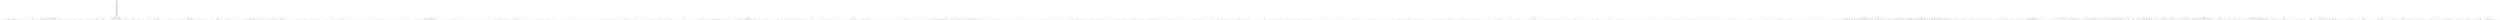 digraph {
	S0[label="S0: [0, 0] [0, 0] [0, 0] [0, 0] [0, 0] [0, 0] [0, 0] [0, 0] \n{}"];
	S1[label="S1: [0, 0] [26, 26] [26, 26] [26, 26] [26, 26] [26, 26] [26, 26] [26, 26] \n{T87J0:26-26:7}"];
	S2[label="S2: [26, 26] [26, 26] [26, 26] [26, 26] [26, 26] [26, 26] [26, 26] [88, 88] \n{T38J0:88-88:1, T87J0:26-26:7}"];
	S3[label="S3: [26, 26] [26, 26] [26, 26] [26, 26] [88, 88] [194, 194] [194, 194] [194, 194] \n{T38J0:88-88:1, T88J0:194-194:3}"];
	S4[label="S4: [27, 27] [27, 27] [27, 27] [27, 27] [88, 88] [194, 194] [194, 194] [194, 194] \n{T38J0:88-88:1, T88J0:194-194:3, T112J0:27-27:4}"];
	S5[label="S5: [51, 51] [51, 51] [51, 51] [51, 51] [88, 88] [194, 194] [194, 194] [194, 194] \n{T38J0:88-88:1, T88J0:194-194:3, T112J0:27-27:4, T114J0:51-51:4}"];
	S6[label="S6: [88, 88] [159, 159] [159, 159] [159, 159] [159, 159] [194, 194] [194, 194] [194, 194] \n{T38J0:88-88:1, T88J0:194-194:3, T113J0:159-159:4, T114J0:51-51:4}"];
	S7[label="S7: [159, 159] [159, 159] [159, 159] [159, 159] [194, 194] [194, 194] [194, 194] [1338, 1338] \n{T38J0:88-88:1, T39J0:1338-1338:1, T88J0:194-194:3, T113J0:159-159:4}"];
	S8[label="S8: [183, 183] [183, 183] [183, 183] [183, 183] [194, 194] [194, 194] [194, 194] [1338, 1338] \n{T39J0:1338-1338:1, T40J0:183-183:4, T88J0:194-194:3, T113J0:159-159:4}"];
	S9[label="S9: [194, 194] [194, 194] [194, 194] [982, 982] [982, 982] [982, 982] [982, 982] [1338, 1338] \n{T39J0:1338-1338:1, T40J0:183-183:4, T41J0:982-982:4, T88J0:194-194:3}"];
	S10[label="S10: [247, 247] [247, 247] [247, 247] [982, 982] [982, 982] [982, 982] [982, 982] [1338, 1338] \n{T39J0:1338-1338:1, T41J0:982-982:4, T88J0:194-194:3, T119J0:247-247:3}"];
	S11[label="S11: [272, 272] [272, 272] [272, 272] [982, 982] [982, 982] [982, 982] [982, 982] [1338, 1338] \n{T39J0:1338-1338:1, T41J0:982-982:4, T119J0:247-247:3, T120J0:272-272:3}"];
	S12[label="S12: [274, 274] [274, 274] [274, 274] [982, 982] [982, 982] [982, 982] [982, 982] [1338, 1338] \n{T39J0:1338-1338:1, T41J0:982-982:4, T120J0:272-272:3, T122J0:274-274:3}"];
	S13[label="S13: [982, 982] [982, 982] [982, 982] [982, 982] [1338, 1338] [1580, 1580] [1580, 1580] [1580, 1580] \n{T39J0:1338-1338:1, T41J0:982-982:4, T79J0:1580-1580:3, T122J0:274-274:3}"];
	S14[label="S14: [1000, 1000] [1000, 1000] [1000, 1000] [1000, 1000] [1338, 1338] [1580, 1580] [1580, 1580] [1580, 1580] \n{T39J0:1338-1338:1, T41J0:982-982:4, T79J0:1580-1580:3, T116J0:1000-1000:4}"];
	S15[label="S15: [1036, 1036] [1036, 1036] [1036, 1036] [1036, 1036] [1338, 1338] [1580, 1580] [1580, 1580] [1580, 1580] \n{T39J0:1338-1338:1, T79J0:1580-1580:3, T116J0:1000-1000:4, T117J0:1036-1036:4}"];
	S16[label="S16: [1036, 1036] [1036, 1036] [1054, 1054] [1054, 1054] [1338, 1338] [1580, 1580] [1580, 1580] [1580, 1580] \n{T39J0:1338-1338:1, T79J0:1580-1580:3, T117J0:1036-1036:4, T118J0:1054-1054:2}"];
	S17[label="S17: [1054, 1054] [1054, 1054] [1072, 1072] [1072, 1072] [1338, 1338] [1580, 1580] [1580, 1580] [1580, 1580] \n{T19J0:1072-1072:2, T39J0:1338-1338:1, T79J0:1580-1580:3, T117J0:1036-1036:4, T118J0:1054-1054:2}"];
	S18[label="S18: [1072, 1072] [1072, 1072] [1114, 1114] [1114, 1114] [1338, 1338] [1580, 1580] [1580, 1580] [1580, 1580] \n{T5J0:1114-1114:2, T19J0:1072-1072:2, T39J0:1338-1338:1, T79J0:1580-1580:3, T118J0:1054-1054:2}"];
	S19[label="S19: [1114, 1114] [1114, 1114] [1338, 1338] [1481, 1481] [1481, 1481] [1580, 1580] [1580, 1580] [1580, 1580] \n{T2J0:1481-1481:2, T5J0:1114-1114:2, T19J0:1072-1072:2, T39J0:1338-1338:1, T79J0:1580-1580:3}"];
	S20[label="S20: [1173, 1173] [1173, 1173] [1338, 1338] [1481, 1481] [1481, 1481] [1580, 1580] [1580, 1580] [1580, 1580] \n{T2J0:1481-1481:2, T8J0:1173-1173:2, T39J0:1338-1338:1, T79J0:1580-1580:3}"];
	S21[label="S21: [1253, 1253] [1253, 1253] [1338, 1338] [1481, 1481] [1481, 1481] [1580, 1580] [1580, 1580] [1580, 1580] \n{T2J0:1481-1481:2, T7J0:1253-1253:2, T8J0:1173-1173:2, T39J0:1338-1338:1, T79J0:1580-1580:3}"];
	S22[label="S22: [1338, 1338] [1480, 1480] [1480, 1480] [1481, 1481] [1481, 1481] [1580, 1580] [1580, 1580] [1580, 1580] \n{T1J0:1480-1480:2, T2J0:1481-1481:2, T7J0:1253-1253:2, T39J0:1338-1338:1, T79J0:1580-1580:3}"];
	S23[label="S23: [1480, 1480] [1480, 1480] [1481, 1481] [1481, 1481] [1499, 1499] [1580, 1580] [1580, 1580] [1580, 1580] \n{T1J0:1480-1480:2, T2J0:1481-1481:2, T39J0:1338-1338:1, T70J0:1499-1499:1, T79J0:1580-1580:3}"];
	S24[label="S24: [1481, 1481] [1481, 1481] [1499, 1499] [1510, 1510] [1510, 1510] [1580, 1580] [1580, 1580] [1580, 1580] \n{T1J0:1480-1480:2, T2J0:1481-1481:2, T18J0:1510-1510:2, T70J0:1499-1499:1, T79J0:1580-1580:3}"];
	S25[label="S25: [1499, 1499] [1510, 1510] [1510, 1510] [1580, 1580] [1580, 1580] [1580, 1580] [1811, 1811] [1811, 1811] \n{T2J0:1481-1481:2, T18J0:1510-1510:2, T25J0:1811-1811:2, T70J0:1499-1499:1, T79J0:1580-1580:3}"];
	S26[label="S26: [1510, 1510] [1510, 1510] [1580, 1580] [1580, 1580] [1580, 1580] [1618, 1618] [1811, 1811] [1811, 1811] \n{T18J0:1510-1510:2, T25J0:1811-1811:2, T61J0:1618-1618:1, T70J0:1499-1499:1, T79J0:1580-1580:3}"];
	S27[label="S27: [1526, 1526] [1526, 1526] [1580, 1580] [1580, 1580] [1580, 1580] [1618, 1618] [1811, 1811] [1811, 1811] \n{T18J0:1510-1510:2, T25J0:1811-1811:2, T61J0:1618-1618:1, T69J0:1526-1526:2, T79J0:1580-1580:3}"];
	S28[label="S28: [1566, 1566] [1566, 1566] [1580, 1580] [1580, 1580] [1580, 1580] [1618, 1618] [1811, 1811] [1811, 1811] \n{T22J0:1566-1566:2, T25J0:1811-1811:2, T61J0:1618-1618:1, T69J0:1526-1526:2, T79J0:1580-1580:3}"];
	S29[label="S29: [1580, 1580] [1580, 1580] [1580, 1580] [1618, 1618] [1811, 1811] [1811, 1811] [2493, 2493] [2493, 2493] \n{T22J0:1566-1566:2, T23J0:2493-2493:2, T25J0:1811-1811:2, T61J0:1618-1618:1, T79J0:1580-1580:3}"];
	S30[label="S30: [1618, 1618] [1811, 1811] [1811, 1811] [2038, 2038] [2038, 2038] [2038, 2038] [2493, 2493] [2493, 2493] \n{T23J0:2493-2493:2, T25J0:1811-1811:2, T61J0:1618-1618:1, T80J0:2038-2038:3}"];
	S31[label="S31: [1758, 1758] [1811, 1811] [1811, 1811] [2038, 2038] [2038, 2038] [2038, 2038] [2493, 2493] [2493, 2493] \n{T0J0:1758-1758:1, T23J0:2493-2493:2, T25J0:1811-1811:2, T61J0:1618-1618:1, T80J0:2038-2038:3}"];
	S32[label="S32: [1811, 1811] [1811, 1811] [1858, 1858] [2038, 2038] [2038, 2038] [2038, 2038] [2493, 2493] [2493, 2493] \n{T0J0:1758-1758:1, T23J0:2493-2493:2, T25J0:1811-1811:2, T59J0:1858-1858:1, T80J0:2038-2038:3}"];
	S33[label="S33: [1858, 1858] [2038, 2038] [2038, 2038] [2038, 2038] [2493, 2493] [2493, 2493] [2584, 2584] [2584, 2584] \n{T23J0:2493-2493:2, T25J0:1811-1811:2, T30J0:2584-2584:2, T59J0:1858-1858:1, T80J0:2038-2038:3}"];
	S34[label="S34: [2038, 2038] [2038, 2038] [2038, 2038] [2425, 2425] [2493, 2493] [2493, 2493] [2584, 2584] [2584, 2584] \n{T23J0:2493-2493:2, T30J0:2584-2584:2, T36J0:2425-2425:1, T59J0:1858-1858:1, T80J0:2038-2038:3}"];
	S35[label="S35: [2078, 2078] [2078, 2078] [2078, 2078] [2425, 2425] [2493, 2493] [2493, 2493] [2584, 2584] [2584, 2584] \n{T9J0:2078-2078:3, T23J0:2493-2493:2, T30J0:2584-2584:2, T36J0:2425-2425:1, T80J0:2038-2038:3}"];
	S36[label="S36: [2138, 2138] [2138, 2138] [2138, 2138] [2425, 2425] [2493, 2493] [2493, 2493] [2584, 2584] [2584, 2584] \n{T4J0:2138-2138:3, T9J0:2078-2078:3, T23J0:2493-2493:2, T30J0:2584-2584:2, T36J0:2425-2425:1}"];
	S37[label="S37: [2318, 2318] [2318, 2318] [2318, 2318] [2425, 2425] [2493, 2493] [2493, 2493] [2584, 2584] [2584, 2584] \n{T3J0:2318-2318:3, T4J0:2138-2138:3, T23J0:2493-2493:2, T30J0:2584-2584:2, T36J0:2425-2425:1}"];
	S38[label="S38: [2425, 2425] [2493, 2493] [2493, 2493] [2584, 2584] [2584, 2584] [3438, 3438] [3438, 3438] [3438, 3438] \n{T3J0:2318-2318:3, T23J0:2493-2493:2, T26J0:3438-3438:3, T30J0:2584-2584:2, T36J0:2425-2425:1}"];
	S39[label="S39: [2440, 2440] [2493, 2493] [2493, 2493] [2584, 2584] [2584, 2584] [3438, 3438] [3438, 3438] [3438, 3438] \n{T23J0:2493-2493:2, T26J0:3438-3438:3, T30J0:2584-2584:2, T36J0:2425-2425:1, T45J0:2440-2440:1}"];
	S40[label="S40: [2448, 2448] [2493, 2493] [2493, 2493] [2584, 2584] [2584, 2584] [3438, 3438] [3438, 3438] [3438, 3438] \n{T23J0:2493-2493:2, T26J0:3438-3438:3, T30J0:2584-2584:2, T43J0:2448-2448:1, T45J0:2440-2440:1}"];
	S41[label="S41: [2567, 2567] [2567, 2567] [2567, 2567] [2584, 2584] [2584, 2584] [3438, 3438] [3438, 3438] [3438, 3438] \n{T23J0:2493-2493:2, T26J0:3438-3438:3, T30J0:2584-2584:2, T67J0:2567-2567:3}"];
	S42[label="S42: [2584, 2584] [2584, 2584] [2695, 2695] [2695, 2695] [2695, 2695] [3438, 3438] [3438, 3438] [3438, 3438] \n{T26J0:3438-3438:3, T30J0:2584-2584:2, T34J0:2695-2695:3, T67J0:2567-2567:3}"];
	S43[label="S43: [2695, 2695] [2695, 2695] [2695, 2695] [2699, 2699] [2699, 2699] [3438, 3438] [3438, 3438] [3438, 3438] \n{T26J0:3438-3438:3, T32J0:2699-2699:2, T34J0:2695-2695:3}"];
	S44[label="S44: [2699, 2699] [2699, 2699] [2715, 2715] [2715, 2715] [2715, 2715] [3438, 3438] [3438, 3438] [3438, 3438] \n{T26J0:3438-3438:3, T32J0:2699-2699:2, T34J0:2695-2695:3, T35J0:2715-2715:3}"];
	S45[label="S45: [2715, 2715] [2715, 2715] [2715, 2715] [3438, 3438] [3438, 3438] [3438, 3438] [3999, 3999] [3999, 3999] \n{T26J0:3438-3438:3, T32J0:2699-2699:2, T35J0:2715-2715:3, T42J0:3999-3999:2}"];
	S46[label="S46: [3446, 3446] [3446, 3446] [3446, 3446] [3446, 3446] [3446, 3446] [3446, 3446] [3999, 3999] [3999, 3999] \n{T26J0:3438-3438:3, T42J0:3999-3999:2, T89J0:3446-3446:6}"];
	S47[label="S47: [3447, 3447] [3447, 3447] [3447, 3447] [3447, 3447] [3447, 3447] [3447, 3447] [3999, 3999] [3999, 3999] \n{T42J0:3999-3999:2, T89J0:3446-3446:6, T121J0:3447-3447:6}"];
	S48[label="S48: [3447, 3447] [3447, 3447] [3447, 3447] [3487, 3487] [3487, 3487] [3487, 3487] [3999, 3999] [3999, 3999] \n{T42J0:3999-3999:2, T123J0:3487-3487:3}"];
	S49[label="S49: [3493, 3493] [3493, 3493] [3493, 3493] [3493, 3493] [3493, 3493] [3493, 3493] [3999, 3999] [3999, 3999] \n{T42J0:3999-3999:2, T123J0:3487-3487:3, T124J0:3493-3493:6}"];
	S50[label="S50: [3493, 3495] [3493, 3495] [3493, 3495] [3495, 3495] [3495, 3495] [3495, 3495] [3495, 3999] [3495, 3999] \n{T42J0:3999-3999:2, T125J0:3495-3495:6}"];
	S51[label="S51: [3573, 3573] [3573, 3573] [3573, 3573] [3573, 3573] [3573, 3573] [3573, 3573] [3573, 3573] [3573, 3573] \n{T37J0:3573-3573:8, T42J0:3999-3999:2, T125J0:3495-3495:6}"];
	S52[label="S52: [3495, 3592] [3592, 3592] [3592, 3592] [3592, 3592] [3592, 3592] [3592, 3592] [3592, 3592] [3592, 3999] \n{T42J0:3999-3999:2, T81J0:3592-3592:7, T125J0:3495-3495:6}"];
	S53[label="S53: [3495, 3608] [3495, 3608] [3608, 3608] [3608, 3608] [3608, 3608] [3608, 3608] [3608, 3999] [3608, 3999] \n{T42J0:3999-3999:2, T81J0:3608-3608:6, T125J0:3495-3495:6}"];
	S54[label="S54: [3573, 3573] [3670, 3670] [3670, 3670] [3670, 3670] [3670, 3670] [3670, 3670] [3670, 3670] [3670, 3670] \n{T37J0:3573-3573:8, T42J0:3999-3999:2, T81J0:3670-3670:7}"];
	S55[label="S55: [3746, 3746] [3746, 3746] [3746, 3746] [3746, 3746] [3746, 3746] [3746, 3746] [3746, 3746] [3746, 3746] \n{T42J0:3999-3999:2, T84J0:3746-3746:8}"];
	S56[label="S56: [3592, 3768] [3768, 3768] [3768, 3768] [3768, 3768] [3768, 3768] [3768, 3768] [3768, 3768] [3768, 3999] \n{T42J0:3999-3999:2, T84J0:3768-3768:7}"];
	S57[label="S57: [3762, 3762] [3762, 3762] [3762, 3762] [3762, 3762] [3762, 3762] [3762, 3762] [3762, 3762] [3762, 3762] \n{T42J0:3999-3999:2, T84J0:3762-3762:8}"];
	S58[label="S58: [3608, 3784] [3784, 3784] [3784, 3784] [3784, 3784] [3784, 3784] [3784, 3784] [3784, 3784] [3784, 3999] \n{T42J0:3999-3999:2, T84J0:3784-3784:7}"];
	S59[label="S59: [3608, 3813] [3608, 3813] [3813, 3813] [3813, 3813] [3813, 3813] [3813, 3813] [3813, 3999] [3813, 3999] \n{T42J0:3999-3999:2, T84J0:3813-3813:6}"];
	S60[label="S60: [3824, 3824] [3824, 3824] [3824, 3824] [3824, 3824] [3824, 3824] [3824, 3824] [3824, 3824] [3824, 3824] \n{T42J0:3999-3999:2, T84J0:3746-3824:8}"];
	S61[label="S61: [3846, 3846] [3846, 3846] [3846, 3846] [3846, 3846] [3846, 3846] [3846, 3846] [3846, 3846] [3846, 3846] \n{T37J0:3846-3846:8, T42J0:3999-3999:2, T84J0:3768-3768:7}"];
	S62[label="S62: [3768, 3768] [3768, 3768] [3768, 3768] [3768, 3768] [3768, 3768] [3768, 3768] [3768, 3999] [5279, 5454] \n{T42J0:3999-3999:2, T82J0:5279-5454:1, T84J0:3768-3768:7}"];
	S63[label="S63: [3768, 3798] [3798, 3798] [3798, 3798] [3798, 3798] [3798, 3798] [3798, 3798] [3798, 3798] [3798, 3999] \n{T42J0:3999-3999:2, T84J0:3768-3768:7, T115J0:3798-3798:7}"];
	S64[label="S64: [3840, 3840] [3840, 3840] [3840, 3840] [3840, 3840] [3840, 3840] [3840, 3840] [3840, 3840] [3840, 3840] \n{T37J0:3840-3840:8, T42J0:3999-3999:2, T84J0:3762-3762:8}"];
	S65[label="S65: [3862, 3862] [3862, 3862] [3862, 3862] [3862, 3862] [3862, 3862] [3862, 3862] [3862, 3862] [3862, 3862] \n{T37J0:3862-3862:8, T42J0:3999-3999:2, T84J0:3784-3784:7}"];
	S66[label="S66: [3784, 3784] [3784, 3784] [3784, 3784] [3784, 3784] [3784, 3784] [3784, 3784] [3784, 3999] [5295, 5470] \n{T42J0:3999-3999:2, T82J0:5295-5470:1, T84J0:3784-3784:7}"];
	S67[label="S67: [3784, 3814] [3814, 3814] [3814, 3814] [3814, 3814] [3814, 3814] [3814, 3814] [3814, 3814] [3814, 3999] \n{T42J0:3999-3999:2, T84J0:3784-3784:7, T115J0:3814-3814:7}"];
	S68[label="S68: [3891, 3891] [3891, 3891] [3891, 3891] [3891, 3891] [3891, 3891] [3891, 3891] [3891, 3891] [3891, 3891] \n{T37J0:3891-3891:8, T42J0:3999-3999:2, T84J0:3813-3813:6}"];
	S69[label="S69: [3813, 3813] [3813, 3813] [3813, 3813] [3813, 3813] [3813, 3999] [3813, 3999] [4451, 4655] [4451, 4655] \n{T42J0:3999-3999:2, T82J0:4451-4655:2, T84J0:3813-3813:6}"];
	S70[label="S70: [3608, 3813] [3813, 3813] [3813, 3813] [3813, 3813] [3813, 3813] [3813, 3999] [3813, 3999] [5295, 5499] \n{T42J0:3999-3999:2, T82J0:5295-5499:1, T84J0:3813-3813:6}"];
	S71[label="S71: [3813, 3843] [3843, 3843] [3843, 3843] [3843, 3843] [3843, 3843] [3843, 3843] [3843, 3843] [3843, 3999] \n{T42J0:3999-3999:2, T84J0:3813-3813:6, T115J0:3843-3843:7}"];
	S72[label="S72: [3813, 3848] [3813, 3848] [3848, 3848] [3848, 3848] [3848, 3848] [3848, 3848] [3848, 3999] [3848, 3999] \n{T42J0:3999-3999:2, T84J0:3813-3813:6, T115J0:3848-3848:6}"];
	S73[label="S73: [3928, 3928] [3928, 3928] [3928, 3928] [3928, 3928] [3928, 3928] [3928, 3928] [3928, 3928] [3928, 3928] \n{T42J0:3999-3999:2, T100J0:3928-3928:8}"];
	S74[label="S74: [3950, 3950] [3950, 3950] [3950, 3950] [3950, 3950] [3950, 3950] [3950, 3950] [3950, 3950] [3950, 3950] \n{T37J0:3846-3846:8, T42J0:3999-3999:2, T100J0:3950-3950:8}"];
	S75[label="S75: [3798, 3798] [3798, 3798] [3798, 3798] [3798, 3798] [3798, 3798] [3798, 3798] [3798, 3798] [5279, 5454] \n{T42J0:3999-3999:2, T82J0:5279-5454:1, T84J0:3768-3768:7, T115J0:3798-3798:7}"];
	S76[label="S76: [3768, 3803] [3803, 3803] [3803, 3803] [3803, 3803] [3803, 3803] [3803, 3803] [3803, 3999] [5279, 5454] \n{T42J0:3999-3999:2, T82J0:5279-5454:1, T84J0:3768-3768:7, T115J0:3803-3803:6}"];
	S77[label="S77: [3798, 3803] [3803, 3803] [3803, 3803] [3803, 3803] [3803, 3803] [3803, 3803] [3803, 3803] [3803, 3999] \n{T6J0:3803-3803:7, T42J0:3999-3999:2, T115J0:3798-3798:7}"];
	S78[label="S78: [3876, 3876] [3876, 3876] [3876, 3876] [3876, 3876] [3876, 3876] [3876, 3876] [3876, 3876] [3876, 3876] \n{T37J0:3876-3876:8, T42J0:3999-3999:2, T115J0:3798-3798:7}"];
	S79[label="S79: [3798, 3798] [3798, 3798] [3798, 3798] [3798, 3798] [3798, 3798] [3798, 3798] [3798, 3999] [5455, 5484] \n{T42J0:3999-3999:2, T82J0:5455-5484:1, T115J0:3798-3798:7}"];
	S80[label="S80: [3944, 3944] [3944, 3944] [3944, 3944] [3944, 3944] [3944, 3944] [3944, 3944] [3944, 3944] [3944, 3944] \n{T37J0:3840-3840:8, T42J0:3999-3999:2, T100J0:3944-3944:8}"];
	S81[label="S81: [3966, 3966] [3966, 3966] [3966, 3966] [3966, 3966] [3966, 3966] [3966, 3966] [3966, 3966] [3966, 3966] \n{T37J0:3862-3862:8, T42J0:3999-3999:2, T100J0:3966-3966:8}"];
	S82[label="S82: [3814, 3814] [3814, 3814] [3814, 3814] [3814, 3814] [3814, 3814] [3814, 3814] [3814, 3814] [5295, 5470] \n{T42J0:3999-3999:2, T82J0:5295-5470:1, T84J0:3784-3784:7, T115J0:3814-3814:7}"];
	S83[label="S83: [3784, 3819] [3819, 3819] [3819, 3819] [3819, 3819] [3819, 3819] [3819, 3819] [3819, 3999] [5295, 5470] \n{T42J0:3999-3999:2, T82J0:5295-5470:1, T84J0:3784-3784:7, T115J0:3819-3819:6}"];
	S84[label="S84: [3814, 3819] [3819, 3819] [3819, 3819] [3819, 3819] [3819, 3819] [3819, 3819] [3819, 3819] [3819, 3999] \n{T6J0:3819-3819:7, T42J0:3999-3999:2, T115J0:3814-3814:7}"];
	S85[label="S85: [3892, 3892] [3892, 3892] [3892, 3892] [3892, 3892] [3892, 3892] [3892, 3892] [3892, 3892] [3892, 3892] \n{T37J0:3892-3892:8, T42J0:3999-3999:2, T115J0:3814-3814:7}"];
	S86[label="S86: [3814, 3814] [3814, 3814] [3814, 3814] [3814, 3814] [3814, 3814] [3814, 3814] [3814, 3999] [5471, 5500] \n{T42J0:3999-3999:2, T82J0:5471-5500:1, T115J0:3814-3814:7}"];
	S87[label="S87: [3995, 3995] [3995, 3995] [3995, 3995] [3995, 3995] [3995, 3995] [3995, 3995] [3995, 3995] [3995, 3995] \n{T37J0:3891-3891:8, T42J0:3999-3999:2, T100J0:3995-3995:8}"];
	S88[label="S88: [3813, 3999] [3813, 3999] [4413, 4413] [4413, 4413] [4413, 4413] [4413, 4413] [4451, 4655] [4451, 4655] \n{T24J0:4413-4413:4, T42J0:3999-3999:2, T82J0:4451-4655:2, T84J0:3813-3813:6}"];
	S89[label="S89: [3848, 3848] [3848, 3848] [3848, 3848] [3848, 3848] [3848, 3848] [3848, 3848] [4451, 4655] [4451, 4655] \n{T42J0:3999-3999:2, T82J0:4451-4655:2, T84J0:3813-3813:6, T115J0:3848-3848:6}"];
	S90[label="S90: [3813, 3855] [3855, 3855] [3855, 3855] [3855, 3855] [3855, 3855] [3855, 3999] [4451, 4655] [4451, 4655] \n{T42J0:3999-3999:2, T82J0:4451-4655:2, T84J0:3813-3813:6, T115J0:3855-3855:5}"];
	S91[label="S91: [3813, 3813] [3813, 3813] [3813, 3813] [3813, 3813] [3813, 3999] [3813, 3999] [3972, 4176] [5295, 5499] \n{T42J0:3999-3999:2, T82J0:5295-5499:1, T83J0:3972-4176:1, T84J0:3813-3813:6}"];
	S92[label="S92: [3843, 3843] [3843, 3843] [3843, 3843] [3843, 3843] [3843, 3843] [3843, 3843] [3843, 3843] [5295, 5499] \n{T42J0:3999-3999:2, T82J0:5295-5499:1, T84J0:3813-3813:6, T115J0:3843-3843:7}"];
	S93[label="S93: [3813, 3848] [3848, 3848] [3848, 3848] [3848, 3848] [3848, 3848] [3848, 3848] [3848, 3999] [5295, 5499] \n{T42J0:3999-3999:2, T82J0:5295-5499:1, T84J0:3813-3813:6, T115J0:3848-3848:6}"];
	S94[label="S94: [3813, 3855] [3813, 3855] [3855, 3855] [3855, 3855] [3855, 3855] [3855, 3999] [3855, 3999] [5295, 5499] \n{T42J0:3999-3999:2, T82J0:5295-5499:1, T84J0:3813-3813:6, T115J0:3855-3855:5}"];
	S95[label="S95: [3843, 3848] [3848, 3848] [3848, 3848] [3848, 3848] [3848, 3848] [3848, 3848] [3848, 3848] [3848, 3999] \n{T6J0:3848-3848:7, T42J0:3999-3999:2, T115J0:3843-3843:7}"];
	S96[label="S96: [3921, 3921] [3921, 3921] [3921, 3921] [3921, 3921] [3921, 3921] [3921, 3921] [3921, 3921] [3921, 3921] \n{T37J0:3921-3921:8, T42J0:3999-3999:2, T115J0:3843-3843:7}"];
	S97[label="S97: [3843, 3843] [3843, 3843] [3843, 3843] [3843, 3843] [3843, 3843] [3843, 3843] [3843, 3999] [5500, 5529] \n{T42J0:3999-3999:2, T82J0:5500-5529:1, T115J0:3843-3843:7}"];
	S98[label="S98: [3848, 3853] [3848, 3853] [3853, 3853] [3853, 3853] [3853, 3853] [3853, 3853] [3853, 3999] [3853, 3999] \n{T6J0:3853-3853:6, T42J0:3999-3999:2, T115J0:3848-3848:6}"];
	S99[label="S99: [3926, 3926] [3926, 3926] [3926, 3926] [3926, 3926] [3926, 3926] [3926, 3926] [3926, 3926] [3926, 3926] \n{T37J0:3926-3926:8, T42J0:3999-3999:2, T115J0:3848-3848:6}"];
	S100[label="S100: [3848, 3848] [3848, 3848] [3848, 3848] [3848, 3848] [3848, 3999] [3848, 3999] [4656, 4690] [4656, 4690] \n{T42J0:3999-3999:2, T82J0:4656-4690:2, T115J0:3848-3848:6}"];
	S101[label="S101: [3813, 3848] [3848, 3848] [3848, 3848] [3848, 3848] [3848, 3848] [3848, 3999] [3848, 3999] [5500, 5534] \n{T42J0:3999-3999:2, T82J0:5500-5534:1, T115J0:3848-3848:6}"];
	S102[label="S102: [3961, 3961] [3961, 3961] [3961, 3961] [3961, 3961] [3961, 3961] [3961, 3961] [3961, 3961] [3961, 3961] \n{T42J0:3999-3999:2, T103J0:3961-3961:8}"];
	S103[label="S103: [3983, 3983] [3983, 3983] [3983, 3983] [3983, 3983] [3983, 3983] [3983, 3983] [3983, 3983] [3983, 3983] \n{T42J0:3999-3999:2, T103J0:3983-3983:8}"];
	S104[label="S104: [3803, 3803] [3803, 3803] [3803, 3803] [3803, 3803] [3803, 3803] [3803, 3803] [3803, 3803] [5279, 5454] \n{T6J0:3803-3803:7, T42J0:3999-3999:2, T82J0:5279-5454:1, T115J0:3798-3798:7}"];
	S105[label="S105: [3803, 3808] [3808, 3808] [3808, 3808] [3808, 3808] [3808, 3808] [3808, 3808] [3808, 3999] [5279, 5454] \n{T6J0:3808-3808:6, T42J0:3999-3999:2, T82J0:5279-5454:1, T115J0:3803-3803:6}"];
	S106[label="S106: [3803, 3803] [3803, 3803] [3803, 3803] [3803, 3803] [3803, 3803] [3803, 3999] [4132, 4166] [5279, 5454] \n{T42J0:3999-3999:2, T82J0:5279-5454:1, T83J0:4132-4166:1, T115J0:3803-3803:6}"];
	S107[label="S107: [3803, 3808] [3808, 3808] [3808, 3808] [3808, 3808] [3808, 3808] [3808, 3808] [3808, 3808] [3808, 3999] \n{T10J0:3808-3808:7, T42J0:3999-3999:2}"];
	S108[label="S108: [3881, 3881] [3881, 3881] [3881, 3881] [3881, 3881] [3881, 3881] [3881, 3881] [3881, 3881] [3881, 3881] \n{T6J0:3803-3803:7, T37J0:3881-3881:8, T42J0:3999-3999:2}"];
	S109[label="S109: [3803, 3803] [3803, 3803] [3803, 3803] [3803, 3803] [3803, 3803] [3803, 3803] [3803, 3999] [5485, 5489] \n{T6J0:3803-3803:7, T42J0:3999-3999:2, T82J0:5485-5489:1}"];
	S110[label="S110: [3980, 3980] [3980, 3980] [3980, 3980] [3980, 3980] [3980, 3980] [3980, 3980] [3980, 3980] [3980, 3980] \n{T37J0:3876-3876:8, T42J0:3999-3999:2, T100J0:3980-3980:8}"];
	S111[label="S111: [3798, 3803] [3803, 3803] [3803, 3803] [3803, 3803] [3803, 3803] [3803, 3803] [3803, 3999] [5455, 5484] \n{T6J0:3803-3803:6, T42J0:3999-3999:2, T82J0:5455-5484:1, T115J0:3798-3798:7}"];
	S112[label="S112: [3977, 3977] [3977, 3977] [3977, 3977] [3977, 3977] [3977, 3977] [3977, 3977] [3977, 3977] [3977, 3977] \n{T42J0:3999-3999:2, T103J0:3977-3977:8}"];
	S113[label="S113: [3999, 3999] [3999, 3999] [3999, 3999] [3999, 3999] [3999, 3999] [3999, 3999] [3999, 3999] [3999, 3999] \n{T42J0:3999-3999:2, T103J0:3999-3999:8}"];
	S114[label="S114: [3819, 3819] [3819, 3819] [3819, 3819] [3819, 3819] [3819, 3819] [3819, 3819] [3819, 3819] [5295, 5470] \n{T6J0:3819-3819:7, T42J0:3999-3999:2, T82J0:5295-5470:1, T115J0:3814-3814:7}"];
	S115[label="S115: [3819, 3824] [3824, 3824] [3824, 3824] [3824, 3824] [3824, 3824] [3824, 3824] [3824, 3999] [5295, 5470] \n{T6J0:3824-3824:6, T42J0:3999-3999:2, T82J0:5295-5470:1, T115J0:3819-3819:6}"];
	S116[label="S116: [3819, 3819] [3819, 3819] [3819, 3819] [3819, 3819] [3819, 3819] [3819, 3999] [4148, 4182] [5295, 5470] \n{T42J0:3999-3999:2, T82J0:5295-5470:1, T83J0:4148-4182:1, T115J0:3819-3819:6}"];
	S117[label="S117: [3819, 3824] [3824, 3824] [3824, 3824] [3824, 3824] [3824, 3824] [3824, 3824] [3824, 3824] [3824, 3999] \n{T10J0:3824-3824:7, T42J0:3999-3999:2}"];
	S118[label="S118: [3897, 3897] [3897, 3897] [3897, 3897] [3897, 3897] [3897, 3897] [3897, 3897] [3897, 3897] [3897, 3897] \n{T6J0:3819-3819:7, T37J0:3897-3897:8, T42J0:3999-3999:2}"];
	S119[label="S119: [3819, 3819] [3819, 3819] [3819, 3819] [3819, 3819] [3819, 3819] [3819, 3819] [3819, 3999] [5501, 5505] \n{T6J0:3819-3819:7, T42J0:3999-3999:2, T82J0:5501-5505:1}"];
	S120[label="S120: [3996, 3996] [3996, 3996] [3996, 3996] [3996, 3996] [3996, 3996] [3996, 3996] [3996, 3996] [3996, 3996] \n{T37J0:3892-3892:8, T42J0:3999-3999:2, T100J0:3996-3996:8}"];
	S121[label="S121: [3814, 3819] [3819, 3819] [3819, 3819] [3819, 3819] [3819, 3819] [3819, 3819] [3819, 3999] [5471, 5500] \n{T6J0:3819-3819:6, T42J0:3999-3999:2, T82J0:5471-5500:1, T115J0:3814-3814:7}"];
	S122[label="S122: [4028, 4028] [4028, 4028] [4028, 4028] [4028, 4028] [4028, 4028] [4028, 4028] [4028, 4028] [4028, 4028] \n{T42J0:3999-3999:2, T103J0:4028-4028:8}"];
	S123[label="S123: [3813, 4181] [3995, 4362] [4413, 4413] [4413, 4413] [4413, 4413] [4413, 4413] [4451, 4655] [4451, 4655] \n{T24J0:4413-4413:4, T42J0:3999-3999:2, T82J0:4451-4655:2, T83J0:3995-4362:1}"];
	S124[label="S124: [3853, 3853] [3853, 3853] [3853, 3853] [3853, 3853] [3853, 3853] [3853, 3853] [4451, 4655] [4451, 4655] \n{T6J0:3853-3853:6, T42J0:3999-3999:2, T82J0:4451-4655:2, T115J0:3848-3848:6}"];
	S125[label="S125: [3860, 3860] [3860, 3860] [3860, 3860] [3860, 3860] [3860, 3860] [3860, 3860] [4451, 4655] [4451, 4655] \n{T6J0:3860-3860:6, T42J0:3999-3999:2, T82J0:4451-4655:2, T115J0:3855-3855:5}"];
	S126[label="S126: [3855, 3862] [3862, 3862] [3862, 3862] [3862, 3862] [3862, 3862] [3862, 3999] [4451, 4655] [4451, 4655] \n{T6J0:3862-3862:5, T42J0:3999-3999:2, T82J0:4451-4655:2, T115J0:3855-3855:5}"];
	S127[label="S127: [3855, 3855] [3855, 3855] [3855, 3855] [3855, 3855] [3855, 3999] [4177, 4218] [4451, 4655] [4451, 4655] \n{T42J0:3999-3999:2, T82J0:4451-4655:2, T83J0:4177-4218:1, T115J0:3855-3855:5}"];
	S128[label="S128: [3813, 3999] [3813, 3999] [3972, 4176] [4413, 4413] [4413, 4413] [4413, 4413] [4413, 4413] [5295, 5499] \n{T24J0:4413-4413:4, T42J0:3999-3999:2, T82J0:5295-5499:1, T83J0:3972-4176:1, T84J0:3813-3813:6}"];
	S129[label="S129: [3848, 3848] [3848, 3848] [3848, 3848] [3848, 3848] [3848, 3848] [3848, 3848] [3972, 4176] [5295, 5499] \n{T42J0:3999-3999:2, T82J0:5295-5499:1, T83J0:3972-4176:1, T84J0:3813-3813:6, T115J0:3848-3848:6}"];
	S130[label="S130: [3813, 3855] [3855, 3855] [3855, 3855] [3855, 3999] [3855, 3999] [3855, 4036] [3972, 4176] [5295, 5499] \n{T42J0:3999-3999:2, T82J0:5295-5499:1, T83J0:3972-4176:1, T115J0:3855-3855:5}"];
	S131[label="S131: [3848, 3848] [3848, 3848] [3848, 3848] [3848, 3848] [3848, 3848] [3848, 3848] [3848, 3848] [5295, 5499] \n{T6J0:3848-3848:7, T42J0:3999-3999:2, T82J0:5295-5499:1, T115J0:3843-3843:7}"];
	S132[label="S132: [3848, 3853] [3853, 3853] [3853, 3853] [3853, 3853] [3853, 3853] [3853, 3853] [3853, 3999] [5295, 5499] \n{T6J0:3853-3853:6, T42J0:3999-3999:2, T82J0:5295-5499:1, T115J0:3848-3848:6}"];
	S133[label="S133: [3848, 3848] [3848, 3848] [3848, 3848] [3848, 3848] [3848, 3848] [3848, 3999] [4177, 4211] [5295, 5499] \n{T42J0:3999-3999:2, T82J0:5295-5499:1, T83J0:4177-4211:1, T115J0:3848-3848:6}"];
	S134[label="S134: [3855, 3860] [3860, 3860] [3860, 3860] [3860, 3860] [3860, 3860] [3860, 3860] [3860, 3999] [5295, 5499] \n{T6J0:3860-3860:6, T42J0:3999-3999:2, T82J0:5295-5499:1, T115J0:3855-3855:5}"];
	S135[label="S135: [3855, 3862] [3855, 3862] [3862, 3862] [3862, 3862] [3862, 3862] [3862, 3999] [3862, 3999] [5295, 5499] \n{T6J0:3862-3862:5, T42J0:3999-3999:2, T82J0:5295-5499:1, T115J0:3855-3855:5}"];
	S136[label="S136: [3813, 3855] [3855, 3855] [3855, 3855] [3855, 3855] [3855, 3999] [3855, 3999] [4177, 4218] [5295, 5499] \n{T42J0:3999-3999:2, T82J0:5295-5499:1, T83J0:4177-4218:1, T115J0:3855-3855:5}"];
	S137[label="S137: [3848, 3853] [3853, 3853] [3853, 3853] [3853, 3853] [3853, 3853] [3853, 3853] [3853, 3853] [3853, 3999] \n{T10J0:3853-3853:7, T42J0:3999-3999:2}"];
	S138[label="S138: [3926, 3926] [3926, 3926] [3926, 3926] [3926, 3926] [3926, 3926] [3926, 3926] [3926, 3926] [3926, 3926] \n{T6J0:3848-3848:7, T37J0:3926-3926:8, T42J0:3999-3999:2}"];
	S139[label="S139: [3848, 3848] [3848, 3848] [3848, 3848] [3848, 3848] [3848, 3848] [3848, 3848] [3848, 3999] [5530, 5534] \n{T6J0:3848-3848:7, T42J0:3999-3999:2, T82J0:5530-5534:1}"];
	S140[label="S140: [4025, 4025] [4025, 4025] [4025, 4025] [4025, 4025] [4025, 4025] [4025, 4025] [4025, 4025] [4025, 4025] \n{T37J0:3921-3921:8, T42J0:3999-3999:2, T100J0:4025-4025:8}"];
	S141[label="S141: [3843, 3848] [3848, 3848] [3848, 3848] [3848, 3848] [3848, 3848] [3848, 3848] [3848, 3999] [5500, 5529] \n{T6J0:3848-3848:6, T42J0:3999-3999:2, T82J0:5500-5529:1, T115J0:3843-3843:7}"];
	S142[label="S142: [3853, 3858] [3858, 3858] [3858, 3858] [3858, 3858] [3858, 3858] [3858, 3858] [3858, 3858] [3858, 3999] \n{T10J0:3858-3858:7, T42J0:3999-3999:2}"];
	S143[label="S143: [3853, 3859] [3853, 3859] [3859, 3859] [3859, 3859] [3859, 3859] [3859, 3859] [3859, 3999] [3859, 3999] \n{T10J0:3859-3859:6, T42J0:3999-3999:2}"];
	S144[label="S144: [3931, 3931] [3931, 3931] [3931, 3931] [3931, 3931] [3931, 3931] [3931, 3931] [3931, 3931] [3931, 3931] \n{T6J0:3853-3853:6, T37J0:3931-3931:8, T42J0:3999-3999:2}"];
	S145[label="S145: [3853, 3853] [3853, 3853] [3853, 3853] [3853, 3853] [3853, 3999] [3853, 3999] [4691, 4695] [4691, 4695] \n{T6J0:3853-3853:6, T42J0:3999-3999:2, T82J0:4691-4695:2}"];
	S146[label="S146: [3848, 3853] [3853, 3853] [3853, 3853] [3853, 3853] [3853, 3853] [3853, 3999] [3853, 3999] [5535, 5539] \n{T6J0:3853-3853:6, T42J0:3999-3999:2, T82J0:5535-5539:1}"];
	S147[label="S147: [4030, 4030] [4030, 4030] [4030, 4030] [4030, 4030] [4030, 4030] [4030, 4030] [4030, 4030] [4030, 4030] \n{T37J0:3926-3926:8, T42J0:3999-3999:2, T100J0:4030-4030:8}"];
	S148[label="S148: [3853, 3853] [3853, 3853] [3853, 3853] [3853, 3853] [3853, 3853] [3853, 3853] [4656, 4690] [4656, 4690] \n{T6J0:3853-3853:6, T42J0:3999-3999:2, T82J0:4656-4690:2, T115J0:3848-3848:6}"];
	S149[label="S149: [3848, 3855] [3855, 3855] [3855, 3855] [3855, 3855] [3855, 3855] [3855, 3999] [4656, 4690] [4656, 4690] \n{T6J0:3855-3855:5, T42J0:3999-3999:2, T82J0:4656-4690:2, T115J0:3848-3848:6}"];
	S150[label="S150: [3848, 3999] [3848, 3999] [4448, 4448] [4448, 4448] [4448, 4448] [4448, 4448] [4656, 4690] [4656, 4690] \n{T24J0:4448-4448:4, T42J0:3999-3999:2, T82J0:4656-4690:2, T115J0:3848-3848:6}"];
	S151[label="S151: [3848, 3853] [3853, 3853] [3853, 3853] [3853, 3853] [3853, 3853] [3853, 3853] [3853, 3999] [5500, 5534] \n{T6J0:3853-3853:6, T42J0:3999-3999:2, T82J0:5500-5534:1, T115J0:3848-3848:6}"];
	S152[label="S152: [3848, 3855] [3848, 3855] [3855, 3855] [3855, 3855] [3855, 3855] [3855, 3999] [3855, 3999] [5500, 5534] \n{T6J0:3855-3855:5, T42J0:3999-3999:2, T82J0:5500-5534:1, T115J0:3848-3848:6}"];
	S153[label="S153: [3848, 3848] [3848, 3848] [3848, 3848] [3848, 3848] [3848, 3999] [3848, 3999] [4177, 4211] [5500, 5534] \n{T42J0:3999-3999:2, T82J0:5500-5534:1, T83J0:4177-4211:1, T115J0:3848-3848:6}"];
	S154[label="S154: [4036, 4036] [4036, 4036] [4036, 4036] [4036, 4036] [4036, 4036] [4036, 4036] [4036, 4036] [4036, 4036] \n{T42J0:3999-3999:2, T103J0:3961-3961:8, T104J0:4036-4036:8}"];
	S155[label="S155: [3961, 3961] [3991, 3991] [3991, 3991] [3991, 3991] [3991, 3991] [3991, 3991] [3991, 3991] [3991, 3991] \n{T42J0:3999-3999:2, T103J0:3961-3961:8, T115J0:3991-3991:7}"];
	S156[label="S156: [4058, 4058] [4058, 4058] [4058, 4058] [4058, 4058] [4058, 4058] [4058, 4058] [4058, 4058] [4058, 4058] \n{T42J0:3999-3999:2, T103J0:3983-3983:8, T104J0:4058-4058:8}"];
	S157[label="S157: [3983, 3983] [4013, 4013] [4013, 4013] [4013, 4013] [4013, 4013] [4013, 4013] [4013, 4013] [4013, 4013] \n{T42J0:3999-3999:2, T103J0:3983-3983:8, T115J0:4013-4013:7}"];
	S158[label="S158: [3808, 3808] [3808, 3808] [3808, 3808] [3808, 3808] [3808, 3808] [3808, 3808] [3808, 3808] [5279, 5454] \n{T10J0:3808-3808:7, T42J0:3999-3999:2, T82J0:5279-5454:1}"];
	S159[label="S159: [3813, 3813] [3813, 3813] [3813, 3813] [3813, 3813] [3813, 3813] [3813, 3813] [3813, 3813] [5279, 5454] \n{T10J0:3813-3813:7, T42J0:3999-3999:2, T82J0:5279-5454:1}"];
	S160[label="S160: [3808, 3814] [3814, 3814] [3814, 3814] [3814, 3814] [3814, 3814] [3814, 3814] [3814, 3999] [5279, 5454] \n{T10J0:3814-3814:6, T42J0:3999-3999:2, T82J0:5279-5454:1}"];
	S161[label="S161: [3808, 3808] [3808, 3808] [3808, 3808] [3808, 3808] [3808, 3808] [3808, 3999] [4167, 4171] [5279, 5454] \n{T6J0:3808-3808:6, T42J0:3999-3999:2, T82J0:5279-5454:1, T83J0:4167-4171:1}"];
	S162[label="S162: [3808, 3808] [3808, 3808] [3808, 3808] [3808, 3808] [3808, 3808] [3808, 3808] [4132, 4166] [5279, 5454] \n{T6J0:3808-3808:6, T42J0:3999-3999:2, T82J0:5279-5454:1, T83J0:4132-4166:1, T115J0:3803-3803:6}"];
	S163[label="S163: [3803, 3810] [3810, 3810] [3810, 3810] [3810, 3810] [3810, 3810] [3810, 3999] [4132, 4166] [5279, 5454] \n{T6J0:3810-3810:5, T42J0:3999-3999:2, T82J0:5279-5454:1, T83J0:4132-4166:1, T115J0:3803-3803:6}"];
	S164[label="S164: [3808, 3808] [3808, 3808] [3808, 3808] [3808, 3999] [4408, 4408] [4408, 4408] [4408, 4408] [4408, 4408] \n{T10J0:3808-3808:7, T24J0:4408-4408:4, T42J0:3999-3999:2}"];
	S165[label="S165: [3886, 3886] [3886, 3886] [3886, 3886] [3886, 3886] [3886, 3886] [3886, 3886] [3886, 3886] [3886, 3886] \n{T10J0:3808-3808:7, T37J0:3886-3886:8, T42J0:3999-3999:2}"];
	S166[label="S166: [3808, 3808] [3808, 3808] [3808, 3808] [3808, 3808] [3808, 3808] [3808, 3808] [3808, 3999] [5490, 5494] \n{T10J0:3808-3808:7, T42J0:3999-3999:2, T82J0:5490-5494:1}"];
	S167[label="S167: [3985, 3985] [3985, 3985] [3985, 3985] [3985, 3985] [3985, 3985] [3985, 3985] [3985, 3985] [3985, 3985] \n{T37J0:3881-3881:8, T42J0:3999-3999:2, T100J0:3985-3985:8}"];
	S168[label="S168: [3808, 3808] [3808, 3808] [3808, 3808] [3808, 3808] [3808, 3808] [3808, 3808] [3808, 3808] [5485, 5489] \n{T10J0:3808-3808:7, T42J0:3999-3999:2, T82J0:5485-5489:1}"];
	S169[label="S169: [3803, 3803] [3809, 3809] [3809, 3809] [3809, 3809] [3809, 3809] [3809, 3809] [3809, 3809] [5485, 5489] \n{T10J0:3809-3809:6, T42J0:3999-3999:2, T82J0:5485-5489:1}"];
	S170[label="S170: [4013, 4013] [4013, 4013] [4013, 4013] [4013, 4013] [4013, 4013] [4013, 4013] [4013, 4013] [4013, 4013] \n{T42J0:3999-3999:2, T103J0:4013-4013:8}"];
	S171[label="S171: [3808, 3808] [3808, 3808] [3808, 3808] [3808, 3808] [3808, 3808] [3808, 3808] [3808, 3808] [5455, 5484] \n{T10J0:3808-3808:7, T42J0:3999-3999:2, T82J0:5455-5484:1}"];
	S172[label="S172: [3803, 3809] [3809, 3809] [3809, 3809] [3809, 3809] [3809, 3809] [3809, 3809] [3809, 3999] [5455, 5484] \n{T10J0:3809-3809:6, T42J0:3999-3999:2, T82J0:5455-5484:1}"];
	S173[label="S173: [3803, 3803] [3803, 3803] [3803, 3803] [3803, 3803] [3803, 3803] [3803, 3999] [4162, 4166] [5455, 5484] \n{T6J0:3803-3803:6, T42J0:3999-3999:2, T82J0:5455-5484:1, T83J0:4162-4166:1}"];
	S174[label="S174: [4052, 4052] [4052, 4052] [4052, 4052] [4052, 4052] [4052, 4052] [4052, 4052] [4052, 4052] [4052, 4052] \n{T42J0:3999-3999:2, T103J0:3977-3977:8, T104J0:4052-4052:8}"];
	S175[label="S175: [3977, 3977] [4007, 4007] [4007, 4007] [4007, 4007] [4007, 4007] [4007, 4007] [4007, 4007] [4007, 4007] \n{T42J0:3999-3999:2, T103J0:3977-3977:8, T115J0:4007-4007:7}"];
	S176[label="S176: [4074, 4074] [4074, 4074] [4074, 4074] [4074, 4074] [4074, 4074] [4074, 4074] [4074, 4074] [4074, 4074] \n{T42J0:3999-3999:2, T103J0:3999-3999:8, T104J0:4074-4074:8}"];
	S177[label="S177: [3999, 3999] [4029, 4029] [4029, 4029] [4029, 4029] [4029, 4029] [4029, 4029] [4029, 4029] [4029, 4029] \n{T42J0:3999-3999:2, T103J0:3999-3999:8, T115J0:4029-4029:7}"];
	S178[label="S178: [3824, 3824] [3824, 3824] [3824, 3824] [3824, 3824] [3824, 3824] [3824, 3824] [3824, 3824] [5295, 5470] \n{T10J0:3824-3824:7, T42J0:3999-3999:2, T82J0:5295-5470:1}"];
	S179[label="S179: [3829, 3829] [3829, 3829] [3829, 3829] [3829, 3829] [3829, 3829] [3829, 3829] [3829, 3829] [5295, 5470] \n{T10J0:3829-3829:7, T42J0:3999-3999:2, T82J0:5295-5470:1}"];
	S180[label="S180: [3824, 3830] [3830, 3830] [3830, 3830] [3830, 3830] [3830, 3830] [3830, 3830] [3830, 3999] [5295, 5470] \n{T10J0:3830-3830:6, T42J0:3999-3999:2, T82J0:5295-5470:1}"];
	S181[label="S181: [3824, 3824] [3824, 3824] [3824, 3824] [3824, 3824] [3824, 3824] [3824, 3999] [4183, 4187] [5295, 5470] \n{T6J0:3824-3824:6, T42J0:3999-3999:2, T82J0:5295-5470:1, T83J0:4183-4187:1}"];
	S182[label="S182: [3824, 3824] [3824, 3824] [3824, 3824] [3824, 3824] [3824, 3824] [3824, 3824] [4148, 4182] [5295, 5470] \n{T6J0:3824-3824:6, T42J0:3999-3999:2, T82J0:5295-5470:1, T83J0:4148-4182:1, T115J0:3819-3819:6}"];
	S183[label="S183: [3819, 3826] [3826, 3826] [3826, 3826] [3826, 3826] [3826, 3826] [3826, 3999] [4148, 4182] [5295, 5470] \n{T6J0:3826-3826:5, T42J0:3999-3999:2, T82J0:5295-5470:1, T83J0:4148-4182:1, T115J0:3819-3819:6}"];
	S184[label="S184: [3824, 3824] [3824, 3824] [3824, 3824] [3824, 3999] [4424, 4424] [4424, 4424] [4424, 4424] [4424, 4424] \n{T10J0:3824-3824:7, T24J0:4424-4424:4, T42J0:3999-3999:2}"];
	S185[label="S185: [3902, 3902] [3902, 3902] [3902, 3902] [3902, 3902] [3902, 3902] [3902, 3902] [3902, 3902] [3902, 3902] \n{T10J0:3824-3824:7, T37J0:3902-3902:8, T42J0:3999-3999:2}"];
	S186[label="S186: [3824, 3824] [3824, 3824] [3824, 3824] [3824, 3824] [3824, 3824] [3824, 3824] [3824, 3999] [5506, 5510] \n{T10J0:3824-3824:7, T42J0:3999-3999:2, T82J0:5506-5510:1}"];
	S187[label="S187: [4001, 4001] [4001, 4001] [4001, 4001] [4001, 4001] [4001, 4001] [4001, 4001] [4001, 4001] [4001, 4001] \n{T37J0:3897-3897:8, T42J0:3999-3999:2, T100J0:4001-4001:8}"];
	S188[label="S188: [3824, 3824] [3824, 3824] [3824, 3824] [3824, 3824] [3824, 3824] [3824, 3824] [3824, 3824] [5501, 5505] \n{T10J0:3824-3824:7, T42J0:3999-3999:2, T82J0:5501-5505:1}"];
	S189[label="S189: [3819, 3819] [3825, 3825] [3825, 3825] [3825, 3825] [3825, 3825] [3825, 3825] [3825, 3825] [5501, 5505] \n{T10J0:3825-3825:6, T42J0:3999-3999:2, T82J0:5501-5505:1}"];
	S190[label="S190: [4029, 4029] [4029, 4029] [4029, 4029] [4029, 4029] [4029, 4029] [4029, 4029] [4029, 4029] [4029, 4029] \n{T42J0:3999-3999:2, T103J0:4029-4029:8}"];
	S191[label="S191: [3824, 3824] [3824, 3824] [3824, 3824] [3824, 3824] [3824, 3824] [3824, 3824] [3824, 3824] [5471, 5500] \n{T10J0:3824-3824:7, T42J0:3999-3999:2, T82J0:5471-5500:1}"];
	S192[label="S192: [3819, 3825] [3825, 3825] [3825, 3825] [3825, 3825] [3825, 3825] [3825, 3825] [3825, 3999] [5471, 5500] \n{T10J0:3825-3825:6, T42J0:3999-3999:2, T82J0:5471-5500:1}"];
	S193[label="S193: [3819, 3819] [3819, 3819] [3819, 3819] [3819, 3819] [3819, 3819] [3819, 3999] [4178, 4182] [5471, 5500] \n{T6J0:3819-3819:6, T42J0:3999-3999:2, T82J0:5471-5500:1, T83J0:4178-4182:1}"];
	S194[label="S194: [4103, 4103] [4103, 4103] [4103, 4103] [4103, 4103] [4103, 4103] [4103, 4103] [4103, 4103] [4103, 4103] \n{T103J0:4028-4028:8, T104J0:4103-4103:8}"];
	S195[label="S195: [4028, 4028] [4058, 4058] [4058, 4058] [4058, 4058] [4058, 4058] [4058, 4058] [4058, 4058] [4058, 4058] \n{T103J0:4028-4028:8, T115J0:4058-4058:7}"];
	S196[label="S196: [4448, 4448] [4448, 4448] [4448, 4448] [4448, 4448] [4448, 4448] [4448, 4448] [4451, 4655] [4451, 4655] \n{T24J0:4413-4413:4, T82J0:4451-4655:2, T115J0:4448-4448:6}"];
	S197[label="S197: [3859, 3859] [3859, 3859] [3859, 3859] [3859, 3859] [3859, 3859] [3859, 3859] [4451, 4655] [4451, 4655] \n{T10J0:3859-3859:6, T42J0:3999-3999:2, T82J0:4451-4655:2}"];
	S198[label="S198: [3866, 3866] [3866, 3866] [3866, 3866] [3866, 3866] [3866, 3866] [3866, 3866] [4451, 4655] [4451, 4655] \n{T10J0:3866-3866:6, T42J0:3999-3999:2, T82J0:4451-4655:2}"];
	S199[label="S199: [3868, 3868] [3868, 3868] [3868, 3868] [3868, 3868] [3868, 3868] [3868, 3868] [4451, 4655] [4451, 4655] \n{T10J0:3868-3868:6, T42J0:3999-3999:2, T82J0:4451-4655:2}"];
	S200[label="S200: [3862, 3870] [3870, 3870] [3870, 3870] [3870, 3870] [3870, 3870] [3870, 3999] [4451, 4655] [4451, 4655] \n{T10J0:3870-3870:5, T42J0:3999-3999:2, T82J0:4451-4655:2}"];
	S201[label="S201: [3862, 3862] [3862, 3862] [3862, 3862] [3862, 3862] [3862, 3999] [4219, 4225] [4451, 4655] [4451, 4655] \n{T6J0:3862-3862:5, T42J0:3999-3999:2, T82J0:4451-4655:2, T83J0:4219-4225:1}"];
	S202[label="S202: [3862, 3862] [3862, 3862] [3862, 3862] [3862, 3862] [3862, 3862] [4177, 4218] [4451, 4655] [4451, 4655] \n{T6J0:3862-3862:5, T42J0:3999-3999:2, T82J0:4451-4655:2, T83J0:4177-4218:1, T115J0:3855-3855:5}"];
	S203[label="S203: [3855, 3999] [4177, 4218] [4451, 4455] [4451, 4455] [4455, 4455] [4455, 4455] [4455, 4655] [4455, 4655] \n{T24J0:4455-4455:4, T42J0:3999-3999:2, T82J0:4451-4655:2, T83J0:4177-4218:1, T115J0:3855-3855:5}"];
	S204[label="S204: [4443, 4443] [4443, 4443] [4443, 4443] [4443, 4443] [4443, 4443] [4443, 4443] [4443, 4443] [5295, 5499] \n{T24J0:4413-4413:4, T82J0:5295-5499:1, T115J0:4443-4443:7}"];
	S205[label="S205: [3853, 3853] [3853, 3853] [3853, 3853] [3853, 3853] [3853, 3853] [3853, 3853] [3972, 4176] [5295, 5499] \n{T6J0:3853-3853:6, T42J0:3999-3999:2, T82J0:5295-5499:1, T83J0:3972-4176:1, T115J0:3848-3848:6}"];
	S206[label="S206: [3855, 4006] [3860, 4006] [3860, 4006] [3860, 4006] [3860, 4006] [3860, 4036] [3972, 4176] [5295, 5499] \n{T6J0:3860-4006:5, T42J0:3999-3999:2, T82J0:5295-5499:1}"];
	S207[label="S207: [3855, 3999] [3855, 4036] [3972, 4176] [4455, 4598] [4455, 4598] [4455, 4598] [4455, 4598] [5295, 5499] \n{T24J0:4455-4598:4, T42J0:3999-3999:2, T82J0:5295-5499:1}"];
	S208[label="S208: [3853, 3853] [3853, 3853] [3853, 3853] [3853, 3853] [3853, 3853] [3853, 3853] [3853, 3853] [5295, 5499] \n{T10J0:3853-3853:7, T42J0:3999-3999:2, T82J0:5295-5499:1}"];
	S209[label="S209: [3858, 3858] [3858, 3858] [3858, 3858] [3858, 3858] [3858, 3858] [3858, 3858] [3858, 3858] [5295, 5499] \n{T10J0:3858-3858:7, T42J0:3999-3999:2, T82J0:5295-5499:1}"];
	S210[label="S210: [3853, 3859] [3859, 3859] [3859, 3859] [3859, 3859] [3859, 3859] [3859, 3859] [3859, 3999] [5295, 5499] \n{T10J0:3859-3859:6, T42J0:3999-3999:2, T82J0:5295-5499:1}"];
	S211[label="S211: [3853, 3853] [3853, 3853] [3853, 3853] [3853, 3853] [3853, 3853] [3853, 3999] [4212, 4216] [5295, 5499] \n{T6J0:3853-3853:6, T42J0:3999-3999:2, T82J0:5295-5499:1, T83J0:4212-4216:1}"];
	S212[label="S212: [3853, 3853] [3853, 3853] [3853, 3853] [3853, 3853] [3853, 3853] [3853, 3853] [4177, 4211] [5295, 5499] \n{T6J0:3853-3853:6, T42J0:3999-3999:2, T82J0:5295-5499:1, T83J0:4177-4211:1, T115J0:3848-3848:6}"];
	S213[label="S213: [3848, 3855] [3855, 3855] [3855, 3855] [3855, 3855] [3855, 3855] [3855, 3999] [4177, 4211] [5295, 5499] \n{T6J0:3855-3855:5, T42J0:3999-3999:2, T82J0:5295-5499:1, T83J0:4177-4211:1, T115J0:3848-3848:6}"];
	S214[label="S214: [3865, 3865] [3865, 3865] [3865, 3865] [3865, 3865] [3865, 3865] [3865, 3865] [3865, 3865] [5295, 5499] \n{T10J0:3865-3865:7, T42J0:3999-3999:2, T82J0:5295-5499:1}"];
	S215[label="S215: [3860, 3866] [3866, 3866] [3866, 3866] [3866, 3866] [3866, 3866] [3866, 3866] [3866, 3999] [5295, 5499] \n{T10J0:3866-3866:6, T42J0:3999-3999:2, T82J0:5295-5499:1}"];
	S216[label="S216: [3860, 3860] [3860, 3860] [3860, 3860] [3860, 3860] [3860, 3860] [3860, 3999] [4219, 4223] [5295, 5499] \n{T6J0:3860-3860:6, T42J0:3999-3999:2, T82J0:5295-5499:1, T83J0:4219-4223:1}"];
	S217[label="S217: [3867, 3867] [3867, 3867] [3867, 3867] [3867, 3867] [3867, 3867] [3867, 3867] [3867, 3867] [5295, 5499] \n{T10J0:3867-3867:7, T42J0:3999-3999:2, T82J0:5295-5499:1}"];
	S218[label="S218: [3862, 3868] [3868, 3868] [3868, 3868] [3868, 3868] [3868, 3868] [3868, 3868] [3868, 3999] [5295, 5499] \n{T10J0:3868-3868:6, T42J0:3999-3999:2, T82J0:5295-5499:1}"];
	S219[label="S219: [3862, 3870] [3862, 3870] [3870, 3870] [3870, 3870] [3870, 3870] [3870, 3999] [3870, 3999] [5295, 5499] \n{T10J0:3870-3870:5, T42J0:3999-3999:2, T82J0:5295-5499:1}"];
	S220[label="S220: [3862, 3862] [3862, 3862] [3862, 3862] [3862, 3999] [3862, 3999] [4037, 4043] [4037, 4043] [5295, 5499] \n{T6J0:3862-3862:5, T42J0:3999-3999:2, T82J0:5295-5499:1, T83J0:4037-4043:2}"];
	S221[label="S221: [3855, 3862] [3862, 3862] [3862, 3862] [3862, 3862] [3862, 3999] [3862, 3999] [4219, 4225] [5295, 5499] \n{T6J0:3862-3862:5, T42J0:3999-3999:2, T82J0:5295-5499:1, T83J0:4219-4225:1}"];
	S222[label="S222: [3860, 3860] [3860, 3860] [3860, 3860] [3860, 3860] [3860, 3860] [3860, 3860] [4177, 4218] [5295, 5499] \n{T6J0:3860-3860:6, T42J0:3999-3999:2, T82J0:5295-5499:1, T83J0:4177-4218:1, T115J0:3855-3855:5}"];
	S223[label="S223: [3855, 3862] [3862, 3862] [3862, 3862] [3862, 3862] [3862, 3862] [3862, 3999] [4177, 4218] [5295, 5499] \n{T6J0:3862-3862:5, T42J0:3999-3999:2, T82J0:5295-5499:1, T83J0:4177-4218:1, T115J0:3855-3855:5}"];
	S224[label="S224: [3855, 3999] [3855, 3999] [4177, 4218] [4455, 4455] [4455, 4455] [4455, 4455] [4455, 4455] [5295, 5499] \n{T24J0:4455-4455:4, T42J0:3999-3999:2, T82J0:5295-5499:1, T83J0:4177-4218:1, T115J0:3855-3855:5}"];
	S225[label="S225: [3853, 3853] [3853, 3853] [3853, 3853] [3853, 3999] [4453, 4453] [4453, 4453] [4453, 4453] [4453, 4453] \n{T10J0:3853-3853:7, T24J0:4453-4453:4, T42J0:3999-3999:2}"];
	S226[label="S226: [3931, 3931] [3931, 3931] [3931, 3931] [3931, 3931] [3931, 3931] [3931, 3931] [3931, 3931] [3931, 3931] \n{T10J0:3853-3853:7, T37J0:3931-3931:8, T42J0:3999-3999:2}"];
	S227[label="S227: [3853, 3853] [3853, 3853] [3853, 3853] [3853, 3853] [3853, 3853] [3853, 3853] [3853, 3999] [5535, 5539] \n{T10J0:3853-3853:7, T42J0:3999-3999:2, T82J0:5535-5539:1}"];
	S228[label="S228: [4030, 4030] [4030, 4030] [4030, 4030] [4030, 4030] [4030, 4030] [4030, 4030] [4030, 4030] [4030, 4030] \n{T37J0:3926-3926:8, T42J0:3999-3999:2, T100J0:4030-4030:8}"];
	S229[label="S229: [3853, 3853] [3853, 3853] [3853, 3853] [3853, 3853] [3853, 3853] [3853, 3853] [3853, 3853] [5530, 5534] \n{T10J0:3853-3853:7, T42J0:3999-3999:2, T82J0:5530-5534:1}"];
	S230[label="S230: [3848, 3848] [3854, 3854] [3854, 3854] [3854, 3854] [3854, 3854] [3854, 3854] [3854, 3854] [5530, 5534] \n{T10J0:3854-3854:6, T42J0:3999-3999:2, T82J0:5530-5534:1}"];
	S231[label="S231: [4058, 4058] [4058, 4058] [4058, 4058] [4058, 4058] [4058, 4058] [4058, 4058] [4058, 4058] [4058, 4058] \n{T103J0:4058-4058:8}"];
	S232[label="S232: [3853, 3853] [3853, 3853] [3853, 3853] [3853, 3853] [3853, 3853] [3853, 3853] [3853, 3853] [5500, 5529] \n{T10J0:3853-3853:7, T42J0:3999-3999:2, T82J0:5500-5529:1}"];
	S233[label="S233: [3848, 3854] [3854, 3854] [3854, 3854] [3854, 3854] [3854, 3854] [3854, 3854] [3854, 3999] [5500, 5529] \n{T10J0:3854-3854:6, T42J0:3999-3999:2, T82J0:5500-5529:1}"];
	S234[label="S234: [3848, 3848] [3848, 3848] [3848, 3848] [3848, 3848] [3848, 3848] [3848, 3999] [4207, 4211] [5500, 5529] \n{T6J0:3848-3848:6, T42J0:3999-3999:2, T82J0:5500-5529:1, T83J0:4207-4211:1}"];
	S235[label="S235: [3858, 3858] [3858, 3858] [3858, 3858] [3858, 3999] [4458, 4458] [4458, 4458] [4458, 4458] [4458, 4458] \n{T10J0:3858-3858:7, T24J0:4458-4458:4, T42J0:3999-3999:2}"];
	S236[label="S236: [3936, 3936] [3936, 3936] [3936, 3936] [3936, 3936] [3936, 3936] [3936, 3936] [3936, 3936] [3936, 3936] \n{T10J0:3858-3858:7, T37J0:3936-3936:8, T42J0:3999-3999:2}"];
	S237[label="S237: [3858, 3858] [3858, 3858] [3858, 3858] [3858, 3858] [3858, 3858] [3858, 3858] [3858, 3999] [5540, 5544] \n{T10J0:3858-3858:7, T42J0:3999-3999:2, T82J0:5540-5544:1}"];
	S238[label="S238: [3859, 3859] [3859, 3859] [3859, 3999] [3859, 3999] [4459, 4459] [4459, 4459] [4459, 4459] [4459, 4459] \n{T10J0:3859-3859:6, T24J0:4459-4459:4, T42J0:3999-3999:2}"];
	S239[label="S239: [3937, 3937] [3937, 3937] [3937, 3937] [3937, 3937] [3937, 3937] [3937, 3937] [3937, 3937] [3937, 3937] \n{T10J0:3859-3859:6, T37J0:3937-3937:8, T42J0:3999-3999:2}"];
	S240[label="S240: [3859, 3859] [3859, 3859] [3859, 3859] [3859, 3859] [3859, 3999] [3859, 3999] [4696, 4701] [4696, 4701] \n{T10J0:3859-3859:6, T42J0:3999-3999:2, T82J0:4696-4701:2}"];
	S241[label="S241: [3853, 3859] [3859, 3859] [3859, 3859] [3859, 3859] [3859, 3859] [3859, 3999] [3859, 3999] [5540, 5545] \n{T10J0:3859-3859:6, T42J0:3999-3999:2, T82J0:5540-5545:1}"];
	S242[label="S242: [4035, 4035] [4035, 4035] [4035, 4035] [4035, 4035] [4035, 4035] [4035, 4035] [4035, 4035] [4035, 4035] \n{T37J0:3931-3931:8, T42J0:3999-3999:2, T100J0:4035-4035:8}"];
	S243[label="S243: [3859, 3859] [3859, 3859] [3859, 3859] [3859, 3859] [3859, 3859] [3859, 3859] [4691, 4695] [4691, 4695] \n{T10J0:3859-3859:6, T42J0:3999-3999:2, T82J0:4691-4695:2}"];
	S244[label="S244: [3853, 3853] [3861, 3861] [3861, 3861] [3861, 3861] [3861, 3861] [3861, 3861] [4691, 4695] [4691, 4695] \n{T10J0:3861-3861:5, T42J0:3999-3999:2, T82J0:4691-4695:2}"];
	S245[label="S245: [3853, 3853] [3853, 3853] [3863, 3863] [3863, 3863] [3863, 3863] [3863, 3863] [4691, 4695] [4691, 4695] \n{T10J0:3863-3863:4, T42J0:3999-3999:2, T82J0:4691-4695:2}"];
	S246[label="S246: [3858, 3858] [3858, 3858] [3858, 3858] [3858, 3858] [3858, 3858] [3858, 3858] [3858, 3858] [5535, 5539] \n{T10J0:3858-3858:7, T42J0:3999-3999:2, T82J0:5535-5539:1}"];
	S247[label="S247: [3853, 3859] [3859, 3859] [3859, 3859] [3859, 3859] [3859, 3859] [3859, 3859] [3859, 3999] [5535, 5539] \n{T10J0:3859-3859:6, T42J0:3999-3999:2, T82J0:5535-5539:1}"];
	S248[label="S248: [3853, 3853] [3853, 3861] [3861, 3861] [3861, 3861] [3861, 3861] [3861, 3861] [3861, 3999] [5535, 5539] \n{T10J0:3861-3861:5, T42J0:3999-3999:2, T82J0:5535-5539:1}"];
	S249[label="S249: [3853, 3853] [3853, 3853] [3853, 3853] [3853, 3853] [3853, 3999] [3853, 3999] [4212, 4216] [5535, 5539] \n{T6J0:3853-3853:6, T42J0:3999-3999:2, T82J0:5535-5539:1, T83J0:4212-4216:1}"];
	S250[label="S250: [4063, 4063] [4063, 4063] [4063, 4063] [4063, 4063] [4063, 4063] [4063, 4063] [4063, 4063] [4063, 4063] \n{T103J0:4063-4063:8}"];
	S251[label="S251: [3859, 3859] [3859, 3859] [3859, 3859] [3859, 3859] [3859, 3859] [3859, 3859] [4656, 4690] [4656, 4690] \n{T10J0:3859-3859:6, T42J0:3999-3999:2, T82J0:4656-4690:2}"];
	S252[label="S252: [3861, 3861] [3861, 3861] [3861, 3861] [3861, 3861] [3861, 3861] [3861, 3861] [4656, 4690] [4656, 4690] \n{T10J0:3861-3861:6, T42J0:3999-3999:2, T82J0:4656-4690:2}"];
	S253[label="S253: [3855, 3863] [3863, 3863] [3863, 3863] [3863, 3863] [3863, 3863] [3863, 3999] [4656, 4690] [4656, 4690] \n{T10J0:3863-3863:5, T42J0:3999-3999:2, T82J0:4656-4690:2}"];
	S254[label="S254: [3855, 3855] [3855, 3855] [3855, 3855] [3855, 3855] [3855, 3999] [4212, 4218] [4656, 4690] [4656, 4690] \n{T6J0:3855-3855:5, T42J0:3999-3999:2, T82J0:4656-4690:2, T83J0:4212-4218:1}"];
	S255[label="S255: [4030, 4181] [4030, 4181] [4448, 4448] [4448, 4448] [4448, 4448] [4448, 4448] [4656, 4690] [4656, 4690] \n{T24J0:4448-4448:4, T42J0:3999-3999:2, T82J0:4656-4690:2, T83J0:4030-4181:2}"];
	S256[label="S256: [3848, 3999] [4212, 4362] [4448, 4448] [4448, 4448] [4448, 4448] [4448, 4448] [4656, 4690] [4656, 4690] \n{T24J0:4448-4448:4, T42J0:3999-3999:2, T82J0:4656-4690:2, T83J0:4212-4362:1}"];
	S257[label="S257: [3858, 3858] [3858, 3858] [3858, 3858] [3858, 3858] [3858, 3858] [3858, 3858] [3858, 3858] [5500, 5534] \n{T10J0:3858-3858:7, T42J0:3999-3999:2, T82J0:5500-5534:1}"];
	S258[label="S258: [3853, 3859] [3859, 3859] [3859, 3859] [3859, 3859] [3859, 3859] [3859, 3859] [3859, 3999] [5500, 5534] \n{T10J0:3859-3859:6, T42J0:3999-3999:2, T82J0:5500-5534:1}"];
	S259[label="S259: [3853, 3853] [3853, 3853] [3853, 3853] [3853, 3853] [3853, 3853] [3853, 3999] [4212, 4216] [5500, 5534] \n{T6J0:3853-3853:6, T42J0:3999-3999:2, T82J0:5500-5534:1, T83J0:4212-4216:1}"];
	S260[label="S260: [3860, 3860] [3860, 3860] [3860, 3860] [3860, 3860] [3860, 3860] [3860, 3860] [3860, 3860] [5500, 5534] \n{T10J0:3860-3860:7, T42J0:3999-3999:2, T82J0:5500-5534:1}"];
	S261[label="S261: [3855, 3861] [3861, 3861] [3861, 3861] [3861, 3861] [3861, 3861] [3861, 3861] [3861, 3999] [5500, 5534] \n{T10J0:3861-3861:6, T42J0:3999-3999:2, T82J0:5500-5534:1}"];
	S262[label="S262: [3855, 3863] [3855, 3863] [3863, 3863] [3863, 3863] [3863, 3863] [3863, 3999] [3863, 3999] [5500, 5534] \n{T10J0:3863-3863:5, T42J0:3999-3999:2, T82J0:5500-5534:1}"];
	S263[label="S263: [3855, 3855] [3855, 3855] [3855, 3855] [3855, 3999] [3855, 3999] [4030, 4036] [4030, 4036] [5500, 5534] \n{T6J0:3855-3855:5, T42J0:3999-3999:2, T82J0:5500-5534:1, T83J0:4030-4036:2}"];
	S264[label="S264: [3848, 3855] [3855, 3855] [3855, 3855] [3855, 3855] [3855, 3999] [3855, 3999] [4212, 4218] [5500, 5534] \n{T6J0:3855-3855:5, T42J0:3999-3999:2, T82J0:5500-5534:1, T83J0:4212-4218:1}"];
	S265[label="S265: [3853, 3853] [3853, 3853] [3853, 3853] [3853, 3853] [3853, 3853] [3853, 3853] [4177, 4211] [5500, 5534] \n{T6J0:3853-3853:6, T42J0:3999-3999:2, T82J0:5500-5534:1, T83J0:4177-4211:1, T115J0:3848-3848:6}"];
	S266[label="S266: [3848, 3855] [3855, 3855] [3855, 3855] [3855, 3855] [3855, 3855] [3855, 3999] [4177, 4211] [5500, 5534] \n{T6J0:3855-3855:5, T42J0:3999-3999:2, T82J0:5500-5534:1, T83J0:4177-4211:1, T115J0:3848-3848:6}"];
	S267[label="S267: [3848, 3999] [3848, 3999] [4177, 4211] [4448, 4448] [4448, 4448] [4448, 4448] [4448, 4448] [5500, 5534] \n{T24J0:4448-4448:4, T42J0:3999-3999:2, T82J0:5500-5534:1, T83J0:4177-4211:1, T115J0:3848-3848:6}"];
	S268[label="S268: [4050, 4050] [4050, 4050] [4050, 4050] [4050, 4050] [4050, 4050] [4050, 4050] [4050, 4050] [4050, 4050] \n{T102J0:4050-4050:8, T104J0:4036-4036:8}"];
	S269[label="S269: [3991, 3991] [3991, 3991] [3991, 3991] [3991, 3991] [3991, 3991] [3991, 3991] [3991, 3991] [5648, 5648] \n{T42J0:3999-3999:2, T82J0:5648-5648:1, T103J0:3961-3961:8, T115J0:3991-3991:7}"];
	S270[label="S270: [3991, 3991] [3991, 3991] [3991, 3991] [3991, 3991] [3991, 3991] [3991, 3991] [3991, 3991] [4561, 4561] \n{T42J0:3999-3999:2, T103J0:3961-3961:8, T104J0:4561-4561:1, T115J0:3991-3991:7}"];
	S271[label="S271: [4072, 4072] [4072, 4072] [4072, 4072] [4072, 4072] [4072, 4072] [4072, 4072] [4072, 4072] [4072, 4072] \n{T102J0:4072-4072:8, T104J0:4058-4058:8}"];
	S272[label="S272: [4013, 4013] [4013, 4013] [4013, 4013] [4013, 4013] [4013, 4013] [4013, 4013] [4013, 4013] [5670, 5670] \n{T42J0:3999-3999:2, T82J0:5670-5670:1, T103J0:3983-3983:8, T115J0:4013-4013:7}"];
	S273[label="S273: [4013, 4013] [4013, 4013] [4013, 4013] [4013, 4013] [4013, 4013] [4013, 4013] [4013, 4013] [4583, 4583] \n{T42J0:3999-3999:2, T103J0:3983-3983:8, T104J0:4583-4583:1, T115J0:4013-4013:7}"];
	S274[label="S274: [3808, 3808] [3808, 3808] [3808, 3808] [4408, 4408] [4408, 4408] [4408, 4408] [4408, 4408] [5279, 5454] \n{T10J0:3808-3808:7, T24J0:4408-4408:4, T42J0:3999-3999:2, T82J0:5279-5454:1}"];
	S275[label="S275: [3813, 3813] [3813, 3813] [3813, 3813] [4413, 4413] [4413, 4413] [4413, 4413] [4413, 4413] [5279, 5454] \n{T10J0:3813-3813:7, T24J0:4413-4413:4, T42J0:3999-3999:2, T82J0:5279-5454:1}"];
	S276[label="S276: [3814, 3814] [3814, 3814] [3814, 3999] [4414, 4414] [4414, 4414] [4414, 4414] [4414, 4414] [5279, 5454] \n{T10J0:3814-3814:6, T24J0:4414-4414:4, T42J0:3999-3999:2, T82J0:5279-5454:1}"];
	S277[label="S277: [3814, 3814] [3814, 3814] [3814, 3814] [3814, 3814] [3814, 3814] [3814, 3999] [4172, 4177] [5279, 5454] \n{T10J0:3814-3814:6, T42J0:3999-3999:2, T82J0:5279-5454:1, T83J0:4172-4177:1}"];
	S278[label="S278: [3814, 3814] [3814, 3814] [3814, 3814] [3814, 3814] [3814, 3814] [3814, 3814] [4167, 4171] [5279, 5454] \n{T10J0:3814-3814:6, T42J0:3999-3999:2, T82J0:5279-5454:1, T83J0:4167-4171:1}"];
	S279[label="S279: [3808, 3808] [3816, 3816] [3816, 3816] [3816, 3816] [3816, 3816] [3816, 3816] [4167, 4171] [5279, 5454] \n{T10J0:3816-3816:5, T42J0:3999-3999:2, T82J0:5279-5454:1, T83J0:4167-4171:1}"];
	S280[label="S280: [3814, 3814] [3814, 3814] [3814, 3814] [3814, 3814] [3814, 3814] [3814, 3814] [4132, 4166] [5279, 5454] \n{T10J0:3814-3814:6, T42J0:3999-3999:2, T82J0:5279-5454:1, T83J0:4132-4166:1}"];
	S281[label="S281: [3816, 3816] [3816, 3816] [3816, 3816] [3816, 3816] [3816, 3816] [3816, 3816] [4132, 4166] [5279, 5454] \n{T10J0:3816-3816:6, T42J0:3999-3999:2, T82J0:5279-5454:1, T83J0:4132-4166:1}"];
	S282[label="S282: [3810, 3818] [3818, 3818] [3818, 3818] [3818, 3818] [3818, 3818] [3818, 3999] [4132, 4166] [5279, 5454] \n{T10J0:3818-3818:5, T42J0:3999-3999:2, T82J0:5279-5454:1, T83J0:4132-4166:1}"];
	S283[label="S283: [4229, 4229] [4229, 4229] [4229, 4229] [4229, 4229] [4408, 4408] [4408, 4408] [4408, 4408] [4408, 4408] \n{T10J0:3808-3808:7, T24J0:4408-4408:4, T42J0:3999-3999:2, T82J0:4229-4229:4}"];
	S284[label="S284: [3808, 3999] [4370, 4370] [4370, 4370] [4370, 4370] [4408, 4408] [4408, 4408] [4408, 4408] [4408, 4408] \n{T10J0:3808-3808:7, T24J0:4408-4408:4, T42J0:3999-3999:2, T82J0:4370-4370:3}"];
	S285[label="S285: [3990, 3990] [3990, 3990] [3990, 3990] [3990, 3990] [3990, 3990] [3990, 3990] [3990, 3990] [3990, 3990] \n{T37J0:3886-3886:8, T42J0:3999-3999:2, T100J0:3990-3990:8}"];
	S286[label="S286: [3808, 3808] [3808, 3808] [3808, 3999] [4408, 4408] [4408, 4408] [4408, 4408] [4408, 4408] [5490, 5494] \n{T10J0:3808-3808:7, T24J0:4408-4408:4, T42J0:3999-3999:2, T82J0:5490-5494:1}"];
	S287[label="S287: [4018, 4018] [4018, 4018] [4018, 4018] [4018, 4018] [4018, 4018] [4018, 4018] [4018, 4018] [4018, 4018] \n{T42J0:3999-3999:2, T103J0:4018-4018:8}"];
	S288[label="S288: [3808, 3808] [3808, 3808] [3808, 3808] [4408, 4408] [4408, 4408] [4408, 4408] [4408, 4408] [5485, 5489] \n{T10J0:3808-3808:7, T24J0:4408-4408:4, T42J0:3999-3999:2, T82J0:5485-5489:1}"];
	S289[label="S289: [3809, 3809] [3809, 3809] [3809, 3809] [3809, 3809] [3809, 3809] [3809, 3809] [4167, 4167] [5485, 5489] \n{T10J0:3809-3809:6, T42J0:3999-3999:2, T82J0:5485-5489:1, T83J0:4167-4167:1}"];
	S290[label="S290: [4013, 4013] [4018, 4018] [4018, 4018] [4018, 4018] [4018, 4018] [4018, 4018] [4018, 4018] [4018, 4018] \n{T6J0:4018-4018:7, T103J0:4013-4013:8}"];
	S291[label="S291: [4088, 4088] [4088, 4088] [4088, 4088] [4088, 4088] [4088, 4088] [4088, 4088] [4088, 4088] [4088, 4088] \n{T103J0:4013-4013:8, T104J0:4088-4088:8}"];
	S292[label="S292: [3808, 3808] [3808, 3808] [3808, 3808] [4408, 4408] [4408, 4408] [4408, 4408] [4408, 4408] [5455, 5484] \n{T10J0:3808-3808:7, T24J0:4408-4408:4, T42J0:3999-3999:2, T82J0:5455-5484:1}"];
	S293[label="S293: [3809, 3809] [3809, 3809] [3809, 3999] [4409, 4409] [4409, 4409] [4409, 4409] [4409, 4409] [5455, 5484] \n{T10J0:3809-3809:6, T24J0:4409-4409:4, T42J0:3999-3999:2, T82J0:5455-5484:1}"];
	S294[label="S294: [3809, 3809] [3809, 3809] [3809, 3809] [3809, 3809] [3809, 3809] [3809, 3999] [4167, 4172] [5455, 5484] \n{T10J0:3809-3809:6, T42J0:3999-3999:2, T82J0:5455-5484:1, T83J0:4167-4172:1}"];
	S295[label="S295: [3809, 3809] [3809, 3809] [3809, 3809] [3809, 3809] [3809, 3809] [3809, 3809] [4162, 4166] [5455, 5484] \n{T10J0:3809-3809:6, T42J0:3999-3999:2, T82J0:5455-5484:1, T83J0:4162-4166:1}"];
	S296[label="S296: [3803, 3803] [3811, 3811] [3811, 3811] [3811, 3811] [3811, 3811] [3811, 3811] [4162, 4166] [5455, 5484] \n{T10J0:3811-3811:5, T42J0:3999-3999:2, T82J0:5455-5484:1, T83J0:4162-4166:1}"];
	S297[label="S297: [4066, 4066] [4066, 4066] [4066, 4066] [4066, 4066] [4066, 4066] [4066, 4066] [4066, 4066] [4066, 4066] \n{T102J0:4066-4066:8, T104J0:4052-4052:8}"];
	S298[label="S298: [4007, 4007] [4007, 4007] [4007, 4007] [4007, 4007] [4007, 4007] [4007, 4007] [4007, 4007] [5664, 5664] \n{T42J0:3999-3999:2, T82J0:5664-5664:1, T103J0:3977-3977:8, T115J0:4007-4007:7}"];
	S299[label="S299: [4007, 4007] [4007, 4007] [4007, 4007] [4007, 4007] [4007, 4007] [4007, 4007] [4007, 4007] [4577, 4577] \n{T42J0:3999-3999:2, T103J0:3977-3977:8, T104J0:4577-4577:1, T115J0:4007-4007:7}"];
	S300[label="S300: [4088, 4088] [4088, 4088] [4088, 4088] [4088, 4088] [4088, 4088] [4088, 4088] [4088, 4088] [4088, 4088] \n{T102J0:4088-4088:8, T104J0:4074-4074:8}"];
	S301[label="S301: [4029, 4029] [4029, 4029] [4029, 4029] [4029, 4029] [4029, 4029] [4029, 4029] [4029, 4029] [5686, 5686] \n{T42J0:3999-3999:2, T82J0:5686-5686:1, T103J0:3999-3999:8, T115J0:4029-4029:7}"];
	S302[label="S302: [4029, 4029] [4029, 4029] [4029, 4029] [4029, 4029] [4029, 4029] [4029, 4029] [4029, 4029] [4599, 4599] \n{T42J0:3999-3999:2, T103J0:3999-3999:8, T104J0:4599-4599:1, T115J0:4029-4029:7}"];
	S303[label="S303: [3824, 3824] [3824, 3824] [3824, 3824] [4424, 4424] [4424, 4424] [4424, 4424] [4424, 4424] [5295, 5470] \n{T10J0:3824-3824:7, T24J0:4424-4424:4, T42J0:3999-3999:2, T82J0:5295-5470:1}"];
	S304[label="S304: [3829, 3829] [3829, 3829] [3829, 3829] [4429, 4429] [4429, 4429] [4429, 4429] [4429, 4429] [5295, 5470] \n{T10J0:3829-3829:7, T24J0:4429-4429:4, T42J0:3999-3999:2, T82J0:5295-5470:1}"];
	S305[label="S305: [3830, 3830] [3830, 3830] [3830, 3999] [4430, 4430] [4430, 4430] [4430, 4430] [4430, 4430] [5295, 5470] \n{T10J0:3830-3830:6, T24J0:4430-4430:4, T42J0:3999-3999:2, T82J0:5295-5470:1}"];
	S306[label="S306: [3830, 3830] [3830, 3830] [3830, 3830] [3830, 3830] [3830, 3830] [3830, 3999] [4188, 4193] [5295, 5470] \n{T10J0:3830-3830:6, T42J0:3999-3999:2, T82J0:5295-5470:1, T83J0:4188-4193:1}"];
	S307[label="S307: [3830, 3830] [3830, 3830] [3830, 3830] [3830, 3830] [3830, 3830] [3830, 3830] [4183, 4187] [5295, 5470] \n{T10J0:3830-3830:6, T42J0:3999-3999:2, T82J0:5295-5470:1, T83J0:4183-4187:1}"];
	S308[label="S308: [3824, 3824] [3832, 3832] [3832, 3832] [3832, 3832] [3832, 3832] [3832, 3832] [4183, 4187] [5295, 5470] \n{T10J0:3832-3832:5, T42J0:3999-3999:2, T82J0:5295-5470:1, T83J0:4183-4187:1}"];
	S309[label="S309: [3830, 3830] [3830, 3830] [3830, 3830] [3830, 3830] [3830, 3830] [3830, 3830] [4148, 4182] [5295, 5470] \n{T10J0:3830-3830:6, T42J0:3999-3999:2, T82J0:5295-5470:1, T83J0:4148-4182:1}"];
	S310[label="S310: [3832, 3832] [3832, 3832] [3832, 3832] [3832, 3832] [3832, 3832] [3832, 3832] [4148, 4182] [5295, 5470] \n{T10J0:3832-3832:6, T42J0:3999-3999:2, T82J0:5295-5470:1, T83J0:4148-4182:1}"];
	S311[label="S311: [3826, 3834] [3834, 3834] [3834, 3834] [3834, 3834] [3834, 3834] [3834, 3999] [4148, 4182] [5295, 5470] \n{T10J0:3834-3834:5, T42J0:3999-3999:2, T82J0:5295-5470:1, T83J0:4148-4182:1}"];
	S312[label="S312: [4245, 4245] [4245, 4245] [4245, 4245] [4245, 4245] [4424, 4424] [4424, 4424] [4424, 4424] [4424, 4424] \n{T10J0:3824-3824:7, T24J0:4424-4424:4, T42J0:3999-3999:2, T82J0:4245-4245:4}"];
	S313[label="S313: [3824, 3999] [4386, 4386] [4386, 4386] [4386, 4386] [4424, 4424] [4424, 4424] [4424, 4424] [4424, 4424] \n{T10J0:3824-3824:7, T24J0:4424-4424:4, T42J0:3999-3999:2, T82J0:4386-4386:3}"];
	S314[label="S314: [4006, 4006] [4006, 4006] [4006, 4006] [4006, 4006] [4006, 4006] [4006, 4006] [4006, 4006] [4006, 4006] \n{T37J0:3902-3902:8, T42J0:3999-3999:2, T100J0:4006-4006:8}"];
	S315[label="S315: [3824, 3824] [3824, 3824] [3824, 3999] [4424, 4424] [4424, 4424] [4424, 4424] [4424, 4424] [5506, 5510] \n{T10J0:3824-3824:7, T24J0:4424-4424:4, T42J0:3999-3999:2, T82J0:5506-5510:1}"];
	S316[label="S316: [4034, 4034] [4034, 4034] [4034, 4034] [4034, 4034] [4034, 4034] [4034, 4034] [4034, 4034] [4034, 4034] \n{T103J0:4034-4034:8}"];
	S317[label="S317: [3824, 3824] [3824, 3824] [3824, 3824] [4424, 4424] [4424, 4424] [4424, 4424] [4424, 4424] [5501, 5505] \n{T10J0:3824-3824:7, T24J0:4424-4424:4, T42J0:3999-3999:2, T82J0:5501-5505:1}"];
	S318[label="S318: [3825, 3825] [3825, 3825] [3825, 3825] [3825, 3825] [3825, 3825] [3825, 3825] [4183, 4183] [5501, 5505] \n{T10J0:3825-3825:6, T42J0:3999-3999:2, T82J0:5501-5505:1, T83J0:4183-4183:1}"];
	S319[label="S319: [4029, 4029] [4034, 4034] [4034, 4034] [4034, 4034] [4034, 4034] [4034, 4034] [4034, 4034] [4034, 4034] \n{T6J0:4034-4034:7, T103J0:4029-4029:8}"];
	S320[label="S320: [4104, 4104] [4104, 4104] [4104, 4104] [4104, 4104] [4104, 4104] [4104, 4104] [4104, 4104] [4104, 4104] \n{T103J0:4029-4029:8, T104J0:4104-4104:8}"];
	S321[label="S321: [3824, 3824] [3824, 3824] [3824, 3824] [4424, 4424] [4424, 4424] [4424, 4424] [4424, 4424] [5471, 5500] \n{T10J0:3824-3824:7, T24J0:4424-4424:4, T42J0:3999-3999:2, T82J0:5471-5500:1}"];
	S322[label="S322: [3825, 3825] [3825, 3825] [3825, 3999] [4425, 4425] [4425, 4425] [4425, 4425] [4425, 4425] [5471, 5500] \n{T10J0:3825-3825:6, T24J0:4425-4425:4, T42J0:3999-3999:2, T82J0:5471-5500:1}"];
	S323[label="S323: [3825, 3825] [3825, 3825] [3825, 3825] [3825, 3825] [3825, 3825] [3825, 3999] [4183, 4188] [5471, 5500] \n{T10J0:3825-3825:6, T42J0:3999-3999:2, T82J0:5471-5500:1, T83J0:4183-4188:1}"];
	S324[label="S324: [3825, 3825] [3825, 3825] [3825, 3825] [3825, 3825] [3825, 3825] [3825, 3825] [4178, 4182] [5471, 5500] \n{T10J0:3825-3825:6, T42J0:3999-3999:2, T82J0:5471-5500:1, T83J0:4178-4182:1}"];
	S325[label="S325: [3819, 3819] [3827, 3827] [3827, 3827] [3827, 3827] [3827, 3827] [3827, 3827] [4178, 4182] [5471, 5500] \n{T10J0:3827-3827:5, T42J0:3999-3999:2, T82J0:5471-5500:1, T83J0:4178-4182:1}"];
	S326[label="S326: [4117, 4117] [4117, 4117] [4117, 4117] [4117, 4117] [4117, 4117] [4117, 4117] [4117, 4117] [4117, 4117] \n{T102J0:4117-4117:8, T104J0:4103-4103:8}"];
	S327[label="S327: [4058, 4058] [4058, 4058] [4058, 4058] [4058, 4058] [4058, 4058] [4058, 4058] [4058, 4058] [5715, 5715] \n{T82J0:5715-5715:1, T103J0:4028-4028:8, T115J0:4058-4058:7}"];
	S328[label="S328: [4058, 4058] [4058, 4058] [4058, 4058] [4058, 4058] [4058, 4058] [4058, 4058] [4058, 4058] [4628, 4628] \n{T103J0:4028-4028:8, T104J0:4628-4628:1, T115J0:4058-4058:7}"];
	S329[label="S329: [4451, 4453] [4451, 4453] [4453, 4453] [4453, 4453] [4453, 4453] [4453, 4453] [4453, 4655] [4453, 4655] \n{T6J0:4453-4453:6, T82J0:4451-4655:2, T115J0:4448-4448:6}"];
	S330[label="S330: [3859, 3859] [3859, 3859] [4451, 4459] [4451, 4459] [4459, 4459] [4459, 4459] [4459, 4655] [4459, 4655] \n{T10J0:3859-3859:6, T24J0:4459-4459:4, T42J0:3999-3999:2, T82J0:4451-4655:2}"];
	S331[label="S331: [3866, 3866] [3866, 3866] [4451, 4466] [4451, 4466] [4466, 4466] [4466, 4466] [4466, 4655] [4466, 4655] \n{T10J0:3866-3866:6, T24J0:4466-4466:4, T42J0:3999-3999:2, T82J0:4451-4655:2}"];
	S332[label="S332: [3868, 3868] [3868, 3868] [4451, 4468] [4451, 4468] [4468, 4468] [4468, 4468] [4468, 4655] [4468, 4655] \n{T10J0:3868-3868:6, T24J0:4468-4468:4, T42J0:3999-3999:2, T82J0:4451-4655:2}"];
	S333[label="S333: [3870, 3870] [3870, 3999] [4451, 4470] [4451, 4470] [4470, 4470] [4470, 4470] [4470, 4655] [4470, 4655] \n{T10J0:3870-3870:5, T24J0:4470-4470:4, T42J0:3999-3999:2, T82J0:4451-4655:2}"];
	S334[label="S334: [3870, 3870] [3870, 3870] [3870, 3870] [3870, 3870] [3870, 3999] [4226, 4233] [4451, 4655] [4451, 4655] \n{T10J0:3870-3870:5, T42J0:3999-3999:2, T82J0:4451-4655:2, T83J0:4226-4233:1}"];
	S335[label="S335: [3870, 3870] [3870, 3870] [3870, 3870] [3870, 3870] [3870, 3870] [4219, 4225] [4451, 4655] [4451, 4655] \n{T10J0:3870-3870:5, T42J0:3999-3999:2, T82J0:4451-4655:2, T83J0:4219-4225:1}"];
	S336[label="S336: [3862, 3862] [3872, 3872] [3872, 3872] [3872, 3872] [3872, 3872] [4219, 4225] [4451, 4655] [4451, 4655] \n{T10J0:3872-3872:4, T42J0:3999-3999:2, T82J0:4451-4655:2, T83J0:4219-4225:1}"];
	S337[label="S337: [3870, 3870] [3870, 3870] [3870, 3870] [3870, 3870] [3870, 3870] [4177, 4218] [4451, 4655] [4451, 4655] \n{T10J0:3870-3870:5, T42J0:3999-3999:2, T82J0:4451-4655:2, T83J0:4177-4218:1}"];
	S338[label="S338: [4455, 4460] [4455, 4460] [4460, 4460] [4460, 4460] [4460, 4460] [4460, 4460] [4460, 4655] [4460, 4655] \n{T6J0:4460-4460:6, T24J0:4455-4455:4}"];
	S339[label="S339: [4533, 4533] [4533, 4533] [4533, 4533] [4533, 4533] [4533, 4533] [4533, 4533] [4533, 4533] [4533, 4533] \n{T24J0:4455-4455:4, T37J0:4533-4533:8}"];
	S340[label="S340: [4455, 4455] [4455, 4455] [4455, 4458] [4455, 4458] [4455, 4458] [4455, 4458] [4455, 4655] [4455, 4655] \n{T24J0:4455-4455:4, T46J0:4455-4458:4}"];
	S341[label="S341: [4451, 4455] [4455, 4455] [4455, 4455] [4455, 4622] [4455, 4622] [4619, 4622] [4619, 4655] [4619, 4655] \n{T24J0:4455-4455:4, T85J0:4619-4622:3}"];
	S342[label="S342: [4451, 4454] [4451, 4455] [4455, 4455] [4455, 4455] [4455, 4655] [4455, 4655] [4703, 4706] [4703, 4706] \n{T24J0:4455-4455:4, T85J0:4703-4706:2}"];
	S343[label="S343: [4569, 4569] [4569, 4569] [4569, 4569] [4569, 4569] [4569, 4569] [4569, 4569] [4569, 4569] [4569, 4569] \n{T24J0:4455-4455:4, T86J0:4569-4569:8}"];
	S344[label="S344: [4455, 4585] [4585, 4585] [4585, 4585] [4585, 4585] [4585, 4585] [4585, 4585] [4585, 4585] [4585, 4655] \n{T24J0:4455-4455:4, T86J0:4585-4585:7}"];
	S345[label="S345: [4455, 4607] [4455, 4607] [4607, 4607] [4607, 4607] [4607, 4607] [4607, 4607] [4607, 4655] [4607, 4655] \n{T24J0:4455-4455:4, T86J0:4607-4607:6}"];
	S346[label="S346: [4455, 4455] [4455, 4455] [4455, 4655] [4455, 4655] [4679, 4682] [4679, 4682] [4679, 4682] [4679, 4682] \n{T24J0:4455-4455:4, T86J0:4679-4682:4}"];
	S347[label="S347: [4448, 4448] [4448, 4448] [4448, 4448] [4448, 4448] [4448, 4448] [4448, 4448] [4448, 4448] [5295, 5499] \n{T6J0:4448-4448:7, T82J0:5295-5499:1, T115J0:4443-4443:7}"];
	S348[label="S348: [3859, 3859] [3859, 3859] [3859, 3859] [3859, 3859] [3859, 3859] [3859, 3859] [3972, 4176] [5295, 5499] \n{T10J0:3859-3859:6, T42J0:3999-3999:2, T82J0:5295-5499:1, T83J0:3972-4176:1}"];
	S349[label="S349: [3860, 4014] [3860, 4015] [3860, 4018] [3866, 4018] [3866, 4018] [3866, 4036] [3972, 4176] [5295, 5499] \n{T10J0:3866-4018:3, T82J0:5295-5499:1}"];
	S350[label="S350: [3860, 4006] [3860, 4036] [3972, 4176] [4460, 4605] [4460, 4605] [4460, 4605] [4460, 4605] [5295, 5499] \n{T24J0:4460-4605:4, T82J0:5295-5499:1}"];
	S351[label="S351: [4455, 4603] [4455, 4603] [4460, 4604] [4460, 4604] [4460, 4604] [4460, 4604] [4460, 4604] [5295, 5499] \n{T6J0:4460-4604:5, T82J0:5295-5499:1}"];
	S352[label="S352: [4455, 4598] [4455, 4598] [4455, 4598] [5295, 5499] [6644, 6786] [6644, 6786] [6644, 6786] [6644, 6786] \n{T27J0:6644-6786:4, T82J0:5295-5499:1}"];
	S353[label="S353: [4455, 4597] [4455, 4598] [4455, 4598] [4455, 4598] [5295, 5499] [7374, 7516] [7374, 7516] [7374, 7516] \n{T27J0:7374-7516:3, T82J0:5295-5499:1}"];
	S354[label="S354: [4455, 4598] [4455, 4598] [4455, 4598] [4459, 4601] [4459, 4601] [4459, 4601] [4459, 4601] [5295, 5499] \n{T46J0:4459-4601:4, T82J0:5295-5499:1}"];
	S355[label="S355: [3853, 3853] [3853, 3853] [3853, 3853] [4453, 4453] [4453, 4453] [4453, 4453] [4453, 4453] [5295, 5499] \n{T10J0:3853-3853:7, T24J0:4453-4453:4, T42J0:3999-3999:2, T82J0:5295-5499:1}"];
	S356[label="S356: [3858, 3858] [3858, 3858] [3858, 3858] [4458, 4458] [4458, 4458] [4458, 4458] [4458, 4458] [5295, 5499] \n{T10J0:3858-3858:7, T24J0:4458-4458:4, T42J0:3999-3999:2, T82J0:5295-5499:1}"];
	S357[label="S357: [3859, 3859] [3859, 3859] [3859, 3999] [4459, 4459] [4459, 4459] [4459, 4459] [4459, 4459] [5295, 5499] \n{T10J0:3859-3859:6, T24J0:4459-4459:4, T42J0:3999-3999:2, T82J0:5295-5499:1}"];
	S358[label="S358: [3859, 3859] [3859, 3859] [3859, 3859] [3859, 3859] [3859, 3859] [3859, 3999] [4217, 4222] [5295, 5499] \n{T10J0:3859-3859:6, T42J0:3999-3999:2, T82J0:5295-5499:1, T83J0:4217-4222:1}"];
	S359[label="S359: [3859, 3859] [3859, 3859] [3859, 3859] [3859, 3859] [3859, 3859] [3859, 3859] [4212, 4216] [5295, 5499] \n{T10J0:3859-3859:6, T42J0:3999-3999:2, T82J0:5295-5499:1, T83J0:4212-4216:1}"];
	S360[label="S360: [3853, 3853] [3861, 3861] [3861, 3861] [3861, 3861] [3861, 3861] [3861, 3861] [4212, 4216] [5295, 5499] \n{T10J0:3861-3861:5, T42J0:3999-3999:2, T82J0:5295-5499:1, T83J0:4212-4216:1}"];
	S361[label="S361: [3859, 3859] [3859, 3859] [3859, 3859] [3859, 3859] [3859, 3859] [3859, 3859] [4177, 4211] [5295, 5499] \n{T10J0:3859-3859:6, T42J0:3999-3999:2, T82J0:5295-5499:1, T83J0:4177-4211:1}"];
	S362[label="S362: [3861, 3861] [3861, 3861] [3861, 3861] [3861, 3861] [3861, 3861] [3861, 3861] [4177, 4211] [5295, 5499] \n{T10J0:3861-3861:6, T42J0:3999-3999:2, T82J0:5295-5499:1, T83J0:4177-4211:1}"];
	S363[label="S363: [3855, 3863] [3863, 3863] [3863, 3863] [3863, 3863] [3863, 3863] [3863, 3999] [4177, 4211] [5295, 5499] \n{T10J0:3863-3863:5, T42J0:3999-3999:2, T82J0:5295-5499:1, T83J0:4177-4211:1}"];
	S364[label="S364: [3865, 3865] [3865, 3865] [3865, 3865] [4465, 4465] [4465, 4465] [4465, 4465] [4465, 4465] [5295, 5499] \n{T10J0:3865-3865:7, T24J0:4465-4465:4, T42J0:3999-3999:2, T82J0:5295-5499:1}"];
	S365[label="S365: [3866, 3866] [3866, 3866] [3866, 3999] [4466, 4466] [4466, 4466] [4466, 4466] [4466, 4466] [5295, 5499] \n{T10J0:3866-3866:6, T24J0:4466-4466:4, T42J0:3999-3999:2, T82J0:5295-5499:1}"];
	S366[label="S366: [3866, 3866] [3866, 3866] [3866, 3866] [3866, 3866] [3866, 3866] [3866, 3999] [4224, 4229] [5295, 5499] \n{T10J0:3866-3866:6, T42J0:3999-3999:2, T82J0:5295-5499:1, T83J0:4224-4229:1}"];
	S367[label="S367: [3866, 3866] [3866, 3866] [3866, 3866] [3866, 3866] [3866, 3866] [3866, 3866] [4219, 4223] [5295, 5499] \n{T10J0:3866-3866:6, T42J0:3999-3999:2, T82J0:5295-5499:1, T83J0:4219-4223:1}"];
	S368[label="S368: [3860, 3860] [3868, 3868] [3868, 3868] [3868, 3868] [3868, 3868] [3868, 3868] [4219, 4223] [5295, 5499] \n{T10J0:3868-3868:5, T42J0:3999-3999:2, T82J0:5295-5499:1, T83J0:4219-4223:1}"];
	S369[label="S369: [3867, 3867] [3867, 3867] [3867, 3867] [4467, 4467] [4467, 4467] [4467, 4467] [4467, 4467] [5295, 5499] \n{T10J0:3867-3867:7, T24J0:4467-4467:4, T42J0:3999-3999:2, T82J0:5295-5499:1}"];
	S370[label="S370: [3868, 3868] [3868, 3868] [3868, 3999] [4468, 4468] [4468, 4468] [4468, 4468] [4468, 4468] [5295, 5499] \n{T10J0:3868-3868:6, T24J0:4468-4468:4, T42J0:3999-3999:2, T82J0:5295-5499:1}"];
	S371[label="S371: [3868, 3868] [3868, 3868] [3868, 3868] [3868, 3868] [3868, 3868] [3868, 3999] [4226, 4231] [5295, 5499] \n{T10J0:3868-3868:6, T42J0:3999-3999:2, T82J0:5295-5499:1, T83J0:4226-4231:1}"];
	S372[label="S372: [3870, 3870] [3870, 3999] [3870, 3999] [4470, 4470] [4470, 4470] [4470, 4470] [4470, 4470] [5295, 5499] \n{T10J0:3870-3870:5, T24J0:4470-4470:4, T42J0:3999-3999:2, T82J0:5295-5499:1}"];
	S373[label="S373: [3870, 3870] [3870, 3870] [3870, 3870] [3870, 3999] [3870, 3999] [4044, 4051] [4044, 4051] [5295, 5499] \n{T10J0:3870-3870:5, T42J0:3999-3999:2, T82J0:5295-5499:1, T83J0:4044-4051:2}"];
	S374[label="S374: [3862, 3870] [3870, 3870] [3870, 3870] [3870, 3870] [3870, 3999] [3870, 3999] [4226, 4233] [5295, 5499] \n{T10J0:3870-3870:5, T42J0:3999-3999:2, T82J0:5295-5499:1, T83J0:4226-4233:1}"];
	S375[label="S375: [3870, 3870] [3870, 3870] [3870, 3870] [3870, 3870] [3870, 3870] [4037, 4043] [4037, 4043] [5295, 5499] \n{T10J0:3870-3870:5, T42J0:3999-3999:2, T82J0:5295-5499:1, T83J0:4037-4043:2}"];
	S376[label="S376: [3862, 3862] [3872, 3872] [3872, 3872] [3872, 3872] [3872, 3872] [4037, 4043] [4037, 4043] [5295, 5499] \n{T10J0:3872-3872:4, T42J0:3999-3999:2, T82J0:5295-5499:1, T83J0:4037-4043:2}"];
	S377[label="S377: [3862, 3862] [3862, 3862] [3875, 3875] [3875, 3875] [3875, 3875] [4037, 4043] [4037, 4043] [5295, 5499] \n{T10J0:3875-3875:3, T42J0:3999-3999:2, T82J0:5295-5499:1, T83J0:4037-4043:2}"];
	S378[label="S378: [3868, 3868] [3868, 3868] [3868, 3868] [3868, 3868] [3868, 3868] [3868, 3868] [4219, 4225] [5295, 5499] \n{T10J0:3868-3868:6, T42J0:3999-3999:2, T82J0:5295-5499:1, T83J0:4219-4225:1}"];
	S379[label="S379: [3862, 3870] [3870, 3870] [3870, 3870] [3870, 3870] [3870, 3870] [3870, 3999] [4219, 4225] [5295, 5499] \n{T10J0:3870-3870:5, T42J0:3999-3999:2, T82J0:5295-5499:1, T83J0:4219-4225:1}"];
	S380[label="S380: [3862, 3862] [3862, 3872] [3872, 3872] [3872, 3872] [3872, 3872] [3872, 3999] [4219, 4225] [5295, 5499] \n{T10J0:3872-3872:4, T42J0:3999-3999:2, T82J0:5295-5499:1, T83J0:4219-4225:1}"];
	S381[label="S381: [3866, 3866] [3866, 3866] [3866, 3866] [3866, 3866] [3866, 3866] [3866, 3866] [4177, 4218] [5295, 5499] \n{T10J0:3866-3866:6, T42J0:3999-3999:2, T82J0:5295-5499:1, T83J0:4177-4218:1}"];
	S382[label="S382: [3868, 3868] [3868, 3868] [3868, 3868] [3868, 3868] [3868, 3868] [3868, 3868] [4177, 4218] [5295, 5499] \n{T10J0:3868-3868:6, T42J0:3999-3999:2, T82J0:5295-5499:1, T83J0:4177-4218:1}"];
	S383[label="S383: [3862, 3870] [3870, 3870] [3870, 3870] [3870, 3870] [3870, 3870] [3870, 3999] [4177, 4218] [5295, 5499] \n{T10J0:3870-3870:5, T42J0:3999-3999:2, T82J0:5295-5499:1, T83J0:4177-4218:1}"];
	S384[label="S384: [4274, 4274] [4274, 4274] [4274, 4274] [4274, 4274] [4453, 4453] [4453, 4453] [4453, 4453] [4453, 4453] \n{T10J0:3853-3853:7, T24J0:4453-4453:4, T42J0:3999-3999:2, T82J0:4274-4274:4}"];
	S385[label="S385: [3853, 3999] [4415, 4415] [4415, 4415] [4415, 4415] [4453, 4453] [4453, 4453] [4453, 4453] [4453, 4453] \n{T10J0:3853-3853:7, T24J0:4453-4453:4, T42J0:3999-3999:2, T82J0:4415-4415:3}"];
	S386[label="S386: [4035, 4035] [4035, 4035] [4035, 4035] [4035, 4035] [4035, 4035] [4035, 4035] [4035, 4035] [4035, 4035] \n{T37J0:3931-3931:8, T42J0:3999-3999:2, T100J0:4035-4035:8}"];
	S387[label="S387: [3853, 3853] [3853, 3853] [3853, 3999] [4453, 4453] [4453, 4453] [4453, 4453] [4453, 4453] [5535, 5539] \n{T10J0:3853-3853:7, T24J0:4453-4453:4, T42J0:3999-3999:2, T82J0:5535-5539:1}"];
	S388[label="S388: [4063, 4063] [4063, 4063] [4063, 4063] [4063, 4063] [4063, 4063] [4063, 4063] [4063, 4063] [4063, 4063] \n{T103J0:4063-4063:8}"];
	S389[label="S389: [3853, 3853] [3853, 3853] [3853, 3853] [4453, 4453] [4453, 4453] [4453, 4453] [4453, 4453] [5530, 5534] \n{T10J0:3853-3853:7, T24J0:4453-4453:4, T42J0:3999-3999:2, T82J0:5530-5534:1}"];
	S390[label="S390: [3854, 3854] [3854, 3854] [3854, 3854] [3854, 3854] [3854, 3854] [3854, 3854] [4212, 4212] [5530, 5534] \n{T10J0:3854-3854:6, T42J0:3999-3999:2, T82J0:5530-5534:1, T83J0:4212-4212:1}"];
	S391[label="S391: [4133, 4133] [4133, 4133] [4133, 4133] [4133, 4133] [4133, 4133] [4133, 4133] [4133, 4133] [4133, 4133] \n{T103J0:4058-4058:8, T104J0:4133-4133:8}"];
	S392[label="S392: [3853, 3853] [3853, 3853] [3853, 3853] [4453, 4453] [4453, 4453] [4453, 4453] [4453, 4453] [5500, 5529] \n{T10J0:3853-3853:7, T24J0:4453-4453:4, T42J0:3999-3999:2, T82J0:5500-5529:1}"];
	S393[label="S393: [3854, 3854] [3854, 3854] [3854, 3999] [4454, 4454] [4454, 4454] [4454, 4454] [4454, 4454] [5500, 5529] \n{T10J0:3854-3854:6, T24J0:4454-4454:4, T42J0:3999-3999:2, T82J0:5500-5529:1}"];
	S394[label="S394: [3854, 3854] [3854, 3854] [3854, 3854] [3854, 3854] [3854, 3854] [3854, 3999] [4212, 4217] [5500, 5529] \n{T10J0:3854-3854:6, T42J0:3999-3999:2, T82J0:5500-5529:1, T83J0:4212-4217:1}"];
	S395[label="S395: [3854, 3854] [3854, 3854] [3854, 3854] [3854, 3854] [3854, 3854] [3854, 3854] [4207, 4211] [5500, 5529] \n{T10J0:3854-3854:6, T42J0:3999-3999:2, T82J0:5500-5529:1, T83J0:4207-4211:1}"];
	S396[label="S396: [3848, 3848] [3856, 3856] [3856, 3856] [3856, 3856] [3856, 3856] [3856, 3856] [4207, 4211] [5500, 5529] \n{T10J0:3856-3856:5, T42J0:3999-3999:2, T82J0:5500-5529:1, T83J0:4207-4211:1}"];
	S397[label="S397: [4279, 4279] [4279, 4279] [4279, 4279] [4279, 4279] [4458, 4458] [4458, 4458] [4458, 4458] [4458, 4458] \n{T10J0:3858-3858:7, T24J0:4458-4458:4, T42J0:3999-3999:2, T82J0:4279-4279:4}"];
	S398[label="S398: [3858, 3999] [4420, 4420] [4420, 4420] [4420, 4420] [4458, 4458] [4458, 4458] [4458, 4458] [4458, 4458] \n{T10J0:3858-3858:7, T24J0:4458-4458:4, T42J0:3999-3999:2, T82J0:4420-4420:3}"];
	S399[label="S399: [4040, 4040] [4040, 4040] [4040, 4040] [4040, 4040] [4040, 4040] [4040, 4040] [4040, 4040] [4040, 4040] \n{T37J0:3936-3936:8, T42J0:3999-3999:2, T100J0:4040-4040:8}"];
	S400[label="S400: [3858, 3858] [3858, 3858] [3858, 3999] [4458, 4458] [4458, 4458] [4458, 4458] [4458, 4458] [5540, 5544] \n{T10J0:3858-3858:7, T24J0:4458-4458:4, T42J0:3999-3999:2, T82J0:5540-5544:1}"];
	S401[label="S401: [4280, 4280] [4280, 4280] [4280, 4280] [4280, 4280] [4459, 4459] [4459, 4459] [4459, 4459] [4459, 4459] \n{T10J0:3859-3859:6, T24J0:4459-4459:4, T42J0:3999-3999:2, T82J0:4280-4280:4}"];
	S402[label="S402: [3859, 3999] [4421, 4421] [4421, 4421] [4421, 4421] [4459, 4459] [4459, 4459] [4459, 4459] [4459, 4459] \n{T10J0:3859-3859:6, T24J0:4459-4459:4, T42J0:3999-3999:2, T82J0:4421-4421:3}"];
	S403[label="S403: [3859, 3999] [3859, 3999] [4459, 4459] [4459, 4459] [4459, 4459] [4459, 4459] [4702, 4702] [4702, 4702] \n{T10J0:3859-3859:6, T24J0:4459-4459:4, T42J0:3999-3999:2, T82J0:4702-4702:2}"];
	S404[label="S404: [4041, 4041] [4041, 4041] [4041, 4041] [4041, 4041] [4041, 4041] [4041, 4041] [4041, 4041] [4041, 4041] \n{T37J0:3937-3937:8, T42J0:3999-3999:2, T100J0:4041-4041:8}"];
	S405[label="S405: [3859, 3999] [3859, 3999] [4459, 4459] [4459, 4459] [4459, 4459] [4459, 4459] [4696, 4701] [4696, 4701] \n{T10J0:3859-3859:6, T24J0:4459-4459:4, T42J0:3999-3999:2, T82J0:4696-4701:2}"];
	S406[label="S406: [3859, 3859] [3859, 3999] [3859, 3999] [4459, 4459] [4459, 4459] [4459, 4459] [4459, 4459] [5540, 5545] \n{T10J0:3859-3859:6, T24J0:4459-4459:4, T42J0:3999-3999:2, T82J0:5540-5545:1}"];
	S407[label="S407: [3859, 3859] [3859, 3859] [3859, 3859] [3859, 3859] [3859, 3999] [3859, 3999] [4217, 4222] [5540, 5545] \n{T10J0:3859-3859:6, T42J0:3999-3999:2, T82J0:5540-5545:1, T83J0:4217-4222:1}"];
	S408[label="S408: [4068, 4068] [4068, 4068] [4068, 4068] [4068, 4068] [4068, 4068] [4068, 4068] [4068, 4068] [4068, 4068] \n{T103J0:4068-4068:8}"];
	S409[label="S409: [3859, 3859] [3859, 3859] [4459, 4459] [4459, 4459] [4459, 4459] [4459, 4459] [4691, 4695] [4691, 4695] \n{T10J0:3859-3859:6, T24J0:4459-4459:4, T42J0:3999-3999:2, T82J0:4691-4695:2}"];
	S410[label="S410: [3861, 3861] [3861, 3861] [3861, 3861] [3861, 3861] [3861, 3861] [4217, 4217] [4691, 4695] [4691, 4695] \n{T10J0:3861-3861:5, T42J0:3999-3999:2, T82J0:4691-4695:2, T83J0:4217-4217:1}"];
	S411[label="S411: [3863, 3863] [3863, 3863] [3863, 3863] [3863, 3863] [4035, 4035] [4035, 4035] [4691, 4695] [4691, 4695] \n{T10J0:3863-3863:4, T42J0:3999-3999:2, T82J0:4691-4695:2, T83J0:4035-4035:2}"];
	S412[label="S412: [3858, 3858] [3858, 3858] [3858, 3858] [4458, 4458] [4458, 4458] [4458, 4458] [4458, 4458] [5535, 5539] \n{T10J0:3858-3858:7, T24J0:4458-4458:4, T42J0:3999-3999:2, T82J0:5535-5539:1}"];
	S413[label="S413: [3859, 3859] [3859, 3859] [3859, 3999] [4459, 4459] [4459, 4459] [4459, 4459] [4459, 4459] [5535, 5539] \n{T10J0:3859-3859:6, T24J0:4459-4459:4, T42J0:3999-3999:2, T82J0:5535-5539:1}"];
	S414[label="S414: [3859, 3859] [3859, 3859] [3859, 3859] [3859, 3859] [3859, 3859] [3859, 3999] [4217, 4222] [5535, 5539] \n{T10J0:3859-3859:6, T42J0:3999-3999:2, T82J0:5535-5539:1, T83J0:4217-4222:1}"];
	S415[label="S415: [3861, 3861] [3861, 3861] [3861, 3861] [3861, 3861] [3861, 3999] [4035, 4035] [4035, 4035] [5535, 5539] \n{T10J0:3861-3861:5, T42J0:3999-3999:2, T82J0:5535-5539:1, T83J0:4035-4035:2}"];
	S416[label="S416: [3853, 3861] [3861, 3861] [3861, 3861] [3861, 3861] [3861, 3861] [3861, 3999] [4217, 4217] [5535, 5539] \n{T10J0:3861-3861:5, T42J0:3999-3999:2, T82J0:5535-5539:1, T83J0:4217-4217:1}"];
	S417[label="S417: [3859, 3859] [3859, 3859] [3859, 3859] [3859, 3859] [3859, 3859] [3859, 3859] [4212, 4216] [5535, 5539] \n{T10J0:3859-3859:6, T42J0:3999-3999:2, T82J0:5535-5539:1, T83J0:4212-4216:1}"];
	S418[label="S418: [3853, 3853] [3861, 3861] [3861, 3861] [3861, 3861] [3861, 3861] [3861, 3861] [4212, 4216] [5535, 5539] \n{T10J0:3861-3861:5, T42J0:3999-3999:2, T82J0:5535-5539:1, T83J0:4212-4216:1}"];
	S419[label="S419: [3853, 3853] [3853, 3853] [3863, 3863] [3863, 3863] [3863, 3863] [3863, 3863] [4212, 4216] [5535, 5539] \n{T10J0:3863-3863:4, T42J0:3999-3999:2, T82J0:5535-5539:1, T83J0:4212-4216:1}"];
	S420[label="S420: [4138, 4138] [4138, 4138] [4138, 4138] [4138, 4138] [4138, 4138] [4138, 4138] [4138, 4138] [4138, 4138] \n{T103J0:4063-4063:8, T104J0:4138-4138:8}"];
	S421[label="S421: [3859, 3859] [3859, 3859] [4459, 4459] [4459, 4459] [4459, 4459] [4459, 4459] [4656, 4690] [4656, 4690] \n{T10J0:3859-3859:6, T24J0:4459-4459:4, T42J0:3999-3999:2, T82J0:4656-4690:2}"];
	S422[label="S422: [3861, 3861] [3861, 3861] [4461, 4461] [4461, 4461] [4461, 4461] [4461, 4461] [4656, 4690] [4656, 4690] \n{T10J0:3861-3861:6, T24J0:4461-4461:4, T42J0:3999-3999:2, T82J0:4656-4690:2}"];
	S423[label="S423: [3863, 3863] [3863, 3999] [4463, 4463] [4463, 4463] [4463, 4463] [4463, 4463] [4656, 4690] [4656, 4690] \n{T10J0:3863-3863:5, T24J0:4463-4463:4, T42J0:3999-3999:2, T82J0:4656-4690:2}"];
	S424[label="S424: [3863, 3863] [3863, 3863] [3863, 3863] [3863, 3863] [3863, 3999] [4219, 4226] [4656, 4690] [4656, 4690] \n{T10J0:3863-3863:5, T42J0:3999-3999:2, T82J0:4656-4690:2, T83J0:4219-4226:1}"];
	S425[label="S425: [3863, 3863] [3863, 3863] [3863, 3863] [3863, 3863] [3863, 3863] [4212, 4218] [4656, 4690] [4656, 4690] \n{T10J0:3863-3863:5, T42J0:3999-3999:2, T82J0:4656-4690:2, T83J0:4212-4218:1}"];
	S426[label="S426: [3855, 3855] [3865, 3865] [3865, 3865] [3865, 3865] [3865, 3865] [4212, 4218] [4656, 4690] [4656, 4690] \n{T10J0:3865-3865:4, T42J0:3999-3999:2, T82J0:4656-4690:2, T83J0:4212-4218:1}"];
	S427[label="S427: [4453, 4453] [4453, 4453] [4453, 4453] [4453, 4453] [4453, 4453] [4453, 4453] [4656, 4690] [4656, 4690] \n{T6J0:4453-4453:6, T24J0:4448-4448:4, T82J0:4656-4690:2}"];
	S428[label="S428: [3858, 3858] [3858, 3858] [3858, 3858] [4458, 4458] [4458, 4458] [4458, 4458] [4458, 4458] [5500, 5534] \n{T10J0:3858-3858:7, T24J0:4458-4458:4, T42J0:3999-3999:2, T82J0:5500-5534:1}"];
	S429[label="S429: [3859, 3859] [3859, 3859] [3859, 3999] [4459, 4459] [4459, 4459] [4459, 4459] [4459, 4459] [5500, 5534] \n{T10J0:3859-3859:6, T24J0:4459-4459:4, T42J0:3999-3999:2, T82J0:5500-5534:1}"];
	S430[label="S430: [3859, 3859] [3859, 3859] [3859, 3859] [3859, 3859] [3859, 3859] [3859, 3999] [4217, 4222] [5500, 5534] \n{T10J0:3859-3859:6, T42J0:3999-3999:2, T82J0:5500-5534:1, T83J0:4217-4222:1}"];
	S431[label="S431: [3859, 3859] [3859, 3859] [3859, 3859] [3859, 3859] [3859, 3859] [3859, 3859] [4212, 4216] [5500, 5534] \n{T10J0:3859-3859:6, T42J0:3999-3999:2, T82J0:5500-5534:1, T83J0:4212-4216:1}"];
	S432[label="S432: [3853, 3853] [3861, 3861] [3861, 3861] [3861, 3861] [3861, 3861] [3861, 3861] [4212, 4216] [5500, 5534] \n{T10J0:3861-3861:5, T42J0:3999-3999:2, T82J0:5500-5534:1, T83J0:4212-4216:1}"];
	S433[label="S433: [3860, 3860] [3860, 3860] [3860, 3860] [4460, 4460] [4460, 4460] [4460, 4460] [4460, 4460] [5500, 5534] \n{T10J0:3860-3860:7, T24J0:4460-4460:4, T42J0:3999-3999:2, T82J0:5500-5534:1}"];
	S434[label="S434: [3861, 3861] [3861, 3861] [3861, 3999] [4461, 4461] [4461, 4461] [4461, 4461] [4461, 4461] [5500, 5534] \n{T10J0:3861-3861:6, T24J0:4461-4461:4, T42J0:3999-3999:2, T82J0:5500-5534:1}"];
	S435[label="S435: [3861, 3861] [3861, 3861] [3861, 3861] [3861, 3861] [3861, 3861] [3861, 3999] [4219, 4224] [5500, 5534] \n{T10J0:3861-3861:6, T42J0:3999-3999:2, T82J0:5500-5534:1, T83J0:4219-4224:1}"];
	S436[label="S436: [3863, 3863] [3863, 3999] [3863, 3999] [4463, 4463] [4463, 4463] [4463, 4463] [4463, 4463] [5500, 5534] \n{T10J0:3863-3863:5, T24J0:4463-4463:4, T42J0:3999-3999:2, T82J0:5500-5534:1}"];
	S437[label="S437: [3863, 3863] [3863, 3863] [3863, 3863] [3863, 3999] [3863, 3999] [4037, 4044] [4037, 4044] [5500, 5534] \n{T10J0:3863-3863:5, T42J0:3999-3999:2, T82J0:5500-5534:1, T83J0:4037-4044:2}"];
	S438[label="S438: [3855, 3863] [3863, 3863] [3863, 3863] [3863, 3863] [3863, 3999] [3863, 3999] [4219, 4226] [5500, 5534] \n{T10J0:3863-3863:5, T42J0:3999-3999:2, T82J0:5500-5534:1, T83J0:4219-4226:1}"];
	S439[label="S439: [3863, 3863] [3863, 3863] [3863, 3863] [3863, 3863] [3863, 3863] [4030, 4036] [4030, 4036] [5500, 5534] \n{T10J0:3863-3863:5, T42J0:3999-3999:2, T82J0:5500-5534:1, T83J0:4030-4036:2}"];
	S440[label="S440: [3855, 3855] [3865, 3865] [3865, 3865] [3865, 3865] [3865, 3865] [4030, 4036] [4030, 4036] [5500, 5534] \n{T10J0:3865-3865:4, T42J0:3999-3999:2, T82J0:5500-5534:1, T83J0:4030-4036:2}"];
	S441[label="S441: [3855, 3855] [3855, 3855] [3868, 3868] [3868, 3868] [3868, 3868] [4030, 4036] [4030, 4036] [5500, 5534] \n{T10J0:3868-3868:3, T42J0:3999-3999:2, T82J0:5500-5534:1, T83J0:4030-4036:2}"];
	S442[label="S442: [3861, 3861] [3861, 3861] [3861, 3861] [3861, 3861] [3861, 3861] [3861, 3861] [4212, 4218] [5500, 5534] \n{T10J0:3861-3861:6, T42J0:3999-3999:2, T82J0:5500-5534:1, T83J0:4212-4218:1}"];
	S443[label="S443: [3855, 3863] [3863, 3863] [3863, 3863] [3863, 3863] [3863, 3863] [3863, 3999] [4212, 4218] [5500, 5534] \n{T10J0:3863-3863:5, T42J0:3999-3999:2, T82J0:5500-5534:1, T83J0:4212-4218:1}"];
	S444[label="S444: [3855, 3855] [3855, 3865] [3865, 3865] [3865, 3865] [3865, 3865] [3865, 3999] [4212, 4218] [5500, 5534] \n{T10J0:3865-3865:4, T42J0:3999-3999:2, T82J0:5500-5534:1, T83J0:4212-4218:1}"];
	S445[label="S445: [3859, 3859] [3859, 3859] [3859, 3859] [3859, 3859] [3859, 3859] [3859, 3859] [4177, 4211] [5500, 5534] \n{T10J0:3859-3859:6, T42J0:3999-3999:2, T82J0:5500-5534:1, T83J0:4177-4211:1}"];
	S446[label="S446: [3861, 3861] [3861, 3861] [3861, 3861] [3861, 3861] [3861, 3861] [3861, 3861] [4177, 4211] [5500, 5534] \n{T10J0:3861-3861:6, T42J0:3999-3999:2, T82J0:5500-5534:1, T83J0:4177-4211:1}"];
	S447[label="S447: [3855, 3863] [3863, 3863] [3863, 3863] [3863, 3863] [3863, 3863] [3863, 3999] [4177, 4211] [5500, 5534] \n{T10J0:3863-3863:5, T42J0:3999-3999:2, T82J0:5500-5534:1, T83J0:4177-4211:1}"];
	S448[label="S448: [4453, 4453] [4453, 4453] [4453, 4453] [4453, 4453] [4453, 4453] [4453, 4453] [4453, 4453] [5500, 5534] \n{T6J0:4453-4453:7, T24J0:4448-4448:4, T82J0:5500-5534:1}"];
	S449[label="S449: [4050, 4050] [4050, 4050] [4127, 4127] [4127, 4127] [4127, 4127] [4127, 4127] [4127, 4127] [4127, 4127] \n{T101J0:4127-4127:6, T102J0:4050-4050:8}"];
	S450[label="S450: [3996, 3996] [3996, 3996] [3996, 3996] [3996, 3996] [3996, 3996] [3996, 3996] [3996, 3996] [5648, 5648] \n{T6J0:3996-3996:7, T42J0:3999-3999:2, T82J0:5648-5648:1, T115J0:3991-3991:7}"];
	S451[label="S451: [4076, 4076] [4076, 4076] [4076, 4076] [4076, 4076] [4076, 4076] [4076, 4076] [4076, 4076] [5648, 5648] \n{T42J0:3999-3999:2, T82J0:5648-5648:1, T104J0:4076-4076:7, T115J0:3991-3991:7}"];
	S452[label="S452: [3996, 3996] [3996, 3996] [3996, 3996] [3996, 3996] [3996, 3996] [3996, 3996] [3996, 3996] [4561, 4561] \n{T6J0:3996-3996:7, T42J0:3999-3999:2, T104J0:4561-4561:1, T115J0:3991-3991:7}"];
	S453[label="S453: [4007, 4007] [4007, 4007] [4007, 4007] [4007, 4007] [4007, 4007] [4007, 4007] [4007, 4007] [4561, 4561] \n{T42J0:3999-3999:2, T102J0:4007-4007:7, T104J0:4561-4561:1, T115J0:3991-3991:7}"];
	S454[label="S454: [4072, 4072] [4072, 4072] [4149, 4149] [4149, 4149] [4149, 4149] [4149, 4149] [4149, 4149] [4149, 4149] \n{T101J0:4149-4149:6, T102J0:4072-4072:8}"];
	S455[label="S455: [4018, 4018] [4018, 4018] [4018, 4018] [4018, 4018] [4018, 4018] [4018, 4018] [4018, 4018] [5670, 5670] \n{T6J0:4018-4018:7, T82J0:5670-5670:1, T115J0:4013-4013:7}"];
	S456[label="S456: [4098, 4098] [4098, 4098] [4098, 4098] [4098, 4098] [4098, 4098] [4098, 4098] [4098, 4098] [5670, 5670] \n{T82J0:5670-5670:1, T104J0:4098-4098:7, T115J0:4013-4013:7}"];
	S457[label="S457: [4018, 4018] [4018, 4018] [4018, 4018] [4018, 4018] [4018, 4018] [4018, 4018] [4018, 4018] [4583, 4583] \n{T6J0:4018-4018:7, T104J0:4583-4583:1, T115J0:4013-4013:7}"];
	S458[label="S458: [4029, 4029] [4029, 4029] [4029, 4029] [4029, 4029] [4029, 4029] [4029, 4029] [4029, 4029] [4583, 4583] \n{T102J0:4029-4029:7, T104J0:4583-4583:1, T115J0:4013-4013:7}"];
	S459[label="S459: [3929, 3929] [3929, 3929] [3929, 3929] [4408, 4408] [4408, 4408] [4408, 4408] [4408, 4408] [5279, 5454] \n{T10J0:3808-3808:7, T24J0:4408-4408:4, T42J0:3999-3999:2, T82J0:5279-5454:1, T83J0:3929-3929:3}"];
	S460[label="S460: [3934, 3934] [3934, 3934] [3934, 3934] [4413, 4413] [4413, 4413] [4413, 4413] [4413, 4413] [5279, 5454] \n{T10J0:3813-3813:7, T24J0:4413-4413:4, T42J0:3999-3999:2, T82J0:5279-5454:1, T83J0:3934-3934:3}"];
	S461[label="S461: [3935, 3935] [3935, 3935] [3935, 3935] [4414, 4414] [4414, 4414] [4414, 4414] [4414, 4414] [5279, 5454] \n{T10J0:3814-3814:6, T24J0:4414-4414:4, T42J0:3999-3999:2, T82J0:5279-5454:1, T83J0:3935-3935:3}"];
	S462[label="S462: [3814, 3996] [3996, 3996] [3996, 3999] [4414, 4414] [4414, 4414] [4414, 4414] [4414, 4414] [5279, 5454] \n{T10J0:3814-3814:6, T24J0:4414-4414:4, T42J0:3999-3999:2, T82J0:5279-5454:1, T83J0:3996-3996:2}"];
	S463[label="S463: [3814, 3814] [3814, 3999] [4172, 4177] [4414, 4414] [4414, 4414] [4414, 4414] [4414, 4414] [5279, 5454] \n{T10J0:3814-3814:6, T24J0:4414-4414:4, T42J0:3999-3999:2, T82J0:5279-5454:1, T83J0:4172-4177:1}"];
	S464[label="S464: [3814, 3814] [3814, 3814] [4167, 4171] [4414, 4414] [4414, 4414] [4414, 4414] [4414, 4414] [5279, 5454] \n{T10J0:3814-3814:6, T24J0:4414-4414:4, T42J0:3999-3999:2, T82J0:5279-5454:1, T83J0:4167-4171:1}"];
	S465[label="S465: [3816, 3816] [3816, 3816] [4167, 4171] [4416, 4416] [4416, 4416] [4416, 4416] [4416, 4416] [5279, 5454] \n{T10J0:3816-3816:5, T24J0:4416-4416:4, T42J0:3999-3999:2, T82J0:5279-5454:1, T83J0:4167-4171:1}"];
	S466[label="S466: [3814, 3814] [3814, 3814] [4132, 4166] [4414, 4414] [4414, 4414] [4414, 4414] [4414, 4414] [5279, 5454] \n{T10J0:3814-3814:6, T24J0:4414-4414:4, T42J0:3999-3999:2, T82J0:5279-5454:1, T83J0:4132-4166:1}"];
	S467[label="S467: [3816, 3816] [3816, 3816] [4132, 4166] [4416, 4416] [4416, 4416] [4416, 4416] [4416, 4416] [5279, 5454] \n{T10J0:3816-3816:6, T24J0:4416-4416:4, T42J0:3999-3999:2, T82J0:5279-5454:1, T83J0:4132-4166:1}"];
	S468[label="S468: [3818, 3818] [3818, 3999] [4132, 4166] [4418, 4418] [4418, 4418] [4418, 4418] [4418, 4418] [5279, 5454] \n{T10J0:3818-3818:5, T24J0:4418-4418:4, T42J0:3999-3999:2, T82J0:5279-5454:1, T83J0:4132-4166:1}"];
	S469[label="S469: [4320, 4320] [4320, 4320] [4320, 4320] [4320, 4320] [4408, 4408] [4408, 4408] [4408, 4408] [4408, 4408] \n{T24J0:4408-4408:4, T82J0:4229-4229:4, T83J0:4320-4320:4}"];
	S470[label="S470: [4172, 4363] [4370, 4370] [4370, 4370] [4370, 4370] [4408, 4408] [4408, 4408] [4408, 4408] [4408, 4408] \n{T24J0:4408-4408:4, T42J0:3999-3999:2, T82J0:4370-4370:3, T83J0:4172-4363:1}"];
	S471[label="S471: [4023, 4023] [4023, 4023] [4023, 4023] [4023, 4023] [4023, 4023] [4023, 4023] [4023, 4023] [4023, 4023] \n{T103J0:4018-4023:8}"];
	S472[label="S472: [3929, 3929] [3929, 3929] [3929, 3929] [4408, 4408] [4408, 4408] [4408, 4408] [4408, 4408] [5490, 5494] \n{T10J0:3808-3808:7, T24J0:4408-4408:4, T42J0:3999-3999:2, T82J0:5490-5494:1, T83J0:3929-3929:3}"];
	S473[label="S473: [3808, 3990] [3990, 3990] [3990, 3999] [4408, 4408] [4408, 4408] [4408, 4408] [4408, 4408] [5490, 5494] \n{T10J0:3808-3808:7, T24J0:4408-4408:4, T42J0:3999-3999:2, T82J0:5490-5494:1, T83J0:3990-3990:2}"];
	S474[label="S474: [4018, 4018] [4018, 4018] [4018, 4018] [4018, 4018] [4618, 4618] [4618, 4618] [4618, 4618] [4618, 4618] \n{T24J0:4618-4618:4, T103J0:4018-4018:8}"];
	S475[label="S475: [4093, 4093] [4093, 4093] [4093, 4093] [4093, 4093] [4093, 4093] [4093, 4093] [4093, 4093] [4093, 4093] \n{T103J0:4018-4018:8, T104J0:4093-4093:8}"];
	S476[label="S476: [3929, 3929] [3929, 3929] [3929, 3929] [4408, 4408] [4408, 4408] [4408, 4408] [4408, 4408] [5485, 5489] \n{T10J0:3808-3808:7, T24J0:4408-4408:4, T42J0:3999-3999:2, T82J0:5485-5489:1, T83J0:3929-3929:3}"];
	S477[label="S477: [3809, 3809] [3809, 3809] [4167, 4167] [4409, 4409] [4409, 4409] [4409, 4409] [4409, 4409] [5485, 5489] \n{T10J0:3809-3809:6, T24J0:4409-4409:4, T42J0:3999-3999:2, T82J0:5485-5489:1, T83J0:4167-4167:1}"];
	S478[label="S478: [4018, 4018] [4018, 4018] [4018, 4018] [4018, 4018] [4018, 4018] [4018, 4018] [4018, 4018] [5700, 5700] \n{T6J0:4018-4018:7, T82J0:5700-5700:1, T103J0:4013-4013:8}"];
	S479[label="S479: [4018, 4018] [4018, 4018] [4018, 4018] [4018, 4018] [4018, 4018] [4018, 4018] [4018, 4018] [4613, 4613] \n{T6J0:4018-4018:7, T103J0:4013-4013:8, T104J0:4613-4613:1}"];
	S480[label="S480: [4102, 4102] [4102, 4102] [4102, 4102] [4102, 4102] [4102, 4102] [4102, 4102] [4102, 4102] [4102, 4102] \n{T102J0:4102-4102:8, T104J0:4088-4088:8}"];
	S481[label="S481: [3929, 3929] [3929, 3929] [3929, 3929] [4408, 4408] [4408, 4408] [4408, 4408] [4408, 4408] [5455, 5484] \n{T10J0:3808-3808:7, T24J0:4408-4408:4, T42J0:3999-3999:2, T82J0:5455-5484:1, T83J0:3929-3929:3}"];
	S482[label="S482: [3930, 3930] [3930, 3930] [3930, 3930] [4409, 4409] [4409, 4409] [4409, 4409] [4409, 4409] [5455, 5484] \n{T10J0:3809-3809:6, T24J0:4409-4409:4, T42J0:3999-3999:2, T82J0:5455-5484:1, T83J0:3930-3930:3}"];
	S483[label="S483: [3809, 3991] [3991, 3991] [3991, 3999] [4409, 4409] [4409, 4409] [4409, 4409] [4409, 4409] [5455, 5484] \n{T10J0:3809-3809:6, T24J0:4409-4409:4, T42J0:3999-3999:2, T82J0:5455-5484:1, T83J0:3991-3991:2}"];
	S484[label="S484: [3809, 3809] [3809, 3999] [4167, 4172] [4409, 4409] [4409, 4409] [4409, 4409] [4409, 4409] [5455, 5484] \n{T10J0:3809-3809:6, T24J0:4409-4409:4, T42J0:3999-3999:2, T82J0:5455-5484:1, T83J0:4167-4172:1}"];
	S485[label="S485: [3809, 3809] [3809, 3809] [4162, 4166] [4409, 4409] [4409, 4409] [4409, 4409] [4409, 4409] [5455, 5484] \n{T10J0:3809-3809:6, T24J0:4409-4409:4, T42J0:3999-3999:2, T82J0:5455-5484:1, T83J0:4162-4166:1}"];
	S486[label="S486: [3811, 3811] [3811, 3811] [4162, 4166] [4411, 4411] [4411, 4411] [4411, 4411] [4411, 4411] [5455, 5484] \n{T10J0:3811-3811:5, T24J0:4411-4411:4, T42J0:3999-3999:2, T82J0:5455-5484:1, T83J0:4162-4166:1}"];
	S487[label="S487: [4066, 4066] [4066, 4066] [4143, 4143] [4143, 4143] [4143, 4143] [4143, 4143] [4143, 4143] [4143, 4143] \n{T101J0:4143-4143:6, T102J0:4066-4066:8}"];
	S488[label="S488: [4012, 4012] [4012, 4012] [4012, 4012] [4012, 4012] [4012, 4012] [4012, 4012] [4012, 4012] [5664, 5664] \n{T6J0:4012-4012:7, T82J0:5664-5664:1, T115J0:4007-4007:7}"];
	S489[label="S489: [4092, 4092] [4092, 4092] [4092, 4092] [4092, 4092] [4092, 4092] [4092, 4092] [4092, 4092] [5664, 5664] \n{T82J0:5664-5664:1, T104J0:4092-4092:7, T115J0:4007-4007:7}"];
	S490[label="S490: [4012, 4012] [4012, 4012] [4012, 4012] [4012, 4012] [4012, 4012] [4012, 4012] [4012, 4012] [4577, 4577] \n{T6J0:4012-4012:7, T104J0:4577-4577:1, T115J0:4007-4007:7}"];
	S491[label="S491: [4023, 4023] [4023, 4023] [4023, 4023] [4023, 4023] [4023, 4023] [4023, 4023] [4023, 4023] [4577, 4577] \n{T102J0:4023-4023:7, T104J0:4577-4577:1, T115J0:4007-4007:7}"];
	S492[label="S492: [4088, 4088] [4088, 4088] [4165, 4165] [4165, 4165] [4165, 4165] [4165, 4165] [4165, 4165] [4165, 4165] \n{T101J0:4165-4165:6, T102J0:4088-4088:8}"];
	S493[label="S493: [4034, 4034] [4034, 4034] [4034, 4034] [4034, 4034] [4034, 4034] [4034, 4034] [4034, 4034] [5686, 5686] \n{T6J0:4034-4034:7, T82J0:5686-5686:1, T115J0:4029-4029:7}"];
	S494[label="S494: [4114, 4114] [4114, 4114] [4114, 4114] [4114, 4114] [4114, 4114] [4114, 4114] [4114, 4114] [5686, 5686] \n{T82J0:5686-5686:1, T104J0:4114-4114:7, T115J0:4029-4029:7}"];
	S495[label="S495: [4034, 4034] [4034, 4034] [4034, 4034] [4034, 4034] [4034, 4034] [4034, 4034] [4034, 4034] [4599, 4599] \n{T6J0:4034-4034:7, T104J0:4599-4599:1, T115J0:4029-4029:7}"];
	S496[label="S496: [4045, 4045] [4045, 4045] [4045, 4045] [4045, 4045] [4045, 4045] [4045, 4045] [4045, 4045] [4599, 4599] \n{T102J0:4045-4045:7, T104J0:4599-4599:1, T115J0:4029-4029:7}"];
	S497[label="S497: [3945, 3945] [3945, 3945] [3945, 3945] [4424, 4424] [4424, 4424] [4424, 4424] [4424, 4424] [5295, 5470] \n{T10J0:3824-3824:7, T24J0:4424-4424:4, T42J0:3999-3999:2, T82J0:5295-5470:1, T83J0:3945-3945:3}"];
	S498[label="S498: [3950, 3950] [3950, 3950] [3950, 3950] [4429, 4429] [4429, 4429] [4429, 4429] [4429, 4429] [5295, 5470] \n{T10J0:3829-3829:7, T24J0:4429-4429:4, T42J0:3999-3999:2, T82J0:5295-5470:1, T83J0:3950-3950:3}"];
	S499[label="S499: [3951, 3951] [3951, 3951] [3951, 3951] [4430, 4430] [4430, 4430] [4430, 4430] [4430, 4430] [5295, 5470] \n{T10J0:3830-3830:6, T24J0:4430-4430:4, T42J0:3999-3999:2, T82J0:5295-5470:1, T83J0:3951-3951:3}"];
	S500[label="S500: [3830, 3999] [4012, 4012] [4012, 4012] [4430, 4430] [4430, 4430] [4430, 4430] [4430, 4430] [5295, 5470] \n{T10J0:3830-3830:6, T24J0:4430-4430:4, T42J0:3999-3999:2, T82J0:5295-5470:1, T83J0:4012-4012:2}"];
	S501[label="S501: [3830, 3830] [3830, 3999] [4188, 4193] [4430, 4430] [4430, 4430] [4430, 4430] [4430, 4430] [5295, 5470] \n{T10J0:3830-3830:6, T24J0:4430-4430:4, T42J0:3999-3999:2, T82J0:5295-5470:1, T83J0:4188-4193:1}"];
	S502[label="S502: [3830, 3830] [3830, 3830] [4183, 4187] [4430, 4430] [4430, 4430] [4430, 4430] [4430, 4430] [5295, 5470] \n{T10J0:3830-3830:6, T24J0:4430-4430:4, T42J0:3999-3999:2, T82J0:5295-5470:1, T83J0:4183-4187:1}"];
	S503[label="S503: [3832, 3832] [3832, 3832] [4183, 4187] [4432, 4432] [4432, 4432] [4432, 4432] [4432, 4432] [5295, 5470] \n{T10J0:3832-3832:5, T24J0:4432-4432:4, T42J0:3999-3999:2, T82J0:5295-5470:1, T83J0:4183-4187:1}"];
	S504[label="S504: [3830, 3830] [3830, 3830] [4148, 4182] [4430, 4430] [4430, 4430] [4430, 4430] [4430, 4430] [5295, 5470] \n{T10J0:3830-3830:6, T24J0:4430-4430:4, T42J0:3999-3999:2, T82J0:5295-5470:1, T83J0:4148-4182:1}"];
	S505[label="S505: [3832, 3832] [3832, 3832] [4148, 4182] [4432, 4432] [4432, 4432] [4432, 4432] [4432, 4432] [5295, 5470] \n{T10J0:3832-3832:6, T24J0:4432-4432:4, T42J0:3999-3999:2, T82J0:5295-5470:1, T83J0:4148-4182:1}"];
	S506[label="S506: [3834, 3834] [3834, 3999] [4148, 4182] [4434, 4434] [4434, 4434] [4434, 4434] [4434, 4434] [5295, 5470] \n{T10J0:3834-3834:5, T24J0:4434-4434:4, T42J0:3999-3999:2, T82J0:5295-5470:1, T83J0:4148-4182:1}"];
	S507[label="S507: [4336, 4336] [4336, 4336] [4336, 4336] [4336, 4336] [4424, 4424] [4424, 4424] [4424, 4424] [4424, 4424] \n{T24J0:4424-4424:4, T82J0:4245-4245:4, T83J0:4336-4336:4}"];
	S508[label="S508: [4188, 4363] [4386, 4386] [4386, 4386] [4386, 4386] [4424, 4424] [4424, 4424] [4424, 4424] [4424, 4424] \n{T24J0:4424-4424:4, T42J0:3999-3999:2, T82J0:4386-4386:3, T83J0:4188-4363:1}"];
	S509[label="S509: [4039, 4039] [4039, 4039] [4039, 4039] [4039, 4039] [4039, 4039] [4039, 4039] [4039, 4039] [4039, 4039] \n{T103J0:4034-4039:8}"];
	S510[label="S510: [3945, 3945] [3945, 3945] [3945, 3945] [4424, 4424] [4424, 4424] [4424, 4424] [4424, 4424] [5506, 5510] \n{T10J0:3824-3824:7, T24J0:4424-4424:4, T42J0:3999-3999:2, T82J0:5506-5510:1, T83J0:3945-3945:3}"];
	S511[label="S511: [3824, 3999] [4006, 4006] [4006, 4006] [4424, 4424] [4424, 4424] [4424, 4424] [4424, 4424] [5506, 5510] \n{T10J0:3824-3824:7, T24J0:4424-4424:4, T42J0:3999-3999:2, T82J0:5506-5510:1, T83J0:4006-4006:2}"];
	S512[label="S512: [4034, 4034] [4034, 4034] [4034, 4034] [4034, 4034] [4634, 4634] [4634, 4634] [4634, 4634] [4634, 4634] \n{T24J0:4634-4634:4, T103J0:4034-4034:8}"];
	S513[label="S513: [4109, 4109] [4109, 4109] [4109, 4109] [4109, 4109] [4109, 4109] [4109, 4109] [4109, 4109] [4109, 4109] \n{T103J0:4034-4034:8, T104J0:4109-4109:8}"];
	S514[label="S514: [3945, 3945] [3945, 3945] [3945, 3945] [4424, 4424] [4424, 4424] [4424, 4424] [4424, 4424] [5501, 5505] \n{T10J0:3824-3824:7, T24J0:4424-4424:4, T42J0:3999-3999:2, T82J0:5501-5505:1, T83J0:3945-3945:3}"];
	S515[label="S515: [3825, 3825] [3825, 3825] [4183, 4183] [4425, 4425] [4425, 4425] [4425, 4425] [4425, 4425] [5501, 5505] \n{T10J0:3825-3825:6, T24J0:4425-4425:4, T42J0:3999-3999:2, T82J0:5501-5505:1, T83J0:4183-4183:1}"];
	S516[label="S516: [4034, 4034] [4034, 4034] [4034, 4034] [4034, 4034] [4034, 4034] [4034, 4034] [4034, 4034] [5716, 5716] \n{T6J0:4034-4034:7, T82J0:5716-5716:1, T103J0:4029-4029:8}"];
	S517[label="S517: [4034, 4034] [4034, 4034] [4034, 4034] [4034, 4034] [4034, 4034] [4034, 4034] [4034, 4034] [4629, 4629] \n{T6J0:4034-4034:7, T103J0:4029-4029:8, T104J0:4629-4629:1}"];
	S518[label="S518: [4118, 4118] [4118, 4118] [4118, 4118] [4118, 4118] [4118, 4118] [4118, 4118] [4118, 4118] [4118, 4118] \n{T102J0:4118-4118:8, T104J0:4104-4104:8}"];
	S519[label="S519: [3945, 3945] [3945, 3945] [3945, 3945] [4424, 4424] [4424, 4424] [4424, 4424] [4424, 4424] [5471, 5500] \n{T10J0:3824-3824:7, T24J0:4424-4424:4, T42J0:3999-3999:2, T82J0:5471-5500:1, T83J0:3945-3945:3}"];
	S520[label="S520: [3946, 3946] [3946, 3946] [3946, 3946] [4425, 4425] [4425, 4425] [4425, 4425] [4425, 4425] [5471, 5500] \n{T10J0:3825-3825:6, T24J0:4425-4425:4, T42J0:3999-3999:2, T82J0:5471-5500:1, T83J0:3946-3946:3}"];
	S521[label="S521: [3825, 3999] [4007, 4007] [4007, 4007] [4425, 4425] [4425, 4425] [4425, 4425] [4425, 4425] [5471, 5500] \n{T10J0:3825-3825:6, T24J0:4425-4425:4, T42J0:3999-3999:2, T82J0:5471-5500:1, T83J0:4007-4007:2}"];
	S522[label="S522: [3825, 3825] [3825, 3999] [4183, 4188] [4425, 4425] [4425, 4425] [4425, 4425] [4425, 4425] [5471, 5500] \n{T10J0:3825-3825:6, T24J0:4425-4425:4, T42J0:3999-3999:2, T82J0:5471-5500:1, T83J0:4183-4188:1}"];
	S523[label="S523: [3825, 3825] [3825, 3825] [4178, 4182] [4425, 4425] [4425, 4425] [4425, 4425] [4425, 4425] [5471, 5500] \n{T10J0:3825-3825:6, T24J0:4425-4425:4, T42J0:3999-3999:2, T82J0:5471-5500:1, T83J0:4178-4182:1}"];
	S524[label="S524: [3827, 3827] [3827, 3827] [4178, 4182] [4427, 4427] [4427, 4427] [4427, 4427] [4427, 4427] [5471, 5500] \n{T10J0:3827-3827:5, T24J0:4427-4427:4, T42J0:3999-3999:2, T82J0:5471-5500:1, T83J0:4178-4182:1}"];
	S525[label="S525: [4117, 4117] [4117, 4117] [4194, 4194] [4194, 4194] [4194, 4194] [4194, 4194] [4194, 4194] [4194, 4194] \n{T101J0:4194-4194:6, T102J0:4117-4117:8}"];
	S526[label="S526: [4143, 4143] [4143, 4143] [4143, 4143] [4143, 4143] [4143, 4143] [4143, 4143] [4143, 4143] [5715, 5715] \n{T82J0:5715-5715:1, T104J0:4143-4143:7, T115J0:4058-4058:7}"];
	S527[label="S527: [4074, 4074] [4074, 4074] [4074, 4074] [4074, 4074] [4074, 4074] [4074, 4074] [4074, 4074] [4628, 4628] \n{T102J0:4074-4074:7, T104J0:4628-4628:1, T115J0:4058-4058:7}"];
	S528[label="S528: [4453, 4458] [4458, 4458] [4458, 4458] [4458, 4458] [4458, 4458] [4458, 4458] [4458, 4458] [4458, 4655] \n{T10J0:4458-4458:7}"];
	S529[label="S529: [4453, 4459] [4453, 4459] [4459, 4459] [4459, 4459] [4459, 4459] [4459, 4459] [4459, 4655] [4459, 4655] \n{T10J0:4459-4459:6}"];
	S530[label="S530: [4453, 4453] [4453, 4453] [4453, 4453] [4453, 4453] [4453, 4655] [4453, 4655] [8829, 8830] [8829, 8830] \n{T6J0:4453-4453:6, T27J0:8829-8830:2}"];
	S531[label="S531: [4531, 4531] [4531, 4531] [4531, 4531] [4531, 4531] [4531, 4531] [4531, 4531] [4531, 4531] [4531, 4531] \n{T6J0:4453-4453:6, T37J0:4531-4531:8}"];
	S532[label="S532: [4453, 4453] [4453, 4453] [4453, 4453] [4453, 4453] [4453, 4655] [4453, 4655] [4703, 4704] [4703, 4704] \n{T6J0:4453-4453:6, T85J0:4703-4704:2}"];
	S533[label="S533: [4451, 4452] [4453, 4453] [4453, 4453] [4453, 4453] [4453, 4453] [4453, 4655] [4453, 4655] [4955, 4956] \n{T6J0:4453-4453:6, T85J0:4955-4956:1}"];
	S534[label="S534: [4567, 4567] [4567, 4567] [4567, 4567] [4567, 4567] [4567, 4567] [4567, 4567] [4567, 4567] [4567, 4567] \n{T6J0:4453-4453:6, T86J0:4567-4567:8}"];
	S535[label="S535: [4453, 4583] [4583, 4583] [4583, 4583] [4583, 4583] [4583, 4583] [4583, 4583] [4583, 4583] [4583, 4655] \n{T6J0:4453-4453:6, T86J0:4583-4583:7}"];
	S536[label="S536: [4453, 4605] [4453, 4605] [4605, 4605] [4605, 4605] [4605, 4605] [4605, 4605] [4605, 4655] [4605, 4655] \n{T6J0:4453-4453:6, T86J0:4605-4605:6}"];
	S537[label="S537: [4041, 4041] [4041, 4041] [4451, 4459] [4451, 4459] [4459, 4459] [4459, 4459] [4459, 4655] [4459, 4655] \n{T10J0:3859-3859:6, T24J0:4459-4459:4, T42J0:3999-3999:2, T82J0:4451-4655:2, T83J0:4041-4041:2}"];
	S538[label="S538: [4048, 4048] [4048, 4048] [4451, 4466] [4451, 4466] [4466, 4466] [4466, 4466] [4466, 4655] [4466, 4655] \n{T10J0:3866-3866:6, T24J0:4466-4466:4, T42J0:3999-3999:2, T82J0:4451-4655:2, T83J0:4048-4048:2}"];
	S539[label="S539: [4050, 4050] [4050, 4050] [4451, 4468] [4451, 4468] [4468, 4468] [4468, 4468] [4468, 4655] [4468, 4655] \n{T10J0:3868-3868:6, T24J0:4468-4468:4, T42J0:3999-3999:2, T82J0:4451-4655:2, T83J0:4050-4050:2}"];
	S540[label="S540: [4052, 4052] [4052, 4052] [4451, 4470] [4451, 4470] [4470, 4470] [4470, 4470] [4470, 4655] [4470, 4655] \n{T10J0:3870-3870:5, T24J0:4470-4470:4, T42J0:3999-3999:2, T82J0:4451-4655:2, T83J0:4052-4052:2}"];
	S541[label="S541: [3870, 3999] [4234, 4234] [4451, 4470] [4451, 4470] [4470, 4470] [4470, 4470] [4470, 4655] [4470, 4655] \n{T10J0:3870-3870:5, T24J0:4470-4470:4, T42J0:3999-3999:2, T82J0:4451-4655:2, T83J0:4234-4234:1}"];
	S542[label="S542: [3870, 3999] [4226, 4233] [4451, 4470] [4451, 4470] [4470, 4470] [4470, 4470] [4470, 4655] [4470, 4655] \n{T10J0:3870-3870:5, T24J0:4470-4470:4, T42J0:3999-3999:2, T82J0:4451-4655:2, T83J0:4226-4233:1}"];
	S543[label="S543: [3870, 3870] [4219, 4225] [4451, 4470] [4451, 4470] [4470, 4470] [4470, 4470] [4470, 4655] [4470, 4655] \n{T10J0:3870-3870:5, T24J0:4470-4470:4, T42J0:3999-3999:2, T82J0:4451-4655:2, T83J0:4219-4225:1}"];
	S544[label="S544: [3872, 3872] [4219, 4225] [4451, 4472] [4451, 4472] [4472, 4472] [4472, 4472] [4472, 4655] [4472, 4655] \n{T10J0:3872-3872:4, T24J0:4472-4472:4, T42J0:3999-3999:2, T82J0:4451-4655:2, T83J0:4219-4225:1}"];
	S545[label="S545: [3870, 3870] [4177, 4218] [4451, 4470] [4451, 4470] [4470, 4470] [4470, 4470] [4470, 4655] [4470, 4655] \n{T10J0:3870-3870:5, T24J0:4470-4470:4, T42J0:3999-3999:2, T82J0:4451-4655:2, T83J0:4177-4218:1}"];
	S546[label="S546: [4460, 4465] [4465, 4465] [4465, 4465] [4465, 4465] [4465, 4465] [4465, 4465] [4465, 4465] [4465, 4655] \n{T10J0:4465-4465:7}"];
	S547[label="S547: [4460, 4466] [4460, 4466] [4466, 4466] [4466, 4466] [4466, 4466] [4466, 4466] [4466, 4655] [4466, 4655] \n{T10J0:4466-4466:6}"];
	S548[label="S548: [4459, 4460] [4459, 4460] [4460, 4460] [4460, 4460] [4460, 4655] [4460, 4655] [8833, 8837] [8833, 8837] \n{T6J0:4460-4460:6, T27J0:8833-8837:2}"];
	S549[label="S549: [4538, 4538] [4538, 4538] [4538, 4538] [4538, 4538] [4538, 4538] [4538, 4538] [4538, 4538] [4538, 4538] \n{T6J0:4460-4460:6, T37J0:4538-4538:8}"];
	S550[label="S550: [4455, 4460] [4460, 4460] [4460, 4460] [4460, 4460] [4460, 4460] [4460, 4655] [4460, 4655] [4959, 4963] \n{T6J0:4460-4460:6, T85J0:4959-4963:1}"];
	S551[label="S551: [4574, 4574] [4574, 4574] [4574, 4574] [4574, 4574] [4574, 4574] [4574, 4574] [4574, 4574] [4574, 4574] \n{T6J0:4460-4460:6, T86J0:4574-4574:8}"];
	S552[label="S552: [4460, 4590] [4590, 4590] [4590, 4590] [4590, 4590] [4590, 4590] [4590, 4590] [4590, 4590] [4590, 4655] \n{T6J0:4460-4590:6, T86J0:4585-4590:7}"];
	S553[label="S553: [4460, 4612] [4460, 4612] [4612, 4612] [4612, 4612] [4612, 4612] [4612, 4612] [4612, 4655] [4612, 4655] \n{T6J0:4460-4612:6, T86J0:4607-4612:6}"];
	S554[label="S554: [4647, 4647] [4647, 4647] [4647, 4647] [4647, 4647] [4647, 4647] [4647, 4647] [4647, 4647] [4647, 4647] \n{T37J0:4533-4647:8, T86J0:4569-4647:8}"];
	S555[label="S555: [4637, 4637] [4637, 4637] [4637, 4637] [4637, 4637] [4637, 4637] [4637, 4637] [4637, 4637] [4637, 4637] \n{T37J0:4533-4533:8, T100J0:4637-4637:8}"];
	S556[label="S556: [4455, 4460] [4455, 4460] [4460, 4460] [4460, 4460] [4460, 4460] [4460, 4460] [4460, 4655] [4460, 4655] \n{T6J0:4460-4460:6, T24J0:4455-4455:4, T46J0:4455-4458:4}"];
	S557[label="S557: [4455, 4458] [4455, 4462] [4455, 4462] [4462, 4462] [4462, 4462] [4462, 4462] [4462, 4655] [4462, 4655] \n{T6J0:4462-4462:5, T24J0:4455-4455:4, T46J0:4455-4458:4}"];
	S558[label="S558: [4455, 4458] [4455, 4458] [4455, 4655] [4455, 4655] [6644, 6644] [6644, 6644] [6644, 6644] [6644, 6644] \n{T27J0:6644-6644:4, T46J0:4455-4458:4}"];
	S559[label="S559: [4455, 4455] [4455, 4458] [4455, 4458] [4455, 4655] [4455, 4655] [7374, 7374] [7374, 7374] [7374, 7374] \n{T27J0:7374-7374:3, T46J0:4455-4458:4}"];
	S560[label="S560: [4455, 4455] [4455, 4455] [4455, 4458] [4455, 4458] [4455, 4655] [4455, 4655] [8833, 8833] [8833, 8833] \n{T27J0:8833-8833:2, T46J0:4455-4458:4}"];
	S561[label="S561: [4533, 4533] [4533, 4533] [4533, 4533] [4533, 4533] [4533, 4533] [4533, 4533] [4533, 4533] [4533, 4533] \n{T24J0:4455-4455:4, T37J0:4533-4533:8, T46J0:4455-4458:4}"];
	S562[label="S562: [4569, 4569] [4569, 4569] [4569, 4569] [4569, 4569] [4569, 4569] [4569, 4569] [4569, 4569] [4569, 4569] \n{T24J0:4455-4455:4, T46J0:4455-4458:4, T86J0:4569-4569:8}"];
	S563[label="S563: [4455, 4585] [4585, 4585] [4585, 4585] [4585, 4585] [4585, 4585] [4585, 4585] [4585, 4585] [4585, 4655] \n{T24J0:4455-4455:4, T46J0:4455-4458:4, T86J0:4585-4585:7}"];
	S564[label="S564: [4455, 4607] [4455, 4607] [4607, 4607] [4607, 4607] [4607, 4607] [4607, 4607] [4607, 4655] [4607, 4655] \n{T24J0:4455-4455:4, T46J0:4455-4458:4, T86J0:4607-4607:6}"];
	S565[label="S565: [4455, 4458] [4455, 4637] [4455, 4637] [4637, 4637] [4637, 4637] [4637, 4637] [4637, 4655] [4637, 4655] \n{T24J0:4455-4455:4, T46J0:4455-4458:4, T86J0:4637-4637:5}"];
	S566[label="S566: [4455, 4458] [4455, 4458] [4455, 4655] [4455, 4655] [4683, 4683] [4683, 4683] [4683, 4683] [4683, 4683] \n{T24J0:4455-4455:4, T46J0:4455-4458:4, T86J0:4683-4683:4}"];
	S567[label="S567: [4462, 4462] [4462, 4462] [4462, 4462] [4462, 4462] [4462, 4462] [4619, 4622] [4619, 4655] [4619, 4655] \n{T6J0:4462-4462:5, T24J0:4455-4455:4, T85J0:4619-4622:3}"];
	S568[label="S568: [4455, 4622] [4619, 4622] [4619, 4655] [4619, 4655] [6644, 6644] [6644, 6644] [6644, 6644] [6644, 6644] \n{T27J0:6644-6644:4, T85J0:4619-4622:3}"];
	S569[label="S569: [4455, 4455] [4455, 4622] [4619, 4622] [4619, 4655] [4619, 4655] [7374, 7374] [7374, 7374] [7374, 7374] \n{T27J0:7374-7374:3, T85J0:4619-4622:3}"];
	S570[label="S570: [4619, 4622] [4619, 4637] [4619, 4637] [4637, 4637] [4637, 4637] [4637, 4637] [4637, 4655] [4637, 4655] \n{T24J0:4455-4455:4, T85J0:4619-4622:3, T86J0:4637-4637:5}"];
	S571[label="S571: [4455, 4622] [4619, 4622] [4619, 4655] [4619, 4655] [4683, 4683] [4683, 4683] [4683, 4683] [4683, 4683] \n{T24J0:4455-4455:4, T85J0:4619-4622:3, T86J0:4683-4683:4}"];
	S572[label="S572: [4460, 4460] [4460, 4460] [4460, 4460] [4460, 4460] [4460, 4460] [4460, 4460] [4703, 4706] [4703, 4706] \n{T6J0:4460-4460:6, T24J0:4455-4455:4, T85J0:4703-4706:2}"];
	S573[label="S573: [4455, 4462] [4462, 4462] [4462, 4462] [4462, 4462] [4462, 4462] [4462, 4655] [4703, 4706] [4703, 4706] \n{T6J0:4462-4462:5, T24J0:4455-4455:4, T85J0:4703-4706:2}"];
	S574[label="S574: [4455, 4655] [4455, 4655] [4703, 4706] [4703, 4706] [6644, 6644] [6644, 6644] [6644, 6644] [6644, 6644] \n{T27J0:6644-6644:4, T85J0:4703-4706:2}"];
	S575[label="S575: [4607, 4607] [4607, 4607] [4607, 4607] [4607, 4607] [4607, 4607] [4607, 4607] [4703, 4706] [4703, 4706] \n{T24J0:4455-4455:4, T85J0:4703-4706:2, T86J0:4607-4607:6}"];
	S576[label="S576: [4455, 4637] [4637, 4637] [4637, 4637] [4637, 4637] [4637, 4637] [4637, 4655] [4703, 4706] [4703, 4706] \n{T24J0:4455-4455:4, T85J0:4703-4706:2, T86J0:4637-4637:5}"];
	S577[label="S577: [4455, 4655] [4455, 4655] [4683, 4683] [4683, 4683] [4683, 4683] [4683, 4683] [4703, 4706] [4703, 4706] \n{T24J0:4455-4455:4, T85J0:4703-4706:2, T86J0:4683-4683:4}"];
	S578[label="S578: [4663, 4663] [4663, 4663] [4663, 4663] [4663, 4663] [4663, 4663] [4663, 4663] [4663, 4663] [4663, 4663] \n{T37J0:4663-4663:8, T86J0:4585-4585:7}"];
	S579[label="S579: [4585, 4585] [4585, 4585] [4585, 4585] [4585, 4585] [4585, 4585] [4585, 4585] [4585, 4655] [4959, 5088] \n{T85J0:4959-5088:1, T86J0:4585-4585:7}"];
	S580[label="S580: [4606, 4607] [4606, 4607] [4607, 4607] [4607, 4607] [4607, 4655] [4607, 4655] [8833, 8984] [8833, 8984] \n{T27J0:8833-8984:2, T86J0:4607-4607:6}"];
	S581[label="S581: [4685, 4685] [4685, 4685] [4685, 4685] [4685, 4685] [4685, 4685] [4685, 4685] [4685, 4685] [4685, 4685] \n{T37J0:4685-4685:8, T86J0:4607-4607:6}"];
	S582[label="S582: [4455, 4607] [4607, 4607] [4607, 4607] [4607, 4607] [4607, 4607] [4607, 4655] [4607, 4655] [4959, 5110] \n{T85J0:4959-5110:1, T86J0:4607-4607:6}"];
	S583[label="S583: [4679, 4682] [4679, 4682] [4679, 4682] [4679, 4682] [6644, 6644] [6644, 6644] [6644, 6644] [6644, 6644] \n{T27J0:6644-6644:4, T86J0:4679-4682:4}"];
	S584[label="S584: [4455, 4455] [4679, 4682] [4679, 4682] [4679, 4682] [4679, 4682] [7374, 7374] [7374, 7374] [7374, 7374] \n{T27J0:7374-7374:3, T86J0:4679-4682:4}"];
	S585[label="S585: [4455, 4455] [4455, 4455] [4679, 4682] [4679, 4682] [4679, 4682] [4679, 4682] [8833, 8833] [8833, 8833] \n{T27J0:8833-8833:2, T86J0:4679-4682:4}"];
	S586[label="S586: [4453, 4453] [4453, 4453] [4453, 4453] [4453, 4453] [4453, 4453] [4453, 4453] [4453, 4453] [5295, 5499] \n{T10J0:4453-4453:7, T82J0:5295-5499:1}"];
	S587[label="S587: [3859, 3859] [3859, 3859] [3972, 4176] [4459, 4459] [4459, 4459] [4459, 4459] [4459, 4459] [5295, 5499] \n{T10J0:3859-3859:6, T24J0:4459-4459:4, T42J0:3999-3999:2, T82J0:5295-5499:1, T83J0:3972-4176:1}"];
	S588[label="S588: [3866, 4018] [3866, 4018] [3866, 4030] [3873, 4030] [3873, 4030] [3873, 4036] [3972, 4176] [5295, 5499] \n{T12J0:3873-4030:3, T82J0:5295-5499:1}"];
	S589[label="S589: [3866, 4018] [3866, 4036] [3972, 4176] [4466, 4618] [4466, 4618] [4466, 4618] [4466, 4618] [5295, 5499] \n{T24J0:4466-4618:4, T82J0:5295-5499:1}"];
	S590[label="S590: [3866, 4610] [3866, 4610] [3985, 4612] [4460, 4614] [4460, 4617] [4460, 4617] [4460, 4617] [5295, 5499] \n{T82J0:5295-5499:1}"];
	S591[label="S591: [5295, 5499] [5711, 5856] [5711, 5856] [5711, 5856] [5711, 5856] [5711, 5856] [5711, 5856] [5711, 5856] \n{T27J0:5711-5856:7, T82J0:5295-5499:1}"];
	S592[label="S592: [4460, 4605] [5295, 5499] [5919, 6063] [5919, 6063] [5919, 6063] [5919, 6063] [5919, 6063] [5919, 6063] \n{T27J0:5919-6063:6, T82J0:5295-5499:1}"];
	S593[label="S593: [4460, 4605] [4460, 4605] [5295, 5499] [6211, 6355] [6211, 6355] [6211, 6355] [6211, 6355] [6211, 6355] \n{T27J0:6211-6355:5, T82J0:5295-5499:1}"];
	S594[label="S594: [4460, 4605] [4460, 4605] [4460, 4605] [5295, 5499] [6649, 6793] [6649, 6793] [6649, 6793] [6649, 6793] \n{T27J0:6649-6793:4, T82J0:5295-5499:1}"];
	S595[label="S595: [4460, 4604] [4460, 4605] [4460, 4605] [4460, 4605] [5295, 5499] [7379, 7523] [7379, 7523] [7379, 7523] \n{T27J0:7379-7523:3, T82J0:5295-5499:1}"];
	S596[label="S596: [4460, 4605] [4460, 4605] [4499, 4643] [4499, 4643] [4499, 4643] [4499, 4643] [4499, 4643] [5295, 5499] \n{T31J0:4499-4643:5, T82J0:5295-5499:1}"];
	S597[label="S597: [4459, 4606] [4459, 4606] [4460, 4607] [4464, 4608] [4464, 4608] [4464, 4608] [4464, 4608] [5295, 5499] \n{T82J0:5295-5499:1}"];
	S598[label="S598: [4460, 4605] [4469, 4613] [4469, 4613] [4469, 4613] [4469, 4613] [4469, 4613] [4469, 4613] [5295, 5499] \n{T68J0:4469-4613:6, T82J0:5295-5499:1}"];
	S599[label="S599: [4476, 4620] [4476, 4620] [4476, 4620] [4476, 4620] [4476, 4620] [4476, 4620] [4476, 4620] [5295, 5499] \n{T82J0:5295-5499:1, T90J0:4476-4620:7}"];
	S600[label="S600: [4460, 4604] [4460, 4604] [4460, 4604] [4460, 4604] [4460, 4604] [5295, 5499] [8833, 8981] [8833, 8981] \n{T27J0:8833-8981:2, T82J0:5295-5499:1}"];
	S601[label="S601: [5299, 5502] [5299, 5502] [5299, 5502] [5299, 5502] [6644, 6786] [6644, 6786] [6644, 6786] [6644, 6786] \n{T27J0:6644-6786:4, T46J0:5299-5502:4}"];
	S602[label="S602: [5295, 5499] [5463, 5666] [5463, 5666] [5463, 5666] [6644, 6786] [6644, 6786] [6644, 6786] [6644, 6786] \n{T27J0:6644-6786:4, T85J0:5463-5666:3}"];
	S603[label="S603: [5523, 5727] [5523, 5727] [5523, 5727] [5523, 5727] [6644, 6786] [6644, 6786] [6644, 6786] [6644, 6786] \n{T27J0:6644-6786:4, T86J0:5523-5727:4}"];
	S604[label="S604: [4459, 4602] [4459, 4602] [4459, 4602] [4459, 4602] [5295, 5499] [7374, 7519] [7374, 7519] [7374, 7519] \n{T27J0:7374-7519:3, T82J0:5295-5499:1}"];
	S605[label="S605: [4459, 4601] [4459, 4601] [4459, 4601] [5295, 5499] [6648, 6789] [6648, 6789] [6648, 6789] [6648, 6789] \n{T27J0:6648-6789:4, T82J0:5295-5499:1}"];
	S606[label="S606: [4455, 4598] [4459, 4601] [4459, 4601] [4459, 4601] [4459, 4601] [5295, 5499] [8833, 8975] [8833, 8975] \n{T27J0:8833-8975:2, T82J0:5295-5499:1}"];
	S607[label="S607: [3974, 3974] [3974, 3974] [3974, 3974] [4453, 4453] [4453, 4453] [4453, 4453] [4453, 4453] [5295, 5499] \n{T10J0:3853-3853:7, T24J0:4453-4453:4, T42J0:3999-3999:2, T82J0:5295-5499:1, T83J0:3974-3974:3}"];
	S608[label="S608: [3979, 3979] [3979, 3979] [3979, 3979] [4458, 4458] [4458, 4458] [4458, 4458] [4458, 4458] [5295, 5499] \n{T10J0:3858-3858:7, T24J0:4458-4458:4, T42J0:3999-3999:2, T82J0:5295-5499:1, T83J0:3979-3979:3}"];
	S609[label="S609: [3980, 3980] [3980, 3980] [3980, 3980] [4459, 4459] [4459, 4459] [4459, 4459] [4459, 4459] [5295, 5499] \n{T10J0:3859-3859:6, T24J0:4459-4459:4, T42J0:3999-3999:2, T82J0:5295-5499:1, T83J0:3980-3980:3}"];
	S610[label="S610: [3859, 3999] [4041, 4041] [4041, 4041] [4459, 4459] [4459, 4459] [4459, 4459] [4459, 4459] [5295, 5499] \n{T10J0:3859-3859:6, T24J0:4459-4459:4, T42J0:3999-3999:2, T82J0:5295-5499:1, T83J0:4041-4041:2}"];
	S611[label="S611: [3859, 3859] [3859, 3999] [4217, 4222] [4459, 4459] [4459, 4459] [4459, 4459] [4459, 4459] [5295, 5499] \n{T10J0:3859-3859:6, T24J0:4459-4459:4, T42J0:3999-3999:2, T82J0:5295-5499:1, T83J0:4217-4222:1}"];
	S612[label="S612: [3859, 3859] [3859, 3859] [4212, 4216] [4459, 4459] [4459, 4459] [4459, 4459] [4459, 4459] [5295, 5499] \n{T10J0:3859-3859:6, T24J0:4459-4459:4, T42J0:3999-3999:2, T82J0:5295-5499:1, T83J0:4212-4216:1}"];
	S613[label="S613: [3861, 3861] [3861, 3861] [4212, 4216] [4461, 4461] [4461, 4461] [4461, 4461] [4461, 4461] [5295, 5499] \n{T10J0:3861-3861:5, T24J0:4461-4461:4, T42J0:3999-3999:2, T82J0:5295-5499:1, T83J0:4212-4216:1}"];
	S614[label="S614: [3859, 3859] [3859, 3859] [4177, 4211] [4459, 4459] [4459, 4459] [4459, 4459] [4459, 4459] [5295, 5499] \n{T10J0:3859-3859:6, T24J0:4459-4459:4, T42J0:3999-3999:2, T82J0:5295-5499:1, T83J0:4177-4211:1}"];
	S615[label="S615: [3861, 3861] [3861, 3861] [4177, 4211] [4461, 4461] [4461, 4461] [4461, 4461] [4461, 4461] [5295, 5499] \n{T10J0:3861-3861:6, T24J0:4461-4461:4, T42J0:3999-3999:2, T82J0:5295-5499:1, T83J0:4177-4211:1}"];
	S616[label="S616: [3863, 3863] [3863, 3999] [4177, 4211] [4463, 4463] [4463, 4463] [4463, 4463] [4463, 4463] [5295, 5499] \n{T10J0:3863-3863:5, T24J0:4463-4463:4, T42J0:3999-3999:2, T82J0:5295-5499:1, T83J0:4177-4211:1}"];
	S617[label="S617: [3870, 3999] [3870, 3999] [3883, 4011] [3883, 4011] [3883, 4011] [4044, 4051] [4044, 4051] [5295, 5499] \n{T12J0:3883-4011:3, T42J0:3999-3999:2, T82J0:5295-5499:1, T83J0:4044-4051:2}"];
	S618[label="S618: [4365, 4365] [4365, 4365] [4365, 4365] [4365, 4365] [4453, 4453] [4453, 4453] [4453, 4453] [4453, 4453] \n{T24J0:4453-4453:4, T82J0:4274-4274:4, T83J0:4365-4365:4}"];
	S619[label="S619: [4217, 4363] [4415, 4415] [4415, 4415] [4415, 4415] [4453, 4453] [4453, 4453] [4453, 4453] [4453, 4453] \n{T24J0:4453-4453:4, T42J0:3999-3999:2, T82J0:4415-4415:3, T83J0:4217-4363:1}"];
	S620[label="S620: [4068, 4068] [4068, 4068] [4068, 4068] [4068, 4068] [4068, 4068] [4068, 4068] [4068, 4068] [4068, 4068] \n{T103J0:4063-4068:8}"];
	S621[label="S621: [3974, 3974] [3974, 3974] [3974, 3974] [4453, 4453] [4453, 4453] [4453, 4453] [4453, 4453] [5535, 5539] \n{T10J0:3853-3853:7, T24J0:4453-4453:4, T42J0:3999-3999:2, T82J0:5535-5539:1, T83J0:3974-3974:3}"];
	S622[label="S622: [3853, 3999] [4035, 4035] [4035, 4035] [4453, 4453] [4453, 4453] [4453, 4453] [4453, 4453] [5535, 5539] \n{T10J0:3853-3853:7, T24J0:4453-4453:4, T42J0:3999-3999:2, T82J0:5535-5539:1, T83J0:4035-4035:2}"];
	S623[label="S623: [4063, 4063] [4063, 4063] [4063, 4063] [4063, 4063] [4663, 4663] [4663, 4663] [4663, 4663] [4663, 4663] \n{T24J0:4663-4663:4, T103J0:4063-4063:8}"];
	S624[label="S624: [4138, 4138] [4138, 4138] [4138, 4138] [4138, 4138] [4138, 4138] [4138, 4138] [4138, 4138] [4138, 4138] \n{T103J0:4063-4063:8, T104J0:4138-4138:8}"];
	S625[label="S625: [3974, 3974] [3974, 3974] [3974, 3974] [4453, 4453] [4453, 4453] [4453, 4453] [4453, 4453] [5530, 5534] \n{T10J0:3853-3853:7, T24J0:4453-4453:4, T42J0:3999-3999:2, T82J0:5530-5534:1, T83J0:3974-3974:3}"];
	S626[label="S626: [3854, 3854] [3854, 3854] [4212, 4212] [4454, 4454] [4454, 4454] [4454, 4454] [4454, 4454] [5530, 5534] \n{T10J0:3854-3854:6, T24J0:4454-4454:4, T42J0:3999-3999:2, T82J0:5530-5534:1, T83J0:4212-4212:1}"];
	S627[label="S627: [4133, 4133] [4138, 4138] [4138, 4138] [4138, 4138] [4138, 4138] [4138, 4138] [4138, 4138] [4138, 4138] \n{T6J0:4138-4138:7, T104J0:4133-4133:8}"];
	S628[label="S628: [4147, 4147] [4147, 4147] [4147, 4147] [4147, 4147] [4147, 4147] [4147, 4147] [4147, 4147] [4147, 4147] \n{T102J0:4147-4147:8, T104J0:4133-4133:8}"];
	S629[label="S629: [3974, 3974] [3974, 3974] [3974, 3974] [4453, 4453] [4453, 4453] [4453, 4453] [4453, 4453] [5500, 5529] \n{T10J0:3853-3853:7, T24J0:4453-4453:4, T42J0:3999-3999:2, T82J0:5500-5529:1, T83J0:3974-3974:3}"];
	S630[label="S630: [3975, 3975] [3975, 3975] [3975, 3975] [4454, 4454] [4454, 4454] [4454, 4454] [4454, 4454] [5500, 5529] \n{T10J0:3854-3854:6, T24J0:4454-4454:4, T42J0:3999-3999:2, T82J0:5500-5529:1, T83J0:3975-3975:3}"];
	S631[label="S631: [3854, 3999] [4036, 4036] [4036, 4036] [4454, 4454] [4454, 4454] [4454, 4454] [4454, 4454] [5500, 5529] \n{T10J0:3854-3854:6, T24J0:4454-4454:4, T42J0:3999-3999:2, T82J0:5500-5529:1, T83J0:4036-4036:2}"];
	S632[label="S632: [3854, 3854] [3854, 3999] [4212, 4217] [4454, 4454] [4454, 4454] [4454, 4454] [4454, 4454] [5500, 5529] \n{T10J0:3854-3854:6, T24J0:4454-4454:4, T42J0:3999-3999:2, T82J0:5500-5529:1, T83J0:4212-4217:1}"];
	S633[label="S633: [3854, 3854] [3854, 3854] [4207, 4211] [4454, 4454] [4454, 4454] [4454, 4454] [4454, 4454] [5500, 5529] \n{T10J0:3854-3854:6, T24J0:4454-4454:4, T42J0:3999-3999:2, T82J0:5500-5529:1, T83J0:4207-4211:1}"];
	S634[label="S634: [3856, 3856] [3856, 3856] [4207, 4211] [4456, 4456] [4456, 4456] [4456, 4456] [4456, 4456] [5500, 5529] \n{T10J0:3856-3856:5, T24J0:4456-4456:4, T42J0:3999-3999:2, T82J0:5500-5529:1, T83J0:4207-4211:1}"];
	S635[label="S635: [4370, 4370] [4370, 4370] [4370, 4370] [4370, 4370] [4458, 4458] [4458, 4458] [4458, 4458] [4458, 4458] \n{T24J0:4458-4458:4, T82J0:4279-4279:4, T83J0:4370-4370:4}"];
	S636[label="S636: [4222, 4363] [4420, 4420] [4420, 4420] [4420, 4420] [4458, 4458] [4458, 4458] [4458, 4458] [4458, 4458] \n{T24J0:4458-4458:4, T42J0:3999-3999:2, T82J0:4420-4420:3, T83J0:4222-4363:1}"];
	S637[label="S637: [4073, 4073] [4073, 4073] [4073, 4073] [4073, 4073] [4073, 4073] [4073, 4073] [4073, 4073] [4073, 4073] \n{T103J0:4068-4073:8}"];
	S638[label="S638: [3979, 3979] [3979, 3979] [3979, 3979] [4458, 4458] [4458, 4458] [4458, 4458] [4458, 4458] [5540, 5544] \n{T10J0:3858-3858:7, T24J0:4458-4458:4, T42J0:3999-3999:2, T82J0:5540-5544:1, T83J0:3979-3979:3}"];
	S639[label="S639: [3858, 3999] [4040, 4040] [4040, 4040] [4458, 4458] [4458, 4458] [4458, 4458] [4458, 4458] [5540, 5544] \n{T10J0:3858-3858:7, T24J0:4458-4458:4, T42J0:3999-3999:2, T82J0:5540-5544:1, T83J0:4040-4040:2}"];
	S640[label="S640: [4371, 4371] [4371, 4371] [4371, 4371] [4371, 4371] [4459, 4459] [4459, 4459] [4459, 4459] [4459, 4459] \n{T24J0:4459-4459:4, T82J0:4280-4280:4, T83J0:4371-4371:4}"];
	S641[label="S641: [4223, 4363] [4421, 4421] [4421, 4421] [4421, 4421] [4459, 4459] [4459, 4459] [4459, 4459] [4459, 4459] \n{T24J0:4459-4459:4, T42J0:3999-3999:2, T82J0:4421-4421:3, T83J0:4223-4363:1}"];
	S642[label="S642: [4041, 4181] [4041, 4181] [4459, 4459] [4459, 4459] [4459, 4459] [4459, 4459] [4702, 4702] [4702, 4702] \n{T24J0:4459-4459:4, T42J0:3999-3999:2, T82J0:4702-4702:2, T83J0:4041-4181:2}"];
	S643[label="S643: [3859, 3999] [4223, 4362] [4459, 4459] [4459, 4459] [4459, 4459] [4459, 4459] [4702, 4702] [4702, 4702] \n{T24J0:4459-4459:4, T42J0:3999-3999:2, T82J0:4702-4702:2, T83J0:4223-4362:1}"];
	S644[label="S644: [4074, 4074] [4074, 4074] [4074, 4074] [4074, 4074] [4074, 4074] [4074, 4074] [4074, 4074] [4074, 4074] \n{T103J0:4074-4074:8}"];
	S645[label="S645: [4041, 4181] [4041, 4181] [4459, 4459] [4459, 4459] [4459, 4459] [4459, 4459] [4696, 4701] [4696, 4701] \n{T24J0:4459-4459:4, T42J0:3999-3999:2, T82J0:4696-4701:2, T83J0:4041-4181:2}"];
	S646[label="S646: [3859, 3999] [4223, 4362] [4459, 4459] [4459, 4459] [4459, 4459] [4459, 4459] [4696, 4701] [4696, 4701] \n{T24J0:4459-4459:4, T42J0:3999-3999:2, T82J0:4696-4701:2, T83J0:4223-4362:1}"];
	S647[label="S647: [3980, 3980] [3980, 3980] [3980, 3980] [4459, 4459] [4459, 4459] [4459, 4459] [4459, 4459] [5540, 5545] \n{T10J0:3859-3859:6, T24J0:4459-4459:4, T42J0:3999-3999:2, T82J0:5540-5545:1, T83J0:3980-3980:3}"];
	S648[label="S648: [3859, 3999] [4041, 4041] [4041, 4041] [4459, 4459] [4459, 4459] [4459, 4459] [4459, 4459] [5540, 5545] \n{T10J0:3859-3859:6, T24J0:4459-4459:4, T42J0:3999-3999:2, T82J0:5540-5545:1, T83J0:4041-4041:2}"];
	S649[label="S649: [3859, 3999] [3859, 3999] [4223, 4223] [4459, 4459] [4459, 4459] [4459, 4459] [4459, 4459] [5540, 5545] \n{T10J0:3859-3859:6, T24J0:4459-4459:4, T42J0:3999-3999:2, T82J0:5540-5545:1, T83J0:4223-4223:1}"];
	S650[label="S650: [3859, 3999] [3859, 3999] [4217, 4222] [4459, 4459] [4459, 4459] [4459, 4459] [4459, 4459] [5540, 5545] \n{T10J0:3859-3859:6, T24J0:4459-4459:4, T42J0:3999-3999:2, T82J0:5540-5545:1, T83J0:4217-4222:1}"];
	S651[label="S651: [4068, 4068] [4068, 4068] [4068, 4068] [4068, 4068] [4668, 4668] [4668, 4668] [4668, 4668] [4668, 4668] \n{T24J0:4668-4668:4, T103J0:4068-4068:8}"];
	S652[label="S652: [4143, 4143] [4143, 4143] [4143, 4143] [4143, 4143] [4143, 4143] [4143, 4143] [4143, 4143] [4143, 4143] \n{T103J0:4068-4068:8, T104J0:4143-4143:8}"];
	S653[label="S653: [4041, 4041] [4041, 4041] [4459, 4459] [4459, 4459] [4459, 4459] [4459, 4459] [4691, 4695] [4691, 4695] \n{T10J0:3859-3859:6, T24J0:4459-4459:4, T42J0:3999-3999:2, T82J0:4691-4695:2, T83J0:4041-4041:2}"];
	S654[label="S654: [3861, 3861] [4217, 4217] [4461, 4461] [4461, 4461] [4461, 4461] [4461, 4461] [4691, 4695] [4691, 4695] \n{T10J0:3861-3861:5, T24J0:4461-4461:4, T42J0:3999-3999:2, T82J0:4691-4695:2, T83J0:4217-4217:1}"];
	S655[label="S655: [4035, 4035] [4035, 4035] [4463, 4463] [4463, 4463] [4463, 4463] [4463, 4463] [4691, 4695] [4691, 4695] \n{T10J0:3863-3863:4, T24J0:4463-4463:4, T42J0:3999-3999:2, T82J0:4691-4695:2, T83J0:4035-4035:2}"];
	S656[label="S656: [3979, 3979] [3979, 3979] [3979, 3979] [4458, 4458] [4458, 4458] [4458, 4458] [4458, 4458] [5535, 5539] \n{T10J0:3858-3858:7, T24J0:4458-4458:4, T42J0:3999-3999:2, T82J0:5535-5539:1, T83J0:3979-3979:3}"];
	S657[label="S657: [3980, 3980] [3980, 3980] [3980, 3980] [4459, 4459] [4459, 4459] [4459, 4459] [4459, 4459] [5535, 5539] \n{T10J0:3859-3859:6, T24J0:4459-4459:4, T42J0:3999-3999:2, T82J0:5535-5539:1, T83J0:3980-3980:3}"];
	S658[label="S658: [3859, 3999] [4041, 4041] [4041, 4041] [4459, 4459] [4459, 4459] [4459, 4459] [4459, 4459] [5535, 5539] \n{T10J0:3859-3859:6, T24J0:4459-4459:4, T42J0:3999-3999:2, T82J0:5535-5539:1, T83J0:4041-4041:2}"];
	S659[label="S659: [3859, 3859] [3859, 3999] [4217, 4222] [4459, 4459] [4459, 4459] [4459, 4459] [4459, 4459] [5535, 5539] \n{T10J0:3859-3859:6, T24J0:4459-4459:4, T42J0:3999-3999:2, T82J0:5535-5539:1, T83J0:4217-4222:1}"];
	S660[label="S660: [3861, 3999] [4035, 4035] [4035, 4035] [4461, 4461] [4461, 4461] [4461, 4461] [4461, 4461] [5535, 5539] \n{T10J0:3861-3861:5, T24J0:4461-4461:4, T42J0:3999-3999:2, T82J0:5535-5539:1, T83J0:4035-4035:2}"];
	S661[label="S661: [3861, 3861] [3861, 3999] [4217, 4217] [4461, 4461] [4461, 4461] [4461, 4461] [4461, 4461] [5535, 5539] \n{T10J0:3861-3861:5, T24J0:4461-4461:4, T42J0:3999-3999:2, T82J0:5535-5539:1, T83J0:4217-4217:1}"];
	S662[label="S662: [3859, 3859] [3859, 3859] [4212, 4216] [4459, 4459] [4459, 4459] [4459, 4459] [4459, 4459] [5535, 5539] \n{T10J0:3859-3859:6, T24J0:4459-4459:4, T42J0:3999-3999:2, T82J0:5535-5539:1, T83J0:4212-4216:1}"];
	S663[label="S663: [3861, 3861] [3861, 3861] [4212, 4216] [4461, 4461] [4461, 4461] [4461, 4461] [4461, 4461] [5535, 5539] \n{T10J0:3861-3861:5, T24J0:4461-4461:4, T42J0:3999-3999:2, T82J0:5535-5539:1, T83J0:4212-4216:1}"];
	S664[label="S664: [3863, 3863] [3863, 3863] [4212, 4216] [4463, 4463] [4463, 4463] [4463, 4463] [4463, 4463] [5535, 5539] \n{T10J0:3863-3863:4, T24J0:4463-4463:4, T42J0:3999-3999:2, T82J0:5535-5539:1, T83J0:4212-4216:1}"];
	S665[label="S665: [4138, 4138] [4143, 4143] [4143, 4143] [4143, 4143] [4143, 4143] [4143, 4143] [4143, 4143] [4143, 4143] \n{T6J0:4143-4143:7, T104J0:4138-4138:8}"];
	S666[label="S666: [4152, 4152] [4152, 4152] [4152, 4152] [4152, 4152] [4152, 4152] [4152, 4152] [4152, 4152] [4152, 4152] \n{T102J0:4152-4152:8, T104J0:4138-4138:8}"];
	S667[label="S667: [4041, 4041] [4041, 4041] [4459, 4459] [4459, 4459] [4459, 4459] [4459, 4459] [4656, 4690] [4656, 4690] \n{T10J0:3859-3859:6, T24J0:4459-4459:4, T42J0:3999-3999:2, T82J0:4656-4690:2, T83J0:4041-4041:2}"];
	S668[label="S668: [4043, 4043] [4043, 4043] [4461, 4461] [4461, 4461] [4461, 4461] [4461, 4461] [4656, 4690] [4656, 4690] \n{T10J0:3861-3861:6, T24J0:4461-4461:4, T42J0:3999-3999:2, T82J0:4656-4690:2, T83J0:4043-4043:2}"];
	S669[label="S669: [4045, 4045] [4045, 4045] [4463, 4463] [4463, 4463] [4463, 4463] [4463, 4463] [4656, 4690] [4656, 4690] \n{T10J0:3863-3863:5, T24J0:4463-4463:4, T42J0:3999-3999:2, T82J0:4656-4690:2, T83J0:4045-4045:2}"];
	S670[label="S670: [3863, 3999] [4227, 4227] [4463, 4463] [4463, 4463] [4463, 4463] [4463, 4463] [4656, 4690] [4656, 4690] \n{T10J0:3863-3863:5, T24J0:4463-4463:4, T42J0:3999-3999:2, T82J0:4656-4690:2, T83J0:4227-4227:1}"];
	S671[label="S671: [3863, 3999] [4219, 4226] [4463, 4463] [4463, 4463] [4463, 4463] [4463, 4463] [4656, 4690] [4656, 4690] \n{T10J0:3863-3863:5, T24J0:4463-4463:4, T42J0:3999-3999:2, T82J0:4656-4690:2, T83J0:4219-4226:1}"];
	S672[label="S672: [3863, 3863] [4212, 4218] [4463, 4463] [4463, 4463] [4463, 4463] [4463, 4463] [4656, 4690] [4656, 4690] \n{T10J0:3863-3863:5, T24J0:4463-4463:4, T42J0:3999-3999:2, T82J0:4656-4690:2, T83J0:4212-4218:1}"];
	S673[label="S673: [3865, 3865] [4212, 4218] [4465, 4465] [4465, 4465] [4465, 4465] [4465, 4465] [4656, 4690] [4656, 4690] \n{T10J0:3865-3865:4, T24J0:4465-4465:4, T42J0:3999-3999:2, T82J0:4656-4690:2, T83J0:4212-4218:1}"];
	S674[label="S674: [4459, 4459] [4459, 4459] [4459, 4459] [4459, 4459] [4459, 4459] [4459, 4459] [4656, 4690] [4656, 4690] \n{T10J0:4459-4459:6, T82J0:4656-4690:2}"];
	S675[label="S675: [3979, 3979] [3979, 3979] [3979, 3979] [4458, 4458] [4458, 4458] [4458, 4458] [4458, 4458] [5500, 5534] \n{T10J0:3858-3858:7, T24J0:4458-4458:4, T42J0:3999-3999:2, T82J0:5500-5534:1, T83J0:3979-3979:3}"];
	S676[label="S676: [3980, 3980] [3980, 3980] [3980, 3980] [4459, 4459] [4459, 4459] [4459, 4459] [4459, 4459] [5500, 5534] \n{T10J0:3859-3859:6, T24J0:4459-4459:4, T42J0:3999-3999:2, T82J0:5500-5534:1, T83J0:3980-3980:3}"];
	S677[label="S677: [3859, 3999] [4041, 4041] [4041, 4041] [4459, 4459] [4459, 4459] [4459, 4459] [4459, 4459] [5500, 5534] \n{T10J0:3859-3859:6, T24J0:4459-4459:4, T42J0:3999-3999:2, T82J0:5500-5534:1, T83J0:4041-4041:2}"];
	S678[label="S678: [3859, 3859] [3859, 3999] [4217, 4222] [4459, 4459] [4459, 4459] [4459, 4459] [4459, 4459] [5500, 5534] \n{T10J0:3859-3859:6, T24J0:4459-4459:4, T42J0:3999-3999:2, T82J0:5500-5534:1, T83J0:4217-4222:1}"];
	S679[label="S679: [3859, 3859] [3859, 3859] [4212, 4216] [4459, 4459] [4459, 4459] [4459, 4459] [4459, 4459] [5500, 5534] \n{T10J0:3859-3859:6, T24J0:4459-4459:4, T42J0:3999-3999:2, T82J0:5500-5534:1, T83J0:4212-4216:1}"];
	S680[label="S680: [3861, 3861] [3861, 3861] [4212, 4218] [4461, 4461] [4461, 4461] [4461, 4461] [4461, 4461] [5500, 5534] \n{T10J0:3861-3861:5, T24J0:4461-4461:4, T42J0:3999-3999:2, T82J0:5500-5534:1, T83J0:4212-4218:1}"];
	S681[label="S681: [3981, 3981] [3981, 3981] [3981, 3981] [4460, 4460] [4460, 4460] [4460, 4460] [4460, 4460] [5500, 5534] \n{T10J0:3860-3860:7, T24J0:4460-4460:4, T42J0:3999-3999:2, T82J0:5500-5534:1, T83J0:3981-3981:3}"];
	S682[label="S682: [3982, 3982] [3982, 3982] [3982, 3982] [4461, 4461] [4461, 4461] [4461, 4461] [4461, 4461] [5500, 5534] \n{T10J0:3861-3861:6, T24J0:4461-4461:4, T42J0:3999-3999:2, T82J0:5500-5534:1, T83J0:3982-3982:3}"];
	S683[label="S683: [3861, 3999] [4043, 4043] [4043, 4043] [4461, 4461] [4461, 4461] [4461, 4461] [4461, 4461] [5500, 5534] \n{T10J0:3861-3861:6, T24J0:4461-4461:4, T42J0:3999-3999:2, T82J0:5500-5534:1, T83J0:4043-4043:2}"];
	S684[label="S684: [3861, 3861] [3861, 3999] [4219, 4224] [4461, 4461] [4461, 4461] [4461, 4461] [4461, 4461] [5500, 5534] \n{T10J0:3861-3861:6, T24J0:4461-4461:4, T42J0:3999-3999:2, T82J0:5500-5534:1, T83J0:4219-4224:1}"];
	S685[label="S685: [3984, 3984] [3984, 3984] [3984, 3984] [4463, 4463] [4463, 4463] [4463, 4463] [4463, 4463] [5500, 5534] \n{T10J0:3863-3863:5, T24J0:4463-4463:4, T42J0:3999-3999:2, T82J0:5500-5534:1, T83J0:3984-3984:3}"];
	S686[label="S686: [3863, 3999] [4045, 4045] [4045, 4045] [4463, 4463] [4463, 4463] [4463, 4463] [4463, 4463] [5500, 5534] \n{T10J0:3863-3863:5, T24J0:4463-4463:4, T42J0:3999-3999:2, T82J0:5500-5534:1, T83J0:4045-4045:2}"];
	S687[label="S687: [3863, 3999] [3863, 3999] [4227, 4227] [4463, 4463] [4463, 4463] [4463, 4463] [4463, 4463] [5500, 5534] \n{T10J0:3863-3863:5, T24J0:4463-4463:4, T42J0:3999-3999:2, T82J0:5500-5534:1, T83J0:4227-4227:1}"];
	S688[label="S688: [3863, 3999] [3863, 3999] [3876, 4011] [3876, 4011] [3876, 4011] [4037, 4044] [4037, 4044] [5500, 5534] \n{T12J0:3876-4011:3, T42J0:3999-3999:2, T82J0:5500-5534:1, T83J0:4037-4044:2}"];
	S689[label="S689: [3863, 3999] [4037, 4044] [4037, 4044] [4463, 4599] [4463, 4599] [4463, 4599] [4463, 4599] [5500, 5534] \n{T24J0:4463-4599:4, T42J0:3999-3999:2, T82J0:5500-5534:1, T83J0:4037-4044:2}"];
	S690[label="S690: [3863, 3999] [3863, 3999] [4219, 4226] [4463, 4463] [4463, 4463] [4463, 4463] [4463, 4463] [5500, 5534] \n{T10J0:3863-3863:5, T24J0:4463-4463:4, T42J0:3999-3999:2, T82J0:5500-5534:1, T83J0:4219-4226:1}"];
	S691[label="S691: [3863, 3863] [4030, 4036] [4030, 4036] [4463, 4463] [4463, 4463] [4463, 4463] [4463, 4463] [5500, 5534] \n{T10J0:3863-3863:5, T24J0:4463-4463:4, T42J0:3999-3999:2, T82J0:5500-5534:1, T83J0:4030-4036:2}"];
	S692[label="S692: [3865, 3865] [4030, 4036] [4030, 4036] [4465, 4465] [4465, 4465] [4465, 4465] [4465, 4465] [5500, 5534] \n{T10J0:3865-3865:4, T24J0:4465-4465:4, T42J0:3999-3999:2, T82J0:5500-5534:1, T83J0:4030-4036:2}"];
	S693[label="S693: [3868, 3868] [4030, 4036] [4030, 4036] [4468, 4468] [4468, 4468] [4468, 4468] [4468, 4468] [5500, 5534] \n{T10J0:3868-3868:3, T24J0:4468-4468:4, T42J0:3999-3999:2, T82J0:5500-5534:1, T83J0:4030-4036:2}"];
	S694[label="S694: [3863, 3863] [3863, 3999] [4212, 4218] [4463, 4463] [4463, 4463] [4463, 4463] [4463, 4463] [5500, 5534] \n{T10J0:3863-3863:5, T24J0:4463-4463:4, T42J0:3999-3999:2, T82J0:5500-5534:1, T83J0:4212-4218:1}"];
	S695[label="S695: [3865, 3865] [3865, 3999] [4212, 4218] [4465, 4465] [4465, 4465] [4465, 4465] [4465, 4465] [5500, 5534] \n{T10J0:3865-3865:4, T24J0:4465-4465:4, T42J0:3999-3999:2, T82J0:5500-5534:1, T83J0:4212-4218:1}"];
	S696[label="S696: [3859, 3859] [3859, 3859] [4177, 4211] [4459, 4459] [4459, 4459] [4459, 4459] [4459, 4459] [5500, 5534] \n{T10J0:3859-3859:6, T24J0:4459-4459:4, T42J0:3999-3999:2, T82J0:5500-5534:1, T83J0:4177-4211:1}"];
	S697[label="S697: [3861, 3861] [3861, 3861] [4177, 4211] [4461, 4461] [4461, 4461] [4461, 4461] [4461, 4461] [5500, 5534] \n{T10J0:3861-3861:6, T24J0:4461-4461:4, T42J0:3999-3999:2, T82J0:5500-5534:1, T83J0:4177-4211:1}"];
	S698[label="S698: [3863, 3863] [3863, 3999] [4177, 4211] [4463, 4463] [4463, 4463] [4463, 4463] [4463, 4463] [5500, 5534] \n{T10J0:3863-3863:5, T24J0:4463-4463:4, T42J0:3999-3999:2, T82J0:5500-5534:1, T83J0:4177-4211:1}"];
	S699[label="S699: [4458, 4458] [4458, 4458] [4458, 4458] [4458, 4458] [4458, 4458] [4458, 4458] [4458, 4458] [5500, 5534] \n{T10J0:4458-4458:7, T82J0:5500-5534:1}"];
	S700[label="S700: [4127, 4127] [4127, 4127] [4127, 4127] [4127, 4127] [4127, 4127] [4127, 4127] [4893, 4893] [4893, 4893] \n{T82J0:4893-4893:2, T101J0:4127-4127:6, T102J0:4050-4050:8}"];
	S701[label="S701: [4001, 4001] [4001, 4001] [4001, 4001] [4001, 4001] [4001, 4001] [4001, 4001] [4001, 4001] [5648, 5648] \n{T10J0:4001-4001:7, T42J0:3999-3999:2, T82J0:5648-5648:1}"];
	S702[label="S702: [4081, 4081] [4081, 4081] [4081, 4081] [4081, 4081] [4081, 4081] [4081, 4081] [4081, 4081] [5648, 5648] \n{T6J0:3996-4081:7, T82J0:5648-5648:1, T104J0:4076-4081:7}"];
	S703[label="S703: [4092, 4092] [4092, 4092] [4092, 4092] [4092, 4092] [4092, 4092] [4092, 4092] [4092, 4092] [5648, 5648] \n{T82J0:5648-5648:1, T102J0:4092-4092:7, T104J0:4076-4076:7}"];
	S704[label="S704: [4001, 4001] [4001, 4001] [4001, 4001] [4001, 4001] [4001, 4001] [4001, 4001] [4001, 4001] [4561, 4561] \n{T10J0:4001-4001:7, T42J0:3999-3999:2, T104J0:4561-4561:1}"];
	S705[label="S705: [4012, 4012] [4012, 4012] [4012, 4012] [4012, 4012] [4012, 4012] [4012, 4012] [4012, 4012] [4561, 4561] \n{T6J0:3996-4012:7, T102J0:4007-4012:7, T104J0:4561-4561:1}"];
	S706[label="S706: [4007, 4007] [4084, 4084] [4084, 4084] [4084, 4084] [4084, 4084] [4084, 4084] [4084, 4084] [4561, 4561] \n{T101J0:4084-4084:6, T102J0:4007-4007:7, T104J0:4561-4561:1}"];
	S707[label="S707: [4149, 4149] [4149, 4149] [4149, 4149] [4149, 4149] [4149, 4149] [4149, 4149] [4915, 4915] [4915, 4915] \n{T82J0:4915-4915:2, T101J0:4149-4149:6, T102J0:4072-4072:8}"];
	S708[label="S708: [4023, 4023] [4023, 4023] [4023, 4023] [4023, 4023] [4023, 4023] [4023, 4023] [4023, 4023] [5670, 5670] \n{T10J0:4023-4023:7, T82J0:5670-5670:1}"];
	S709[label="S709: [4103, 4103] [4103, 4103] [4103, 4103] [4103, 4103] [4103, 4103] [4103, 4103] [4103, 4103] [5670, 5670] \n{T6J0:4018-4103:7, T82J0:5670-5670:1, T104J0:4098-4103:7}"];
	S710[label="S710: [4114, 4114] [4114, 4114] [4114, 4114] [4114, 4114] [4114, 4114] [4114, 4114] [4114, 4114] [5670, 5670] \n{T82J0:5670-5670:1, T102J0:4114-4114:7, T104J0:4098-4098:7}"];
	S711[label="S711: [4023, 4023] [4023, 4023] [4023, 4023] [4023, 4023] [4023, 4023] [4023, 4023] [4023, 4023] [4583, 4583] \n{T10J0:4023-4023:7, T104J0:4583-4583:1}"];
	S712[label="S712: [4034, 4034] [4034, 4034] [4034, 4034] [4034, 4034] [4034, 4034] [4034, 4034] [4034, 4034] [4583, 4583] \n{T6J0:4018-4034:7, T102J0:4029-4034:7, T104J0:4583-4583:1}"];
	S713[label="S713: [4029, 4029] [4106, 4106] [4106, 4106] [4106, 4106] [4106, 4106] [4106, 4106] [4106, 4106] [4583, 4583] \n{T101J0:4106-4106:6, T102J0:4029-4029:7, T104J0:4583-4583:1}"];
	S714[label="S714: [3942, 4408] [3942, 4408] [3942, 4408] [4408, 4408] [4408, 4420] [4408, 4420] [4408, 4420] [5279, 5454] \n{T12J0:3942-4420:3, T24J0:4408-4408:4, T82J0:5279-5454:1}"];
	S715[label="S715: [5279, 5454] [5659, 5659] [5659, 5659] [5659, 5659] [5659, 5659] [5659, 5659] [5659, 5659] [5659, 5659] \n{T27J0:5659-5659:7, T82J0:5279-5454:1}"];
	S716[label="S716: [3947, 4413] [3947, 4413] [3947, 4413] [4413, 4413] [4413, 4425] [4413, 4425] [4413, 4425] [5279, 5454] \n{T12J0:3947-4425:3, T24J0:4413-4413:4, T82J0:5279-5454:1}"];
	S717[label="S717: [5279, 5454] [5664, 5664] [5664, 5664] [5664, 5664] [5664, 5664] [5664, 5664] [5664, 5664] [5664, 5664] \n{T27J0:5664-5664:7, T82J0:5279-5454:1}"];
	S718[label="S718: [3948, 4414] [3948, 4414] [3948, 4414] [4414, 4414] [4414, 4426] [4414, 4426] [4414, 4426] [5279, 5454] \n{T12J0:3948-4426:3, T24J0:4414-4414:4, T82J0:5279-5454:1}"];
	S719[label="S719: [5279, 5454] [5665, 5665] [5665, 5665] [5665, 5665] [5665, 5665] [5665, 5665] [5665, 5665] [5665, 5665] \n{T27J0:5665-5665:7, T82J0:5279-5454:1}"];
	S720[label="S720: [4145, 4416] [4145, 4416] [4145, 4416] [4416, 4416] [4416, 4428] [4416, 4428] [4416, 4428] [5279, 5454] \n{T12J0:4145-4428:3, T24J0:4416-4416:4, T82J0:5279-5454:1}"];
	S721[label="S721: [5279, 5454] [5667, 5667] [5667, 5667] [5667, 5667] [5667, 5667] [5667, 5667] [5667, 5667] [5667, 5667] \n{T27J0:5667-5667:7, T82J0:5279-5454:1}"];
	S722[label="S722: [4145, 4418] [4145, 4418] [4145, 4418] [4418, 4418] [4418, 4430] [4418, 4430] [4418, 4430] [5279, 5454] \n{T12J0:4145-4430:3, T24J0:4418-4418:4, T82J0:5279-5454:1}"];
	S723[label="S723: [5279, 5454] [5669, 5669] [5669, 5669] [5669, 5669] [5669, 5669] [5669, 5669] [5669, 5669] [5669, 5669] \n{T27J0:5669-5669:7, T82J0:5279-5454:1}"];
	S724[label="S724: [4320, 4408] [4320, 4408] [4320, 4408] [4320, 4408] [4548, 4548] [4548, 4548] [4548, 4548] [4548, 4548] \n{T24J0:4408-4408:4, T86J0:4548-4548:4}"];
	S725[label="S725: [4370, 4458] [4370, 4458] [4370, 4458] [4370, 4458] [4598, 4598] [4598, 4598] [4598, 4598] [4598, 4598] \n{T24J0:4408-4458:4, T86J0:4598-4598:4}"];
	S726[label="S726: [4023, 4023] [4023, 4023] [4023, 4023] [4023, 4023] [4623, 4623] [4623, 4623] [4623, 4623] [4623, 4623] \n{T24J0:4623-4623:4}"];
	S727[label="S727: [4098, 4098] [4098, 4098] [4098, 4098] [4098, 4098] [4098, 4098] [4098, 4098] [4098, 4098] [4098, 4098] \n{T104J0:4093-4098:8}"];
	S728[label="S728: [3942, 4408] [3942, 4408] [3942, 4408] [4408, 4408] [4408, 4420] [4408, 4420] [4408, 4420] [5490, 5494] \n{T12J0:3942-4420:3, T24J0:4408-4408:4, T82J0:5490-5494:1}"];
	S729[label="S729: [5490, 5494] [5659, 5659] [5659, 5659] [5659, 5659] [5659, 5659] [5659, 5659] [5659, 5659] [5659, 5659] \n{T27J0:5659-5659:7, T82J0:5490-5494:1}"];
	S730[label="S730: [4028, 4028] [4028, 4028] [4028, 4028] [4028, 4028] [4618, 4618] [4618, 4618] [4618, 4618] [4618, 4618] \n{T10J0:4028-4028:4, T24J0:4618-4618:4, T103J0:4018-4018:8}"];
	S731[label="S731: [4439, 4439] [4439, 4439] [4439, 4439] [4439, 4439] [4618, 4618] [4618, 4618] [4618, 4618] [4618, 4618] \n{T24J0:4618-4618:4, T82J0:4439-4439:4, T103J0:4018-4018:8}"];
	S732[label="S732: [4168, 4168] [4168, 4168] [4168, 4168] [4168, 4168] [4618, 4618] [4618, 4618] [4618, 4618] [4618, 4618] \n{T24J0:4618-4618:4, T103J0:4018-4018:8, T104J0:4168-4168:4}"];
	S733[label="S733: [4093, 4093] [4093, 4093] [4093, 4093] [4093, 4093] [4693, 4693] [4693, 4693] [4693, 4693] [4693, 4693] \n{T24J0:4693-4693:4, T104J0:4093-4093:8}"];
	S734[label="S734: [4107, 4107] [4107, 4107] [4107, 4107] [4107, 4107] [4107, 4107] [4107, 4107] [4107, 4107] [4107, 4107] \n{T102J0:4107-4107:8, T104J0:4093-4093:8}"];
	S735[label="S735: [3942, 4408] [3942, 4408] [3942, 4408] [4408, 4408] [4408, 4420] [4408, 4420] [4408, 4420] [5485, 5489] \n{T12J0:3942-4420:3, T24J0:4408-4408:4, T82J0:5485-5489:1}"];
	S736[label="S736: [5485, 5489] [5659, 5659] [5659, 5659] [5659, 5659] [5659, 5659] [5659, 5659] [5659, 5659] [5659, 5659] \n{T27J0:5659-5659:7, T82J0:5485-5489:1}"];
	S737[label="S737: [4180, 4409] [4180, 4409] [4180, 4409] [4409, 4409] [4409, 4421] [4409, 4421] [4409, 4421] [5485, 5489] \n{T12J0:4180-4421:3, T24J0:4409-4409:4, T82J0:5485-5489:1}"];
	S738[label="S738: [5485, 5489] [5660, 5660] [5660, 5660] [5660, 5660] [5660, 5660] [5660, 5660] [5660, 5660] [5660, 5660] \n{T27J0:5660-5660:7, T82J0:5485-5489:1}"];
	S739[label="S739: [4023, 4023] [4023, 4023] [4023, 4023] [4023, 4023] [4023, 4023] [4023, 4023] [4023, 4023] [5700, 5700] \n{T10J0:4023-4023:7, T82J0:5700-5700:1}"];
	S740[label="S740: [4103, 4103] [4103, 4103] [4103, 4103] [4103, 4103] [4103, 4103] [4103, 4103] [4103, 4103] [5700, 5700] \n{T6J0:4018-4018:7, T82J0:5700-5700:1, T104J0:4103-4103:7}"];
	S741[label="S741: [4023, 4023] [4023, 4023] [4023, 4023] [4023, 4023] [4023, 4023] [4023, 4023] [4023, 4023] [4613, 4613] \n{T10J0:4023-4023:7, T104J0:4613-4613:1}"];
	S742[label="S742: [4034, 4034] [4034, 4034] [4034, 4034] [4034, 4034] [4034, 4034] [4034, 4034] [4034, 4034] [4613, 4613] \n{T6J0:4018-4018:7, T102J0:4034-4034:7, T104J0:4613-4613:1}"];
	S743[label="S743: [4102, 4102] [4107, 4107] [4107, 4107] [4107, 4107] [4107, 4107] [4107, 4107] [4107, 4107] [4107, 4107] \n{T6J0:4107-4107:7, T102J0:4102-4102:8}"];
	S744[label="S744: [4102, 4102] [4102, 4102] [4179, 4179] [4179, 4179] [4179, 4179] [4179, 4179] [4179, 4179] [4179, 4179] \n{T101J0:4179-4179:6, T102J0:4102-4102:8}"];
	S745[label="S745: [3942, 4408] [3942, 4408] [3942, 4408] [4408, 4408] [4408, 4420] [4408, 4420] [4408, 4420] [5455, 5484] \n{T12J0:3942-4420:3, T24J0:4408-4408:4, T82J0:5455-5484:1}"];
	S746[label="S746: [5455, 5484] [5659, 5659] [5659, 5659] [5659, 5659] [5659, 5659] [5659, 5659] [5659, 5659] [5659, 5659] \n{T27J0:5659-5659:7, T82J0:5455-5484:1}"];
	S747[label="S747: [3943, 4409] [3943, 4409] [3943, 4409] [4409, 4409] [4409, 4421] [4409, 4421] [4409, 4421] [5455, 5484] \n{T12J0:3943-4421:3, T24J0:4409-4409:4, T82J0:5455-5484:1}"];
	S748[label="S748: [5455, 5484] [5660, 5660] [5660, 5660] [5660, 5660] [5660, 5660] [5660, 5660] [5660, 5660] [5660, 5660] \n{T27J0:5660-5660:7, T82J0:5455-5484:1}"];
	S749[label="S749: [4175, 4411] [4175, 4411] [4175, 4411] [4411, 4411] [4411, 4423] [4411, 4423] [4411, 4423] [5455, 5484] \n{T12J0:4175-4423:3, T24J0:4411-4411:4, T82J0:5455-5484:1}"];
	S750[label="S750: [5455, 5484] [5662, 5662] [5662, 5662] [5662, 5662] [5662, 5662] [5662, 5662] [5662, 5662] [5662, 5662] \n{T27J0:5662-5662:7, T82J0:5455-5484:1}"];
	S751[label="S751: [4143, 4143] [4143, 4143] [4143, 4143] [4143, 4143] [4143, 4143] [4143, 4143] [4909, 4909] [4909, 4909] \n{T82J0:4909-4909:2, T101J0:4143-4143:6, T102J0:4066-4066:8}"];
	S752[label="S752: [4017, 4017] [4017, 4017] [4017, 4017] [4017, 4017] [4017, 4017] [4017, 4017] [4017, 4017] [5664, 5664] \n{T10J0:4017-4017:7, T82J0:5664-5664:1}"];
	S753[label="S753: [4097, 4097] [4097, 4097] [4097, 4097] [4097, 4097] [4097, 4097] [4097, 4097] [4097, 4097] [5664, 5664] \n{T6J0:4012-4097:7, T82J0:5664-5664:1, T104J0:4092-4097:7}"];
	S754[label="S754: [4108, 4108] [4108, 4108] [4108, 4108] [4108, 4108] [4108, 4108] [4108, 4108] [4108, 4108] [5664, 5664] \n{T82J0:5664-5664:1, T102J0:4108-4108:7, T104J0:4092-4092:7}"];
	S755[label="S755: [4017, 4017] [4017, 4017] [4017, 4017] [4017, 4017] [4017, 4017] [4017, 4017] [4017, 4017] [4577, 4577] \n{T10J0:4017-4017:7, T104J0:4577-4577:1}"];
	S756[label="S756: [4028, 4028] [4028, 4028] [4028, 4028] [4028, 4028] [4028, 4028] [4028, 4028] [4028, 4028] [4577, 4577] \n{T6J0:4012-4028:7, T102J0:4023-4028:7, T104J0:4577-4577:1}"];
	S757[label="S757: [4023, 4023] [4100, 4100] [4100, 4100] [4100, 4100] [4100, 4100] [4100, 4100] [4100, 4100] [4577, 4577] \n{T101J0:4100-4100:6, T102J0:4023-4023:7, T104J0:4577-4577:1}"];
	S758[label="S758: [4165, 4165] [4165, 4165] [4165, 4165] [4165, 4165] [4165, 4165] [4165, 4165] [4931, 4931] [4931, 4931] \n{T82J0:4931-4931:2, T101J0:4165-4165:6, T102J0:4088-4088:8}"];
	S759[label="S759: [4039, 4039] [4039, 4039] [4039, 4039] [4039, 4039] [4039, 4039] [4039, 4039] [4039, 4039] [5686, 5686] \n{T10J0:4039-4039:7, T82J0:5686-5686:1}"];
	S760[label="S760: [4119, 4119] [4119, 4119] [4119, 4119] [4119, 4119] [4119, 4119] [4119, 4119] [4119, 4119] [5686, 5686] \n{T6J0:4034-4119:7, T82J0:5686-5686:1, T104J0:4114-4119:7}"];
	S761[label="S761: [4130, 4130] [4130, 4130] [4130, 4130] [4130, 4130] [4130, 4130] [4130, 4130] [4130, 4130] [5686, 5686] \n{T82J0:5686-5686:1, T102J0:4130-4130:7, T104J0:4114-4114:7}"];
	S762[label="S762: [4039, 4039] [4039, 4039] [4039, 4039] [4039, 4039] [4039, 4039] [4039, 4039] [4039, 4039] [4599, 4599] \n{T10J0:4039-4039:7, T104J0:4599-4599:1}"];
	S763[label="S763: [4050, 4050] [4050, 4050] [4050, 4050] [4050, 4050] [4050, 4050] [4050, 4050] [4050, 4050] [4599, 4599] \n{T6J0:4034-4050:7, T102J0:4045-4050:7, T104J0:4599-4599:1}"];
	S764[label="S764: [4045, 4045] [4122, 4122] [4122, 4122] [4122, 4122] [4122, 4122] [4122, 4122] [4122, 4122] [4599, 4599] \n{T101J0:4122-4122:6, T102J0:4045-4045:7, T104J0:4599-4599:1}"];
	S765[label="S765: [3958, 4424] [3958, 4424] [3958, 4424] [4424, 4424] [4424, 4436] [4424, 4436] [4424, 4436] [5295, 5470] \n{T12J0:3958-4436:3, T24J0:4424-4424:4, T82J0:5295-5470:1}"];
	S766[label="S766: [5295, 5470] [5675, 5675] [5675, 5675] [5675, 5675] [5675, 5675] [5675, 5675] [5675, 5675] [5675, 5675] \n{T27J0:5675-5675:7, T82J0:5295-5470:1}"];
	S767[label="S767: [3963, 4429] [3963, 4429] [3963, 4429] [4429, 4429] [4429, 4441] [4429, 4441] [4429, 4441] [5295, 5470] \n{T12J0:3963-4441:3, T24J0:4429-4429:4, T82J0:5295-5470:1}"];
	S768[label="S768: [5295, 5470] [5680, 5680] [5680, 5680] [5680, 5680] [5680, 5680] [5680, 5680] [5680, 5680] [5680, 5680] \n{T27J0:5680-5680:7, T82J0:5295-5470:1}"];
	S769[label="S769: [3964, 4430] [3964, 4430] [3964, 4430] [4430, 4430] [4430, 4442] [4430, 4442] [4430, 4442] [5295, 5470] \n{T12J0:3964-4442:3, T24J0:4430-4430:4, T82J0:5295-5470:1}"];
	S770[label="S770: [5295, 5470] [5681, 5681] [5681, 5681] [5681, 5681] [5681, 5681] [5681, 5681] [5681, 5681] [5681, 5681] \n{T27J0:5681-5681:7, T82J0:5295-5470:1}"];
	S771[label="S771: [4161, 4432] [4161, 4432] [4161, 4432] [4432, 4432] [4432, 4444] [4432, 4444] [4432, 4444] [5295, 5470] \n{T12J0:4161-4444:3, T24J0:4432-4432:4, T82J0:5295-5470:1}"];
	S772[label="S772: [5295, 5470] [5683, 5683] [5683, 5683] [5683, 5683] [5683, 5683] [5683, 5683] [5683, 5683] [5683, 5683] \n{T27J0:5683-5683:7, T82J0:5295-5470:1}"];
	S773[label="S773: [4161, 4434] [4161, 4434] [4161, 4434] [4434, 4434] [4434, 4446] [4434, 4446] [4434, 4446] [5295, 5470] \n{T12J0:4161-4446:3, T24J0:4434-4434:4, T82J0:5295-5470:1}"];
	S774[label="S774: [5295, 5470] [5685, 5685] [5685, 5685] [5685, 5685] [5685, 5685] [5685, 5685] [5685, 5685] [5685, 5685] \n{T27J0:5685-5685:7, T82J0:5295-5470:1}"];
	S775[label="S775: [4336, 4424] [4336, 4424] [4336, 4424] [4336, 4424] [4564, 4564] [4564, 4564] [4564, 4564] [4564, 4564] \n{T24J0:4424-4424:4, T86J0:4564-4564:4}"];
	S776[label="S776: [4424, 4424] [4424, 4424] [4424, 4424] [4424, 4424] [4614, 4614] [4614, 4614] [4614, 4614] [4614, 4614] \n{T24J0:4424-4424:4, T86J0:4614-4614:4}"];
	S777[label="S777: [4039, 4039] [4039, 4039] [4039, 4039] [4039, 4039] [4639, 4639] [4639, 4639] [4639, 4639] [4639, 4639] \n{T24J0:4639-4639:4}"];
	S778[label="S778: [4114, 4114] [4114, 4114] [4114, 4114] [4114, 4114] [4114, 4114] [4114, 4114] [4114, 4114] [4114, 4114] \n{T104J0:4109-4114:8}"];
	S779[label="S779: [3958, 4424] [3958, 4424] [3958, 4424] [4424, 4424] [4424, 4436] [4424, 4436] [4424, 4436] [5506, 5510] \n{T12J0:3958-4436:3, T24J0:4424-4424:4, T82J0:5506-5510:1}"];
	S780[label="S780: [5506, 5510] [5675, 5675] [5675, 5675] [5675, 5675] [5675, 5675] [5675, 5675] [5675, 5675] [5675, 5675] \n{T27J0:5675-5675:7, T82J0:5506-5510:1}"];
	S781[label="S781: [4044, 4044] [4044, 4044] [4044, 4044] [4044, 4044] [4634, 4634] [4634, 4634] [4634, 4634] [4634, 4634] \n{T10J0:4044-4044:4, T24J0:4634-4634:4, T103J0:4034-4034:8}"];
	S782[label="S782: [4455, 4455] [4455, 4455] [4455, 4455] [4455, 4455] [4634, 4634] [4634, 4634] [4634, 4634] [4634, 4634] \n{T24J0:4634-4634:4, T82J0:4455-4455:4, T103J0:4034-4034:8}"];
	S783[label="S783: [4184, 4184] [4184, 4184] [4184, 4184] [4184, 4184] [4634, 4634] [4634, 4634] [4634, 4634] [4634, 4634] \n{T24J0:4634-4634:4, T103J0:4034-4034:8, T104J0:4184-4184:4}"];
	S784[label="S784: [4109, 4109] [4109, 4109] [4109, 4109] [4109, 4109] [4709, 4709] [4709, 4709] [4709, 4709] [4709, 4709] \n{T24J0:4709-4709:4, T104J0:4109-4109:8}"];
	S785[label="S785: [4123, 4123] [4123, 4123] [4123, 4123] [4123, 4123] [4123, 4123] [4123, 4123] [4123, 4123] [4123, 4123] \n{T102J0:4123-4123:8, T104J0:4109-4109:8}"];
	S786[label="S786: [3958, 4424] [3958, 4424] [3958, 4424] [4424, 4424] [4424, 4436] [4424, 4436] [4424, 4436] [5501, 5505] \n{T12J0:3958-4436:3, T24J0:4424-4424:4, T82J0:5501-5505:1}"];
	S787[label="S787: [5501, 5505] [5675, 5675] [5675, 5675] [5675, 5675] [5675, 5675] [5675, 5675] [5675, 5675] [5675, 5675] \n{T27J0:5675-5675:7, T82J0:5501-5505:1}"];
	S788[label="S788: [4196, 4425] [4196, 4425] [4196, 4425] [4425, 4425] [4425, 4437] [4425, 4437] [4425, 4437] [5501, 5505] \n{T12J0:4196-4437:3, T24J0:4425-4425:4, T82J0:5501-5505:1}"];
	S789[label="S789: [5501, 5505] [5676, 5676] [5676, 5676] [5676, 5676] [5676, 5676] [5676, 5676] [5676, 5676] [5676, 5676] \n{T27J0:5676-5676:7, T82J0:5501-5505:1}"];
	S790[label="S790: [4039, 4039] [4039, 4039] [4039, 4039] [4039, 4039] [4039, 4039] [4039, 4039] [4039, 4039] [5716, 5716] \n{T10J0:4039-4039:7, T82J0:5716-5716:1}"];
	S791[label="S791: [4119, 4119] [4119, 4119] [4119, 4119] [4119, 4119] [4119, 4119] [4119, 4119] [4119, 4119] [5716, 5716] \n{T6J0:4034-4034:7, T82J0:5716-5716:1, T104J0:4119-4119:7}"];
	S792[label="S792: [4039, 4039] [4039, 4039] [4039, 4039] [4039, 4039] [4039, 4039] [4039, 4039] [4039, 4039] [4629, 4629] \n{T10J0:4039-4039:7, T104J0:4629-4629:1}"];
	S793[label="S793: [4050, 4050] [4050, 4050] [4050, 4050] [4050, 4050] [4050, 4050] [4050, 4050] [4050, 4050] [4629, 4629] \n{T6J0:4034-4034:7, T102J0:4050-4050:7, T104J0:4629-4629:1}"];
	S794[label="S794: [4118, 4118] [4123, 4123] [4123, 4123] [4123, 4123] [4123, 4123] [4123, 4123] [4123, 4123] [4123, 4123] \n{T6J0:4123-4123:7, T102J0:4118-4118:8}"];
	S795[label="S795: [4118, 4118] [4118, 4118] [4195, 4195] [4195, 4195] [4195, 4195] [4195, 4195] [4195, 4195] [4195, 4195] \n{T101J0:4195-4195:6, T102J0:4118-4118:8}"];
	S796[label="S796: [3958, 4424] [3958, 4424] [3958, 4424] [4424, 4424] [4424, 4436] [4424, 4436] [4424, 4436] [5471, 5500] \n{T12J0:3958-4436:3, T24J0:4424-4424:4, T82J0:5471-5500:1}"];
	S797[label="S797: [5471, 5500] [5675, 5675] [5675, 5675] [5675, 5675] [5675, 5675] [5675, 5675] [5675, 5675] [5675, 5675] \n{T27J0:5675-5675:7, T82J0:5471-5500:1}"];
	S798[label="S798: [3959, 4425] [3959, 4425] [3959, 4425] [4425, 4425] [4425, 4437] [4425, 4437] [4425, 4437] [5471, 5500] \n{T12J0:3959-4437:3, T24J0:4425-4425:4, T82J0:5471-5500:1}"];
	S799[label="S799: [5471, 5500] [5676, 5676] [5676, 5676] [5676, 5676] [5676, 5676] [5676, 5676] [5676, 5676] [5676, 5676] \n{T27J0:5676-5676:7, T82J0:5471-5500:1}"];
	S800[label="S800: [4191, 4427] [4191, 4427] [4191, 4427] [4427, 4427] [4427, 4439] [4427, 4439] [4427, 4439] [5471, 5500] \n{T12J0:4191-4439:3, T24J0:4427-4427:4, T82J0:5471-5500:1}"];
	S801[label="S801: [5471, 5500] [5678, 5678] [5678, 5678] [5678, 5678] [5678, 5678] [5678, 5678] [5678, 5678] [5678, 5678] \n{T27J0:5678-5678:7, T82J0:5471-5500:1}"];
	S802[label="S802: [4194, 4194] [4194, 4194] [4194, 4194] [4194, 4194] [4194, 4194] [4194, 4194] [4960, 4960] [4960, 4960] \n{T82J0:4960-4960:2, T101J0:4194-4194:6, T102J0:4117-4117:8}"];
	S803[label="S803: [4148, 4148] [4148, 4148] [4148, 4148] [4148, 4148] [4148, 4148] [4148, 4148] [4148, 4148] [5715, 5715] \n{T6J0:4148-4148:7, T82J0:5715-5715:1, T104J0:4143-4143:7}"];
	S804[label="S804: [4159, 4159] [4159, 4159] [4159, 4159] [4159, 4159] [4159, 4159] [4159, 4159] [4159, 4159] [5715, 5715] \n{T82J0:5715-5715:1, T102J0:4159-4159:7, T104J0:4143-4143:7}"];
	S805[label="S805: [4079, 4079] [4079, 4079] [4079, 4079] [4079, 4079] [4079, 4079] [4079, 4079] [4079, 4079] [4628, 4628] \n{T6J0:4079-4079:7, T102J0:4074-4074:7, T104J0:4628-4628:1}"];
	S806[label="S806: [4074, 4074] [4151, 4151] [4151, 4151] [4151, 4151] [4151, 4151] [4151, 4151] [4151, 4151] [4628, 4628] \n{T101J0:4151-4151:6, T102J0:4074-4074:7, T104J0:4628-4628:1}"];
	S807[label="S807: [4458, 4655] [5709, 5709] [5709, 5709] [5709, 5709] [5709, 5709] [5709, 5709] [5709, 5709] [5709, 5709] \n{T10J0:4458-4458:7, T27J0:5709-5709:7}"];
	S808[label="S808: [4536, 4536] [4536, 4536] [4536, 4536] [4536, 4536] [4536, 4536] [4536, 4536] [4536, 4536] [4536, 4536] \n{T10J0:4458-4458:7, T37J0:4536-4536:8}"];
	S809[label="S809: [4458, 4458] [4458, 4458] [4458, 4458] [4458, 4458] [4458, 4458] [4458, 4458] [4458, 4655] [4957, 4961] \n{T10J0:4458-4458:7, T85J0:4957-4961:1}"];
	S810[label="S810: [4572, 4572] [4572, 4572] [4572, 4572] [4572, 4572] [4572, 4572] [4572, 4572] [4572, 4572] [4572, 4572] \n{T10J0:4458-4458:7, T86J0:4572-4572:8}"];
	S811[label="S811: [4458, 4588] [4588, 4588] [4588, 4588] [4588, 4588] [4588, 4588] [4588, 4588] [4588, 4588] [4588, 4655] \n{T10J0:4458-4588:7, T86J0:4583-4588:7}"];
	S812[label="S812: [4458, 4474] [4474, 4474] [4474, 4474] [4474, 4474] [4474, 4474] [4474, 4474] [4474, 4474] [4474, 4655] \n{T10J0:4458-4458:7, T90J0:4474-4474:7}"];
	S813[label="S813: [4459, 4655] [5710, 5710] [5710, 5710] [5710, 5710] [5710, 5710] [5710, 5710] [5710, 5710] [5710, 5710] \n{T27J0:5710-5710:7}"];
	S814[label="S814: [4459, 4655] [4459, 4655] [5918, 5918] [5918, 5918] [5918, 5918] [5918, 5918] [5918, 5918] [5918, 5918] \n{T27J0:5918-5918:6}"];
	S815[label="S815: [4459, 4459] [4459, 4459] [4459, 4459] [4459, 4459] [4459, 4655] [4459, 4655] [8831, 8836] [8831, 8836] \n{T10J0:4459-4459:6, T27J0:8831-8836:2}"];
	S816[label="S816: [4537, 4537] [4537, 4537] [4537, 4537] [4537, 4537] [4537, 4537] [4537, 4537] [4537, 4537] [4537, 4537] \n{T37J0:4537-4537:8}"];
	S817[label="S817: [4459, 4468] [4459, 4468] [4468, 4468] [4468, 4468] [4468, 4468] [4468, 4468] [4468, 4655] [4468, 4655] \n{T10J0:4459-4459:6, T68J0:4468-4468:6}"];
	S818[label="S818: [4459, 4459] [4459, 4459] [4459, 4459] [4459, 4459] [4459, 4655] [4459, 4655] [4705, 4710] [4705, 4710] \n{T10J0:4459-4459:6, T85J0:4705-4710:2}"];
	S819[label="S819: [4453, 4459] [4459, 4459] [4459, 4459] [4459, 4459] [4459, 4459] [4459, 4655] [4459, 4655] [4957, 4962] \n{T10J0:4459-4459:6, T85J0:4957-4962:1}"];
	S820[label="S820: [4573, 4573] [4573, 4573] [4573, 4573] [4573, 4573] [4573, 4573] [4573, 4573] [4573, 4573] [4573, 4573] \n{T86J0:4573-4573:8}"];
	S821[label="S821: [4459, 4589] [4589, 4589] [4589, 4589] [4589, 4589] [4589, 4589] [4589, 4589] [4589, 4589] [4589, 4655] \n{T86J0:4589-4589:7}"];
	S822[label="S822: [4459, 4611] [4459, 4611] [4611, 4611] [4611, 4611] [4611, 4611] [4611, 4611] [4611, 4655] [4611, 4655] \n{T86J0:4605-4611:6}"];
	S823[label="S823: [4459, 4475] [4475, 4475] [4475, 4475] [4475, 4475] [4475, 4475] [4475, 4475] [4475, 4475] [4475, 4655] \n{T10J0:4459-4459:6, T90J0:4475-4475:7}"];
	S824[label="S824: [4459, 4459] [4459, 4459] [4459, 4459] [4459, 4459] [4459, 4459] [4459, 4459] [8829, 8830] [8829, 8830] \n{T10J0:4459-4459:6, T27J0:8829-8830:2}"];
	S825[label="S825: [4453, 4453] [4461, 4461] [4461, 4461] [4461, 4461] [4461, 4461] [4461, 4461] [8829, 8830] [8829, 8830] \n{T10J0:4461-4461:5, T27J0:8829-8830:2}"];
	S826[label="S826: [4453, 4453] [4453, 4453] [4463, 4463] [4463, 4463] [4463, 4463] [4463, 4463] [8829, 8830] [8829, 8830] \n{T10J0:4463-4463:4, T27J0:8829-8830:2}"];
	S827[label="S827: [4605, 4605] [4605, 4605] [4605, 4605] [4605, 4605] [4605, 4605] [4605, 4605] [8829, 8830] [8829, 8830] \n{T6J0:4453-4453:6, T27J0:8829-8830:2, T86J0:4605-4605:6}"];
	S828[label="S828: [4453, 4635] [4635, 4635] [4635, 4635] [4635, 4635] [4635, 4635] [4635, 4655] [8829, 8830] [8829, 8830] \n{T6J0:4453-4453:6, T27J0:8829-8830:2, T86J0:4635-4635:5}"];
	S829[label="S829: [4453, 4655] [4453, 4655] [4681, 4681] [4681, 4681] [4681, 4681] [4681, 4681] [8829, 8830] [8829, 8830] \n{T6J0:4453-4453:6, T27J0:8829-8830:2, T86J0:4681-4681:4}"];
	S830[label="S830: [4645, 4645] [4645, 4645] [4645, 4645] [4645, 4645] [4645, 4645] [4645, 4645] [4645, 4645] [4645, 4645] \n{T37J0:4531-4645:8, T86J0:4567-4645:8}"];
	S831[label="S831: [4635, 4635] [4635, 4635] [4635, 4635] [4635, 4635] [4635, 4635] [4635, 4635] [4635, 4635] [4635, 4635] \n{T37J0:4531-4531:8, T100J0:4635-4635:8}"];
	S832[label="S832: [4459, 4459] [4459, 4459] [4459, 4459] [4459, 4459] [4459, 4459] [4459, 4459] [4703, 4704] [4703, 4704] \n{T10J0:4459-4459:6, T85J0:4703-4704:2}"];
	S833[label="S833: [4453, 4453] [4461, 4461] [4461, 4461] [4461, 4461] [4461, 4461] [4461, 4461] [4703, 4704] [4703, 4704] \n{T10J0:4461-4461:5, T85J0:4703-4704:2}"];
	S834[label="S834: [4453, 4453] [4453, 4453] [4463, 4463] [4463, 4463] [4463, 4463] [4463, 4463] [4703, 4704] [4703, 4704] \n{T10J0:4463-4463:4, T85J0:4703-4704:2}"];
	S835[label="S835: [4605, 4605] [4605, 4605] [4605, 4605] [4605, 4605] [4605, 4605] [4605, 4605] [4703, 4704] [4703, 4704] \n{T6J0:4453-4453:6, T85J0:4703-4704:2, T86J0:4605-4605:6}"];
	S836[label="S836: [4453, 4635] [4635, 4635] [4635, 4635] [4635, 4635] [4635, 4635] [4635, 4655] [4703, 4704] [4703, 4704] \n{T6J0:4453-4453:6, T85J0:4703-4704:2, T86J0:4635-4635:5}"];
	S837[label="S837: [4453, 4655] [4453, 4655] [4681, 4681] [4681, 4681] [4681, 4681] [4681, 4681] [4703, 4704] [4703, 4704] \n{T6J0:4453-4453:6, T85J0:4703-4704:2, T86J0:4681-4681:4}"];
	S838[label="S838: [4458, 4458] [4458, 4458] [4458, 4458] [4458, 4458] [4458, 4458] [4458, 4458] [4458, 4458] [4955, 4956] \n{T10J0:4458-4458:7, T85J0:4955-4956:1}"];
	S839[label="S839: [4453, 4459] [4459, 4459] [4459, 4459] [4459, 4459] [4459, 4459] [4459, 4459] [4459, 4655] [4955, 4956] \n{T10J0:4459-4459:6, T85J0:4955-4956:1}"];
	S840[label="S840: [4453, 4453] [4453, 4461] [4461, 4461] [4461, 4461] [4461, 4461] [4461, 4461] [4461, 4655] [4955, 4956] \n{T10J0:4461-4461:5, T85J0:4955-4956:1}"];
	S841[label="S841: [4583, 4583] [4583, 4583] [4583, 4583] [4583, 4583] [4583, 4583] [4583, 4583] [4583, 4583] [4955, 4956] \n{T6J0:4453-4453:6, T85J0:4955-4956:1, T86J0:4583-4583:7}"];
	S842[label="S842: [4453, 4605] [4605, 4605] [4605, 4605] [4605, 4605] [4605, 4605] [4605, 4605] [4605, 4655] [4955, 4956] \n{T6J0:4453-4453:6, T85J0:4955-4956:1, T86J0:4605-4605:6}"];
	S843[label="S843: [4453, 4635] [4453, 4635] [4635, 4635] [4635, 4635] [4635, 4635] [4635, 4655] [4635, 4655] [4955, 4956] \n{T6J0:4453-4453:6, T85J0:4955-4956:1, T86J0:4635-4635:5}"];
	S844[label="S844: [4661, 4661] [4661, 4661] [4661, 4661] [4661, 4661] [4661, 4661] [4661, 4661] [4661, 4661] [4661, 4661] \n{T37J0:4661-4661:8, T86J0:4583-4583:7}"];
	S845[label="S845: [4583, 4583] [4583, 4583] [4583, 4583] [4583, 4583] [4583, 4583] [4583, 4583] [4583, 4655] [4957, 5086] \n{T85J0:4957-5086:1, T86J0:4583-4583:7}"];
	S846[label="S846: [4605, 4610] [4610, 4610] [4610, 4610] [4610, 4610] [4610, 4610] [4610, 4610] [4610, 4610] [4610, 4655] \n{T10J0:4610-4610:7, T86J0:4605-4605:6}"];
	S847[label="S847: [4605, 4605] [4605, 4605] [4605, 4605] [4605, 4605] [4605, 4655] [4605, 4655] [8831, 8982] [8831, 8982] \n{T27J0:8831-8982:2, T86J0:4605-4605:6}"];
	S848[label="S848: [4683, 4683] [4683, 4683] [4683, 4683] [4683, 4683] [4683, 4683] [4683, 4683] [4683, 4683] [4683, 4683] \n{T37J0:4683-4683:8, T86J0:4605-4605:6}"];
	S849[label="S849: [4605, 4605] [4605, 4605] [4605, 4605] [4605, 4605] [4605, 4655] [4605, 4655] [4705, 4856] [4705, 4856] \n{T85J0:4705-4856:2, T86J0:4605-4605:6}"];
	S850[label="S850: [4453, 4605] [4605, 4605] [4605, 4605] [4605, 4605] [4605, 4605] [4605, 4655] [4605, 4655] [4957, 5108] \n{T85J0:4957-5108:1, T86J0:4605-4605:6}"];
	S851[label="S851: [4451, 4459] [4459, 4459] [4459, 4468] [4459, 4471] [4459, 4471] [4461, 4471] [4461, 4655] [4461, 4655] \n{T12J0:4461-4471:3, T24J0:4459-4459:4}"];
	S852[label="S852: [4455, 4459] [4455, 4459] [4455, 4462] [4455, 4462] [4459, 4462] [4459, 4462] [4459, 4655] [4459, 4655] \n{T24J0:4459-4459:4, T46J0:4455-4462:4}"];
	S853[label="S853: [4451, 4458] [4459, 4459] [4459, 4459] [4459, 4626] [4459, 4626] [4619, 4626] [4619, 4655] [4619, 4655] \n{T24J0:4459-4459:4, T85J0:4619-4626:3}"];
	S854[label="S854: [4451, 4458] [4451, 4458] [4459, 4459] [4459, 4459] [4459, 4655] [4459, 4655] [4703, 4710] [4703, 4710] \n{T24J0:4459-4459:4, T85J0:4703-4710:2}"];
	S855[label="S855: [4459, 4459] [4459, 4459] [4459, 4655] [4459, 4655] [4679, 4686] [4679, 4686] [4679, 4686] [4679, 4686] \n{T24J0:4459-4459:4, T86J0:4679-4686:4}"];
	S856[label="S856: [4451, 4472] [4461, 4472] [4461, 4481] [4461, 4484] [4466, 4484] [4466, 4484] [4466, 4655] [4466, 4655] \n{T12J0:4461-4484:3, T24J0:4466-4472:4}"];
	S857[label="S857: [4466, 4655] [5717, 5717] [5717, 5717] [5717, 5717] [5717, 5717] [5717, 5717] [5717, 5717] [5717, 5717] \n{T27J0:5717-5717:7}"];
	S858[label="S858: [4466, 4655] [4466, 4655] [5925, 5925] [5925, 5925] [5925, 5925] [5925, 5925] [5925, 5925] [5925, 5925] \n{T27J0:5925-5925:6}"];
	S859[label="S859: [4544, 4544] [4544, 4544] [4544, 4544] [4544, 4544] [4544, 4544] [4544, 4544] [4544, 4544] [4544, 4544] \n{T37J0:4544-4544:8}"];
	S860[label="S860: [4455, 4472] [4455, 4472] [4455, 4475] [4455, 4475] [4466, 4475] [4466, 4475] [4466, 4655] [4466, 4655] \n{}"];
	S861[label="S861: [4451, 4465] [4466, 4466] [4466, 4466] [4466, 4633] [4466, 4633] [4619, 4633] [4619, 4655] [4619, 4655] \n{T24J0:4466-4466:4, T85J0:4619-4633:3}"];
	S862[label="S862: [4451, 4465] [4451, 4465] [4466, 4466] [4466, 4466] [4466, 4655] [4466, 4655] [4703, 4717] [4703, 4717] \n{T24J0:4466-4466:4, T85J0:4703-4717:2}"];
	S863[label="S863: [4580, 4580] [4580, 4580] [4580, 4580] [4580, 4580] [4580, 4580] [4580, 4580] [4580, 4580] [4580, 4580] \n{T86J0:4580-4580:8}"];
	S864[label="S864: [4466, 4596] [4596, 4596] [4596, 4596] [4596, 4596] [4596, 4596] [4596, 4596] [4596, 4596] [4596, 4655] \n{T86J0:4596-4596:7}"];
	S865[label="S865: [4466, 4618] [4466, 4618] [4618, 4618] [4618, 4618] [4618, 4618] [4618, 4618] [4618, 4655] [4618, 4655] \n{}"];
	S866[label="S866: [4466, 4466] [4466, 4466] [4466, 4655] [4466, 4655] [4679, 4693] [4679, 4693] [4679, 4693] [4679, 4693] \n{T24J0:4466-4466:4, T86J0:4679-4693:4}"];
	S867[label="S867: [4468, 4655] [5719, 5719] [5719, 5719] [5719, 5719] [5719, 5719] [5719, 5719] [5719, 5719] [5719, 5719] \n{T27J0:5719-5719:7}"];
	S868[label="S868: [4468, 4655] [4468, 4655] [5927, 5927] [5927, 5927] [5927, 5927] [5927, 5927] [5927, 5927] [5927, 5927] \n{T27J0:5927-5927:6}"];
	S869[label="S869: [4546, 4546] [4546, 4546] [4546, 4546] [4546, 4546] [4546, 4546] [4546, 4546] [4546, 4546] [4546, 4546] \n{T24J0:4468-4468:4, T37J0:4546-4546:8}"];
	S870[label="S870: [4451, 4467] [4468, 4468] [4468, 4468] [4468, 4635] [4468, 4635] [4619, 4635] [4619, 4655] [4619, 4655] \n{T24J0:4468-4468:4, T85J0:4619-4635:3}"];
	S871[label="S871: [4451, 4467] [4451, 4467] [4468, 4468] [4468, 4468] [4468, 4655] [4468, 4655] [4703, 4719] [4703, 4719] \n{T24J0:4468-4468:4, T85J0:4703-4719:2}"];
	S872[label="S872: [4582, 4582] [4582, 4582] [4582, 4582] [4582, 4582] [4582, 4582] [4582, 4582] [4582, 4582] [4582, 4582] \n{T24J0:4468-4468:4, T86J0:4582-4582:8}"];
	S873[label="S873: [4468, 4598] [4598, 4598] [4598, 4598] [4598, 4598] [4598, 4598] [4598, 4598] [4598, 4598] [4598, 4655] \n{T24J0:4468-4468:4, T86J0:4598-4598:7}"];
	S874[label="S874: [4468, 4620] [4468, 4620] [4620, 4620] [4620, 4620] [4620, 4620] [4620, 4620] [4620, 4655] [4620, 4655] \n{T24J0:4468-4468:4, T86J0:4620-4620:6}"];
	S875[label="S875: [4468, 4468] [4468, 4468] [4468, 4655] [4468, 4655] [4679, 4695] [4679, 4695] [4679, 4695] [4679, 4695] \n{T24J0:4468-4468:4, T86J0:4679-4695:4}"];
	S876[label="S876: [4470, 4655] [5721, 5721] [5721, 5721] [5721, 5721] [5721, 5721] [5721, 5721] [5721, 5721] [5721, 5721] \n{T27J0:5721-5721:7}"];
	S877[label="S877: [4470, 4655] [4470, 4655] [5929, 5929] [5929, 5929] [5929, 5929] [5929, 5929] [5929, 5929] [5929, 5929] \n{T27J0:5929-5929:6}"];
	S878[label="S878: [4548, 4548] [4548, 4548] [4548, 4548] [4548, 4548] [4548, 4548] [4548, 4548] [4548, 4548] [4548, 4548] \n{T24J0:4470-4470:4, T37J0:4548-4548:8}"];
	S879[label="S879: [4451, 4470] [4470, 4470] [4470, 4470] [4470, 4637] [4470, 4637] [4619, 4637] [4619, 4655] [4619, 4655] \n{T85J0:4619-4637:3}"];
	S880[label="S880: [4451, 4470] [4451, 4470] [4470, 4470] [4470, 4470] [4470, 4655] [4470, 4655] [4703, 4721] [4703, 4721] \n{T85J0:4703-4721:2}"];
	S881[label="S881: [4584, 4584] [4584, 4584] [4584, 4584] [4584, 4584] [4584, 4584] [4584, 4584] [4584, 4584] [4584, 4584] \n{T24J0:4470-4470:4, T86J0:4584-4584:8}"];
	S882[label="S882: [4470, 4600] [4600, 4600] [4600, 4600] [4600, 4600] [4600, 4600] [4600, 4600] [4600, 4600] [4600, 4655] \n{T24J0:4470-4470:4, T86J0:4600-4600:7}"];
	S883[label="S883: [4470, 4622] [4470, 4622] [4622, 4622] [4622, 4622] [4622, 4622] [4622, 4622] [4622, 4655] [4622, 4655] \n{T24J0:4470-4470:4, T86J0:4622-4622:6}"];
	S884[label="S884: [4470, 4470] [4470, 4470] [4470, 4655] [4470, 4655] [4679, 4697] [4679, 4697] [4679, 4697] [4679, 4697] \n{T24J0:4470-4470:4, T86J0:4679-4697:4}"];
	S885[label="S885: [4472, 4655] [5723, 5723] [5723, 5723] [5723, 5723] [5723, 5723] [5723, 5723] [5723, 5723] [5723, 5723] \n{T27J0:5723-5723:7}"];
	S886[label="S886: [4472, 4655] [4472, 4655] [5931, 5931] [5931, 5931] [5931, 5931] [5931, 5931] [5931, 5931] [5931, 5931] \n{T27J0:5931-5931:6}"];
	S887[label="S887: [4550, 4550] [4550, 4550] [4550, 4550] [4550, 4550] [4550, 4550] [4550, 4550] [4550, 4550] [4550, 4550] \n{T24J0:4472-4472:4, T37J0:4550-4550:8}"];
	S888[label="S888: [4451, 4472] [4472, 4472] [4472, 4472] [4472, 4639] [4472, 4639] [4619, 4639] [4619, 4655] [4619, 4655] \n{T24J0:4472-4472:4, T85J0:4619-4639:3}"];
	S889[label="S889: [4451, 4471] [4451, 4472] [4472, 4472] [4472, 4472] [4472, 4655] [4472, 4655] [4703, 4723] [4703, 4723] \n{T24J0:4472-4472:4, T85J0:4703-4723:2}"];
	S890[label="S890: [4586, 4586] [4586, 4586] [4586, 4586] [4586, 4586] [4586, 4586] [4586, 4586] [4586, 4586] [4586, 4586] \n{T24J0:4472-4472:4, T86J0:4586-4586:8}"];
	S891[label="S891: [4472, 4602] [4602, 4602] [4602, 4602] [4602, 4602] [4602, 4602] [4602, 4602] [4602, 4602] [4602, 4655] \n{T24J0:4472-4472:4, T86J0:4602-4602:7}"];
	S892[label="S892: [4472, 4624] [4472, 4624] [4624, 4624] [4624, 4624] [4624, 4624] [4624, 4624] [4624, 4655] [4624, 4655] \n{T24J0:4472-4472:4, T86J0:4624-4624:6}"];
	S893[label="S893: [4472, 4472] [4472, 4472] [4472, 4655] [4472, 4655] [4679, 4699] [4679, 4699] [4679, 4699] [4679, 4699] \n{T24J0:4472-4472:4, T86J0:4679-4699:4}"];
	S894[label="S894: [4465, 4655] [5716, 5716] [5716, 5716] [5716, 5716] [5716, 5716] [5716, 5716] [5716, 5716] [5716, 5716] \n{T10J0:4465-4465:7, T27J0:5716-5716:7}"];
	S895[label="S895: [4543, 4543] [4543, 4543] [4543, 4543] [4543, 4543] [4543, 4543] [4543, 4543] [4543, 4543] [4543, 4543] \n{T10J0:4465-4465:7, T37J0:4543-4543:8}"];
	S896[label="S896: [4465, 4465] [4465, 4465] [4465, 4465] [4465, 4465] [4465, 4465] [4465, 4465] [4465, 4655] [4964, 4968] \n{T10J0:4465-4465:7, T85J0:4964-4968:1}"];
	S897[label="S897: [4579, 4579] [4579, 4579] [4579, 4579] [4579, 4579] [4579, 4579] [4579, 4579] [4579, 4579] [4579, 4579] \n{T10J0:4465-4465:7, T86J0:4579-4579:8}"];
	S898[label="S898: [4465, 4595] [4595, 4595] [4595, 4595] [4595, 4595] [4595, 4595] [4595, 4595] [4595, 4595] [4595, 4655] \n{T10J0:4465-4595:7}"];
	S899[label="S899: [4465, 4481] [4481, 4481] [4481, 4481] [4481, 4481] [4481, 4481] [4481, 4481] [4481, 4481] [4481, 4655] \n{T10J0:4465-4465:7, T90J0:4481-4481:7}"];
	S900[label="S900: [4466, 4466] [4466, 4466] [4466, 4466] [4466, 4466] [4466, 4655] [4466, 4655] [8838, 8843] [8838, 8843] \n{T10J0:4466-4466:6, T27J0:8838-8843:2}"];
	S901[label="S901: [4466, 4475] [4466, 4475] [4475, 4475] [4475, 4475] [4475, 4475] [4475, 4475] [4475, 4655] [4475, 4655] \n{T10J0:4466-4466:6, T68J0:4475-4475:6}"];
	S902[label="S902: [4466, 4466] [4466, 4466] [4466, 4466] [4466, 4466] [4466, 4655] [4466, 4655] [4712, 4717] [4712, 4717] \n{T10J0:4466-4466:6, T85J0:4712-4717:2}"];
	S903[label="S903: [4460, 4466] [4466, 4466] [4466, 4466] [4466, 4466] [4466, 4466] [4466, 4655] [4466, 4655] [4964, 4969] \n{T10J0:4466-4466:6, T85J0:4964-4969:1}"];
	S904[label="S904: [4466, 4482] [4482, 4482] [4482, 4482] [4482, 4482] [4482, 4482] [4482, 4482] [4482, 4482] [4482, 4655] \n{T10J0:4466-4466:6, T90J0:4482-4482:7}"];
	S905[label="S905: [4466, 4466] [4466, 4466] [4466, 4466] [4466, 4466] [4466, 4466] [4466, 4466] [8833, 8837] [8833, 8837] \n{T10J0:4466-4466:6, T27J0:8833-8837:2}"];
	S906[label="S906: [4460, 4460] [4468, 4468] [4468, 4468] [4468, 4468] [4468, 4468] [4468, 4468] [8833, 8837] [8833, 8837] \n{T10J0:4468-4468:5, T27J0:8833-8837:2}"];
	S907[label="S907: [4460, 4460] [4460, 4460] [4470, 4470] [4470, 4470] [4470, 4470] [4470, 4470] [8833, 8837] [8833, 8837] \n{T10J0:4470-4470:4, T27J0:8833-8837:2}"];
	S908[label="S908: [4460, 4460] [4460, 4460] [4460, 4655] [4460, 4655] [4711, 4711] [4711, 4711] [8833, 8837] [8833, 8837] \n{T6J0:4460-4460:6, T27J0:8833-8837:2, T85J0:4711-4711:2}"];
	S909[label="S909: [4459, 4460] [4460, 4460] [4460, 4460] [4460, 4655] [4460, 4655] [4963, 4963] [8833, 8837] [8833, 8837] \n{T6J0:4460-4460:6, T27J0:8833-8837:2, T85J0:4963-4963:1}"];
	S910[label="S910: [4612, 4612] [4612, 4612] [4612, 4612] [4612, 4612] [4612, 4612] [4612, 4612] [8833, 8837] [8833, 8837] \n{T6J0:4460-4460:6, T27J0:8833-8837:2, T86J0:4612-4612:6}"];
	S911[label="S911: [4460, 4642] [4642, 4642] [4642, 4642] [4642, 4642] [4642, 4642] [4642, 4655] [8833, 8837] [8833, 8837] \n{T6J0:4460-4460:6, T27J0:8833-8837:2, T86J0:4642-4642:5}"];
	S912[label="S912: [4460, 4655] [4460, 4655] [4688, 4688] [4688, 4688] [4688, 4688] [4688, 4688] [8833, 8837] [8833, 8837] \n{T6J0:4460-4460:6, T27J0:8833-8837:2, T86J0:4688-4688:4}"];
	S913[label="S913: [4652, 4652] [4652, 4652] [4652, 4652] [4652, 4652] [4652, 4652] [4652, 4652] [4652, 4652] [4652, 4652] \n{T37J0:4538-4652:8, T86J0:4574-4652:8}"];
	S914[label="S914: [4642, 4642] [4642, 4642] [4642, 4642] [4642, 4642] [4642, 4642] [4642, 4642] [4642, 4642] [4642, 4642] \n{T37J0:4538-4538:8, T100J0:4642-4642:8}"];
	S915[label="S915: [4465, 4465] [4465, 4465] [4465, 4465] [4465, 4465] [4465, 4465] [4465, 4465] [4465, 4465] [4959, 4963] \n{T10J0:4465-4465:7, T85J0:4959-4963:1}"];
	S916[label="S916: [4460, 4466] [4466, 4466] [4466, 4466] [4466, 4466] [4466, 4466] [4466, 4466] [4466, 4655] [4959, 4963] \n{T10J0:4466-4466:6, T85J0:4959-4963:1}"];
	S917[label="S917: [4460, 4460] [4460, 4468] [4468, 4468] [4468, 4468] [4468, 4468] [4468, 4468] [4468, 4655] [4959, 4963] \n{T10J0:4468-4468:5, T85J0:4959-4963:1}"];
	S918[label="S918: [4590, 4590] [4590, 4590] [4590, 4590] [4590, 4590] [4590, 4590] [4590, 4590] [4590, 4590] [4959, 4963] \n{T6J0:4460-4460:6, T85J0:4959-4963:1, T86J0:4590-4590:7}"];
	S919[label="S919: [4460, 4612] [4612, 4612] [4612, 4612] [4612, 4612] [4612, 4612] [4612, 4612] [4612, 4655] [4959, 4963] \n{T6J0:4460-4460:6, T85J0:4959-4963:1, T86J0:4612-4612:6}"];
	S920[label="S920: [4460, 4642] [4460, 4642] [4642, 4642] [4642, 4642] [4642, 4642] [4642, 4655] [4642, 4655] [4959, 4963] \n{T6J0:4460-4460:6, T85J0:4959-4963:1, T86J0:4642-4642:5}"];
	S921[label="S921: [4668, 4668] [4668, 4668] [4668, 4668] [4668, 4668] [4668, 4668] [4668, 4668] [4668, 4668] [4668, 4668] \n{T37J0:4668-4668:8}"];
	S922[label="S922: [4585, 4590] [4590, 4590] [4590, 4590] [4590, 4590] [4590, 4590] [4590, 4590] [4590, 4655] [4959, 5093] \n{T85J0:4959-5093:1}"];
	S923[label="S923: [4612, 4617] [4617, 4617] [4617, 4617] [4617, 4617] [4617, 4617] [4617, 4617] [4617, 4617] [4617, 4655] \n{T10J0:4617-4617:7}"];
	S924[label="S924: [4612, 4612] [4612, 4612] [4612, 4612] [4612, 4612] [4612, 4655] [4612, 4655] [8833, 8989] [8833, 8989] \n{T27J0:8833-8989:2}"];
	S925[label="S925: [4690, 4690] [4690, 4690] [4690, 4690] [4690, 4690] [4690, 4690] [4690, 4690] [4690, 4690] [4690, 4690] \n{T37J0:4690-4690:8}"];
	S926[label="S926: [4612, 4612] [4612, 4612] [4612, 4612] [4612, 4612] [4612, 4655] [4612, 4655] [4712, 4863] [4712, 4863] \n{T85J0:4712-4863:2}"];
	S927[label="S927: [4460, 4612] [4612, 4612] [4612, 4612] [4612, 4612] [4612, 4612] [4612, 4655] [4612, 4655] [4959, 5115] \n{T85J0:4959-5115:1}"];
	S928[label="S928: [4751, 4751] [4751, 4751] [4751, 4751] [4751, 4751] [4751, 4751] [4751, 4751] [4751, 4751] [4751, 4751] \n{T100J0:4637-4751:8}"];
	S929[label="S929: [4670, 4670] [4670, 4670] [4670, 4670] [4670, 4670] [4670, 4670] [4670, 4670] [4670, 4670] [4670, 4670] \n{T103J0:4670-4670:8}"];
	S930[label="S930: [4460, 4465] [4465, 4465] [4465, 4465] [4465, 4465] [4465, 4465] [4465, 4465] [4465, 4465] [4465, 4655] \n{T10J0:4465-4465:7}"];
	S931[label="S931: [4459, 4460] [4459, 4460] [4460, 4460] [4460, 4460] [4460, 4655] [4460, 4655] [8833, 8837] [8833, 8837] \n{T6J0:4460-4460:6, T27J0:8833-8837:2}"];
	S932[label="S932: [4538, 4538] [4538, 4538] [4538, 4538] [4538, 4538] [4538, 4538] [4538, 4538] [4538, 4538] [4538, 4538] \n{T6J0:4460-4460:6, T37J0:4538-4538:8}"];
	S933[label="S933: [4455, 4460] [4460, 4460] [4460, 4460] [4460, 4460] [4460, 4460] [4460, 4655] [4460, 4655] [4959, 4963] \n{T6J0:4460-4460:6, T85J0:4959-4963:1}"];
	S934[label="S934: [4574, 4574] [4574, 4574] [4574, 4574] [4574, 4574] [4574, 4574] [4574, 4574] [4574, 4574] [4574, 4574] \n{T6J0:4460-4460:6, T86J0:4574-4574:8}"];
	S935[label="S935: [4460, 4590] [4590, 4590] [4590, 4590] [4590, 4590] [4590, 4590] [4590, 4590] [4590, 4590] [4590, 4655] \n{T6J0:4460-4590:6, T86J0:4585-4590:7}"];
	S936[label="S936: [4460, 4612] [4460, 4612] [4612, 4612] [4612, 4612] [4612, 4612] [4612, 4612] [4612, 4655] [4612, 4655] \n{T6J0:4460-4612:6, T86J0:4607-4612:6}"];
	S937[label="S937: [4461, 4662] [4462, 4662] [4462, 4662] [4462, 4662] [4462, 4662] [7374, 7380] [7374, 7380] [7374, 7380] \n{T6J0:4462-4662:5, T27J0:7374-7380:3}"];
	S938[label="S938: [4455, 4660] [4460, 4661] [4460, 4661] [4460, 4661] [4460, 4661] [4460, 4661] [8833, 8839] [8833, 8839] \n{T6J0:4460-4661:5, T27J0:8833-8839:2}"];
	S939[label="S939: [4540, 4540] [4540, 4540] [4540, 4540] [4540, 4540] [4540, 4540] [4540, 4540] [4540, 4540] [4540, 4540] \n{T6J0:4462-4462:5, T37J0:4540-4540:8}"];
	S940[label="S940: [4455, 4462] [4455, 4462] [4462, 4462] [4462, 4462] [4462, 4462] [4462, 4655] [4462, 4655] [4959, 4965] \n{T6J0:4462-4462:5, T85J0:4959-4965:1}"];
	S941[label="S941: [4576, 4576] [4576, 4576] [4576, 4576] [4576, 4576] [4576, 4576] [4576, 4576] [4576, 4576] [4576, 4576] \n{T6J0:4462-4462:5, T86J0:4576-4576:8}"];
	S942[label="S942: [4462, 4592] [4592, 4592] [4592, 4592] [4592, 4592] [4592, 4592] [4592, 4592] [4592, 4592] [4592, 4655] \n{T6J0:4462-4462:5, T86J0:4592-4592:7}"];
	S943[label="S943: [4462, 4614] [4462, 4614] [4614, 4614] [4614, 4614] [4614, 4614] [4614, 4614] [4614, 4655] [4614, 4655] \n{T6J0:4462-4462:5, T86J0:4614-4614:6}"];
	S944[label="S944: [4455, 4659] [4455, 4822] [4623, 4906] [4623, 4906] [6644, 6644] [6644, 6644] [6644, 6644] [6644, 6644] \n{T27J0:6644-6644:4}"];
	S945[label="S945: [4455, 4458] [4455, 4655] [4455, 4655] [4959, 4961] [6644, 6644] [6644, 6644] [6644, 6644] [6644, 6644] \n{T27J0:6644-6644:4, T85J0:4959-4961:1}"];
	S946[label="S946: [4683, 5944] [4683, 5944] [4683, 5944] [4683, 5944] [6644, 6789] [6644, 6789] [6644, 6789] [6644, 6789] \n{T27J0:6644-6789:4}"];
	S947[label="S947: [4455, 4655] [4455, 4658] [4455, 4822] [4623, 4822] [4623, 4822] [7374, 7374] [7374, 7374] [7374, 7374] \n{T27J0:7374-7374:3}"];
	S948[label="S948: [4455, 4458] [4455, 4458] [4455, 4655] [4455, 4655] [4959, 4961] [7374, 7374] [7374, 7374] [7374, 7374] \n{T27J0:7374-7374:3, T85J0:4959-4961:1}"];
	S949[label="S949: [4455, 4837] [4637, 4882] [4637, 4882] [4637, 4882] [4637, 4882] [7374, 7555] [7374, 7555] [7374, 7555] \n{T27J0:7374-7555:3}"];
	S950[label="S950: [4455, 4458] [4455, 4625] [4455, 4625] [4623, 4625] [4623, 4655] [4623, 4655] [8833, 8833] [8833, 8833] \n{T27J0:8833-8833:2, T85J0:4623-4625:3}"];
	S951[label="S951: [4455, 4458] [4455, 4458] [4455, 4655] [4455, 4655] [4707, 4709] [4707, 4709] [8833, 8833] [8833, 8833] \n{T27J0:8833-8833:2, T85J0:4707-4709:2}"];
	S952[label="S952: [4455, 4807] [4455, 4836] [4607, 4882] [4607, 4882] [4607, 4882] [4607, 4882] [8833, 9014] [8833, 9014] \n{T27J0:8833-9014:2}"];
	S953[label="S953: [4647, 4647] [4647, 4647] [4647, 4647] [4647, 4647] [4647, 4647] [4647, 4647] [4647, 4647] [4647, 4647] \n{T37J0:4533-4647:8, T86J0:4569-4647:8}"];
	S954[label="S954: [4637, 4637] [4637, 4637] [4637, 4637] [4637, 4637] [4637, 4637] [4637, 4637] [4637, 4637] [4637, 4637] \n{T37J0:4533-4533:8, T100J0:4637-4637:8}"];
	S955[label="S955: [4663, 4663] [4663, 4663] [4663, 4663] [4663, 4663] [4663, 4663] [4663, 4663] [4663, 4663] [4663, 4663] \n{T37J0:4663-4663:8, T86J0:4585-4585:7}"];
	S956[label="S956: [4585, 4585] [4585, 4585] [4585, 4585] [4585, 4585] [4585, 4585] [4585, 4585] [4585, 4655] [4959, 5088] \n{T85J0:4959-5088:1, T86J0:4585-4585:7}"];
	S957[label="S957: [4685, 4685] [4685, 4685] [4685, 4685] [4685, 4685] [4685, 4685] [4685, 4685] [4685, 4685] [4685, 4685] \n{T37J0:4685-4685:8, T86J0:4607-4607:6}"];
	S958[label="S958: [4455, 4607] [4607, 4607] [4607, 4607] [4607, 4607] [4607, 4607] [4607, 4655] [4607, 4655] [4959, 5110] \n{T85J0:4959-5110:1, T86J0:4607-4607:6}"];
	S959[label="S959: [4637, 4642] [4637, 4642] [4642, 4642] [4642, 4642] [4642, 4642] [4642, 4642] [4642, 4655] [4642, 4655] \n{T6J0:4642-4642:6, T86J0:4637-4637:5}"];
	S960[label="S960: [4715, 4715] [4715, 4715] [4715, 4715] [4715, 4715] [4715, 4715] [4715, 4715] [4715, 4715] [4715, 4715] \n{T37J0:4715-4715:8, T86J0:4637-4637:5}"];
	S961[label="S961: [4455, 4637] [4455, 4637] [4637, 4637] [4637, 4637] [4637, 4637] [4637, 4655] [4637, 4655] [4959, 5140] \n{T85J0:4959-5140:1, T86J0:4637-4637:5}"];
	S962[label="S962: [4455, 4458] [4455, 4655] [4455, 4655] [4683, 4683] [4683, 4683] [4683, 4683] [4683, 4683] [4959, 4961] \n{T85J0:4959-4961:1, T86J0:4683-4683:4}"];
	S963[label="S963: [4619, 4622] [4619, 4644] [4619, 4644] [4644, 4644] [4644, 4644] [4644, 4644] [4644, 4655] [4644, 4655] \n{T6J0:4462-4462:5, T85J0:4619-4622:3, T86J0:4644-4644:5}"];
	S964[label="S964: [4847, 4883] [4847, 4883] [4847, 4883] [4847, 4883] [6644, 6644] [6644, 6644] [6644, 6644] [6644, 6644] \n{T27J0:6644-6644:4, T86J0:4847-4883:4}"];
	S965[label="S965: [4626, 4662] [4626, 4662] [4626, 4662] [4626, 4662] [4626, 4662] [7374, 7374] [7374, 7374] [7374, 7374] \n{T6J0:4626-4662:5, T27J0:7374-7374:3}"];
	S966[label="S966: [4801, 4837] [4801, 4837] [4801, 4837] [4801, 4837] [4801, 4837] [7374, 7374] [7374, 7374] [7374, 7374] \n{T27J0:7374-7374:3, T86J0:4801-4837:5}"];
	S967[label="S967: [4619, 4655] [4847, 4882] [4847, 4882] [4847, 4882] [4847, 4882] [7374, 7374] [7374, 7374] [7374, 7374] \n{T27J0:7374-7374:3, T86J0:4847-4882:4}"];
	S968[label="S968: [4637, 4642] [4637, 4642] [4642, 4642] [4642, 4642] [4642, 4642] [4642, 4642] [4642, 4655] [4642, 4655] \n{T6J0:4642-4642:6, T86J0:4637-4637:5}"];
	S969[label="S969: [4636, 4637] [4637, 4637] [4637, 4637] [4637, 4655] [4637, 4655] [7538, 7555] [7538, 7555] [7538, 7555] \n{T27J0:7538-7555:3, T86J0:4637-4637:5}"];
	S970[label="S970: [4619, 4636] [4636, 4637] [4637, 4637] [4637, 4637] [4637, 4655] [4637, 4655] [8997, 9014] [8997, 9014] \n{T27J0:8997-9014:2, T86J0:4637-4637:5}"];
	S971[label="S971: [4715, 4715] [4715, 4715] [4715, 4715] [4715, 4715] [4715, 4715] [4715, 4715] [4715, 4715] [4715, 4715] \n{T37J0:4715-4715:8, T86J0:4637-4637:5}"];
	S972[label="S972: [4683, 4683] [4683, 4683] [4683, 4683] [4683, 4683] [6808, 6811] [6808, 6811] [6808, 6811] [6808, 6811] \n{T27J0:6808-6811:4, T86J0:4683-4683:4}"];
	S973[label="S973: [4619, 4622] [4683, 4683] [4683, 4683] [4683, 4683] [4683, 4683] [7538, 7541] [7538, 7541] [7538, 7541] \n{T27J0:7538-7541:3, T86J0:4683-4683:4}"];
	S974[label="S974: [4619, 4622] [4619, 4622] [4683, 4683] [4683, 4683] [4683, 4683] [4683, 4683] [8997, 9000] [8997, 9000] \n{T27J0:8997-9000:2, T86J0:4683-4683:4}"];
	S975[label="S975: [4466, 4466] [4466, 4466] [4466, 4466] [4466, 4466] [4466, 4466] [4466, 4466] [4703, 4706] [4703, 4706] \n{T10J0:4466-4466:6, T85J0:4703-4706:2}"];
	S976[label="S976: [4612, 4612] [4612, 4612] [4612, 4612] [4612, 4612] [4612, 4612] [4612, 4612] [4703, 4706] [4703, 4706] \n{T6J0:4460-4612:6, T85J0:4703-4706:2, T86J0:4607-4612:6}"];
	S977[label="S977: [4468, 4468] [4468, 4468] [4468, 4468] [4468, 4468] [4468, 4468] [4468, 4468] [4703, 4706] [4703, 4706] \n{T10J0:4468-4468:6, T85J0:4703-4706:2}"];
	S978[label="S978: [4614, 4614] [4614, 4614] [4614, 4614] [4614, 4614] [4614, 4614] [4614, 4614] [4703, 4706] [4703, 4706] \n{T6J0:4462-4462:5, T85J0:4703-4706:2, T86J0:4614-4614:6}"];
	S979[label="S979: [4462, 4644] [4644, 4644] [4644, 4644] [4644, 4644] [4644, 4644] [4644, 4655] [4703, 4706] [4703, 4706] \n{T6J0:4462-4644:5, T85J0:4703-4706:2, T86J0:4637-4644:5}"];
	S980[label="S980: [4707, 4710] [4707, 4710] [4707, 4710] [4707, 4710] [6644, 6644] [6644, 6644] [6644, 6644] [6644, 6644] \n{T27J0:6644-6644:4, T46J0:4707-4710:4}"];
	S981[label="S981: [4931, 4934] [4931, 4934] [4931, 4934] [4931, 4934] [6644, 6644] [6644, 6644] [6644, 6644] [6644, 6644] \n{T27J0:6644-6644:4, T86J0:4931-4934:4}"];
	S982[label="S982: [4642, 4642] [4642, 4642] [4642, 4642] [4642, 4642] [4642, 4642] [4642, 4642] [4703, 4706] [4703, 4706] \n{T6J0:4642-4642:6, T85J0:4703-4706:2, T86J0:4637-4637:5}"];
	S983[label="S983: [4655, 4683] [4655, 4683] [4683, 4683] [4683, 4683] [4703, 4706] [4703, 4706] [8833, 9033] [8833, 9033] \n{T27J0:8833-9033:2, T85J0:4703-4706:2, T86J0:4683-4683:4}"];
	S984[label="S984: [4767, 4767] [4767, 4767] [4767, 4767] [4767, 4767] [4767, 4767] [4767, 4767] [4767, 4767] [4767, 4767] \n{T37J0:4663-4663:8, T100J0:4767-4767:8}"];
	S985[label="S985: [4607, 4614] [4614, 4614] [4614, 4614] [4614, 4614] [4614, 4614] [4614, 4655] [8833, 8984] [8833, 8984] \n{T6J0:4614-4614:5, T27J0:8833-8984:2, T86J0:4607-4607:6}"];
	S986[label="S986: [4607, 4655] [4607, 4655] [4733, 4733] [4733, 4733] [4733, 4733] [4733, 4733] [8833, 8984] [8833, 8984] \n{T27J0:8833-8984:2, T85J0:4733-4733:4, T86J0:4607-4607:6}"];
	S987[label="S987: [4607, 4607] [4607, 4607] [4607, 4655] [4607, 4655] [4858, 4858] [4858, 4858] [8833, 8984] [8833, 8984] \n{T27J0:8833-8984:2, T85J0:4858-4858:2, T86J0:4607-4607:6}"];
	S988[label="S988: [4606, 4607] [4607, 4607] [4607, 4607] [4607, 4655] [4607, 4655] [5110, 5110] [8833, 8984] [8833, 8984] \n{T27J0:8833-8984:2, T85J0:5110-5110:1, T86J0:4607-4607:6}"];
	S989[label="S989: [4789, 4789] [4789, 4789] [4789, 4789] [4789, 4789] [4789, 4789] [4789, 4789] [4789, 4789] [4789, 4789] \n{T37J0:4685-4685:8, T100J0:4789-4789:8}"];
	S990[label="S990: [4607, 4614] [4607, 4614] [4614, 4614] [4614, 4614] [4614, 4614] [4614, 4655] [4614, 4655] [4959, 5110] \n{T6J0:4614-4614:5, T85J0:4959-5110:1, T86J0:4607-4607:6}"];
	S991[label="S991: [4805, 4808] [4805, 4808] [4805, 4808] [4805, 4808] [6644, 6644] [6644, 6644] [6644, 6644] [6644, 6644] \n{T27J0:6644-6644:4, T85J0:4805-4808:4}"];
	S992[label="S992: [4679, 4682] [4847, 4849] [4847, 4849] [4847, 4849] [6644, 6644] [6644, 6644] [6644, 6644] [6644, 6644] \n{T27J0:6644-6644:4, T85J0:4847-4849:3}"];
	S993[label="S993: [4679, 4682] [4679, 4682] [4931, 4933] [4931, 4933] [6644, 6644] [6644, 6644] [6644, 6644] [6644, 6644] \n{T27J0:6644-6644:4, T85J0:4931-4933:2}"];
	S994[label="S994: [4679, 4682] [4679, 4682] [4679, 4682] [5183, 5185] [6644, 6644] [6644, 6644] [6644, 6644] [6644, 6644] \n{T27J0:6644-6644:4, T85J0:5183-5185:1}"];
	S995[label="S995: [4686, 4689] [4686, 4689] [4686, 4689] [4686, 4689] [4686, 4689] [7374, 7374] [7374, 7374] [7374, 7374] \n{T6J0:4686-4689:5, T27J0:7374-7374:3}"];
	S996[label="S996: [4679, 4682] [4805, 4807] [4805, 4807] [4805, 4807] [4805, 4807] [7374, 7374] [7374, 7374] [7374, 7374] \n{T27J0:7374-7374:3, T85J0:4805-4807:4}"];
	S997[label="S997: [4679, 4682] [4679, 4682] [4847, 4849] [4847, 4849] [4847, 4849] [7374, 7374] [7374, 7374] [7374, 7374] \n{T27J0:7374-7374:3, T85J0:4847-4849:3}"];
	S998[label="S998: [4679, 4682] [4679, 4682] [4679, 4682] [4931, 4933] [4931, 4933] [7374, 7374] [7374, 7374] [7374, 7374] \n{T27J0:7374-7374:3, T85J0:4931-4933:2}"];
	S999[label="S999: [4679, 4682] [4679, 4682] [4679, 4682] [4679, 4682] [4959, 5185] [7374, 7374] [7374, 7374] [7374, 7374] \n{T27J0:7374-7374:3, T85J0:4959-5185:1}"];
	S1000[label="S1000: [4684, 4687] [4684, 4687] [4684, 4687] [4684, 4687] [4684, 4687] [4684, 4687] [8833, 8833] [8833, 8833] \n{T6J0:4684-4687:6, T27J0:8833-8833:2}"];
	S1001[label="S1001: [4679, 4682] [4686, 4688] [4686, 4688] [4686, 4688] [4686, 4688] [4686, 4688] [8833, 8833] [8833, 8833] \n{T6J0:4686-4688:5, T27J0:8833-8833:2}"];
	S1002[label="S1002: [4679, 4682] [4679, 4682] [4805, 4807] [4805, 4807] [4805, 4807] [4805, 4807] [8833, 8833] [8833, 8833] \n{T27J0:8833-8833:2, T85J0:4805-4807:4}"];
	S1003[label="S1003: [4679, 4682] [4679, 4682] [4679, 4682] [4847, 4849] [4847, 4849] [4847, 4849] [8833, 8833] [8833, 8833] \n{T27J0:8833-8833:2, T85J0:4847-4849:3}"];
	S1004[label="S1004: [4679, 4682] [4679, 4682] [4679, 4682] [4679, 4682] [4707, 4933] [4707, 4933] [8833, 8833] [8833, 8833] \n{T27J0:8833-8833:2, T85J0:4707-4933:2}"];
	S1005[label="S1005: [5295, 5499] [5704, 5704] [5704, 5704] [5704, 5704] [5704, 5704] [5704, 5704] [5704, 5704] [5704, 5704] \n{T27J0:5704-5704:7, T82J0:5295-5499:1}"];
	S1006[label="S1006: [4469, 4469] [4469, 4469] [4469, 4469] [4469, 4469] [4469, 4469] [4469, 4469] [4469, 4469] [5295, 5499] \n{T10J0:4453-4453:7, T82J0:5295-5499:1, T90J0:4469-4469:7}"];
	S1007[label="S1007: [3985, 4459] [3985, 4459] [3985, 4459] [4459, 4459] [4459, 4471] [4459, 4471] [4459, 4471] [5295, 5499] \n{T12J0:3985-4471:3, T24J0:4459-4459:4, T82J0:5295-5499:1}"];
	S1008[label="S1008: [5295, 5499] [5710, 5710] [5710, 5710] [5710, 5710] [5710, 5710] [5710, 5710] [5710, 5710] [5710, 5710] \n{T27J0:5710-5710:7, T82J0:5295-5499:1}"];
	S1009[label="S1009: [3873, 4030] [3873, 4036] [3972, 4176] [4473, 4630] [4473, 4630] [4473, 4630] [4473, 4630] [5295, 5499] \n{T24J0:4473-4630:4, T82J0:5295-5499:1}"];
	S1010[label="S1010: [3883, 4618] [3985, 4618] [3985, 4618] [4460, 4627] [4460, 4630] [4460, 4630] [4460, 4630] [5295, 5499] \n{T82J0:5295-5499:1}"];
	S1011[label="S1011: [5295, 5499] [5711, 5869] [5711, 5869] [5711, 5869] [5711, 5869] [5711, 5869] [5711, 5869] [5711, 5869] \n{T27J0:5711-5869:7, T82J0:5295-5499:1}"];
	S1012[label="S1012: [4460, 4618] [5295, 5499] [5919, 6076] [5919, 6076] [5919, 6076] [5919, 6076] [5919, 6076] [5919, 6076] \n{T27J0:5919-6076:6, T82J0:5295-5499:1}"];
	S1013[label="S1013: [4460, 4618] [4460, 4618] [5295, 5499] [6211, 6368] [6211, 6368] [6211, 6368] [6211, 6368] [6211, 6368] \n{T27J0:6211-6368:5, T82J0:5295-5499:1}"];
	S1014[label="S1014: [4460, 4702] [4460, 4702] [4460, 4702] [5295, 5499] [6649, 6806] [6649, 6806] [6649, 6806] [6649, 6806] \n{T27J0:6649-6806:4, T82J0:5295-5499:1}"];
	S1015[label="S1015: [4460, 4617] [4460, 4618] [4460, 4618] [4460, 4618] [5295, 5499] [7327, 7536] [7327, 7536] [7327, 7536] \n{T27J0:7327-7536:3, T82J0:5295-5499:1}"];
	S1016[label="S1016: [4460, 4648] [4460, 4648] [4499, 4656] [4499, 4656] [4499, 4656] [4499, 4656] [4499, 4656] [5295, 5499] \n{T82J0:5295-5499:1}"];
	S1017[label="S1017: [4460, 4618] [4460, 4618] [4460, 4618] [4464, 4621] [4464, 4621] [4464, 4621] [4464, 4621] [5295, 5499] \n{T82J0:5295-5499:1}"];
	S1018[label="S1018: [4460, 4618] [4469, 4626] [4469, 4626] [4469, 4626] [4469, 4626] [4469, 4626] [4469, 4626] [5295, 5499] \n{T82J0:5295-5499:1}"];
	S1019[label="S1019: [4476, 4633] [4476, 4633] [4476, 4633] [4476, 4633] [4476, 4633] [4476, 4633] [4476, 4633] [5295, 5499] \n{T82J0:5295-5499:1}"];
	S1020[label="S1020: [4408, 4612] [4460, 4614] [4460, 4617] [4460, 4617] [4460, 4617] [5295, 5499] [8786, 8989] [8786, 8989] \n{T27J0:8786-8989:2, T82J0:5295-5499:1}"];
	S1021[label="S1021: [5711, 5856] [5711, 5856] [5711, 5856] [5711, 5856] [5711, 5856] [5711, 5856] [5711, 5856] [5799, 6003] \n{T27J0:5711-5856:7, T85J0:5799-6003:1}"];
	S1022[label="S1022: [5547, 5751] [5547, 5751] [5919, 6063] [5919, 6063] [5919, 6063] [5919, 6063] [5919, 6063] [5919, 6063] \n{T27J0:5919-6063:6, T85J0:5547-5751:2}"];
	S1023[label="S1023: [5295, 5499] [5799, 6002] [5919, 6063] [5919, 6063] [5919, 6063] [5919, 6063] [5919, 6063] [5919, 6063] \n{T27J0:5919-6063:6, T85J0:5799-6002:1}"];
	S1024[label="S1024: [5308, 5512] [5308, 5512] [5308, 5512] [6211, 6355] [6211, 6355] [6211, 6355] [6211, 6355] [6211, 6355] \n{T10J0:5308-5512:3, T27J0:6211-6355:5}"];
	S1025[label="S1025: [5295, 5499] [5547, 5750] [5547, 5750] [6211, 6355] [6211, 6355] [6211, 6355] [6211, 6355] [6211, 6355] \n{T27J0:6211-6355:5, T85J0:5547-5750:2}"];
	S1026[label="S1026: [4464, 4609] [4464, 4609] [4464, 4609] [4464, 4609] [5295, 5499] [7379, 7526] [7379, 7526] [7379, 7526] \n{T27J0:7379-7526:3, T82J0:5295-5499:1}"];
	S1027[label="S1027: [4499, 4643] [4499, 4643] [4503, 4646] [4503, 4646] [4503, 4646] [4503, 4646] [4503, 4646] [5295, 5499] \n{T20J0:4503-4646:5, T82J0:5295-5499:1}"];
	S1028[label="S1028: [5295, 5499] [5750, 5894] [5750, 5894] [5750, 5894] [5750, 5894] [5750, 5894] [5750, 5894] [5750, 5894] \n{T27J0:5750-5894:7, T82J0:5295-5499:1}"];
	S1029[label="S1029: [4499, 4643] [5295, 5499] [5958, 6101] [5958, 6101] [5958, 6101] [5958, 6101] [5958, 6101] [5958, 6101] \n{T27J0:5958-6101:6, T82J0:5295-5499:1}"];
	S1030[label="S1030: [4499, 4643] [4499, 4643] [5295, 5499] [6250, 6393] [6250, 6393] [6250, 6393] [6250, 6393] [6250, 6393] \n{T27J0:6250-6393:5, T82J0:5295-5499:1}"];
	S1031[label="S1031: [4499, 4643] [4499, 4643] [4499, 4643] [5295, 5499] [6688, 6831] [6688, 6831] [6688, 6831] [6688, 6831] \n{T27J0:6688-6831:4, T82J0:5295-5499:1}"];
	S1032[label="S1032: [4499, 4643] [4499, 4643] [4499, 4643] [4499, 4643] [5295, 5499] [7418, 7561] [7418, 7561] [7418, 7561] \n{T27J0:7418-7561:3, T82J0:5295-5499:1}"];
	S1033[label="S1033: [4499, 4643] [4499, 4643] [4499, 4643] [4499, 4643] [4499, 4643] [5295, 5499] [8833, 9020] [8833, 9020] \n{T27J0:8833-9020:2, T82J0:5295-5499:1}"];
	S1034[label="S1034: [4499, 4642] [4499, 4643] [4499, 4643] [5103, 5246] [5103, 5246] [5103, 5246] [5103, 5246] [5295, 5499] \n{T33J0:5103-5246:4, T82J0:5295-5499:1}"];
	S1035[label="S1035: [4499, 4642] [4499, 4642] [4499, 4643] [4499, 4643] [5295, 5448] [5305, 5448] [5305, 5448] [5305, 5499] \n{T33J0:5305-5448:3, T82J0:5295-5499:1}"];
	S1036[label="S1036: [4499, 4642] [4499, 4642] [4499, 4642] [4499, 4643] [4499, 4643] [5295, 5499] [5708, 5851] [5708, 5851] \n{T33J0:5708-5851:2, T82J0:5295-5499:1}"];
	S1037[label="S1037: [4464, 4643] [4464, 4643] [4499, 4646] [4503, 4646] [4503, 4646] [4503, 4646] [4503, 4646] [5295, 5499] \n{T82J0:5295-5499:1}"];
	S1038[label="S1038: [4469, 4643] [4469, 4651] [4501, 4651] [4501, 4651] [4501, 4651] [4501, 4651] [4501, 4651] [5295, 5499] \n{T82J0:5295-5499:1}"];
	S1039[label="S1039: [4476, 4659] [4476, 4659] [4515, 4659] [4515, 4659] [4515, 4659] [4515, 4659] [4515, 4659] [5295, 5499] \n{T82J0:5295-5499:1}"];
	S1040[label="S1040: [5295, 5499] [5715, 5859] [5715, 5859] [5715, 5859] [5715, 5859] [5715, 5859] [5715, 5859] [5715, 5859] \n{T27J0:5715-5859:7, T82J0:5295-5499:1}"];
	S1041[label="S1041: [4464, 4608] [5295, 5499] [5923, 6066] [5923, 6066] [5923, 6066] [5923, 6066] [5923, 6066] [5923, 6066] \n{T27J0:5923-6066:6, T82J0:5295-5499:1}"];
	S1042[label="S1042: [4464, 4608] [4464, 4608] [5295, 5499] [6215, 6358] [6215, 6358] [6215, 6358] [6215, 6358] [6215, 6358] \n{T27J0:6215-6358:5, T82J0:5295-5499:1}"];
	S1043[label="S1043: [4464, 4608] [4464, 4608] [4464, 4608] [5295, 5499] [6653, 6796] [6653, 6796] [6653, 6796] [6653, 6796] \n{T27J0:6653-6796:4, T82J0:5295-5499:1}"];
	S1044[label="S1044: [4460, 4608] [4464, 4608] [4464, 4608] [4464, 4608] [4464, 4608] [5295, 5499] [8833, 8984] [8833, 8984] \n{T27J0:8833-8984:2, T82J0:5295-5499:1}"];
	S1045[label="S1045: [4464, 4613] [4469, 4616] [4469, 4616] [4473, 4616] [4473, 4616] [4473, 4616] [4473, 4616] [5295, 5499] \n{T82J0:5295-5499:1}"];
	S1046[label="S1046: [4476, 4624] [4476, 4624] [4476, 4624] [4480, 4624] [4480, 4624] [4480, 4624] [4480, 4624] [5295, 5499] \n{T82J0:5295-5499:1}"];
	S1047[label="S1047: [5295, 5499] [5720, 5863] [5720, 5863] [5720, 5863] [5720, 5863] [5720, 5863] [5720, 5863] [5720, 5863] \n{T27J0:5720-5863:7, T82J0:5295-5499:1}"];
	S1048[label="S1048: [4469, 4613] [5295, 5499] [5928, 6071] [5928, 6071] [5928, 6071] [5928, 6071] [5928, 6071] [5928, 6071] \n{T27J0:5928-6071:6, T82J0:5295-5499:1}"];
	S1049[label="S1049: [4469, 4613] [4469, 4613] [5295, 5499] [6220, 6363] [6220, 6363] [6220, 6363] [6220, 6363] [6220, 6363] \n{T27J0:6220-6363:5, T82J0:5295-5499:1}"];
	S1050[label="S1050: [4469, 4613] [4469, 4613] [4469, 4613] [5295, 5499] [6658, 6801] [6658, 6801] [6658, 6801] [6658, 6801] \n{T27J0:6658-6801:4, T82J0:5295-5499:1}"];
	S1051[label="S1051: [4469, 4613] [4469, 4613] [4469, 4613] [4469, 4613] [5295, 5499] [7388, 7531] [7388, 7531] [7388, 7531] \n{T27J0:7388-7531:3, T82J0:5295-5499:1}"];
	S1052[label="S1052: [4469, 4613] [4469, 4613] [4469, 4613] [4469, 4613] [4469, 4613] [5295, 5499] [8847, 8990] [8847, 8990] \n{T27J0:8847-8990:2, T82J0:5295-5499:1}"];
	S1053[label="S1053: [4469, 4649] [4469, 4654] [4469, 4662] [4469, 4675] [4505, 4696] [4505, 4696] [4505, 4696] [5295, 5499] \n{T71J0:4505-4696:3, T82J0:5295-5499:1}"];
	S1054[label="S1054: [4476, 4628] [4485, 4628] [4485, 4628] [4485, 4628] [4485, 4628] [4485, 4628] [4485, 4628] [5295, 5499] \n{T82J0:5295-5499:1}"];
	S1055[label="S1055: [5295, 5499] [5727, 5871] [5727, 5871] [5727, 5871] [5727, 5871] [5727, 5871] [5727, 5871] [5727, 5871] \n{T27J0:5727-5871:7, T82J0:5295-5499:1}"];
	S1056[label="S1056: [4476, 4620] [5295, 5499] [5935, 6078] [5935, 6078] [5935, 6078] [5935, 6078] [5935, 6078] [5935, 6078] \n{T27J0:5935-6078:6, T82J0:5295-5499:1}"];
	S1057[label="S1057: [4476, 4620] [4476, 4620] [5295, 5499] [6227, 6370] [6227, 6370] [6227, 6370] [6227, 6370] [6227, 6370] \n{T27J0:6227-6370:5, T82J0:5295-5499:1}"];
	S1058[label="S1058: [4476, 4620] [4476, 4620] [4476, 4620] [5295, 5499] [6665, 6808] [6665, 6808] [6665, 6808] [6665, 6808] \n{T27J0:6665-6808:4, T82J0:5295-5499:1}"];
	S1059[label="S1059: [4476, 4620] [4476, 4620] [4476, 4620] [4476, 4620] [5295, 5499] [7395, 7538] [7395, 7538] [7395, 7538] \n{T27J0:7395-7538:3, T82J0:5295-5499:1}"];
	S1060[label="S1060: [4476, 4620] [4476, 4620] [4476, 4620] [4476, 4620] [4476, 4620] [5295, 5499] [8854, 8997] [8854, 8997] \n{T27J0:8854-8997:2, T82J0:5295-5499:1}"];
	S1061[label="S1061: [4476, 4619] [4476, 4619] [4476, 4643] [4476, 4649] [4476, 4659] [4476, 4679] [4500, 4739] [5295, 5499] \n{T82J0:5295-5499:1, T91J0:4500-4739:1}"];
	S1062[label="S1062: [4476, 4631] [4487, 4632] [4487, 4632] [4487, 4632] [4487, 4632] [4487, 4632] [4487, 4632] [5295, 5499] \n{T82J0:5295-5499:1, T94J0:4487-4632:6}"];
	S1063[label="S1063: [5295, 5670] [5299, 5670] [5463, 5753] [5463, 5753] [6644, 6789] [6644, 6789] [6644, 6789] [6644, 6789] \n{T27J0:6644-6789:4}"];
	S1064[label="S1064: [5299, 5502] [5299, 5502] [5299, 5502] [5803, 6005] [6644, 6786] [6644, 6786] [6644, 6786] [6644, 6786] \n{T27J0:6644-6786:4, T85J0:5803-6005:1}"];
	S1065[label="S1065: [5523, 5894] [5523, 5894] [5649, 5978] [5649, 5978] [6644, 6786] [6644, 6786] [6644, 6786] [6644, 6786] \n{T27J0:6644-6786:4}"];
	S1066[label="S1066: [5523, 5727] [5523, 5727] [5523, 5727] [6027, 6230] [6644, 6786] [6644, 6786] [6644, 6786] [6644, 6786] \n{T27J0:6644-6786:4, T85J0:6027-6230:1}"];
	S1067[label="S1067: [5302, 5505] [5302, 5505] [5302, 5505] [5302, 5505] [5302, 5505] [7374, 7519] [7374, 7519] [7374, 7519] \n{T6J0:5302-5505:5, T27J0:7374-7519:3}"];
	S1068[label="S1068: [5295, 5681] [5477, 5726] [5477, 5726] [5477, 5726] [5477, 5726] [7374, 7519] [7374, 7519] [7374, 7519] \n{T27J0:7374-7519:3, T86J0:5477-5726:4}"];
	S1069[label="S1069: [3987, 4453] [3987, 4453] [3987, 4453] [4453, 4453] [4453, 4465] [4453, 4465] [4453, 4465] [5295, 5499] \n{T12J0:3987-4465:3, T24J0:4453-4453:4, T82J0:5295-5499:1}"];
	S1070[label="S1070: [3992, 4458] [3992, 4458] [3992, 4458] [4458, 4458] [4458, 4470] [4458, 4470] [4458, 4470] [5295, 5499] \n{T12J0:3992-4470:3, T24J0:4458-4458:4, T82J0:5295-5499:1}"];
	S1071[label="S1071: [5295, 5499] [5709, 5709] [5709, 5709] [5709, 5709] [5709, 5709] [5709, 5709] [5709, 5709] [5709, 5709] \n{T27J0:5709-5709:7, T82J0:5295-5499:1}"];
	S1072[label="S1072: [4365, 4453] [4365, 4453] [4365, 4453] [4365, 4453] [4593, 4593] [4593, 4593] [4593, 4593] [4593, 4593] \n{T24J0:4453-4453:4, T86J0:4593-4593:4}"];
	S1073[label="S1073: [4453, 4453] [4453, 4453] [4453, 4453] [4453, 4453] [4643, 4643] [4643, 4643] [4643, 4643] [4643, 4643] \n{T24J0:4453-4453:4, T86J0:4643-4643:4}"];
	S1074[label="S1074: [4068, 4068] [4068, 4068] [4068, 4068] [4068, 4068] [4668, 4668] [4668, 4668] [4668, 4668] [4668, 4668] \n{T24J0:4668-4668:4}"];
	S1075[label="S1075: [4143, 4143] [4143, 4143] [4143, 4143] [4143, 4143] [4143, 4143] [4143, 4143] [4143, 4143] [4143, 4143] \n{T104J0:4138-4143:8}"];
	S1076[label="S1076: [3987, 4453] [3987, 4453] [3987, 4453] [4453, 4453] [4453, 4465] [4453, 4465] [4453, 4465] [5535, 5539] \n{T12J0:3987-4465:3, T24J0:4453-4453:4, T82J0:5535-5539:1}"];
	S1077[label="S1077: [5535, 5539] [5704, 5704] [5704, 5704] [5704, 5704] [5704, 5704] [5704, 5704] [5704, 5704] [5704, 5704] \n{T27J0:5704-5704:7, T82J0:5535-5539:1}"];
	S1078[label="S1078: [4073, 4073] [4073, 4073] [4073, 4073] [4073, 4073] [4663, 4663] [4663, 4663] [4663, 4663] [4663, 4663] \n{T10J0:4073-4073:4, T24J0:4663-4663:4, T103J0:4063-4063:8}"];
	S1079[label="S1079: [4484, 4484] [4484, 4484] [4484, 4484] [4484, 4484] [4663, 4663] [4663, 4663] [4663, 4663] [4663, 4663] \n{T24J0:4663-4663:4, T82J0:4484-4484:4, T103J0:4063-4063:8}"];
	S1080[label="S1080: [4213, 4213] [4213, 4213] [4213, 4213] [4213, 4213] [4663, 4663] [4663, 4663] [4663, 4663] [4663, 4663] \n{T24J0:4663-4663:4, T103J0:4063-4063:8, T104J0:4213-4213:4}"];
	S1081[label="S1081: [4138, 4138] [4138, 4138] [4138, 4138] [4138, 4138] [4738, 4738] [4738, 4738] [4738, 4738] [4738, 4738] \n{T24J0:4738-4738:4, T104J0:4138-4138:8}"];
	S1082[label="S1082: [4152, 4152] [4152, 4152] [4152, 4152] [4152, 4152] [4152, 4152] [4152, 4152] [4152, 4152] [4152, 4152] \n{T102J0:4152-4152:8, T104J0:4138-4138:8}"];
	S1083[label="S1083: [3987, 4453] [3987, 4453] [3987, 4453] [4453, 4453] [4453, 4465] [4453, 4465] [4453, 4465] [5530, 5534] \n{T12J0:3987-4465:3, T24J0:4453-4453:4, T82J0:5530-5534:1}"];
	S1084[label="S1084: [5530, 5534] [5704, 5704] [5704, 5704] [5704, 5704] [5704, 5704] [5704, 5704] [5704, 5704] [5704, 5704] \n{T27J0:5704-5704:7, T82J0:5530-5534:1}"];
	S1085[label="S1085: [4225, 4454] [4225, 4454] [4225, 4454] [4454, 4454] [4454, 4466] [4454, 4466] [4454, 4466] [5530, 5534] \n{T12J0:4225-4466:3, T24J0:4454-4454:4, T82J0:5530-5534:1}"];
	S1086[label="S1086: [5530, 5534] [5705, 5705] [5705, 5705] [5705, 5705] [5705, 5705] [5705, 5705] [5705, 5705] [5705, 5705] \n{T27J0:5705-5705:7, T82J0:5530-5534:1}"];
	S1087[label="S1087: [4138, 4138] [4138, 4138] [4138, 4138] [4138, 4138] [4138, 4138] [4138, 4138] [4138, 4138] [5820, 5820] \n{T6J0:4138-4138:7, T82J0:5820-5820:1, T104J0:4133-4133:8}"];
	S1088[label="S1088: [4138, 4138] [4138, 4138] [4138, 4138] [4138, 4138] [4138, 4138] [4138, 4138] [4138, 4138] [4245, 4245] \n{T6J0:4138-4138:7, T102J0:4245-4245:1, T104J0:4133-4133:8}"];
	S1089[label="S1089: [4147, 4147] [4152, 4152] [4152, 4152] [4152, 4152] [4152, 4152] [4152, 4152] [4152, 4152] [4152, 4152] \n{T6J0:4152-4152:7, T102J0:4147-4147:8}"];
	S1090[label="S1090: [4147, 4147] [4147, 4147] [4224, 4224] [4224, 4224] [4224, 4224] [4224, 4224] [4224, 4224] [4224, 4224] \n{T101J0:4224-4224:6, T102J0:4147-4147:8}"];
	S1091[label="S1091: [3987, 4453] [3987, 4453] [3987, 4453] [4453, 4453] [4453, 4465] [4453, 4465] [4453, 4465] [5500, 5529] \n{T12J0:3987-4465:3, T24J0:4453-4453:4, T82J0:5500-5529:1}"];
	S1092[label="S1092: [5500, 5529] [5704, 5704] [5704, 5704] [5704, 5704] [5704, 5704] [5704, 5704] [5704, 5704] [5704, 5704] \n{T27J0:5704-5704:7, T82J0:5500-5529:1}"];
	S1093[label="S1093: [3988, 4454] [3988, 4454] [3988, 4454] [4454, 4454] [4454, 4466] [4454, 4466] [4454, 4466] [5500, 5529] \n{T12J0:3988-4466:3, T24J0:4454-4454:4, T82J0:5500-5529:1}"];
	S1094[label="S1094: [5500, 5529] [5705, 5705] [5705, 5705] [5705, 5705] [5705, 5705] [5705, 5705] [5705, 5705] [5705, 5705] \n{T27J0:5705-5705:7, T82J0:5500-5529:1}"];
	S1095[label="S1095: [4220, 4456] [4220, 4456] [4220, 4456] [4456, 4456] [4456, 4468] [4456, 4468] [4456, 4468] [5500, 5529] \n{T12J0:4220-4468:3, T24J0:4456-4456:4, T82J0:5500-5529:1}"];
	S1096[label="S1096: [5500, 5529] [5707, 5707] [5707, 5707] [5707, 5707] [5707, 5707] [5707, 5707] [5707, 5707] [5707, 5707] \n{T27J0:5707-5707:7, T82J0:5500-5529:1}"];
	S1097[label="S1097: [4458, 4458] [4458, 4458] [4458, 4458] [4458, 4458] [4648, 4648] [4648, 4648] [4648, 4648] [4648, 4648] \n{T24J0:4458-4458:4, T86J0:4648-4648:4}"];
	S1098[label="S1098: [4073, 4073] [4073, 4073] [4073, 4073] [4073, 4073] [4673, 4673] [4673, 4673] [4673, 4673] [4673, 4673] \n{T24J0:4673-4673:4}"];
	S1099[label="S1099: [4148, 4148] [4148, 4148] [4148, 4148] [4148, 4148] [4148, 4148] [4148, 4148] [4148, 4148] [4148, 4148] \n{T104J0:4143-4148:8}"];
	S1100[label="S1100: [3992, 4458] [3992, 4458] [3992, 4458] [4458, 4458] [4458, 4470] [4458, 4470] [4458, 4470] [5540, 5544] \n{T12J0:3992-4470:3, T24J0:4458-4458:4, T82J0:5540-5544:1}"];
	S1101[label="S1101: [5540, 5544] [5709, 5709] [5709, 5709] [5709, 5709] [5709, 5709] [5709, 5709] [5709, 5709] [5709, 5709] \n{T27J0:5709-5709:7, T82J0:5540-5544:1}"];
	S1102[label="S1102: [4371, 4459] [4371, 4459] [4371, 4459] [4371, 4459] [4599, 4599] [4599, 4599] [4599, 4599] [4599, 4599] \n{T24J0:4459-4459:4, T86J0:4599-4599:4}"];
	S1103[label="S1103: [4459, 4459] [4459, 4459] [4459, 4459] [4459, 4459] [4649, 4649] [4649, 4649] [4649, 4649] [4649, 4649] \n{T24J0:4459-4459:4, T86J0:4649-4649:4}"];
	S1104[label="S1104: [4702, 4702] [4702, 4702] [5918, 5918] [5918, 5918] [5918, 5918] [5918, 5918] [5918, 5918] [5918, 5918] \n{T27J0:5918-5918:6, T82J0:4702-4702:2}"];
	S1105[label="S1105: [4074, 4074] [4074, 4074] [4074, 4074] [4074, 4074] [4674, 4674] [4674, 4674] [4674, 4674] [4674, 4674] \n{T24J0:4674-4674:4, T103J0:4074-4074:8}"];
	S1106[label="S1106: [4149, 4149] [4149, 4149] [4149, 4149] [4149, 4149] [4149, 4149] [4149, 4149] [4149, 4149] [4149, 4149] \n{T103J0:4074-4074:8, T104J0:4149-4149:8}"];
	S1107[label="S1107: [4696, 4701] [4696, 4701] [5918, 5918] [5918, 5918] [5918, 5918] [5918, 5918] [5918, 5918] [5918, 5918] \n{T27J0:5918-5918:6, T82J0:4696-4701:2}"];
	S1108[label="S1108: [3993, 4459] [3993, 4459] [3993, 4459] [4459, 4459] [4459, 4471] [4459, 4471] [4459, 4471] [5540, 5545] \n{T12J0:3993-4471:3, T24J0:4459-4459:4, T82J0:5540-5545:1}"];
	S1109[label="S1109: [5540, 5545] [5710, 5710] [5710, 5710] [5710, 5710] [5710, 5710] [5710, 5710] [5710, 5710] [5710, 5710] \n{T27J0:5710-5710:7, T82J0:5540-5545:1}"];
	S1110[label="S1110: [4078, 4078] [4078, 4078] [4078, 4078] [4078, 4078] [4668, 4668] [4668, 4668] [4668, 4668] [4668, 4668] \n{T10J0:4078-4078:4, T24J0:4668-4668:4, T103J0:4068-4068:8}"];
	S1111[label="S1111: [4489, 4489] [4489, 4489] [4489, 4489] [4489, 4489] [4668, 4668] [4668, 4668] [4668, 4668] [4668, 4668] \n{T24J0:4668-4668:4, T82J0:4489-4489:4, T103J0:4068-4068:8}"];
	S1112[label="S1112: [4218, 4218] [4218, 4218] [4218, 4218] [4218, 4218] [4668, 4668] [4668, 4668] [4668, 4668] [4668, 4668] \n{T24J0:4668-4668:4, T103J0:4068-4068:8, T104J0:4218-4218:4}"];
	S1113[label="S1113: [4143, 4143] [4143, 4143] [4143, 4143] [4143, 4143] [4743, 4743] [4743, 4743] [4743, 4743] [4743, 4743] \n{T24J0:4743-4743:4, T104J0:4143-4143:8}"];
	S1114[label="S1114: [4157, 4157] [4157, 4157] [4157, 4157] [4157, 4157] [4157, 4157] [4157, 4157] [4157, 4157] [4157, 4157] \n{T102J0:4157-4157:8, T104J0:4143-4143:8}"];
	S1115[label="S1115: [4691, 4695] [4691, 4695] [5918, 5918] [5918, 5918] [5918, 5918] [5918, 5918] [5918, 5918] [5918, 5918] \n{T27J0:5918-5918:6, T82J0:4691-4695:2}"];
	S1116[label="S1116: [4691, 4695] [4691, 4695] [5920, 5920] [5920, 5920] [5920, 5920] [5920, 5920] [5920, 5920] [5920, 5920] \n{T27J0:5920-5920:6, T82J0:4691-4695:2}"];
	S1117[label="S1117: [4691, 4695] [4691, 4695] [5922, 5922] [5922, 5922] [5922, 5922] [5922, 5922] [5922, 5922] [5922, 5922] \n{T27J0:5922-5922:6, T82J0:4691-4695:2}"];
	S1118[label="S1118: [3992, 4458] [3992, 4458] [3992, 4458] [4458, 4458] [4458, 4470] [4458, 4470] [4458, 4470] [5535, 5539] \n{T12J0:3992-4470:3, T24J0:4458-4458:4, T82J0:5535-5539:1}"];
	S1119[label="S1119: [5535, 5539] [5709, 5709] [5709, 5709] [5709, 5709] [5709, 5709] [5709, 5709] [5709, 5709] [5709, 5709] \n{T27J0:5709-5709:7, T82J0:5535-5539:1}"];
	S1120[label="S1120: [3993, 4459] [3993, 4459] [3993, 4459] [4459, 4459] [4459, 4471] [4459, 4471] [4459, 4471] [5535, 5539] \n{T12J0:3993-4471:3, T24J0:4459-4459:4, T82J0:5535-5539:1}"];
	S1121[label="S1121: [5535, 5539] [5710, 5710] [5710, 5710] [5710, 5710] [5710, 5710] [5710, 5710] [5710, 5710] [5710, 5710] \n{T27J0:5710-5710:7, T82J0:5535-5539:1}"];
	S1122[label="S1122: [4048, 4461] [4048, 4461] [4048, 4461] [4461, 4461] [4461, 4473] [4461, 4473] [4461, 4473] [5535, 5539] \n{T12J0:4048-4473:3, T24J0:4461-4461:4, T82J0:5535-5539:1}"];
	S1123[label="S1123: [5535, 5539] [5712, 5712] [5712, 5712] [5712, 5712] [5712, 5712] [5712, 5712] [5712, 5712] [5712, 5712] \n{T27J0:5712-5712:7, T82J0:5535-5539:1}"];
	S1124[label="S1124: [4225, 4463] [4225, 4463] [4225, 4463] [4463, 4463] [4463, 4475] [4463, 4475] [4463, 4475] [5535, 5539] \n{T12J0:4225-4475:3, T24J0:4463-4463:4, T82J0:5535-5539:1}"];
	S1125[label="S1125: [5535, 5539] [5714, 5714] [5714, 5714] [5714, 5714] [5714, 5714] [5714, 5714] [5714, 5714] [5714, 5714] \n{T27J0:5714-5714:7, T82J0:5535-5539:1}"];
	S1126[label="S1126: [4143, 4143] [4143, 4143] [4143, 4143] [4143, 4143] [4143, 4143] [4143, 4143] [4143, 4143] [5825, 5825] \n{T6J0:4143-4143:7, T82J0:5825-5825:1, T104J0:4138-4138:8}"];
	S1127[label="S1127: [4143, 4143] [4143, 4143] [4143, 4143] [4143, 4143] [4143, 4143] [4143, 4143] [4143, 4143] [4250, 4250] \n{T6J0:4143-4143:7, T102J0:4250-4250:1, T104J0:4138-4138:8}"];
	S1128[label="S1128: [4152, 4152] [4157, 4157] [4157, 4157] [4157, 4157] [4157, 4157] [4157, 4157] [4157, 4157] [4157, 4157] \n{T6J0:4157-4157:7, T102J0:4152-4152:8}"];
	S1129[label="S1129: [4152, 4152] [4152, 4152] [4229, 4229] [4229, 4229] [4229, 4229] [4229, 4229] [4229, 4229] [4229, 4229] \n{T101J0:4229-4229:6, T102J0:4152-4152:8}"];
	S1130[label="S1130: [4656, 4690] [4656, 4690] [5918, 5918] [5918, 5918] [5918, 5918] [5918, 5918] [5918, 5918] [5918, 5918] \n{T27J0:5918-5918:6, T82J0:4656-4690:2}"];
	S1131[label="S1131: [4656, 4690] [4656, 4690] [5920, 5920] [5920, 5920] [5920, 5920] [5920, 5920] [5920, 5920] [5920, 5920] \n{T27J0:5920-5920:6, T82J0:4656-4690:2}"];
	S1132[label="S1132: [4656, 4690] [4656, 4690] [5922, 5922] [5922, 5922] [5922, 5922] [5922, 5922] [5922, 5922] [5922, 5922] \n{T27J0:5922-5922:6, T82J0:4656-4690:2}"];
	S1133[label="S1133: [4656, 4690] [4656, 4690] [5924, 5924] [5924, 5924] [5924, 5924] [5924, 5924] [5924, 5924] [5924, 5924] \n{T27J0:5924-5924:6, T82J0:4656-4690:2}"];
	S1134[label="S1134: [4468, 4468] [4468, 4468] [4468, 4468] [4468, 4468] [4468, 4468] [4468, 4468] [4656, 4690] [4656, 4690] \n{T10J0:4459-4459:6, T68J0:4468-4468:6, T82J0:4656-4690:2}"];
	S1135[label="S1135: [3992, 4458] [3992, 4458] [3992, 4458] [4458, 4458] [4458, 4470] [4458, 4470] [4458, 4470] [5500, 5534] \n{T12J0:3992-4470:3, T24J0:4458-4458:4, T82J0:5500-5534:1}"];
	S1136[label="S1136: [5500, 5534] [5709, 5709] [5709, 5709] [5709, 5709] [5709, 5709] [5709, 5709] [5709, 5709] [5709, 5709] \n{T27J0:5709-5709:7, T82J0:5500-5534:1}"];
	S1137[label="S1137: [3993, 4459] [3993, 4459] [3993, 4459] [4459, 4459] [4459, 4471] [4459, 4471] [4459, 4471] [5500, 5534] \n{T12J0:3993-4471:3, T24J0:4459-4459:4, T82J0:5500-5534:1}"];
	S1138[label="S1138: [5500, 5534] [5710, 5710] [5710, 5710] [5710, 5710] [5710, 5710] [5710, 5710] [5710, 5710] [5710, 5710] \n{T27J0:5710-5710:7, T82J0:5500-5534:1}"];
	S1139[label="S1139: [3995, 4461] [3995, 4461] [3995, 4461] [4461, 4461] [4461, 4473] [4461, 4473] [4461, 4473] [5500, 5534] \n{T12J0:3995-4473:3, T24J0:4461-4461:4, T82J0:5500-5534:1}"];
	S1140[label="S1140: [5500, 5534] [5712, 5712] [5712, 5712] [5712, 5712] [5712, 5712] [5712, 5712] [5712, 5712] [5712, 5712] \n{T27J0:5712-5712:7, T82J0:5500-5534:1}"];
	S1141[label="S1141: [3994, 4460] [3994, 4460] [3994, 4460] [4460, 4460] [4460, 4472] [4460, 4472] [4460, 4472] [5500, 5534] \n{T12J0:3994-4472:3, T24J0:4460-4460:4, T82J0:5500-5534:1}"];
	S1142[label="S1142: [5500, 5534] [5711, 5711] [5711, 5711] [5711, 5711] [5711, 5711] [5711, 5711] [5711, 5711] [5711, 5711] \n{T27J0:5711-5711:7, T82J0:5500-5534:1}"];
	S1143[label="S1143: [3997, 4463] [3997, 4463] [3997, 4463] [4463, 4463] [4463, 4475] [4463, 4475] [4463, 4475] [5500, 5534] \n{T12J0:3997-4475:3, T24J0:4463-4463:4, T82J0:5500-5534:1}"];
	S1144[label="S1144: [5500, 5534] [5714, 5850] [5714, 5850] [5714, 5850] [5714, 5850] [5714, 5850] [5714, 5850] [5714, 5850] \n{T27J0:5714-5850:7, T82J0:5500-5534:1}"];
	S1145[label="S1145: [3876, 4011] [4037, 4044] [4037, 4044] [4476, 4611] [4476, 4611] [4476, 4611] [4476, 4611] [5500, 5534] \n{T24J0:4476-4611:4, T82J0:5500-5534:1, T83J0:4037-4044:2}"];
	S1146[label="S1146: [4043, 4599] [4043, 4599] [4043, 4599] [4463, 4608] [4463, 4611] [4463, 4611] [4463, 4611] [5500, 5534] \n{T12J0:4043-4611:3, T82J0:5500-5534:1}"];
	S1147[label="S1147: [4463, 4599] [5500, 5534] [5922, 6057] [5922, 6057] [5922, 6057] [5922, 6057] [5922, 6057] [5922, 6057] \n{T27J0:5922-6057:6, T82J0:5500-5534:1}"];
	S1148[label="S1148: [4463, 4599] [4463, 4599] [5500, 5534] [6214, 6349] [6214, 6349] [6214, 6349] [6214, 6349] [6214, 6349] \n{T27J0:6214-6349:5, T82J0:5500-5534:1}"];
	S1149[label="S1149: [4463, 4599] [4463, 4599] [4463, 4599] [5500, 5534] [6652, 6787] [6652, 6787] [6652, 6787] [6652, 6787] \n{T27J0:6652-6787:4, T82J0:5500-5534:1}"];
	S1150[label="S1150: [4463, 4598] [4463, 4599] [4463, 4599] [4463, 4599] [5500, 5534] [7382, 7517] [7382, 7517] [7382, 7517] \n{T27J0:7382-7517:3, T82J0:5500-5534:1}"];
	S1151[label="S1151: [4463, 4599] [4463, 4599] [4502, 4637] [4502, 4637] [4502, 4637] [4502, 4637] [4502, 4637] [5500, 5534] \n{T31J0:4502-4637:5, T82J0:5500-5534:1}"];
	S1152[label="S1152: [4463, 4599] [4463, 4599] [4463, 4599] [4467, 4602] [4467, 4602] [4467, 4602] [4467, 4602] [5500, 5534] \n{T46J0:4467-4602:4, T82J0:5500-5534:1}"];
	S1153[label="S1153: [4463, 4599] [4472, 4607] [4472, 4607] [4472, 4607] [4472, 4607] [4472, 4607] [4472, 4607] [5500, 5534] \n{T68J0:4472-4607:6, T82J0:5500-5534:1}"];
	S1154[label="S1154: [4479, 4614] [4479, 4614] [4479, 4614] [4479, 4614] [4479, 4614] [4479, 4614] [4479, 4614] [5500, 5534] \n{T82J0:5500-5534:1, T90J0:4479-4614:7}"];
	S1155[label="S1155: [4474, 4474] [4474, 4474] [4474, 4474] [4474, 4474] [4474, 4474] [4474, 4474] [4474, 4474] [5500, 5534] \n{T10J0:4458-4458:7, T82J0:5500-5534:1, T90J0:4474-4474:7}"];
	S1156[label="S1156: [4127, 4303] [4127, 4303] [4127, 4303] [4127, 4303] [4127, 4303] [4127, 4303] [4127, 4960] [4127, 4960] \n{T82J0:4893-4960:2, T107J0:4236-4303:6}"];
	S1157[label="S1157: [4162, 4162] [4162, 4162] [4162, 4162] [4162, 4162] [4162, 4162] [4162, 4162] [4893, 4893] [4893, 4893] \n{T82J0:4893-4893:2, T101J0:4127-4127:6, T115J0:4162-4162:6}"];
	S1158[label="S1158: [4001, 4001] [4001, 4001] [4001, 4001] [4601, 4601] [4601, 4601] [4601, 4601] [4601, 4601] [5648, 5648] \n{T10J0:4001-4001:7, T24J0:4601-4601:4, T82J0:5648-5648:1}"];
	S1159[label="S1159: [4086, 4086] [4086, 4086] [4086, 4086] [4086, 4086] [4086, 4086] [4086, 4086] [4086, 4086] [5648, 5648] \n{T10J0:4001-4086:7, T82J0:5648-5648:1}"];
	S1160[label="S1160: [4097, 4097] [4097, 4097] [4097, 4097] [4097, 4097] [4097, 4097] [4097, 4097] [4097, 4097] [5648, 5648] \n{T82J0:5648-5648:1, T102J0:4092-4097:7}"];
	S1161[label="S1161: [4092, 4092] [4169, 4169] [4169, 4169] [4169, 4169] [4169, 4169] [4169, 4169] [4169, 4169] [5648, 5648] \n{T82J0:5648-5648:1, T101J0:4169-4169:6, T102J0:4092-4092:7}"];
	S1162[label="S1162: [4001, 4001] [4001, 4001] [4001, 4001] [4561, 4561] [4601, 4601] [4601, 4601] [4601, 4601] [4601, 4601] \n{T10J0:4001-4001:7, T24J0:4601-4601:4, T104J0:4561-4561:1}"];
	S1163[label="S1163: [4017, 4017] [4017, 4017] [4017, 4017] [4017, 4017] [4017, 4017] [4017, 4017] [4017, 4017] [4561, 4561] \n{T10J0:4001-4017:7, T104J0:4561-4561:1}"];
	S1164[label="S1164: [4012, 4012] [4089, 4089] [4089, 4089] [4089, 4089] [4089, 4089] [4089, 4089] [4089, 4089] [4561, 4561] \n{T101J0:4089-4089:6, T104J0:4561-4561:1}"];
	S1165[label="S1165: [4084, 4084] [4084, 4084] [4084, 4084] [4084, 4084] [4084, 4084] [4084, 4084] [4561, 4561] [5694, 5694] \n{T82J0:5694-5694:1, T101J0:4084-4084:6, T102J0:4007-4007:7, T104J0:4561-4561:1}"];
	S1166[label="S1166: [4184, 4184] [4184, 4184] [4184, 4184] [4184, 4184] [4184, 4184] [4184, 4184] [4915, 4915] [4915, 4915] \n{T82J0:4915-4915:2, T101J0:4149-4149:6, T115J0:4184-4184:6}"];
	S1167[label="S1167: [4023, 4023] [4023, 4023] [4023, 4023] [4623, 4623] [4623, 4623] [4623, 4623] [4623, 4623] [5670, 5670] \n{T10J0:4023-4023:7, T24J0:4623-4623:4, T82J0:5670-5670:1}"];
	S1168[label="S1168: [4108, 4108] [4108, 4108] [4108, 4108] [4108, 4108] [4108, 4108] [4108, 4108] [4108, 4108] [5670, 5670] \n{T10J0:4023-4108:7, T82J0:5670-5670:1}"];
	S1169[label="S1169: [4119, 4119] [4119, 4119] [4119, 4119] [4119, 4119] [4119, 4119] [4119, 4119] [4119, 4119] [5670, 5670] \n{T82J0:5670-5670:1, T102J0:4114-4119:7}"];
	S1170[label="S1170: [4114, 4114] [4191, 4191] [4191, 4191] [4191, 4191] [4191, 4191] [4191, 4191] [4191, 4191] [5670, 5670] \n{T82J0:5670-5670:1, T101J0:4191-4191:6, T102J0:4114-4114:7}"];
	S1171[label="S1171: [4023, 4023] [4023, 4023] [4023, 4023] [4583, 4583] [4623, 4623] [4623, 4623] [4623, 4623] [4623, 4623] \n{T10J0:4023-4023:7, T24J0:4623-4623:4, T104J0:4583-4583:1}"];
	S1172[label="S1172: [4039, 4039] [4039, 4039] [4039, 4039] [4039, 4039] [4039, 4039] [4039, 4039] [4039, 4039] [4583, 4583] \n{T10J0:4023-4039:7, T104J0:4583-4583:1}"];
	S1173[label="S1173: [4034, 4034] [4111, 4111] [4111, 4111] [4111, 4111] [4111, 4111] [4111, 4111] [4111, 4111] [4583, 4583] \n{T101J0:4111-4111:6, T104J0:4583-4583:1}"];
	S1174[label="S1174: [4106, 4106] [4106, 4106] [4106, 4106] [4106, 4106] [4106, 4106] [4106, 4106] [4583, 4583] [5716, 5716] \n{T82J0:5716-5716:1, T101J0:4106-4106:6, T102J0:4029-4029:7, T104J0:4583-4583:1}"];
	S1175[label="S1175: [5279, 5454] [5659, 5659] [5659, 5659] [5659, 5659] [5659, 5659] [5659, 5659] [5659, 5659] [5659, 5659] \n{T27J0:5659-5659:7, T82J0:5279-5454:1}"];
	S1176[label="S1176: [4408, 4420] [5279, 5454] [5867, 5867] [5867, 5867] [5867, 5867] [5867, 5867] [5867, 5867] [5867, 5867] \n{T27J0:5867-5867:6, T82J0:5279-5454:1}"];
	S1177[label="S1177: [4408, 4420] [4408, 4420] [5279, 5454] [6159, 6159] [6159, 6159] [6159, 6159] [6159, 6159] [6159, 6159] \n{T27J0:6159-6159:5, T82J0:5279-5454:1}"];
	S1178[label="S1178: [4408, 4420] [4408, 4420] [4408, 4420] [5279, 5454] [6597, 6597] [6597, 6597] [6597, 6597] [6597, 6597] \n{T27J0:6597-6597:4, T82J0:5279-5454:1}"];
	S1179[label="S1179: [5659, 5659] [5659, 5659] [5659, 5659] [5659, 5659] [5659, 5659] [5659, 5659] [5659, 5659] [5783, 5958] \n{T27J0:5659-5659:7, T85J0:5783-5958:1}"];
	S1180[label="S1180: [5279, 5454] [5664, 5664] [5664, 5664] [5664, 5664] [5664, 5664] [5664, 5664] [5664, 5664] [5664, 5664] \n{T27J0:5664-5664:7, T82J0:5279-5454:1}"];
	S1181[label="S1181: [4413, 4425] [5279, 5454] [5872, 5872] [5872, 5872] [5872, 5872] [5872, 5872] [5872, 5872] [5872, 5872] \n{T27J0:5872-5872:6, T82J0:5279-5454:1}"];
	S1182[label="S1182: [4413, 4425] [4413, 4425] [5279, 5454] [6164, 6164] [6164, 6164] [6164, 6164] [6164, 6164] [6164, 6164] \n{T27J0:6164-6164:5, T82J0:5279-5454:1}"];
	S1183[label="S1183: [4413, 4425] [4413, 4425] [4413, 4425] [5279, 5454] [6602, 6602] [6602, 6602] [6602, 6602] [6602, 6602] \n{T27J0:6602-6602:4, T82J0:5279-5454:1}"];
	S1184[label="S1184: [5664, 5664] [5664, 5664] [5664, 5664] [5664, 5664] [5664, 5664] [5664, 5664] [5664, 5664] [5783, 5958] \n{T27J0:5664-5664:7, T85J0:5783-5958:1}"];
	S1185[label="S1185: [5279, 5454] [5665, 5665] [5665, 5665] [5665, 5665] [5665, 5665] [5665, 5665] [5665, 5665] [5665, 5665] \n{T27J0:5665-5665:7, T82J0:5279-5454:1}"];
	S1186[label="S1186: [4414, 4426] [5279, 5454] [5873, 5873] [5873, 5873] [5873, 5873] [5873, 5873] [5873, 5873] [5873, 5873] \n{T27J0:5873-5873:6, T82J0:5279-5454:1}"];
	S1187[label="S1187: [4414, 4426] [4414, 4426] [5279, 5454] [6165, 6165] [6165, 6165] [6165, 6165] [6165, 6165] [6165, 6165] \n{T27J0:6165-6165:5, T82J0:5279-5454:1}"];
	S1188[label="S1188: [4414, 4426] [4414, 4426] [4414, 4426] [5279, 5454] [6603, 6603] [6603, 6603] [6603, 6603] [6603, 6603] \n{T27J0:6603-6603:4, T82J0:5279-5454:1}"];
	S1189[label="S1189: [5665, 5665] [5665, 5665] [5665, 5665] [5665, 5665] [5665, 5665] [5665, 5665] [5665, 5665] [5783, 5958] \n{T27J0:5665-5665:7, T85J0:5783-5958:1}"];
	S1190[label="S1190: [5279, 5454] [5667, 5667] [5667, 5667] [5667, 5667] [5667, 5667] [5667, 5667] [5667, 5667] [5667, 5667] \n{T27J0:5667-5667:7, T82J0:5279-5454:1}"];
	S1191[label="S1191: [4416, 4428] [5279, 5454] [5875, 5875] [5875, 5875] [5875, 5875] [5875, 5875] [5875, 5875] [5875, 5875] \n{T27J0:5875-5875:6, T82J0:5279-5454:1}"];
	S1192[label="S1192: [4416, 4428] [4416, 4428] [5279, 5454] [6167, 6167] [6167, 6167] [6167, 6167] [6167, 6167] [6167, 6167] \n{T27J0:6167-6167:5, T82J0:5279-5454:1}"];
	S1193[label="S1193: [4416, 4428] [4416, 4428] [4416, 4428] [5279, 5454] [6605, 6605] [6605, 6605] [6605, 6605] [6605, 6605] \n{T27J0:6605-6605:4, T82J0:5279-5454:1}"];
	S1194[label="S1194: [5667, 5667] [5667, 5667] [5667, 5667] [5667, 5667] [5667, 5667] [5667, 5667] [5667, 5667] [5783, 5958] \n{T27J0:5667-5667:7, T85J0:5783-5958:1}"];
	S1195[label="S1195: [5279, 5454] [5669, 5669] [5669, 5669] [5669, 5669] [5669, 5669] [5669, 5669] [5669, 5669] [5669, 5669] \n{T27J0:5669-5669:7, T82J0:5279-5454:1}"];
	S1196[label="S1196: [4418, 4430] [5279, 5454] [5877, 5877] [5877, 5877] [5877, 5877] [5877, 5877] [5877, 5877] [5877, 5877] \n{T27J0:5877-5877:6, T82J0:5279-5454:1}"];
	S1197[label="S1197: [4418, 4430] [4418, 4430] [5279, 5454] [6169, 6169] [6169, 6169] [6169, 6169] [6169, 6169] [6169, 6169] \n{T27J0:6169-6169:5, T82J0:5279-5454:1}"];
	S1198[label="S1198: [4418, 4430] [4418, 4430] [4418, 4430] [5279, 5454] [6607, 6607] [6607, 6607] [6607, 6607] [6607, 6607] \n{T27J0:6607-6607:4, T82J0:5279-5454:1}"];
	S1199[label="S1199: [5669, 5669] [5669, 5669] [5669, 5669] [5669, 5669] [5669, 5669] [5669, 5669] [5669, 5669] [5783, 5958] \n{T27J0:5669-5669:7, T85J0:5783-5958:1}"];
	S1200[label="S1200: [4320, 4417] [4330, 4420] [4330, 4420] [4330, 4420] [4548, 4548] [4548, 4548] [4548, 4548] [4548, 4548] \n{T12J0:4330-4420:3, T24J0:4408-4408:4, T86J0:4548-4548:4}"];
	S1201[label="S1201: [4548, 4548] [4548, 4548] [4548, 4548] [4548, 4548] [6597, 6597] [6597, 6597] [6597, 6597] [6597, 6597] \n{T27J0:6597-6597:4, T86J0:4548-4548:4}"];
	S1202[label="S1202: [4324, 4411] [4324, 4411] [4324, 4411] [4324, 4411] [4548, 4548] [4548, 4548] [4548, 4548] [4548, 4548] \n{T24J0:4408-4408:4, T46J0:4324-4411:4, T86J0:4548-4548:4}"];
	S1203[label="S1203: [4446, 4533] [4446, 4533] [4446, 4533] [4446, 4533] [4548, 4548] [4548, 4548] [4548, 4548] [4548, 4548] \n{T24J0:4408-4408:4, T85J0:4446-4533:4, T86J0:4548-4548:4}"];
	S1204[label="S1204: [4320, 4408] [4488, 4548] [4488, 4548] [4488, 4548] [4548, 4548] [4548, 4575] [4548, 4575] [4548, 4575] \n{T24J0:4408-4408:4, T85J0:4488-4575:3, T86J0:4548-4548:4}"];
	S1205[label="S1205: [4320, 4408] [4320, 4408] [4548, 4548] [4548, 4548] [4548, 4548] [4548, 4548] [4572, 4659] [4572, 4659] \n{T24J0:4408-4408:4, T85J0:4572-4659:2, T86J0:4548-4548:4}"];
	S1206[label="S1206: [4320, 4408] [4320, 4408] [4320, 4408] [4548, 4548] [4548, 4548] [4548, 4548] [4548, 4548] [4824, 4911] \n{T24J0:4408-4408:4, T85J0:4824-4911:1, T86J0:4548-4548:4}"];
	S1207[label="S1207: [4370, 4467] [4380, 4470] [4380, 4470] [4380, 4470] [4598, 4598] [4598, 4598] [4598, 4598] [4598, 4598] \n{T12J0:4380-4470:3, T86J0:4598-4598:4}"];
	S1208[label="S1208: [4598, 4598] [4598, 4598] [4598, 4598] [4598, 4598] [6597, 6647] [6597, 6647] [6597, 6647] [6597, 6647] \n{T27J0:6597-6647:4, T86J0:4598-4598:4}"];
	S1209[label="S1209: [4408, 4457] [4598, 4598] [4598, 4598] [4598, 4598] [4598, 4598] [7327, 7376] [7327, 7376] [7327, 7376] \n{T27J0:7327-7376:3, T86J0:4598-4598:4}"];
	S1210[label="S1210: [4408, 4457] [4408, 4457] [4598, 4598] [4598, 4598] [4598, 4598] [4598, 4598] [8786, 8835] [8786, 8835] \n{T27J0:8786-8835:2, T86J0:4598-4598:4}"];
	S1211[label="S1211: [4374, 4461] [4374, 4461] [4374, 4461] [4374, 4461] [4598, 4598] [4598, 4598] [4598, 4598] [4598, 4598] \n{T46J0:4374-4461:4, T86J0:4598-4598:4}"];
	S1212[label="S1212: [4496, 4583] [4496, 4583] [4496, 4583] [4496, 4583] [4598, 4598] [4598, 4598] [4598, 4598] [4598, 4598] \n{T85J0:4496-4583:4, T86J0:4598-4598:4}"];
	S1213[label="S1213: [4370, 4458] [4538, 4598] [4538, 4598] [4538, 4598] [4598, 4598] [4598, 4625] [4598, 4625] [4598, 4625] \n{T85J0:4538-4625:3, T86J0:4598-4598:4}"];
	S1214[label="S1214: [4370, 4458] [4370, 4458] [4598, 4598] [4598, 4598] [4598, 4598] [4598, 4598] [4622, 4709] [4622, 4709] \n{T85J0:4622-4709:2, T86J0:4598-4598:4}"];
	S1215[label="S1215: [4370, 4458] [4370, 4458] [4370, 4458] [4598, 4598] [4598, 4598] [4598, 4598] [4598, 4598] [4874, 4961] \n{T85J0:4874-4961:1, T86J0:4598-4598:4}"];
	S1216[label="S1216: [4444, 4444] [4444, 4444] [4444, 4444] [4444, 4444] [4623, 4623] [4623, 4623] [4623, 4623] [4623, 4623] \n{T24J0:4623-4623:4, T82J0:4444-4444:4}"];
	S1217[label="S1217: [4173, 4173] [4173, 4173] [4173, 4173] [4173, 4173] [4623, 4623] [4623, 4623] [4623, 4623] [4623, 4623] \n{T24J0:4623-4623:4, T104J0:4173-4173:4}"];
	S1218[label="S1218: [4098, 4098] [4098, 4098] [4098, 4098] [4098, 4098] [4698, 4698] [4698, 4698] [4698, 4698] [4698, 4698] \n{T24J0:4698-4698:4}"];
	S1219[label="S1219: [4112, 4112] [4112, 4112] [4112, 4112] [4112, 4112] [4112, 4112] [4112, 4112] [4112, 4112] [4112, 4112] \n{T102J0:4107-4112:8}"];
	S1220[label="S1220: [5490, 5494] [5659, 5659] [5659, 5659] [5659, 5659] [5659, 5659] [5659, 5659] [5659, 5659] [5659, 5659] \n{T27J0:5659-5659:7, T82J0:5490-5494:1}"];
	S1221[label="S1221: [4408, 4420] [5490, 5494] [5867, 5867] [5867, 5867] [5867, 5867] [5867, 5867] [5867, 5867] [5867, 5867] \n{T27J0:5867-5867:6, T82J0:5490-5494:1}"];
	S1222[label="S1222: [4408, 4420] [4408, 4420] [5490, 5494] [6159, 6159] [6159, 6159] [6159, 6159] [6159, 6159] [6159, 6159] \n{T27J0:6159-6159:5, T82J0:5490-5494:1}"];
	S1223[label="S1223: [4408, 4420] [4408, 4420] [4408, 4420] [5490, 5494] [6597, 6597] [6597, 6597] [6597, 6597] [6597, 6597] \n{T27J0:6597-6597:4, T82J0:5490-5494:1}"];
	S1224[label="S1224: [5659, 5659] [5659, 5659] [5659, 5659] [5659, 5659] [5659, 5659] [5659, 5659] [5659, 5659] [5994, 5998] \n{T27J0:5659-5659:7, T85J0:5994-5998:1}"];
	S1225[label="S1225: [4449, 4449] [4449, 4449] [4449, 4449] [4449, 4449] [4618, 4618] [4618, 4618] [4618, 4618] [4618, 4618] \n{T10J0:4028-4449:4, T24J0:4618-4618:4, T82J0:4439-4449:4}"];
	S1226[label="S1226: [4178, 4178] [4178, 4178] [4178, 4178] [4178, 4178] [4618, 4618] [4618, 4618] [4618, 4618] [4618, 4618] \n{T10J0:4028-4178:4, T24J0:4618-4618:4, T104J0:4168-4178:4}"];
	S1227[label="S1227: [4530, 4530] [4530, 4530] [4530, 4530] [4530, 4530] [4618, 4618] [4618, 4618] [4618, 4618] [4618, 4618] \n{T24J0:4618-4618:4, T82J0:4439-4439:4, T83J0:4530-4530:4}"];
	S1228[label="S1228: [4589, 4589] [4589, 4589] [4589, 4589] [4589, 4589] [4618, 4618] [4618, 4618] [4618, 4618] [4618, 4618] \n{T24J0:4618-4618:4, T82J0:4439-4589:4, T104J0:4168-4589:4}"];
	S1229[label="S1229: [4196, 4196] [4196, 4196] [4196, 4196] [4196, 4196] [4618, 4618] [4618, 4618] [4618, 4618] [4618, 4618] \n{T24J0:4618-4618:4, T102J0:4196-4196:4, T104J0:4168-4168:4}"];
	S1230[label="S1230: [4103, 4103] [4103, 4103] [4103, 4103] [4103, 4103] [4693, 4693] [4693, 4693] [4693, 4693] [4693, 4693] \n{T10J0:4103-4103:4, T24J0:4693-4693:4, T104J0:4093-4093:8}"];
	S1231[label="S1231: [4514, 4514] [4514, 4514] [4514, 4514] [4514, 4514] [4693, 4693] [4693, 4693] [4693, 4693] [4693, 4693] \n{T24J0:4693-4693:4, T82J0:4514-4514:4, T104J0:4093-4093:8}"];
	S1232[label="S1232: [4121, 4121] [4121, 4121] [4121, 4121] [4121, 4121] [4693, 4693] [4693, 4693] [4693, 4693] [4693, 4693] \n{T24J0:4693-4693:4, T102J0:4121-4121:4, T104J0:4093-4093:8}"];
	S1233[label="S1233: [4107, 4107] [4107, 4107] [4107, 4107] [4107, 4107] [4707, 4707] [4707, 4707] [4707, 4707] [4707, 4707] \n{T24J0:4707-4707:4, T102J0:4107-4107:8}"];
	S1234[label="S1234: [4107, 4107] [4107, 4107] [4184, 4184] [4184, 4184] [4184, 4184] [4184, 4184] [4184, 4184] [4184, 4184] \n{T101J0:4184-4184:6, T102J0:4107-4107:8}"];
	S1235[label="S1235: [5485, 5489] [5659, 5659] [5659, 5659] [5659, 5659] [5659, 5659] [5659, 5659] [5659, 5659] [5659, 5659] \n{T27J0:5659-5659:7, T82J0:5485-5489:1}"];
	S1236[label="S1236: [4408, 4420] [5485, 5489] [5867, 5867] [5867, 5867] [5867, 5867] [5867, 5867] [5867, 5867] [5867, 5867] \n{T27J0:5867-5867:6, T82J0:5485-5489:1}"];
	S1237[label="S1237: [4408, 4420] [4408, 4420] [5485, 5489] [6159, 6159] [6159, 6159] [6159, 6159] [6159, 6159] [6159, 6159] \n{T27J0:6159-6159:5, T82J0:5485-5489:1}"];
	S1238[label="S1238: [4408, 4420] [4408, 4420] [4408, 4420] [5485, 5489] [6597, 6597] [6597, 6597] [6597, 6597] [6597, 6597] \n{T27J0:6597-6597:4, T82J0:5485-5489:1}"];
	S1239[label="S1239: [5659, 5659] [5659, 5659] [5659, 5659] [5659, 5659] [5659, 5659] [5659, 5659] [5659, 5659] [5989, 5993] \n{T27J0:5659-5659:7, T85J0:5989-5993:1}"];
	S1240[label="S1240: [5485, 5489] [5660, 5660] [5660, 5660] [5660, 5660] [5660, 5660] [5660, 5660] [5660, 5660] [5660, 5660] \n{T27J0:5660-5660:7, T82J0:5485-5489:1}"];
	S1241[label="S1241: [4409, 4421] [5485, 5489] [5868, 5868] [5868, 5868] [5868, 5868] [5868, 5868] [5868, 5868] [5868, 5868] \n{T27J0:5868-5868:6, T82J0:5485-5489:1}"];
	S1242[label="S1242: [4409, 4421] [4409, 4421] [5485, 5489] [6160, 6160] [6160, 6160] [6160, 6160] [6160, 6160] [6160, 6160] \n{T27J0:6160-6160:5, T82J0:5485-5489:1}"];
	S1243[label="S1243: [4409, 4421] [4409, 4421] [4409, 4421] [5485, 5489] [6598, 6598] [6598, 6598] [6598, 6598] [6598, 6598] \n{T27J0:6598-6598:4, T82J0:5485-5489:1}"];
	S1244[label="S1244: [5660, 5660] [5660, 5660] [5660, 5660] [5660, 5660] [5660, 5660] [5660, 5660] [5660, 5660] [5989, 5993] \n{T27J0:5660-5660:7, T85J0:5989-5993:1}"];
	S1245[label="S1245: [4023, 4023] [4023, 4023] [4023, 4023] [4623, 4623] [4623, 4623] [4623, 4623] [4623, 4623] [5700, 5700] \n{T10J0:4023-4023:7, T24J0:4623-4623:4, T82J0:5700-5700:1}"];
	S1246[label="S1246: [4108, 4108] [4108, 4108] [4108, 4108] [4108, 4108] [4108, 4108] [4108, 4108] [4108, 4108] [5700, 5700] \n{T10J0:4023-4108:7, T82J0:5700-5700:1, T104J0:4103-4108:7}"];
	S1247[label="S1247: [4119, 4119] [4119, 4119] [4119, 4119] [4119, 4119] [4119, 4119] [4119, 4119] [4119, 4119] [5700, 5700] \n{T82J0:5700-5700:1, T102J0:4119-4119:7, T104J0:4103-4103:7}"];
	S1248[label="S1248: [4023, 4023] [4023, 4023] [4023, 4023] [4613, 4613] [4623, 4623] [4623, 4623] [4623, 4623] [4623, 4623] \n{T10J0:4023-4023:7, T24J0:4623-4623:4, T104J0:4613-4613:1}"];
	S1249[label="S1249: [4039, 4039] [4039, 4039] [4039, 4039] [4039, 4039] [4039, 4039] [4039, 4039] [4039, 4039] [4613, 4613] \n{T10J0:4023-4039:7, T102J0:4034-4039:7, T104J0:4613-4613:1}"];
	S1250[label="S1250: [4034, 4034] [4111, 4111] [4111, 4111] [4111, 4111] [4111, 4111] [4111, 4111] [4111, 4111] [4613, 4613] \n{T101J0:4111-4111:6, T102J0:4034-4034:7, T104J0:4613-4613:1}"];
	S1251[label="S1251: [4107, 4107] [4107, 4107] [4107, 4107] [4107, 4107] [4107, 4107] [4107, 4107] [4107, 4107] [5789, 5789] \n{T6J0:4107-4107:7, T82J0:5789-5789:1, T102J0:4102-4102:8}"];
	S1252[label="S1252: [4179, 4179] [4179, 4179] [4179, 4179] [4179, 4179] [4179, 4179] [4179, 4179] [4945, 4945] [4945, 4945] \n{T82J0:4945-4945:2, T101J0:4179-4179:6, T102J0:4102-4102:8}"];
	S1253[label="S1253: [5455, 5484] [5659, 5659] [5659, 5659] [5659, 5659] [5659, 5659] [5659, 5659] [5659, 5659] [5659, 5659] \n{T27J0:5659-5659:7, T82J0:5455-5484:1}"];
	S1254[label="S1254: [4408, 4420] [5455, 5484] [5867, 5867] [5867, 5867] [5867, 5867] [5867, 5867] [5867, 5867] [5867, 5867] \n{T27J0:5867-5867:6, T82J0:5455-5484:1}"];
	S1255[label="S1255: [4408, 4420] [4408, 4420] [5455, 5484] [6159, 6159] [6159, 6159] [6159, 6159] [6159, 6159] [6159, 6159] \n{T27J0:6159-6159:5, T82J0:5455-5484:1}"];
	S1256[label="S1256: [4408, 4420] [4408, 4420] [4408, 4420] [5455, 5484] [6597, 6597] [6597, 6597] [6597, 6597] [6597, 6597] \n{T27J0:6597-6597:4, T82J0:5455-5484:1}"];
	S1257[label="S1257: [5659, 5659] [5659, 5659] [5659, 5659] [5659, 5659] [5659, 5659] [5659, 5659] [5659, 5659] [5959, 5988] \n{T27J0:5659-5659:7, T85J0:5959-5988:1}"];
	S1258[label="S1258: [5455, 5484] [5660, 5660] [5660, 5660] [5660, 5660] [5660, 5660] [5660, 5660] [5660, 5660] [5660, 5660] \n{T27J0:5660-5660:7, T82J0:5455-5484:1}"];
	S1259[label="S1259: [4409, 4421] [5455, 5484] [5868, 5868] [5868, 5868] [5868, 5868] [5868, 5868] [5868, 5868] [5868, 5868] \n{T27J0:5868-5868:6, T82J0:5455-5484:1}"];
	S1260[label="S1260: [4409, 4421] [4409, 4421] [5455, 5484] [6160, 6160] [6160, 6160] [6160, 6160] [6160, 6160] [6160, 6160] \n{T27J0:6160-6160:5, T82J0:5455-5484:1}"];
	S1261[label="S1261: [4409, 4421] [4409, 4421] [4409, 4421] [5455, 5484] [6598, 6598] [6598, 6598] [6598, 6598] [6598, 6598] \n{T27J0:6598-6598:4, T82J0:5455-5484:1}"];
	S1262[label="S1262: [5660, 5660] [5660, 5660] [5660, 5660] [5660, 5660] [5660, 5660] [5660, 5660] [5660, 5660] [5959, 5988] \n{T27J0:5660-5660:7, T85J0:5959-5988:1}"];
	S1263[label="S1263: [5455, 5484] [5662, 5662] [5662, 5662] [5662, 5662] [5662, 5662] [5662, 5662] [5662, 5662] [5662, 5662] \n{T27J0:5662-5662:7, T82J0:5455-5484:1}"];
	S1264[label="S1264: [4411, 4423] [5455, 5484] [5870, 5870] [5870, 5870] [5870, 5870] [5870, 5870] [5870, 5870] [5870, 5870] \n{T27J0:5870-5870:6, T82J0:5455-5484:1}"];
	S1265[label="S1265: [4411, 4423] [4411, 4423] [5455, 5484] [6162, 6162] [6162, 6162] [6162, 6162] [6162, 6162] [6162, 6162] \n{T27J0:6162-6162:5, T82J0:5455-5484:1}"];
	S1266[label="S1266: [4411, 4423] [4411, 4423] [4411, 4423] [5455, 5484] [6600, 6600] [6600, 6600] [6600, 6600] [6600, 6600] \n{T27J0:6600-6600:4, T82J0:5455-5484:1}"];
	S1267[label="S1267: [5662, 5662] [5662, 5662] [5662, 5662] [5662, 5662] [5662, 5662] [5662, 5662] [5662, 5662] [5959, 5988] \n{T27J0:5662-5662:7, T85J0:5959-5988:1}"];
	S1268[label="S1268: [4178, 4178] [4178, 4178] [4178, 4178] [4178, 4178] [4178, 4178] [4178, 4178] [4909, 4909] [4909, 4909] \n{T82J0:4909-4909:2, T101J0:4143-4143:6, T115J0:4178-4178:6}"];
	S1269[label="S1269: [4017, 4017] [4017, 4017] [4017, 4017] [4617, 4617] [4617, 4617] [4617, 4617] [4617, 4617] [5664, 5664] \n{T10J0:4017-4017:7, T24J0:4617-4617:4, T82J0:5664-5664:1}"];
	S1270[label="S1270: [4102, 4102] [4102, 4102] [4102, 4102] [4102, 4102] [4102, 4102] [4102, 4102] [4102, 4102] [5664, 5664] \n{T10J0:4017-4102:7, T82J0:5664-5664:1}"];
	S1271[label="S1271: [4113, 4113] [4113, 4113] [4113, 4113] [4113, 4113] [4113, 4113] [4113, 4113] [4113, 4113] [5664, 5664] \n{T82J0:5664-5664:1, T102J0:4108-4113:7}"];
	S1272[label="S1272: [4108, 4108] [4185, 4185] [4185, 4185] [4185, 4185] [4185, 4185] [4185, 4185] [4185, 4185] [5664, 5664] \n{T82J0:5664-5664:1, T101J0:4185-4185:6, T102J0:4108-4108:7}"];
	S1273[label="S1273: [4017, 4017] [4017, 4017] [4017, 4017] [4577, 4577] [4617, 4617] [4617, 4617] [4617, 4617] [4617, 4617] \n{T10J0:4017-4017:7, T24J0:4617-4617:4, T104J0:4577-4577:1}"];
	S1274[label="S1274: [4033, 4033] [4033, 4033] [4033, 4033] [4033, 4033] [4033, 4033] [4033, 4033] [4033, 4033] [4577, 4577] \n{T10J0:4017-4033:7, T104J0:4577-4577:1}"];
	S1275[label="S1275: [4028, 4028] [4105, 4105] [4105, 4105] [4105, 4105] [4105, 4105] [4105, 4105] [4105, 4105] [4577, 4577] \n{T101J0:4105-4105:6, T104J0:4577-4577:1}"];
	S1276[label="S1276: [4100, 4100] [4100, 4100] [4100, 4100] [4100, 4100] [4100, 4100] [4100, 4100] [4577, 4577] [5710, 5710] \n{T82J0:5710-5710:1, T101J0:4100-4100:6, T102J0:4023-4023:7, T104J0:4577-4577:1}"];
	S1277[label="S1277: [4200, 4200] [4200, 4200] [4200, 4200] [4200, 4200] [4200, 4200] [4200, 4200] [4931, 4931] [4931, 4931] \n{T82J0:4931-4931:2, T101J0:4165-4165:6, T115J0:4200-4200:6}"];
	S1278[label="S1278: [4039, 4039] [4039, 4039] [4039, 4039] [4639, 4639] [4639, 4639] [4639, 4639] [4639, 4639] [5686, 5686] \n{T10J0:4039-4039:7, T24J0:4639-4639:4, T82J0:5686-5686:1}"];
	S1279[label="S1279: [4124, 4124] [4124, 4124] [4124, 4124] [4124, 4124] [4124, 4124] [4124, 4124] [4124, 4124] [5686, 5686] \n{T10J0:4039-4124:7, T82J0:5686-5686:1}"];
	S1280[label="S1280: [4135, 4135] [4135, 4135] [4135, 4135] [4135, 4135] [4135, 4135] [4135, 4135] [4135, 4135] [5686, 5686] \n{T82J0:5686-5686:1, T102J0:4130-4135:7}"];
	S1281[label="S1281: [4130, 4130] [4207, 4207] [4207, 4207] [4207, 4207] [4207, 4207] [4207, 4207] [4207, 4207] [5686, 5686] \n{T82J0:5686-5686:1, T101J0:4207-4207:6, T102J0:4130-4130:7}"];
	S1282[label="S1282: [4039, 4039] [4039, 4039] [4039, 4039] [4599, 4599] [4639, 4639] [4639, 4639] [4639, 4639] [4639, 4639] \n{T10J0:4039-4039:7, T24J0:4639-4639:4, T104J0:4599-4599:1}"];
	S1283[label="S1283: [4055, 4055] [4055, 4055] [4055, 4055] [4055, 4055] [4055, 4055] [4055, 4055] [4055, 4055] [4599, 4599] \n{T10J0:4039-4055:7, T104J0:4599-4599:1}"];
	S1284[label="S1284: [4050, 4050] [4127, 4127] [4127, 4127] [4127, 4127] [4127, 4127] [4127, 4127] [4127, 4127] [4599, 4599] \n{T101J0:4127-4127:6, T104J0:4599-4599:1}"];
	S1285[label="S1285: [4122, 4122] [4122, 4122] [4122, 4122] [4122, 4122] [4122, 4122] [4122, 4122] [4599, 4599] [5732, 5732] \n{T82J0:5732-5732:1, T101J0:4122-4122:6, T102J0:4045-4045:7, T104J0:4599-4599:1}"];
	S1286[label="S1286: [5295, 5470] [5675, 5675] [5675, 5675] [5675, 5675] [5675, 5675] [5675, 5675] [5675, 5675] [5675, 5675] \n{T27J0:5675-5675:7, T82J0:5295-5470:1}"];
	S1287[label="S1287: [4424, 4436] [5295, 5470] [5883, 5883] [5883, 5883] [5883, 5883] [5883, 5883] [5883, 5883] [5883, 5883] \n{T27J0:5883-5883:6, T82J0:5295-5470:1}"];
	S1288[label="S1288: [4424, 4436] [4424, 4436] [5295, 5470] [6175, 6175] [6175, 6175] [6175, 6175] [6175, 6175] [6175, 6175] \n{T27J0:6175-6175:5, T82J0:5295-5470:1}"];
	S1289[label="S1289: [4424, 4436] [4424, 4436] [4424, 4436] [5295, 5470] [6613, 6613] [6613, 6613] [6613, 6613] [6613, 6613] \n{T27J0:6613-6613:4, T82J0:5295-5470:1}"];
	S1290[label="S1290: [5675, 5675] [5675, 5675] [5675, 5675] [5675, 5675] [5675, 5675] [5675, 5675] [5675, 5675] [5799, 5974] \n{T27J0:5675-5675:7, T85J0:5799-5974:1}"];
	S1291[label="S1291: [5295, 5470] [5680, 5680] [5680, 5680] [5680, 5680] [5680, 5680] [5680, 5680] [5680, 5680] [5680, 5680] \n{T27J0:5680-5680:7, T82J0:5295-5470:1}"];
	S1292[label="S1292: [4429, 4441] [5295, 5470] [5888, 5888] [5888, 5888] [5888, 5888] [5888, 5888] [5888, 5888] [5888, 5888] \n{T27J0:5888-5888:6, T82J0:5295-5470:1}"];
	S1293[label="S1293: [4429, 4441] [4429, 4441] [5295, 5470] [6180, 6180] [6180, 6180] [6180, 6180] [6180, 6180] [6180, 6180] \n{T27J0:6180-6180:5, T82J0:5295-5470:1}"];
	S1294[label="S1294: [4429, 4441] [4429, 4441] [4429, 4441] [5295, 5470] [6618, 6618] [6618, 6618] [6618, 6618] [6618, 6618] \n{T27J0:6618-6618:4, T82J0:5295-5470:1}"];
	S1295[label="S1295: [5680, 5680] [5680, 5680] [5680, 5680] [5680, 5680] [5680, 5680] [5680, 5680] [5680, 5680] [5799, 5974] \n{T27J0:5680-5680:7, T85J0:5799-5974:1}"];
	S1296[label="S1296: [5295, 5470] [5681, 5681] [5681, 5681] [5681, 5681] [5681, 5681] [5681, 5681] [5681, 5681] [5681, 5681] \n{T27J0:5681-5681:7, T82J0:5295-5470:1}"];
	S1297[label="S1297: [4430, 4442] [5295, 5470] [5889, 5889] [5889, 5889] [5889, 5889] [5889, 5889] [5889, 5889] [5889, 5889] \n{T27J0:5889-5889:6, T82J0:5295-5470:1}"];
	S1298[label="S1298: [4430, 4442] [4430, 4442] [5295, 5470] [6181, 6181] [6181, 6181] [6181, 6181] [6181, 6181] [6181, 6181] \n{T27J0:6181-6181:5, T82J0:5295-5470:1}"];
	S1299[label="S1299: [4430, 4442] [4430, 4442] [4430, 4442] [5295, 5470] [6619, 6619] [6619, 6619] [6619, 6619] [6619, 6619] \n{T27J0:6619-6619:4, T82J0:5295-5470:1}"];
	S1300[label="S1300: [5681, 5681] [5681, 5681] [5681, 5681] [5681, 5681] [5681, 5681] [5681, 5681] [5681, 5681] [5799, 5974] \n{T27J0:5681-5681:7, T85J0:5799-5974:1}"];
	S1301[label="S1301: [5295, 5470] [5683, 5683] [5683, 5683] [5683, 5683] [5683, 5683] [5683, 5683] [5683, 5683] [5683, 5683] \n{T27J0:5683-5683:7, T82J0:5295-5470:1}"];
	S1302[label="S1302: [4432, 4444] [5295, 5470] [5891, 5891] [5891, 5891] [5891, 5891] [5891, 5891] [5891, 5891] [5891, 5891] \n{T27J0:5891-5891:6, T82J0:5295-5470:1}"];
	S1303[label="S1303: [4432, 4444] [4432, 4444] [5295, 5470] [6183, 6183] [6183, 6183] [6183, 6183] [6183, 6183] [6183, 6183] \n{T27J0:6183-6183:5, T82J0:5295-5470:1}"];
	S1304[label="S1304: [4432, 4444] [4432, 4444] [4432, 4444] [5295, 5470] [6621, 6621] [6621, 6621] [6621, 6621] [6621, 6621] \n{T27J0:6621-6621:4, T82J0:5295-5470:1}"];
	S1305[label="S1305: [5683, 5683] [5683, 5683] [5683, 5683] [5683, 5683] [5683, 5683] [5683, 5683] [5683, 5683] [5799, 5974] \n{T27J0:5683-5683:7, T85J0:5799-5974:1}"];
	S1306[label="S1306: [5295, 5470] [5685, 5685] [5685, 5685] [5685, 5685] [5685, 5685] [5685, 5685] [5685, 5685] [5685, 5685] \n{T27J0:5685-5685:7, T82J0:5295-5470:1}"];
	S1307[label="S1307: [4434, 4446] [5295, 5470] [5893, 5893] [5893, 5893] [5893, 5893] [5893, 5893] [5893, 5893] [5893, 5893] \n{T27J0:5893-5893:6, T82J0:5295-5470:1}"];
	S1308[label="S1308: [4434, 4446] [4434, 4446] [5295, 5470] [6185, 6185] [6185, 6185] [6185, 6185] [6185, 6185] [6185, 6185] \n{T27J0:6185-6185:5, T82J0:5295-5470:1}"];
	S1309[label="S1309: [4434, 4446] [4434, 4446] [4434, 4446] [5295, 5470] [6623, 6623] [6623, 6623] [6623, 6623] [6623, 6623] \n{T27J0:6623-6623:4, T82J0:5295-5470:1}"];
	S1310[label="S1310: [5685, 5685] [5685, 5685] [5685, 5685] [5685, 5685] [5685, 5685] [5685, 5685] [5685, 5685] [5799, 5974] \n{T27J0:5685-5685:7, T85J0:5799-5974:1}"];
	S1311[label="S1311: [4336, 4433] [4346, 4436] [4346, 4436] [4346, 4436] [4564, 4564] [4564, 4564] [4564, 4564] [4564, 4564] \n{T12J0:4346-4436:3, T24J0:4424-4424:4, T86J0:4564-4564:4}"];
	S1312[label="S1312: [4564, 4564] [4564, 4564] [4564, 4564] [4564, 4564] [6613, 6613] [6613, 6613] [6613, 6613] [6613, 6613] \n{T27J0:6613-6613:4, T86J0:4564-4564:4}"];
	S1313[label="S1313: [4340, 4427] [4340, 4427] [4340, 4427] [4340, 4427] [4564, 4564] [4564, 4564] [4564, 4564] [4564, 4564] \n{T24J0:4424-4424:4, T46J0:4340-4427:4, T86J0:4564-4564:4}"];
	S1314[label="S1314: [4462, 4549] [4462, 4549] [4462, 4549] [4462, 4549] [4564, 4564] [4564, 4564] [4564, 4564] [4564, 4564] \n{T24J0:4424-4424:4, T85J0:4462-4549:4, T86J0:4564-4564:4}"];
	S1315[label="S1315: [4336, 4424] [4504, 4564] [4504, 4564] [4504, 4564] [4564, 4564] [4564, 4591] [4564, 4591] [4564, 4591] \n{T24J0:4424-4424:4, T85J0:4504-4591:3, T86J0:4564-4564:4}"];
	S1316[label="S1316: [4336, 4424] [4336, 4424] [4564, 4564] [4564, 4564] [4564, 4564] [4564, 4564] [4588, 4675] [4588, 4675] \n{T24J0:4424-4424:4, T85J0:4588-4675:2, T86J0:4564-4564:4}"];
	S1317[label="S1317: [4336, 4424] [4336, 4424] [4336, 4424] [4564, 4564] [4564, 4564] [4564, 4564] [4564, 4564] [4840, 4927] \n{T24J0:4424-4424:4, T85J0:4840-4927:1, T86J0:4564-4564:4}"];
	S1318[label="S1318: [4614, 4614] [4614, 4614] [4614, 4614] [4614, 4614] [6613, 6613] [6613, 6613] [6613, 6613] [6613, 6613] \n{T27J0:6613-6613:4, T86J0:4614-4614:4}"];
	S1319[label="S1319: [4460, 4460] [4460, 4460] [4460, 4460] [4460, 4460] [4639, 4639] [4639, 4639] [4639, 4639] [4639, 4639] \n{T24J0:4639-4639:4, T82J0:4460-4460:4}"];
	S1320[label="S1320: [4189, 4189] [4189, 4189] [4189, 4189] [4189, 4189] [4639, 4639] [4639, 4639] [4639, 4639] [4639, 4639] \n{T24J0:4639-4639:4, T104J0:4189-4189:4}"];
	S1321[label="S1321: [4114, 4114] [4114, 4114] [4114, 4114] [4114, 4114] [4714, 4714] [4714, 4714] [4714, 4714] [4714, 4714] \n{T24J0:4714-4714:4}"];
	S1322[label="S1322: [4128, 4128] [4128, 4128] [4128, 4128] [4128, 4128] [4128, 4128] [4128, 4128] [4128, 4128] [4128, 4128] \n{T102J0:4123-4128:8}"];
	S1323[label="S1323: [5506, 5510] [5675, 5675] [5675, 5675] [5675, 5675] [5675, 5675] [5675, 5675] [5675, 5675] [5675, 5675] \n{T27J0:5675-5675:7, T82J0:5506-5510:1}"];
	S1324[label="S1324: [4424, 4436] [5506, 5510] [5883, 5883] [5883, 5883] [5883, 5883] [5883, 5883] [5883, 5883] [5883, 5883] \n{T27J0:5883-5883:6, T82J0:5506-5510:1}"];
	S1325[label="S1325: [4424, 4436] [4424, 4436] [5506, 5510] [6175, 6175] [6175, 6175] [6175, 6175] [6175, 6175] [6175, 6175] \n{T27J0:6175-6175:5, T82J0:5506-5510:1}"];
	S1326[label="S1326: [4424, 4436] [4424, 4436] [4424, 4436] [5506, 5510] [6613, 6613] [6613, 6613] [6613, 6613] [6613, 6613] \n{T27J0:6613-6613:4, T82J0:5506-5510:1}"];
	S1327[label="S1327: [5675, 5675] [5675, 5675] [5675, 5675] [5675, 5675] [5675, 5675] [5675, 5675] [5675, 5675] [6010, 6014] \n{T27J0:5675-5675:7, T85J0:6010-6014:1}"];
	S1328[label="S1328: [4465, 4465] [4465, 4465] [4465, 4465] [4465, 4465] [4634, 4634] [4634, 4634] [4634, 4634] [4634, 4634] \n{T10J0:4044-4465:4, T24J0:4634-4634:4, T82J0:4455-4465:4}"];
	S1329[label="S1329: [4194, 4194] [4194, 4194] [4194, 4194] [4194, 4194] [4634, 4634] [4634, 4634] [4634, 4634] [4634, 4634] \n{T10J0:4044-4194:4, T24J0:4634-4634:4, T104J0:4184-4194:4}"];
	S1330[label="S1330: [4546, 4546] [4546, 4546] [4546, 4546] [4546, 4546] [4634, 4634] [4634, 4634] [4634, 4634] [4634, 4634] \n{T24J0:4634-4634:4, T82J0:4455-4455:4, T83J0:4546-4546:4}"];
	S1331[label="S1331: [4605, 4605] [4605, 4605] [4605, 4605] [4605, 4605] [4634, 4634] [4634, 4634] [4634, 4634] [4634, 4634] \n{T24J0:4634-4634:4, T82J0:4455-4605:4, T104J0:4184-4605:4}"];
	S1332[label="S1332: [4212, 4212] [4212, 4212] [4212, 4212] [4212, 4212] [4634, 4634] [4634, 4634] [4634, 4634] [4634, 4634] \n{T24J0:4634-4634:4, T102J0:4212-4212:4, T104J0:4184-4184:4}"];
	S1333[label="S1333: [4119, 4119] [4119, 4119] [4119, 4119] [4119, 4119] [4709, 4709] [4709, 4709] [4709, 4709] [4709, 4709] \n{T10J0:4119-4119:4, T24J0:4709-4709:4, T104J0:4109-4109:8}"];
	S1334[label="S1334: [4530, 4530] [4530, 4530] [4530, 4530] [4530, 4530] [4709, 4709] [4709, 4709] [4709, 4709] [4709, 4709] \n{T24J0:4709-4709:4, T82J0:4530-4530:4, T104J0:4109-4109:8}"];
	S1335[label="S1335: [4137, 4137] [4137, 4137] [4137, 4137] [4137, 4137] [4709, 4709] [4709, 4709] [4709, 4709] [4709, 4709] \n{T24J0:4709-4709:4, T102J0:4137-4137:4, T104J0:4109-4109:8}"];
	S1336[label="S1336: [4123, 4123] [4123, 4123] [4123, 4123] [4123, 4123] [4723, 4723] [4723, 4723] [4723, 4723] [4723, 4723] \n{T24J0:4723-4723:4, T102J0:4123-4123:8}"];
	S1337[label="S1337: [4123, 4123] [4123, 4123] [4200, 4200] [4200, 4200] [4200, 4200] [4200, 4200] [4200, 4200] [4200, 4200] \n{T101J0:4200-4200:6, T102J0:4123-4123:8}"];
	S1338[label="S1338: [5501, 5505] [5675, 5675] [5675, 5675] [5675, 5675] [5675, 5675] [5675, 5675] [5675, 5675] [5675, 5675] \n{T27J0:5675-5675:7, T82J0:5501-5505:1}"];
	S1339[label="S1339: [4424, 4436] [5501, 5505] [5883, 5883] [5883, 5883] [5883, 5883] [5883, 5883] [5883, 5883] [5883, 5883] \n{T27J0:5883-5883:6, T82J0:5501-5505:1}"];
	S1340[label="S1340: [4424, 4436] [4424, 4436] [5501, 5505] [6175, 6175] [6175, 6175] [6175, 6175] [6175, 6175] [6175, 6175] \n{T27J0:6175-6175:5, T82J0:5501-5505:1}"];
	S1341[label="S1341: [4424, 4436] [4424, 4436] [4424, 4436] [5501, 5505] [6613, 6613] [6613, 6613] [6613, 6613] [6613, 6613] \n{T27J0:6613-6613:4, T82J0:5501-5505:1}"];
	S1342[label="S1342: [5675, 5675] [5675, 5675] [5675, 5675] [5675, 5675] [5675, 5675] [5675, 5675] [5675, 5675] [6005, 6009] \n{T27J0:5675-5675:7, T85J0:6005-6009:1}"];
	S1343[label="S1343: [5501, 5505] [5676, 5676] [5676, 5676] [5676, 5676] [5676, 5676] [5676, 5676] [5676, 5676] [5676, 5676] \n{T27J0:5676-5676:7, T82J0:5501-5505:1}"];
	S1344[label="S1344: [4425, 4437] [5501, 5505] [5884, 5884] [5884, 5884] [5884, 5884] [5884, 5884] [5884, 5884] [5884, 5884] \n{T27J0:5884-5884:6, T82J0:5501-5505:1}"];
	S1345[label="S1345: [4425, 4437] [4425, 4437] [5501, 5505] [6176, 6176] [6176, 6176] [6176, 6176] [6176, 6176] [6176, 6176] \n{T27J0:6176-6176:5, T82J0:5501-5505:1}"];
	S1346[label="S1346: [4425, 4437] [4425, 4437] [4425, 4437] [5501, 5505] [6614, 6614] [6614, 6614] [6614, 6614] [6614, 6614] \n{T27J0:6614-6614:4, T82J0:5501-5505:1}"];
	S1347[label="S1347: [5676, 5676] [5676, 5676] [5676, 5676] [5676, 5676] [5676, 5676] [5676, 5676] [5676, 5676] [6005, 6009] \n{T27J0:5676-5676:7, T85J0:6005-6009:1}"];
	S1348[label="S1348: [4039, 4039] [4039, 4039] [4039, 4039] [4639, 4639] [4639, 4639] [4639, 4639] [4639, 4639] [5716, 5716] \n{T10J0:4039-4039:7, T24J0:4639-4639:4, T82J0:5716-5716:1}"];
	S1349[label="S1349: [4124, 4124] [4124, 4124] [4124, 4124] [4124, 4124] [4124, 4124] [4124, 4124] [4124, 4124] [5716, 5716] \n{T10J0:4039-4124:7, T82J0:5716-5716:1, T104J0:4119-4124:7}"];
	S1350[label="S1350: [4135, 4135] [4135, 4135] [4135, 4135] [4135, 4135] [4135, 4135] [4135, 4135] [4135, 4135] [5716, 5716] \n{T82J0:5716-5716:1, T102J0:4135-4135:7, T104J0:4119-4119:7}"];
	S1351[label="S1351: [4039, 4039] [4039, 4039] [4039, 4039] [4629, 4629] [4639, 4639] [4639, 4639] [4639, 4639] [4639, 4639] \n{T10J0:4039-4039:7, T24J0:4639-4639:4, T104J0:4629-4629:1}"];
	S1352[label="S1352: [4055, 4055] [4055, 4055] [4055, 4055] [4055, 4055] [4055, 4055] [4055, 4055] [4055, 4055] [4629, 4629] \n{T10J0:4039-4055:7, T102J0:4050-4055:7, T104J0:4629-4629:1}"];
	S1353[label="S1353: [4050, 4050] [4127, 4127] [4127, 4127] [4127, 4127] [4127, 4127] [4127, 4127] [4127, 4127] [4629, 4629] \n{T101J0:4127-4127:6, T102J0:4050-4050:7, T104J0:4629-4629:1}"];
	S1354[label="S1354: [4123, 4123] [4123, 4123] [4123, 4123] [4123, 4123] [4123, 4123] [4123, 4123] [4123, 4123] [5805, 5805] \n{T6J0:4123-4123:7, T82J0:5805-5805:1, T102J0:4118-4118:8}"];
	S1355[label="S1355: [4195, 4195] [4195, 4195] [4195, 4195] [4195, 4195] [4195, 4195] [4195, 4195] [4961, 4961] [4961, 4961] \n{T82J0:4961-4961:2, T101J0:4195-4195:6, T102J0:4118-4118:8}"];
	S1356[label="S1356: [5471, 5500] [5675, 5675] [5675, 5675] [5675, 5675] [5675, 5675] [5675, 5675] [5675, 5675] [5675, 5675] \n{T27J0:5675-5675:7, T82J0:5471-5500:1}"];
	S1357[label="S1357: [4424, 4436] [5471, 5500] [5883, 5883] [5883, 5883] [5883, 5883] [5883, 5883] [5883, 5883] [5883, 5883] \n{T27J0:5883-5883:6, T82J0:5471-5500:1}"];
	S1358[label="S1358: [4424, 4436] [4424, 4436] [5471, 5500] [6175, 6175] [6175, 6175] [6175, 6175] [6175, 6175] [6175, 6175] \n{T27J0:6175-6175:5, T82J0:5471-5500:1}"];
	S1359[label="S1359: [4424, 4436] [4424, 4436] [4424, 4436] [5471, 5500] [6613, 6613] [6613, 6613] [6613, 6613] [6613, 6613] \n{T27J0:6613-6613:4, T82J0:5471-5500:1}"];
	S1360[label="S1360: [5675, 5675] [5675, 5675] [5675, 5675] [5675, 5675] [5675, 5675] [5675, 5675] [5675, 5675] [5975, 6004] \n{T27J0:5675-5675:7, T85J0:5975-6004:1}"];
	S1361[label="S1361: [5471, 5500] [5676, 5676] [5676, 5676] [5676, 5676] [5676, 5676] [5676, 5676] [5676, 5676] [5676, 5676] \n{T27J0:5676-5676:7, T82J0:5471-5500:1}"];
	S1362[label="S1362: [4425, 4437] [5471, 5500] [5884, 5884] [5884, 5884] [5884, 5884] [5884, 5884] [5884, 5884] [5884, 5884] \n{T27J0:5884-5884:6, T82J0:5471-5500:1}"];
	S1363[label="S1363: [4425, 4437] [4425, 4437] [5471, 5500] [6176, 6176] [6176, 6176] [6176, 6176] [6176, 6176] [6176, 6176] \n{T27J0:6176-6176:5, T82J0:5471-5500:1}"];
	S1364[label="S1364: [4425, 4437] [4425, 4437] [4425, 4437] [5471, 5500] [6614, 6614] [6614, 6614] [6614, 6614] [6614, 6614] \n{T27J0:6614-6614:4, T82J0:5471-5500:1}"];
	S1365[label="S1365: [5676, 5676] [5676, 5676] [5676, 5676] [5676, 5676] [5676, 5676] [5676, 5676] [5676, 5676] [5975, 6004] \n{T27J0:5676-5676:7, T85J0:5975-6004:1}"];
	S1366[label="S1366: [5471, 5500] [5678, 5678] [5678, 5678] [5678, 5678] [5678, 5678] [5678, 5678] [5678, 5678] [5678, 5678] \n{T27J0:5678-5678:7, T82J0:5471-5500:1}"];
	S1367[label="S1367: [4427, 4439] [5471, 5500] [5886, 5886] [5886, 5886] [5886, 5886] [5886, 5886] [5886, 5886] [5886, 5886] \n{T27J0:5886-5886:6, T82J0:5471-5500:1}"];
	S1368[label="S1368: [4427, 4439] [4427, 4439] [5471, 5500] [6178, 6178] [6178, 6178] [6178, 6178] [6178, 6178] [6178, 6178] \n{T27J0:6178-6178:5, T82J0:5471-5500:1}"];
	S1369[label="S1369: [4427, 4439] [4427, 4439] [4427, 4439] [5471, 5500] [6616, 6616] [6616, 6616] [6616, 6616] [6616, 6616] \n{T27J0:6616-6616:4, T82J0:5471-5500:1}"];
	S1370[label="S1370: [5678, 5678] [5678, 5678] [5678, 5678] [5678, 5678] [5678, 5678] [5678, 5678] [5678, 5678] [5975, 6004] \n{T27J0:5678-5678:7, T85J0:5975-6004:1}"];
	S1371[label="S1371: [4229, 4229] [4229, 4229] [4229, 4229] [4229, 4229] [4229, 4229] [4229, 4229] [4960, 4960] [4960, 4960] \n{T82J0:4960-4960:2, T101J0:4194-4194:6, T115J0:4229-4229:6}"];
	S1372[label="S1372: [4153, 4153] [4153, 4153] [4153, 4153] [4153, 4153] [4153, 4153] [4153, 4153] [4153, 4153] [5715, 5715] \n{T10J0:4153-4153:7, T82J0:5715-5715:1}"];
	S1373[label="S1373: [4164, 4164] [4164, 4164] [4164, 4164] [4164, 4164] [4164, 4164] [4164, 4164] [4164, 4164] [5715, 5715] \n{T6J0:4148-4164:7, T82J0:5715-5715:1, T102J0:4159-4164:7}"];
	S1374[label="S1374: [4159, 4159] [4236, 4236] [4236, 4236] [4236, 4236] [4236, 4236] [4236, 4236] [4236, 4236] [5715, 5715] \n{T82J0:5715-5715:1, T101J0:4236-4236:6, T102J0:4159-4159:7}"];
	S1375[label="S1375: [4084, 4084] [4084, 4084] [4084, 4084] [4084, 4084] [4084, 4084] [4084, 4084] [4084, 4084] [4628, 4628] \n{T10J0:4084-4084:7, T104J0:4628-4628:1}"];
	S1376[label="S1376: [4079, 4079] [4156, 4156] [4156, 4156] [4156, 4156] [4156, 4156] [4156, 4156] [4156, 4156] [4628, 4628] \n{T6J0:4079-4079:7, T101J0:4156-4156:6, T104J0:4628-4628:1}"];
	S1377[label="S1377: [4151, 4151] [4151, 4151] [4151, 4151] [4151, 4151] [4151, 4151] [4151, 4151] [4628, 4628] [5761, 5761] \n{T82J0:5761-5761:1, T101J0:4151-4151:6, T102J0:4074-4074:7, T104J0:4628-4628:1}"];
	S1378[label="S1378: [5787, 5787] [5787, 5787] [5787, 5787] [5787, 5787] [5787, 5787] [5787, 5787] [5787, 5787] [5787, 5787] \n{T27J0:5709-5709:7, T37J0:5787-5787:8}"];
	S1379[label="S1379: [4962, 5709] [5709, 5709] [5709, 5709] [5709, 5709] [5709, 5709] [5709, 5709] [5709, 5709] [5709, 6212] \n{T27J0:5709-5709:7, T85J0:4962-6212:1}"];
	S1380[label="S1380: [5823, 5823] [5823, 5823] [5823, 5823] [5823, 5823] [5823, 5823] [5823, 5823] [5823, 5823] [5823, 5823] \n{T27J0:5709-5709:7, T86J0:5823-5823:8}"];
	S1381[label="S1381: [4650, 4650] [4650, 4650] [4650, 4650] [4650, 4650] [4650, 4650] [4650, 4650] [4650, 4650] [4650, 4650] \n{T37J0:4536-4650:8, T86J0:4572-4650:8}"];
	S1382[label="S1382: [4640, 4640] [4640, 4640] [4640, 4640] [4640, 4640] [4640, 4640] [4640, 4640] [4640, 4640] [4640, 4640] \n{T37J0:4536-4536:8, T100J0:4640-4640:8}"];
	S1383[label="S1383: [4957, 4961] [5709, 5709] [5709, 5709] [5709, 5709] [5709, 5709] [5709, 5709] [5709, 5709] [5709, 5709] \n{T10J0:4458-4458:7, T27J0:5709-5709:7, T85J0:4957-4961:1}"];
	S1384[label="S1384: [4458, 4655] [4957, 4961] [5917, 5917] [5917, 5917] [5917, 5917] [5917, 5917] [5917, 5917] [5917, 5917] \n{T10J0:4458-4458:7, T27J0:5917-5917:6, T85J0:4957-4961:1}"];
	S1385[label="S1385: [4458, 4467] [4467, 4467] [4467, 4467] [4467, 4467] [4467, 4467] [4467, 4467] [4467, 4655] [4957, 4961] \n{T10J0:4458-4458:7, T68J0:4467-4467:6, T85J0:4957-4961:1}"];
	S1386[label="S1386: [4588, 4588] [4588, 4588] [4588, 4588] [4588, 4588] [4588, 4588] [4588, 4588] [4588, 4588] [4957, 4961] \n{T10J0:4458-4458:7, T85J0:4957-4961:1, T86J0:4588-4588:7}"];
	S1387[label="S1387: [4458, 4610] [4610, 4610] [4610, 4610] [4610, 4610] [4610, 4610] [4610, 4610] [4610, 4655] [4957, 5108] \n{T10J0:4458-4610:7, T85J0:4957-5108:1, T86J0:4605-4610:6}"];
	S1388[label="S1388: [4474, 4474] [4474, 4474] [4474, 4474] [4474, 4474] [4474, 4474] [4474, 4474] [4474, 4474] [4957, 4961] \n{T10J0:4458-4458:7, T85J0:4957-4961:1, T90J0:4474-4474:7}"];
	S1389[label="S1389: [4588, 4655] [5839, 5839] [5839, 5839] [5839, 5839] [5839, 5839] [5839, 5839] [5839, 5839] [5839, 5839] \n{T27J0:5839-5839:7}"];
	S1390[label="S1390: [4666, 4666] [4666, 4666] [4666, 4666] [4666, 4666] [4666, 4666] [4666, 4666] [4666, 4666] [4666, 4666] \n{T37J0:4666-4666:8}"];
	S1391[label="S1391: [4588, 4588] [4588, 4588] [4588, 4588] [4588, 4655] [4714, 4714] [4714, 4714] [4714, 4714] [4714, 4714] \n{T85J0:4714-4714:4}"];
	S1392[label="S1392: [4588, 4588] [4588, 4588] [4588, 4588] [4588, 4588] [4588, 4588] [4588, 4588] [4588, 4655] [4957, 5091] \n{T85J0:4957-5091:1}"];
	S1393[label="S1393: [4474, 4604] [4604, 4604] [4604, 4604] [4604, 4604] [4604, 4604] [4604, 4604] [4604, 4604] [4604, 4655] \n{T90J0:4474-4604:7}"];
	S1394[label="S1394: [4474, 4655] [5725, 5725] [5725, 5725] [5725, 5725] [5725, 5725] [5725, 5725] [5725, 5725] [5725, 5725] \n{T27J0:5725-5725:7, T90J0:4474-4474:7}"];
	S1395[label="S1395: [4552, 4552] [4552, 4552] [4552, 4552] [4552, 4552] [4552, 4552] [4552, 4552] [4552, 4552] [4552, 4552] \n{T37J0:4552-4552:8, T90J0:4474-4474:7}"];
	S1396[label="S1396: [4474, 4474] [4474, 4474] [4474, 4474] [4474, 4474] [4474, 4474] [4474, 4474] [4474, 4655] [4962, 4977] \n{T85J0:4962-4977:1, T90J0:4474-4474:7}"];
	S1397[label="S1397: [4588, 4588] [4588, 4588] [4588, 4588] [4588, 4588] [4588, 4588] [4588, 4588] [4588, 4588] [4588, 4588] \n{T86J0:4588-4588:8, T90J0:4474-4474:7}"];
	S1398[label="S1398: [4474, 4485] [4485, 4485] [4485, 4485] [4485, 4485] [4485, 4485] [4485, 4485] [4485, 4485] [4485, 4655] \n{T94J0:4485-4485:7}"];
	S1399[label="S1399: [5788, 5788] [5788, 5788] [5788, 5788] [5788, 5788] [5788, 5788] [5788, 5788] [5788, 5788] [5788, 5788] \n{T27J0:5710-5710:7, T37J0:5788-5788:8}"];
	S1400[label="S1400: [4963, 5710] [5710, 5710] [5710, 5710] [5710, 5710] [5710, 5710] [5710, 5710] [5710, 5710] [5710, 6213] \n{T27J0:5710-5710:7, T85J0:4963-6213:1}"];
	S1401[label="S1401: [5824, 5824] [5824, 5824] [5824, 5824] [5824, 5824] [5824, 5824] [5824, 5824] [5824, 5824] [5824, 5824] \n{T27J0:5710-5710:7, T86J0:5824-5824:8}"];
	S1402[label="S1402: [4711, 5918] [4711, 5918] [5918, 5918] [5918, 5918] [5918, 5918] [5918, 5918] [5918, 6077] [5918, 6077] \n{T27J0:5918-5918:6, T85J0:4711-6077:2}"];
	S1403[label="S1403: [4459, 4655] [4963, 5158] [5918, 5918] [5918, 5918] [5918, 5918] [5918, 5918] [5918, 5918] [5918, 5918] \n{T27J0:5918-5918:6, T85J0:4963-5158:1}"];
	S1404[label="S1404: [4459, 4469] [4459, 4469] [4469, 4469] [4469, 4469] [4469, 4655] [4469, 4655] [8831, 8836] [8831, 8836] \n{T10J0:4459-4459:6, T12J0:4469-4469:4, T27J0:8831-8836:2}"];
	S1405[label="S1405: [4459, 4498] [4498, 4498] [4498, 4498] [4498, 4498] [4498, 4498] [4498, 4655] [8831, 8836] [8831, 8836] \n{T10J0:4459-4459:6, T27J0:8831-8836:2, T31J0:4498-4498:5}"];
	S1406[label="S1406: [4459, 4463] [4459, 4463] [4463, 4463] [4463, 4463] [4463, 4655] [4463, 4655] [8831, 8836] [8831, 8836] \n{T10J0:4459-4459:6, T27J0:8831-8836:2, T46J0:4463-4463:4}"];
	S1407[label="S1407: [4468, 4468] [4468, 4468] [4468, 4468] [4468, 4468] [4468, 4468] [4468, 4468] [8831, 8836] [8831, 8836] \n{T10J0:4459-4459:6, T27J0:8831-8836:2, T68J0:4468-4468:6}"];
	S1408[label="S1408: [4611, 4611] [4611, 4611] [4611, 4611] [4611, 4611] [4611, 4611] [4611, 4611] [8831, 8836] [8831, 8836] \n{T10J0:4459-4459:6, T27J0:8831-8836:2, T86J0:4611-4611:6}"];
	S1409[label="S1409: [4459, 4641] [4641, 4641] [4641, 4641] [4641, 4641] [4641, 4641] [4641, 4655] [8831, 8836] [8831, 8836] \n{T10J0:4459-4459:6, T27J0:8831-8836:2, T86J0:4641-4641:5}"];
	S1410[label="S1410: [4459, 4655] [4459, 4655] [4687, 4687] [4687, 4687] [4687, 4687] [4687, 4687] [8831, 8836] [8831, 8836] \n{T10J0:4459-4459:6, T27J0:8831-8836:2, T86J0:4687-4687:4}"];
	S1411[label="S1411: [4651, 4651] [4651, 4651] [4651, 4651] [4651, 4651] [4651, 4651] [4651, 4651] [4651, 4651] [4651, 4651] \n{T37J0:4537-4651:8, T86J0:4573-4651:8}"];
	S1412[label="S1412: [4641, 4641] [4641, 4641] [4641, 4641] [4641, 4641] [4641, 4641] [4641, 4641] [4641, 4641] [4641, 4641] \n{T37J0:4537-4537:8, T100J0:4641-4641:8}"];
	S1413[label="S1413: [4468, 4468] [4468, 4468] [4468, 4468] [4468, 4468] [4468, 4655] [4468, 4655] [8837, 8845] [8837, 8845] \n{T27J0:8837-8845:2, T68J0:4468-4468:6}"];
	S1414[label="S1414: [4546, 4546] [4546, 4546] [4546, 4546] [4546, 4546] [4546, 4546] [4546, 4546] [4546, 4546] [4546, 4546] \n{T37J0:4546-4546:8, T68J0:4468-4468:6}"];
	S1415[label="S1415: [4468, 4504] [4504, 4504] [4504, 4504] [4504, 4504] [4504, 4504] [4504, 4504] [4504, 4504] [4504, 4655] \n{T71J0:4504-4504:7}"];
	S1416[label="S1416: [4468, 4510] [4468, 4510] [4510, 4510] [4510, 4510] [4510, 4510] [4510, 4510] [4510, 4655] [4510, 4655] \n{T71J0:4510-4510:6}"];
	S1417[label="S1417: [4468, 4468] [4468, 4468] [4468, 4468] [4468, 4468] [4468, 4655] [4468, 4655] [4711, 4719] [4711, 4719] \n{T68J0:4468-4468:6, T85J0:4711-4719:2}"];
	S1418[label="S1418: [4459, 4468] [4468, 4468] [4468, 4468] [4468, 4468] [4468, 4468] [4468, 4655] [4468, 4655] [4963, 4971] \n{T68J0:4468-4468:6, T85J0:4963-4971:1}"];
	S1419[label="S1419: [4582, 4582] [4582, 4582] [4582, 4582] [4582, 4582] [4582, 4582] [4582, 4582] [4582, 4582] [4582, 4582] \n{T68J0:4468-4468:6, T86J0:4582-4582:8}"];
	S1420[label="S1420: [4468, 4598] [4598, 4598] [4598, 4598] [4598, 4598] [4598, 4598] [4598, 4598] [4598, 4598] [4598, 4655] \n{T68J0:4468-4468:6, T86J0:4598-4598:7}"];
	S1421[label="S1421: [4468, 4620] [4468, 4620] [4620, 4620] [4620, 4620] [4620, 4620] [4620, 4620] [4620, 4655] [4620, 4655] \n{T68J0:4468-4620:6}"];
	S1422[label="S1422: [4459, 4469] [4459, 4469] [4469, 4469] [4469, 4469] [4469, 4655] [4469, 4655] [4705, 4710] [4705, 4710] \n{T10J0:4459-4459:6, T12J0:4469-4469:4, T85J0:4705-4710:2}"];
	S1423[label="S1423: [4705, 4710] [4705, 4710] [5918, 5918] [5918, 5918] [5918, 5918] [5918, 5918] [5918, 5918] [5918, 5918] \n{T10J0:4459-4459:6, T27J0:5918-5918:6, T85J0:4705-4710:2}"];
	S1424[label="S1424: [4459, 4655] [4703, 4710] [4703, 4710] [6210, 6210] [6210, 6210] [6210, 6210] [6210, 6210] [6210, 6210] \n{T27J0:6210-6210:5, T85J0:4703-4710:2}"];
	S1425[label="S1425: [4459, 4655] [4459, 4655] [4703, 4710] [4703, 4710] [6648, 6648] [6648, 6648] [6648, 6648] [6648, 6648] \n{T27J0:6648-6648:4, T85J0:4703-4710:2}"];
	S1426[label="S1426: [4459, 4498] [4498, 4498] [4498, 4498] [4498, 4498] [4498, 4498] [4498, 4655] [4705, 4710] [4705, 4710] \n{T10J0:4459-4459:6, T31J0:4498-4498:5, T85J0:4705-4710:2}"];
	S1427[label="S1427: [4459, 4463] [4459, 4463] [4463, 4463] [4463, 4463] [4463, 4655] [4463, 4655] [4705, 4710] [4705, 4710] \n{T10J0:4459-4459:6, T46J0:4463-4463:4, T85J0:4705-4710:2}"];
	S1428[label="S1428: [4468, 4468] [4468, 4468] [4468, 4468] [4468, 4468] [4468, 4468] [4468, 4468] [4705, 4710] [4705, 4710] \n{T10J0:4459-4459:6, T68J0:4468-4468:6, T85J0:4705-4710:2}"];
	S1429[label="S1429: [4611, 4611] [4611, 4611] [4611, 4611] [4611, 4611] [4611, 4611] [4611, 4611] [4705, 4710] [4705, 4710] \n{T10J0:4459-4459:6, T85J0:4705-4710:2, T86J0:4611-4611:6}"];
	S1430[label="S1430: [4459, 4641] [4641, 4641] [4641, 4641] [4641, 4641] [4641, 4641] [4641, 4655] [4705, 4710] [4705, 4710] \n{T10J0:4459-4459:6, T85J0:4705-4710:2, T86J0:4641-4641:5}"];
	S1431[label="S1431: [4459, 4655] [4459, 4655] [4687, 4687] [4687, 4687] [4687, 4687] [4687, 4687] [4703, 4710] [4703, 4710] \n{T85J0:4703-4710:2, T86J0:4687-4687:4}"];
	S1432[label="S1432: [4957, 4962] [5710, 5710] [5710, 5710] [5710, 5710] [5710, 5710] [5710, 5710] [5710, 5710] [5710, 5710] \n{T10J0:4459-4459:6, T27J0:5710-5710:7, T85J0:4957-4962:1}"];
	S1433[label="S1433: [4459, 4655] [4957, 4962] [5918, 5918] [5918, 5918] [5918, 5918] [5918, 5918] [5918, 5918] [5918, 5918] \n{T10J0:4459-4459:6, T27J0:5918-5918:6, T85J0:4957-4962:1}"];
	S1434[label="S1434: [4459, 4655] [4459, 4655] [4957, 4962] [6210, 6210] [6210, 6210] [6210, 6210] [6210, 6210] [6210, 6210] \n{T10J0:4459-4459:6, T27J0:6210-6210:5, T85J0:4957-4962:1}"];
	S1435[label="S1435: [4459, 4498] [4459, 4498] [4498, 4498] [4498, 4498] [4498, 4498] [4498, 4655] [4498, 4655] [4957, 4962] \n{T10J0:4459-4459:6, T31J0:4498-4498:5, T85J0:4957-4962:1}"];
	S1436[label="S1436: [4459, 4468] [4468, 4468] [4468, 4468] [4468, 4468] [4468, 4468] [4468, 4468] [4468, 4655] [4957, 4962] \n{T10J0:4459-4459:6, T68J0:4468-4468:6, T85J0:4957-4962:1}"];
	S1437[label="S1437: [4589, 4589] [4589, 4589] [4589, 4589] [4589, 4589] [4589, 4589] [4589, 4589] [4589, 4589] [4957, 4962] \n{T10J0:4459-4459:6, T85J0:4957-4962:1, T86J0:4589-4589:7}"];
	S1438[label="S1438: [4459, 4611] [4611, 4611] [4611, 4611] [4611, 4611] [4611, 4611] [4611, 4611] [4611, 4655] [4957, 4962] \n{T10J0:4459-4459:6, T85J0:4957-4962:1, T86J0:4611-4611:6}"];
	S1439[label="S1439: [4459, 4641] [4459, 4641] [4641, 4641] [4641, 4641] [4641, 4641] [4641, 4655] [4641, 4655] [4957, 4962] \n{T10J0:4459-4459:6, T85J0:4957-4962:1, T86J0:4641-4641:5}"];
	S1440[label="S1440: [4475, 4475] [4475, 4475] [4475, 4475] [4475, 4475] [4475, 4475] [4475, 4475] [4475, 4475] [4957, 4962] \n{T10J0:4459-4459:6, T85J0:4957-4962:1, T90J0:4475-4475:7}"];
	S1441[label="S1441: [4589, 4655] [5840, 5840] [5840, 5840] [5840, 5840] [5840, 5840] [5840, 5840] [5840, 5840] [5840, 5840] \n{T27J0:5840-5840:7, T86J0:4589-4589:7}"];
	S1442[label="S1442: [4667, 4667] [4667, 4667] [4667, 4667] [4667, 4667] [4667, 4667] [4667, 4667] [4667, 4667] [4667, 4667] \n{T37J0:4667-4667:8, T86J0:4589-4589:7}"];
	S1443[label="S1443: [4589, 4589] [4589, 4589] [4589, 4589] [4589, 4655] [4715, 4715] [4715, 4715] [4715, 4715] [4715, 4715] \n{T85J0:4715-4715:4, T86J0:4589-4589:7}"];
	S1444[label="S1444: [4583, 4589] [4589, 4589] [4589, 4589] [4589, 4589] [4589, 4589] [4589, 4589] [4589, 4655] [4957, 5092] \n{T85J0:4957-5092:1, T86J0:4583-4589:7}"];
	S1445[label="S1445: [4475, 4605] [4605, 4605] [4605, 4605] [4605, 4605] [4605, 4605] [4605, 4605] [4605, 4605] [4605, 4655] \n{T86J0:4589-4605:7, T90J0:4475-4605:7}"];
	S1446[label="S1446: [4611, 4655] [5862, 5862] [5862, 5862] [5862, 5862] [5862, 5862] [5862, 5862] [5862, 5862] [5862, 5862] \n{T27J0:5862-5862:7}"];
	S1447[label="S1447: [4611, 4655] [4611, 4655] [6070, 6070] [6070, 6070] [6070, 6070] [6070, 6070] [6070, 6070] [6070, 6070] \n{T27J0:6070-6070:6}"];
	S1448[label="S1448: [4611, 4611] [4611, 4611] [4611, 4611] [4611, 4611] [4611, 4655] [4611, 4655] [8831, 8988] [8831, 8988] \n{T27J0:8831-8988:2}"];
	S1449[label="S1449: [4689, 4689] [4689, 4689] [4689, 4689] [4689, 4689] [4689, 4689] [4689, 4689] [4689, 4689] [4689, 4689] \n{T37J0:4689-4689:8}"];
	S1450[label="S1450: [4611, 4611] [4611, 4611] [4611, 4655] [4611, 4655] [4737, 4737] [4737, 4737] [4737, 4737] [4737, 4737] \n{T85J0:4737-4737:4}"];
	S1451[label="S1451: [4611, 4611] [4611, 4611] [4611, 4611] [4611, 4611] [4611, 4655] [4611, 4655] [4705, 4862] [4705, 4862] \n{T85J0:4705-4862:2}"];
	S1452[label="S1452: [4459, 4611] [4611, 4611] [4611, 4611] [4611, 4611] [4611, 4611] [4611, 4655] [4611, 4655] [4957, 5114] \n{T85J0:4957-5114:1}"];
	S1453[label="S1453: [4611, 4627] [4627, 4627] [4627, 4627] [4627, 4627] [4627, 4627] [4627, 4627] [4627, 4627] [4627, 4655] \n{T90J0:4627-4627:7}"];
	S1454[label="S1454: [4475, 4655] [5726, 5726] [5726, 5726] [5726, 5726] [5726, 5726] [5726, 5726] [5726, 5726] [5726, 5726] \n{T27J0:5726-5726:7, T90J0:4475-4475:7}"];
	S1455[label="S1455: [4553, 4553] [4553, 4553] [4553, 4553] [4553, 4553] [4553, 4553] [4553, 4553] [4553, 4553] [4553, 4553] \n{T37J0:4553-4553:8, T90J0:4475-4475:7}"];
	S1456[label="S1456: [4475, 4475] [4475, 4475] [4475, 4475] [4475, 4475] [4475, 4475] [4475, 4475] [4475, 4655] [4963, 4978] \n{T85J0:4963-4978:1, T90J0:4475-4475:7}"];
	S1457[label="S1457: [4589, 4589] [4589, 4589] [4589, 4589] [4589, 4589] [4589, 4589] [4589, 4589] [4589, 4589] [4589, 4589] \n{T86J0:4589-4589:8, T90J0:4475-4475:7}"];
	S1458[label="S1458: [4475, 4486] [4486, 4486] [4486, 4486] [4486, 4486] [4486, 4486] [4486, 4486] [4486, 4486] [4486, 4655] \n{T94J0:4486-4486:7}"];
	S1459[label="S1459: [4468, 4468] [4468, 4468] [4468, 4468] [4468, 4468] [4468, 4468] [4468, 4468] [8829, 8830] [8829, 8830] \n{T10J0:4459-4459:6, T27J0:8829-8830:2, T68J0:4468-4468:6}"];
	S1460[label="S1460: [4611, 4611] [4611, 4611] [4611, 4611] [4611, 4611] [4611, 4611] [4611, 4611] [8829, 8830] [8829, 8830] \n{T10J0:4459-4611:6, T27J0:8829-8830:2, T86J0:4605-4611:6}"];
	S1461[label="S1461: [4470, 4470] [4470, 4470] [4470, 4470] [4470, 4470] [4470, 4470] [4470, 4470] [8829, 8830] [8829, 8830] \n{T10J0:4461-4461:5, T27J0:8829-8830:2, T68J0:4470-4470:6}"];
	S1462[label="S1462: [4461, 4461] [4461, 4461] [4461, 4461] [4461, 4461] [4461, 4461] [4957, 4964] [8829, 8830] [8829, 8830] \n{T10J0:4461-4461:5, T27J0:8829-8830:2, T85J0:4957-4964:1}"];
	S1463[label="S1463: [4613, 4613] [4613, 4613] [4613, 4613] [4613, 4613] [4613, 4613] [4613, 4613] [8829, 8830] [8829, 8830] \n{T10J0:4461-4461:5, T27J0:8829-8830:2, T86J0:4613-4613:6}"];
	S1464[label="S1464: [4472, 4472] [4472, 4472] [4472, 4472] [4472, 4472] [4472, 4472] [4472, 4472] [8829, 8830] [8829, 8830] \n{T10J0:4463-4463:4, T27J0:8829-8830:2, T68J0:4472-4472:6}"];
	S1465[label="S1465: [4463, 4463] [4463, 4463] [4463, 4463] [4463, 4463] [4705, 4714] [4705, 4714] [8829, 8830] [8829, 8830] \n{T10J0:4463-4463:4, T27J0:8829-8830:2, T85J0:4705-4714:2}"];
	S1466[label="S1466: [4615, 4615] [4615, 4615] [4615, 4615] [4615, 4615] [4615, 4615] [4615, 4615] [8829, 8830] [8829, 8830] \n{T10J0:4463-4463:4, T27J0:8829-8830:2, T86J0:4615-4615:6}"];
	S1467[label="S1467: [4641, 4641] [4641, 4641] [4641, 4641] [4641, 4641] [4641, 4641] [4641, 4641] [8829, 8830] [8829, 8830] \n{T10J0:4641-4641:6, T27J0:8829-8830:2, T86J0:4635-4635:5}"];
	S1468[label="S1468: [4635, 4635] [4643, 4643] [4643, 4643] [4643, 4643] [4643, 4643] [4643, 4643] [8829, 8830] [8829, 8830] \n{T10J0:4643-4643:5, T27J0:8829-8830:2, T86J0:4635-4635:5}"];
	S1469[label="S1469: [4635, 4635] [4635, 4635] [4635, 4635] [4635, 4635] [4635, 4655] [4957, 5138] [8829, 8830] [8829, 8830] \n{T27J0:8829-8830:2, T85J0:4957-5138:1, T86J0:4635-4635:5}"];
	S1470[label="S1470: [4687, 4687] [4687, 4687] [4687, 4687] [4687, 4687] [4687, 4687] [4687, 4687] [8829, 8830] [8829, 8830] \n{T10J0:4687-4687:6, T27J0:8829-8830:2, T86J0:4681-4681:4}"];
	S1471[label="S1471: [4681, 4681] [4681, 4681] [4681, 4681] [4681, 4681] [4705, 4932] [4705, 4932] [8829, 8830] [8829, 8830] \n{T27J0:8829-8830:2, T85J0:4705-4932:2, T86J0:4681-4681:4}"];
	S1472[label="S1472: [4453, 4655] [4681, 4681] [4681, 4681] [4681, 4681] [4681, 4681] [4957, 5158] [8829, 8830] [8829, 8830] \n{T27J0:8829-8830:2, T85J0:4957-5158:1, T86J0:4681-4681:4}"];
	S1473[label="S1473: [4749, 4749] [4749, 4749] [4749, 4749] [4749, 4749] [4749, 4749] [4749, 4749] [4749, 4749] [4749, 4749] \n{T100J0:4635-4749:8}"];
	S1474[label="S1474: [4668, 4668] [4668, 4668] [4668, 4668] [4668, 4668] [4668, 4668] [4668, 4668] [4668, 4668] [4668, 4668] \n{T103J0:4668-4668:8}"];
	S1475[label="S1475: [4703, 4710] [4703, 4710] [5918, 5918] [5918, 5918] [5918, 5918] [5918, 5918] [5918, 5918] [5918, 5918] \n{T27J0:5918-5918:6, T85J0:4703-4710:2}"];
	S1476[label="S1476: [4468, 4468] [4468, 4468] [4468, 4468] [4468, 4468] [4468, 4468] [4468, 4468] [4703, 4704] [4703, 4704] \n{T10J0:4459-4459:6, T68J0:4468-4468:6, T85J0:4703-4704:2}"];
	S1477[label="S1477: [4611, 4611] [4611, 4611] [4611, 4611] [4611, 4611] [4611, 4611] [4611, 4611] [4703, 4710] [4703, 4710] \n{T85J0:4703-4710:2, T86J0:4605-4611:6}"];
	S1478[label="S1478: [4703, 4704] [4703, 4704] [5920, 5920] [5920, 5920] [5920, 5920] [5920, 5920] [5920, 5920] [5920, 5920] \n{T10J0:4461-4461:5, T27J0:5920-5920:6, T85J0:4703-4704:2}"];
	S1479[label="S1479: [4470, 4470] [4470, 4470] [4470, 4470] [4470, 4470] [4470, 4470] [4470, 4470] [4703, 4704] [4703, 4704] \n{T10J0:4461-4461:5, T68J0:4470-4470:6, T85J0:4703-4704:2}"];
	S1480[label="S1480: [4613, 4613] [4613, 4613] [4613, 4613] [4613, 4613] [4613, 4613] [4613, 4613] [4703, 4704] [4703, 4704] \n{T10J0:4461-4461:5, T85J0:4703-4704:2, T86J0:4613-4613:6}"];
	S1481[label="S1481: [4703, 4704] [4703, 4704] [5922, 5922] [5922, 5922] [5922, 5922] [5922, 5922] [5922, 5922] [5922, 5922] \n{T10J0:4463-4463:4, T27J0:5922-5922:6, T85J0:4703-4704:2}"];
	S1482[label="S1482: [4463, 4463] [4463, 4463] [4463, 4463] [4463, 4463] [4703, 4704] [4703, 4704] [8831, 8840] [8831, 8840] \n{T10J0:4463-4463:4, T27J0:8831-8840:2, T85J0:4703-4704:2}"];
	S1483[label="S1483: [4472, 4472] [4472, 4472] [4472, 4472] [4472, 4472] [4472, 4472] [4472, 4472] [4703, 4704] [4703, 4704] \n{T10J0:4463-4463:4, T68J0:4472-4472:6, T85J0:4703-4704:2}"];
	S1484[label="S1484: [4615, 4615] [4615, 4615] [4615, 4615] [4615, 4615] [4615, 4615] [4615, 4615] [4703, 4704] [4703, 4704] \n{T10J0:4463-4463:4, T85J0:4703-4704:2, T86J0:4615-4615:6}"];
	S1485[label="S1485: [4459, 4641] [4641, 4641] [4641, 4641] [4641, 4641] [4641, 4641] [4641, 4655] [4703, 4710] [4703, 4710] \n{T85J0:4703-4710:2, T86J0:4635-4641:5}"];
	S1486[label="S1486: [4635, 4635] [4643, 4643] [4643, 4643] [4643, 4643] [4643, 4643] [4643, 4643] [4703, 4704] [4703, 4704] \n{T10J0:4643-4643:5, T85J0:4703-4704:2, T86J0:4635-4635:5}"];
	S1487[label="S1487: [4687, 4687] [4687, 4687] [4687, 4687] [4687, 4687] [4687, 4687] [4687, 4687] [4703, 4704] [4703, 4704] \n{T10J0:4687-4687:6, T85J0:4703-4704:2, T86J0:4681-4681:4}"];
	S1488[label="S1488: [4681, 4681] [4681, 4681] [4681, 4681] [4681, 4681] [4703, 4704] [4703, 4704] [8831, 9058] [8831, 9058] \n{T27J0:8831-9058:2, T85J0:4703-4704:2, T86J0:4681-4681:4}"];
	S1489[label="S1489: [4955, 4956] [5709, 5709] [5709, 5709] [5709, 5709] [5709, 5709] [5709, 5709] [5709, 5709] [5709, 5709] \n{T10J0:4458-4458:7, T27J0:5709-5709:7, T85J0:4955-4956:1}"];
	S1490[label="S1490: [4588, 4588] [4588, 4588] [4588, 4588] [4588, 4588] [4588, 4588] [4588, 4588] [4588, 4588] [4955, 4956] \n{T10J0:4458-4588:7, T85J0:4955-4956:1, T86J0:4583-4588:7}"];
	S1491[label="S1491: [4474, 4474] [4474, 4474] [4474, 4474] [4474, 4474] [4474, 4474] [4474, 4474] [4474, 4474] [4955, 4956] \n{T10J0:4458-4458:7, T85J0:4955-4956:1, T90J0:4474-4474:7}"];
	S1492[label="S1492: [4955, 4956] [5710, 5710] [5710, 5710] [5710, 5710] [5710, 5710] [5710, 5710] [5710, 5710] [5710, 5710] \n{T10J0:4459-4459:6, T27J0:5710-5710:7, T85J0:4955-4956:1}"];
	S1493[label="S1493: [4459, 4655] [4955, 4956] [5918, 5918] [5918, 5918] [5918, 5918] [5918, 5918] [5918, 5918] [5918, 5918] \n{T10J0:4459-4459:6, T27J0:5918-5918:6, T85J0:4955-4956:1}"];
	S1494[label="S1494: [4459, 4468] [4468, 4468] [4468, 4468] [4468, 4468] [4468, 4468] [4468, 4468] [4468, 4655] [4955, 4956] \n{T10J0:4459-4459:6, T68J0:4468-4468:6, T85J0:4955-4956:1}"];
	S1495[label="S1495: [4589, 4589] [4589, 4589] [4589, 4589] [4589, 4589] [4589, 4589] [4589, 4589] [4589, 4589] [4955, 4956] \n{T10J0:4459-4459:6, T85J0:4955-4956:1, T86J0:4589-4589:7}"];
	S1496[label="S1496: [4459, 4611] [4611, 4611] [4611, 4611] [4611, 4611] [4611, 4611] [4611, 4611] [4611, 4655] [4955, 4956] \n{T10J0:4459-4611:6, T85J0:4955-4956:1, T86J0:4605-4611:6}"];
	S1497[label="S1497: [4475, 4475] [4475, 4475] [4475, 4475] [4475, 4475] [4475, 4475] [4475, 4475] [4475, 4475] [4955, 4956] \n{T10J0:4459-4459:6, T85J0:4955-4956:1, T90J0:4475-4475:7}"];
	S1498[label="S1498: [4955, 4956] [5712, 5712] [5712, 5712] [5712, 5712] [5712, 5712] [5712, 5712] [5712, 5712] [5712, 5712] \n{T10J0:4461-4461:5, T27J0:5712-5712:7, T85J0:4955-4956:1}"];
	S1499[label="S1499: [4461, 4655] [4955, 4956] [5920, 5920] [5920, 5920] [5920, 5920] [5920, 5920] [5920, 5920] [5920, 5920] \n{T10J0:4461-4461:5, T27J0:5920-5920:6, T85J0:4955-4956:1}"];
	S1500[label="S1500: [4461, 4461] [4461, 4461] [4461, 4461] [4461, 4461] [4461, 4655] [4955, 4956] [8831, 8838] [8831, 8838] \n{T10J0:4461-4461:5, T27J0:8831-8838:2, T85J0:4955-4956:1}"];
	S1501[label="S1501: [4461, 4470] [4470, 4470] [4470, 4470] [4470, 4470] [4470, 4470] [4470, 4470] [4470, 4655] [4955, 4956] \n{T10J0:4461-4461:5, T68J0:4470-4470:6, T85J0:4955-4956:1}"];
	S1502[label="S1502: [4591, 4591] [4591, 4591] [4591, 4591] [4591, 4591] [4591, 4591] [4591, 4591] [4591, 4591] [4955, 4956] \n{T10J0:4461-4461:5, T85J0:4955-4956:1, T86J0:4591-4591:7}"];
	S1503[label="S1503: [4461, 4613] [4613, 4613] [4613, 4613] [4613, 4613] [4613, 4613] [4613, 4613] [4613, 4655] [4955, 4956] \n{T10J0:4461-4461:5, T85J0:4955-4956:1, T86J0:4613-4613:6}"];
	S1504[label="S1504: [4477, 4477] [4477, 4477] [4477, 4477] [4477, 4477] [4477, 4477] [4477, 4477] [4477, 4477] [4955, 4956] \n{T10J0:4461-4461:5, T85J0:4955-4956:1, T90J0:4477-4477:7}"];
	S1505[label="S1505: [4610, 4610] [4610, 4610] [4610, 4610] [4610, 4610] [4610, 4610] [4610, 4610] [4610, 4610] [4955, 4956] \n{T10J0:4610-4610:7, T85J0:4955-4956:1, T86J0:4605-4605:6}"];
	S1506[label="S1506: [4640, 4640] [4640, 4640] [4640, 4640] [4640, 4640] [4640, 4640] [4640, 4640] [4640, 4640] [4955, 4956] \n{T10J0:4640-4640:7, T85J0:4955-4956:1, T86J0:4635-4635:5}"];
	S1507[label="S1507: [4635, 4641] [4641, 4641] [4641, 4641] [4641, 4641] [4641, 4641] [4641, 4641] [4641, 4655] [4955, 4956] \n{T10J0:4641-4641:6, T85J0:4955-4956:1, T86J0:4635-4635:5}"];
	S1508[label="S1508: [4635, 4635] [4635, 4643] [4643, 4643] [4643, 4643] [4643, 4643] [4643, 4643] [4643, 4655] [4955, 4956] \n{T10J0:4643-4643:5, T85J0:4955-4956:1, T86J0:4635-4635:5}"];
	S1509[label="S1509: [4635, 4635] [4635, 4635] [4635, 4635] [4635, 4655] [4635, 4655] [4955, 4956] [8831, 9012] [8831, 9012] \n{T27J0:8831-9012:2, T85J0:4955-4956:1, T86J0:4635-4635:5}"];
	S1510[label="S1510: [4765, 4765] [4765, 4765] [4765, 4765] [4765, 4765] [4765, 4765] [4765, 4765] [4765, 4765] [4765, 4765] \n{T37J0:4661-4661:8, T100J0:4765-4765:8}"];
	S1511[label="S1511: [4957, 5086] [5834, 5834] [5834, 5834] [5834, 5834] [5834, 5834] [5834, 5834] [5834, 5834] [5834, 5834] \n{T27J0:5834-5834:7, T85J0:4957-5086:1, T86J0:4583-4583:7}"];
	S1512[label="S1512: [4583, 4655] [4957, 5086] [6042, 6042] [6042, 6042] [6042, 6042] [6042, 6042] [6042, 6042] [6042, 6042] \n{T27J0:6042-6042:6, T85J0:4957-5086:1, T86J0:4583-4583:7}"];
	S1513[label="S1513: [4583, 4592] [4592, 4592] [4592, 4592] [4592, 4592] [4592, 4592] [4592, 4592] [4592, 4655] [4957, 5086] \n{T68J0:4592-4592:6, T85J0:4957-5086:1, T86J0:4583-4583:7}"];
	S1514[label="S1514: [4599, 4599] [4599, 4599] [4599, 4599] [4599, 4599] [4599, 4599] [4599, 4599] [4599, 4599] [4957, 5086] \n{T85J0:4957-5086:1, T86J0:4583-4583:7, T90J0:4599-4599:7}"];
	S1515[label="S1515: [4610, 4655] [5861, 5861] [5861, 5861] [5861, 5861] [5861, 5861] [5861, 5861] [5861, 5861] [5861, 5861] \n{T10J0:4610-4610:7, T27J0:5861-5861:7}"];
	S1516[label="S1516: [4688, 4688] [4688, 4688] [4688, 4688] [4688, 4688] [4688, 4688] [4688, 4688] [4688, 4688] [4688, 4688] \n{T10J0:4610-4610:7, T37J0:4688-4688:8}"];
	S1517[label="S1517: [4610, 4610] [4610, 4610] [4610, 4610] [4610, 4655] [4736, 4736] [4736, 4736] [4736, 4736] [4736, 4736] \n{T10J0:4610-4610:7, T85J0:4736-4736:4}"];
	S1518[label="S1518: [4610, 4610] [4610, 4610] [4610, 4610] [4610, 4610] [4610, 4610] [4610, 4610] [4610, 4655] [5109, 5113] \n{T10J0:4610-4610:7, T85J0:5109-5113:1}"];
	S1519[label="S1519: [4610, 4626] [4626, 4626] [4626, 4626] [4626, 4626] [4626, 4626] [4626, 4626] [4626, 4626] [4626, 4655] \n{T10J0:4610-4610:7, T90J0:4626-4626:7}"];
	S1520[label="S1520: [4605, 4613] [4613, 4613] [4613, 4613] [4613, 4613] [4613, 4613] [4613, 4655] [8831, 8982] [8831, 8982] \n{T10J0:4613-4613:5, T27J0:8831-8982:2, T86J0:4605-4605:6}"];
	S1521[label="S1521: [4605, 4615] [4605, 4615] [4615, 4615] [4615, 4615] [4615, 4655] [4615, 4655] [8831, 8982] [8831, 8982] \n{T10J0:4615-4615:4, T27J0:8831-8982:2, T86J0:4605-4605:6}"];
	S1522[label="S1522: [4605, 4644] [4644, 4644] [4644, 4644] [4644, 4644] [4644, 4644] [4644, 4655] [8831, 8982] [8831, 8982] \n{T27J0:8831-8982:2, T31J0:4644-4644:5, T86J0:4605-4605:6}"];
	S1523[label="S1523: [4605, 4609] [4605, 4609] [4609, 4609] [4609, 4609] [4609, 4655] [4609, 4655] [8831, 8982] [8831, 8982] \n{T27J0:8831-8982:2, T46J0:4609-4609:4, T86J0:4605-4605:6}"];
	S1524[label="S1524: [4614, 4614] [4614, 4614] [4614, 4614] [4614, 4614] [4614, 4614] [4614, 4614] [8831, 8982] [8831, 8982] \n{T27J0:8831-8982:2, T68J0:4614-4614:6, T86J0:4605-4605:6}"];
	S1525[label="S1525: [4605, 4655] [4605, 4655] [4731, 4731] [4731, 4731] [4731, 4731] [4731, 4731] [8831, 8982] [8831, 8982] \n{T27J0:8831-8982:2, T85J0:4731-4731:4, T86J0:4605-4605:6}"];
	S1526[label="S1526: [4787, 4787] [4787, 4787] [4787, 4787] [4787, 4787] [4787, 4787] [4787, 4787] [4787, 4787] [4787, 4787] \n{T37J0:4683-4683:8, T100J0:4787-4787:8}"];
	S1527[label="S1527: [4605, 4613] [4613, 4613] [4613, 4613] [4613, 4613] [4613, 4613] [4613, 4655] [4705, 4856] [4705, 4856] \n{T10J0:4613-4613:5, T85J0:4705-4856:2, T86J0:4605-4605:6}"];
	S1528[label="S1528: [4605, 4615] [4605, 4615] [4615, 4615] [4615, 4615] [4615, 4655] [4615, 4655] [4705, 4856] [4705, 4856] \n{T10J0:4615-4615:4, T85J0:4705-4856:2, T86J0:4605-4605:6}"];
	S1529[label="S1529: [4705, 4856] [4705, 4856] [6064, 6064] [6064, 6064] [6064, 6064] [6064, 6064] [6064, 6064] [6064, 6064] \n{T27J0:6064-6064:6, T85J0:4705-4856:2, T86J0:4605-4605:6}"];
	S1530[label="S1530: [4605, 4655] [4705, 4856] [4705, 4856] [6356, 6356] [6356, 6356] [6356, 6356] [6356, 6356] [6356, 6356] \n{T27J0:6356-6356:5, T85J0:4705-4856:2, T86J0:4605-4605:6}"];
	S1531[label="S1531: [4605, 4655] [4605, 4655] [4705, 4856] [4705, 4856] [6794, 6794] [6794, 6794] [6794, 6794] [6794, 6794] \n{T27J0:6794-6794:4, T85J0:4705-4856:2, T86J0:4605-4605:6}"];
	S1532[label="S1532: [4605, 4644] [4644, 4644] [4644, 4644] [4644, 4644] [4644, 4644] [4644, 4655] [4705, 4856] [4705, 4856] \n{T31J0:4644-4644:5, T85J0:4705-4856:2, T86J0:4605-4605:6}"];
	S1533[label="S1533: [4605, 4609] [4605, 4609] [4609, 4609] [4609, 4609] [4609, 4655] [4609, 4655] [4705, 4856] [4705, 4856] \n{T46J0:4609-4609:4, T85J0:4705-4856:2, T86J0:4605-4605:6}"];
	S1534[label="S1534: [4614, 4614] [4614, 4614] [4614, 4614] [4614, 4614] [4614, 4614] [4614, 4614] [4705, 4856] [4705, 4856] \n{T68J0:4614-4614:6, T85J0:4705-4856:2, T86J0:4605-4605:6}"];
	S1535[label="S1535: [4605, 4613] [4605, 4613] [4613, 4613] [4613, 4613] [4613, 4613] [4613, 4655] [4613, 4655] [4957, 5108] \n{T10J0:4613-4613:5, T85J0:4957-5108:1, T86J0:4605-4605:6}"];
	S1536[label="S1536: [4957, 5108] [5856, 5856] [5856, 5856] [5856, 5856] [5856, 5856] [5856, 5856] [5856, 5856] [5856, 5856] \n{T27J0:5856-5856:7, T85J0:4957-5108:1, T86J0:4605-4605:6}"];
	S1537[label="S1537: [4605, 4655] [4957, 5108] [6064, 6064] [6064, 6064] [6064, 6064] [6064, 6064] [6064, 6064] [6064, 6064] \n{T27J0:6064-6064:6, T85J0:4957-5108:1, T86J0:4605-4605:6}"];
	S1538[label="S1538: [4605, 4655] [4605, 4655] [4957, 5108] [6356, 6356] [6356, 6356] [6356, 6356] [6356, 6356] [6356, 6356] \n{T27J0:6356-6356:5, T85J0:4957-5108:1, T86J0:4605-4605:6}"];
	S1539[label="S1539: [4605, 4644] [4605, 4644] [4644, 4644] [4644, 4644] [4644, 4644] [4644, 4655] [4644, 4655] [4957, 5108] \n{T31J0:4644-4644:5, T85J0:4957-5108:1, T86J0:4605-4605:6}"];
	S1540[label="S1540: [4605, 4614] [4614, 4614] [4614, 4614] [4614, 4614] [4614, 4614] [4614, 4614] [4614, 4655] [4957, 5108] \n{T68J0:4614-4614:6, T85J0:4957-5108:1, T86J0:4605-4605:6}"];
	S1541[label="S1541: [4621, 4621] [4621, 4621] [4621, 4621] [4621, 4621] [4621, 4621] [4621, 4621] [4621, 4621] [4957, 5108] \n{T85J0:4957-5108:1, T86J0:4605-4605:6, T90J0:4621-4621:7}"];
	S1542[label="S1542: [4461, 4471] [4461, 4655] [4461, 4655] [6210, 6210] [6210, 6210] [6210, 6210] [6210, 6210] [6210, 6210] \n{T12J0:4461-4471:3, T27J0:6210-6210:5}"];
	S1543[label="S1543: [4459, 4471] [4461, 4471] [4461, 4655] [4461, 4655] [6648, 6648] [6648, 6648] [6648, 6648] [6648, 6648] \n{T12J0:4461-4471:3, T27J0:6648-6648:4}"];
	S1544[label="S1544: [4459, 4459] [4459, 4471] [4461, 4471] [4461, 4655] [4461, 4655] [7378, 7378] [7378, 7378] [7378, 7378] \n{T12J0:4461-4471:3, T27J0:7378-7378:3}"];
	S1545[label="S1545: [4459, 4459] [4459, 4459] [4459, 4471] [4461, 4471] [4461, 4655] [4461, 4655] [8837, 8837] [8837, 8837] \n{T12J0:4461-4471:3, T27J0:8837-8837:2}"];
	S1546[label="S1546: [4459, 4459] [4459, 4468] [4459, 4471] [4459, 4471] [4461, 4471] [4461, 4655] [4461, 4655] [4955, 4962] \n{T12J0:4461-4471:3, T24J0:4459-4459:4, T85J0:4955-4962:1}"];
	S1547[label="S1547: [4461, 4471] [4461, 4641] [4461, 4641] [4641, 4641] [4641, 4641] [4641, 4641] [4641, 4655] [4641, 4655] \n{T12J0:4461-4471:3, T24J0:4459-4459:4, T86J0:4641-4641:5}"];
	S1548[label="S1548: [4459, 4471] [4461, 4471] [4461, 4655] [4461, 4655] [4687, 4687] [4687, 4687] [4687, 4687] [4687, 4687] \n{T12J0:4461-4471:3, T24J0:4459-4459:4, T86J0:4687-4687:4}"];
	S1549[label="S1549: [4455, 4462] [4459, 4462] [4459, 4468] [4459, 4471] [4459, 4471] [4465, 4471] [4465, 4655] [4465, 4655] \n{T12J0:4465-4471:3, T24J0:4459-4459:4}"];
	S1550[label="S1550: [4459, 4655] [5710, 5710] [5710, 5710] [5710, 5710] [5710, 5710] [5710, 5710] [5710, 5710] [5710, 5710] \n{T27J0:5710-5710:7}"];
	S1551[label="S1551: [4459, 4655] [4459, 4655] [5918, 5918] [5918, 5918] [5918, 5918] [5918, 5918] [5918, 5918] [5918, 5918] \n{T27J0:5918-5918:6}"];
	S1552[label="S1552: [4459, 4462] [4459, 4655] [4459, 4655] [6210, 6210] [6210, 6210] [6210, 6210] [6210, 6210] [6210, 6210] \n{T27J0:6210-6210:5}"];
	S1553[label="S1553: [4459, 4462] [4459, 4462] [4459, 4655] [4459, 4655] [6648, 6648] [6648, 6648] [6648, 6648] [6648, 6648] \n{T27J0:6648-6648:4}"];
	S1554[label="S1554: [4459, 4459] [4459, 4462] [4459, 4462] [4459, 4655] [4459, 4655] [7378, 7378] [7378, 7378] [7378, 7378] \n{T27J0:7378-7378:3}"];
	S1555[label="S1555: [4459, 4459] [4459, 4459] [4459, 4462] [4459, 4462] [4459, 4655] [4459, 4655] [8837, 8837] [8837, 8837] \n{T27J0:8837-8837:2}"];
	S1556[label="S1556: [4537, 4537] [4537, 4537] [4537, 4537] [4537, 4537] [4537, 4537] [4537, 4537] [4537, 4537] [4537, 4537] \n{T24J0:4459-4459:4, T37J0:4537-4537:8}"];
	S1557[label="S1557: [4455, 4462] [4459, 4462] [4459, 4462] [4459, 4626] [4459, 4626] [4623, 4626] [4623, 4655] [4623, 4655] \n{T24J0:4459-4459:4, T85J0:4623-4626:3}"];
	S1558[label="S1558: [4455, 4462] [4455, 4462] [4459, 4462] [4459, 4462] [4459, 4655] [4459, 4655] [4707, 4710] [4707, 4710] \n{T24J0:4459-4459:4, T85J0:4707-4710:2}"];
	S1559[label="S1559: [4455, 4459] [4455, 4462] [4455, 4462] [4459, 4462] [4459, 4462] [4459, 4655] [4459, 4655] [4959, 4962] \n{T24J0:4459-4459:4, T85J0:4959-4962:1}"];
	S1560[label="S1560: [4573, 4573] [4573, 4573] [4573, 4573] [4573, 4573] [4573, 4573] [4573, 4573] [4573, 4573] [4573, 4573] \n{T24J0:4459-4459:4, T86J0:4573-4573:8}"];
	S1561[label="S1561: [4459, 4589] [4580, 4589] [4580, 4589] [4580, 4589] [4580, 4589] [4580, 4589] [4580, 4589] [4580, 4655] \n{T86J0:4580-4589:7}"];
	S1562[label="S1562: [4459, 4611] [4459, 4611] [4611, 4611] [4611, 4611] [4611, 4611] [4611, 4611] [4611, 4655] [4611, 4655] \n{T24J0:4459-4459:4, T86J0:4611-4611:6}"];
	S1563[label="S1563: [4459, 4462] [4459, 4641] [4459, 4641] [4641, 4641] [4641, 4641] [4641, 4641] [4641, 4655] [4641, 4655] \n{T24J0:4459-4459:4, T86J0:4641-4641:5}"];
	S1564[label="S1564: [4459, 4462] [4459, 4462] [4459, 4655] [4459, 4655] [4683, 4687] [4683, 4687] [4683, 4687] [4683, 4687] \n{T24J0:4459-4459:4, T86J0:4683-4687:4}"];
	S1565[label="S1565: [4619, 4626] [4619, 4655] [4619, 4655] [6210, 6210] [6210, 6210] [6210, 6210] [6210, 6210] [6210, 6210] \n{T27J0:6210-6210:5, T85J0:4619-4626:3}"];
	S1566[label="S1566: [4459, 4626] [4619, 4626] [4619, 4655] [4619, 4655] [6648, 6648] [6648, 6648] [6648, 6648] [6648, 6648] \n{T27J0:6648-6648:4, T85J0:4619-4626:3}"];
	S1567[label="S1567: [4459, 4459] [4459, 4626] [4619, 4626] [4619, 4655] [4619, 4655] [7378, 7378] [7378, 7378] [7378, 7378] \n{T27J0:7378-7378:3, T85J0:4619-4626:3}"];
	S1568[label="S1568: [4619, 4626] [4619, 4641] [4619, 4641] [4641, 4641] [4641, 4641] [4641, 4641] [4641, 4655] [4641, 4655] \n{T24J0:4459-4459:4, T85J0:4619-4626:3, T86J0:4641-4641:5}"];
	S1569[label="S1569: [4459, 4626] [4619, 4626] [4619, 4655] [4619, 4655] [4687, 4687] [4687, 4687] [4687, 4687] [4687, 4687] \n{T24J0:4459-4459:4, T85J0:4619-4626:3, T86J0:4687-4687:4}"];
	S1570[label="S1570: [4679, 4686] [4679, 4686] [4679, 4686] [4679, 4686] [6648, 6648] [6648, 6648] [6648, 6648] [6648, 6648] \n{T27J0:6648-6648:4, T86J0:4679-4686:4}"];
	S1571[label="S1571: [4459, 4459] [4679, 4686] [4679, 4686] [4679, 4686] [4679, 4686] [7378, 7378] [7378, 7378] [7378, 7378] \n{T27J0:7378-7378:3, T86J0:4679-4686:4}"];
	S1572[label="S1572: [4459, 4459] [4459, 4459] [4679, 4686] [4679, 4686] [4679, 4686] [4679, 4686] [8837, 8837] [8837, 8837] \n{T27J0:8837-8837:2, T86J0:4679-4686:4}"];
	S1573[label="S1573: [4466, 4655] [5717, 5723] [5717, 5723] [5717, 5723] [5717, 5723] [5717, 5723] [5717, 5723] [5717, 5723] \n{T27J0:5717-5723:7}"];
	S1574[label="S1574: [4466, 4655] [4466, 4655] [5925, 5931] [5925, 5931] [5925, 5931] [5925, 5931] [5925, 5931] [5925, 5931] \n{T27J0:5925-5931:6}"];
	S1575[label="S1575: [4466, 4484] [4466, 4655] [4466, 4655] [6217, 6223] [6217, 6223] [6217, 6223] [6217, 6223] [6217, 6223] \n{T27J0:6217-6223:5}"];
	S1576[label="S1576: [4466, 4484] [4466, 4484] [4466, 4655] [4466, 4655] [6655, 6661] [6655, 6661] [6655, 6661] [6655, 6661] \n{T27J0:6655-6661:4}"];
	S1577[label="S1577: [4466, 4472] [4466, 4484] [4466, 4484] [4466, 4655] [4466, 4655] [7385, 7391] [7385, 7391] [7385, 7391] \n{T27J0:7385-7391:3}"];
	S1578[label="S1578: [4466, 4472] [4466, 4472] [4466, 4484] [4466, 4484] [4466, 4655] [4466, 4655] [8844, 8850] [8844, 8850] \n{T27J0:8844-8850:2}"];
	S1579[label="S1579: [4466, 4484] [4466, 4510] [4466, 4510] [4505, 4510] [4505, 4510] [4505, 4510] [4505, 4655] [4505, 4655] \n{T31J0:4505-4510:5}"];
	S1580[label="S1580: [4544, 4550] [4544, 4550] [4544, 4550] [4544, 4550] [4544, 4550] [4544, 4550] [4544, 4550] [4544, 4550] \n{T37J0:4544-4550:8}"];
	S1581[label="S1581: [4455, 4475] [4465, 4475] [4465, 4484] [4465, 4487] [4466, 4487] [4466, 4487] [4466, 4655] [4466, 4655] \n{}"];
	S1582[label="S1582: [4466, 4480] [4466, 4480] [4475, 4480] [4475, 4480] [4475, 4480] [4475, 4480] [4475, 4655] [4475, 4655] \n{T68J0:4475-4480:6}"];
	S1583[label="S1583: [4461, 4637] [4466, 4637] [4466, 4646] [4466, 4649] [4466, 4649] [4619, 4649] [4619, 4655] [4619, 4655] \n{}"];
	S1584[label="S1584: [4461, 4481] [4461, 4484] [4466, 4484] [4466, 4484] [4466, 4655] [4466, 4655] [4703, 4723] [4703, 4723] \n{T85J0:4703-4723:2}"];
	S1585[label="S1585: [4461, 4472] [4461, 4481] [4461, 4484] [4466, 4484] [4466, 4484] [4466, 4655] [4466, 4655] [4955, 4975] \n{T85J0:4955-4975:1}"];
	S1586[label="S1586: [4580, 4586] [4580, 4586] [4580, 4586] [4580, 4586] [4580, 4586] [4580, 4586] [4580, 4586] [4580, 4586] \n{T86J0:4580-4586:8}"];
	S1587[label="S1587: [4466, 4602] [4596, 4602] [4596, 4602] [4596, 4602] [4596, 4602] [4596, 4602] [4596, 4602] [4596, 4655] \n{T86J0:4596-4602:7}"];
	S1588[label="S1588: [4466, 4624] [4466, 4624] [4618, 4624] [4618, 4624] [4618, 4624] [4618, 4624] [4618, 4655] [4618, 4655] \n{T86J0:4618-4624:6}"];
	S1589[label="S1589: [4466, 4484] [4466, 4654] [4466, 4654] [4648, 4654] [4648, 4654] [4648, 4654] [4648, 4655] [4648, 4655] \n{T86J0:4648-4654:5}"];
	S1590[label="S1590: [4466, 4484] [4466, 4484] [4466, 4655] [4466, 4655] [4689, 4700] [4689, 4700] [4689, 4700] [4689, 4700] \n{T86J0:4689-4700:4}"];
	S1591[label="S1591: [4466, 4487] [4482, 4487] [4482, 4487] [4482, 4487] [4482, 4487] [4482, 4487] [4482, 4487] [4482, 4655] \n{T90J0:4482-4487:7}"];
	S1592[label="S1592: [5795, 5795] [5795, 5795] [5795, 5795] [5795, 5795] [5795, 5795] [5795, 5795] [5795, 5795] [5795, 5795] \n{T27J0:5717-5717:7, T37J0:5795-5795:8}"];
	S1593[label="S1593: [4970, 5717] [5717, 5717] [5717, 5717] [5717, 5717] [5717, 5717] [5717, 5717] [5717, 5717] [5717, 6220] \n{T27J0:5717-5717:7, T85J0:4970-6220:1}"];
	S1594[label="S1594: [5831, 5831] [5831, 5831] [5831, 5831] [5831, 5831] [5831, 5831] [5831, 5831] [5831, 5831] [5831, 5831] \n{T27J0:5717-5717:7, T86J0:5831-5831:8}"];
	S1595[label="S1595: [4718, 5925] [4718, 5925] [5925, 5925] [5925, 5925] [5925, 5925] [5925, 5925] [5925, 6077] [5925, 6077] \n{T27J0:5925-5925:6, T85J0:4718-6077:2}"];
	S1596[label="S1596: [4466, 4655] [4970, 5158] [5925, 5925] [5925, 5925] [5925, 5925] [5925, 5925] [5925, 5925] [5925, 5925] \n{T27J0:5925-5925:6, T85J0:4970-5158:1}"];
	S1597[label="S1597: [4658, 4658] [4658, 4658] [4658, 4658] [4658, 4658] [4658, 4658] [4658, 4658] [4658, 4658] [4658, 4658] \n{T37J0:4544-4658:8, T86J0:4580-4658:8}"];
	S1598[label="S1598: [4648, 4648] [4648, 4648] [4648, 4648] [4648, 4648] [4648, 4648] [4648, 4648] [4648, 4648] [4648, 4648] \n{T37J0:4544-4544:8, T100J0:4648-4648:8}"];
	S1599[label="S1599: [4466, 4655] [5717, 5726] [5717, 5726] [5717, 5726] [5717, 5726] [5717, 5726] [5717, 5726] [5717, 5726] \n{T27J0:5717-5726:7}"];
	S1600[label="S1600: [4466, 4655] [4466, 4655] [5925, 5934] [5925, 5934] [5925, 5934] [5925, 5934] [5925, 5934] [5925, 5934] \n{T27J0:5925-5934:6}"];
	S1601[label="S1601: [4466, 4475] [4466, 4655] [4466, 4655] [6217, 6225] [6217, 6225] [6217, 6225] [6217, 6225] [6217, 6225] \n{T27J0:6217-6225:5}"];
	S1602[label="S1602: [4466, 4475] [4466, 4475] [4466, 4655] [4466, 4655] [6644, 6663] [6644, 6663] [6644, 6663] [6644, 6663] \n{T27J0:6644-6663:4}"];
	S1603[label="S1603: [4455, 4670] [4462, 4671] [4466, 4674] [4466, 4674] [4466, 4674] [7374, 7393] [7374, 7393] [7374, 7393] \n{T27J0:7374-7393:3}"];
	S1604[label="S1604: [4455, 4667] [4455, 4668] [4460, 4670] [4466, 4673] [4466, 4673] [4466, 4673] [8833, 8852] [8833, 8852] \n{T27J0:8833-8852:2}"];
	S1605[label="S1605: [4466, 4475] [4466, 4513] [4466, 4513] [4505, 4513] [4505, 4513] [4505, 4513] [4505, 4655] [4505, 4655] \n{T31J0:4505-4513:5}"];
	S1606[label="S1606: [4544, 4553] [4544, 4553] [4544, 4553] [4544, 4553] [4544, 4553] [4544, 4553] [4544, 4553] [4544, 4553] \n{T37J0:4544-4553:8}"];
	S1607[label="S1607: [4466, 4484] [4466, 4484] [4475, 4484] [4475, 4484] [4475, 4484] [4475, 4484] [4475, 4655] [4475, 4655] \n{T68J0:4475-4484:6}"];
	S1608[label="S1608: [4455, 4637] [4466, 4637] [4466, 4640] [4466, 4642] [4466, 4642] [4619, 4642] [4619, 4655] [4619, 4655] \n{}"];
	S1609[label="S1609: [4455, 4475] [4455, 4475] [4466, 4475] [4466, 4475] [4466, 4655] [4466, 4655] [4703, 4726] [4703, 4726] \n{T85J0:4703-4726:2}"];
	S1610[label="S1610: [4455, 4472] [4455, 4475] [4455, 4475] [4466, 4475] [4466, 4475] [4466, 4655] [4466, 4655] [4959, 4975] \n{T85J0:4959-4975:1}"];
	S1611[label="S1611: [4466, 4605] [4596, 4605] [4596, 4605] [4596, 4605] [4596, 4605] [4596, 4605] [4596, 4605] [4596, 4655] \n{T86J0:4592-4605:7}"];
	S1612[label="S1612: [4466, 4627] [4466, 4627] [4618, 4627] [4618, 4627] [4618, 4627] [4618, 4627] [4618, 4655] [4618, 4655] \n{}"];
	S1613[label="S1613: [4466, 4475] [4466, 4655] [4466, 4655] [4648, 4656] [4648, 4656] [4648, 4656] [4648, 4656] [4648, 4656] \n{T86J0:4648-4656:5}"];
	S1614[label="S1614: [4466, 4475] [4466, 4475] [4466, 4655] [4466, 4655] [4683, 4702] [4683, 4702] [4683, 4702] [4683, 4702] \n{T86J0:4683-4702:4}"];
	S1615[label="S1615: [4466, 4491] [4482, 4491] [4482, 4491] [4482, 4491] [4482, 4491] [4482, 4491] [4482, 4491] [4482, 4655] \n{T90J0:4482-4491:7}"];
	S1616[label="S1616: [4619, 4633] [4619, 4655] [4619, 4655] [6217, 6217] [6217, 6217] [6217, 6217] [6217, 6217] [6217, 6217] \n{T27J0:6217-6217:5, T85J0:4619-4633:3}"];
	S1617[label="S1617: [4466, 4633] [4619, 4633] [4619, 4655] [4619, 4655] [6655, 6655] [6655, 6655] [6655, 6655] [6655, 6655] \n{T27J0:6655-6655:4, T85J0:4619-4633:3}"];
	S1618[label="S1618: [4466, 4466] [4466, 4633] [4619, 4633] [4619, 4655] [4619, 4655] [7385, 7385] [7385, 7385] [7385, 7385] \n{T27J0:7385-7385:3, T85J0:4619-4633:3}"];
	S1619[label="S1619: [4619, 4633] [4619, 4648] [4619, 4648] [4648, 4648] [4648, 4648] [4648, 4648] [4648, 4655] [4648, 4655] \n{T24J0:4466-4466:4, T85J0:4619-4633:3, T86J0:4648-4648:5}"];
	S1620[label="S1620: [4466, 4633] [4619, 4633] [4619, 4655] [4619, 4655] [4694, 4694] [4694, 4694] [4694, 4694] [4694, 4694] \n{T24J0:4466-4466:4, T85J0:4619-4633:3, T86J0:4694-4694:4}"];
	S1621[label="S1621: [4703, 4717] [4703, 4717] [5925, 5925] [5925, 5925] [5925, 5925] [5925, 5925] [5925, 5925] [5925, 5925] \n{T27J0:5925-5925:6, T85J0:4703-4717:2}"];
	S1622[label="S1622: [4466, 4655] [4703, 4717] [4703, 4717] [6217, 6217] [6217, 6217] [6217, 6217] [6217, 6217] [6217, 6217] \n{T27J0:6217-6217:5, T85J0:4703-4717:2}"];
	S1623[label="S1623: [4466, 4655] [4466, 4655] [4703, 4717] [4703, 4717] [6655, 6655] [6655, 6655] [6655, 6655] [6655, 6655] \n{T27J0:6655-6655:4, T85J0:4703-4717:2}"];
	S1624[label="S1624: [4618, 4618] [4618, 4618] [4618, 4618] [4618, 4618] [4618, 4618] [4618, 4618] [4703, 4717] [4703, 4717] \n{T85J0:4703-4717:2}"];
	S1625[label="S1625: [4466, 4648] [4648, 4648] [4648, 4648] [4648, 4648] [4648, 4648] [4648, 4655] [4703, 4717] [4703, 4717] \n{T85J0:4703-4717:2, T86J0:4648-4648:5}"];
	S1626[label="S1626: [4466, 4655] [4466, 4655] [4694, 4694] [4694, 4694] [4694, 4694] [4694, 4694] [4703, 4717] [4703, 4717] \n{T85J0:4703-4717:2, T86J0:4694-4694:4}"];
	S1627[label="S1627: [4596, 4655] [5847, 5847] [5847, 5847] [5847, 5847] [5847, 5847] [5847, 5847] [5847, 5847] [5847, 5847] \n{T27J0:5847-5847:7, T86J0:4596-4596:7}"];
	S1628[label="S1628: [4674, 4674] [4674, 4674] [4674, 4674] [4674, 4674] [4674, 4674] [4674, 4674] [4674, 4674] [4674, 4674] \n{T37J0:4674-4674:8, T86J0:4596-4596:7}"];
	S1629[label="S1629: [4596, 4596] [4596, 4596] [4596, 4596] [4596, 4655] [4722, 4722] [4722, 4722] [4722, 4722] [4722, 4722] \n{T85J0:4722-4722:4, T86J0:4596-4596:7}"];
	S1630[label="S1630: [4596, 4596] [4596, 4596] [4596, 4596] [4596, 4596] [4596, 4596] [4596, 4596] [4596, 4655] [4970, 5099] \n{T85J0:4970-5099:1, T86J0:4596-4596:7}"];
	S1631[label="S1631: [4482, 4612] [4612, 4612] [4612, 4612] [4612, 4612] [4612, 4612] [4612, 4612] [4612, 4612] [4612, 4655] \n{T86J0:4596-4612:7, T90J0:4482-4612:7}"];
	S1632[label="S1632: [4618, 4655] [5869, 5869] [5869, 5869] [5869, 5869] [5869, 5869] [5869, 5869] [5869, 5869] [5869, 5869] \n{T27J0:5869-5869:7}"];
	S1633[label="S1633: [4618, 4655] [4618, 4655] [6077, 6077] [6077, 6077] [6077, 6077] [6077, 6077] [6077, 6077] [6077, 6077] \n{T27J0:6077-6077:6}"];
	S1634[label="S1634: [4618, 4618] [4618, 4618] [4618, 4618] [4618, 4618] [4618, 4655] [4618, 4655] [8844, 8995] [8844, 8995] \n{T27J0:8844-8995:2}"];
	S1635[label="S1635: [4696, 4696] [4696, 4696] [4696, 4696] [4696, 4696] [4696, 4696] [4696, 4696] [4696, 4696] [4696, 4696] \n{T37J0:4696-4696:8}"];
	S1636[label="S1636: [4475, 4627] [4475, 4627] [4627, 4627] [4627, 4627] [4627, 4627] [4627, 4627] [4627, 4655] [4627, 4655] \n{T68J0:4475-4627:6}"];
	S1637[label="S1637: [4618, 4618] [4618, 4618] [4618, 4655] [4618, 4655] [4744, 4744] [4744, 4744] [4744, 4744] [4744, 4744] \n{T85J0:4744-4744:4}"];
	S1638[label="S1638: [4618, 4618] [4618, 4618] [4618, 4618] [4618, 4618] [4618, 4655] [4618, 4655] [4712, 4869] [4712, 4869] \n{T85J0:4712-4869:2}"];
	S1639[label="S1639: [4466, 4618] [4618, 4618] [4618, 4618] [4618, 4618] [4618, 4618] [4618, 4655] [4618, 4655] [4970, 5121] \n{T85J0:4970-5121:1}"];
	S1640[label="S1640: [4618, 4634] [4634, 4634] [4634, 4634] [4634, 4634] [4634, 4634] [4634, 4634] [4634, 4634] [4634, 4655] \n{T90J0:4634-4634:7}"];
	S1641[label="S1641: [4679, 4693] [4679, 4693] [4679, 4693] [4679, 4693] [6655, 6655] [6655, 6655] [6655, 6655] [6655, 6655] \n{T27J0:6655-6655:4, T86J0:4679-4693:4}"];
	S1642[label="S1642: [4466, 4466] [4679, 4693] [4679, 4693] [4679, 4693] [4679, 4693] [7385, 7385] [7385, 7385] [7385, 7385] \n{T27J0:7385-7385:3, T86J0:4679-4693:4}"];
	S1643[label="S1643: [4466, 4466] [4466, 4466] [4679, 4693] [4679, 4693] [4679, 4693] [4679, 4693] [8844, 8844] [8844, 8844] \n{T27J0:8844-8844:2, T86J0:4679-4693:4}"];
	S1644[label="S1644: [5797, 5797] [5797, 5797] [5797, 5797] [5797, 5797] [5797, 5797] [5797, 5797] [5797, 5797] [5797, 5797] \n{T27J0:5719-5719:7, T37J0:5797-5797:8}"];
	S1645[label="S1645: [4972, 5719] [5719, 5719] [5719, 5719] [5719, 5719] [5719, 5719] [5719, 5719] [5719, 5719] [5719, 6222] \n{T27J0:5719-5719:7, T85J0:4972-6222:1}"];
	S1646[label="S1646: [5833, 5833] [5833, 5833] [5833, 5833] [5833, 5833] [5833, 5833] [5833, 5833] [5833, 5833] [5833, 5833] \n{T27J0:5719-5719:7, T86J0:5833-5833:8}"];
	S1647[label="S1647: [4720, 5927] [4720, 5927] [5927, 5927] [5927, 5927] [5927, 5927] [5927, 5927] [5927, 6077] [5927, 6077] \n{T27J0:5927-5927:6, T85J0:4720-6077:2}"];
	S1648[label="S1648: [4468, 4655] [4972, 5158] [5927, 5927] [5927, 5927] [5927, 5927] [5927, 5927] [5927, 5927] [5927, 5927] \n{T27J0:5927-5927:6, T85J0:4972-5158:1}"];
	S1649[label="S1649: [4660, 4660] [4660, 4660] [4660, 4660] [4660, 4660] [4660, 4660] [4660, 4660] [4660, 4660] [4660, 4660] \n{T37J0:4546-4660:8, T86J0:4582-4660:8}"];
	S1650[label="S1650: [4650, 4650] [4650, 4650] [4650, 4650] [4650, 4650] [4650, 4650] [4650, 4650] [4650, 4650] [4650, 4650] \n{T37J0:4546-4546:8, T100J0:4650-4650:8}"];
	S1651[label="S1651: [4619, 4635] [4619, 4655] [4619, 4655] [6219, 6219] [6219, 6219] [6219, 6219] [6219, 6219] [6219, 6219] \n{T27J0:6219-6219:5, T85J0:4619-4635:3}"];
	S1652[label="S1652: [4468, 4635] [4619, 4635] [4619, 4655] [4619, 4655] [6657, 6657] [6657, 6657] [6657, 6657] [6657, 6657] \n{T27J0:6657-6657:4, T85J0:4619-4635:3}"];
	S1653[label="S1653: [4468, 4468] [4468, 4635] [4619, 4635] [4619, 4655] [4619, 4655] [7387, 7387] [7387, 7387] [7387, 7387] \n{T27J0:7387-7387:3, T85J0:4619-4635:3}"];
	S1654[label="S1654: [4619, 4635] [4619, 4650] [4619, 4650] [4650, 4650] [4650, 4650] [4650, 4650] [4650, 4655] [4650, 4655] \n{T24J0:4468-4468:4, T85J0:4619-4635:3, T86J0:4650-4650:5}"];
	S1655[label="S1655: [4468, 4654] [4619, 4655] [4619, 4655] [4619, 4818] [4644, 4864] [4644, 4864] [4644, 4864] [4644, 4864] \n{}"];
	S1656[label="S1656: [4703, 4719] [4703, 4719] [5927, 5927] [5927, 5927] [5927, 5927] [5927, 5927] [5927, 5927] [5927, 5927] \n{T27J0:5927-5927:6, T85J0:4703-4719:2}"];
	S1657[label="S1657: [4468, 4655] [4703, 4719] [4703, 4719] [6219, 6219] [6219, 6219] [6219, 6219] [6219, 6219] [6219, 6219] \n{T27J0:6219-6219:5, T85J0:4703-4719:2}"];
	S1658[label="S1658: [4468, 4655] [4468, 4655] [4703, 4719] [4703, 4719] [6657, 6657] [6657, 6657] [6657, 6657] [6657, 6657] \n{T27J0:6657-6657:4, T85J0:4703-4719:2}"];
	S1659[label="S1659: [4612, 4620] [4620, 4620] [4620, 4620] [4620, 4620] [4620, 4620] [4620, 4655] [4703, 4863] [4703, 4863] \n{T85J0:4703-4863:2}"];
	S1660[label="S1660: [4468, 4650] [4650, 4650] [4650, 4650] [4650, 4650] [4650, 4650] [4650, 4655] [4703, 4719] [4703, 4719] \n{T85J0:4703-4719:2}"];
	S1661[label="S1661: [4468, 4655] [4468, 4655] [4696, 4696] [4696, 4696] [4696, 4696] [4696, 4696] [4703, 4719] [4703, 4719] \n{T24J0:4468-4468:4, T85J0:4703-4719:2, T86J0:4696-4696:4}"];
	S1662[label="S1662: [4598, 4655] [5849, 5849] [5849, 5849] [5849, 5849] [5849, 5849] [5849, 5849] [5849, 5849] [5849, 5849] \n{T27J0:5849-5849:7, T86J0:4598-4598:7}"];
	S1663[label="S1663: [4676, 4676] [4676, 4676] [4676, 4676] [4676, 4676] [4676, 4676] [4676, 4676] [4676, 4676] [4676, 4676] \n{T37J0:4676-4676:8, T86J0:4598-4598:7}"];
	S1664[label="S1664: [4598, 4598] [4598, 4598] [4598, 4598] [4598, 4598] [4598, 4598] [4598, 4598] [4598, 4655] [4972, 5101] \n{T85J0:4972-5101:1, T86J0:4598-4598:7}"];
	S1665[label="S1665: [4620, 4655] [5871, 5871] [5871, 5871] [5871, 5871] [5871, 5871] [5871, 5871] [5871, 5871] [5871, 5871] \n{T27J0:5871-5871:7, T86J0:4620-4620:6}"];
	S1666[label="S1666: [4620, 4655] [4620, 4655] [6079, 6079] [6079, 6079] [6079, 6079] [6079, 6079] [6079, 6079] [6079, 6079] \n{T27J0:6079-6079:6, T86J0:4620-4620:6}"];
	S1667[label="S1667: [4619, 4620] [4619, 4620] [4620, 4620] [4620, 4620] [4620, 4655] [4620, 4655] [8846, 8997] [8846, 8997] \n{T27J0:8846-8997:2, T86J0:4620-4620:6}"];
	S1668[label="S1668: [4698, 4698] [4698, 4698] [4698, 4698] [4698, 4698] [4698, 4698] [4698, 4698] [4698, 4698] [4698, 4698] \n{T37J0:4698-4698:8, T86J0:4620-4620:6}"];
	S1669[label="S1669: [4468, 4620] [4620, 4620] [4620, 4620] [4620, 4620] [4620, 4620] [4620, 4655] [4620, 4655] [4972, 5123] \n{T85J0:4972-5123:1, T86J0:4620-4620:6}"];
	S1670[label="S1670: [4679, 4695] [4679, 4695] [4679, 4695] [4679, 4695] [6657, 6657] [6657, 6657] [6657, 6657] [6657, 6657] \n{T27J0:6657-6657:4, T86J0:4679-4695:4}"];
	S1671[label="S1671: [4468, 4468] [4679, 4695] [4679, 4695] [4679, 4695] [4679, 4695] [7387, 7387] [7387, 7387] [7387, 7387] \n{T27J0:7387-7387:3, T86J0:4679-4695:4}"];
	S1672[label="S1672: [4468, 4468] [4468, 4468] [4679, 4695] [4679, 4695] [4679, 4695] [4679, 4695] [8846, 8846] [8846, 8846] \n{T27J0:8846-8846:2, T86J0:4679-4695:4}"];
	S1673[label="S1673: [5799, 5799] [5799, 5799] [5799, 5799] [5799, 5799] [5799, 5799] [5799, 5799] [5799, 5799] [5799, 5799] \n{T27J0:5721-5721:7, T37J0:5799-5799:8}"];
	S1674[label="S1674: [4974, 5721] [5721, 5721] [5721, 5721] [5721, 5721] [5721, 5721] [5721, 5721] [5721, 5721] [5721, 6224] \n{T27J0:5721-5721:7, T85J0:4974-6224:1}"];
	S1675[label="S1675: [5835, 5835] [5835, 5835] [5835, 5835] [5835, 5835] [5835, 5835] [5835, 5835] [5835, 5835] [5835, 5835] \n{T27J0:5721-5721:7, T86J0:5835-5835:8}"];
	S1676[label="S1676: [4722, 5929] [4722, 5929] [5929, 5929] [5929, 5929] [5929, 5929] [5929, 5929] [5929, 6077] [5929, 6077] \n{T27J0:5929-5929:6, T85J0:4722-6077:2}"];
	S1677[label="S1677: [4470, 4655] [4974, 5158] [5929, 5929] [5929, 5929] [5929, 5929] [5929, 5929] [5929, 5929] [5929, 5929] \n{T27J0:5929-5929:6, T85J0:4974-5158:1}"];
	S1678[label="S1678: [4662, 4662] [4662, 4662] [4662, 4662] [4662, 4662] [4662, 4662] [4662, 4662] [4662, 4662] [4662, 4662] \n{T37J0:4548-4662:8, T86J0:4584-4662:8}"];
	S1679[label="S1679: [4652, 4652] [4652, 4652] [4652, 4652] [4652, 4652] [4652, 4652] [4652, 4652] [4652, 4652] [4652, 4652] \n{T37J0:4548-4548:8, T100J0:4652-4652:8}"];
	S1680[label="S1680: [4619, 4655] [5870, 5888] [5870, 5888] [5870, 5888] [5870, 5888] [5870, 5888] [5870, 5888] [5870, 5888] \n{T27J0:5870-5888:7}"];
	S1681[label="S1681: [4619, 4655] [4619, 4655] [6078, 6096] [6078, 6096] [6078, 6096] [6078, 6096] [6078, 6096] [6078, 6096] \n{T27J0:6078-6096:6}"];
	S1682[label="S1682: [4619, 4639] [4619, 4655] [4619, 4655] [6221, 6387] [6221, 6387] [6221, 6387] [6221, 6387] [6221, 6387] \n{T27J0:6221-6387:5}"];
	S1683[label="S1683: [4470, 4639] [4619, 4639] [4619, 4655] [4619, 4655] [6659, 6825] [6659, 6825] [6659, 6825] [6659, 6825] \n{T27J0:6659-6825:4}"];
	S1684[label="S1684: [4470, 4637] [4470, 4639] [4619, 4639] [4619, 4655] [4619, 4655] [7389, 7555] [7389, 7555] [7389, 7555] \n{T27J0:7389-7555:3}"];
	S1685[label="S1685: [4509, 4637] [4509, 4655] [4509, 4655] [4509, 4675] [4509, 4675] [4619, 4675] [4619, 4675] [4619, 4675] \n{T31J0:4509-4675:5}"];
	S1686[label="S1686: [4697, 4715] [4697, 4715] [4697, 4715] [4697, 4715] [4697, 4715] [4697, 4715] [4697, 4715] [4697, 4715] \n{T37J0:4697-4715:8}"];
	S1687[label="S1687: [4619, 4646] [4619, 4646] [4628, 4646] [4628, 4646] [4628, 4646] [4628, 4646] [4628, 4655] [4628, 4655] \n{T68J0:4628-4646:6}"];
	S1688[label="S1688: [4733, 4751] [4733, 4751] [4733, 4751] [4733, 4751] [4733, 4751] [4733, 4751] [4733, 4751] [4733, 4751] \n{T86J0:4733-4751:8}"];
	S1689[label="S1689: [4619, 4655] [4749, 4767] [4749, 4767] [4749, 4767] [4749, 4767] [4749, 4767] [4749, 4767] [4749, 4767] \n{T86J0:4749-4767:7}"];
	S1690[label="S1690: [4619, 4655] [4619, 4655] [4771, 4789] [4771, 4789] [4771, 4789] [4771, 4789] [4771, 4789] [4771, 4789] \n{T86J0:4771-4789:6}"];
	S1691[label="S1691: [4619, 4653] [4635, 4653] [4635, 4653] [4635, 4653] [4635, 4653] [4635, 4653] [4635, 4653] [4635, 4655] \n{T90J0:4635-4653:7}"];
	S1692[label="S1692: [4703, 4721] [4703, 4721] [5929, 5929] [5929, 5929] [5929, 5929] [5929, 5929] [5929, 5929] [5929, 5929] \n{T27J0:5929-5929:6, T85J0:4703-4721:2}"];
	S1693[label="S1693: [4470, 4655] [4703, 4721] [4703, 4721] [6221, 6221] [6221, 6221] [6221, 6221] [6221, 6221] [6221, 6221] \n{T27J0:6221-6221:5, T85J0:4703-4721:2}"];
	S1694[label="S1694: [4470, 4655] [4470, 4655] [4703, 4721] [4703, 4721] [6659, 6659] [6659, 6659] [6659, 6659] [6659, 6659] \n{T27J0:6659-6659:4, T85J0:4703-4721:2}"];
	S1695[label="S1695: [4460, 4655] [4470, 4655] [4470, 4665] [4470, 4667] [4665, 4721] [4665, 4721] [8829, 8847] [8829, 8847] \n{T27J0:8829-8847:2, T85J0:4703-4721:2}"];
	S1696[label="S1696: [4470, 4509] [4509, 4509] [4509, 4509] [4509, 4509] [4509, 4509] [4509, 4655] [4703, 4721] [4703, 4721] \n{T31J0:4509-4509:5, T85J0:4703-4721:2}"];
	S1697[label="S1697: [4479, 4479] [4479, 4479] [4479, 4479] [4479, 4479] [4479, 4479] [4479, 4479] [4703, 4721] [4703, 4721] \n{T68J0:4479-4479:6, T85J0:4703-4721:2}"];
	S1698[label="S1698: [4612, 4622] [4612, 4622] [4622, 4622] [4622, 4622] [4622, 4655] [4622, 4655] [4703, 4863] [4703, 4863] \n{T85J0:4703-4863:2}"];
	S1699[label="S1699: [4470, 4655] [4470, 4655] [4698, 4698] [4698, 4698] [4698, 4698] [4698, 4698] [4703, 4721] [4703, 4721] \n{T85J0:4703-4721:2, T86J0:4698-4698:4}"];
	S1700[label="S1700: [4600, 4655] [5851, 5851] [5851, 5851] [5851, 5851] [5851, 5851] [5851, 5851] [5851, 5851] [5851, 5851] \n{T27J0:5851-5851:7, T86J0:4600-4600:7}"];
	S1701[label="S1701: [4678, 4678] [4678, 4678] [4678, 4678] [4678, 4678] [4678, 4678] [4678, 4678] [4678, 4678] [4678, 4678] \n{T37J0:4678-4678:8, T86J0:4600-4600:7}"];
	S1702[label="S1702: [4600, 4600] [4600, 4600] [4600, 4600] [4600, 4600] [4600, 4600] [4600, 4600] [4600, 4655] [4974, 5103] \n{T85J0:4974-5103:1, T86J0:4600-4600:7}"];
	S1703[label="S1703: [4622, 4655] [5873, 5873] [5873, 5873] [5873, 5873] [5873, 5873] [5873, 5873] [5873, 5873] [5873, 5873] \n{T27J0:5873-5873:7, T86J0:4622-4622:6}"];
	S1704[label="S1704: [4622, 4655] [4622, 4655] [6081, 6081] [6081, 6081] [6081, 6081] [6081, 6081] [6081, 6081] [6081, 6081] \n{T27J0:6081-6081:6, T86J0:4622-4622:6}"];
	S1705[label="S1705: [4621, 4622] [4621, 4622] [4622, 4622] [4622, 4622] [4622, 4655] [4622, 4655] [8848, 8999] [8848, 8999] \n{T27J0:8848-8999:2, T86J0:4622-4622:6}"];
	S1706[label="S1706: [4700, 4700] [4700, 4700] [4700, 4700] [4700, 4700] [4700, 4700] [4700, 4700] [4700, 4700] [4700, 4700] \n{T37J0:4700-4700:8, T86J0:4622-4622:6}"];
	S1707[label="S1707: [4470, 4622] [4614, 4622] [4622, 4622] [4622, 4622] [4622, 4622] [4622, 4655] [4622, 4655] [4959, 5125] \n{T85J0:4959-5125:1}"];
	S1708[label="S1708: [4679, 4697] [4679, 4697] [4679, 4697] [4679, 4697] [6659, 6659] [6659, 6659] [6659, 6659] [6659, 6659] \n{T27J0:6659-6659:4, T86J0:4679-4697:4}"];
	S1709[label="S1709: [4470, 4470] [4679, 4697] [4679, 4697] [4679, 4697] [4679, 4697] [7389, 7389] [7389, 7389] [7389, 7389] \n{T27J0:7389-7389:3, T86J0:4679-4697:4}"];
	S1710[label="S1710: [4470, 4470] [4470, 4470] [4679, 4697] [4679, 4697] [4679, 4697] [4679, 4697] [8848, 8848] [8848, 8848] \n{T27J0:8848-8848:2, T86J0:4679-4697:4}"];
	S1711[label="S1711: [5801, 5801] [5801, 5801] [5801, 5801] [5801, 5801] [5801, 5801] [5801, 5801] [5801, 5801] [5801, 5801] \n{T27J0:5723-5723:7, T37J0:5801-5801:8}"];
	S1712[label="S1712: [4976, 5723] [5723, 5723] [5723, 5723] [5723, 5723] [5723, 5723] [5723, 5723] [5723, 5723] [5723, 6226] \n{T27J0:5723-5723:7, T85J0:4976-6226:1}"];
	S1713[label="S1713: [5837, 5837] [5837, 5837] [5837, 5837] [5837, 5837] [5837, 5837] [5837, 5837] [5837, 5837] [5837, 5837] \n{T27J0:5723-5723:7, T86J0:5837-5837:8}"];
	S1714[label="S1714: [4724, 6063] [4724, 6063] [5919, 6076] [5919, 6076] [5919, 6076] [5919, 6076] [5919, 6077] [5919, 6077] \n{}"];
	S1715[label="S1715: [4472, 4655] [4976, 5158] [5931, 5931] [5931, 5931] [5931, 5931] [5931, 5931] [5931, 5931] [5931, 5931] \n{T27J0:5931-5931:6, T85J0:4976-5158:1}"];
	S1716[label="S1716: [4664, 4664] [4664, 4664] [4664, 4664] [4664, 4664] [4664, 4664] [4664, 4664] [4664, 4664] [4664, 4664] \n{T37J0:4550-4664:8, T86J0:4586-4664:8}"];
	S1717[label="S1717: [4654, 4654] [4654, 4654] [4654, 4654] [4654, 4654] [4654, 4654] [4654, 4654] [4654, 4654] [4654, 4654] \n{T37J0:4550-4550:8, T100J0:4654-4654:8}"];
	S1718[label="S1718: [4703, 4723] [4703, 4723] [5931, 5931] [5931, 5931] [5931, 5931] [5931, 5931] [5931, 5931] [5931, 5931] \n{T27J0:5931-5931:6, T85J0:4703-4723:2}"];
	S1719[label="S1719: [4472, 4655] [4703, 4723] [4703, 4723] [6223, 6223] [6223, 6223] [6223, 6223] [6223, 6223] [6223, 6223] \n{T27J0:6223-6223:5, T85J0:4703-4723:2}"];
	S1720[label="S1720: [4472, 4655] [4472, 4655] [4703, 4723] [4703, 4723] [6661, 6661] [6661, 6661] [6661, 6661] [6661, 6661] \n{T27J0:6661-6661:4, T85J0:4703-4723:2}"];
	S1721[label="S1721: [4624, 4624] [4624, 4624] [4624, 4624] [4624, 4624] [4624, 4624] [4624, 4624] [4703, 4723] [4703, 4723] \n{T24J0:4472-4472:4, T85J0:4703-4723:2, T86J0:4624-4624:6}"];
	S1722[label="S1722: [4472, 4655] [4472, 4655] [4700, 4700] [4700, 4700] [4700, 4700] [4700, 4700] [4703, 4723] [4703, 4723] \n{T24J0:4472-4472:4, T85J0:4703-4723:2, T86J0:4700-4700:4}"];
	S1723[label="S1723: [4602, 4655] [5853, 5853] [5853, 5853] [5853, 5853] [5853, 5853] [5853, 5853] [5853, 5853] [5853, 5853] \n{T27J0:5853-5853:7, T86J0:4602-4602:7}"];
	S1724[label="S1724: [4680, 4680] [4680, 4680] [4680, 4680] [4680, 4680] [4680, 4680] [4680, 4680] [4680, 4680] [4680, 4680] \n{T37J0:4680-4680:8, T86J0:4602-4602:7}"];
	S1725[label="S1725: [4602, 4602] [4602, 4602] [4602, 4602] [4602, 4602] [4602, 4602] [4602, 4602] [4602, 4655] [4976, 5105] \n{T85J0:4976-5105:1, T86J0:4602-4602:7}"];
	S1726[label="S1726: [4624, 4655] [5875, 5875] [5875, 5875] [5875, 5875] [5875, 5875] [5875, 5875] [5875, 5875] [5875, 5875] \n{T27J0:5875-5875:7, T86J0:4624-4624:6}"];
	S1727[label="S1727: [4624, 4655] [4624, 4655] [6083, 6083] [6083, 6083] [6083, 6083] [6083, 6083] [6083, 6083] [6083, 6083] \n{T27J0:6083-6083:6, T86J0:4624-4624:6}"];
	S1728[label="S1728: [4623, 4624] [4623, 4624] [4624, 4624] [4624, 4624] [4624, 4655] [4624, 4655] [8850, 9001] [8850, 9001] \n{T27J0:8850-9001:2, T86J0:4624-4624:6}"];
	S1729[label="S1729: [4702, 4702] [4702, 4702] [4702, 4702] [4702, 4702] [4702, 4702] [4702, 4702] [4702, 4702] [4702, 4702] \n{T37J0:4702-4702:8, T86J0:4624-4624:6}"];
	S1730[label="S1730: [4472, 4624] [4624, 4624] [4624, 4624] [4624, 4624] [4624, 4624] [4624, 4655] [4624, 4655] [4976, 5127] \n{T85J0:4976-5127:1, T86J0:4624-4624:6}"];
	S1731[label="S1731: [4679, 4699] [4679, 4699] [4679, 4699] [4679, 4699] [6661, 6661] [6661, 6661] [6661, 6661] [6661, 6661] \n{T27J0:6661-6661:4, T86J0:4679-4699:4}"];
	S1732[label="S1732: [4472, 4472] [4679, 4699] [4679, 4699] [4679, 4699] [4679, 4699] [7391, 7391] [7391, 7391] [7391, 7391] \n{T27J0:7391-7391:3, T86J0:4679-4699:4}"];
	S1733[label="S1733: [4472, 4472] [4472, 4472] [4679, 4699] [4679, 4699] [4679, 4699] [4679, 4699] [8850, 8850] [8850, 8850] \n{T27J0:8850-8850:2, T86J0:4679-4699:4}"];
	S1734[label="S1734: [5794, 5794] [5794, 5794] [5794, 5794] [5794, 5794] [5794, 5794] [5794, 5794] [5794, 5794] [5794, 5794] \n{T27J0:5716-5716:7, T37J0:5794-5794:8}"];
	S1735[label="S1735: [4969, 5869] [5711, 5869] [5711, 5869] [5711, 5869] [5711, 5869] [5711, 5869] [5711, 5869] [5716, 6219] \n{}"];
	S1736[label="S1736: [5830, 5830] [5830, 5830] [5830, 5830] [5830, 5830] [5830, 5830] [5830, 5830] [5830, 5830] [5830, 5830] \n{T27J0:5716-5716:7, T86J0:5830-5830:8}"];
	S1737[label="S1737: [4657, 4657] [4657, 4657] [4657, 4657] [4657, 4657] [4657, 4657] [4657, 4657] [4657, 4657] [4657, 4657] \n{T37J0:4543-4657:8, T86J0:4579-4657:8}"];
	S1738[label="S1738: [4647, 4647] [4647, 4647] [4647, 4647] [4647, 4647] [4647, 4647] [4647, 4647] [4647, 4647] [4647, 4647] \n{T37J0:4543-4543:8, T100J0:4647-4647:8}"];
	S1739[label="S1739: [4964, 4968] [5716, 5716] [5716, 5716] [5716, 5716] [5716, 5716] [5716, 5716] [5716, 5716] [5716, 5716] \n{T10J0:4465-4465:7, T27J0:5716-5716:7, T85J0:4964-4968:1}"];
	S1740[label="S1740: [4465, 4655] [4964, 4968] [5924, 5924] [5924, 5924] [5924, 5924] [5924, 5924] [5924, 5924] [5924, 5924] \n{T10J0:4465-4465:7, T27J0:5924-5924:6, T85J0:4964-4968:1}"];
	S1741[label="S1741: [4465, 4474] [4474, 4474] [4474, 4474] [4474, 4474] [4474, 4474] [4474, 4474] [4474, 4655] [4964, 4968] \n{T10J0:4465-4465:7, T68J0:4474-4474:6, T85J0:4964-4968:1}"];
	S1742[label="S1742: [4595, 4595] [4595, 4595] [4595, 4595] [4595, 4595] [4595, 4595] [4595, 4595] [4595, 4595] [4964, 4968] \n{T10J0:4465-4465:7, T85J0:4964-4968:1, T86J0:4595-4595:7}"];
	S1743[label="S1743: [4465, 4617] [4617, 4617] [4617, 4617] [4617, 4617] [4617, 4617] [4617, 4617] [4617, 4655] [4964, 4968] \n{T10J0:4465-4465:7, T85J0:4964-4968:1, T86J0:4617-4617:6}"];
	S1744[label="S1744: [4481, 4481] [4481, 4481] [4481, 4481] [4481, 4481] [4481, 4481] [4481, 4481] [4481, 4481] [4964, 4968] \n{T10J0:4465-4465:7, T85J0:4964-4968:1, T90J0:4481-4481:7}"];
	S1745[label="S1745: [4595, 4655] [5846, 5846] [5846, 5846] [5846, 5846] [5846, 5846] [5846, 5846] [5846, 5846] [5846, 5846] \n{T27J0:5846-5846:7}"];
	S1746[label="S1746: [4673, 4673] [4673, 4673] [4673, 4673] [4673, 4673] [4673, 4673] [4673, 4673] [4673, 4673] [4673, 4673] \n{T37J0:4673-4673:8}"];
	S1747[label="S1747: [4595, 4595] [4595, 4595] [4595, 4595] [4595, 4655] [4721, 4721] [4721, 4721] [4721, 4721] [4721, 4721] \n{T85J0:4721-4721:4}"];
	S1748[label="S1748: [4595, 4595] [4595, 4595] [4595, 4595] [4595, 4595] [4595, 4595] [4595, 4595] [4595, 4655] [4969, 5098] \n{T85J0:4969-5098:1}"];
	S1749[label="S1749: [4481, 4611] [4611, 4611] [4611, 4611] [4611, 4611] [4611, 4611] [4611, 4611] [4611, 4611] [4611, 4655] \n{T90J0:4481-4611:7}"];
	S1750[label="S1750: [4481, 4655] [5732, 5732] [5732, 5732] [5732, 5732] [5732, 5732] [5732, 5732] [5732, 5732] [5732, 5732] \n{T27J0:5732-5732:7, T90J0:4481-4481:7}"];
	S1751[label="S1751: [4559, 4559] [4559, 4559] [4559, 4559] [4559, 4559] [4559, 4559] [4559, 4559] [4559, 4559] [4559, 4559] \n{T37J0:4559-4559:8, T90J0:4481-4481:7}"];
	S1752[label="S1752: [4481, 4481] [4481, 4481] [4481, 4481] [4481, 4481] [4481, 4481] [4481, 4481] [4481, 4655] [4969, 4984] \n{T85J0:4969-4984:1, T90J0:4481-4481:7}"];
	S1753[label="S1753: [4595, 4595] [4595, 4595] [4595, 4595] [4595, 4595] [4595, 4595] [4595, 4595] [4595, 4595] [4595, 4595] \n{T86J0:4595-4595:8, T90J0:4481-4481:7}"];
	S1754[label="S1754: [4481, 4492] [4492, 4492] [4492, 4492] [4492, 4492] [4492, 4492] [4492, 4492] [4492, 4492] [4492, 4655] \n{T94J0:4492-4492:7}"];
	S1755[label="S1755: [4466, 4476] [4466, 4476] [4476, 4476] [4476, 4476] [4476, 4655] [4476, 4655] [8838, 8843] [8838, 8843] \n{T10J0:4466-4466:6, T12J0:4476-4476:4, T27J0:8838-8843:2}"];
	S1756[label="S1756: [4466, 4505] [4505, 4505] [4505, 4505] [4505, 4505] [4505, 4505] [4505, 4655] [8838, 8843] [8838, 8843] \n{T10J0:4466-4466:6, T27J0:8838-8843:2, T31J0:4505-4505:5}"];
	S1757[label="S1757: [4475, 4475] [4475, 4475] [4475, 4475] [4475, 4475] [4475, 4475] [4475, 4475] [8838, 8843] [8838, 8843] \n{T10J0:4466-4466:6, T27J0:8838-8843:2, T68J0:4475-4475:6}"];
	S1758[label="S1758: [4618, 4618] [4618, 4618] [4618, 4618] [4618, 4618] [4618, 4618] [4618, 4618] [8838, 8843] [8838, 8843] \n{T10J0:4466-4466:6, T27J0:8838-8843:2, T86J0:4618-4618:6}"];
	S1759[label="S1759: [4466, 4648] [4648, 4648] [4648, 4648] [4648, 4648] [4648, 4648] [4648, 4655] [8838, 8843] [8838, 8843] \n{T10J0:4466-4466:6, T27J0:8838-8843:2, T86J0:4648-4648:5}"];
	S1760[label="S1760: [4466, 4655] [4466, 4655] [4694, 4694] [4694, 4694] [4694, 4694] [4694, 4694] [8838, 8843] [8838, 8843] \n{T10J0:4466-4466:6, T27J0:8838-8843:2, T86J0:4694-4694:4}"];
	S1761[label="S1761: [4475, 4475] [4475, 4475] [4475, 4475] [4475, 4475] [4475, 4655] [4475, 4655] [8844, 8852] [8844, 8852] \n{T27J0:8844-8852:2, T68J0:4475-4475:6}"];
	S1762[label="S1762: [4553, 4553] [4553, 4553] [4553, 4553] [4553, 4553] [4553, 4553] [4553, 4553] [4553, 4553] [4553, 4553] \n{T37J0:4553-4553:8, T68J0:4475-4475:6}"];
	S1763[label="S1763: [4475, 4511] [4511, 4511] [4511, 4511] [4511, 4511] [4511, 4511] [4511, 4511] [4511, 4511] [4511, 4655] \n{T71J0:4511-4511:7}"];
	S1764[label="S1764: [4475, 4517] [4475, 4517] [4517, 4517] [4517, 4517] [4517, 4517] [4517, 4517] [4517, 4655] [4517, 4655] \n{T71J0:4517-4517:6}"];
	S1765[label="S1765: [4475, 4475] [4475, 4475] [4475, 4475] [4475, 4475] [4475, 4655] [4475, 4655] [4718, 4726] [4718, 4726] \n{T68J0:4475-4475:6, T85J0:4718-4726:2}"];
	S1766[label="S1766: [4466, 4475] [4475, 4475] [4475, 4475] [4475, 4475] [4475, 4475] [4475, 4655] [4475, 4655] [4970, 4978] \n{T68J0:4475-4475:6, T85J0:4970-4978:1}"];
	S1767[label="S1767: [4589, 4589] [4589, 4589] [4589, 4589] [4589, 4589] [4589, 4589] [4589, 4589] [4589, 4589] [4589, 4589] \n{T68J0:4475-4475:6, T86J0:4589-4589:8}"];
	S1768[label="S1768: [4475, 4605] [4605, 4605] [4605, 4605] [4605, 4605] [4605, 4605] [4605, 4605] [4605, 4605] [4605, 4655] \n{T68J0:4475-4475:6, T86J0:4605-4605:7}"];
	S1769[label="S1769: [4466, 4505] [4505, 4505] [4505, 4505] [4505, 4505] [4505, 4505] [4505, 4655] [4712, 4717] [4712, 4717] \n{T10J0:4466-4466:6, T31J0:4505-4505:5, T85J0:4712-4717:2}"];
	S1770[label="S1770: [4475, 4475] [4475, 4475] [4475, 4475] [4475, 4475] [4475, 4475] [4475, 4475] [4712, 4717] [4712, 4717] \n{T10J0:4466-4466:6, T68J0:4475-4475:6, T85J0:4712-4717:2}"];
	S1771[label="S1771: [4964, 4969] [5717, 5717] [5717, 5717] [5717, 5717] [5717, 5717] [5717, 5717] [5717, 5717] [5717, 5717] \n{T10J0:4466-4466:6, T27J0:5717-5717:7, T85J0:4964-4969:1}"];
	S1772[label="S1772: [4466, 4655] [4964, 4969] [5925, 5925] [5925, 5925] [5925, 5925] [5925, 5925] [5925, 5925] [5925, 5925] \n{T10J0:4466-4466:6, T27J0:5925-5925:6, T85J0:4964-4969:1}"];
	S1773[label="S1773: [4466, 4655] [4466, 4655] [4964, 4969] [6217, 6217] [6217, 6217] [6217, 6217] [6217, 6217] [6217, 6217] \n{T10J0:4466-4466:6, T27J0:6217-6217:5, T85J0:4964-4969:1}"];
	S1774[label="S1774: [4466, 4505] [4466, 4505] [4505, 4505] [4505, 4505] [4505, 4505] [4505, 4655] [4505, 4655] [4964, 4969] \n{T10J0:4466-4466:6, T31J0:4505-4505:5, T85J0:4964-4969:1}"];
	S1775[label="S1775: [4466, 4475] [4475, 4475] [4475, 4475] [4475, 4475] [4475, 4475] [4475, 4475] [4475, 4655] [4964, 4969] \n{T10J0:4466-4466:6, T68J0:4475-4475:6, T85J0:4964-4969:1}"];
	S1776[label="S1776: [4596, 4596] [4596, 4596] [4596, 4596] [4596, 4596] [4596, 4596] [4596, 4596] [4596, 4596] [4964, 4969] \n{T10J0:4466-4466:6, T85J0:4964-4969:1, T86J0:4596-4596:7}"];
	S1777[label="S1777: [4466, 4618] [4618, 4618] [4618, 4618] [4618, 4618] [4618, 4618] [4618, 4618] [4618, 4655] [4964, 4969] \n{T10J0:4466-4466:6, T85J0:4964-4969:1, T86J0:4618-4618:6}"];
	S1778[label="S1778: [4466, 4648] [4466, 4648] [4648, 4648] [4648, 4648] [4648, 4648] [4648, 4655] [4648, 4655] [4964, 4969] \n{T10J0:4466-4466:6, T85J0:4964-4969:1, T86J0:4648-4648:5}"];
	S1779[label="S1779: [4482, 4482] [4482, 4482] [4482, 4482] [4482, 4482] [4482, 4482] [4482, 4482] [4482, 4482] [4964, 4969] \n{T10J0:4466-4466:6, T85J0:4964-4969:1, T90J0:4482-4482:7}"];
	S1780[label="S1780: [4482, 4655] [5733, 5733] [5733, 5733] [5733, 5733] [5733, 5733] [5733, 5733] [5733, 5733] [5733, 5733] \n{T27J0:5733-5733:7, T90J0:4482-4482:7}"];
	S1781[label="S1781: [4560, 4560] [4560, 4560] [4560, 4560] [4560, 4560] [4560, 4560] [4560, 4560] [4560, 4560] [4560, 4560] \n{T37J0:4560-4560:8, T90J0:4482-4482:7}"];
	S1782[label="S1782: [4482, 4482] [4482, 4482] [4482, 4482] [4482, 4482] [4482, 4482] [4482, 4482] [4482, 4655] [4970, 4985] \n{T85J0:4970-4985:1, T90J0:4482-4482:7}"];
	S1783[label="S1783: [4596, 4596] [4596, 4596] [4596, 4596] [4596, 4596] [4596, 4596] [4596, 4596] [4596, 4596] [4596, 4596] \n{T86J0:4596-4596:8, T90J0:4482-4482:7}"];
	S1784[label="S1784: [4482, 4493] [4493, 4493] [4493, 4493] [4493, 4493] [4493, 4493] [4493, 4493] [4493, 4493] [4493, 4655] \n{T94J0:4493-4493:7}"];
	S1785[label="S1785: [4475, 4475] [4475, 4475] [4475, 4475] [4475, 4475] [4475, 4475] [4475, 4475] [8833, 8837] [8833, 8837] \n{T10J0:4466-4466:6, T27J0:8833-8837:2, T68J0:4475-4475:6}"];
	S1786[label="S1786: [4618, 4618] [4618, 4618] [4618, 4618] [4618, 4618] [4618, 4618] [4618, 4618] [8833, 8989] [8833, 8989] \n{T10J0:4466-4618:6, T27J0:8833-8989:2}"];
	S1787[label="S1787: [4477, 4477] [4477, 4477] [4477, 4477] [4477, 4477] [4477, 4477] [4477, 4477] [8833, 8837] [8833, 8837] \n{T10J0:4468-4468:5, T27J0:8833-8837:2, T68J0:4477-4477:6}"];
	S1788[label="S1788: [4468, 4468] [4468, 4468] [4468, 4468] [4468, 4468] [4468, 4468] [4964, 4971] [8833, 8837] [8833, 8837] \n{T10J0:4468-4468:5, T27J0:8833-8837:2, T85J0:4964-4971:1}"];
	S1789[label="S1789: [4612, 4620] [4620, 4620] [4620, 4620] [4620, 4620] [4620, 4620] [4620, 4655] [8833, 8989] [8833, 8989] \n{T10J0:4468-4620:5, T27J0:8833-8989:2}"];
	S1790[label="S1790: [4479, 4479] [4479, 4479] [4479, 4479] [4479, 4479] [4479, 4479] [4479, 4479] [8833, 8837] [8833, 8837] \n{T10J0:4470-4470:4, T27J0:8833-8837:2, T68J0:4479-4479:6}"];
	S1791[label="S1791: [4612, 4622] [4612, 4622] [4622, 4622] [4622, 4622] [4622, 4655] [4622, 4655] [8833, 8989] [8833, 8989] \n{T10J0:4470-4622:4, T27J0:8833-8989:2}"];
	S1792[label="S1792: [4688, 4711] [4688, 4711] [4688, 4883] [4688, 4883] [4711, 4939] [4711, 4939] [8833, 8837] [8833, 8837] \n{T27J0:8833-8837:2, T85J0:4711-4939:2, T86J0:4688-4883:4}"];
	S1793[label="S1793: [4460, 4468] [4468, 4468] [4468, 4468] [4468, 4468] [4468, 4468] [4468, 4963] [8833, 8837] [8833, 8837] \n{T10J0:4468-4468:5, T27J0:8833-8837:2, T85J0:4963-4963:1}"];
	S1794[label="S1794: [4460, 4460] [4460, 4470] [4470, 4470] [4470, 4470] [4470, 4470] [4470, 4963] [8833, 8837] [8833, 8837] \n{T10J0:4470-4470:4, T27J0:8833-8837:2, T85J0:4963-4963:1}"];
	S1795[label="S1795: [4460, 4460] [4460, 4460] [4460, 4473] [4473, 4473] [4473, 4473] [4473, 4963] [8833, 8837] [8833, 8837] \n{T10J0:4473-4473:3, T27J0:8833-8837:2, T85J0:4963-4963:1}"];
	S1796[label="S1796: [4642, 4642] [4642, 4642] [4642, 4642] [4642, 4642] [4642, 4642] [4963, 4963] [8833, 8837] [8833, 8837] \n{T6J0:4460-4460:6, T27J0:8833-8837:2, T85J0:4963-4963:1, T86J0:4642-4642:5}"];
	S1797[label="S1797: [4460, 4655] [4688, 4688] [4688, 4688] [4688, 4688] [4688, 4688] [4963, 4963] [8833, 8837] [8833, 8837] \n{T6J0:4460-4460:6, T27J0:8833-8837:2, T85J0:4963-4963:1, T86J0:4688-4688:4}"];
	S1798[label="S1798: [4648, 4648] [4648, 4648] [4648, 4648] [4648, 4648] [4648, 4648] [4648, 4648] [8833, 8837] [8833, 8837] \n{T10J0:4648-4648:6, T27J0:8833-8837:2, T86J0:4642-4642:5}"];
	S1799[label="S1799: [4642, 4642] [4650, 4650] [4650, 4650] [4650, 4650] [4650, 4650] [4650, 4650] [8833, 8837] [8833, 8837] \n{T10J0:4650-4650:5, T27J0:8833-8837:2, T86J0:4642-4642:5}"];
	S1800[label="S1800: [4614, 4662] [4614, 4662] [4614, 4662] [4614, 4662] [4614, 4662] [4964, 5145] [8833, 8984] [8833, 8984] \n{T27J0:8833-8984:2, T85J0:4964-5145:1}"];
	S1801[label="S1801: [4694, 4694] [4694, 4694] [4694, 4694] [4694, 4694] [4694, 4694] [4694, 4694] [8833, 8837] [8833, 8837] \n{T10J0:4694-4694:6, T27J0:8833-8837:2, T86J0:4688-4688:4}"];
	S1802[label="S1802: [4460, 4655] [4688, 4688] [4688, 4688] [4688, 4688] [4688, 4688] [4964, 5158] [8833, 8837] [8833, 8837] \n{T27J0:8833-8837:2, T85J0:4964-5158:1, T86J0:4688-4688:4}"];
	S1803[label="S1803: [4756, 4756] [4756, 4756] [4756, 4756] [4756, 4756] [4756, 4756] [4756, 4756] [4756, 4756] [4756, 4756] \n{T100J0:4642-4756:8}"];
	S1804[label="S1804: [4675, 4675] [4675, 4675] [4675, 4675] [4675, 4675] [4675, 4675] [4675, 4675] [4675, 4675] [4675, 4675] \n{T103J0:4675-4675:8}"];
	S1805[label="S1805: [4959, 4963] [5716, 5716] [5716, 5716] [5716, 5716] [5716, 5716] [5716, 5716] [5716, 5716] [5716, 5716] \n{T10J0:4465-4465:7, T27J0:5716-5716:7, T85J0:4959-4963:1}"];
	S1806[label="S1806: [4595, 4595] [4595, 4595] [4595, 4595] [4595, 4595] [4595, 4595] [4595, 4595] [4595, 4595] [4959, 5093] \n{T10J0:4465-4595:7, T85J0:4959-5093:1}"];
	S1807[label="S1807: [4481, 4481] [4481, 4481] [4481, 4481] [4481, 4481] [4481, 4481] [4481, 4481] [4481, 4481] [4959, 4963] \n{T10J0:4465-4465:7, T85J0:4959-4963:1, T90J0:4481-4481:7}"];
	S1808[label="S1808: [4959, 4963] [5717, 5717] [5717, 5717] [5717, 5717] [5717, 5717] [5717, 5717] [5717, 5717] [5717, 5717] \n{T10J0:4466-4466:6, T27J0:5717-5717:7, T85J0:4959-4963:1}"];
	S1809[label="S1809: [4466, 4655] [4959, 4963] [5925, 5925] [5925, 5925] [5925, 5925] [5925, 5925] [5925, 5925] [5925, 5925] \n{T10J0:4466-4466:6, T27J0:5925-5925:6, T85J0:4959-4963:1}"];
	S1810[label="S1810: [4466, 4475] [4475, 4475] [4475, 4475] [4475, 4475] [4475, 4475] [4475, 4475] [4475, 4655] [4959, 4963] \n{T10J0:4466-4466:6, T68J0:4475-4475:6, T85J0:4959-4963:1}"];
	S1811[label="S1811: [4590, 4596] [4596, 4596] [4596, 4596] [4596, 4596] [4596, 4596] [4596, 4596] [4596, 4655] [4959, 5093] \n{T10J0:4466-4596:6, T85J0:4959-5093:1}"];
	S1812[label="S1812: [4466, 4618] [4618, 4618] [4618, 4618] [4618, 4618] [4618, 4618] [4618, 4618] [4618, 4655] [4959, 5115] \n{T10J0:4466-4618:6, T85J0:4959-5115:1}"];
	S1813[label="S1813: [4482, 4482] [4482, 4482] [4482, 4482] [4482, 4482] [4482, 4482] [4482, 4482] [4482, 4482] [4959, 4963] \n{T10J0:4466-4466:6, T85J0:4959-4963:1, T90J0:4482-4482:7}"];
	S1814[label="S1814: [4959, 4963] [5719, 5719] [5719, 5719] [5719, 5719] [5719, 5719] [5719, 5719] [5719, 5719] [5719, 5719] \n{T10J0:4468-4468:5, T27J0:5719-5719:7, T85J0:4959-4963:1}"];
	S1815[label="S1815: [4468, 4655] [4959, 4963] [5927, 5927] [5927, 5927] [5927, 5927] [5927, 5927] [5927, 5927] [5927, 5927] \n{T10J0:4468-4468:5, T27J0:5927-5927:6, T85J0:4959-4963:1}"];
	S1816[label="S1816: [4468, 4468] [4468, 4468] [4468, 4468] [4468, 4468] [4468, 4655] [4959, 4963] [8838, 8845] [8838, 8845] \n{T10J0:4468-4468:5, T27J0:8838-8845:2, T85J0:4959-4963:1}"];
	S1817[label="S1817: [4468, 4477] [4477, 4477] [4477, 4477] [4477, 4477] [4477, 4477] [4477, 4477] [4477, 4655] [4959, 4963] \n{T10J0:4468-4468:5, T68J0:4477-4477:6, T85J0:4959-4963:1}"];
	S1818[label="S1818: [4598, 4598] [4598, 4598] [4598, 4598] [4598, 4598] [4598, 4598] [4598, 4598] [4598, 4598] [4959, 4963] \n{T10J0:4468-4468:5, T85J0:4959-4963:1, T86J0:4598-4598:7}"];
	S1819[label="S1819: [4468, 4620] [4612, 4620] [4620, 4620] [4620, 4620] [4620, 4620] [4620, 4655] [4620, 4655] [4959, 5115] \n{T10J0:4468-4620:5, T85J0:4959-5115:1}"];
	S1820[label="S1820: [4484, 4484] [4484, 4484] [4484, 4484] [4484, 4484] [4484, 4484] [4484, 4484] [4484, 4484] [4959, 4963] \n{T10J0:4468-4468:5, T85J0:4959-4963:1, T90J0:4484-4484:7}"];
	S1821[label="S1821: [4617, 4617] [4617, 4617] [4617, 4617] [4617, 4617] [4617, 4617] [4617, 4617] [4617, 4617] [4959, 5115] \n{T10J0:4617-4617:7, T85J0:4959-5115:1}"];
	S1822[label="S1822: [4647, 4647] [4647, 4647] [4647, 4647] [4647, 4647] [4647, 4647] [4647, 4647] [4647, 4647] [4959, 4963] \n{T10J0:4647-4647:7, T85J0:4959-4963:1, T86J0:4642-4642:5}"];
	S1823[label="S1823: [4642, 4648] [4648, 4648] [4648, 4648] [4648, 4648] [4648, 4648] [4648, 4648] [4648, 4655] [4959, 4963] \n{T10J0:4648-4648:6, T85J0:4959-4963:1, T86J0:4642-4642:5}"];
	S1824[label="S1824: [4642, 4642] [4642, 4650] [4650, 4650] [4650, 4650] [4650, 4650] [4650, 4650] [4650, 4655] [4959, 4963] \n{T10J0:4650-4650:5, T85J0:4959-4963:1, T86J0:4642-4642:5}"];
	S1825[label="S1825: [4642, 4642] [4642, 4642] [4642, 4642] [4642, 4655] [4642, 4655] [4959, 4963] [8838, 9019] [8838, 9019] \n{T27J0:8838-9019:2, T85J0:4959-4963:1, T86J0:4642-4642:5}"];
	S1826[label="S1826: [4772, 4772] [4772, 4772] [4772, 4772] [4772, 4772] [4772, 4772] [4772, 4772] [4772, 4772] [4772, 4772] \n{T37J0:4668-4668:8, T100J0:4772-4772:8}"];
	S1827[label="S1827: [4959, 5093] [5841, 5841] [5841, 5841] [5841, 5841] [5841, 5841] [5841, 5841] [5841, 5841] [5841, 5841] \n{T27J0:5841-5841:7, T85J0:4959-5093:1}"];
	S1828[label="S1828: [4590, 4655] [4959, 5093] [6049, 6049] [6049, 6049] [6049, 6049] [6049, 6049] [6049, 6049] [6049, 6049] \n{T27J0:6049-6049:6, T85J0:4959-5093:1}"];
	S1829[label="S1829: [4590, 4599] [4599, 4599] [4599, 4599] [4599, 4599] [4599, 4599] [4599, 4599] [4599, 4655] [4959, 5093] \n{T68J0:4599-4599:6, T85J0:4959-5093:1}"];
	S1830[label="S1830: [4606, 4606] [4606, 4606] [4606, 4606] [4606, 4606] [4606, 4606] [4606, 4606] [4606, 4606] [4959, 5093] \n{T85J0:4959-5093:1, T90J0:4606-4606:7}"];
	S1831[label="S1831: [4617, 4655] [5868, 5868] [5868, 5868] [5868, 5868] [5868, 5868] [5868, 5868] [5868, 5868] [5868, 5868] \n{T10J0:4617-4617:7, T27J0:5868-5868:7}"];
	S1832[label="S1832: [4695, 4695] [4695, 4695] [4695, 4695] [4695, 4695] [4695, 4695] [4695, 4695] [4695, 4695] [4695, 4695] \n{T10J0:4617-4617:7, T37J0:4695-4695:8}"];
	S1833[label="S1833: [4617, 4617] [4617, 4617] [4617, 4617] [4617, 4655] [4743, 4743] [4743, 4743] [4743, 4743] [4743, 4743] \n{T10J0:4617-4617:7, T85J0:4743-4743:4}"];
	S1834[label="S1834: [4617, 4617] [4617, 4617] [4617, 4617] [4617, 4617] [4617, 4617] [4617, 4617] [4617, 4655] [5116, 5120] \n{T10J0:4617-4617:7, T85J0:5116-5120:1}"];
	S1835[label="S1835: [4617, 4633] [4633, 4633] [4633, 4633] [4633, 4633] [4633, 4633] [4633, 4633] [4633, 4633] [4633, 4655] \n{T10J0:4617-4617:7, T90J0:4633-4633:7}"];
	S1836[label="S1836: [4612, 4651] [4651, 4651] [4651, 4651] [4651, 4651] [4651, 4651] [4651, 4655] [8833, 8989] [8833, 8989] \n{T27J0:8833-8989:2, T31J0:4651-4651:5}"];
	S1837[label="S1837: [4612, 4616] [4612, 4616] [4616, 4616] [4616, 4616] [4616, 4655] [4616, 4655] [8833, 8989] [8833, 8989] \n{T27J0:8833-8989:2, T46J0:4616-4616:4}"];
	S1838[label="S1838: [4621, 4621] [4621, 4621] [4621, 4621] [4621, 4621] [4621, 4621] [4621, 4621] [8833, 8989] [8833, 8989] \n{T27J0:8833-8989:2, T68J0:4621-4621:6}"];
	S1839[label="S1839: [4612, 4655] [4612, 4655] [4738, 4738] [4738, 4738] [4738, 4738] [4738, 4738] [8833, 8989] [8833, 8989] \n{T27J0:8833-8989:2, T85J0:4738-4738:4}"];
	S1840[label="S1840: [4794, 4794] [4794, 4794] [4794, 4794] [4794, 4794] [4794, 4794] [4794, 4794] [4794, 4794] [4794, 4794] \n{T37J0:4690-4690:8, T100J0:4794-4794:8}"];
	S1841[label="S1841: [4712, 4863] [4712, 4863] [6071, 6071] [6071, 6071] [6071, 6071] [6071, 6071] [6071, 6071] [6071, 6071] \n{T27J0:6071-6071:6, T85J0:4712-4863:2}"];
	S1842[label="S1842: [4612, 4655] [4712, 4863] [4712, 4863] [6363, 6363] [6363, 6363] [6363, 6363] [6363, 6363] [6363, 6363] \n{T27J0:6363-6363:5, T85J0:4712-4863:2}"];
	S1843[label="S1843: [4612, 4655] [4612, 4655] [4712, 4863] [4712, 4863] [6801, 6801] [6801, 6801] [6801, 6801] [6801, 6801] \n{T27J0:6801-6801:4, T85J0:4712-4863:2}"];
	S1844[label="S1844: [4612, 4651] [4651, 4651] [4651, 4651] [4651, 4651] [4651, 4651] [4651, 4655] [4712, 4863] [4712, 4863] \n{T31J0:4651-4651:5, T85J0:4712-4863:2}"];
	S1845[label="S1845: [4612, 4616] [4612, 4616] [4616, 4616] [4616, 4616] [4616, 4655] [4616, 4655] [4712, 4863] [4712, 4863] \n{T46J0:4616-4616:4, T85J0:4712-4863:2}"];
	S1846[label="S1846: [4621, 4621] [4621, 4621] [4621, 4621] [4621, 4621] [4621, 4621] [4621, 4621] [4712, 4863] [4712, 4863] \n{T68J0:4621-4621:6, T85J0:4712-4863:2}"];
	S1847[label="S1847: [4959, 5115] [5863, 5863] [5863, 5863] [5863, 5863] [5863, 5863] [5863, 5863] [5863, 5863] [5863, 5863] \n{T27J0:5863-5863:7, T85J0:4959-5115:1}"];
	S1848[label="S1848: [4612, 4655] [4959, 5115] [6071, 6071] [6071, 6071] [6071, 6071] [6071, 6071] [6071, 6071] [6071, 6071] \n{T27J0:6071-6071:6, T85J0:4959-5115:1}"];
	S1849[label="S1849: [4612, 4655] [4612, 4655] [4959, 5115] [6363, 6363] [6363, 6363] [6363, 6363] [6363, 6363] [6363, 6363] \n{T27J0:6363-6363:5, T85J0:4959-5115:1}"];
	S1850[label="S1850: [4612, 4651] [4612, 4651] [4651, 4651] [4651, 4651] [4651, 4651] [4651, 4655] [4651, 4655] [4959, 5115] \n{T31J0:4651-4651:5, T85J0:4959-5115:1}"];
	S1851[label="S1851: [4612, 4621] [4621, 4621] [4621, 4621] [4621, 4621] [4621, 4621] [4621, 4621] [4621, 4655] [4959, 5115] \n{T68J0:4621-4621:6, T85J0:4959-5115:1}"];
	S1852[label="S1852: [4628, 4628] [4628, 4628] [4628, 4628] [4628, 4628] [4628, 4628] [4628, 4628] [4628, 4628] [4959, 5115] \n{T85J0:4959-5115:1, T90J0:4628-4628:7}"];
	S1853[label="S1853: [4784, 4784] [4784, 4784] [4784, 4784] [4784, 4784] [4784, 4784] [4784, 4784] [4784, 4784] [4784, 4784] \n{T103J0:4670-4784:8}"];
	S1854[label="S1854: [4670, 4670] [4675, 4675] [4675, 4675] [4675, 4675] [4675, 4675] [4675, 4675] [4675, 4675] [4675, 4675] \n{T6J0:4675-4675:7, T103J0:4670-4670:8}"];
	S1855[label="S1855: [4745, 4745] [4745, 4745] [4745, 4745] [4745, 4745] [4745, 4745] [4745, 4745] [4745, 4745] [4745, 4745] \n{T103J0:4670-4670:8, T104J0:4745-4745:8}"];
	S1856[label="S1856: [4465, 4655] [5716, 5716] [5716, 5716] [5716, 5716] [5716, 5716] [5716, 5716] [5716, 5716] [5716, 5716] \n{T10J0:4465-4465:7, T27J0:5716-5716:7}"];
	S1857[label="S1857: [4543, 4543] [4543, 4543] [4543, 4543] [4543, 4543] [4543, 4543] [4543, 4543] [4543, 4543] [4543, 4543] \n{T10J0:4465-4465:7, T37J0:4543-4543:8}"];
	S1858[label="S1858: [4465, 4465] [4465, 4465] [4465, 4465] [4465, 4465] [4465, 4465] [4465, 4465] [4465, 4655] [4964, 4968] \n{T10J0:4465-4465:7, T85J0:4964-4968:1}"];
	S1859[label="S1859: [4579, 4579] [4579, 4579] [4579, 4579] [4579, 4579] [4579, 4579] [4579, 4579] [4579, 4579] [4579, 4579] \n{T10J0:4465-4465:7, T86J0:4579-4579:8}"];
	S1860[label="S1860: [4465, 4595] [4595, 4595] [4595, 4595] [4595, 4595] [4595, 4595] [4595, 4595] [4595, 4595] [4595, 4655] \n{T10J0:4465-4595:7}"];
	S1861[label="S1861: [4465, 4481] [4481, 4481] [4481, 4481] [4481, 4481] [4481, 4481] [4481, 4481] [4481, 4481] [4481, 4655] \n{T10J0:4465-4465:7, T90J0:4481-4481:7}"];
	S1862[label="S1862: [4460, 4661] [4460, 4661] [4460, 4661] [4460, 4828] [4628, 4912] [4628, 4912] [8833, 8839] [8833, 8839] \n{T27J0:8833-8839:2}"];
	S1863[label="S1863: [4459, 4661] [4460, 4661] [4460, 4661] [4460, 4661] [4460, 4661] [4959, 5164] [8833, 8839] [8833, 8839] \n{T27J0:8833-8839:2, T85J0:4959-5164:1}"];
	S1864[label="S1864: [4612, 4612] [4612, 4612] [4612, 4612] [4612, 4612] [4612, 4612] [4612, 4612] [8833, 8837] [8833, 8837] \n{T6J0:4460-4460:6, T27J0:8833-8837:2, T86J0:4612-4612:6}"];
	S1865[label="S1865: [4460, 4642] [4642, 4642] [4642, 4642] [4642, 4642] [4642, 4642] [4642, 4655] [8833, 8837] [8833, 8837] \n{T6J0:4460-4460:6, T27J0:8833-8837:2, T86J0:4642-4642:5}"];
	S1866[label="S1866: [4460, 4655] [4460, 4655] [4688, 4688] [4688, 4688] [4688, 4688] [4688, 4688] [8833, 8837] [8833, 8837] \n{T6J0:4460-4460:6, T27J0:8833-8837:2, T86J0:4688-4688:4}"];
	S1867[label="S1867: [4652, 4652] [4652, 4652] [4652, 4652] [4652, 4652] [4652, 4652] [4652, 4652] [4652, 4652] [4652, 4652] \n{T37J0:4538-4652:8, T86J0:4574-4652:8}"];
	S1868[label="S1868: [4642, 4642] [4642, 4642] [4642, 4642] [4642, 4642] [4642, 4642] [4642, 4642] [4642, 4642] [4642, 4642] \n{T37J0:4538-4538:8, T100J0:4642-4642:8}"];
	S1869[label="S1869: [4465, 4465] [4465, 4465] [4465, 4465] [4465, 4465] [4465, 4465] [4465, 4465] [4465, 4465] [4959, 4963] \n{T10J0:4465-4465:7, T85J0:4959-4963:1}"];
	S1870[label="S1870: [4590, 4590] [4590, 4590] [4590, 4590] [4590, 4590] [4590, 4590] [4590, 4590] [4590, 4590] [4959, 4963] \n{T6J0:4460-4460:6, T85J0:4959-4963:1, T86J0:4590-4590:7}"];
	S1871[label="S1871: [4460, 4612] [4612, 4612] [4612, 4612] [4612, 4612] [4612, 4612] [4612, 4612] [4612, 4655] [4959, 4963] \n{T6J0:4460-4460:6, T85J0:4959-4963:1, T86J0:4612-4612:6}"];
	S1872[label="S1872: [4460, 4642] [4460, 4642] [4642, 4642] [4642, 4642] [4642, 4642] [4642, 4655] [4642, 4655] [4959, 5140] \n{T6J0:4460-4642:6, T85J0:4959-5140:1, T86J0:4637-4642:5}"];
	S1873[label="S1873: [4668, 4668] [4668, 4668] [4668, 4668] [4668, 4668] [4668, 4668] [4668, 4668] [4668, 4668] [4668, 4668] \n{T37J0:4668-4668:8}"];
	S1874[label="S1874: [4585, 4590] [4590, 4590] [4590, 4590] [4590, 4590] [4590, 4590] [4590, 4590] [4590, 4655] [4959, 5093] \n{T85J0:4959-5093:1}"];
	S1875[label="S1875: [4612, 4617] [4617, 4617] [4617, 4617] [4617, 4617] [4617, 4617] [4617, 4617] [4617, 4617] [4617, 4655] \n{T10J0:4617-4617:7}"];
	S1876[label="S1876: [4460, 4887] [4460, 4888] [4612, 4888] [4612, 4888] [4612, 4888] [4612, 4888] [8833, 9014] [8833, 9014] \n{T27J0:8833-9014:2}"];
	S1877[label="S1877: [4690, 4690] [4690, 4690] [4690, 4690] [4690, 4690] [4690, 4690] [4690, 4690] [4690, 4690] [4690, 4690] \n{T37J0:4690-4690:8}"];
	S1878[label="S1878: [4612, 4612] [4612, 4612] [4612, 4612] [4612, 4612] [4612, 4655] [4612, 4655] [4712, 4863] [4712, 4863] \n{T85J0:4712-4863:2}"];
	S1879[label="S1879: [4460, 4612] [4612, 4612] [4612, 4612] [4612, 4612] [4612, 4612] [4612, 4655] [4612, 4655] [4959, 5115] \n{T85J0:4959-5115:1}"];
	S1880[label="S1880: [4501, 4700] [4501, 4700] [4501, 4700] [4501, 4700] [4501, 4700] [7374, 7380] [7374, 7380] [7374, 7380] \n{T27J0:7374-7380:3, T31J0:4501-4700:5}"];
	S1881[label="S1881: [4462, 4829] [4462, 4829] [4462, 4829] [4630, 4913] [4630, 4913] [7374, 7380] [7374, 7380] [7374, 7380] \n{T27J0:7374-7380:3}"];
	S1882[label="S1882: [4462, 4662] [4462, 4662] [4462, 4662] [4462, 4662] [4965, 5165] [7374, 7380] [7374, 7380] [7374, 7380] \n{T27J0:7374-7380:3, T85J0:4965-5165:1}"];
	S1883[label="S1883: [4462, 4889] [4644, 4889] [4644, 4889] [4644, 4889] [4644, 4889] [7374, 7555] [7374, 7555] [7374, 7555] \n{T27J0:7374-7555:3}"];
	S1884[label="S1884: [4460, 4661] [4499, 4699] [4499, 4699] [4499, 4699] [4499, 4699] [4499, 4699] [8833, 8839] [8833, 8839] \n{T27J0:8833-8839:2, T31J0:4499-4699:5}"];
	S1885[label="S1885: [4469, 4669] [4469, 4669] [4469, 4669] [4469, 4669] [4469, 4669] [4469, 4669] [8833, 8839] [8833, 8839] \n{T27J0:8833-8839:2, T68J0:4469-4669:6}"];
	S1886[label="S1886: [4654, 4654] [4654, 4654] [4654, 4654] [4654, 4654] [4654, 4654] [4654, 4654] [4654, 4654] [4654, 4654] \n{T37J0:4540-4654:8, T86J0:4576-4654:8}"];
	S1887[label="S1887: [4644, 4644] [4644, 4644] [4644, 4644] [4644, 4644] [4644, 4644] [4644, 4644] [4644, 4644] [4644, 4644] \n{T37J0:4540-4540:8, T100J0:4644-4644:8}"];
	S1888[label="S1888: [4592, 4592] [4592, 4592] [4592, 4592] [4592, 4592] [4592, 4592] [4592, 4592] [4592, 4592] [4959, 4965] \n{T6J0:4462-4462:5, T85J0:4959-4965:1, T86J0:4592-4592:7}"];
	S1889[label="S1889: [4462, 4614] [4614, 4614] [4614, 4614] [4614, 4614] [4614, 4614] [4614, 4614] [4614, 4655] [4959, 4965] \n{T6J0:4462-4462:5, T85J0:4959-4965:1, T86J0:4614-4614:6}"];
	S1890[label="S1890: [4462, 4644] [4462, 4644] [4644, 4644] [4644, 4644] [4644, 4644] [4644, 4655] [4644, 4655] [4959, 5140] \n{T6J0:4462-4644:5, T85J0:4959-5140:1, T86J0:4637-4644:5}"];
	S1891[label="S1891: [4670, 4670] [4670, 4670] [4670, 4670] [4670, 4670] [4670, 4670] [4670, 4670] [4670, 4670] [4670, 4670] \n{T37J0:4670-4670:8, T86J0:4592-4592:7}"];
	S1892[label="S1892: [4592, 4592] [4592, 4592] [4592, 4592] [4592, 4592] [4592, 4592] [4592, 4592] [4592, 4655] [4966, 5095] \n{T85J0:4966-5095:1, T86J0:4592-4592:7}"];
	S1893[label="S1893: [4692, 4692] [4692, 4692] [4692, 4692] [4692, 4692] [4692, 4692] [4692, 4692] [4692, 4692] [4692, 4692] \n{T37J0:4692-4692:8, T86J0:4614-4614:6}"];
	S1894[label="S1894: [4614, 4614] [4614, 4614] [4614, 4614] [4614, 4614] [4614, 4655] [4614, 4655] [4714, 4865] [4714, 4865] \n{T85J0:4714-4865:2, T86J0:4614-4614:6}"];
	S1895[label="S1895: [4462, 4614] [4607, 4614] [4614, 4614] [4614, 4614] [4614, 4614] [4614, 4655] [4614, 4655] [4959, 5117] \n{T85J0:4959-5117:1, T86J0:4607-4614:6}"];
	S1896[label="S1896: [4683, 6070] [4683, 6111] [4683, 6195] [4809, 6447] [6644, 6789] [6644, 6789] [6644, 6789] [6644, 6789] \n{T27J0:6644-6789:4}"];
	S1897[label="S1897: [4623, 5004] [4637, 5188] [4637, 5188] [4637, 5188] [4763, 5385] [7374, 7601] [7374, 7601] [7374, 7601] \n{T27J0:7374-7601:3}"];
	S1898[label="S1898: [4966, 4968] [4966, 4968] [4966, 4968] [4966, 4968] [4966, 4968] [7374, 7374] [7374, 7374] [7374, 7374] \n{T6J0:4966-4968:5, T27J0:7374-7374:3}"];
	S1899[label="S1899: [5141, 5143] [5141, 5143] [5141, 5143] [5141, 5143] [5141, 5143] [7374, 7374] [7374, 7374] [7374, 7374] \n{T27J0:7374-7374:3, T86J0:5141-5143:5}"];
	S1900[label="S1900: [4775, 4807] [4775, 4807] [4775, 4807] [4775, 4807] [4775, 4807] [4775, 4807] [8833, 8833] [8833, 8833] \n{T27J0:8833-8833:2, T86J0:4775-4807:6}"];
	S1901[label="S1901: [4623, 4655] [4805, 4836] [4805, 4836] [4805, 4836] [4805, 4836] [4805, 4836] [8833, 8833] [8833, 8833] \n{T27J0:8833-8833:2, T86J0:4805-4836:5}"];
	S1902[label="S1902: [4623, 4655] [4623, 4655] [4851, 4882] [4851, 4882] [4851, 4882] [4851, 4882] [8833, 8833] [8833, 8833] \n{T27J0:8833-8833:2, T86J0:4851-4882:4}"];
	S1903[label="S1903: [4712, 4714] [4712, 4714] [4712, 4714] [4712, 4714] [4712, 4714] [4712, 4714] [8833, 8833] [8833, 8833] \n{T6J0:4712-4714:6, T27J0:8833-8833:2}"];
	S1904[label="S1904: [4707, 4709] [4714, 4715] [4714, 4715] [4714, 4715] [4714, 4715] [4714, 4715] [8833, 8833] [8833, 8833] \n{T6J0:4714-4715:5, T27J0:8833-8833:2}"];
	S1905[label="S1905: [4859, 4861] [4859, 4861] [4859, 4861] [4859, 4861] [4859, 4861] [4859, 4861] [8833, 8833] [8833, 8833] \n{T27J0:8833-8833:2, T86J0:4859-4861:6}"];
	S1906[label="S1906: [4707, 4709] [4889, 4890] [4889, 4890] [4889, 4890] [4889, 4890] [4889, 4890] [8833, 8833] [8833, 8833] \n{T27J0:8833-8833:2, T86J0:4889-4890:5}"];
	S1907[label="S1907: [4455, 4882] [4607, 4882] [4607, 5007] [4607, 5049] [4607, 5133] [4707, 5339] [8833, 9032] [8833, 9032] \n{T27J0:8833-9032:2}"];
	S1908[label="S1908: [4751, 4751] [4751, 4751] [4751, 4751] [4751, 4751] [4751, 4751] [4751, 4751] [4751, 4751] [4751, 4751] \n{T100J0:4637-4751:8}"];
	S1909[label="S1909: [4670, 4670] [4670, 4670] [4670, 4670] [4670, 4670] [4670, 4670] [4670, 4670] [4670, 4670] [4670, 4670] \n{T103J0:4670-4670:8}"];
	S1910[label="S1910: [4767, 4767] [4767, 4767] [4767, 4767] [4767, 4767] [4767, 4767] [4767, 4767] [4767, 4767] [4767, 4767] \n{T37J0:4663-4663:8, T100J0:4767-4767:8}"];
	S1911[label="S1911: [4789, 4789] [4789, 4789] [4789, 4789] [4789, 4789] [4789, 4789] [4789, 4789] [4789, 4789] [4789, 4789] \n{T37J0:4685-4685:8, T100J0:4789-4789:8}"];
	S1912[label="S1912: [4642, 4647] [4647, 4647] [4647, 4647] [4647, 4647] [4647, 4647] [4647, 4647] [4647, 4647] [4647, 4655] \n{T10J0:4647-4647:7}"];
	S1913[label="S1913: [4642, 4648] [4642, 4648] [4648, 4648] [4648, 4648] [4648, 4648] [4648, 4648] [4648, 4655] [4648, 4655] \n{T10J0:4648-4648:6}"];
	S1914[label="S1914: [4642, 4642] [4642, 4642] [4642, 4642] [4642, 4642] [4642, 4655] [4642, 4655] [9015, 9019] [9015, 9019] \n{T6J0:4642-4642:6, T27J0:9015-9019:2}"];
	S1915[label="S1915: [4720, 4720] [4720, 4720] [4720, 4720] [4720, 4720] [4720, 4720] [4720, 4720] [4720, 4720] [4720, 4720] \n{T6J0:4642-4642:6, T37J0:4720-4720:8}"];
	S1916[label="S1916: [4642, 4642] [4642, 4642] [4642, 4642] [4642, 4642] [4642, 4655] [4642, 4655] [4889, 4893] [4889, 4893] \n{T6J0:4642-4642:6, T85J0:4889-4893:2}"];
	S1917[label="S1917: [4637, 4642] [4642, 4642] [4642, 4642] [4642, 4642] [4642, 4642] [4642, 4655] [4642, 4655] [5141, 5145] \n{T6J0:4642-4642:6, T85J0:5141-5145:1}"];
	S1918[label="S1918: [4819, 4819] [4819, 4819] [4819, 4819] [4819, 4819] [4819, 4819] [4819, 4819] [4819, 4819] [4819, 4819] \n{T37J0:4715-4715:8, T100J0:4819-4819:8}"];
	S1919[label="S1919: [4688, 4688] [4688, 4688] [4688, 4688] [4688, 4688] [4688, 4688] [4688, 4688] [4688, 4688] [4959, 4961] \n{T6J0:4688-4688:7, T85J0:4959-4961:1, T86J0:4683-4683:4}"];
	S1920[label="S1920: [4644, 4649] [4649, 4649] [4649, 4649] [4649, 4649] [4649, 4649] [4649, 4649] [4649, 4649] [4649, 4655] \n{T10J0:4649-4649:7, T86J0:4644-4644:5}"];
	S1921[label="S1921: [4644, 4650] [4644, 4650] [4650, 4650] [4650, 4650] [4650, 4650] [4650, 4650] [4650, 4655] [4650, 4655] \n{T10J0:4650-4650:6, T86J0:4644-4644:5}"];
	S1922[label="S1922: [4619, 4644] [4644, 4644] [4644, 4644] [4644, 4644] [4644, 4655] [4644, 4655] [8997, 9021] [8997, 9021] \n{T27J0:8997-9021:2, T86J0:4637-4644:5}"];
	S1923[label="S1923: [4722, 4722] [4722, 4722] [4722, 4722] [4722, 4722] [4722, 4722] [4722, 4722] [4722, 4722] [4722, 4722] \n{T37J0:4722-4722:8, T86J0:4644-4644:5}"];
	S1924[label="S1924: [4626, 4670] [4626, 4671] [4634, 4674] [4634, 4674] [4634, 4674] [7374, 7374] [7374, 7374] [7374, 7374] \n{T10J0:4634-4674:3, T27J0:7374-7374:3}"];
	S1925[label="S1925: [4665, 4700] [4665, 4700] [4665, 4700] [4665, 4700] [4665, 4700] [7374, 7374] [7374, 7374] [7374, 7374] \n{T27J0:7374-7374:3, T31J0:4665-4700:5}"];
	S1926[label="S1926: [4808, 4844] [4808, 4844] [4808, 4844] [4808, 4844] [4808, 4844] [7374, 7374] [7374, 7374] [7374, 7374] \n{T27J0:7374-7374:3}"];
	S1927[label="S1927: [4626, 4662] [4854, 4889] [4854, 4889] [4854, 4889] [4854, 4889] [7374, 7374] [7374, 7374] [7374, 7374] \n{T27J0:7374-7374:3, T86J0:4854-4889:4}"];
	S1928[label="S1928: [4854, 4889] [4854, 4889] [4854, 4889] [4854, 4889] [4854, 4889] [7374, 7374] [7374, 7374] [7374, 7374] \n{T6J0:4854-4889:5, T27J0:7374-7374:3}"];
	S1929[label="S1929: [4642, 4642] [4642, 4642] [4642, 4642] [4642, 4642] [4642, 4655] [4642, 4655] [9015, 9019] [9015, 9019] \n{T6J0:4642-4642:6, T27J0:9015-9019:2}"];
	S1930[label="S1930: [4720, 4720] [4720, 4720] [4720, 4720] [4720, 4720] [4720, 4720] [4720, 4720] [4720, 4720] [4720, 4720] \n{T6J0:4642-4642:6, T37J0:4720-4720:8}"];
	S1931[label="S1931: [4644, 4662] [4644, 4662] [4644, 4662] [4644, 4662] [4644, 4662] [7538, 7555] [7538, 7555] [7538, 7555] \n{T6J0:4644-4662:5, T27J0:7538-7555:3}"];
	S1932[label="S1932: [4637, 4655] [4641, 4658] [4641, 4658] [4641, 4658] [4641, 4658] [7538, 7555] [7538, 7555] [7538, 7555] \n{T27J0:7538-7555:3, T46J0:4641-4658:4}"];
	S1933[label="S1933: [4642, 4642] [4642, 4642] [4642, 4642] [4642, 4642] [4642, 4642] [4642, 4642] [8997, 9014] [8997, 9014] \n{T6J0:4642-4642:6, T27J0:8997-9014:2, T86J0:4637-4637:5}"];
	S1934[label="S1934: [4637, 4641] [4637, 4641] [4641, 4641] [4641, 4641] [4641, 4655] [4641, 4655] [8997, 9014] [8997, 9014] \n{T27J0:8997-9014:2, T46J0:4641-4641:4, T86J0:4637-4637:5}"];
	S1935[label="S1935: [4819, 4819] [4819, 4819] [4819, 4819] [4819, 4819] [4819, 4819] [4819, 4819] [4819, 4819] [4819, 4819] \n{T37J0:4715-4715:8, T100J0:4819-4819:8}"];
	S1936[label="S1936: [4687, 4687] [4687, 4687] [4687, 4687] [4687, 4687] [6808, 6811] [6808, 6811] [6808, 6811] [6808, 6811] \n{T27J0:6808-6811:4, T46J0:4687-4687:4, T86J0:4683-4683:4}"];
	S1937[label="S1937: [4690, 4690] [4690, 4690] [4690, 4690] [4690, 4690] [4690, 4690] [7538, 7541] [7538, 7541] [7538, 7541] \n{T6J0:4690-4690:5, T27J0:7538-7541:3, T86J0:4683-4683:4}"];
	S1938[label="S1938: [4688, 4688] [4688, 4688] [4688, 4688] [4688, 4688] [4688, 4688] [4688, 4688] [8997, 9000] [8997, 9000] \n{T6J0:4688-4688:6, T27J0:8997-9000:2, T86J0:4683-4683:4}"];
	S1939[label="S1939: [4475, 4475] [4475, 4475] [4475, 4475] [4475, 4475] [4475, 4475] [4475, 4475] [4703, 4706] [4703, 4706] \n{T10J0:4466-4466:6, T68J0:4475-4475:6, T85J0:4703-4706:2}"];
	S1940[label="S1940: [4477, 4477] [4477, 4477] [4477, 4477] [4477, 4477] [4477, 4477] [4477, 4477] [4703, 4706] [4703, 4706] \n{T10J0:4468-4468:6, T68J0:4477-4477:6, T85J0:4703-4706:2}"];
	S1941[label="S1941: [4687, 4687] [4687, 4687] [4687, 4687] [4687, 4687] [4703, 4706] [4703, 4706] [8833, 9033] [8833, 9033] \n{T27J0:8833-9033:2, T46J0:4687-4687:4, T85J0:4703-4706:2, T86J0:4683-4683:4}"];
	S1942[label="S1942: [4800, 4800] [4800, 4800] [4800, 4800] [4800, 4800] [4800, 4800] [4800, 4800] [4800, 4800] [4800, 4800] \n{T103J0:4800-4800:8}"];
	S1943[label="S1943: [4614, 4614] [4614, 4614] [4614, 4614] [4614, 4614] [4614, 4655] [5111, 5117] [8833, 8984] [8833, 8984] \n{T6J0:4614-4614:5, T27J0:8833-8984:2, T85J0:5111-5117:1}"];
	S1944[label="S1944: [4738, 4738] [4738, 4738] [4738, 4738] [4738, 4738] [4738, 4738] [4738, 4738] [8833, 8984] [8833, 8984] \n{T6J0:4738-4738:6, T27J0:8833-8984:2, T85J0:4733-4733:4}"];
	S1945[label="S1945: [4822, 4822] [4822, 4822] [4822, 4822] [4822, 4822] [4822, 4822] [4822, 4822] [4822, 4822] [4822, 4822] \n{T103J0:4822-4822:8}"];
	S1946[label="S1946: [4619, 4619] [4619, 4619] [4619, 4619] [4619, 4619] [4619, 4619] [4619, 4619] [4619, 4619] [4959, 5110] \n{T10J0:4619-4619:7, T85J0:4959-5110:1}"];
	S1947[label="S1947: [4614, 4614] [4614, 4614] [4614, 4614] [4614, 4655] [4614, 4655] [4959, 5110] [8985, 8991] [8985, 8991] \n{T6J0:4614-4614:5, T27J0:8985-8991:2, T85J0:4959-5110:1}"];
	S1948[label="S1948: [4694, 4697] [4694, 4697] [4694, 4697] [4694, 4697] [4694, 4697] [7374, 7374] [7374, 7374] [7374, 7374] \n{T10J0:4694-4697:5, T27J0:7374-7374:3}"];
	S1949[label="S1949: [4686, 4688] [4696, 4698] [4696, 4698] [4696, 4698] [4696, 4698] [7374, 7374] [7374, 7374] [7374, 7374] \n{T10J0:4696-4698:4, T27J0:7374-7374:3}"];
	S1950[label="S1950: [4686, 4688] [4686, 4688] [4699, 4701] [4699, 4701] [4699, 4701] [7374, 7374] [7374, 7374] [7374, 7374] \n{T10J0:4699-4701:3, T27J0:7374-7374:3}"];
	S1951[label="S1951: [4725, 4727] [4725, 4727] [4725, 4727] [4725, 4727] [4725, 4727] [7374, 7374] [7374, 7374] [7374, 7374] \n{T27J0:7374-7374:3, T31J0:4725-4727:5}"];
	S1952[label="S1952: [4686, 4689] [4812, 4814] [4812, 4814] [4812, 4814] [4812, 4814] [7374, 7374] [7374, 7374] [7374, 7374] \n{T27J0:7374-7374:3, T85J0:4812-4814:4}"];
	S1953[label="S1953: [4686, 4689] [4686, 4689] [4854, 4856] [4854, 4856] [4854, 4856] [7374, 7374] [7374, 7374] [7374, 7374] \n{T27J0:7374-7374:3, T85J0:4854-4856:3}"];
	S1954[label="S1954: [4686, 4689] [4686, 4689] [4686, 4689] [4938, 4940] [4938, 4940] [7374, 7374] [7374, 7374] [7374, 7374] \n{T27J0:7374-7374:3, T85J0:4938-4940:2}"];
	S1955[label="S1955: [4686, 4689] [4686, 4689] [4686, 4689] [4686, 4689] [5190, 5192] [7374, 7374] [7374, 7374] [7374, 7374] \n{T27J0:7374-7374:3, T85J0:5190-5192:1}"];
	S1956[label="S1956: [4938, 4940] [4938, 4940] [4938, 4940] [4938, 4940] [4938, 4940] [7374, 7374] [7374, 7374] [7374, 7374] \n{T6J0:4938-4940:5, T27J0:7374-7374:3}"];
	S1957[label="S1957: [4690, 4694] [4690, 4694] [4690, 4694] [4690, 4694] [4690, 4694] [4690, 4694] [8833, 8833] [8833, 8833] \n{T10J0:4690-4694:6, T27J0:8833-8833:2}"];
	S1958[label="S1958: [4684, 4688] [4692, 4695] [4692, 4695] [4692, 4695] [4692, 4695] [4692, 4695] [8833, 8833] [8833, 8833] \n{T10J0:4692-4695:5, T27J0:8833-8833:2}"];
	S1959[label="S1959: [4684, 4687] [4684, 4688] [4694, 4697] [4694, 4697] [4694, 4697] [4694, 4697] [8833, 8833] [8833, 8833] \n{T10J0:4694-4697:4, T27J0:8833-8833:2}"];
	S1960[label="S1960: [4684, 4687] [4684, 4687] [4684, 4688] [4697, 4700] [4697, 4700] [4697, 4700] [8833, 8833] [8833, 8833] \n{T10J0:4697-4700:3, T27J0:8833-8833:2}"];
	S1961[label="S1961: [4684, 4688] [4723, 4726] [4723, 4726] [4723, 4726] [4723, 4726] [4723, 4726] [8833, 8833] [8833, 8833] \n{T27J0:8833-8833:2, T31J0:4723-4726:5}"];
	S1962[label="S1962: [4693, 4696] [4693, 4696] [4693, 4696] [4693, 4696] [4693, 4696] [4693, 4696] [8833, 8833] [8833, 8833] \n{T27J0:8833-8833:2, T68J0:4693-4696:6}"];
	S1963[label="S1963: [4684, 4688] [4684, 4688] [4810, 4813] [4810, 4813] [4810, 4813] [4810, 4813] [8833, 8833] [8833, 8833] \n{T27J0:8833-8833:2, T85J0:4810-4813:4}"];
	S1964[label="S1964: [4684, 4688] [4684, 4688] [4684, 4688] [4852, 4855] [4852, 4855] [4852, 4855] [8833, 8833] [8833, 8833] \n{T27J0:8833-8833:2, T85J0:4852-4855:3}"];
	S1965[label="S1965: [4684, 4688] [4684, 4688] [4684, 4688] [4684, 4688] [4936, 4939] [4936, 4939] [8833, 8833] [8833, 8833] \n{T27J0:8833-8833:2, T85J0:4936-4939:2}"];
	S1966[label="S1966: [4684, 4688] [4684, 4688] [4684, 4688] [4684, 4688] [4684, 4688] [5183, 5191] [8833, 8833] [8833, 8833] \n{T27J0:8833-8833:2, T85J0:5183-5191:1}"];
	S1967[label="S1967: [4810, 4812] [4810, 4812] [4810, 4812] [4810, 4812] [4810, 4812] [4810, 4812] [8833, 8833] [8833, 8833] \n{T6J0:4810-4812:6, T27J0:8833-8833:2}"];
	S1968[label="S1968: [4805, 4807] [4812, 4813] [4812, 4813] [4812, 4813] [4812, 4813] [4812, 4813] [8833, 8833] [8833, 8833] \n{T6J0:4812-4813:5, T27J0:8833-8833:2}"];
	S1969[label="S1969: [4852, 4854] [4852, 4854] [4852, 4854] [4852, 4854] [4852, 4854] [4852, 4854] [8833, 8833] [8833, 8833] \n{T6J0:4852-4854:6, T27J0:8833-8833:2}"];
	S1970[label="S1970: [4847, 4849] [4854, 4855] [4854, 4855] [4854, 4855] [4854, 4855] [4854, 4855] [8833, 8833] [8833, 8833] \n{T6J0:4854-4855:5, T27J0:8833-8833:2}"];
	S1971[label="S1971: [5704, 5704] [5704, 5704] [5704, 5704] [5704, 5704] [5704, 5704] [5704, 5704] [5704, 5704] [5799, 6003] \n{T27J0:5704-5704:7, T85J0:5799-6003:1}"];
	S1972[label="S1972: [5295, 5499] [5720, 5720] [5720, 5720] [5720, 5720] [5720, 5720] [5720, 5720] [5720, 5720] [5720, 5720] \n{T27J0:5720-5720:7, T82J0:5295-5499:1, T90J0:4469-4469:7}"];
	S1973[label="S1973: [4480, 4480] [4480, 4480] [4480, 4480] [4480, 4480] [4480, 4480] [4480, 4480] [4480, 4480] [5295, 5499] \n{T82J0:5295-5499:1, T94J0:4480-4480:7}"];
	S1974[label="S1974: [5295, 5499] [5710, 5710] [5710, 5710] [5710, 5710] [5710, 5710] [5710, 5710] [5710, 5710] [5710, 5710] \n{T27J0:5710-5710:7, T82J0:5295-5499:1}"];
	S1975[label="S1975: [4459, 4471] [5295, 5499] [5918, 5918] [5918, 5918] [5918, 5918] [5918, 5918] [5918, 5918] [5918, 5918] \n{T27J0:5918-5918:6, T82J0:5295-5499:1}"];
	S1976[label="S1976: [4459, 4471] [4459, 4471] [5295, 5499] [6210, 6210] [6210, 6210] [6210, 6210] [6210, 6210] [6210, 6210] \n{T27J0:6210-6210:5, T82J0:5295-5499:1}"];
	S1977[label="S1977: [4459, 4471] [4459, 4471] [4459, 4471] [5295, 5499] [6648, 6648] [6648, 6648] [6648, 6648] [6648, 6648] \n{T27J0:6648-6648:4, T82J0:5295-5499:1}"];
	S1978[label="S1978: [5295, 5499] [5711, 5881] [5711, 5881] [5711, 5881] [5711, 5881] [5711, 5881] [5711, 5881] [5711, 5881] \n{T27J0:5711-5881:7, T82J0:5295-5499:1}"];
	S1979[label="S1979: [4460, 4630] [5295, 5499] [5919, 6088] [5919, 6088] [5919, 6088] [5919, 6088] [5919, 6088] [5919, 6088] \n{T27J0:5919-6088:6, T82J0:5295-5499:1}"];
	S1980[label="S1980: [4460, 4630] [4460, 4630] [5295, 5499] [6211, 6380] [6211, 6380] [6211, 6380] [6211, 6380] [6211, 6380] \n{T27J0:6211-6380:5, T82J0:5295-5499:1}"];
	S1981[label="S1981: [4460, 4630] [4460, 4630] [4460, 4630] [5295, 5499] [6649, 6818] [6649, 6818] [6649, 6818] [6649, 6818] \n{T27J0:6649-6818:4, T82J0:5295-5499:1}"];
	S1982[label="S1982: [4460, 4629] [4460, 4630] [4460, 4630] [4460, 4630] [5295, 5499] [7327, 7548] [7327, 7548] [7327, 7548] \n{T27J0:7327-7548:3, T82J0:5295-5499:1}"];
	S1983[label="S1983: [4460, 4656] [4460, 4656] [4499, 4668] [4499, 4668] [4499, 4668] [4499, 4668] [4499, 4668] [5295, 5499] \n{T82J0:5295-5499:1}"];
	S1984[label="S1984: [4460, 4630] [4460, 4630] [4460, 4630] [4464, 4633] [4464, 4633] [4464, 4633] [4464, 4633] [5295, 5499] \n{T82J0:5295-5499:1}"];
	S1985[label="S1985: [4460, 4630] [4469, 4638] [4469, 4638] [4469, 4638] [4469, 4638] [4469, 4638] [4469, 4638] [5295, 5499] \n{T82J0:5295-5499:1}"];
	S1986[label="S1986: [4476, 4645] [4476, 4645] [4476, 4645] [4476, 4645] [4476, 4645] [4476, 4645] [4476, 4645] [5295, 5499] \n{T82J0:5295-5499:1}"];
	S1987[label="S1987: [4408, 4618] [4460, 4627] [4460, 4630] [4460, 4630] [4460, 4630] [5295, 5499] [8786, 8995] [8786, 8995] \n{T27J0:8786-8995:2, T82J0:5295-5499:1}"];
	S1988[label="S1988: [5308, 5511] [5308, 5511] [5308, 5511] [6211, 6368] [6211, 6368] [6211, 6368] [6211, 6368] [6211, 6368] \n{T12J0:5308-5511:3, T27J0:6211-6368:5}"];
	S1989[label="S1989: [5295, 5667] [5463, 5750] [5463, 5750] [6211, 6368] [6211, 6368] [6211, 6368] [6211, 6368] [6211, 6368] \n{T27J0:6211-6368:5, T85J0:5463-5750:2}"];
	S1990[label="S1990: [4473, 5508] [4473, 5511] [4473, 5511] [5295, 5511] [6649, 6806] [6649, 6806] [6649, 6806] [6649, 6806] \n{T12J0:4473-5511:3, T27J0:6649-6806:4}"];
	S1991[label="S1991: [5299, 5502] [5299, 5502] [5299, 5502] [5299, 5502] [6649, 6806] [6649, 6806] [6649, 6806] [6649, 6806] \n{T27J0:6649-6806:4, T46J0:5299-5502:4}"];
	S1992[label="S1992: [5295, 5499] [5463, 5666] [5463, 5666] [5463, 5666] [6649, 6806] [6649, 6806] [6649, 6806] [6649, 6806] \n{T27J0:6649-6806:4, T85J0:5463-5666:3}"];
	S1993[label="S1993: [5523, 5727] [5523, 5727] [5523, 5727] [5523, 5727] [6649, 6806] [6649, 6806] [6649, 6806] [6649, 6806] \n{T27J0:6649-6806:4, T86J0:5523-5727:4}"];
	S1994[label="S1994: [4464, 4622] [4464, 4622] [4464, 4622] [4464, 4622] [5295, 5499] [7327, 7539] [7327, 7539] [7327, 7539] \n{T27J0:7327-7539:3, T82J0:5295-5499:1}"];
	S1995[label="S1995: [4499, 4656] [4499, 4656] [4503, 4659] [4503, 4659] [4503, 4659] [4503, 4659] [4503, 4659] [5295, 5499] \n{T20J0:4503-4659:5, T82J0:5295-5499:1}"];
	S1996[label="S1996: [5295, 5499] [5750, 5907] [5750, 5907] [5750, 5907] [5750, 5907] [5750, 5907] [5750, 5907] [5750, 5907] \n{T27J0:5750-5907:7, T82J0:5295-5499:1}"];
	S1997[label="S1997: [4499, 4656] [5295, 5499] [5958, 6114] [5958, 6114] [5958, 6114] [5958, 6114] [5958, 6114] [5958, 6114] \n{T27J0:5958-6114:6, T82J0:5295-5499:1}"];
	S1998[label="S1998: [4499, 4656] [4499, 4656] [5295, 5499] [6250, 6406] [6250, 6406] [6250, 6406] [6250, 6406] [6250, 6406] \n{T27J0:6250-6406:5, T82J0:5295-5499:1}"];
	S1999[label="S1999: [4499, 4656] [4499, 4656] [4499, 4656] [5295, 5499] [6688, 6844] [6688, 6844] [6688, 6844] [6688, 6844] \n{T27J0:6688-6844:4, T82J0:5295-5499:1}"];
	S2000[label="S2000: [4499, 4656] [4499, 4656] [4499, 4656] [4499, 4656] [5295, 5499] [7418, 7574] [7418, 7574] [7418, 7574] \n{T27J0:7418-7574:3, T82J0:5295-5499:1}"];
	S2001[label="S2001: [4499, 4656] [4499, 4656] [4499, 4656] [4499, 4656] [4499, 4656] [5295, 5499] [8786, 9033] [8786, 9033] \n{T27J0:8786-9033:2, T82J0:5295-5499:1}"];
	S2002[label="S2002: [4499, 4656] [4499, 4656] [4499, 4656] [5103, 5259] [5103, 5259] [5103, 5259] [5103, 5259] [5295, 5499] \n{T33J0:5103-5259:4, T82J0:5295-5499:1}"];
	S2003[label="S2003: [4499, 4656] [4499, 4656] [4499, 4656] [4499, 4656] [5295, 5461] [5305, 5461] [5305, 5461] [5305, 5499] \n{T33J0:5305-5461:3, T82J0:5295-5499:1}"];
	S2004[label="S2004: [4499, 4656] [4499, 4656] [4499, 4656] [4499, 4656] [4499, 4656] [5295, 5499] [5707, 5864] [5707, 5864] \n{T33J0:5707-5864:2, T82J0:5295-5499:1}"];
	S2005[label="S2005: [4464, 4656] [4464, 4656] [4499, 4659] [4503, 4659] [4503, 4659] [4503, 4659] [4503, 4659] [5295, 5499] \n{T82J0:5295-5499:1}"];
	S2006[label="S2006: [4469, 4656] [4469, 4664] [4501, 4664] [4501, 4664] [4501, 4664] [4501, 4664] [4501, 4664] [5295, 5499] \n{T82J0:5295-5499:1}"];
	S2007[label="S2007: [4476, 4672] [4476, 4672] [4515, 4672] [4515, 4672] [4515, 4672] [4515, 4672] [4515, 4672] [5295, 5499] \n{T82J0:5295-5499:1}"];
	S2008[label="S2008: [5295, 5499] [5715, 5872] [5715, 5872] [5715, 5872] [5715, 5872] [5715, 5872] [5715, 5872] [5715, 5872] \n{T27J0:5715-5872:7, T82J0:5295-5499:1}"];
	S2009[label="S2009: [4464, 4621] [5295, 5499] [5923, 6079] [5923, 6079] [5923, 6079] [5923, 6079] [5923, 6079] [5923, 6079] \n{T27J0:5923-6079:6, T82J0:5295-5499:1}"];
	S2010[label="S2010: [4464, 4621] [4464, 4621] [5295, 5499] [6215, 6371] [6215, 6371] [6215, 6371] [6215, 6371] [6215, 6371] \n{T27J0:6215-6371:5, T82J0:5295-5499:1}"];
	S2011[label="S2011: [4464, 4621] [4464, 4621] [4464, 4621] [5295, 5499] [6653, 6809] [6653, 6809] [6653, 6809] [6653, 6809] \n{T27J0:6653-6809:4, T82J0:5295-5499:1}"];
	S2012[label="S2012: [4460, 4618] [4464, 4621] [4464, 4621] [4464, 4621] [4464, 4621] [5295, 5499] [8786, 8995] [8786, 8995] \n{T27J0:8786-8995:2, T82J0:5295-5499:1}"];
	S2013[label="S2013: [4464, 4626] [4469, 4629] [4469, 4629] [4473, 4629] [4473, 4629] [4473, 4629] [4473, 4629] [5295, 5499] \n{T82J0:5295-5499:1}"];
	S2014[label="S2014: [4476, 4637] [4476, 4637] [4476, 4637] [4480, 4637] [4480, 4637] [4480, 4637] [4480, 4637] [5295, 5499] \n{T82J0:5295-5499:1}"];
	S2015[label="S2015: [5295, 5499] [5720, 5877] [5720, 5877] [5720, 5877] [5720, 5877] [5720, 5877] [5720, 5877] [5720, 5877] \n{T27J0:5720-5877:7, T82J0:5295-5499:1}"];
	S2016[label="S2016: [4469, 4626] [5295, 5499] [5928, 6084] [5928, 6084] [5928, 6084] [5928, 6084] [5928, 6084] [5928, 6084] \n{T27J0:5928-6084:6, T82J0:5295-5499:1}"];
	S2017[label="S2017: [4469, 4626] [4469, 4626] [5295, 5499] [6220, 6376] [6220, 6376] [6220, 6376] [6220, 6376] [6220, 6376] \n{T27J0:6220-6376:5, T82J0:5295-5499:1}"];
	S2018[label="S2018: [4469, 4626] [4469, 4626] [4469, 4626] [5295, 5499] [6658, 6814] [6658, 6814] [6658, 6814] [6658, 6814] \n{T27J0:6658-6814:4, T82J0:5295-5499:1}"];
	S2019[label="S2019: [4469, 4626] [4469, 4626] [4469, 4626] [4469, 4626] [5295, 5499] [7388, 7544] [7388, 7544] [7388, 7544] \n{T27J0:7388-7544:3, T82J0:5295-5499:1}"];
	S2020[label="S2020: [4469, 4626] [4469, 4626] [4469, 4626] [4469, 4626] [4469, 4626] [5295, 5499] [8847, 9003] [8847, 9003] \n{T27J0:8847-9003:2, T82J0:5295-5499:1}"];
	S2021[label="S2021: [4469, 4662] [4469, 4667] [4469, 4675] [4469, 4688] [4505, 4709] [4505, 4709] [4505, 4709] [5295, 5499] \n{T71J0:4505-4709:3, T82J0:5295-5499:1}"];
	S2022[label="S2022: [4476, 4642] [4485, 4642] [4485, 4642] [4485, 4642] [4485, 4642] [4485, 4642] [4485, 4642] [5295, 5499] \n{T82J0:5295-5499:1}"];
	S2023[label="S2023: [5295, 5499] [5727, 5884] [5727, 5884] [5727, 5884] [5727, 5884] [5727, 5884] [5727, 5884] [5727, 5884] \n{T27J0:5727-5884:7, T82J0:5295-5499:1}"];
	S2024[label="S2024: [4476, 4633] [5295, 5499] [5935, 6091] [5935, 6091] [5935, 6091] [5935, 6091] [5935, 6091] [5935, 6091] \n{T27J0:5935-6091:6, T82J0:5295-5499:1}"];
	S2025[label="S2025: [4476, 4633] [4476, 4633] [5295, 5499] [6227, 6383] [6227, 6383] [6227, 6383] [6227, 6383] [6227, 6383] \n{T27J0:6227-6383:5, T82J0:5295-5499:1}"];
	S2026[label="S2026: [4476, 4633] [4476, 4633] [4476, 4633] [5295, 5499] [6665, 6821] [6665, 6821] [6665, 6821] [6665, 6821] \n{T27J0:6665-6821:4, T82J0:5295-5499:1}"];
	S2027[label="S2027: [4476, 4633] [4476, 4633] [4476, 4633] [4476, 4633] [5295, 5499] [7395, 7551] [7395, 7551] [7395, 7551] \n{T27J0:7395-7551:3, T82J0:5295-5499:1}"];
	S2028[label="S2028: [4476, 4633] [4476, 4633] [4476, 4633] [4476, 4633] [4476, 4633] [5295, 5499] [8854, 9010] [8854, 9010] \n{T27J0:8854-9010:2, T82J0:5295-5499:1}"];
	S2029[label="S2029: [4476, 4633] [4476, 4633] [4476, 4656] [4476, 4662] [4476, 4672] [4476, 4692] [4500, 4752] [5295, 5499] \n{T82J0:5295-5499:1, T91J0:4500-4752:1}"];
	S2030[label="S2030: [4476, 4644] [4487, 4645] [4487, 4645] [4487, 4645] [4487, 4645] [4487, 4645] [4487, 4645] [5295, 5499] \n{T82J0:5295-5499:1, T94J0:4487-4645:6}"];
	S2031[label="S2031: [5711, 5855] [5711, 5855] [5711, 5855] [5711, 5855] [5711, 5855] [5799, 6003] [5861, 6005] [5861, 6005] \n{T28J0:5861-6005:2}"];
	S2032[label="S2032: [5711, 5855] [5711, 5855] [5711, 5855] [5711, 5855] [5711, 5855] [5711, 5855] [5799, 6003] [6011, 6155] \n{T28J0:6011-6155:1}"];
	S2033[label="S2033: [5877, 5902] [5877, 5902] [5877, 5902] [5877, 5902] [5877, 5902] [5877, 5902] [5877, 5902] [5877, 5902] \n{T37J0:5877-5902:8}"];
	S2034[label="S2034: [5711, 5986] [5711, 6003] [5711, 6007] [5799, 6037] [5841, 6083] [5841, 6083] [5841, 6083] [5841, 6083] \n{T86J0:5841-6083:4}"];
	S2035[label="S2035: [5919, 6062] [5919, 6062] [5919, 6062] [5919, 6062] [5919, 6063] [5919, 6063] [6069, 6212] [6069, 6212] \n{T28J0:6069-6212:2}"];
	S2036[label="S2036: [5919, 6177] [5919, 6192] [5919, 6214] [5919, 6244] [6033, 6290] [6033, 6290] [6033, 6290] [6033, 6290] \n{T86J0:6033-6290:4}"];
	S2037[label="S2037: [6035, 6177] [6035, 6177] [6035, 6177] [6035, 6177] [6035, 6177] [6035, 6177] [6035, 6177] [6035, 6179] \n{T44J0:6035-6179:1}"];
	S0 -> S1[label="T87 J0\nDL=6000\nES=0\nLS=0\nEF=26\nLF=26\np=7",fontsize=8];
	S1 -> S2[label="T38 J0\nDL=30000\nES=0\nLS=0\nEF=88\nLF=88\np=1",fontsize=8];
	S2 -> S3[label="T88 J0\nDL=6000\nES=26\nLS=26\nEF=194\nLF=194\np=3",fontsize=8];
	S3 -> S4[label="T112 J0\nDL=6000\nES=26\nLS=26\nEF=27\nLF=27\np=4",fontsize=8];
	S4 -> S5[label="T114 J0\nDL=6000\nES=27\nLS=27\nEF=51\nLF=51\np=4",fontsize=8];
	S5 -> S6[label="T113 J0\nDL=6000\nES=51\nLS=51\nEF=159\nLF=159\np=4",fontsize=8];
	S6 -> S7[label="T39 J0\nDL=50000\nES=88\nLS=88\nEF=1338\nLF=1338\np=1",fontsize=8];
	S7 -> S8[label="T40 J0\nDL=50000\nES=159\nLS=159\nEF=183\nLF=183\np=4",fontsize=8];
	S8 -> S9[label="T41 J0\nDL=50000\nES=183\nLS=183\nEF=982\nLF=982\np=4",fontsize=8];
	S9 -> S10[label="T119 J0\nDL=6000\nES=194\nLS=194\nEF=247\nLF=247\np=3",fontsize=8];
	S10 -> S11[label="T120 J0\nDL=8000\nES=247\nLS=247\nEF=272\nLF=272\np=3",fontsize=8];
	S11 -> S12[label="T122 J0\nDL=8000\nES=272\nLS=272\nEF=274\nLF=274\np=3",fontsize=8];
	S12 -> S13[label="T79 J0\nDL=9000\nES=274\nLS=274\nEF=1580\nLF=1580\np=3",fontsize=8];
	S13 -> S14[label="T116 J0\nDL=6000\nES=982\nLS=982\nEF=1000\nLF=1000\np=4",fontsize=8];
	S14 -> S15[label="T117 J0\nDL=6000\nES=1000\nLS=1000\nEF=1036\nLF=1036\np=4",fontsize=8];
	S15 -> S16[label="T118 J0\nDL=6000\nES=1036\nLS=1036\nEF=1054\nLF=1054\np=2",fontsize=8];
	S16 -> S17[label="T19 J0\nDL=7000\nES=1036\nLS=1036\nEF=1072\nLF=1072\np=2",fontsize=8];
	S17 -> S18[label="T5 J0\nDL=40000\nES=1054\nLS=1054\nEF=1114\nLF=1114\np=2",fontsize=8];
	S18 -> S19[label="T2 J0\nDL=20000\nES=1072\nLS=1072\nEF=1481\nLF=1481\np=2",fontsize=8];
	S19 -> S20[label="T8 J0\nDL=40000\nES=1114\nLS=1114\nEF=1173\nLF=1173\np=2",fontsize=8];
	S20 -> S21[label="T7 J0\nDL=40000\nES=1173\nLS=1173\nEF=1253\nLF=1253\np=2",fontsize=8];
	S21 -> S22[label="T1 J0\nDL=20000\nES=1253\nLS=1253\nEF=1480\nLF=1480\np=2",fontsize=8];
	S22 -> S23[label="T70 J0\nDL=9000\nES=1338\nLS=1338\nEF=1499\nLF=1499\np=1",fontsize=8];
	S23 -> S24[label="T18 J0\nDL=7000\nES=1480\nLS=1480\nEF=1510\nLF=1510\np=2",fontsize=8];
	S24 -> S25[label="T25 J0\nDL=60000\nES=1481\nLS=1481\nEF=1811\nLF=1811\np=2",fontsize=8];
	S25 -> S26[label="T61 J0\nDL=20000\nES=1499\nLS=1499\nEF=1618\nLF=1618\np=1",fontsize=8];
	S26 -> S27[label="T69 J0\nDL=9000\nES=1510\nLS=1510\nEF=1526\nLF=1526\np=2",fontsize=8];
	S27 -> S28[label="T22 J0\nDL=7000\nES=1526\nLS=1526\nEF=1566\nLF=1566\np=2",fontsize=8];
	S28 -> S29[label="T23 J0\nDL=60000\nES=1566\nLS=1566\nEF=2493\nLF=2493\np=2",fontsize=8];
	S29 -> S30[label="T80 J0\nDL=9000\nES=1580\nLS=1580\nEF=2038\nLF=2038\np=3",fontsize=8];
	S30 -> S31[label="T0 J0\nDL=20000\nES=1618\nLS=1618\nEF=1758\nLF=1758\np=1",fontsize=8];
	S31 -> S32[label="T59 J0\nDL=20000\nES=1758\nLS=1758\nEF=1858\nLF=1858\np=1",fontsize=8];
	S32 -> S33[label="T30 J0\nDL=9000\nES=1811\nLS=1811\nEF=2584\nLF=2584\np=2",fontsize=8];
	S33 -> S34[label="T36 J0\nDL=30000\nES=1858\nLS=1858\nEF=2425\nLF=2425\np=1",fontsize=8];
	S34 -> S35[label="T9 J0\nDL=40000\nES=2038\nLS=2038\nEF=2078\nLF=2078\np=3",fontsize=8];
	S35 -> S36[label="T4 J0\nDL=20000\nES=2078\nLS=2078\nEF=2138\nLF=2138\np=3",fontsize=8];
	S36 -> S37[label="T3 J0\nDL=20000\nES=2138\nLS=2138\nEF=2318\nLF=2318\np=3",fontsize=8];
	S37 -> S38[label="T26 J0\nDL=60000\nES=2318\nLS=2318\nEF=3438\nLF=3438\np=3",fontsize=8];
	S38 -> S39[label="T45 J0\nDL=6000\nES=2425\nLS=2425\nEF=2440\nLF=2440\np=1",fontsize=8];
	S39 -> S40[label="T43 J0\nDL=6000\nES=2440\nLS=2440\nEF=2448\nLF=2448\np=1",fontsize=8];
	S40 -> S41[label="T67 J0\nDL=9000\nES=2493\nLS=2493\nEF=2567\nLF=2567\np=3",fontsize=8];
	S41 -> S42[label="T34 J0\nDL=30000\nES=2567\nLS=2567\nEF=2695\nLF=2695\np=3",fontsize=8];
	S42 -> S43[label="T32 J0\nDL=9000\nES=2584\nLS=2584\nEF=2699\nLF=2699\np=2",fontsize=8];
	S43 -> S44[label="T35 J0\nDL=30000\nES=2695\nLS=2695\nEF=2715\nLF=2715\np=3",fontsize=8];
	S44 -> S45[label="T42 J0\nDL=50000\nES=2699\nLS=2699\nEF=3999\nLF=3999\np=2",fontsize=8];
	S45 -> S46[label="T89 J0\nDL=6000\nES=3438\nLS=3438\nEF=3446\nLF=3446\np=6",fontsize=8];
	S46 -> S47[label="T121 J0\nDL=8000\nES=3446\nLS=3446\nEF=3447\nLF=3447\np=6",fontsize=8];
	S47 -> S48[label="T123 J0\nDL=8000\nES=3447\nLS=3447\nEF=3487\nLF=3487\np=3",fontsize=8];
	S48 -> S49[label="T124 J0\nDL=8000\nES=3487\nLS=3487\nEF=3493\nLF=3493\np=6",fontsize=8];
	S49 -> S50[label="T125 J0\nDL=8000\nES=3493\nLS=3493\nEF=3495\nLF=3495\np=6",fontsize=8];
	S50 -> S51[label="T37 J0\nDL=30000\nES=3495\nLS=3495\nEF=3573\nLF=3573\np=8",fontsize=8];
	S50 -> S52[label="T81 J0\nDL=9000\nES=3495\nLS=3495\nEF=3592\nLF=3592\np=7",fontsize=8];
	S50 -> S53[label="T81 J0\nDL=9000\nES=3495\nLS=3495\nEF=3608\nLF=3608\np=6",fontsize=8];
	S51 -> S54[label="T81 J0\nDL=9000\nES=3573\nLS=3573\nEF=3670\nLF=3670\np=7",fontsize=8];
	S52 -> S55[label="T84 J0\nDL=9000\nES=3592\nLS=3592\nEF=3746\nLF=3746\np=8",fontsize=8];
	S52 -> S56[label="T84 J0\nDL=9000\nES=3592\nLS=3592\nEF=3768\nLF=3768\np=7",fontsize=8];
	S53 -> S57[label="T84 J0\nDL=9000\nES=3608\nLS=3608\nEF=3762\nLF=3762\np=8",fontsize=8];
	S53 -> S58[label="T84 J0\nDL=9000\nES=3608\nLS=3608\nEF=3784\nLF=3784\np=7",fontsize=8];
	S53 -> S59[label="T84 J0\nDL=9000\nES=3608\nLS=3608\nEF=3813\nLF=3813\np=6",fontsize=8];
	S54 -> S60[label="T84 J0\nDL=9000\nES=3670\nLS=3670\nEF=3824\nLF=3824\np=8",fontsize=8];
	S55 -> S60[label="T37 J0\nDL=30000\nES=3746\nLS=3746\nEF=3824\nLF=3824\np=8",fontsize=8];
	S56 -> S61[label="T37 J0\nDL=30000\nES=3768\nLS=3768\nEF=3846\nLF=3846\np=8",fontsize=8];
	S56 -> S62[label="T82 J0\nDL=9000\nES=3592\nLS=3767\nEF=5279\nLF=5454\np=1",fontsize=8];
	S56 -> S63[label="T115 J0\nDL=6000\nES=3768\nLS=3768\nEF=3798\nLF=3798\np=7",fontsize=8];
	S57 -> S64[label="T37 J0\nDL=30000\nES=3762\nLS=3762\nEF=3840\nLF=3840\np=8",fontsize=8];
	S58 -> S65[label="T37 J0\nDL=30000\nES=3784\nLS=3784\nEF=3862\nLF=3862\np=8",fontsize=8];
	S58 -> S66[label="T82 J0\nDL=9000\nES=3608\nLS=3783\nEF=5295\nLF=5470\np=1",fontsize=8];
	S58 -> S67[label="T115 J0\nDL=6000\nES=3784\nLS=3784\nEF=3814\nLF=3814\np=7",fontsize=8];
	S59 -> S68[label="T37 J0\nDL=30000\nES=3813\nLS=3813\nEF=3891\nLF=3891\np=8",fontsize=8];
	S59 -> S69[label="T82 J0\nDL=9000\nES=3608\nLS=3812\nEF=4451\nLF=4655\np=2",fontsize=8];
	S59 -> S70[label="T82 J0\nDL=9000\nES=3608\nLS=3812\nEF=5295\nLF=5499\np=1",fontsize=8];
	S59 -> S71[label="T115 J0\nDL=6000\nES=3813\nLS=3813\nEF=3843\nLF=3843\np=7",fontsize=8];
	S59 -> S72[label="T115 J0\nDL=6000\nES=3813\nLS=3813\nEF=3848\nLF=3848\np=6",fontsize=8];
	S60 -> S73[label="T100 J0\nDL=8000\nES=3824\nLS=3824\nEF=3928\nLF=3928\np=8",fontsize=8];
	S61 -> S74[label="T100 J0\nDL=8000\nES=3846\nLS=3846\nEF=3950\nLF=3950\np=8",fontsize=8];
	S62 -> S75[label="T115 J0\nDL=6000\nES=3768\nLS=3768\nEF=3798\nLF=3798\np=7",fontsize=8];
	S62 -> S76[label="T115 J0\nDL=6000\nES=3768\nLS=3768\nEF=3803\nLF=3803\np=6",fontsize=8];
	S63 -> S77[label="T6 J0\nDL=40000\nES=3798\nLS=3798\nEF=3803\nLF=3803\np=7",fontsize=8];
	S63 -> S78[label="T37 J0\nDL=30000\nES=3798\nLS=3798\nEF=3876\nLF=3876\np=8",fontsize=8];
	S63 -> S79[label="T82 J0\nDL=9000\nES=3768\nLS=3797\nEF=5455\nLF=5484\np=1",fontsize=8];
	S64 -> S80[label="T100 J0\nDL=8000\nES=3840\nLS=3840\nEF=3944\nLF=3944\np=8",fontsize=8];
	S65 -> S81[label="T100 J0\nDL=8000\nES=3862\nLS=3862\nEF=3966\nLF=3966\np=8",fontsize=8];
	S66 -> S82[label="T115 J0\nDL=6000\nES=3784\nLS=3784\nEF=3814\nLF=3814\np=7",fontsize=8];
	S66 -> S83[label="T115 J0\nDL=6000\nES=3784\nLS=3784\nEF=3819\nLF=3819\np=6",fontsize=8];
	S67 -> S84[label="T6 J0\nDL=40000\nES=3814\nLS=3814\nEF=3819\nLF=3819\np=7",fontsize=8];
	S67 -> S85[label="T37 J0\nDL=30000\nES=3814\nLS=3814\nEF=3892\nLF=3892\np=8",fontsize=8];
	S67 -> S86[label="T82 J0\nDL=9000\nES=3784\nLS=3813\nEF=5471\nLF=5500\np=1",fontsize=8];
	S68 -> S87[label="T100 J0\nDL=8000\nES=3891\nLS=3891\nEF=3995\nLF=3995\np=8",fontsize=8];
	S69 -> S88[label="T24 J0\nDL=60000\nES=3813\nLS=3813\nEF=4413\nLF=4413\np=4",fontsize=8];
	S69 -> S89[label="T115 J0\nDL=6000\nES=3813\nLS=3813\nEF=3848\nLF=3848\np=6",fontsize=8];
	S69 -> S90[label="T115 J0\nDL=6000\nES=3813\nLS=3813\nEF=3855\nLF=3855\np=5",fontsize=8];
	S70 -> S91[label="T83 J0\nDL=9000\nES=3608\nLS=3812\nEF=3972\nLF=4176\np=1",fontsize=8];
	S70 -> S92[label="T115 J0\nDL=6000\nES=3813\nLS=3813\nEF=3843\nLF=3843\np=7",fontsize=8];
	S70 -> S93[label="T115 J0\nDL=6000\nES=3813\nLS=3813\nEF=3848\nLF=3848\np=6",fontsize=8];
	S70 -> S94[label="T115 J0\nDL=6000\nES=3813\nLS=3813\nEF=3855\nLF=3855\np=5",fontsize=8];
	S71 -> S95[label="T6 J0\nDL=40000\nES=3843\nLS=3843\nEF=3848\nLF=3848\np=7",fontsize=8];
	S71 -> S96[label="T37 J0\nDL=30000\nES=3843\nLS=3843\nEF=3921\nLF=3921\np=8",fontsize=8];
	S71 -> S97[label="T82 J0\nDL=9000\nES=3813\nLS=3842\nEF=5500\nLF=5529\np=1",fontsize=8];
	S72 -> S98[label="T6 J0\nDL=40000\nES=3848\nLS=3848\nEF=3853\nLF=3853\np=7",fontsize=8];
	S72 -> S98[label="T6 J0\nDL=40000\nES=3848\nLS=3848\nEF=3853\nLF=3853\np=6",fontsize=8];
	S72 -> S99[label="T37 J0\nDL=30000\nES=3848\nLS=3848\nEF=3926\nLF=3926\np=8",fontsize=8];
	S72 -> S100[label="T82 J0\nDL=9000\nES=3813\nLS=3847\nEF=4656\nLF=4690\np=2",fontsize=8];
	S72 -> S101[label="T82 J0\nDL=9000\nES=3813\nLS=3847\nEF=5500\nLF=5534\np=1",fontsize=8];
	S73 -> S102[label="T103 J0\nDL=8000\nES=3928\nLS=3928\nEF=3961\nLF=3961\np=8",fontsize=8];
	S74 -> S103[label="T103 J0\nDL=8000\nES=3950\nLS=3950\nEF=3983\nLF=3983\np=8",fontsize=8];
	S75 -> S104[label="T6 J0\nDL=40000\nES=3798\nLS=3798\nEF=3803\nLF=3803\np=7",fontsize=8];
	S76 -> S105[label="T6 J0\nDL=40000\nES=3803\nLS=3803\nEF=3808\nLF=3808\np=7",fontsize=8];
	S76 -> S105[label="T6 J0\nDL=40000\nES=3803\nLS=3803\nEF=3808\nLF=3808\np=6",fontsize=8];
	S76 -> S106[label="T83 J0\nDL=9000\nES=3768\nLS=3802\nEF=4132\nLF=4166\np=1",fontsize=8];
	S77 -> S107[label="T10 J0\nDL=40000\nES=3803\nLS=3803\nEF=3808\nLF=3808\np=7",fontsize=8];
	S77 -> S108[label="T37 J0\nDL=30000\nES=3803\nLS=3803\nEF=3881\nLF=3881\np=8",fontsize=8];
	S77 -> S109[label="T82 J0\nDL=9000\nES=3798\nLS=3802\nEF=5485\nLF=5489\np=1",fontsize=8];
	S78 -> S110[label="T100 J0\nDL=8000\nES=3876\nLS=3876\nEF=3980\nLF=3980\np=8",fontsize=8];
	S79 -> S111[label="T6 J0\nDL=40000\nES=3798\nLS=3798\nEF=3803\nLF=3803\np=7",fontsize=8];
	S79 -> S111[label="T6 J0\nDL=40000\nES=3798\nLS=3798\nEF=3803\nLF=3803\np=6",fontsize=8];
	S80 -> S112[label="T103 J0\nDL=8000\nES=3944\nLS=3944\nEF=3977\nLF=3977\np=8",fontsize=8];
	S81 -> S113[label="T103 J0\nDL=8000\nES=3966\nLS=3966\nEF=3999\nLF=3999\np=8",fontsize=8];
	S82 -> S114[label="T6 J0\nDL=40000\nES=3814\nLS=3814\nEF=3819\nLF=3819\np=7",fontsize=8];
	S83 -> S115[label="T6 J0\nDL=40000\nES=3819\nLS=3819\nEF=3824\nLF=3824\np=7",fontsize=8];
	S83 -> S115[label="T6 J0\nDL=40000\nES=3819\nLS=3819\nEF=3824\nLF=3824\np=6",fontsize=8];
	S83 -> S116[label="T83 J0\nDL=9000\nES=3784\nLS=3818\nEF=4148\nLF=4182\np=1",fontsize=8];
	S84 -> S117[label="T10 J0\nDL=40000\nES=3819\nLS=3819\nEF=3824\nLF=3824\np=7",fontsize=8];
	S84 -> S118[label="T37 J0\nDL=30000\nES=3819\nLS=3819\nEF=3897\nLF=3897\np=8",fontsize=8];
	S84 -> S119[label="T82 J0\nDL=9000\nES=3814\nLS=3818\nEF=5501\nLF=5505\np=1",fontsize=8];
	S85 -> S120[label="T100 J0\nDL=8000\nES=3892\nLS=3892\nEF=3996\nLF=3996\np=8",fontsize=8];
	S86 -> S121[label="T6 J0\nDL=40000\nES=3814\nLS=3814\nEF=3819\nLF=3819\np=7",fontsize=8];
	S86 -> S121[label="T6 J0\nDL=40000\nES=3814\nLS=3814\nEF=3819\nLF=3819\np=6",fontsize=8];
	S87 -> S122[label="T103 J0\nDL=8000\nES=3995\nLS=3995\nEF=4028\nLF=4028\np=8",fontsize=8];
	S88 -> S123[label="T83 J0\nDL=9000\nES=3813\nLS=3999\nEF=3995\nLF=4181\np=2",fontsize=8];
	S88 -> S123[label="T83 J0\nDL=9000\nES=3813\nLS=3998\nEF=4177\nLF=4362\np=1",fontsize=8];
	S89 -> S124[label="T6 J0\nDL=40000\nES=3848\nLS=3848\nEF=3853\nLF=3853\np=6",fontsize=8];
	S90 -> S125[label="T6 J0\nDL=40000\nES=3855\nLS=3855\nEF=3860\nLF=3860\np=6",fontsize=8];
	S90 -> S126[label="T6 J0\nDL=40000\nES=3855\nLS=3855\nEF=3862\nLF=3862\np=5",fontsize=8];
	S90 -> S127[label="T83 J0\nDL=9000\nES=3813\nLS=3854\nEF=4177\nLF=4218\np=1",fontsize=8];
	S91 -> S128[label="T24 J0\nDL=60000\nES=3813\nLS=3813\nEF=4413\nLF=4413\np=4",fontsize=8];
	S91 -> S129[label="T115 J0\nDL=6000\nES=3813\nLS=3813\nEF=3848\nLF=3848\np=6",fontsize=8];
	S91 -> S130[label="T115 J0\nDL=6000\nES=3813\nLS=3813\nEF=3855\nLF=3855\np=5",fontsize=8];
	S92 -> S131[label="T6 J0\nDL=40000\nES=3843\nLS=3843\nEF=3848\nLF=3848\np=7",fontsize=8];
	S93 -> S132[label="T6 J0\nDL=40000\nES=3848\nLS=3848\nEF=3853\nLF=3853\np=7",fontsize=8];
	S93 -> S132[label="T6 J0\nDL=40000\nES=3848\nLS=3848\nEF=3853\nLF=3853\np=6",fontsize=8];
	S93 -> S133[label="T83 J0\nDL=9000\nES=3813\nLS=3847\nEF=4177\nLF=4211\np=1",fontsize=8];
	S94 -> S134[label="T6 J0\nDL=40000\nES=3855\nLS=3855\nEF=3860\nLF=3860\np=7",fontsize=8];
	S94 -> S134[label="T6 J0\nDL=40000\nES=3855\nLS=3855\nEF=3860\nLF=3860\np=6",fontsize=8];
	S94 -> S135[label="T6 J0\nDL=40000\nES=3855\nLS=3855\nEF=3862\nLF=3862\np=5",fontsize=8];
	S94 -> S130[label="T83 J0\nDL=9000\nES=3813\nLS=3854\nEF=3995\nLF=4036\np=2",fontsize=8];
	S94 -> S136[label="T83 J0\nDL=9000\nES=3813\nLS=3854\nEF=4177\nLF=4218\np=1",fontsize=8];
	S95 -> S137[label="T10 J0\nDL=40000\nES=3848\nLS=3848\nEF=3853\nLF=3853\np=7",fontsize=8];
	S95 -> S138[label="T37 J0\nDL=30000\nES=3848\nLS=3848\nEF=3926\nLF=3926\np=8",fontsize=8];
	S95 -> S139[label="T82 J0\nDL=9000\nES=3843\nLS=3847\nEF=5530\nLF=5534\np=1",fontsize=8];
	S96 -> S140[label="T100 J0\nDL=8000\nES=3921\nLS=3921\nEF=4025\nLF=4025\np=8",fontsize=8];
	S97 -> S141[label="T6 J0\nDL=40000\nES=3843\nLS=3843\nEF=3848\nLF=3848\np=7",fontsize=8];
	S97 -> S141[label="T6 J0\nDL=40000\nES=3843\nLS=3843\nEF=3848\nLF=3848\np=6",fontsize=8];
	S98 -> S142[label="T10 J0\nDL=40000\nES=3853\nLS=3853\nEF=3858\nLF=3858\np=7",fontsize=8];
	S98 -> S143[label="T10 J0\nDL=40000\nES=3853\nLS=3853\nEF=3859\nLF=3859\np=6",fontsize=8];
	S98 -> S144[label="T37 J0\nDL=30000\nES=3853\nLS=3853\nEF=3931\nLF=3931\np=8",fontsize=8];
	S98 -> S145[label="T82 J0\nDL=9000\nES=3848\nLS=3852\nEF=4691\nLF=4695\np=2",fontsize=8];
	S98 -> S146[label="T82 J0\nDL=9000\nES=3848\nLS=3852\nEF=5535\nLF=5539\np=1",fontsize=8];
	S99 -> S147[label="T100 J0\nDL=8000\nES=3926\nLS=3926\nEF=4030\nLF=4030\np=8",fontsize=8];
	S100 -> S148[label="T6 J0\nDL=40000\nES=3848\nLS=3848\nEF=3853\nLF=3853\np=6",fontsize=8];
	S100 -> S149[label="T6 J0\nDL=40000\nES=3848\nLS=3848\nEF=3855\nLF=3855\np=5",fontsize=8];
	S100 -> S150[label="T24 J0\nDL=60000\nES=3848\nLS=3848\nEF=4448\nLF=4448\np=4",fontsize=8];
	S101 -> S151[label="T6 J0\nDL=40000\nES=3848\nLS=3848\nEF=3853\nLF=3853\np=7",fontsize=8];
	S101 -> S151[label="T6 J0\nDL=40000\nES=3848\nLS=3848\nEF=3853\nLF=3853\np=6",fontsize=8];
	S101 -> S152[label="T6 J0\nDL=40000\nES=3848\nLS=3848\nEF=3855\nLF=3855\np=5",fontsize=8];
	S101 -> S153[label="T83 J0\nDL=9000\nES=3813\nLS=3847\nEF=4177\nLF=4211\np=1",fontsize=8];
	S102 -> S154[label="T104 J0\nDL=8000\nES=3961\nLS=3961\nEF=4036\nLF=4036\np=8",fontsize=8];
	S102 -> S155[label="T115 J0\nDL=6000\nES=3961\nLS=3961\nEF=3991\nLF=3991\np=7",fontsize=8];
	S103 -> S156[label="T104 J0\nDL=8000\nES=3983\nLS=3983\nEF=4058\nLF=4058\np=8",fontsize=8];
	S103 -> S157[label="T115 J0\nDL=6000\nES=3983\nLS=3983\nEF=4013\nLF=4013\np=7",fontsize=8];
	S104 -> S158[label="T10 J0\nDL=40000\nES=3803\nLS=3803\nEF=3808\nLF=3808\np=7",fontsize=8];
	S105 -> S159[label="T10 J0\nDL=40000\nES=3808\nLS=3808\nEF=3813\nLF=3813\np=7",fontsize=8];
	S105 -> S160[label="T10 J0\nDL=40000\nES=3808\nLS=3808\nEF=3814\nLF=3814\np=6",fontsize=8];
	S105 -> S161[label="T83 J0\nDL=9000\nES=3803\nLS=3807\nEF=4167\nLF=4171\np=1",fontsize=8];
	S106 -> S162[label="T6 J0\nDL=40000\nES=3803\nLS=3803\nEF=3808\nLF=3808\np=6",fontsize=8];
	S106 -> S163[label="T6 J0\nDL=40000\nES=3803\nLS=3803\nEF=3810\nLF=3810\np=5",fontsize=8];
	S107 -> S164[label="T24 J0\nDL=60000\nES=3808\nLS=3808\nEF=4408\nLF=4408\np=4",fontsize=8];
	S107 -> S165[label="T37 J0\nDL=30000\nES=3808\nLS=3808\nEF=3886\nLF=3886\np=8",fontsize=8];
	S107 -> S166[label="T82 J0\nDL=9000\nES=3803\nLS=3807\nEF=5490\nLF=5494\np=1",fontsize=8];
	S108 -> S167[label="T100 J0\nDL=8000\nES=3881\nLS=3881\nEF=3985\nLF=3985\np=8",fontsize=8];
	S109 -> S168[label="T10 J0\nDL=40000\nES=3803\nLS=3803\nEF=3808\nLF=3808\np=7",fontsize=8];
	S109 -> S169[label="T10 J0\nDL=40000\nES=3803\nLS=3803\nEF=3809\nLF=3809\np=6",fontsize=8];
	S110 -> S170[label="T103 J0\nDL=8000\nES=3980\nLS=3980\nEF=4013\nLF=4013\np=8",fontsize=8];
	S111 -> S171[label="T10 J0\nDL=40000\nES=3803\nLS=3803\nEF=3808\nLF=3808\np=7",fontsize=8];
	S111 -> S172[label="T10 J0\nDL=40000\nES=3803\nLS=3803\nEF=3809\nLF=3809\np=6",fontsize=8];
	S111 -> S173[label="T83 J0\nDL=9000\nES=3798\nLS=3802\nEF=4162\nLF=4166\np=1",fontsize=8];
	S112 -> S174[label="T104 J0\nDL=8000\nES=3977\nLS=3977\nEF=4052\nLF=4052\np=8",fontsize=8];
	S112 -> S175[label="T115 J0\nDL=6000\nES=3977\nLS=3977\nEF=4007\nLF=4007\np=7",fontsize=8];
	S113 -> S176[label="T104 J0\nDL=8000\nES=3999\nLS=3999\nEF=4074\nLF=4074\np=8",fontsize=8];
	S113 -> S177[label="T115 J0\nDL=6000\nES=3999\nLS=3999\nEF=4029\nLF=4029\np=7",fontsize=8];
	S114 -> S178[label="T10 J0\nDL=40000\nES=3819\nLS=3819\nEF=3824\nLF=3824\np=7",fontsize=8];
	S115 -> S179[label="T10 J0\nDL=40000\nES=3824\nLS=3824\nEF=3829\nLF=3829\np=7",fontsize=8];
	S115 -> S180[label="T10 J0\nDL=40000\nES=3824\nLS=3824\nEF=3830\nLF=3830\np=6",fontsize=8];
	S115 -> S181[label="T83 J0\nDL=9000\nES=3819\nLS=3823\nEF=4183\nLF=4187\np=1",fontsize=8];
	S116 -> S182[label="T6 J0\nDL=40000\nES=3819\nLS=3819\nEF=3824\nLF=3824\np=6",fontsize=8];
	S116 -> S183[label="T6 J0\nDL=40000\nES=3819\nLS=3819\nEF=3826\nLF=3826\np=5",fontsize=8];
	S117 -> S184[label="T24 J0\nDL=60000\nES=3824\nLS=3824\nEF=4424\nLF=4424\np=4",fontsize=8];
	S117 -> S185[label="T37 J0\nDL=30000\nES=3824\nLS=3824\nEF=3902\nLF=3902\np=8",fontsize=8];
	S117 -> S186[label="T82 J0\nDL=9000\nES=3819\nLS=3823\nEF=5506\nLF=5510\np=1",fontsize=8];
	S118 -> S187[label="T100 J0\nDL=8000\nES=3897\nLS=3897\nEF=4001\nLF=4001\np=8",fontsize=8];
	S119 -> S188[label="T10 J0\nDL=40000\nES=3819\nLS=3819\nEF=3824\nLF=3824\np=7",fontsize=8];
	S119 -> S189[label="T10 J0\nDL=40000\nES=3819\nLS=3819\nEF=3825\nLF=3825\np=6",fontsize=8];
	S120 -> S190[label="T103 J0\nDL=8000\nES=3996\nLS=3996\nEF=4029\nLF=4029\np=8",fontsize=8];
	S121 -> S191[label="T10 J0\nDL=40000\nES=3819\nLS=3819\nEF=3824\nLF=3824\np=7",fontsize=8];
	S121 -> S192[label="T10 J0\nDL=40000\nES=3819\nLS=3819\nEF=3825\nLF=3825\np=6",fontsize=8];
	S121 -> S193[label="T83 J0\nDL=9000\nES=3814\nLS=3818\nEF=4178\nLF=4182\np=1",fontsize=8];
	S122 -> S194[label="T104 J0\nDL=8000\nES=4028\nLS=4028\nEF=4103\nLF=4103\np=8",fontsize=8];
	S122 -> S195[label="T115 J0\nDL=6000\nES=4028\nLS=4028\nEF=4058\nLF=4058\np=7",fontsize=8];
	S123 -> S196[label="T115 J0\nDL=6000\nES=4413\nLS=4413\nEF=4448\nLF=4448\np=6",fontsize=8];
	S124 -> S197[label="T10 J0\nDL=40000\nES=3853\nLS=3853\nEF=3859\nLF=3859\np=6",fontsize=8];
	S125 -> S198[label="T10 J0\nDL=40000\nES=3860\nLS=3860\nEF=3866\nLF=3866\np=6",fontsize=8];
	S126 -> S199[label="T10 J0\nDL=40000\nES=3862\nLS=3862\nEF=3868\nLF=3868\np=6",fontsize=8];
	S126 -> S200[label="T10 J0\nDL=40000\nES=3862\nLS=3862\nEF=3870\nLF=3870\np=5",fontsize=8];
	S126 -> S201[label="T83 J0\nDL=9000\nES=3855\nLS=3861\nEF=4219\nLF=4225\np=1",fontsize=8];
	S127 -> S202[label="T6 J0\nDL=40000\nES=3855\nLS=3855\nEF=3862\nLF=3862\np=5",fontsize=8];
	S127 -> S203[label="T24 J0\nDL=60000\nES=3855\nLS=3855\nEF=4455\nLF=4455\np=4",fontsize=8];
	S128 -> S204[label="T115 J0\nDL=6000\nES=4413\nLS=4413\nEF=4443\nLF=4443\np=7",fontsize=8];
	S129 -> S205[label="T6 J0\nDL=40000\nES=3848\nLS=3848\nEF=3853\nLF=3853\np=6",fontsize=8];
	S130 -> S206[label="T6 J0\nDL=40000\nES=3972\nLS=3999\nEF=3977\nLF=4004\np=7",fontsize=8];
	S130 -> S206[label="T6 J0\nDL=40000\nES=3855\nLS=3999\nEF=3860\nLF=4004\np=6",fontsize=8];
	S130 -> S206[label="T6 J0\nDL=40000\nES=3855\nLS=3999\nEF=3862\nLF=4006\np=5",fontsize=8];
	S130 -> S207[label="T24 J0\nDL=60000\nES=3855\nLS=3998\nEF=4455\nLF=4598\np=4",fontsize=8];
	S131 -> S208[label="T10 J0\nDL=40000\nES=3848\nLS=3848\nEF=3853\nLF=3853\np=7",fontsize=8];
	S132 -> S209[label="T10 J0\nDL=40000\nES=3853\nLS=3853\nEF=3858\nLF=3858\np=7",fontsize=8];
	S132 -> S210[label="T10 J0\nDL=40000\nES=3853\nLS=3853\nEF=3859\nLF=3859\np=6",fontsize=8];
	S132 -> S211[label="T83 J0\nDL=9000\nES=3848\nLS=3852\nEF=4212\nLF=4216\np=1",fontsize=8];
	S133 -> S212[label="T6 J0\nDL=40000\nES=3848\nLS=3848\nEF=3853\nLF=3853\np=6",fontsize=8];
	S133 -> S213[label="T6 J0\nDL=40000\nES=3848\nLS=3848\nEF=3855\nLF=3855\np=5",fontsize=8];
	S134 -> S214[label="T10 J0\nDL=40000\nES=3860\nLS=3860\nEF=3865\nLF=3865\np=7",fontsize=8];
	S134 -> S215[label="T10 J0\nDL=40000\nES=3860\nLS=3860\nEF=3866\nLF=3866\np=6",fontsize=8];
	S134 -> S216[label="T83 J0\nDL=9000\nES=3855\nLS=3859\nEF=4219\nLF=4223\np=1",fontsize=8];
	S135 -> S217[label="T10 J0\nDL=40000\nES=3862\nLS=3862\nEF=3867\nLF=3867\np=7",fontsize=8];
	S135 -> S218[label="T10 J0\nDL=40000\nES=3862\nLS=3862\nEF=3868\nLF=3868\np=6",fontsize=8];
	S135 -> S219[label="T10 J0\nDL=40000\nES=3862\nLS=3862\nEF=3870\nLF=3870\np=5",fontsize=8];
	S135 -> S220[label="T83 J0\nDL=9000\nES=3855\nLS=3861\nEF=4037\nLF=4043\np=2",fontsize=8];
	S135 -> S221[label="T83 J0\nDL=9000\nES=3855\nLS=3861\nEF=4219\nLF=4225\np=1",fontsize=8];
	S136 -> S222[label="T6 J0\nDL=40000\nES=3855\nLS=3855\nEF=3860\nLF=3860\np=6",fontsize=8];
	S136 -> S223[label="T6 J0\nDL=40000\nES=3855\nLS=3855\nEF=3862\nLF=3862\np=5",fontsize=8];
	S136 -> S224[label="T24 J0\nDL=60000\nES=3855\nLS=3855\nEF=4455\nLF=4455\np=4",fontsize=8];
	S137 -> S225[label="T24 J0\nDL=60000\nES=3853\nLS=3853\nEF=4453\nLF=4453\np=4",fontsize=8];
	S137 -> S226[label="T37 J0\nDL=30000\nES=3853\nLS=3853\nEF=3931\nLF=3931\np=8",fontsize=8];
	S137 -> S227[label="T82 J0\nDL=9000\nES=3848\nLS=3852\nEF=5535\nLF=5539\np=1",fontsize=8];
	S138 -> S228[label="T100 J0\nDL=8000\nES=3926\nLS=3926\nEF=4030\nLF=4030\np=8",fontsize=8];
	S139 -> S229[label="T10 J0\nDL=40000\nES=3848\nLS=3848\nEF=3853\nLF=3853\np=7",fontsize=8];
	S139 -> S230[label="T10 J0\nDL=40000\nES=3848\nLS=3848\nEF=3854\nLF=3854\np=6",fontsize=8];
	S140 -> S231[label="T103 J0\nDL=8000\nES=4025\nLS=4025\nEF=4058\nLF=4058\np=8",fontsize=8];
	S141 -> S232[label="T10 J0\nDL=40000\nES=3848\nLS=3848\nEF=3853\nLF=3853\np=7",fontsize=8];
	S141 -> S233[label="T10 J0\nDL=40000\nES=3848\nLS=3848\nEF=3854\nLF=3854\np=6",fontsize=8];
	S141 -> S234[label="T83 J0\nDL=9000\nES=3843\nLS=3847\nEF=4207\nLF=4211\np=1",fontsize=8];
	S142 -> S235[label="T24 J0\nDL=60000\nES=3858\nLS=3858\nEF=4458\nLF=4458\np=4",fontsize=8];
	S142 -> S236[label="T37 J0\nDL=30000\nES=3858\nLS=3858\nEF=3936\nLF=3936\np=8",fontsize=8];
	S142 -> S237[label="T82 J0\nDL=9000\nES=3853\nLS=3857\nEF=5540\nLF=5544\np=1",fontsize=8];
	S143 -> S238[label="T24 J0\nDL=60000\nES=3859\nLS=3859\nEF=4459\nLF=4459\np=4",fontsize=8];
	S143 -> S239[label="T37 J0\nDL=30000\nES=3859\nLS=3859\nEF=3937\nLF=3937\np=8",fontsize=8];
	S143 -> S240[label="T82 J0\nDL=9000\nES=3853\nLS=3858\nEF=4696\nLF=4701\np=2",fontsize=8];
	S143 -> S241[label="T82 J0\nDL=9000\nES=3853\nLS=3858\nEF=5540\nLF=5545\np=1",fontsize=8];
	S144 -> S242[label="T100 J0\nDL=8000\nES=3931\nLS=3931\nEF=4035\nLF=4035\np=8",fontsize=8];
	S145 -> S243[label="T10 J0\nDL=40000\nES=3853\nLS=3853\nEF=3859\nLF=3859\np=6",fontsize=8];
	S145 -> S244[label="T10 J0\nDL=40000\nES=3853\nLS=3853\nEF=3861\nLF=3861\np=5",fontsize=8];
	S145 -> S245[label="T10 J0\nDL=40000\nES=3853\nLS=3853\nEF=3863\nLF=3863\np=4",fontsize=8];
	S146 -> S246[label="T10 J0\nDL=40000\nES=3853\nLS=3853\nEF=3858\nLF=3858\np=7",fontsize=8];
	S146 -> S247[label="T10 J0\nDL=40000\nES=3853\nLS=3853\nEF=3859\nLF=3859\np=6",fontsize=8];
	S146 -> S248[label="T10 J0\nDL=40000\nES=3853\nLS=3853\nEF=3861\nLF=3861\np=5",fontsize=8];
	S146 -> S249[label="T83 J0\nDL=9000\nES=3848\nLS=3852\nEF=4212\nLF=4216\np=1",fontsize=8];
	S147 -> S250[label="T103 J0\nDL=8000\nES=4030\nLS=4030\nEF=4063\nLF=4063\np=8",fontsize=8];
	S148 -> S251[label="T10 J0\nDL=40000\nES=3853\nLS=3853\nEF=3859\nLF=3859\np=6",fontsize=8];
	S149 -> S252[label="T10 J0\nDL=40000\nES=3855\nLS=3855\nEF=3861\nLF=3861\np=6",fontsize=8];
	S149 -> S253[label="T10 J0\nDL=40000\nES=3855\nLS=3855\nEF=3863\nLF=3863\np=5",fontsize=8];
	S149 -> S254[label="T83 J0\nDL=9000\nES=3848\nLS=3854\nEF=4212\nLF=4218\np=1",fontsize=8];
	S150 -> S255[label="T83 J0\nDL=9000\nES=3848\nLS=3999\nEF=4030\nLF=4181\np=2",fontsize=8];
	S150 -> S256[label="T83 J0\nDL=9000\nES=3848\nLS=3998\nEF=4212\nLF=4362\np=1",fontsize=8];
	S151 -> S257[label="T10 J0\nDL=40000\nES=3853\nLS=3853\nEF=3858\nLF=3858\np=7",fontsize=8];
	S151 -> S258[label="T10 J0\nDL=40000\nES=3853\nLS=3853\nEF=3859\nLF=3859\np=6",fontsize=8];
	S151 -> S259[label="T83 J0\nDL=9000\nES=3848\nLS=3852\nEF=4212\nLF=4216\np=1",fontsize=8];
	S152 -> S260[label="T10 J0\nDL=40000\nES=3855\nLS=3855\nEF=3860\nLF=3860\np=7",fontsize=8];
	S152 -> S261[label="T10 J0\nDL=40000\nES=3855\nLS=3855\nEF=3861\nLF=3861\np=6",fontsize=8];
	S152 -> S262[label="T10 J0\nDL=40000\nES=3855\nLS=3855\nEF=3863\nLF=3863\np=5",fontsize=8];
	S152 -> S263[label="T83 J0\nDL=9000\nES=3848\nLS=3854\nEF=4030\nLF=4036\np=2",fontsize=8];
	S152 -> S264[label="T83 J0\nDL=9000\nES=3848\nLS=3854\nEF=4212\nLF=4218\np=1",fontsize=8];
	S153 -> S265[label="T6 J0\nDL=40000\nES=3848\nLS=3848\nEF=3853\nLF=3853\np=6",fontsize=8];
	S153 -> S266[label="T6 J0\nDL=40000\nES=3848\nLS=3848\nEF=3855\nLF=3855\np=5",fontsize=8];
	S153 -> S267[label="T24 J0\nDL=60000\nES=3848\nLS=3848\nEF=4448\nLF=4448\np=4",fontsize=8];
	S154 -> S268[label="T102 J0\nDL=8000\nES=4036\nLS=4036\nEF=4050\nLF=4050\np=8",fontsize=8];
	S155 -> S269[label="T82 J0\nDL=9000\nES=3961\nLS=3961\nEF=5648\nLF=5648\np=1",fontsize=8];
	S155 -> S270[label="T104 J0\nDL=8000\nES=3961\nLS=3961\nEF=4561\nLF=4561\np=1",fontsize=8];
	S156 -> S271[label="T102 J0\nDL=8000\nES=4058\nLS=4058\nEF=4072\nLF=4072\np=8",fontsize=8];
	S157 -> S272[label="T82 J0\nDL=9000\nES=3983\nLS=3983\nEF=5670\nLF=5670\np=1",fontsize=8];
	S157 -> S273[label="T104 J0\nDL=8000\nES=3983\nLS=3983\nEF=4583\nLF=4583\np=1",fontsize=8];
	S158 -> S274[label="T24 J0\nDL=60000\nES=3808\nLS=3808\nEF=4408\nLF=4408\np=4",fontsize=8];
	S159 -> S275[label="T24 J0\nDL=60000\nES=3813\nLS=3813\nEF=4413\nLF=4413\np=4",fontsize=8];
	S160 -> S276[label="T24 J0\nDL=60000\nES=3814\nLS=3814\nEF=4414\nLF=4414\np=4",fontsize=8];
	S160 -> S277[label="T83 J0\nDL=9000\nES=3808\nLS=3813\nEF=4172\nLF=4177\np=1",fontsize=8];
	S161 -> S278[label="T10 J0\nDL=40000\nES=3808\nLS=3808\nEF=3814\nLF=3814\np=6",fontsize=8];
	S161 -> S279[label="T10 J0\nDL=40000\nES=3808\nLS=3808\nEF=3816\nLF=3816\np=5",fontsize=8];
	S162 -> S280[label="T10 J0\nDL=40000\nES=3808\nLS=3808\nEF=3814\nLF=3814\np=6",fontsize=8];
	S163 -> S281[label="T10 J0\nDL=40000\nES=3810\nLS=3810\nEF=3816\nLF=3816\np=6",fontsize=8];
	S163 -> S282[label="T10 J0\nDL=40000\nES=3810\nLS=3810\nEF=3818\nLF=3818\np=5",fontsize=8];
	S164 -> S283[label="T82 J0\nDL=9000\nES=3808\nLS=3808\nEF=4229\nLF=4229\np=4",fontsize=8];
	S164 -> S284[label="T82 J0\nDL=9000\nES=3808\nLS=3808\nEF=4370\nLF=4370\np=3",fontsize=8];
	S165 -> S285[label="T100 J0\nDL=8000\nES=3886\nLS=3886\nEF=3990\nLF=3990\np=8",fontsize=8];
	S166 -> S286[label="T24 J0\nDL=60000\nES=3808\nLS=3808\nEF=4408\nLF=4408\np=4",fontsize=8];
	S167 -> S287[label="T103 J0\nDL=8000\nES=3985\nLS=3985\nEF=4018\nLF=4018\np=8",fontsize=8];
	S168 -> S288[label="T24 J0\nDL=60000\nES=3808\nLS=3808\nEF=4408\nLF=4408\np=4",fontsize=8];
	S169 -> S289[label="T83 J0\nDL=9000\nES=3803\nLS=3803\nEF=4167\nLF=4167\np=1",fontsize=8];
	S170 -> S290[label="T6 J0\nDL=40000\nES=4013\nLS=4013\nEF=4018\nLF=4018\np=7",fontsize=8];
	S170 -> S291[label="T104 J0\nDL=8000\nES=4013\nLS=4013\nEF=4088\nLF=4088\np=8",fontsize=8];
	S171 -> S292[label="T24 J0\nDL=60000\nES=3808\nLS=3808\nEF=4408\nLF=4408\np=4",fontsize=8];
	S172 -> S293[label="T24 J0\nDL=60000\nES=3809\nLS=3809\nEF=4409\nLF=4409\np=4",fontsize=8];
	S172 -> S294[label="T83 J0\nDL=9000\nES=3803\nLS=3808\nEF=4167\nLF=4172\np=1",fontsize=8];
	S173 -> S295[label="T10 J0\nDL=40000\nES=3803\nLS=3803\nEF=3809\nLF=3809\np=6",fontsize=8];
	S173 -> S296[label="T10 J0\nDL=40000\nES=3803\nLS=3803\nEF=3811\nLF=3811\np=5",fontsize=8];
	S174 -> S297[label="T102 J0\nDL=8000\nES=4052\nLS=4052\nEF=4066\nLF=4066\np=8",fontsize=8];
	S175 -> S298[label="T82 J0\nDL=9000\nES=3977\nLS=3977\nEF=5664\nLF=5664\np=1",fontsize=8];
	S175 -> S299[label="T104 J0\nDL=8000\nES=3977\nLS=3977\nEF=4577\nLF=4577\np=1",fontsize=8];
	S176 -> S300[label="T102 J0\nDL=8000\nES=4074\nLS=4074\nEF=4088\nLF=4088\np=8",fontsize=8];
	S177 -> S301[label="T82 J0\nDL=9000\nES=3999\nLS=3999\nEF=5686\nLF=5686\np=1",fontsize=8];
	S177 -> S302[label="T104 J0\nDL=8000\nES=3999\nLS=3999\nEF=4599\nLF=4599\np=1",fontsize=8];
	S178 -> S303[label="T24 J0\nDL=60000\nES=3824\nLS=3824\nEF=4424\nLF=4424\np=4",fontsize=8];
	S179 -> S304[label="T24 J0\nDL=60000\nES=3829\nLS=3829\nEF=4429\nLF=4429\np=4",fontsize=8];
	S180 -> S305[label="T24 J0\nDL=60000\nES=3830\nLS=3830\nEF=4430\nLF=4430\np=4",fontsize=8];
	S180 -> S306[label="T83 J0\nDL=9000\nES=3824\nLS=3829\nEF=4188\nLF=4193\np=1",fontsize=8];
	S181 -> S307[label="T10 J0\nDL=40000\nES=3824\nLS=3824\nEF=3830\nLF=3830\np=6",fontsize=8];
	S181 -> S308[label="T10 J0\nDL=40000\nES=3824\nLS=3824\nEF=3832\nLF=3832\np=5",fontsize=8];
	S182 -> S309[label="T10 J0\nDL=40000\nES=3824\nLS=3824\nEF=3830\nLF=3830\np=6",fontsize=8];
	S183 -> S310[label="T10 J0\nDL=40000\nES=3826\nLS=3826\nEF=3832\nLF=3832\np=6",fontsize=8];
	S183 -> S311[label="T10 J0\nDL=40000\nES=3826\nLS=3826\nEF=3834\nLF=3834\np=5",fontsize=8];
	S184 -> S312[label="T82 J0\nDL=9000\nES=3824\nLS=3824\nEF=4245\nLF=4245\np=4",fontsize=8];
	S184 -> S313[label="T82 J0\nDL=9000\nES=3824\nLS=3824\nEF=4386\nLF=4386\np=3",fontsize=8];
	S185 -> S314[label="T100 J0\nDL=8000\nES=3902\nLS=3902\nEF=4006\nLF=4006\np=8",fontsize=8];
	S186 -> S315[label="T24 J0\nDL=60000\nES=3824\nLS=3824\nEF=4424\nLF=4424\np=4",fontsize=8];
	S187 -> S316[label="T103 J0\nDL=8000\nES=4001\nLS=4001\nEF=4034\nLF=4034\np=8",fontsize=8];
	S188 -> S317[label="T24 J0\nDL=60000\nES=3824\nLS=3824\nEF=4424\nLF=4424\np=4",fontsize=8];
	S189 -> S318[label="T83 J0\nDL=9000\nES=3819\nLS=3819\nEF=4183\nLF=4183\np=1",fontsize=8];
	S190 -> S319[label="T6 J0\nDL=40000\nES=4029\nLS=4029\nEF=4034\nLF=4034\np=7",fontsize=8];
	S190 -> S320[label="T104 J0\nDL=8000\nES=4029\nLS=4029\nEF=4104\nLF=4104\np=8",fontsize=8];
	S191 -> S321[label="T24 J0\nDL=60000\nES=3824\nLS=3824\nEF=4424\nLF=4424\np=4",fontsize=8];
	S192 -> S322[label="T24 J0\nDL=60000\nES=3825\nLS=3825\nEF=4425\nLF=4425\np=4",fontsize=8];
	S192 -> S323[label="T83 J0\nDL=9000\nES=3819\nLS=3824\nEF=4183\nLF=4188\np=1",fontsize=8];
	S193 -> S324[label="T10 J0\nDL=40000\nES=3819\nLS=3819\nEF=3825\nLF=3825\np=6",fontsize=8];
	S193 -> S325[label="T10 J0\nDL=40000\nES=3819\nLS=3819\nEF=3827\nLF=3827\np=5",fontsize=8];
	S194 -> S326[label="T102 J0\nDL=8000\nES=4103\nLS=4103\nEF=4117\nLF=4117\np=8",fontsize=8];
	S195 -> S327[label="T82 J0\nDL=9000\nES=4028\nLS=4028\nEF=5715\nLF=5715\np=1",fontsize=8];
	S195 -> S328[label="T104 J0\nDL=8000\nES=4028\nLS=4028\nEF=4628\nLF=4628\np=1",fontsize=8];
	S196 -> S329[label="T6 J0\nDL=40000\nES=4448\nLS=4448\nEF=4453\nLF=4453\np=6",fontsize=8];
	S197 -> S330[label="T24 J0\nDL=60000\nES=3859\nLS=3859\nEF=4459\nLF=4459\np=4",fontsize=8];
	S198 -> S331[label="T24 J0\nDL=60000\nES=3866\nLS=3866\nEF=4466\nLF=4466\np=4",fontsize=8];
	S199 -> S332[label="T24 J0\nDL=60000\nES=3868\nLS=3868\nEF=4468\nLF=4468\np=4",fontsize=8];
	S200 -> S333[label="T24 J0\nDL=60000\nES=3870\nLS=3870\nEF=4470\nLF=4470\np=4",fontsize=8];
	S200 -> S334[label="T83 J0\nDL=9000\nES=3862\nLS=3869\nEF=4226\nLF=4233\np=1",fontsize=8];
	S201 -> S335[label="T10 J0\nDL=40000\nES=3862\nLS=3862\nEF=3870\nLF=3870\np=5",fontsize=8];
	S201 -> S336[label="T10 J0\nDL=40000\nES=3862\nLS=3862\nEF=3872\nLF=3872\np=4",fontsize=8];
	S202 -> S337[label="T10 J0\nDL=40000\nES=3862\nLS=3862\nEF=3870\nLF=3870\np=5",fontsize=8];
	S203 -> S338[label="T6 J0\nDL=40000\nES=4455\nLS=4455\nEF=4460\nLF=4460\np=7",fontsize=8];
	S203 -> S338[label="T6 J0\nDL=40000\nES=4455\nLS=4455\nEF=4460\nLF=4460\np=6",fontsize=8];
	S203 -> S339[label="T37 J0\nDL=30000\nES=4455\nLS=4455\nEF=4533\nLF=4533\np=8",fontsize=8];
	S203 -> S340[label="T46 J0\nDL=6000\nES=4451\nLS=4454\nEF=4455\nLF=4458\np=4",fontsize=8];
	S203 -> S341[label="T85 J0\nDL=9000\nES=4451\nLS=4454\nEF=4619\nLF=4622\np=3",fontsize=8];
	S203 -> S342[label="T85 J0\nDL=9000\nES=4451\nLS=4454\nEF=4703\nLF=4706\np=2",fontsize=8];
	S203 -> S343[label="T86 J0\nDL=9000\nES=4455\nLS=4455\nEF=4569\nLF=4569\np=8",fontsize=8];
	S203 -> S344[label="T86 J0\nDL=9000\nES=4455\nLS=4455\nEF=4585\nLF=4585\np=7",fontsize=8];
	S203 -> S345[label="T86 J0\nDL=9000\nES=4455\nLS=4455\nEF=4607\nLF=4607\np=6",fontsize=8];
	S203 -> S346[label="T86 J0\nDL=9000\nES=4451\nLS=4454\nEF=4679\nLF=4682\np=4",fontsize=8];
	S204 -> S347[label="T6 J0\nDL=40000\nES=4443\nLS=4443\nEF=4448\nLF=4448\np=7",fontsize=8];
	S205 -> S348[label="T10 J0\nDL=40000\nES=3853\nLS=3853\nEF=3859\nLF=3859\np=6",fontsize=8];
	S206 -> S349[label="T10 J0\nDL=40000\nES=3972\nLS=4006\nEF=3977\nLF=4011\np=7",fontsize=8];
	S206 -> S349[label="T10 J0\nDL=40000\nES=3860\nLS=4006\nEF=3866\nLF=4012\np=6",fontsize=8];
	S206 -> S349[label="T10 J0\nDL=40000\nES=3860\nLS=4006\nEF=3868\nLF=4014\np=5",fontsize=8];
	S206 -> S349[label="T10 J0\nDL=40000\nES=3860\nLS=4005\nEF=3870\nLF=4015\np=4",fontsize=8];
	S206 -> S349[label="T10 J0\nDL=40000\nES=3860\nLS=4005\nEF=3873\nLF=4018\np=3",fontsize=8];
	S206 -> S350[label="T24 J0\nDL=60000\nES=3860\nLS=4005\nEF=4460\nLF=4605\np=4",fontsize=8];
	S207 -> S351[label="T6 J0\nDL=40000\nES=4455\nLS=4598\nEF=4460\nLF=4603\np=7",fontsize=8];
	S207 -> S351[label="T6 J0\nDL=40000\nES=4455\nLS=4597\nEF=4460\nLF=4602\np=6",fontsize=8];
	S207 -> S351[label="T6 J0\nDL=40000\nES=4455\nLS=4597\nEF=4462\nLF=4604\np=5",fontsize=8];
	S207 -> S352[label="T27 J0\nDL=60000\nES=4455\nLS=4597\nEF=6644\nLF=6786\np=4",fontsize=8];
	S207 -> S353[label="T27 J0\nDL=60000\nES=4455\nLS=4597\nEF=7374\nLF=7516\np=3",fontsize=8];
	S207 -> S354[label="T46 J0\nDL=6000\nES=4455\nLS=4597\nEF=4459\nLF=4601\np=4",fontsize=8];
	S208 -> S355[label="T24 J0\nDL=60000\nES=3853\nLS=3853\nEF=4453\nLF=4453\np=4",fontsize=8];
	S209 -> S356[label="T24 J0\nDL=60000\nES=3858\nLS=3858\nEF=4458\nLF=4458\np=4",fontsize=8];
	S210 -> S357[label="T24 J0\nDL=60000\nES=3859\nLS=3859\nEF=4459\nLF=4459\np=4",fontsize=8];
	S210 -> S358[label="T83 J0\nDL=9000\nES=3853\nLS=3858\nEF=4217\nLF=4222\np=1",fontsize=8];
	S211 -> S359[label="T10 J0\nDL=40000\nES=3853\nLS=3853\nEF=3859\nLF=3859\np=6",fontsize=8];
	S211 -> S360[label="T10 J0\nDL=40000\nES=3853\nLS=3853\nEF=3861\nLF=3861\np=5",fontsize=8];
	S212 -> S361[label="T10 J0\nDL=40000\nES=3853\nLS=3853\nEF=3859\nLF=3859\np=6",fontsize=8];
	S213 -> S362[label="T10 J0\nDL=40000\nES=3855\nLS=3855\nEF=3861\nLF=3861\np=6",fontsize=8];
	S213 -> S363[label="T10 J0\nDL=40000\nES=3855\nLS=3855\nEF=3863\nLF=3863\np=5",fontsize=8];
	S214 -> S364[label="T24 J0\nDL=60000\nES=3865\nLS=3865\nEF=4465\nLF=4465\np=4",fontsize=8];
	S215 -> S365[label="T24 J0\nDL=60000\nES=3866\nLS=3866\nEF=4466\nLF=4466\np=4",fontsize=8];
	S215 -> S366[label="T83 J0\nDL=9000\nES=3860\nLS=3865\nEF=4224\nLF=4229\np=1",fontsize=8];
	S216 -> S367[label="T10 J0\nDL=40000\nES=3860\nLS=3860\nEF=3866\nLF=3866\np=6",fontsize=8];
	S216 -> S368[label="T10 J0\nDL=40000\nES=3860\nLS=3860\nEF=3868\nLF=3868\np=5",fontsize=8];
	S217 -> S369[label="T24 J0\nDL=60000\nES=3867\nLS=3867\nEF=4467\nLF=4467\np=4",fontsize=8];
	S218 -> S370[label="T24 J0\nDL=60000\nES=3868\nLS=3868\nEF=4468\nLF=4468\np=4",fontsize=8];
	S218 -> S371[label="T83 J0\nDL=9000\nES=3862\nLS=3867\nEF=4226\nLF=4231\np=1",fontsize=8];
	S219 -> S372[label="T24 J0\nDL=60000\nES=3870\nLS=3870\nEF=4470\nLF=4470\np=4",fontsize=8];
	S219 -> S373[label="T83 J0\nDL=9000\nES=3862\nLS=3869\nEF=4044\nLF=4051\np=2",fontsize=8];
	S219 -> S374[label="T83 J0\nDL=9000\nES=3862\nLS=3869\nEF=4226\nLF=4233\np=1",fontsize=8];
	S220 -> S375[label="T10 J0\nDL=40000\nES=3862\nLS=3862\nEF=3870\nLF=3870\np=5",fontsize=8];
	S220 -> S376[label="T10 J0\nDL=40000\nES=3862\nLS=3862\nEF=3872\nLF=3872\np=4",fontsize=8];
	S220 -> S377[label="T10 J0\nDL=40000\nES=3862\nLS=3862\nEF=3875\nLF=3875\np=3",fontsize=8];
	S221 -> S378[label="T10 J0\nDL=40000\nES=3862\nLS=3862\nEF=3868\nLF=3868\np=6",fontsize=8];
	S221 -> S379[label="T10 J0\nDL=40000\nES=3862\nLS=3862\nEF=3870\nLF=3870\np=5",fontsize=8];
	S221 -> S380[label="T10 J0\nDL=40000\nES=3862\nLS=3862\nEF=3872\nLF=3872\np=4",fontsize=8];
	S222 -> S381[label="T10 J0\nDL=40000\nES=3860\nLS=3860\nEF=3866\nLF=3866\np=6",fontsize=8];
	S223 -> S382[label="T10 J0\nDL=40000\nES=3862\nLS=3862\nEF=3868\nLF=3868\np=6",fontsize=8];
	S223 -> S383[label="T10 J0\nDL=40000\nES=3862\nLS=3862\nEF=3870\nLF=3870\np=5",fontsize=8];
	S224 -> S351[label="T6 J0\nDL=40000\nES=4455\nLS=4455\nEF=4460\nLF=4460\np=7",fontsize=8];
	S225 -> S384[label="T82 J0\nDL=9000\nES=3853\nLS=3853\nEF=4274\nLF=4274\np=4",fontsize=8];
	S225 -> S385[label="T82 J0\nDL=9000\nES=3853\nLS=3853\nEF=4415\nLF=4415\np=3",fontsize=8];
	S226 -> S386[label="T100 J0\nDL=8000\nES=3931\nLS=3931\nEF=4035\nLF=4035\np=8",fontsize=8];
	S227 -> S387[label="T24 J0\nDL=60000\nES=3853\nLS=3853\nEF=4453\nLF=4453\np=4",fontsize=8];
	S228 -> S388[label="T103 J0\nDL=8000\nES=4030\nLS=4030\nEF=4063\nLF=4063\np=8",fontsize=8];
	S229 -> S389[label="T24 J0\nDL=60000\nES=3853\nLS=3853\nEF=4453\nLF=4453\np=4",fontsize=8];
	S230 -> S390[label="T83 J0\nDL=9000\nES=3848\nLS=3848\nEF=4212\nLF=4212\np=1",fontsize=8];
	S231 -> S391[label="T104 J0\nDL=8000\nES=4058\nLS=4058\nEF=4133\nLF=4133\np=8",fontsize=8];
	S232 -> S392[label="T24 J0\nDL=60000\nES=3853\nLS=3853\nEF=4453\nLF=4453\np=4",fontsize=8];
	S233 -> S393[label="T24 J0\nDL=60000\nES=3854\nLS=3854\nEF=4454\nLF=4454\np=4",fontsize=8];
	S233 -> S394[label="T83 J0\nDL=9000\nES=3848\nLS=3853\nEF=4212\nLF=4217\np=1",fontsize=8];
	S234 -> S395[label="T10 J0\nDL=40000\nES=3848\nLS=3848\nEF=3854\nLF=3854\np=6",fontsize=8];
	S234 -> S396[label="T10 J0\nDL=40000\nES=3848\nLS=3848\nEF=3856\nLF=3856\np=5",fontsize=8];
	S235 -> S397[label="T82 J0\nDL=9000\nES=3858\nLS=3858\nEF=4279\nLF=4279\np=4",fontsize=8];
	S235 -> S398[label="T82 J0\nDL=9000\nES=3858\nLS=3858\nEF=4420\nLF=4420\np=3",fontsize=8];
	S236 -> S399[label="T100 J0\nDL=8000\nES=3936\nLS=3936\nEF=4040\nLF=4040\np=8",fontsize=8];
	S237 -> S400[label="T24 J0\nDL=60000\nES=3858\nLS=3858\nEF=4458\nLF=4458\np=4",fontsize=8];
	S238 -> S401[label="T82 J0\nDL=9000\nES=3859\nLS=3859\nEF=4280\nLF=4280\np=4",fontsize=8];
	S238 -> S402[label="T82 J0\nDL=9000\nES=3859\nLS=3859\nEF=4421\nLF=4421\np=3",fontsize=8];
	S238 -> S403[label="T82 J0\nDL=9000\nES=3859\nLS=3859\nEF=4702\nLF=4702\np=2",fontsize=8];
	S239 -> S404[label="T100 J0\nDL=8000\nES=3937\nLS=3937\nEF=4041\nLF=4041\np=8",fontsize=8];
	S240 -> S405[label="T24 J0\nDL=60000\nES=3859\nLS=3859\nEF=4459\nLF=4459\np=4",fontsize=8];
	S241 -> S406[label="T24 J0\nDL=60000\nES=3859\nLS=3859\nEF=4459\nLF=4459\np=4",fontsize=8];
	S241 -> S407[label="T83 J0\nDL=9000\nES=3853\nLS=3858\nEF=4217\nLF=4222\np=1",fontsize=8];
	S242 -> S408[label="T103 J0\nDL=8000\nES=4035\nLS=4035\nEF=4068\nLF=4068\np=8",fontsize=8];
	S243 -> S409[label="T24 J0\nDL=60000\nES=3859\nLS=3859\nEF=4459\nLF=4459\np=4",fontsize=8];
	S244 -> S410[label="T83 J0\nDL=9000\nES=3853\nLS=3853\nEF=4217\nLF=4217\np=1",fontsize=8];
	S245 -> S411[label="T83 J0\nDL=9000\nES=3853\nLS=3853\nEF=4035\nLF=4035\np=2",fontsize=8];
	S246 -> S412[label="T24 J0\nDL=60000\nES=3858\nLS=3858\nEF=4458\nLF=4458\np=4",fontsize=8];
	S247 -> S413[label="T24 J0\nDL=60000\nES=3859\nLS=3859\nEF=4459\nLF=4459\np=4",fontsize=8];
	S247 -> S414[label="T83 J0\nDL=9000\nES=3853\nLS=3858\nEF=4217\nLF=4222\np=1",fontsize=8];
	S248 -> S415[label="T83 J0\nDL=9000\nES=3853\nLS=3853\nEF=4035\nLF=4035\np=2",fontsize=8];
	S248 -> S416[label="T83 J0\nDL=9000\nES=3853\nLS=3853\nEF=4217\nLF=4217\np=1",fontsize=8];
	S249 -> S417[label="T10 J0\nDL=40000\nES=3853\nLS=3853\nEF=3859\nLF=3859\np=6",fontsize=8];
	S249 -> S418[label="T10 J0\nDL=40000\nES=3853\nLS=3853\nEF=3861\nLF=3861\np=5",fontsize=8];
	S249 -> S419[label="T10 J0\nDL=40000\nES=3853\nLS=3853\nEF=3863\nLF=3863\np=4",fontsize=8];
	S250 -> S420[label="T104 J0\nDL=8000\nES=4063\nLS=4063\nEF=4138\nLF=4138\np=8",fontsize=8];
	S251 -> S421[label="T24 J0\nDL=60000\nES=3859\nLS=3859\nEF=4459\nLF=4459\np=4",fontsize=8];
	S252 -> S422[label="T24 J0\nDL=60000\nES=3861\nLS=3861\nEF=4461\nLF=4461\np=4",fontsize=8];
	S253 -> S423[label="T24 J0\nDL=60000\nES=3863\nLS=3863\nEF=4463\nLF=4463\np=4",fontsize=8];
	S253 -> S424[label="T83 J0\nDL=9000\nES=3855\nLS=3862\nEF=4219\nLF=4226\np=1",fontsize=8];
	S254 -> S425[label="T10 J0\nDL=40000\nES=3855\nLS=3855\nEF=3863\nLF=3863\np=5",fontsize=8];
	S254 -> S426[label="T10 J0\nDL=40000\nES=3855\nLS=3855\nEF=3865\nLF=3865\np=4",fontsize=8];
	S255 -> S427[label="T6 J0\nDL=40000\nES=4448\nLS=4448\nEF=4453\nLF=4453\np=6",fontsize=8];
	S256 -> S427[label="T6 J0\nDL=40000\nES=4448\nLS=4448\nEF=4453\nLF=4453\np=6",fontsize=8];
	S257 -> S428[label="T24 J0\nDL=60000\nES=3858\nLS=3858\nEF=4458\nLF=4458\np=4",fontsize=8];
	S258 -> S429[label="T24 J0\nDL=60000\nES=3859\nLS=3859\nEF=4459\nLF=4459\np=4",fontsize=8];
	S258 -> S430[label="T83 J0\nDL=9000\nES=3853\nLS=3858\nEF=4217\nLF=4222\np=1",fontsize=8];
	S259 -> S431[label="T10 J0\nDL=40000\nES=3853\nLS=3853\nEF=3859\nLF=3859\np=6",fontsize=8];
	S259 -> S432[label="T10 J0\nDL=40000\nES=3853\nLS=3853\nEF=3861\nLF=3861\np=5",fontsize=8];
	S260 -> S433[label="T24 J0\nDL=60000\nES=3860\nLS=3860\nEF=4460\nLF=4460\np=4",fontsize=8];
	S261 -> S434[label="T24 J0\nDL=60000\nES=3861\nLS=3861\nEF=4461\nLF=4461\np=4",fontsize=8];
	S261 -> S435[label="T83 J0\nDL=9000\nES=3855\nLS=3860\nEF=4219\nLF=4224\np=1",fontsize=8];
	S262 -> S436[label="T24 J0\nDL=60000\nES=3863\nLS=3863\nEF=4463\nLF=4463\np=4",fontsize=8];
	S262 -> S437[label="T83 J0\nDL=9000\nES=3855\nLS=3862\nEF=4037\nLF=4044\np=2",fontsize=8];
	S262 -> S438[label="T83 J0\nDL=9000\nES=3855\nLS=3862\nEF=4219\nLF=4226\np=1",fontsize=8];
	S263 -> S439[label="T10 J0\nDL=40000\nES=3855\nLS=3855\nEF=3863\nLF=3863\np=5",fontsize=8];
	S263 -> S440[label="T10 J0\nDL=40000\nES=3855\nLS=3855\nEF=3865\nLF=3865\np=4",fontsize=8];
	S263 -> S441[label="T10 J0\nDL=40000\nES=3855\nLS=3855\nEF=3868\nLF=3868\np=3",fontsize=8];
	S264 -> S442[label="T10 J0\nDL=40000\nES=3855\nLS=3855\nEF=3861\nLF=3861\np=6",fontsize=8];
	S264 -> S443[label="T10 J0\nDL=40000\nES=3855\nLS=3855\nEF=3863\nLF=3863\np=5",fontsize=8];
	S264 -> S444[label="T10 J0\nDL=40000\nES=3855\nLS=3855\nEF=3865\nLF=3865\np=4",fontsize=8];
	S265 -> S445[label="T10 J0\nDL=40000\nES=3853\nLS=3853\nEF=3859\nLF=3859\np=6",fontsize=8];
	S266 -> S446[label="T10 J0\nDL=40000\nES=3855\nLS=3855\nEF=3861\nLF=3861\np=6",fontsize=8];
	S266 -> S447[label="T10 J0\nDL=40000\nES=3855\nLS=3855\nEF=3863\nLF=3863\np=5",fontsize=8];
	S267 -> S448[label="T6 J0\nDL=40000\nES=4448\nLS=4448\nEF=4453\nLF=4453\np=7",fontsize=8];
	S268 -> S449[label="T101 J0\nDL=8000\nES=4050\nLS=4050\nEF=4127\nLF=4127\np=6",fontsize=8];
	S269 -> S450[label="T6 J0\nDL=40000\nES=3991\nLS=3991\nEF=3996\nLF=3996\np=7",fontsize=8];
	S269 -> S451[label="T104 J0\nDL=8000\nES=3991\nLS=3991\nEF=4076\nLF=4076\np=7",fontsize=8];
	S270 -> S452[label="T6 J0\nDL=40000\nES=3991\nLS=3991\nEF=3996\nLF=3996\np=7",fontsize=8];
	S270 -> S453[label="T102 J0\nDL=8000\nES=3991\nLS=3991\nEF=4007\nLF=4007\np=7",fontsize=8];
	S271 -> S454[label="T101 J0\nDL=8000\nES=4072\nLS=4072\nEF=4149\nLF=4149\np=6",fontsize=8];
	S272 -> S455[label="T6 J0\nDL=40000\nES=4013\nLS=4013\nEF=4018\nLF=4018\np=7",fontsize=8];
	S272 -> S456[label="T104 J0\nDL=8000\nES=4013\nLS=4013\nEF=4098\nLF=4098\np=7",fontsize=8];
	S273 -> S457[label="T6 J0\nDL=40000\nES=4013\nLS=4013\nEF=4018\nLF=4018\np=7",fontsize=8];
	S273 -> S458[label="T102 J0\nDL=8000\nES=4013\nLS=4013\nEF=4029\nLF=4029\np=7",fontsize=8];
	S274 -> S459[label="T83 J0\nDL=9000\nES=3808\nLS=3808\nEF=3929\nLF=3929\np=3",fontsize=8];
	S275 -> S460[label="T83 J0\nDL=9000\nES=3813\nLS=3813\nEF=3934\nLF=3934\np=3",fontsize=8];
	S276 -> S461[label="T83 J0\nDL=9000\nES=3814\nLS=3814\nEF=3935\nLF=3935\np=3",fontsize=8];
	S276 -> S462[label="T83 J0\nDL=9000\nES=3814\nLS=3814\nEF=3996\nLF=3996\np=2",fontsize=8];
	S277 -> S463[label="T24 J0\nDL=60000\nES=3814\nLS=3814\nEF=4414\nLF=4414\np=4",fontsize=8];
	S278 -> S464[label="T24 J0\nDL=60000\nES=3814\nLS=3814\nEF=4414\nLF=4414\np=4",fontsize=8];
	S279 -> S465[label="T24 J0\nDL=60000\nES=3816\nLS=3816\nEF=4416\nLF=4416\np=4",fontsize=8];
	S280 -> S466[label="T24 J0\nDL=60000\nES=3814\nLS=3814\nEF=4414\nLF=4414\np=4",fontsize=8];
	S281 -> S467[label="T24 J0\nDL=60000\nES=3816\nLS=3816\nEF=4416\nLF=4416\np=4",fontsize=8];
	S282 -> S468[label="T24 J0\nDL=60000\nES=3818\nLS=3818\nEF=4418\nLF=4418\np=4",fontsize=8];
	S283 -> S469[label="T83 J0\nDL=9000\nES=4229\nLS=4229\nEF=4320\nLF=4320\np=4",fontsize=8];
	S284 -> S470[label="T83 J0\nDL=9000\nES=3808\nLS=3999\nEF=4172\nLF=4363\np=1",fontsize=8];
	S285 -> S471[label="T103 J0\nDL=8000\nES=3990\nLS=3990\nEF=4023\nLF=4023\np=8",fontsize=8];
	S286 -> S472[label="T83 J0\nDL=9000\nES=3808\nLS=3808\nEF=3929\nLF=3929\np=3",fontsize=8];
	S286 -> S473[label="T83 J0\nDL=9000\nES=3808\nLS=3808\nEF=3990\nLF=3990\np=2",fontsize=8];
	S287 -> S471[label="T10 J0\nDL=40000\nES=4018\nLS=4018\nEF=4023\nLF=4023\np=8",fontsize=8];
	S287 -> S474[label="T24 J0\nDL=60000\nES=4018\nLS=4018\nEF=4618\nLF=4618\np=4",fontsize=8];
	S287 -> S475[label="T104 J0\nDL=8000\nES=4018\nLS=4018\nEF=4093\nLF=4093\np=8",fontsize=8];
	S288 -> S476[label="T83 J0\nDL=9000\nES=3808\nLS=3808\nEF=3929\nLF=3929\np=3",fontsize=8];
	S289 -> S477[label="T24 J0\nDL=60000\nES=3809\nLS=3809\nEF=4409\nLF=4409\np=4",fontsize=8];
	S290 -> S478[label="T82 J0\nDL=9000\nES=4013\nLS=4013\nEF=5700\nLF=5700\np=1",fontsize=8];
	S290 -> S479[label="T104 J0\nDL=8000\nES=4013\nLS=4013\nEF=4613\nLF=4613\np=1",fontsize=8];
	S291 -> S480[label="T102 J0\nDL=8000\nES=4088\nLS=4088\nEF=4102\nLF=4102\np=8",fontsize=8];
	S292 -> S481[label="T83 J0\nDL=9000\nES=3808\nLS=3808\nEF=3929\nLF=3929\np=3",fontsize=8];
	S293 -> S482[label="T83 J0\nDL=9000\nES=3809\nLS=3809\nEF=3930\nLF=3930\np=3",fontsize=8];
	S293 -> S483[label="T83 J0\nDL=9000\nES=3809\nLS=3809\nEF=3991\nLF=3991\np=2",fontsize=8];
	S294 -> S484[label="T24 J0\nDL=60000\nES=3809\nLS=3809\nEF=4409\nLF=4409\np=4",fontsize=8];
	S295 -> S485[label="T24 J0\nDL=60000\nES=3809\nLS=3809\nEF=4409\nLF=4409\np=4",fontsize=8];
	S296 -> S486[label="T24 J0\nDL=60000\nES=3811\nLS=3811\nEF=4411\nLF=4411\np=4",fontsize=8];
	S297 -> S487[label="T101 J0\nDL=8000\nES=4066\nLS=4066\nEF=4143\nLF=4143\np=6",fontsize=8];
	S298 -> S488[label="T6 J0\nDL=40000\nES=4007\nLS=4007\nEF=4012\nLF=4012\np=7",fontsize=8];
	S298 -> S489[label="T104 J0\nDL=8000\nES=4007\nLS=4007\nEF=4092\nLF=4092\np=7",fontsize=8];
	S299 -> S490[label="T6 J0\nDL=40000\nES=4007\nLS=4007\nEF=4012\nLF=4012\np=7",fontsize=8];
	S299 -> S491[label="T102 J0\nDL=8000\nES=4007\nLS=4007\nEF=4023\nLF=4023\np=7",fontsize=8];
	S300 -> S492[label="T101 J0\nDL=8000\nES=4088\nLS=4088\nEF=4165\nLF=4165\np=6",fontsize=8];
	S301 -> S493[label="T6 J0\nDL=40000\nES=4029\nLS=4029\nEF=4034\nLF=4034\np=7",fontsize=8];
	S301 -> S494[label="T104 J0\nDL=8000\nES=4029\nLS=4029\nEF=4114\nLF=4114\np=7",fontsize=8];
	S302 -> S495[label="T6 J0\nDL=40000\nES=4029\nLS=4029\nEF=4034\nLF=4034\np=7",fontsize=8];
	S302 -> S496[label="T102 J0\nDL=8000\nES=4029\nLS=4029\nEF=4045\nLF=4045\np=7",fontsize=8];
	S303 -> S497[label="T83 J0\nDL=9000\nES=3824\nLS=3824\nEF=3945\nLF=3945\np=3",fontsize=8];
	S304 -> S498[label="T83 J0\nDL=9000\nES=3829\nLS=3829\nEF=3950\nLF=3950\np=3",fontsize=8];
	S305 -> S499[label="T83 J0\nDL=9000\nES=3830\nLS=3830\nEF=3951\nLF=3951\np=3",fontsize=8];
	S305 -> S500[label="T83 J0\nDL=9000\nES=3830\nLS=3830\nEF=4012\nLF=4012\np=2",fontsize=8];
	S306 -> S501[label="T24 J0\nDL=60000\nES=3830\nLS=3830\nEF=4430\nLF=4430\np=4",fontsize=8];
	S307 -> S502[label="T24 J0\nDL=60000\nES=3830\nLS=3830\nEF=4430\nLF=4430\np=4",fontsize=8];
	S308 -> S503[label="T24 J0\nDL=60000\nES=3832\nLS=3832\nEF=4432\nLF=4432\np=4",fontsize=8];
	S309 -> S504[label="T24 J0\nDL=60000\nES=3830\nLS=3830\nEF=4430\nLF=4430\np=4",fontsize=8];
	S310 -> S505[label="T24 J0\nDL=60000\nES=3832\nLS=3832\nEF=4432\nLF=4432\np=4",fontsize=8];
	S311 -> S506[label="T24 J0\nDL=60000\nES=3834\nLS=3834\nEF=4434\nLF=4434\np=4",fontsize=8];
	S312 -> S507[label="T83 J0\nDL=9000\nES=4245\nLS=4245\nEF=4336\nLF=4336\np=4",fontsize=8];
	S313 -> S508[label="T83 J0\nDL=9000\nES=3824\nLS=3999\nEF=4188\nLF=4363\np=1",fontsize=8];
	S314 -> S509[label="T103 J0\nDL=8000\nES=4006\nLS=4006\nEF=4039\nLF=4039\np=8",fontsize=8];
	S315 -> S510[label="T83 J0\nDL=9000\nES=3824\nLS=3824\nEF=3945\nLF=3945\np=3",fontsize=8];
	S315 -> S511[label="T83 J0\nDL=9000\nES=3824\nLS=3824\nEF=4006\nLF=4006\np=2",fontsize=8];
	S316 -> S509[label="T10 J0\nDL=40000\nES=4034\nLS=4034\nEF=4039\nLF=4039\np=8",fontsize=8];
	S316 -> S512[label="T24 J0\nDL=60000\nES=4034\nLS=4034\nEF=4634\nLF=4634\np=4",fontsize=8];
	S316 -> S513[label="T104 J0\nDL=8000\nES=4034\nLS=4034\nEF=4109\nLF=4109\np=8",fontsize=8];
	S317 -> S514[label="T83 J0\nDL=9000\nES=3824\nLS=3824\nEF=3945\nLF=3945\np=3",fontsize=8];
	S318 -> S515[label="T24 J0\nDL=60000\nES=3825\nLS=3825\nEF=4425\nLF=4425\np=4",fontsize=8];
	S319 -> S516[label="T82 J0\nDL=9000\nES=4029\nLS=4029\nEF=5716\nLF=5716\np=1",fontsize=8];
	S319 -> S517[label="T104 J0\nDL=8000\nES=4029\nLS=4029\nEF=4629\nLF=4629\np=1",fontsize=8];
	S320 -> S518[label="T102 J0\nDL=8000\nES=4104\nLS=4104\nEF=4118\nLF=4118\np=8",fontsize=8];
	S321 -> S519[label="T83 J0\nDL=9000\nES=3824\nLS=3824\nEF=3945\nLF=3945\np=3",fontsize=8];
	S322 -> S520[label="T83 J0\nDL=9000\nES=3825\nLS=3825\nEF=3946\nLF=3946\np=3",fontsize=8];
	S322 -> S521[label="T83 J0\nDL=9000\nES=3825\nLS=3825\nEF=4007\nLF=4007\np=2",fontsize=8];
	S323 -> S522[label="T24 J0\nDL=60000\nES=3825\nLS=3825\nEF=4425\nLF=4425\np=4",fontsize=8];
	S324 -> S523[label="T24 J0\nDL=60000\nES=3825\nLS=3825\nEF=4425\nLF=4425\np=4",fontsize=8];
	S325 -> S524[label="T24 J0\nDL=60000\nES=3827\nLS=3827\nEF=4427\nLF=4427\np=4",fontsize=8];
	S326 -> S525[label="T101 J0\nDL=8000\nES=4117\nLS=4117\nEF=4194\nLF=4194\np=6",fontsize=8];
	S327 -> S526[label="T104 J0\nDL=8000\nES=4058\nLS=4058\nEF=4143\nLF=4143\np=7",fontsize=8];
	S328 -> S527[label="T102 J0\nDL=8000\nES=4058\nLS=4058\nEF=4074\nLF=4074\np=7",fontsize=8];
	S329 -> S528[label="T10 J0\nDL=40000\nES=4453\nLS=4453\nEF=4458\nLF=4458\np=7",fontsize=8];
	S329 -> S529[label="T10 J0\nDL=40000\nES=4453\nLS=4453\nEF=4459\nLF=4459\np=6",fontsize=8];
	S329 -> S530[label="T27 J0\nDL=60000\nES=4451\nLS=4452\nEF=8829\nLF=8830\np=2",fontsize=8];
	S329 -> S531[label="T37 J0\nDL=30000\nES=4453\nLS=4453\nEF=4531\nLF=4531\np=8",fontsize=8];
	S329 -> S532[label="T85 J0\nDL=9000\nES=4451\nLS=4452\nEF=4703\nLF=4704\np=2",fontsize=8];
	S329 -> S533[label="T85 J0\nDL=9000\nES=4451\nLS=4452\nEF=4955\nLF=4956\np=1",fontsize=8];
	S329 -> S534[label="T86 J0\nDL=9000\nES=4453\nLS=4453\nEF=4567\nLF=4567\np=8",fontsize=8];
	S329 -> S535[label="T86 J0\nDL=9000\nES=4453\nLS=4453\nEF=4583\nLF=4583\np=7",fontsize=8];
	S329 -> S536[label="T86 J0\nDL=9000\nES=4453\nLS=4453\nEF=4605\nLF=4605\np=6",fontsize=8];
	S330 -> S537[label="T83 J0\nDL=9000\nES=3859\nLS=3859\nEF=4041\nLF=4041\np=2",fontsize=8];
	S331 -> S538[label="T83 J0\nDL=9000\nES=3866\nLS=3866\nEF=4048\nLF=4048\np=2",fontsize=8];
	S332 -> S539[label="T83 J0\nDL=9000\nES=3868\nLS=3868\nEF=4050\nLF=4050\np=2",fontsize=8];
	S333 -> S540[label="T83 J0\nDL=9000\nES=3870\nLS=3870\nEF=4052\nLF=4052\np=2",fontsize=8];
	S333 -> S541[label="T83 J0\nDL=9000\nES=3870\nLS=3870\nEF=4234\nLF=4234\np=1",fontsize=8];
	S334 -> S542[label="T24 J0\nDL=60000\nES=3870\nLS=3870\nEF=4470\nLF=4470\np=4",fontsize=8];
	S335 -> S543[label="T24 J0\nDL=60000\nES=3870\nLS=3870\nEF=4470\nLF=4470\np=4",fontsize=8];
	S336 -> S544[label="T24 J0\nDL=60000\nES=3872\nLS=3872\nEF=4472\nLF=4472\np=4",fontsize=8];
	S337 -> S545[label="T24 J0\nDL=60000\nES=3870\nLS=3870\nEF=4470\nLF=4470\np=4",fontsize=8];
	S338 -> S546[label="T10 J0\nDL=40000\nES=4460\nLS=4460\nEF=4465\nLF=4465\np=7",fontsize=8];
	S338 -> S547[label="T10 J0\nDL=40000\nES=4460\nLS=4460\nEF=4466\nLF=4466\np=6",fontsize=8];
	S338 -> S548[label="T27 J0\nDL=60000\nES=4455\nLS=4459\nEF=8833\nLF=8837\np=2",fontsize=8];
	S338 -> S549[label="T37 J0\nDL=30000\nES=4460\nLS=4460\nEF=4538\nLF=4538\np=8",fontsize=8];
	S338 -> S550[label="T85 J0\nDL=9000\nES=4455\nLS=4459\nEF=4959\nLF=4963\np=1",fontsize=8];
	S338 -> S551[label="T86 J0\nDL=9000\nES=4460\nLS=4460\nEF=4574\nLF=4574\np=8",fontsize=8];
	S338 -> S552[label="T86 J0\nDL=9000\nES=4460\nLS=4460\nEF=4590\nLF=4590\np=7",fontsize=8];
	S338 -> S553[label="T86 J0\nDL=9000\nES=4460\nLS=4460\nEF=4612\nLF=4612\np=6",fontsize=8];
	S339 -> S554[label="T86 J0\nDL=9000\nES=4533\nLS=4533\nEF=4647\nLF=4647\np=8",fontsize=8];
	S339 -> S555[label="T100 J0\nDL=8000\nES=4533\nLS=4533\nEF=4637\nLF=4637\np=8",fontsize=8];
	S340 -> S556[label="T6 J0\nDL=40000\nES=4455\nLS=4455\nEF=4460\nLF=4460\np=7",fontsize=8];
	S340 -> S556[label="T6 J0\nDL=40000\nES=4455\nLS=4455\nEF=4460\nLF=4460\np=6",fontsize=8];
	S340 -> S557[label="T6 J0\nDL=40000\nES=4455\nLS=4455\nEF=4462\nLF=4462\np=5",fontsize=8];
	S340 -> S558[label="T27 J0\nDL=60000\nES=4455\nLS=4455\nEF=6644\nLF=6644\np=4",fontsize=8];
	S340 -> S559[label="T27 J0\nDL=60000\nES=4455\nLS=4455\nEF=7374\nLF=7374\np=3",fontsize=8];
	S340 -> S560[label="T27 J0\nDL=60000\nES=4455\nLS=4455\nEF=8833\nLF=8833\np=2",fontsize=8];
	S340 -> S561[label="T37 J0\nDL=30000\nES=4455\nLS=4455\nEF=4533\nLF=4533\np=8",fontsize=8];
	S340 -> S562[label="T86 J0\nDL=9000\nES=4455\nLS=4455\nEF=4569\nLF=4569\np=8",fontsize=8];
	S340 -> S563[label="T86 J0\nDL=9000\nES=4455\nLS=4455\nEF=4585\nLF=4585\np=7",fontsize=8];
	S340 -> S564[label="T86 J0\nDL=9000\nES=4455\nLS=4455\nEF=4607\nLF=4607\np=6",fontsize=8];
	S340 -> S565[label="T86 J0\nDL=9000\nES=4455\nLS=4455\nEF=4637\nLF=4637\np=5",fontsize=8];
	S340 -> S566[label="T86 J0\nDL=9000\nES=4455\nLS=4455\nEF=4683\nLF=4683\np=4",fontsize=8];
	S341 -> S567[label="T6 J0\nDL=40000\nES=4455\nLS=4455\nEF=4462\nLF=4462\np=5",fontsize=8];
	S341 -> S568[label="T27 J0\nDL=60000\nES=4455\nLS=4455\nEF=6644\nLF=6644\np=4",fontsize=8];
	S341 -> S569[label="T27 J0\nDL=60000\nES=4455\nLS=4455\nEF=7374\nLF=7374\np=3",fontsize=8];
	S341 -> S570[label="T86 J0\nDL=9000\nES=4455\nLS=4455\nEF=4637\nLF=4637\np=5",fontsize=8];
	S341 -> S571[label="T86 J0\nDL=9000\nES=4455\nLS=4455\nEF=4683\nLF=4683\np=4",fontsize=8];
	S342 -> S572[label="T6 J0\nDL=40000\nES=4455\nLS=4455\nEF=4460\nLF=4460\np=6",fontsize=8];
	S342 -> S573[label="T6 J0\nDL=40000\nES=4455\nLS=4455\nEF=4462\nLF=4462\np=5",fontsize=8];
	S342 -> S574[label="T27 J0\nDL=60000\nES=4455\nLS=4455\nEF=6644\nLF=6644\np=4",fontsize=8];
	S342 -> S575[label="T86 J0\nDL=9000\nES=4455\nLS=4455\nEF=4607\nLF=4607\np=6",fontsize=8];
	S342 -> S576[label="T86 J0\nDL=9000\nES=4455\nLS=4455\nEF=4637\nLF=4637\np=5",fontsize=8];
	S342 -> S577[label="T86 J0\nDL=9000\nES=4455\nLS=4455\nEF=4683\nLF=4683\np=4",fontsize=8];
	S343 -> S554[label="T37 J0\nDL=30000\nES=4569\nLS=4569\nEF=4647\nLF=4647\np=8",fontsize=8];
	S344 -> S552[label="T6 J0\nDL=40000\nES=4585\nLS=4585\nEF=4590\nLF=4590\np=7",fontsize=8];
	S344 -> S578[label="T37 J0\nDL=30000\nES=4585\nLS=4585\nEF=4663\nLF=4663\np=8",fontsize=8];
	S344 -> S579[label="T85 J0\nDL=9000\nES=4455\nLS=4584\nEF=4959\nLF=5088\np=1",fontsize=8];
	S345 -> S553[label="T6 J0\nDL=40000\nES=4607\nLS=4607\nEF=4612\nLF=4612\np=7",fontsize=8];
	S345 -> S553[label="T6 J0\nDL=40000\nES=4607\nLS=4607\nEF=4612\nLF=4612\np=6",fontsize=8];
	S345 -> S580[label="T27 J0\nDL=60000\nES=4455\nLS=4606\nEF=8833\nLF=8984\np=2",fontsize=8];
	S345 -> S581[label="T37 J0\nDL=30000\nES=4607\nLS=4607\nEF=4685\nLF=4685\np=8",fontsize=8];
	S345 -> S582[label="T85 J0\nDL=9000\nES=4455\nLS=4606\nEF=4959\nLF=5110\np=1",fontsize=8];
	S346 -> S583[label="T27 J0\nDL=60000\nES=4455\nLS=4455\nEF=6644\nLF=6644\np=4",fontsize=8];
	S346 -> S584[label="T27 J0\nDL=60000\nES=4455\nLS=4455\nEF=7374\nLF=7374\np=3",fontsize=8];
	S346 -> S585[label="T27 J0\nDL=60000\nES=4455\nLS=4455\nEF=8833\nLF=8833\np=2",fontsize=8];
	S347 -> S586[label="T10 J0\nDL=40000\nES=4448\nLS=4448\nEF=4453\nLF=4453\np=7",fontsize=8];
	S348 -> S587[label="T24 J0\nDL=60000\nES=3859\nLS=3859\nEF=4459\nLF=4459\np=4",fontsize=8];
	S349 -> S588[label="T12 J0\nDL=40000\nES=3860\nLS=4017\nEF=3873\nLF=4030\np=3",fontsize=8];
	S349 -> S589[label="T24 J0\nDL=60000\nES=3866\nLS=4018\nEF=4466\nLF=4618\np=4",fontsize=8];
	S350 -> S590[label="T10 J0\nDL=40000\nES=4460\nLS=4605\nEF=4465\nLF=4610\np=7",fontsize=8];
	S350 -> S590[label="T10 J0\nDL=40000\nES=4460\nLS=4604\nEF=4466\nLF=4610\np=6",fontsize=8];
	S350 -> S590[label="T10 J0\nDL=40000\nES=4460\nLS=4604\nEF=4468\nLF=4612\np=5",fontsize=8];
	S350 -> S590[label="T10 J0\nDL=40000\nES=4460\nLS=4604\nEF=4470\nLF=4614\np=4",fontsize=8];
	S350 -> S590[label="T10 J0\nDL=40000\nES=3972\nLS=4604\nEF=3985\nLF=4617\np=3",fontsize=8];
	S350 -> S591[label="T27 J0\nDL=60000\nES=4460\nLS=4605\nEF=5711\nLF=5856\np=7",fontsize=8];
	S350 -> S592[label="T27 J0\nDL=60000\nES=4460\nLS=4604\nEF=5919\nLF=6063\np=6",fontsize=8];
	S350 -> S593[label="T27 J0\nDL=60000\nES=4460\nLS=4604\nEF=6211\nLF=6355\np=5",fontsize=8];
	S350 -> S594[label="T27 J0\nDL=60000\nES=4460\nLS=4604\nEF=6649\nLF=6793\np=4",fontsize=8];
	S350 -> S595[label="T27 J0\nDL=60000\nES=4460\nLS=4604\nEF=7379\nLF=7523\np=3",fontsize=8];
	S350 -> S596[label="T31 J0\nDL=9000\nES=4460\nLS=4604\nEF=4499\nLF=4643\np=5",fontsize=8];
	S350 -> S597[label="T46 J0\nDL=6000\nES=4460\nLS=4604\nEF=4464\nLF=4608\np=4",fontsize=8];
	S350 -> S598[label="T68 J0\nDL=9000\nES=4460\nLS=4604\nEF=4469\nLF=4613\np=6",fontsize=8];
	S350 -> S599[label="T90 J0\nDL=6000\nES=4460\nLS=4604\nEF=4476\nLF=4620\np=7",fontsize=8];
	S351 -> S590[label="T10 J0\nDL=40000\nES=4460\nLS=4604\nEF=4465\nLF=4609\np=7",fontsize=8];
	S351 -> S590[label="T10 J0\nDL=40000\nES=4460\nLS=4603\nEF=4466\nLF=4609\np=6",fontsize=8];
	S351 -> S590[label="T10 J0\nDL=40000\nES=4460\nLS=4603\nEF=4468\nLF=4611\np=5",fontsize=8];
	S351 -> S590[label="T10 J0\nDL=40000\nES=4460\nLS=4603\nEF=4470\nLF=4613\np=4",fontsize=8];
	S351 -> S590[label="T10 J0\nDL=40000\nES=4460\nLS=4603\nEF=4473\nLF=4616\np=3",fontsize=8];
	S351 -> S591[label="T27 J0\nDL=60000\nES=4460\nLS=4603\nEF=5711\nLF=5854\np=7",fontsize=8];
	S351 -> S592[label="T27 J0\nDL=60000\nES=4460\nLS=4603\nEF=5919\nLF=6062\np=6",fontsize=8];
	S351 -> S593[label="T27 J0\nDL=60000\nES=4460\nLS=4603\nEF=6211\nLF=6354\np=5",fontsize=8];
	S351 -> S594[label="T27 J0\nDL=60000\nES=4460\nLS=4603\nEF=6649\nLF=6792\np=4",fontsize=8];
	S351 -> S595[label="T27 J0\nDL=60000\nES=4460\nLS=4603\nEF=7379\nLF=7522\np=3",fontsize=8];
	S351 -> S600[label="T27 J0\nDL=60000\nES=4455\nLS=4603\nEF=8833\nLF=8981\np=2",fontsize=8];
	S351 -> S596[label="T31 J0\nDL=9000\nES=4460\nLS=4603\nEF=4499\nLF=4642\np=5",fontsize=8];
	S351 -> S597[label="T46 J0\nDL=6000\nES=4460\nLS=4603\nEF=4464\nLF=4607\np=4",fontsize=8];
	S351 -> S598[label="T68 J0\nDL=9000\nES=4460\nLS=4603\nEF=4469\nLF=4612\np=6",fontsize=8];
	S351 -> S599[label="T90 J0\nDL=6000\nES=4460\nLS=4603\nEF=4476\nLF=4619\np=7",fontsize=8];
	S352 -> S601[label="T46 J0\nDL=6000\nES=5295\nLS=5498\nEF=5299\nLF=5502\np=4",fontsize=8];
	S352 -> S602[label="T85 J0\nDL=9000\nES=5295\nLS=5498\nEF=5463\nLF=5666\np=3",fontsize=8];
	S352 -> S603[label="T86 J0\nDL=9000\nES=5295\nLS=5499\nEF=5523\nLF=5727\np=4",fontsize=8];
	S353 -> S604[label="T46 J0\nDL=6000\nES=4455\nLS=4598\nEF=4459\nLF=4602\np=4",fontsize=8];
	S354 -> S597[label="T6 J0\nDL=40000\nES=4459\nLS=4601\nEF=4464\nLF=4606\np=7",fontsize=8];
	S354 -> S597[label="T6 J0\nDL=40000\nES=4459\nLS=4600\nEF=4464\nLF=4605\np=6",fontsize=8];
	S354 -> S597[label="T6 J0\nDL=40000\nES=4459\nLS=4600\nEF=4466\nLF=4607\np=5",fontsize=8];
	S354 -> S605[label="T27 J0\nDL=60000\nES=4459\nLS=4600\nEF=6648\nLF=6789\np=4",fontsize=8];
	S354 -> S604[label="T27 J0\nDL=60000\nES=4455\nLS=4600\nEF=7374\nLF=7519\np=3",fontsize=8];
	S354 -> S606[label="T27 J0\nDL=60000\nES=4455\nLS=4597\nEF=8833\nLF=8975\np=2",fontsize=8];
	S355 -> S607[label="T83 J0\nDL=9000\nES=3853\nLS=3853\nEF=3974\nLF=3974\np=3",fontsize=8];
	S356 -> S608[label="T83 J0\nDL=9000\nES=3858\nLS=3858\nEF=3979\nLF=3979\np=3",fontsize=8];
	S357 -> S609[label="T83 J0\nDL=9000\nES=3859\nLS=3859\nEF=3980\nLF=3980\np=3",fontsize=8];
	S357 -> S610[label="T83 J0\nDL=9000\nES=3859\nLS=3859\nEF=4041\nLF=4041\np=2",fontsize=8];
	S358 -> S611[label="T24 J0\nDL=60000\nES=3859\nLS=3859\nEF=4459\nLF=4459\np=4",fontsize=8];
	S359 -> S612[label="T24 J0\nDL=60000\nES=3859\nLS=3859\nEF=4459\nLF=4459\np=4",fontsize=8];
	S360 -> S613[label="T24 J0\nDL=60000\nES=3861\nLS=3861\nEF=4461\nLF=4461\np=4",fontsize=8];
	S361 -> S614[label="T24 J0\nDL=60000\nES=3859\nLS=3859\nEF=4459\nLF=4459\np=4",fontsize=8];
	S362 -> S615[label="T24 J0\nDL=60000\nES=3861\nLS=3861\nEF=4461\nLF=4461\np=4",fontsize=8];
	S363 -> S616[label="T24 J0\nDL=60000\nES=3863\nLS=3863\nEF=4463\nLF=4463\np=4",fontsize=8];
	S364 -> S590[label="T83 J0\nDL=9000\nES=3865\nLS=3865\nEF=3986\nLF=3986\np=3",fontsize=8];
	S365 -> S590[label="T83 J0\nDL=9000\nES=3866\nLS=3866\nEF=3987\nLF=3987\np=3",fontsize=8];
	S365 -> S590[label="T83 J0\nDL=9000\nES=3866\nLS=3866\nEF=4048\nLF=4048\np=2",fontsize=8];
	S366 -> S590[label="T24 J0\nDL=60000\nES=3866\nLS=3866\nEF=4466\nLF=4466\np=4",fontsize=8];
	S367 -> S590[label="T24 J0\nDL=60000\nES=3866\nLS=3866\nEF=4466\nLF=4466\np=4",fontsize=8];
	S368 -> S590[label="T24 J0\nDL=60000\nES=3868\nLS=3868\nEF=4468\nLF=4468\np=4",fontsize=8];
	S369 -> S590[label="T83 J0\nDL=9000\nES=3867\nLS=3867\nEF=3988\nLF=3988\np=3",fontsize=8];
	S370 -> S590[label="T83 J0\nDL=9000\nES=3868\nLS=3868\nEF=3989\nLF=3989\np=3",fontsize=8];
	S370 -> S590[label="T83 J0\nDL=9000\nES=3868\nLS=3868\nEF=4050\nLF=4050\np=2",fontsize=8];
	S371 -> S590[label="T24 J0\nDL=60000\nES=3868\nLS=3868\nEF=4468\nLF=4468\np=4",fontsize=8];
	S372 -> S590[label="T83 J0\nDL=9000\nES=3870\nLS=3870\nEF=3991\nLF=3991\np=3",fontsize=8];
	S372 -> S590[label="T83 J0\nDL=9000\nES=3870\nLS=3870\nEF=4052\nLF=4052\np=2",fontsize=8];
	S372 -> S590[label="T83 J0\nDL=9000\nES=3870\nLS=3870\nEF=4234\nLF=4234\np=1",fontsize=8];
	S373 -> S617[label="T12 J0\nDL=40000\nES=3870\nLS=3998\nEF=3883\nLF=4011\np=3",fontsize=8];
	S373 -> S590[label="T24 J0\nDL=60000\nES=3870\nLS=3999\nEF=4470\nLF=4599\np=4",fontsize=8];
	S374 -> S590[label="T24 J0\nDL=60000\nES=3870\nLS=3870\nEF=4470\nLF=4470\np=4",fontsize=8];
	S375 -> S590[label="T24 J0\nDL=60000\nES=3870\nLS=3870\nEF=4470\nLF=4470\np=4",fontsize=8];
	S376 -> S590[label="T24 J0\nDL=60000\nES=3872\nLS=3872\nEF=4472\nLF=4472\np=4",fontsize=8];
	S377 -> S590[label="T24 J0\nDL=60000\nES=3875\nLS=3875\nEF=4475\nLF=4475\np=4",fontsize=8];
	S378 -> S590[label="T24 J0\nDL=60000\nES=3868\nLS=3868\nEF=4468\nLF=4468\np=4",fontsize=8];
	S379 -> S590[label="T24 J0\nDL=60000\nES=3870\nLS=3870\nEF=4470\nLF=4470\np=4",fontsize=8];
	S380 -> S590[label="T24 J0\nDL=60000\nES=3872\nLS=3872\nEF=4472\nLF=4472\np=4",fontsize=8];
	S381 -> S590[label="T24 J0\nDL=60000\nES=3866\nLS=3866\nEF=4466\nLF=4466\np=4",fontsize=8];
	S382 -> S590[label="T24 J0\nDL=60000\nES=3868\nLS=3868\nEF=4468\nLF=4468\np=4",fontsize=8];
	S383 -> S590[label="T24 J0\nDL=60000\nES=3870\nLS=3870\nEF=4470\nLF=4470\np=4",fontsize=8];
	S384 -> S618[label="T83 J0\nDL=9000\nES=4274\nLS=4274\nEF=4365\nLF=4365\np=4",fontsize=8];
	S385 -> S619[label="T83 J0\nDL=9000\nES=3853\nLS=3999\nEF=4217\nLF=4363\np=1",fontsize=8];
	S386 -> S620[label="T103 J0\nDL=8000\nES=4035\nLS=4035\nEF=4068\nLF=4068\np=8",fontsize=8];
	S387 -> S621[label="T83 J0\nDL=9000\nES=3853\nLS=3853\nEF=3974\nLF=3974\np=3",fontsize=8];
	S387 -> S622[label="T83 J0\nDL=9000\nES=3853\nLS=3853\nEF=4035\nLF=4035\np=2",fontsize=8];
	S388 -> S620[label="T10 J0\nDL=40000\nES=4063\nLS=4063\nEF=4068\nLF=4068\np=8",fontsize=8];
	S388 -> S623[label="T24 J0\nDL=60000\nES=4063\nLS=4063\nEF=4663\nLF=4663\np=4",fontsize=8];
	S388 -> S624[label="T104 J0\nDL=8000\nES=4063\nLS=4063\nEF=4138\nLF=4138\np=8",fontsize=8];
	S389 -> S625[label="T83 J0\nDL=9000\nES=3853\nLS=3853\nEF=3974\nLF=3974\np=3",fontsize=8];
	S390 -> S626[label="T24 J0\nDL=60000\nES=3854\nLS=3854\nEF=4454\nLF=4454\np=4",fontsize=8];
	S391 -> S627[label="T6 J0\nDL=40000\nES=4133\nLS=4133\nEF=4138\nLF=4138\np=7",fontsize=8];
	S391 -> S628[label="T102 J0\nDL=8000\nES=4133\nLS=4133\nEF=4147\nLF=4147\np=8",fontsize=8];
	S392 -> S629[label="T83 J0\nDL=9000\nES=3853\nLS=3853\nEF=3974\nLF=3974\np=3",fontsize=8];
	S393 -> S630[label="T83 J0\nDL=9000\nES=3854\nLS=3854\nEF=3975\nLF=3975\np=3",fontsize=8];
	S393 -> S631[label="T83 J0\nDL=9000\nES=3854\nLS=3854\nEF=4036\nLF=4036\np=2",fontsize=8];
	S394 -> S632[label="T24 J0\nDL=60000\nES=3854\nLS=3854\nEF=4454\nLF=4454\np=4",fontsize=8];
	S395 -> S633[label="T24 J0\nDL=60000\nES=3854\nLS=3854\nEF=4454\nLF=4454\np=4",fontsize=8];
	S396 -> S634[label="T24 J0\nDL=60000\nES=3856\nLS=3856\nEF=4456\nLF=4456\np=4",fontsize=8];
	S397 -> S635[label="T83 J0\nDL=9000\nES=4279\nLS=4279\nEF=4370\nLF=4370\np=4",fontsize=8];
	S398 -> S636[label="T83 J0\nDL=9000\nES=3858\nLS=3999\nEF=4222\nLF=4363\np=1",fontsize=8];
	S399 -> S637[label="T103 J0\nDL=8000\nES=4040\nLS=4040\nEF=4073\nLF=4073\np=8",fontsize=8];
	S400 -> S638[label="T83 J0\nDL=9000\nES=3858\nLS=3858\nEF=3979\nLF=3979\np=3",fontsize=8];
	S400 -> S639[label="T83 J0\nDL=9000\nES=3858\nLS=3858\nEF=4040\nLF=4040\np=2",fontsize=8];
	S401 -> S640[label="T83 J0\nDL=9000\nES=4280\nLS=4280\nEF=4371\nLF=4371\np=4",fontsize=8];
	S402 -> S641[label="T83 J0\nDL=9000\nES=3859\nLS=3999\nEF=4223\nLF=4363\np=1",fontsize=8];
	S403 -> S642[label="T83 J0\nDL=9000\nES=3859\nLS=3999\nEF=4041\nLF=4181\np=2",fontsize=8];
	S403 -> S643[label="T83 J0\nDL=9000\nES=3859\nLS=3998\nEF=4223\nLF=4362\np=1",fontsize=8];
	S404 -> S644[label="T103 J0\nDL=8000\nES=4041\nLS=4041\nEF=4074\nLF=4074\np=8",fontsize=8];
	S405 -> S645[label="T83 J0\nDL=9000\nES=3859\nLS=3999\nEF=4041\nLF=4181\np=2",fontsize=8];
	S405 -> S646[label="T83 J0\nDL=9000\nES=3859\nLS=3998\nEF=4223\nLF=4362\np=1",fontsize=8];
	S406 -> S647[label="T83 J0\nDL=9000\nES=3859\nLS=3859\nEF=3980\nLF=3980\np=3",fontsize=8];
	S406 -> S648[label="T83 J0\nDL=9000\nES=3859\nLS=3859\nEF=4041\nLF=4041\np=2",fontsize=8];
	S406 -> S649[label="T83 J0\nDL=9000\nES=3859\nLS=3859\nEF=4223\nLF=4223\np=1",fontsize=8];
	S407 -> S650[label="T24 J0\nDL=60000\nES=3859\nLS=3859\nEF=4459\nLF=4459\np=4",fontsize=8];
	S408 -> S637[label="T10 J0\nDL=40000\nES=4068\nLS=4068\nEF=4073\nLF=4073\np=8",fontsize=8];
	S408 -> S651[label="T24 J0\nDL=60000\nES=4068\nLS=4068\nEF=4668\nLF=4668\np=4",fontsize=8];
	S408 -> S652[label="T104 J0\nDL=8000\nES=4068\nLS=4068\nEF=4143\nLF=4143\np=8",fontsize=8];
	S409 -> S653[label="T83 J0\nDL=9000\nES=3859\nLS=3859\nEF=4041\nLF=4041\np=2",fontsize=8];
	S410 -> S654[label="T24 J0\nDL=60000\nES=3861\nLS=3861\nEF=4461\nLF=4461\np=4",fontsize=8];
	S411 -> S655[label="T24 J0\nDL=60000\nES=3863\nLS=3863\nEF=4463\nLF=4463\np=4",fontsize=8];
	S412 -> S656[label="T83 J0\nDL=9000\nES=3858\nLS=3858\nEF=3979\nLF=3979\np=3",fontsize=8];
	S413 -> S657[label="T83 J0\nDL=9000\nES=3859\nLS=3859\nEF=3980\nLF=3980\np=3",fontsize=8];
	S413 -> S658[label="T83 J0\nDL=9000\nES=3859\nLS=3859\nEF=4041\nLF=4041\np=2",fontsize=8];
	S414 -> S659[label="T24 J0\nDL=60000\nES=3859\nLS=3859\nEF=4459\nLF=4459\np=4",fontsize=8];
	S415 -> S660[label="T24 J0\nDL=60000\nES=3861\nLS=3861\nEF=4461\nLF=4461\np=4",fontsize=8];
	S416 -> S661[label="T24 J0\nDL=60000\nES=3861\nLS=3861\nEF=4461\nLF=4461\np=4",fontsize=8];
	S417 -> S662[label="T24 J0\nDL=60000\nES=3859\nLS=3859\nEF=4459\nLF=4459\np=4",fontsize=8];
	S418 -> S663[label="T24 J0\nDL=60000\nES=3861\nLS=3861\nEF=4461\nLF=4461\np=4",fontsize=8];
	S419 -> S664[label="T24 J0\nDL=60000\nES=3863\nLS=3863\nEF=4463\nLF=4463\np=4",fontsize=8];
	S420 -> S665[label="T6 J0\nDL=40000\nES=4138\nLS=4138\nEF=4143\nLF=4143\np=7",fontsize=8];
	S420 -> S666[label="T102 J0\nDL=8000\nES=4138\nLS=4138\nEF=4152\nLF=4152\np=8",fontsize=8];
	S421 -> S667[label="T83 J0\nDL=9000\nES=3859\nLS=3859\nEF=4041\nLF=4041\np=2",fontsize=8];
	S422 -> S668[label="T83 J0\nDL=9000\nES=3861\nLS=3861\nEF=4043\nLF=4043\np=2",fontsize=8];
	S423 -> S669[label="T83 J0\nDL=9000\nES=3863\nLS=3863\nEF=4045\nLF=4045\np=2",fontsize=8];
	S423 -> S670[label="T83 J0\nDL=9000\nES=3863\nLS=3863\nEF=4227\nLF=4227\np=1",fontsize=8];
	S424 -> S671[label="T24 J0\nDL=60000\nES=3863\nLS=3863\nEF=4463\nLF=4463\np=4",fontsize=8];
	S425 -> S672[label="T24 J0\nDL=60000\nES=3863\nLS=3863\nEF=4463\nLF=4463\np=4",fontsize=8];
	S426 -> S673[label="T24 J0\nDL=60000\nES=3865\nLS=3865\nEF=4465\nLF=4465\np=4",fontsize=8];
	S427 -> S674[label="T10 J0\nDL=40000\nES=4453\nLS=4453\nEF=4459\nLF=4459\np=6",fontsize=8];
	S428 -> S675[label="T83 J0\nDL=9000\nES=3858\nLS=3858\nEF=3979\nLF=3979\np=3",fontsize=8];
	S429 -> S676[label="T83 J0\nDL=9000\nES=3859\nLS=3859\nEF=3980\nLF=3980\np=3",fontsize=8];
	S429 -> S677[label="T83 J0\nDL=9000\nES=3859\nLS=3859\nEF=4041\nLF=4041\np=2",fontsize=8];
	S430 -> S678[label="T24 J0\nDL=60000\nES=3859\nLS=3859\nEF=4459\nLF=4459\np=4",fontsize=8];
	S431 -> S679[label="T24 J0\nDL=60000\nES=3859\nLS=3859\nEF=4459\nLF=4459\np=4",fontsize=8];
	S432 -> S680[label="T24 J0\nDL=60000\nES=3861\nLS=3861\nEF=4461\nLF=4461\np=4",fontsize=8];
	S433 -> S681[label="T83 J0\nDL=9000\nES=3860\nLS=3860\nEF=3981\nLF=3981\np=3",fontsize=8];
	S434 -> S682[label="T83 J0\nDL=9000\nES=3861\nLS=3861\nEF=3982\nLF=3982\np=3",fontsize=8];
	S434 -> S683[label="T83 J0\nDL=9000\nES=3861\nLS=3861\nEF=4043\nLF=4043\np=2",fontsize=8];
	S435 -> S684[label="T24 J0\nDL=60000\nES=3861\nLS=3861\nEF=4461\nLF=4461\np=4",fontsize=8];
	S436 -> S685[label="T83 J0\nDL=9000\nES=3863\nLS=3863\nEF=3984\nLF=3984\np=3",fontsize=8];
	S436 -> S686[label="T83 J0\nDL=9000\nES=3863\nLS=3863\nEF=4045\nLF=4045\np=2",fontsize=8];
	S436 -> S687[label="T83 J0\nDL=9000\nES=3863\nLS=3863\nEF=4227\nLF=4227\np=1",fontsize=8];
	S437 -> S688[label="T12 J0\nDL=40000\nES=3863\nLS=3998\nEF=3876\nLF=4011\np=3",fontsize=8];
	S437 -> S689[label="T24 J0\nDL=60000\nES=3863\nLS=3999\nEF=4463\nLF=4599\np=4",fontsize=8];
	S438 -> S690[label="T24 J0\nDL=60000\nES=3863\nLS=3863\nEF=4463\nLF=4463\np=4",fontsize=8];
	S439 -> S691[label="T24 J0\nDL=60000\nES=3863\nLS=3863\nEF=4463\nLF=4463\np=4",fontsize=8];
	S440 -> S692[label="T24 J0\nDL=60000\nES=3865\nLS=3865\nEF=4465\nLF=4465\np=4",fontsize=8];
	S441 -> S693[label="T24 J0\nDL=60000\nES=3868\nLS=3868\nEF=4468\nLF=4468\np=4",fontsize=8];
	S442 -> S680[label="T24 J0\nDL=60000\nES=3861\nLS=3861\nEF=4461\nLF=4461\np=4",fontsize=8];
	S443 -> S694[label="T24 J0\nDL=60000\nES=3863\nLS=3863\nEF=4463\nLF=4463\np=4",fontsize=8];
	S444 -> S695[label="T24 J0\nDL=60000\nES=3865\nLS=3865\nEF=4465\nLF=4465\np=4",fontsize=8];
	S445 -> S696[label="T24 J0\nDL=60000\nES=3859\nLS=3859\nEF=4459\nLF=4459\np=4",fontsize=8];
	S446 -> S697[label="T24 J0\nDL=60000\nES=3861\nLS=3861\nEF=4461\nLF=4461\np=4",fontsize=8];
	S447 -> S698[label="T24 J0\nDL=60000\nES=3863\nLS=3863\nEF=4463\nLF=4463\np=4",fontsize=8];
	S448 -> S699[label="T10 J0\nDL=40000\nES=4453\nLS=4453\nEF=4458\nLF=4458\np=7",fontsize=8];
	S449 -> S700[label="T82 J0\nDL=9000\nES=4050\nLS=4050\nEF=4893\nLF=4893\np=2",fontsize=8];
	S450 -> S701[label="T10 J0\nDL=40000\nES=3996\nLS=3996\nEF=4001\nLF=4001\np=7",fontsize=8];
	S450 -> S702[label="T104 J0\nDL=8000\nES=3996\nLS=3996\nEF=4081\nLF=4081\np=7",fontsize=8];
	S451 -> S702[label="T6 J0\nDL=40000\nES=4076\nLS=4076\nEF=4081\nLF=4081\np=7",fontsize=8];
	S451 -> S703[label="T102 J0\nDL=8000\nES=4076\nLS=4076\nEF=4092\nLF=4092\np=7",fontsize=8];
	S452 -> S704[label="T10 J0\nDL=40000\nES=3996\nLS=3996\nEF=4001\nLF=4001\np=7",fontsize=8];
	S452 -> S705[label="T102 J0\nDL=8000\nES=3996\nLS=3996\nEF=4012\nLF=4012\np=7",fontsize=8];
	S453 -> S705[label="T6 J0\nDL=40000\nES=4007\nLS=4007\nEF=4012\nLF=4012\np=7",fontsize=8];
	S453 -> S706[label="T101 J0\nDL=8000\nES=4007\nLS=4007\nEF=4084\nLF=4084\np=6",fontsize=8];
	S454 -> S707[label="T82 J0\nDL=9000\nES=4072\nLS=4072\nEF=4915\nLF=4915\np=2",fontsize=8];
	S455 -> S708[label="T10 J0\nDL=40000\nES=4018\nLS=4018\nEF=4023\nLF=4023\np=7",fontsize=8];
	S455 -> S709[label="T104 J0\nDL=8000\nES=4018\nLS=4018\nEF=4103\nLF=4103\np=7",fontsize=8];
	S456 -> S709[label="T6 J0\nDL=40000\nES=4098\nLS=4098\nEF=4103\nLF=4103\np=7",fontsize=8];
	S456 -> S710[label="T102 J0\nDL=8000\nES=4098\nLS=4098\nEF=4114\nLF=4114\np=7",fontsize=8];
	S457 -> S711[label="T10 J0\nDL=40000\nES=4018\nLS=4018\nEF=4023\nLF=4023\np=7",fontsize=8];
	S457 -> S712[label="T102 J0\nDL=8000\nES=4018\nLS=4018\nEF=4034\nLF=4034\np=7",fontsize=8];
	S458 -> S712[label="T6 J0\nDL=40000\nES=4029\nLS=4029\nEF=4034\nLF=4034\np=7",fontsize=8];
	S458 -> S713[label="T101 J0\nDL=8000\nES=4029\nLS=4029\nEF=4106\nLF=4106\np=6",fontsize=8];
	S459 -> S714[label="T12 J0\nDL=40000\nES=3929\nLS=4407\nEF=3942\nLF=4420\np=3",fontsize=8];
	S459 -> S715[label="T27 J0\nDL=60000\nES=4408\nLS=4408\nEF=5659\nLF=5659\np=7",fontsize=8];
	S460 -> S716[label="T12 J0\nDL=40000\nES=3934\nLS=4412\nEF=3947\nLF=4425\np=3",fontsize=8];
	S460 -> S717[label="T27 J0\nDL=60000\nES=4413\nLS=4413\nEF=5664\nLF=5664\np=7",fontsize=8];
	S461 -> S718[label="T12 J0\nDL=40000\nES=3935\nLS=4413\nEF=3948\nLF=4426\np=3",fontsize=8];
	S461 -> S719[label="T27 J0\nDL=60000\nES=4414\nLS=4414\nEF=5665\nLF=5665\np=7",fontsize=8];
	S462 -> S718[label="T12 J0\nDL=40000\nES=3996\nLS=4413\nEF=4009\nLF=4426\np=3",fontsize=8];
	S462 -> S719[label="T27 J0\nDL=60000\nES=4414\nLS=4414\nEF=5665\nLF=5665\np=7",fontsize=8];
	S463 -> S718[label="T12 J0\nDL=40000\nES=4172\nLS=4413\nEF=4185\nLF=4426\np=3",fontsize=8];
	S463 -> S719[label="T27 J0\nDL=60000\nES=4414\nLS=4414\nEF=5665\nLF=5665\np=7",fontsize=8];
	S464 -> S718[label="T12 J0\nDL=40000\nES=4167\nLS=4413\nEF=4180\nLF=4426\np=3",fontsize=8];
	S464 -> S719[label="T27 J0\nDL=60000\nES=4414\nLS=4414\nEF=5665\nLF=5665\np=7",fontsize=8];
	S465 -> S720[label="T12 J0\nDL=40000\nES=4167\nLS=4415\nEF=4180\nLF=4428\np=3",fontsize=8];
	S465 -> S721[label="T27 J0\nDL=60000\nES=4416\nLS=4416\nEF=5667\nLF=5667\np=7",fontsize=8];
	S466 -> S718[label="T12 J0\nDL=40000\nES=4132\nLS=4413\nEF=4145\nLF=4426\np=3",fontsize=8];
	S466 -> S719[label="T27 J0\nDL=60000\nES=4414\nLS=4414\nEF=5665\nLF=5665\np=7",fontsize=8];
	S467 -> S720[label="T12 J0\nDL=40000\nES=4132\nLS=4415\nEF=4145\nLF=4428\np=3",fontsize=8];
	S467 -> S721[label="T27 J0\nDL=60000\nES=4416\nLS=4416\nEF=5667\nLF=5667\np=7",fontsize=8];
	S468 -> S722[label="T12 J0\nDL=40000\nES=4132\nLS=4417\nEF=4145\nLF=4430\np=3",fontsize=8];
	S468 -> S723[label="T27 J0\nDL=60000\nES=4418\nLS=4418\nEF=5669\nLF=5669\np=7",fontsize=8];
	S469 -> S724[label="T86 J0\nDL=9000\nES=4320\nLS=4320\nEF=4548\nLF=4548\np=4",fontsize=8];
	S470 -> S725[label="T86 J0\nDL=9000\nES=4370\nLS=4370\nEF=4598\nLF=4598\np=4",fontsize=8];
	S471 -> S726[label="T24 J0\nDL=60000\nES=4023\nLS=4023\nEF=4623\nLF=4623\np=4",fontsize=8];
	S471 -> S727[label="T104 J0\nDL=8000\nES=4023\nLS=4023\nEF=4098\nLF=4098\np=8",fontsize=8];
	S472 -> S728[label="T12 J0\nDL=40000\nES=3929\nLS=4407\nEF=3942\nLF=4420\np=3",fontsize=8];
	S472 -> S729[label="T27 J0\nDL=60000\nES=4408\nLS=4408\nEF=5659\nLF=5659\np=7",fontsize=8];
	S473 -> S728[label="T12 J0\nDL=40000\nES=3990\nLS=4407\nEF=4003\nLF=4420\np=3",fontsize=8];
	S473 -> S729[label="T27 J0\nDL=60000\nES=4408\nLS=4408\nEF=5659\nLF=5659\np=7",fontsize=8];
	S474 -> S730[label="T10 J0\nDL=40000\nES=4018\nLS=4018\nEF=4028\nLF=4028\np=4",fontsize=8];
	S474 -> S731[label="T82 J0\nDL=9000\nES=4018\nLS=4018\nEF=4439\nLF=4439\np=4",fontsize=8];
	S474 -> S732[label="T104 J0\nDL=8000\nES=4018\nLS=4018\nEF=4168\nLF=4168\np=4",fontsize=8];
	S475 -> S727[label="T10 J0\nDL=40000\nES=4093\nLS=4093\nEF=4098\nLF=4098\np=8",fontsize=8];
	S475 -> S733[label="T24 J0\nDL=60000\nES=4093\nLS=4093\nEF=4693\nLF=4693\np=4",fontsize=8];
	S475 -> S734[label="T102 J0\nDL=8000\nES=4093\nLS=4093\nEF=4107\nLF=4107\np=8",fontsize=8];
	S476 -> S735[label="T12 J0\nDL=40000\nES=3929\nLS=4407\nEF=3942\nLF=4420\np=3",fontsize=8];
	S476 -> S736[label="T27 J0\nDL=60000\nES=4408\nLS=4408\nEF=5659\nLF=5659\np=7",fontsize=8];
	S477 -> S737[label="T12 J0\nDL=40000\nES=4167\nLS=4408\nEF=4180\nLF=4421\np=3",fontsize=8];
	S477 -> S738[label="T27 J0\nDL=60000\nES=4409\nLS=4409\nEF=5660\nLF=5660\np=7",fontsize=8];
	S478 -> S739[label="T10 J0\nDL=40000\nES=4018\nLS=4018\nEF=4023\nLF=4023\np=7",fontsize=8];
	S478 -> S740[label="T104 J0\nDL=8000\nES=4018\nLS=4018\nEF=4103\nLF=4103\np=7",fontsize=8];
	S479 -> S741[label="T10 J0\nDL=40000\nES=4018\nLS=4018\nEF=4023\nLF=4023\np=7",fontsize=8];
	S479 -> S742[label="T102 J0\nDL=8000\nES=4018\nLS=4018\nEF=4034\nLF=4034\np=7",fontsize=8];
	S480 -> S743[label="T6 J0\nDL=40000\nES=4102\nLS=4102\nEF=4107\nLF=4107\np=7",fontsize=8];
	S480 -> S744[label="T101 J0\nDL=8000\nES=4102\nLS=4102\nEF=4179\nLF=4179\np=6",fontsize=8];
	S481 -> S745[label="T12 J0\nDL=40000\nES=3929\nLS=4407\nEF=3942\nLF=4420\np=3",fontsize=8];
	S481 -> S746[label="T27 J0\nDL=60000\nES=4408\nLS=4408\nEF=5659\nLF=5659\np=7",fontsize=8];
	S482 -> S747[label="T12 J0\nDL=40000\nES=3930\nLS=4408\nEF=3943\nLF=4421\np=3",fontsize=8];
	S482 -> S748[label="T27 J0\nDL=60000\nES=4409\nLS=4409\nEF=5660\nLF=5660\np=7",fontsize=8];
	S483 -> S747[label="T12 J0\nDL=40000\nES=3991\nLS=4408\nEF=4004\nLF=4421\np=3",fontsize=8];
	S483 -> S748[label="T27 J0\nDL=60000\nES=4409\nLS=4409\nEF=5660\nLF=5660\np=7",fontsize=8];
	S484 -> S747[label="T12 J0\nDL=40000\nES=4167\nLS=4408\nEF=4180\nLF=4421\np=3",fontsize=8];
	S484 -> S748[label="T27 J0\nDL=60000\nES=4409\nLS=4409\nEF=5660\nLF=5660\np=7",fontsize=8];
	S485 -> S747[label="T12 J0\nDL=40000\nES=4162\nLS=4408\nEF=4175\nLF=4421\np=3",fontsize=8];
	S485 -> S748[label="T27 J0\nDL=60000\nES=4409\nLS=4409\nEF=5660\nLF=5660\np=7",fontsize=8];
	S486 -> S749[label="T12 J0\nDL=40000\nES=4162\nLS=4410\nEF=4175\nLF=4423\np=3",fontsize=8];
	S486 -> S750[label="T27 J0\nDL=60000\nES=4411\nLS=4411\nEF=5662\nLF=5662\np=7",fontsize=8];
	S487 -> S751[label="T82 J0\nDL=9000\nES=4066\nLS=4066\nEF=4909\nLF=4909\np=2",fontsize=8];
	S488 -> S752[label="T10 J0\nDL=40000\nES=4012\nLS=4012\nEF=4017\nLF=4017\np=7",fontsize=8];
	S488 -> S753[label="T104 J0\nDL=8000\nES=4012\nLS=4012\nEF=4097\nLF=4097\np=7",fontsize=8];
	S489 -> S753[label="T6 J0\nDL=40000\nES=4092\nLS=4092\nEF=4097\nLF=4097\np=7",fontsize=8];
	S489 -> S754[label="T102 J0\nDL=8000\nES=4092\nLS=4092\nEF=4108\nLF=4108\np=7",fontsize=8];
	S490 -> S755[label="T10 J0\nDL=40000\nES=4012\nLS=4012\nEF=4017\nLF=4017\np=7",fontsize=8];
	S490 -> S756[label="T102 J0\nDL=8000\nES=4012\nLS=4012\nEF=4028\nLF=4028\np=7",fontsize=8];
	S491 -> S756[label="T6 J0\nDL=40000\nES=4023\nLS=4023\nEF=4028\nLF=4028\np=7",fontsize=8];
	S491 -> S757[label="T101 J0\nDL=8000\nES=4023\nLS=4023\nEF=4100\nLF=4100\np=6",fontsize=8];
	S492 -> S758[label="T82 J0\nDL=9000\nES=4088\nLS=4088\nEF=4931\nLF=4931\np=2",fontsize=8];
	S493 -> S759[label="T10 J0\nDL=40000\nES=4034\nLS=4034\nEF=4039\nLF=4039\np=7",fontsize=8];
	S493 -> S760[label="T104 J0\nDL=8000\nES=4034\nLS=4034\nEF=4119\nLF=4119\np=7",fontsize=8];
	S494 -> S760[label="T6 J0\nDL=40000\nES=4114\nLS=4114\nEF=4119\nLF=4119\np=7",fontsize=8];
	S494 -> S761[label="T102 J0\nDL=8000\nES=4114\nLS=4114\nEF=4130\nLF=4130\np=7",fontsize=8];
	S495 -> S762[label="T10 J0\nDL=40000\nES=4034\nLS=4034\nEF=4039\nLF=4039\np=7",fontsize=8];
	S495 -> S763[label="T102 J0\nDL=8000\nES=4034\nLS=4034\nEF=4050\nLF=4050\np=7",fontsize=8];
	S496 -> S763[label="T6 J0\nDL=40000\nES=4045\nLS=4045\nEF=4050\nLF=4050\np=7",fontsize=8];
	S496 -> S764[label="T101 J0\nDL=8000\nES=4045\nLS=4045\nEF=4122\nLF=4122\np=6",fontsize=8];
	S497 -> S765[label="T12 J0\nDL=40000\nES=3945\nLS=4423\nEF=3958\nLF=4436\np=3",fontsize=8];
	S497 -> S766[label="T27 J0\nDL=60000\nES=4424\nLS=4424\nEF=5675\nLF=5675\np=7",fontsize=8];
	S498 -> S767[label="T12 J0\nDL=40000\nES=3950\nLS=4428\nEF=3963\nLF=4441\np=3",fontsize=8];
	S498 -> S768[label="T27 J0\nDL=60000\nES=4429\nLS=4429\nEF=5680\nLF=5680\np=7",fontsize=8];
	S499 -> S769[label="T12 J0\nDL=40000\nES=3951\nLS=4429\nEF=3964\nLF=4442\np=3",fontsize=8];
	S499 -> S770[label="T27 J0\nDL=60000\nES=4430\nLS=4430\nEF=5681\nLF=5681\np=7",fontsize=8];
	S500 -> S769[label="T12 J0\nDL=40000\nES=4012\nLS=4429\nEF=4025\nLF=4442\np=3",fontsize=8];
	S500 -> S770[label="T27 J0\nDL=60000\nES=4430\nLS=4430\nEF=5681\nLF=5681\np=7",fontsize=8];
	S501 -> S769[label="T12 J0\nDL=40000\nES=4188\nLS=4429\nEF=4201\nLF=4442\np=3",fontsize=8];
	S501 -> S770[label="T27 J0\nDL=60000\nES=4430\nLS=4430\nEF=5681\nLF=5681\np=7",fontsize=8];
	S502 -> S769[label="T12 J0\nDL=40000\nES=4183\nLS=4429\nEF=4196\nLF=4442\np=3",fontsize=8];
	S502 -> S770[label="T27 J0\nDL=60000\nES=4430\nLS=4430\nEF=5681\nLF=5681\np=7",fontsize=8];
	S503 -> S771[label="T12 J0\nDL=40000\nES=4183\nLS=4431\nEF=4196\nLF=4444\np=3",fontsize=8];
	S503 -> S772[label="T27 J0\nDL=60000\nES=4432\nLS=4432\nEF=5683\nLF=5683\np=7",fontsize=8];
	S504 -> S769[label="T12 J0\nDL=40000\nES=4148\nLS=4429\nEF=4161\nLF=4442\np=3",fontsize=8];
	S504 -> S770[label="T27 J0\nDL=60000\nES=4430\nLS=4430\nEF=5681\nLF=5681\np=7",fontsize=8];
	S505 -> S771[label="T12 J0\nDL=40000\nES=4148\nLS=4431\nEF=4161\nLF=4444\np=3",fontsize=8];
	S505 -> S772[label="T27 J0\nDL=60000\nES=4432\nLS=4432\nEF=5683\nLF=5683\np=7",fontsize=8];
	S506 -> S773[label="T12 J0\nDL=40000\nES=4148\nLS=4433\nEF=4161\nLF=4446\np=3",fontsize=8];
	S506 -> S774[label="T27 J0\nDL=60000\nES=4434\nLS=4434\nEF=5685\nLF=5685\np=7",fontsize=8];
	S507 -> S775[label="T86 J0\nDL=9000\nES=4336\nLS=4336\nEF=4564\nLF=4564\np=4",fontsize=8];
	S508 -> S776[label="T86 J0\nDL=9000\nES=4386\nLS=4386\nEF=4614\nLF=4614\np=4",fontsize=8];
	S509 -> S777[label="T24 J0\nDL=60000\nES=4039\nLS=4039\nEF=4639\nLF=4639\np=4",fontsize=8];
	S509 -> S778[label="T104 J0\nDL=8000\nES=4039\nLS=4039\nEF=4114\nLF=4114\np=8",fontsize=8];
	S510 -> S779[label="T12 J0\nDL=40000\nES=3945\nLS=4423\nEF=3958\nLF=4436\np=3",fontsize=8];
	S510 -> S780[label="T27 J0\nDL=60000\nES=4424\nLS=4424\nEF=5675\nLF=5675\np=7",fontsize=8];
	S511 -> S779[label="T12 J0\nDL=40000\nES=4006\nLS=4423\nEF=4019\nLF=4436\np=3",fontsize=8];
	S511 -> S780[label="T27 J0\nDL=60000\nES=4424\nLS=4424\nEF=5675\nLF=5675\np=7",fontsize=8];
	S512 -> S781[label="T10 J0\nDL=40000\nES=4034\nLS=4034\nEF=4044\nLF=4044\np=4",fontsize=8];
	S512 -> S782[label="T82 J0\nDL=9000\nES=4034\nLS=4034\nEF=4455\nLF=4455\np=4",fontsize=8];
	S512 -> S783[label="T104 J0\nDL=8000\nES=4034\nLS=4034\nEF=4184\nLF=4184\np=4",fontsize=8];
	S513 -> S778[label="T10 J0\nDL=40000\nES=4109\nLS=4109\nEF=4114\nLF=4114\np=8",fontsize=8];
	S513 -> S784[label="T24 J0\nDL=60000\nES=4109\nLS=4109\nEF=4709\nLF=4709\np=4",fontsize=8];
	S513 -> S785[label="T102 J0\nDL=8000\nES=4109\nLS=4109\nEF=4123\nLF=4123\np=8",fontsize=8];
	S514 -> S786[label="T12 J0\nDL=40000\nES=3945\nLS=4423\nEF=3958\nLF=4436\np=3",fontsize=8];
	S514 -> S787[label="T27 J0\nDL=60000\nES=4424\nLS=4424\nEF=5675\nLF=5675\np=7",fontsize=8];
	S515 -> S788[label="T12 J0\nDL=40000\nES=4183\nLS=4424\nEF=4196\nLF=4437\np=3",fontsize=8];
	S515 -> S789[label="T27 J0\nDL=60000\nES=4425\nLS=4425\nEF=5676\nLF=5676\np=7",fontsize=8];
	S516 -> S790[label="T10 J0\nDL=40000\nES=4034\nLS=4034\nEF=4039\nLF=4039\np=7",fontsize=8];
	S516 -> S791[label="T104 J0\nDL=8000\nES=4034\nLS=4034\nEF=4119\nLF=4119\np=7",fontsize=8];
	S517 -> S792[label="T10 J0\nDL=40000\nES=4034\nLS=4034\nEF=4039\nLF=4039\np=7",fontsize=8];
	S517 -> S793[label="T102 J0\nDL=8000\nES=4034\nLS=4034\nEF=4050\nLF=4050\np=7",fontsize=8];
	S518 -> S794[label="T6 J0\nDL=40000\nES=4118\nLS=4118\nEF=4123\nLF=4123\np=7",fontsize=8];
	S518 -> S795[label="T101 J0\nDL=8000\nES=4118\nLS=4118\nEF=4195\nLF=4195\np=6",fontsize=8];
	S519 -> S796[label="T12 J0\nDL=40000\nES=3945\nLS=4423\nEF=3958\nLF=4436\np=3",fontsize=8];
	S519 -> S797[label="T27 J0\nDL=60000\nES=4424\nLS=4424\nEF=5675\nLF=5675\np=7",fontsize=8];
	S520 -> S798[label="T12 J0\nDL=40000\nES=3946\nLS=4424\nEF=3959\nLF=4437\np=3",fontsize=8];
	S520 -> S799[label="T27 J0\nDL=60000\nES=4425\nLS=4425\nEF=5676\nLF=5676\np=7",fontsize=8];
	S521 -> S798[label="T12 J0\nDL=40000\nES=4007\nLS=4424\nEF=4020\nLF=4437\np=3",fontsize=8];
	S521 -> S799[label="T27 J0\nDL=60000\nES=4425\nLS=4425\nEF=5676\nLF=5676\np=7",fontsize=8];
	S522 -> S798[label="T12 J0\nDL=40000\nES=4183\nLS=4424\nEF=4196\nLF=4437\np=3",fontsize=8];
	S522 -> S799[label="T27 J0\nDL=60000\nES=4425\nLS=4425\nEF=5676\nLF=5676\np=7",fontsize=8];
	S523 -> S798[label="T12 J0\nDL=40000\nES=4178\nLS=4424\nEF=4191\nLF=4437\np=3",fontsize=8];
	S523 -> S799[label="T27 J0\nDL=60000\nES=4425\nLS=4425\nEF=5676\nLF=5676\np=7",fontsize=8];
	S524 -> S800[label="T12 J0\nDL=40000\nES=4178\nLS=4426\nEF=4191\nLF=4439\np=3",fontsize=8];
	S524 -> S801[label="T27 J0\nDL=60000\nES=4427\nLS=4427\nEF=5678\nLF=5678\np=7",fontsize=8];
	S525 -> S802[label="T82 J0\nDL=9000\nES=4117\nLS=4117\nEF=4960\nLF=4960\np=2",fontsize=8];
	S526 -> S803[label="T6 J0\nDL=40000\nES=4143\nLS=4143\nEF=4148\nLF=4148\np=7",fontsize=8];
	S526 -> S804[label="T102 J0\nDL=8000\nES=4143\nLS=4143\nEF=4159\nLF=4159\np=7",fontsize=8];
	S527 -> S805[label="T6 J0\nDL=40000\nES=4074\nLS=4074\nEF=4079\nLF=4079\np=7",fontsize=8];
	S527 -> S806[label="T101 J0\nDL=8000\nES=4074\nLS=4074\nEF=4151\nLF=4151\np=6",fontsize=8];
	S528 -> S807[label="T27 J0\nDL=60000\nES=4458\nLS=4458\nEF=5709\nLF=5709\np=7",fontsize=8];
	S528 -> S808[label="T37 J0\nDL=30000\nES=4458\nLS=4458\nEF=4536\nLF=4536\np=8",fontsize=8];
	S528 -> S809[label="T85 J0\nDL=9000\nES=4453\nLS=4457\nEF=4957\nLF=4961\np=1",fontsize=8];
	S528 -> S810[label="T86 J0\nDL=9000\nES=4458\nLS=4458\nEF=4572\nLF=4572\np=8",fontsize=8];
	S528 -> S811[label="T86 J0\nDL=9000\nES=4458\nLS=4458\nEF=4588\nLF=4588\np=7",fontsize=8];
	S528 -> S812[label="T90 J0\nDL=6000\nES=4458\nLS=4458\nEF=4474\nLF=4474\np=7",fontsize=8];
	S529 -> S813[label="T27 J0\nDL=60000\nES=4459\nLS=4459\nEF=5710\nLF=5710\np=7",fontsize=8];
	S529 -> S814[label="T27 J0\nDL=60000\nES=4459\nLS=4459\nEF=5918\nLF=5918\np=6",fontsize=8];
	S529 -> S815[label="T27 J0\nDL=60000\nES=4453\nLS=4458\nEF=8831\nLF=8836\np=2",fontsize=8];
	S529 -> S816[label="T37 J0\nDL=30000\nES=4459\nLS=4459\nEF=4537\nLF=4537\np=8",fontsize=8];
	S529 -> S817[label="T68 J0\nDL=9000\nES=4459\nLS=4459\nEF=4468\nLF=4468\np=6",fontsize=8];
	S529 -> S818[label="T85 J0\nDL=9000\nES=4453\nLS=4458\nEF=4705\nLF=4710\np=2",fontsize=8];
	S529 -> S819[label="T85 J0\nDL=9000\nES=4453\nLS=4458\nEF=4957\nLF=4962\np=1",fontsize=8];
	S529 -> S820[label="T86 J0\nDL=9000\nES=4459\nLS=4459\nEF=4573\nLF=4573\np=8",fontsize=8];
	S529 -> S821[label="T86 J0\nDL=9000\nES=4459\nLS=4459\nEF=4589\nLF=4589\np=7",fontsize=8];
	S529 -> S822[label="T86 J0\nDL=9000\nES=4459\nLS=4459\nEF=4611\nLF=4611\np=6",fontsize=8];
	S529 -> S823[label="T90 J0\nDL=6000\nES=4459\nLS=4459\nEF=4475\nLF=4475\np=7",fontsize=8];
	S530 -> S824[label="T10 J0\nDL=40000\nES=4453\nLS=4453\nEF=4459\nLF=4459\np=6",fontsize=8];
	S530 -> S825[label="T10 J0\nDL=40000\nES=4453\nLS=4453\nEF=4461\nLF=4461\np=5",fontsize=8];
	S530 -> S826[label="T10 J0\nDL=40000\nES=4453\nLS=4453\nEF=4463\nLF=4463\np=4",fontsize=8];
	S530 -> S827[label="T86 J0\nDL=9000\nES=4453\nLS=4453\nEF=4605\nLF=4605\np=6",fontsize=8];
	S530 -> S828[label="T86 J0\nDL=9000\nES=4453\nLS=4453\nEF=4635\nLF=4635\np=5",fontsize=8];
	S530 -> S829[label="T86 J0\nDL=9000\nES=4453\nLS=4453\nEF=4681\nLF=4681\np=4",fontsize=8];
	S531 -> S830[label="T86 J0\nDL=9000\nES=4531\nLS=4531\nEF=4645\nLF=4645\np=8",fontsize=8];
	S531 -> S831[label="T100 J0\nDL=8000\nES=4531\nLS=4531\nEF=4635\nLF=4635\np=8",fontsize=8];
	S532 -> S832[label="T10 J0\nDL=40000\nES=4453\nLS=4453\nEF=4459\nLF=4459\np=6",fontsize=8];
	S532 -> S833[label="T10 J0\nDL=40000\nES=4453\nLS=4453\nEF=4461\nLF=4461\np=5",fontsize=8];
	S532 -> S834[label="T10 J0\nDL=40000\nES=4453\nLS=4453\nEF=4463\nLF=4463\np=4",fontsize=8];
	S532 -> S835[label="T86 J0\nDL=9000\nES=4453\nLS=4453\nEF=4605\nLF=4605\np=6",fontsize=8];
	S532 -> S836[label="T86 J0\nDL=9000\nES=4453\nLS=4453\nEF=4635\nLF=4635\np=5",fontsize=8];
	S532 -> S837[label="T86 J0\nDL=9000\nES=4453\nLS=4453\nEF=4681\nLF=4681\np=4",fontsize=8];
	S533 -> S838[label="T10 J0\nDL=40000\nES=4453\nLS=4453\nEF=4458\nLF=4458\np=7",fontsize=8];
	S533 -> S839[label="T10 J0\nDL=40000\nES=4453\nLS=4453\nEF=4459\nLF=4459\np=6",fontsize=8];
	S533 -> S840[label="T10 J0\nDL=40000\nES=4453\nLS=4453\nEF=4461\nLF=4461\np=5",fontsize=8];
	S533 -> S841[label="T86 J0\nDL=9000\nES=4453\nLS=4453\nEF=4583\nLF=4583\np=7",fontsize=8];
	S533 -> S842[label="T86 J0\nDL=9000\nES=4453\nLS=4453\nEF=4605\nLF=4605\np=6",fontsize=8];
	S533 -> S843[label="T86 J0\nDL=9000\nES=4453\nLS=4453\nEF=4635\nLF=4635\np=5",fontsize=8];
	S534 -> S830[label="T37 J0\nDL=30000\nES=4567\nLS=4567\nEF=4645\nLF=4645\np=8",fontsize=8];
	S535 -> S811[label="T10 J0\nDL=40000\nES=4583\nLS=4583\nEF=4588\nLF=4588\np=7",fontsize=8];
	S535 -> S844[label="T37 J0\nDL=30000\nES=4583\nLS=4583\nEF=4661\nLF=4661\np=8",fontsize=8];
	S535 -> S845[label="T85 J0\nDL=9000\nES=4453\nLS=4582\nEF=4957\nLF=5086\np=1",fontsize=8];
	S536 -> S846[label="T10 J0\nDL=40000\nES=4605\nLS=4605\nEF=4610\nLF=4610\np=7",fontsize=8];
	S536 -> S822[label="T10 J0\nDL=40000\nES=4605\nLS=4605\nEF=4611\nLF=4611\np=6",fontsize=8];
	S536 -> S847[label="T27 J0\nDL=60000\nES=4453\nLS=4604\nEF=8831\nLF=8982\np=2",fontsize=8];
	S536 -> S848[label="T37 J0\nDL=30000\nES=4605\nLS=4605\nEF=4683\nLF=4683\np=8",fontsize=8];
	S536 -> S849[label="T85 J0\nDL=9000\nES=4453\nLS=4604\nEF=4705\nLF=4856\np=2",fontsize=8];
	S536 -> S850[label="T85 J0\nDL=9000\nES=4453\nLS=4604\nEF=4957\nLF=5108\np=1",fontsize=8];
	S537 -> S851[label="T12 J0\nDL=40000\nES=4451\nLS=4458\nEF=4461\nLF=4468\np=4",fontsize=8];
	S537 -> S851[label="T12 J0\nDL=40000\nES=4451\nLS=4458\nEF=4464\nLF=4471\np=3",fontsize=8];
	S537 -> S813[label="T27 J0\nDL=60000\nES=4459\nLS=4459\nEF=5710\nLF=5710\np=7",fontsize=8];
	S537 -> S814[label="T27 J0\nDL=60000\nES=4459\nLS=4459\nEF=5918\nLF=5918\np=6",fontsize=8];
	S537 -> S816[label="T37 J0\nDL=30000\nES=4459\nLS=4459\nEF=4537\nLF=4537\np=8",fontsize=8];
	S537 -> S852[label="T46 J0\nDL=6000\nES=4451\nLS=4458\nEF=4455\nLF=4462\np=4",fontsize=8];
	S537 -> S853[label="T85 J0\nDL=9000\nES=4451\nLS=4458\nEF=4619\nLF=4626\np=3",fontsize=8];
	S537 -> S854[label="T85 J0\nDL=9000\nES=4451\nLS=4458\nEF=4703\nLF=4710\np=2",fontsize=8];
	S537 -> S820[label="T86 J0\nDL=9000\nES=4459\nLS=4459\nEF=4573\nLF=4573\np=8",fontsize=8];
	S537 -> S821[label="T86 J0\nDL=9000\nES=4459\nLS=4459\nEF=4589\nLF=4589\np=7",fontsize=8];
	S537 -> S822[label="T86 J0\nDL=9000\nES=4459\nLS=4459\nEF=4611\nLF=4611\np=6",fontsize=8];
	S537 -> S855[label="T86 J0\nDL=9000\nES=4451\nLS=4458\nEF=4679\nLF=4686\np=4",fontsize=8];
	S538 -> S856[label="T12 J0\nDL=40000\nES=4451\nLS=4465\nEF=4461\nLF=4475\np=4",fontsize=8];
	S538 -> S856[label="T12 J0\nDL=40000\nES=4451\nLS=4465\nEF=4464\nLF=4478\np=3",fontsize=8];
	S538 -> S857[label="T27 J0\nDL=60000\nES=4466\nLS=4466\nEF=5717\nLF=5717\np=7",fontsize=8];
	S538 -> S858[label="T27 J0\nDL=60000\nES=4466\nLS=4466\nEF=5925\nLF=5925\np=6",fontsize=8];
	S538 -> S859[label="T37 J0\nDL=30000\nES=4466\nLS=4466\nEF=4544\nLF=4544\np=8",fontsize=8];
	S538 -> S860[label="T46 J0\nDL=6000\nES=4451\nLS=4465\nEF=4455\nLF=4469\np=4",fontsize=8];
	S538 -> S861[label="T85 J0\nDL=9000\nES=4451\nLS=4465\nEF=4619\nLF=4633\np=3",fontsize=8];
	S538 -> S862[label="T85 J0\nDL=9000\nES=4451\nLS=4465\nEF=4703\nLF=4717\np=2",fontsize=8];
	S538 -> S863[label="T86 J0\nDL=9000\nES=4466\nLS=4466\nEF=4580\nLF=4580\np=8",fontsize=8];
	S538 -> S864[label="T86 J0\nDL=9000\nES=4466\nLS=4466\nEF=4596\nLF=4596\np=7",fontsize=8];
	S538 -> S865[label="T86 J0\nDL=9000\nES=4466\nLS=4466\nEF=4618\nLF=4618\np=6",fontsize=8];
	S538 -> S866[label="T86 J0\nDL=9000\nES=4451\nLS=4465\nEF=4679\nLF=4693\np=4",fontsize=8];
	S539 -> S856[label="T12 J0\nDL=40000\nES=4451\nLS=4467\nEF=4461\nLF=4477\np=4",fontsize=8];
	S539 -> S856[label="T12 J0\nDL=40000\nES=4451\nLS=4467\nEF=4464\nLF=4480\np=3",fontsize=8];
	S539 -> S867[label="T27 J0\nDL=60000\nES=4468\nLS=4468\nEF=5719\nLF=5719\np=7",fontsize=8];
	S539 -> S868[label="T27 J0\nDL=60000\nES=4468\nLS=4468\nEF=5927\nLF=5927\np=6",fontsize=8];
	S539 -> S869[label="T37 J0\nDL=30000\nES=4468\nLS=4468\nEF=4546\nLF=4546\np=8",fontsize=8];
	S539 -> S860[label="T46 J0\nDL=6000\nES=4451\nLS=4467\nEF=4455\nLF=4471\np=4",fontsize=8];
	S539 -> S870[label="T85 J0\nDL=9000\nES=4451\nLS=4467\nEF=4619\nLF=4635\np=3",fontsize=8];
	S539 -> S871[label="T85 J0\nDL=9000\nES=4451\nLS=4467\nEF=4703\nLF=4719\np=2",fontsize=8];
	S539 -> S872[label="T86 J0\nDL=9000\nES=4468\nLS=4468\nEF=4582\nLF=4582\np=8",fontsize=8];
	S539 -> S873[label="T86 J0\nDL=9000\nES=4468\nLS=4468\nEF=4598\nLF=4598\np=7",fontsize=8];
	S539 -> S874[label="T86 J0\nDL=9000\nES=4468\nLS=4468\nEF=4620\nLF=4620\np=6",fontsize=8];
	S539 -> S875[label="T86 J0\nDL=9000\nES=4451\nLS=4467\nEF=4679\nLF=4695\np=4",fontsize=8];
	S540 -> S856[label="T12 J0\nDL=40000\nES=4451\nLS=4469\nEF=4461\nLF=4479\np=4",fontsize=8];
	S540 -> S856[label="T12 J0\nDL=40000\nES=4451\nLS=4469\nEF=4464\nLF=4482\np=3",fontsize=8];
	S540 -> S876[label="T27 J0\nDL=60000\nES=4470\nLS=4470\nEF=5721\nLF=5721\np=7",fontsize=8];
	S540 -> S877[label="T27 J0\nDL=60000\nES=4470\nLS=4470\nEF=5929\nLF=5929\np=6",fontsize=8];
	S540 -> S878[label="T37 J0\nDL=30000\nES=4470\nLS=4470\nEF=4548\nLF=4548\np=8",fontsize=8];
	S540 -> S860[label="T46 J0\nDL=6000\nES=4451\nLS=4469\nEF=4455\nLF=4473\np=4",fontsize=8];
	S540 -> S879[label="T85 J0\nDL=9000\nES=4451\nLS=4469\nEF=4619\nLF=4637\np=3",fontsize=8];
	S540 -> S880[label="T85 J0\nDL=9000\nES=4451\nLS=4469\nEF=4703\nLF=4721\np=2",fontsize=8];
	S540 -> S881[label="T86 J0\nDL=9000\nES=4470\nLS=4470\nEF=4584\nLF=4584\np=8",fontsize=8];
	S540 -> S882[label="T86 J0\nDL=9000\nES=4470\nLS=4470\nEF=4600\nLF=4600\np=7",fontsize=8];
	S540 -> S883[label="T86 J0\nDL=9000\nES=4470\nLS=4470\nEF=4622\nLF=4622\np=6",fontsize=8];
	S540 -> S884[label="T86 J0\nDL=9000\nES=4451\nLS=4469\nEF=4679\nLF=4697\np=4",fontsize=8];
	S541 -> S856[label="T12 J0\nDL=40000\nES=4451\nLS=4469\nEF=4461\nLF=4479\np=4",fontsize=8];
	S541 -> S856[label="T12 J0\nDL=40000\nES=4451\nLS=4469\nEF=4464\nLF=4482\np=3",fontsize=8];
	S541 -> S876[label="T27 J0\nDL=60000\nES=4470\nLS=4470\nEF=5721\nLF=5721\np=7",fontsize=8];
	S541 -> S877[label="T27 J0\nDL=60000\nES=4470\nLS=4470\nEF=5929\nLF=5929\np=6",fontsize=8];
	S541 -> S878[label="T37 J0\nDL=30000\nES=4470\nLS=4470\nEF=4548\nLF=4548\np=8",fontsize=8];
	S541 -> S860[label="T46 J0\nDL=6000\nES=4451\nLS=4469\nEF=4455\nLF=4473\np=4",fontsize=8];
	S541 -> S879[label="T85 J0\nDL=9000\nES=4451\nLS=4469\nEF=4619\nLF=4637\np=3",fontsize=8];
	S541 -> S880[label="T85 J0\nDL=9000\nES=4451\nLS=4469\nEF=4703\nLF=4721\np=2",fontsize=8];
	S541 -> S881[label="T86 J0\nDL=9000\nES=4470\nLS=4470\nEF=4584\nLF=4584\np=8",fontsize=8];
	S541 -> S882[label="T86 J0\nDL=9000\nES=4470\nLS=4470\nEF=4600\nLF=4600\np=7",fontsize=8];
	S541 -> S883[label="T86 J0\nDL=9000\nES=4470\nLS=4470\nEF=4622\nLF=4622\np=6",fontsize=8];
	S541 -> S884[label="T86 J0\nDL=9000\nES=4451\nLS=4469\nEF=4679\nLF=4697\np=4",fontsize=8];
	S542 -> S856[label="T12 J0\nDL=40000\nES=4451\nLS=4469\nEF=4461\nLF=4479\np=4",fontsize=8];
	S542 -> S856[label="T12 J0\nDL=40000\nES=4451\nLS=4469\nEF=4464\nLF=4482\np=3",fontsize=8];
	S542 -> S876[label="T27 J0\nDL=60000\nES=4470\nLS=4470\nEF=5721\nLF=5721\np=7",fontsize=8];
	S542 -> S877[label="T27 J0\nDL=60000\nES=4470\nLS=4470\nEF=5929\nLF=5929\np=6",fontsize=8];
	S542 -> S878[label="T37 J0\nDL=30000\nES=4470\nLS=4470\nEF=4548\nLF=4548\np=8",fontsize=8];
	S542 -> S860[label="T46 J0\nDL=6000\nES=4451\nLS=4469\nEF=4455\nLF=4473\np=4",fontsize=8];
	S542 -> S879[label="T85 J0\nDL=9000\nES=4451\nLS=4469\nEF=4619\nLF=4637\np=3",fontsize=8];
	S542 -> S880[label="T85 J0\nDL=9000\nES=4451\nLS=4469\nEF=4703\nLF=4721\np=2",fontsize=8];
	S542 -> S881[label="T86 J0\nDL=9000\nES=4470\nLS=4470\nEF=4584\nLF=4584\np=8",fontsize=8];
	S542 -> S882[label="T86 J0\nDL=9000\nES=4470\nLS=4470\nEF=4600\nLF=4600\np=7",fontsize=8];
	S542 -> S883[label="T86 J0\nDL=9000\nES=4470\nLS=4470\nEF=4622\nLF=4622\np=6",fontsize=8];
	S542 -> S884[label="T86 J0\nDL=9000\nES=4451\nLS=4469\nEF=4679\nLF=4697\np=4",fontsize=8];
	S543 -> S856[label="T12 J0\nDL=40000\nES=4451\nLS=4469\nEF=4461\nLF=4479\np=4",fontsize=8];
	S543 -> S856[label="T12 J0\nDL=40000\nES=4451\nLS=4469\nEF=4464\nLF=4482\np=3",fontsize=8];
	S543 -> S876[label="T27 J0\nDL=60000\nES=4470\nLS=4470\nEF=5721\nLF=5721\np=7",fontsize=8];
	S543 -> S877[label="T27 J0\nDL=60000\nES=4470\nLS=4470\nEF=5929\nLF=5929\np=6",fontsize=8];
	S543 -> S878[label="T37 J0\nDL=30000\nES=4470\nLS=4470\nEF=4548\nLF=4548\np=8",fontsize=8];
	S543 -> S860[label="T46 J0\nDL=6000\nES=4451\nLS=4469\nEF=4455\nLF=4473\np=4",fontsize=8];
	S543 -> S879[label="T85 J0\nDL=9000\nES=4451\nLS=4469\nEF=4619\nLF=4637\np=3",fontsize=8];
	S543 -> S880[label="T85 J0\nDL=9000\nES=4451\nLS=4469\nEF=4703\nLF=4721\np=2",fontsize=8];
	S543 -> S881[label="T86 J0\nDL=9000\nES=4470\nLS=4470\nEF=4584\nLF=4584\np=8",fontsize=8];
	S543 -> S882[label="T86 J0\nDL=9000\nES=4470\nLS=4470\nEF=4600\nLF=4600\np=7",fontsize=8];
	S543 -> S883[label="T86 J0\nDL=9000\nES=4470\nLS=4470\nEF=4622\nLF=4622\np=6",fontsize=8];
	S543 -> S884[label="T86 J0\nDL=9000\nES=4451\nLS=4469\nEF=4679\nLF=4697\np=4",fontsize=8];
	S544 -> S856[label="T12 J0\nDL=40000\nES=4451\nLS=4471\nEF=4461\nLF=4481\np=4",fontsize=8];
	S544 -> S856[label="T12 J0\nDL=40000\nES=4451\nLS=4471\nEF=4464\nLF=4484\np=3",fontsize=8];
	S544 -> S885[label="T27 J0\nDL=60000\nES=4472\nLS=4472\nEF=5723\nLF=5723\np=7",fontsize=8];
	S544 -> S886[label="T27 J0\nDL=60000\nES=4472\nLS=4472\nEF=5931\nLF=5931\np=6",fontsize=8];
	S544 -> S887[label="T37 J0\nDL=30000\nES=4472\nLS=4472\nEF=4550\nLF=4550\np=8",fontsize=8];
	S544 -> S860[label="T46 J0\nDL=6000\nES=4451\nLS=4471\nEF=4455\nLF=4475\np=4",fontsize=8];
	S544 -> S888[label="T85 J0\nDL=9000\nES=4451\nLS=4471\nEF=4619\nLF=4639\np=3",fontsize=8];
	S544 -> S889[label="T85 J0\nDL=9000\nES=4451\nLS=4471\nEF=4703\nLF=4723\np=2",fontsize=8];
	S544 -> S890[label="T86 J0\nDL=9000\nES=4472\nLS=4472\nEF=4586\nLF=4586\np=8",fontsize=8];
	S544 -> S891[label="T86 J0\nDL=9000\nES=4472\nLS=4472\nEF=4602\nLF=4602\np=7",fontsize=8];
	S544 -> S892[label="T86 J0\nDL=9000\nES=4472\nLS=4472\nEF=4624\nLF=4624\np=6",fontsize=8];
	S544 -> S893[label="T86 J0\nDL=9000\nES=4451\nLS=4471\nEF=4679\nLF=4699\np=4",fontsize=8];
	S545 -> S856[label="T12 J0\nDL=40000\nES=4451\nLS=4469\nEF=4461\nLF=4479\np=4",fontsize=8];
	S545 -> S856[label="T12 J0\nDL=40000\nES=4451\nLS=4469\nEF=4464\nLF=4482\np=3",fontsize=8];
	S545 -> S876[label="T27 J0\nDL=60000\nES=4470\nLS=4470\nEF=5721\nLF=5721\np=7",fontsize=8];
	S545 -> S877[label="T27 J0\nDL=60000\nES=4470\nLS=4470\nEF=5929\nLF=5929\np=6",fontsize=8];
	S545 -> S878[label="T37 J0\nDL=30000\nES=4470\nLS=4470\nEF=4548\nLF=4548\np=8",fontsize=8];
	S545 -> S860[label="T46 J0\nDL=6000\nES=4451\nLS=4469\nEF=4455\nLF=4473\np=4",fontsize=8];
	S545 -> S879[label="T85 J0\nDL=9000\nES=4451\nLS=4469\nEF=4619\nLF=4637\np=3",fontsize=8];
	S545 -> S880[label="T85 J0\nDL=9000\nES=4451\nLS=4469\nEF=4703\nLF=4721\np=2",fontsize=8];
	S545 -> S881[label="T86 J0\nDL=9000\nES=4470\nLS=4470\nEF=4584\nLF=4584\np=8",fontsize=8];
	S545 -> S882[label="T86 J0\nDL=9000\nES=4470\nLS=4470\nEF=4600\nLF=4600\np=7",fontsize=8];
	S545 -> S883[label="T86 J0\nDL=9000\nES=4470\nLS=4470\nEF=4622\nLF=4622\np=6",fontsize=8];
	S545 -> S884[label="T86 J0\nDL=9000\nES=4451\nLS=4469\nEF=4679\nLF=4697\np=4",fontsize=8];
	S546 -> S894[label="T27 J0\nDL=60000\nES=4465\nLS=4465\nEF=5716\nLF=5716\np=7",fontsize=8];
	S546 -> S895[label="T37 J0\nDL=30000\nES=4465\nLS=4465\nEF=4543\nLF=4543\np=8",fontsize=8];
	S546 -> S896[label="T85 J0\nDL=9000\nES=4460\nLS=4464\nEF=4964\nLF=4968\np=1",fontsize=8];
	S546 -> S897[label="T86 J0\nDL=9000\nES=4465\nLS=4465\nEF=4579\nLF=4579\np=8",fontsize=8];
	S546 -> S898[label="T86 J0\nDL=9000\nES=4465\nLS=4465\nEF=4595\nLF=4595\np=7",fontsize=8];
	S546 -> S899[label="T90 J0\nDL=6000\nES=4465\nLS=4465\nEF=4481\nLF=4481\np=7",fontsize=8];
	S547 -> S857[label="T27 J0\nDL=60000\nES=4466\nLS=4466\nEF=5717\nLF=5717\np=7",fontsize=8];
	S547 -> S858[label="T27 J0\nDL=60000\nES=4466\nLS=4466\nEF=5925\nLF=5925\np=6",fontsize=8];
	S547 -> S900[label="T27 J0\nDL=60000\nES=4460\nLS=4465\nEF=8838\nLF=8843\np=2",fontsize=8];
	S547 -> S859[label="T37 J0\nDL=30000\nES=4466\nLS=4466\nEF=4544\nLF=4544\np=8",fontsize=8];
	S547 -> S901[label="T68 J0\nDL=9000\nES=4466\nLS=4466\nEF=4475\nLF=4475\np=6",fontsize=8];
	S547 -> S902[label="T85 J0\nDL=9000\nES=4460\nLS=4465\nEF=4712\nLF=4717\np=2",fontsize=8];
	S547 -> S903[label="T85 J0\nDL=9000\nES=4460\nLS=4465\nEF=4964\nLF=4969\np=1",fontsize=8];
	S547 -> S863[label="T86 J0\nDL=9000\nES=4466\nLS=4466\nEF=4580\nLF=4580\np=8",fontsize=8];
	S547 -> S864[label="T86 J0\nDL=9000\nES=4466\nLS=4466\nEF=4596\nLF=4596\np=7",fontsize=8];
	S547 -> S865[label="T86 J0\nDL=9000\nES=4466\nLS=4466\nEF=4618\nLF=4618\np=6",fontsize=8];
	S547 -> S904[label="T90 J0\nDL=6000\nES=4466\nLS=4466\nEF=4482\nLF=4482\np=7",fontsize=8];
	S548 -> S905[label="T10 J0\nDL=40000\nES=4460\nLS=4460\nEF=4466\nLF=4466\np=6",fontsize=8];
	S548 -> S906[label="T10 J0\nDL=40000\nES=4460\nLS=4460\nEF=4468\nLF=4468\np=5",fontsize=8];
	S548 -> S907[label="T10 J0\nDL=40000\nES=4460\nLS=4460\nEF=4470\nLF=4470\np=4",fontsize=8];
	S548 -> S908[label="T85 J0\nDL=9000\nES=4459\nLS=4459\nEF=4711\nLF=4711\np=2",fontsize=8];
	S548 -> S909[label="T85 J0\nDL=9000\nES=4459\nLS=4459\nEF=4963\nLF=4963\np=1",fontsize=8];
	S548 -> S910[label="T86 J0\nDL=9000\nES=4460\nLS=4460\nEF=4612\nLF=4612\np=6",fontsize=8];
	S548 -> S911[label="T86 J0\nDL=9000\nES=4460\nLS=4460\nEF=4642\nLF=4642\np=5",fontsize=8];
	S548 -> S912[label="T86 J0\nDL=9000\nES=4460\nLS=4460\nEF=4688\nLF=4688\np=4",fontsize=8];
	S549 -> S913[label="T86 J0\nDL=9000\nES=4538\nLS=4538\nEF=4652\nLF=4652\np=8",fontsize=8];
	S549 -> S914[label="T100 J0\nDL=8000\nES=4538\nLS=4538\nEF=4642\nLF=4642\np=8",fontsize=8];
	S550 -> S915[label="T10 J0\nDL=40000\nES=4460\nLS=4460\nEF=4465\nLF=4465\np=7",fontsize=8];
	S550 -> S916[label="T10 J0\nDL=40000\nES=4460\nLS=4460\nEF=4466\nLF=4466\np=6",fontsize=8];
	S550 -> S917[label="T10 J0\nDL=40000\nES=4460\nLS=4460\nEF=4468\nLF=4468\np=5",fontsize=8];
	S550 -> S918[label="T86 J0\nDL=9000\nES=4460\nLS=4460\nEF=4590\nLF=4590\np=7",fontsize=8];
	S550 -> S919[label="T86 J0\nDL=9000\nES=4460\nLS=4460\nEF=4612\nLF=4612\np=6",fontsize=8];
	S550 -> S920[label="T86 J0\nDL=9000\nES=4460\nLS=4460\nEF=4642\nLF=4642\np=5",fontsize=8];
	S551 -> S913[label="T37 J0\nDL=30000\nES=4574\nLS=4574\nEF=4652\nLF=4652\np=8",fontsize=8];
	S552 -> S898[label="T10 J0\nDL=40000\nES=4590\nLS=4590\nEF=4595\nLF=4595\np=7",fontsize=8];
	S552 -> S921[label="T37 J0\nDL=30000\nES=4590\nLS=4590\nEF=4668\nLF=4668\np=8",fontsize=8];
	S552 -> S922[label="T85 J0\nDL=9000\nES=4460\nLS=4589\nEF=4964\nLF=5093\np=1",fontsize=8];
	S553 -> S923[label="T10 J0\nDL=40000\nES=4612\nLS=4612\nEF=4617\nLF=4617\np=7",fontsize=8];
	S553 -> S865[label="T10 J0\nDL=40000\nES=4612\nLS=4612\nEF=4618\nLF=4618\np=6",fontsize=8];
	S553 -> S924[label="T27 J0\nDL=60000\nES=4460\nLS=4611\nEF=8838\nLF=8989\np=2",fontsize=8];
	S553 -> S925[label="T37 J0\nDL=30000\nES=4612\nLS=4612\nEF=4690\nLF=4690\np=8",fontsize=8];
	S553 -> S926[label="T85 J0\nDL=9000\nES=4460\nLS=4611\nEF=4712\nLF=4863\np=2",fontsize=8];
	S553 -> S927[label="T85 J0\nDL=9000\nES=4460\nLS=4611\nEF=4964\nLF=5115\np=1",fontsize=8];
	S554 -> S928[label="T100 J0\nDL=8000\nES=4647\nLS=4647\nEF=4751\nLF=4751\np=8",fontsize=8];
	S555 -> S928[label="T86 J0\nDL=9000\nES=4637\nLS=4637\nEF=4751\nLF=4751\np=8",fontsize=8];
	S555 -> S929[label="T103 J0\nDL=8000\nES=4637\nLS=4637\nEF=4670\nLF=4670\np=8",fontsize=8];
	S556 -> S930[label="T10 J0\nDL=40000\nES=4460\nLS=4460\nEF=4465\nLF=4465\np=7",fontsize=8];
	S556 -> S860[label="T10 J0\nDL=40000\nES=4460\nLS=4460\nEF=4466\nLF=4466\np=6",fontsize=8];
	S556 -> S931[label="T27 J0\nDL=60000\nES=4455\nLS=4459\nEF=8833\nLF=8837\np=2",fontsize=8];
	S556 -> S932[label="T37 J0\nDL=30000\nES=4460\nLS=4460\nEF=4538\nLF=4538\np=8",fontsize=8];
	S556 -> S933[label="T85 J0\nDL=9000\nES=4455\nLS=4459\nEF=4959\nLF=4963\np=1",fontsize=8];
	S556 -> S934[label="T86 J0\nDL=9000\nES=4460\nLS=4460\nEF=4574\nLF=4574\np=8",fontsize=8];
	S556 -> S935[label="T86 J0\nDL=9000\nES=4460\nLS=4460\nEF=4590\nLF=4590\np=7",fontsize=8];
	S556 -> S936[label="T86 J0\nDL=9000\nES=4460\nLS=4460\nEF=4612\nLF=4612\np=6",fontsize=8];
	S557 -> S860[label="T10 J0\nDL=40000\nES=4462\nLS=4462\nEF=4467\nLF=4467\np=7",fontsize=8];
	S557 -> S860[label="T10 J0\nDL=40000\nES=4462\nLS=4462\nEF=4468\nLF=4468\np=6",fontsize=8];
	S557 -> S937[label="T27 J0\nDL=60000\nES=4455\nLS=4461\nEF=7374\nLF=7380\np=3",fontsize=8];
	S557 -> S938[label="T27 J0\nDL=60000\nES=4455\nLS=4461\nEF=8833\nLF=8839\np=2",fontsize=8];
	S557 -> S939[label="T37 J0\nDL=30000\nES=4462\nLS=4462\nEF=4540\nLF=4540\np=8",fontsize=8];
	S557 -> S940[label="T85 J0\nDL=9000\nES=4455\nLS=4461\nEF=4959\nLF=4965\np=1",fontsize=8];
	S557 -> S941[label="T86 J0\nDL=9000\nES=4462\nLS=4462\nEF=4576\nLF=4576\np=8",fontsize=8];
	S557 -> S942[label="T86 J0\nDL=9000\nES=4462\nLS=4462\nEF=4592\nLF=4592\np=7",fontsize=8];
	S557 -> S943[label="T86 J0\nDL=9000\nES=4462\nLS=4462\nEF=4614\nLF=4614\np=6",fontsize=8];
	S558 -> S944[label="T85 J0\nDL=9000\nES=4455\nLS=4654\nEF=4623\nLF=4822\np=3",fontsize=8];
	S558 -> S944[label="T85 J0\nDL=9000\nES=4455\nLS=4654\nEF=4707\nLF=4906\np=2",fontsize=8];
	S558 -> S945[label="T85 J0\nDL=9000\nES=4455\nLS=4457\nEF=4959\nLF=4961\np=1",fontsize=8];
	S558 -> S946[label="T86 J0\nDL=9000\nES=4455\nLS=5716\nEF=4683\nLF=5944\np=4",fontsize=8];
	S559 -> S937[label="T6 J0\nDL=40000\nES=4455\nLS=4655\nEF=4462\nLF=4662\np=5",fontsize=8];
	S559 -> S947[label="T85 J0\nDL=9000\nES=4455\nLS=4654\nEF=4623\nLF=4822\np=3",fontsize=8];
	S559 -> S947[label="T85 J0\nDL=9000\nES=4455\nLS=4457\nEF=4707\nLF=4709\np=2",fontsize=8];
	S559 -> S948[label="T85 J0\nDL=9000\nES=4455\nLS=4457\nEF=4959\nLF=4961\np=1",fontsize=8];
	S559 -> S949[label="T86 J0\nDL=9000\nES=4455\nLS=4655\nEF=4637\nLF=4837\np=5",fontsize=8];
	S559 -> S949[label="T86 J0\nDL=9000\nES=4455\nLS=4654\nEF=4683\nLF=4882\np=4",fontsize=8];
	S560 -> S938[label="T6 J0\nDL=40000\nES=4455\nLS=4655\nEF=4460\nLF=4660\np=6",fontsize=8];
	S560 -> S938[label="T6 J0\nDL=40000\nES=4455\nLS=4654\nEF=4462\nLF=4661\np=5",fontsize=8];
	S560 -> S950[label="T85 J0\nDL=9000\nES=4455\nLS=4457\nEF=4623\nLF=4625\np=3",fontsize=8];
	S560 -> S951[label="T85 J0\nDL=9000\nES=4455\nLS=4457\nEF=4707\nLF=4709\np=2",fontsize=8];
	S560 -> S952[label="T86 J0\nDL=9000\nES=4455\nLS=4655\nEF=4607\nLF=4807\np=6",fontsize=8];
	S560 -> S952[label="T86 J0\nDL=9000\nES=4455\nLS=4654\nEF=4637\nLF=4836\np=5",fontsize=8];
	S560 -> S952[label="T86 J0\nDL=9000\nES=4455\nLS=4654\nEF=4683\nLF=4882\np=4",fontsize=8];
	S561 -> S953[label="T86 J0\nDL=9000\nES=4533\nLS=4533\nEF=4647\nLF=4647\np=8",fontsize=8];
	S561 -> S954[label="T100 J0\nDL=8000\nES=4533\nLS=4533\nEF=4637\nLF=4637\np=8",fontsize=8];
	S562 -> S953[label="T37 J0\nDL=30000\nES=4569\nLS=4569\nEF=4647\nLF=4647\np=8",fontsize=8];
	S563 -> S935[label="T6 J0\nDL=40000\nES=4585\nLS=4585\nEF=4590\nLF=4590\np=7",fontsize=8];
	S563 -> S955[label="T37 J0\nDL=30000\nES=4585\nLS=4585\nEF=4663\nLF=4663\np=8",fontsize=8];
	S563 -> S956[label="T85 J0\nDL=9000\nES=4455\nLS=4584\nEF=4959\nLF=5088\np=1",fontsize=8];
	S564 -> S936[label="T6 J0\nDL=40000\nES=4607\nLS=4607\nEF=4612\nLF=4612\np=7",fontsize=8];
	S564 -> S936[label="T6 J0\nDL=40000\nES=4607\nLS=4607\nEF=4612\nLF=4612\np=6",fontsize=8];
	S564 -> S952[label="T27 J0\nDL=60000\nES=4455\nLS=4606\nEF=8833\nLF=8984\np=2",fontsize=8];
	S564 -> S957[label="T37 J0\nDL=30000\nES=4607\nLS=4607\nEF=4685\nLF=4685\np=8",fontsize=8];
	S564 -> S958[label="T85 J0\nDL=9000\nES=4455\nLS=4606\nEF=4959\nLF=5110\np=1",fontsize=8];
	S565 -> S959[label="T6 J0\nDL=40000\nES=4637\nLS=4637\nEF=4642\nLF=4642\np=7",fontsize=8];
	S565 -> S959[label="T6 J0\nDL=40000\nES=4637\nLS=4637\nEF=4642\nLF=4642\np=6",fontsize=8];
	S565 -> S949[label="T27 J0\nDL=60000\nES=4455\nLS=4636\nEF=7374\nLF=7555\np=3",fontsize=8];
	S565 -> S952[label="T27 J0\nDL=60000\nES=4455\nLS=4636\nEF=8833\nLF=9014\np=2",fontsize=8];
	S565 -> S960[label="T37 J0\nDL=30000\nES=4637\nLS=4637\nEF=4715\nLF=4715\np=8",fontsize=8];
	S565 -> S961[label="T85 J0\nDL=9000\nES=4455\nLS=4636\nEF=4959\nLF=5140\np=1",fontsize=8];
	S566 -> S946[label="T27 J0\nDL=60000\nES=4455\nLS=4458\nEF=6644\nLF=6647\np=4",fontsize=8];
	S566 -> S949[label="T27 J0\nDL=60000\nES=4455\nLS=4458\nEF=7374\nLF=7377\np=3",fontsize=8];
	S566 -> S952[label="T27 J0\nDL=60000\nES=4455\nLS=4458\nEF=8833\nLF=8836\np=2",fontsize=8];
	S566 -> S962[label="T85 J0\nDL=9000\nES=4455\nLS=4457\nEF=4959\nLF=4961\np=1",fontsize=8];
	S567 -> S879[label="T10 J0\nDL=40000\nES=4462\nLS=4462\nEF=4470\nLF=4470\np=5",fontsize=8];
	S567 -> S963[label="T86 J0\nDL=9000\nES=4462\nLS=4462\nEF=4644\nLF=4644\np=5",fontsize=8];
	S568 -> S944[label="T46 J0\nDL=6000\nES=4619\nLS=4655\nEF=4623\nLF=4659\np=4",fontsize=8];
	S568 -> S964[label="T86 J0\nDL=9000\nES=4619\nLS=4655\nEF=4847\nLF=4883\np=4",fontsize=8];
	S569 -> S965[label="T6 J0\nDL=40000\nES=4619\nLS=4655\nEF=4626\nLF=4662\np=5",fontsize=8];
	S569 -> S947[label="T46 J0\nDL=6000\nES=4619\nLS=4654\nEF=4623\nLF=4658\np=4",fontsize=8];
	S569 -> S966[label="T86 J0\nDL=9000\nES=4619\nLS=4655\nEF=4801\nLF=4837\np=5",fontsize=8];
	S569 -> S967[label="T86 J0\nDL=9000\nES=4619\nLS=4654\nEF=4847\nLF=4882\np=4",fontsize=8];
	S570 -> S968[label="T6 J0\nDL=40000\nES=4637\nLS=4637\nEF=4642\nLF=4642\np=7",fontsize=8];
	S570 -> S968[label="T6 J0\nDL=40000\nES=4637\nLS=4637\nEF=4642\nLF=4642\np=6",fontsize=8];
	S570 -> S969[label="T27 J0\nDL=60000\nES=4619\nLS=4636\nEF=7538\nLF=7555\np=3",fontsize=8];
	S570 -> S970[label="T27 J0\nDL=60000\nES=4619\nLS=4636\nEF=8997\nLF=9014\np=2",fontsize=8];
	S570 -> S971[label="T37 J0\nDL=30000\nES=4637\nLS=4637\nEF=4715\nLF=4715\np=8",fontsize=8];
	S571 -> S972[label="T27 J0\nDL=60000\nES=4619\nLS=4622\nEF=6808\nLF=6811\np=4",fontsize=8];
	S571 -> S973[label="T27 J0\nDL=60000\nES=4619\nLS=4622\nEF=7538\nLF=7541\np=3",fontsize=8];
	S571 -> S974[label="T27 J0\nDL=60000\nES=4619\nLS=4622\nEF=8997\nLF=9000\np=2",fontsize=8];
	S572 -> S975[label="T10 J0\nDL=40000\nES=4460\nLS=4460\nEF=4466\nLF=4466\np=6",fontsize=8];
	S572 -> S976[label="T86 J0\nDL=9000\nES=4460\nLS=4460\nEF=4612\nLF=4612\np=6",fontsize=8];
	S573 -> S977[label="T10 J0\nDL=40000\nES=4462\nLS=4462\nEF=4468\nLF=4468\np=6",fontsize=8];
	S573 -> S880[label="T10 J0\nDL=40000\nES=4462\nLS=4462\nEF=4470\nLF=4470\np=5",fontsize=8];
	S573 -> S978[label="T86 J0\nDL=9000\nES=4462\nLS=4462\nEF=4614\nLF=4614\np=6",fontsize=8];
	S573 -> S979[label="T86 J0\nDL=9000\nES=4462\nLS=4462\nEF=4644\nLF=4644\np=5",fontsize=8];
	S574 -> S980[label="T46 J0\nDL=6000\nES=4703\nLS=4706\nEF=4707\nLF=4710\np=4",fontsize=8];
	S574 -> S981[label="T86 J0\nDL=9000\nES=4703\nLS=4706\nEF=4931\nLF=4934\np=4",fontsize=8];
	S575 -> S976[label="T6 J0\nDL=40000\nES=4607\nLS=4607\nEF=4612\nLF=4612\np=6",fontsize=8];
	S576 -> S982[label="T6 J0\nDL=40000\nES=4637\nLS=4637\nEF=4642\nLF=4642\np=6",fontsize=8];
	S576 -> S979[label="T6 J0\nDL=40000\nES=4637\nLS=4637\nEF=4644\nLF=4644\np=5",fontsize=8];
	S577 -> S983[label="T27 J0\nDL=60000\nES=4455\nLS=4655\nEF=8833\nLF=9033\np=2",fontsize=8];
	S578 -> S984[label="T100 J0\nDL=8000\nES=4663\nLS=4663\nEF=4767\nLF=4767\np=8",fontsize=8];
	S579 -> S922[label="T6 J0\nDL=40000\nES=4585\nLS=4585\nEF=4590\nLF=4590\np=7",fontsize=8];
	S579 -> S922[label="T6 J0\nDL=40000\nES=4585\nLS=4585\nEF=4590\nLF=4590\np=6",fontsize=8];
	S580 -> S924[label="T6 J0\nDL=40000\nES=4607\nLS=4607\nEF=4612\nLF=4612\np=6",fontsize=8];
	S580 -> S985[label="T6 J0\nDL=40000\nES=4607\nLS=4607\nEF=4614\nLF=4614\np=5",fontsize=8];
	S580 -> S952[label="T46 J0\nDL=6000\nES=4607\nLS=4607\nEF=4611\nLF=4611\np=4",fontsize=8];
	S580 -> S986[label="T85 J0\nDL=9000\nES=4607\nLS=4607\nEF=4733\nLF=4733\np=4",fontsize=8];
	S580 -> S987[label="T85 J0\nDL=9000\nES=4606\nLS=4606\nEF=4858\nLF=4858\np=2",fontsize=8];
	S580 -> S988[label="T85 J0\nDL=9000\nES=4606\nLS=4606\nEF=5110\nLF=5110\np=1",fontsize=8];
	S581 -> S989[label="T100 J0\nDL=8000\nES=4685\nLS=4685\nEF=4789\nLF=4789\np=8",fontsize=8];
	S582 -> S927[label="T6 J0\nDL=40000\nES=4607\nLS=4607\nEF=4612\nLF=4612\np=7",fontsize=8];
	S582 -> S927[label="T6 J0\nDL=40000\nES=4607\nLS=4607\nEF=4612\nLF=4612\np=6",fontsize=8];
	S582 -> S990[label="T6 J0\nDL=40000\nES=4607\nLS=4607\nEF=4614\nLF=4614\np=5",fontsize=8];
	S583 -> S946[label="T46 J0\nDL=6000\nES=4679\nLS=4682\nEF=4683\nLF=4686\np=4",fontsize=8];
	S583 -> S991[label="T85 J0\nDL=9000\nES=4679\nLS=4682\nEF=4805\nLF=4808\np=4",fontsize=8];
	S583 -> S992[label="T85 J0\nDL=9000\nES=4679\nLS=4681\nEF=4847\nLF=4849\np=3",fontsize=8];
	S583 -> S993[label="T85 J0\nDL=9000\nES=4679\nLS=4681\nEF=4931\nLF=4933\np=2",fontsize=8];
	S583 -> S994[label="T85 J0\nDL=9000\nES=4679\nLS=4681\nEF=5183\nLF=5185\np=1",fontsize=8];
	S584 -> S995[label="T6 J0\nDL=40000\nES=4679\nLS=4682\nEF=4686\nLF=4689\np=5",fontsize=8];
	S584 -> S949[label="T46 J0\nDL=6000\nES=4679\nLS=4681\nEF=4683\nLF=4685\np=4",fontsize=8];
	S584 -> S996[label="T85 J0\nDL=9000\nES=4679\nLS=4681\nEF=4805\nLF=4807\np=4",fontsize=8];
	S584 -> S997[label="T85 J0\nDL=9000\nES=4679\nLS=4681\nEF=4847\nLF=4849\np=3",fontsize=8];
	S584 -> S998[label="T85 J0\nDL=9000\nES=4679\nLS=4681\nEF=4931\nLF=4933\np=2",fontsize=8];
	S584 -> S999[label="T85 J0\nDL=9000\nES=4455\nLS=4681\nEF=4959\nLF=5185\np=1",fontsize=8];
	S585 -> S1000[label="T6 J0\nDL=40000\nES=4679\nLS=4682\nEF=4684\nLF=4687\np=6",fontsize=8];
	S585 -> S1001[label="T6 J0\nDL=40000\nES=4679\nLS=4681\nEF=4686\nLF=4688\np=5",fontsize=8];
	S585 -> S952[label="T46 J0\nDL=6000\nES=4679\nLS=4681\nEF=4683\nLF=4685\np=4",fontsize=8];
	S585 -> S1002[label="T85 J0\nDL=9000\nES=4679\nLS=4681\nEF=4805\nLF=4807\np=4",fontsize=8];
	S585 -> S1003[label="T85 J0\nDL=9000\nES=4679\nLS=4681\nEF=4847\nLF=4849\np=3",fontsize=8];
	S585 -> S1004[label="T85 J0\nDL=9000\nES=4455\nLS=4681\nEF=4707\nLF=4933\np=2",fontsize=8];
	S586 -> S1005[label="T27 J0\nDL=60000\nES=4453\nLS=4453\nEF=5704\nLF=5704\np=7",fontsize=8];
	S586 -> S1006[label="T90 J0\nDL=6000\nES=4453\nLS=4453\nEF=4469\nLF=4469\np=7",fontsize=8];
	S587 -> S1007[label="T12 J0\nDL=40000\nES=3972\nLS=4458\nEF=3985\nLF=4471\np=3",fontsize=8];
	S587 -> S1008[label="T27 J0\nDL=60000\nES=4459\nLS=4459\nEF=5710\nLF=5710\np=7",fontsize=8];
	S588 -> S1009[label="T24 J0\nDL=60000\nES=3873\nLS=4030\nEF=4473\nLF=4630\np=4",fontsize=8];
	S589 -> S1010[label="T12 J0\nDL=40000\nES=4466\nLS=4617\nEF=4476\nLF=4627\np=4",fontsize=8];
	S589 -> S1010[label="T12 J0\nDL=40000\nES=3972\nLS=4617\nEF=3985\nLF=4630\np=3",fontsize=8];
	S589 -> S1011[label="T27 J0\nDL=60000\nES=4466\nLS=4618\nEF=5717\nLF=5869\np=7",fontsize=8];
	S589 -> S1012[label="T27 J0\nDL=60000\nES=4466\nLS=4617\nEF=5925\nLF=6076\np=6",fontsize=8];
	S589 -> S1013[label="T27 J0\nDL=60000\nES=4466\nLS=4617\nEF=6217\nLF=6368\np=5",fontsize=8];
	S589 -> S1014[label="T27 J0\nDL=60000\nES=4466\nLS=4617\nEF=6655\nLF=6806\np=4",fontsize=8];
	S589 -> S1015[label="T27 J0\nDL=60000\nES=4466\nLS=4617\nEF=7385\nLF=7536\np=3",fontsize=8];
	S589 -> S1016[label="T31 J0\nDL=9000\nES=4466\nLS=4617\nEF=4505\nLF=4656\np=5",fontsize=8];
	S589 -> S1017[label="T46 J0\nDL=6000\nES=4466\nLS=4617\nEF=4470\nLF=4621\np=4",fontsize=8];
	S589 -> S1018[label="T68 J0\nDL=9000\nES=4466\nLS=4617\nEF=4475\nLF=4626\np=6",fontsize=8];
	S589 -> S1019[label="T90 J0\nDL=6000\nES=4466\nLS=4617\nEF=4482\nLF=4633\np=7",fontsize=8];
	S590 -> S1010[label="T12 J0\nDL=40000\nES=4460\nLS=4614\nEF=4470\nLF=4624\np=4",fontsize=8];
	S590 -> S1010[label="T12 J0\nDL=40000\nES=3985\nLS=4613\nEF=3998\nLF=4626\np=3",fontsize=8];
	S590 -> S1011[label="T27 J0\nDL=60000\nES=4460\nLS=4614\nEF=5711\nLF=5865\np=7",fontsize=8];
	S590 -> S1012[label="T27 J0\nDL=60000\nES=4460\nLS=4614\nEF=5919\nLF=6073\np=6",fontsize=8];
	S590 -> S1013[label="T27 J0\nDL=60000\nES=4460\nLS=4614\nEF=6211\nLF=6365\np=5",fontsize=8];
	S590 -> S1014[label="T27 J0\nDL=60000\nES=4460\nLS=4614\nEF=6649\nLF=6803\np=4",fontsize=8];
	S590 -> S1015[label="T27 J0\nDL=60000\nES=4408\nLS=4613\nEF=7327\nLF=7532\np=3",fontsize=8];
	S590 -> S1020[label="T27 J0\nDL=60000\nES=4408\nLS=4611\nEF=8786\nLF=8989\np=2",fontsize=8];
	S590 -> S1016[label="T31 J0\nDL=9000\nES=4460\nLS=4614\nEF=4499\nLF=4653\np=5",fontsize=8];
	S590 -> S1017[label="T46 J0\nDL=6000\nES=4460\nLS=4614\nEF=4464\nLF=4618\np=4",fontsize=8];
	S590 -> S1018[label="T68 J0\nDL=9000\nES=4460\nLS=4614\nEF=4469\nLF=4623\np=6",fontsize=8];
	S590 -> S1019[label="T90 J0\nDL=6000\nES=4460\nLS=4614\nEF=4476\nLF=4630\np=7",fontsize=8];
	S591 -> S1021[label="T85 J0\nDL=9000\nES=5295\nLS=5499\nEF=5799\nLF=6003\np=1",fontsize=8];
	S592 -> S1022[label="T85 J0\nDL=9000\nES=5295\nLS=5499\nEF=5547\nLF=5751\np=2",fontsize=8];
	S592 -> S1023[label="T85 J0\nDL=9000\nES=5295\nLS=5498\nEF=5799\nLF=6002\np=1",fontsize=8];
	S593 -> S1024[label="T10 J0\nDL=40000\nES=5295\nLS=5499\nEF=5308\nLF=5512\np=3",fontsize=8];
	S593 -> S1025[label="T85 J0\nDL=9000\nES=5295\nLS=5498\nEF=5547\nLF=5750\np=2",fontsize=8];
	S594 -> S1014[label="T10 J0\nDL=40000\nES=4460\nLS=4689\nEF=4473\nLF=4702\np=3",fontsize=8];
	S595 -> S1015[label="T10 J0\nDL=40000\nES=4460\nLS=4605\nEF=4470\nLF=4615\np=4",fontsize=8];
	S595 -> S1015[label="T10 J0\nDL=40000\nES=4460\nLS=4604\nEF=4473\nLF=4617\np=3",fontsize=8];
	S595 -> S1026[label="T46 J0\nDL=6000\nES=4460\nLS=4605\nEF=4464\nLF=4609\np=4",fontsize=8];
	S596 -> S1016[label="T10 J0\nDL=40000\nES=4499\nLS=4643\nEF=4504\nLF=4648\np=7",fontsize=8];
	S596 -> S1016[label="T10 J0\nDL=40000\nES=4499\nLS=4642\nEF=4505\nLF=4648\np=6",fontsize=8];
	S596 -> S1016[label="T10 J0\nDL=40000\nES=4499\nLS=4642\nEF=4507\nLF=4650\np=5",fontsize=8];
	S596 -> S1016[label="T10 J0\nDL=40000\nES=4499\nLS=4642\nEF=4509\nLF=4652\np=4",fontsize=8];
	S596 -> S1016[label="T10 J0\nDL=40000\nES=4499\nLS=4642\nEF=4512\nLF=4655\np=3",fontsize=8];
	S596 -> S1027[label="T20 J0\nDL=7000\nES=4499\nLS=4642\nEF=4503\nLF=4646\np=5",fontsize=8];
	S596 -> S1028[label="T27 J0\nDL=60000\nES=4499\nLS=4643\nEF=5750\nLF=5894\np=7",fontsize=8];
	S596 -> S1029[label="T27 J0\nDL=60000\nES=4499\nLS=4642\nEF=5958\nLF=6101\np=6",fontsize=8];
	S596 -> S1030[label="T27 J0\nDL=60000\nES=4499\nLS=4642\nEF=6250\nLF=6393\np=5",fontsize=8];
	S596 -> S1031[label="T27 J0\nDL=60000\nES=4499\nLS=4642\nEF=6688\nLF=6831\np=4",fontsize=8];
	S596 -> S1032[label="T27 J0\nDL=60000\nES=4499\nLS=4642\nEF=7418\nLF=7561\np=3",fontsize=8];
	S596 -> S1033[label="T27 J0\nDL=60000\nES=4460\nLS=4642\nEF=8838\nLF=9020\np=2",fontsize=8];
	S596 -> S1034[label="T33 J0\nDL=9000\nES=4499\nLS=4642\nEF=5103\nLF=5246\np=4",fontsize=8];
	S596 -> S1035[label="T33 J0\nDL=9000\nES=4499\nLS=4642\nEF=5305\nLF=5448\np=3",fontsize=8];
	S596 -> S1036[label="T33 J0\nDL=9000\nES=4499\nLS=4642\nEF=5708\nLF=5851\np=2",fontsize=8];
	S596 -> S1037[label="T46 J0\nDL=6000\nES=4499\nLS=4642\nEF=4503\nLF=4646\np=4",fontsize=8];
	S596 -> S1038[label="T68 J0\nDL=9000\nES=4499\nLS=4642\nEF=4508\nLF=4651\np=6",fontsize=8];
	S596 -> S1039[label="T90 J0\nDL=6000\nES=4499\nLS=4643\nEF=4515\nLF=4659\np=7",fontsize=8];
	S597 -> S1017[label="T10 J0\nDL=40000\nES=4464\nLS=4608\nEF=4469\nLF=4613\np=7",fontsize=8];
	S597 -> S1017[label="T10 J0\nDL=40000\nES=4464\nLS=4607\nEF=4470\nLF=4613\np=6",fontsize=8];
	S597 -> S1017[label="T10 J0\nDL=40000\nES=4464\nLS=4607\nEF=4472\nLF=4615\np=5",fontsize=8];
	S597 -> S1017[label="T10 J0\nDL=40000\nES=4464\nLS=4607\nEF=4474\nLF=4617\np=4",fontsize=8];
	S597 -> S1017[label="T10 J0\nDL=40000\nES=4460\nLS=4607\nEF=4473\nLF=4620\np=3",fontsize=8];
	S597 -> S1040[label="T27 J0\nDL=60000\nES=4464\nLS=4608\nEF=5715\nLF=5859\np=7",fontsize=8];
	S597 -> S1041[label="T27 J0\nDL=60000\nES=4464\nLS=4607\nEF=5923\nLF=6066\np=6",fontsize=8];
	S597 -> S1042[label="T27 J0\nDL=60000\nES=4464\nLS=4607\nEF=6215\nLF=6358\np=5",fontsize=8];
	S597 -> S1043[label="T27 J0\nDL=60000\nES=4464\nLS=4607\nEF=6653\nLF=6796\np=4",fontsize=8];
	S597 -> S1026[label="T27 J0\nDL=60000\nES=4460\nLS=4607\nEF=7379\nLF=7526\np=3",fontsize=8];
	S597 -> S1044[label="T27 J0\nDL=60000\nES=4459\nLS=4606\nEF=8837\nLF=8984\np=2",fontsize=8];
	S597 -> S1037[label="T31 J0\nDL=9000\nES=4464\nLS=4607\nEF=4503\nLF=4646\np=5",fontsize=8];
	S597 -> S1045[label="T68 J0\nDL=9000\nES=4464\nLS=4607\nEF=4473\nLF=4616\np=6",fontsize=8];
	S597 -> S1046[label="T90 J0\nDL=6000\nES=4464\nLS=4608\nEF=4480\nLF=4624\np=7",fontsize=8];
	S598 -> S1018[label="T10 J0\nDL=40000\nES=4469\nLS=4612\nEF=4474\nLF=4617\np=7",fontsize=8];
	S598 -> S1018[label="T10 J0\nDL=40000\nES=4469\nLS=4612\nEF=4475\nLF=4618\np=6",fontsize=8];
	S598 -> S1018[label="T10 J0\nDL=40000\nES=4469\nLS=4612\nEF=4477\nLF=4620\np=5",fontsize=8];
	S598 -> S1018[label="T10 J0\nDL=40000\nES=4469\nLS=4612\nEF=4479\nLF=4622\np=4",fontsize=8];
	S598 -> S1018[label="T10 J0\nDL=40000\nES=4469\nLS=4612\nEF=4482\nLF=4625\np=3",fontsize=8];
	S598 -> S1047[label="T27 J0\nDL=60000\nES=4469\nLS=4612\nEF=5720\nLF=5863\np=7",fontsize=8];
	S598 -> S1048[label="T27 J0\nDL=60000\nES=4469\nLS=4612\nEF=5928\nLF=6071\np=6",fontsize=8];
	S598 -> S1049[label="T27 J0\nDL=60000\nES=4469\nLS=4612\nEF=6220\nLF=6363\np=5",fontsize=8];
	S598 -> S1050[label="T27 J0\nDL=60000\nES=4469\nLS=4612\nEF=6658\nLF=6801\np=4",fontsize=8];
	S598 -> S1051[label="T27 J0\nDL=60000\nES=4469\nLS=4612\nEF=7388\nLF=7531\np=3",fontsize=8];
	S598 -> S1052[label="T27 J0\nDL=60000\nES=4469\nLS=4612\nEF=8847\nLF=8990\np=2",fontsize=8];
	S598 -> S1038[label="T31 J0\nDL=9000\nES=4469\nLS=4612\nEF=4501\nLF=4644\np=6",fontsize=8];
	S598 -> S1038[label="T31 J0\nDL=9000\nES=4469\nLS=4612\nEF=4508\nLF=4651\np=5",fontsize=8];
	S598 -> S1045[label="T46 J0\nDL=6000\nES=4469\nLS=4612\nEF=4473\nLF=4616\np=4",fontsize=8];
	S598 -> S1053[label="T71 J0\nDL=9000\nES=4469\nLS=4613\nEF=4505\nLF=4649\np=7",fontsize=8];
	S598 -> S1053[label="T71 J0\nDL=9000\nES=4469\nLS=4612\nEF=4511\nLF=4654\np=6",fontsize=8];
	S598 -> S1053[label="T71 J0\nDL=9000\nES=4469\nLS=4612\nEF=4519\nLF=4662\np=5",fontsize=8];
	S598 -> S1053[label="T71 J0\nDL=9000\nES=4469\nLS=4612\nEF=4532\nLF=4675\np=4",fontsize=8];
	S598 -> S1053[label="T71 J0\nDL=9000\nES=4469\nLS=4612\nEF=4553\nLF=4696\np=3",fontsize=8];
	S598 -> S1054[label="T90 J0\nDL=6000\nES=4469\nLS=4612\nEF=4485\nLF=4628\np=7",fontsize=8];
	S599 -> S1019[label="T10 J0\nDL=40000\nES=4476\nLS=4620\nEF=4481\nLF=4625\np=7",fontsize=8];
	S599 -> S1019[label="T10 J0\nDL=40000\nES=4476\nLS=4619\nEF=4482\nLF=4625\np=6",fontsize=8];
	S599 -> S1019[label="T10 J0\nDL=40000\nES=4476\nLS=4619\nEF=4484\nLF=4627\np=5",fontsize=8];
	S599 -> S1019[label="T10 J0\nDL=40000\nES=4476\nLS=4619\nEF=4486\nLF=4629\np=4",fontsize=8];
	S599 -> S1019[label="T10 J0\nDL=40000\nES=4476\nLS=4619\nEF=4489\nLF=4632\np=3",fontsize=8];
	S599 -> S1055[label="T27 J0\nDL=60000\nES=4476\nLS=4620\nEF=5727\nLF=5871\np=7",fontsize=8];
	S599 -> S1056[label="T27 J0\nDL=60000\nES=4476\nLS=4619\nEF=5935\nLF=6078\np=6",fontsize=8];
	S599 -> S1057[label="T27 J0\nDL=60000\nES=4476\nLS=4619\nEF=6227\nLF=6370\np=5",fontsize=8];
	S599 -> S1058[label="T27 J0\nDL=60000\nES=4476\nLS=4619\nEF=6665\nLF=6808\np=4",fontsize=8];
	S599 -> S1059[label="T27 J0\nDL=60000\nES=4476\nLS=4619\nEF=7395\nLF=7538\np=3",fontsize=8];
	S599 -> S1060[label="T27 J0\nDL=60000\nES=4476\nLS=4619\nEF=8854\nLF=8997\np=2",fontsize=8];
	S599 -> S1039[label="T31 J0\nDL=9000\nES=4476\nLS=4619\nEF=4515\nLF=4658\np=5",fontsize=8];
	S599 -> S1046[label="T46 J0\nDL=6000\nES=4476\nLS=4619\nEF=4480\nLF=4623\np=4",fontsize=8];
	S599 -> S1054[label="T68 J0\nDL=9000\nES=4476\nLS=4619\nEF=4485\nLF=4628\np=6",fontsize=8];
	S599 -> S1061[label="T91 J0\nDL=6000\nES=4476\nLS=4619\nEF=4500\nLF=4643\np=5",fontsize=8];
	S599 -> S1061[label="T91 J0\nDL=6000\nES=4476\nLS=4619\nEF=4506\nLF=4649\np=4",fontsize=8];
	S599 -> S1061[label="T91 J0\nDL=6000\nES=4476\nLS=4619\nEF=4516\nLF=4659\np=3",fontsize=8];
	S599 -> S1061[label="T91 J0\nDL=6000\nES=4476\nLS=4619\nEF=4536\nLF=4679\np=2",fontsize=8];
	S599 -> S1061[label="T91 J0\nDL=6000\nES=4476\nLS=4619\nEF=4596\nLF=4739\np=1",fontsize=8];
	S599 -> S1062[label="T94 J0\nDL=6000\nES=4476\nLS=4620\nEF=4487\nLF=4631\np=7",fontsize=8];
	S599 -> S1062[label="T94 J0\nDL=6000\nES=4476\nLS=4619\nEF=4489\nLF=4632\np=6",fontsize=8];
	S600 -> S1020[label="T10 J0\nDL=40000\nES=4460\nLS=4604\nEF=4468\nLF=4612\np=5",fontsize=8];
	S600 -> S1020[label="T10 J0\nDL=40000\nES=4460\nLS=4603\nEF=4470\nLF=4613\np=4",fontsize=8];
	S600 -> S1020[label="T10 J0\nDL=40000\nES=4460\nLS=4603\nEF=4473\nLF=4616\np=3",fontsize=8];
	S600 -> S1033[label="T31 J0\nDL=9000\nES=4460\nLS=4604\nEF=4499\nLF=4643\np=5",fontsize=8];
	S600 -> S1044[label="T46 J0\nDL=6000\nES=4460\nLS=4603\nEF=4464\nLF=4607\np=4",fontsize=8];
	S601 -> S1063[label="T85 J0\nDL=9000\nES=5299\nLS=5501\nEF=5467\nLF=5669\np=3",fontsize=8];
	S601 -> S1063[label="T85 J0\nDL=9000\nES=5299\nLS=5501\nEF=5551\nLF=5753\np=2",fontsize=8];
	S601 -> S1064[label="T85 J0\nDL=9000\nES=5299\nLS=5501\nEF=5803\nLF=6005\np=1",fontsize=8];
	S601 -> S946[label="T86 J0\nDL=9000\nES=5299\nLS=5716\nEF=5527\nLF=5944\np=4",fontsize=8];
	S602 -> S1063[label="T46 J0\nDL=6000\nES=5463\nLS=5666\nEF=5467\nLF=5670\np=4",fontsize=8];
	S602 -> S1065[label="T86 J0\nDL=9000\nES=5463\nLS=5666\nEF=5691\nLF=5894\np=4",fontsize=8];
	S603 -> S946[label="T46 J0\nDL=6000\nES=5523\nLS=5715\nEF=5527\nLF=5719\np=4",fontsize=8];
	S603 -> S1065[label="T85 J0\nDL=9000\nES=5523\nLS=5727\nEF=5649\nLF=5853\np=4",fontsize=8];
	S603 -> S1065[label="T85 J0\nDL=9000\nES=5523\nLS=5726\nEF=5691\nLF=5894\np=3",fontsize=8];
	S603 -> S1065[label="T85 J0\nDL=9000\nES=5523\nLS=5726\nEF=5775\nLF=5978\np=2",fontsize=8];
	S603 -> S1066[label="T85 J0\nDL=9000\nES=5523\nLS=5726\nEF=6027\nLF=6230\np=1",fontsize=8];
	S604 -> S1067[label="T6 J0\nDL=40000\nES=5295\nLS=5498\nEF=5302\nLF=5505\np=5",fontsize=8];
	S604 -> S1068[label="T86 J0\nDL=9000\nES=5295\nLS=5499\nEF=5477\nLF=5681\np=5",fontsize=8];
	S604 -> S1068[label="T86 J0\nDL=9000\nES=5295\nLS=5498\nEF=5523\nLF=5726\np=4",fontsize=8];
	S605 -> S1063[label="T85 J0\nDL=9000\nES=5295\nLS=5498\nEF=5463\nLF=5666\np=3",fontsize=8];
	S605 -> S946[label="T86 J0\nDL=9000\nES=5295\nLS=5499\nEF=5523\nLF=5727\np=4",fontsize=8];
	S606 -> S1044[label="T6 J0\nDL=40000\nES=4459\nLS=4601\nEF=4466\nLF=4608\np=5",fontsize=8];
	S607 -> S1069[label="T12 J0\nDL=40000\nES=3974\nLS=4452\nEF=3987\nLF=4465\np=3",fontsize=8];
	S607 -> S1005[label="T27 J0\nDL=60000\nES=4453\nLS=4453\nEF=5704\nLF=5704\np=7",fontsize=8];
	S608 -> S1070[label="T12 J0\nDL=40000\nES=3979\nLS=4457\nEF=3992\nLF=4470\np=3",fontsize=8];
	S608 -> S1071[label="T27 J0\nDL=60000\nES=4458\nLS=4458\nEF=5709\nLF=5709\np=7",fontsize=8];
	S609 -> S1007[label="T12 J0\nDL=40000\nES=3980\nLS=4458\nEF=3993\nLF=4471\np=3",fontsize=8];
	S609 -> S1008[label="T27 J0\nDL=60000\nES=4459\nLS=4459\nEF=5710\nLF=5710\np=7",fontsize=8];
	S610 -> S1007[label="T12 J0\nDL=40000\nES=4041\nLS=4458\nEF=4054\nLF=4471\np=3",fontsize=8];
	S610 -> S1008[label="T27 J0\nDL=60000\nES=4459\nLS=4459\nEF=5710\nLF=5710\np=7",fontsize=8];
	S611 -> S1007[label="T12 J0\nDL=40000\nES=4217\nLS=4458\nEF=4230\nLF=4471\np=3",fontsize=8];
	S611 -> S1008[label="T27 J0\nDL=60000\nES=4459\nLS=4459\nEF=5710\nLF=5710\np=7",fontsize=8];
	S612 -> S1007[label="T12 J0\nDL=40000\nES=4212\nLS=4458\nEF=4225\nLF=4471\np=3",fontsize=8];
	S612 -> S1008[label="T27 J0\nDL=60000\nES=4459\nLS=4459\nEF=5710\nLF=5710\np=7",fontsize=8];
	S613 -> S1010[label="T12 J0\nDL=40000\nES=4212\nLS=4460\nEF=4225\nLF=4473\np=3",fontsize=8];
	S613 -> S1011[label="T27 J0\nDL=60000\nES=4461\nLS=4461\nEF=5712\nLF=5712\np=7",fontsize=8];
	S614 -> S1007[label="T12 J0\nDL=40000\nES=4177\nLS=4458\nEF=4190\nLF=4471\np=3",fontsize=8];
	S614 -> S1008[label="T27 J0\nDL=60000\nES=4459\nLS=4459\nEF=5710\nLF=5710\np=7",fontsize=8];
	S615 -> S1010[label="T12 J0\nDL=40000\nES=4177\nLS=4460\nEF=4190\nLF=4473\np=3",fontsize=8];
	S615 -> S1011[label="T27 J0\nDL=60000\nES=4461\nLS=4461\nEF=5712\nLF=5712\np=7",fontsize=8];
	S616 -> S1010[label="T12 J0\nDL=40000\nES=4177\nLS=4462\nEF=4190\nLF=4475\np=3",fontsize=8];
	S616 -> S1011[label="T27 J0\nDL=60000\nES=4463\nLS=4463\nEF=5714\nLF=5714\np=7",fontsize=8];
	S617 -> S1010[label="T24 J0\nDL=60000\nES=3883\nLS=4011\nEF=4483\nLF=4611\np=4",fontsize=8];
	S618 -> S1072[label="T86 J0\nDL=9000\nES=4365\nLS=4365\nEF=4593\nLF=4593\np=4",fontsize=8];
	S619 -> S1073[label="T86 J0\nDL=9000\nES=4415\nLS=4415\nEF=4643\nLF=4643\np=4",fontsize=8];
	S620 -> S1074[label="T24 J0\nDL=60000\nES=4068\nLS=4068\nEF=4668\nLF=4668\np=4",fontsize=8];
	S620 -> S1075[label="T104 J0\nDL=8000\nES=4068\nLS=4068\nEF=4143\nLF=4143\np=8",fontsize=8];
	S621 -> S1076[label="T12 J0\nDL=40000\nES=3974\nLS=4452\nEF=3987\nLF=4465\np=3",fontsize=8];
	S621 -> S1077[label="T27 J0\nDL=60000\nES=4453\nLS=4453\nEF=5704\nLF=5704\np=7",fontsize=8];
	S622 -> S1076[label="T12 J0\nDL=40000\nES=4035\nLS=4452\nEF=4048\nLF=4465\np=3",fontsize=8];
	S622 -> S1077[label="T27 J0\nDL=60000\nES=4453\nLS=4453\nEF=5704\nLF=5704\np=7",fontsize=8];
	S623 -> S1078[label="T10 J0\nDL=40000\nES=4063\nLS=4063\nEF=4073\nLF=4073\np=4",fontsize=8];
	S623 -> S1079[label="T82 J0\nDL=9000\nES=4063\nLS=4063\nEF=4484\nLF=4484\np=4",fontsize=8];
	S623 -> S1080[label="T104 J0\nDL=8000\nES=4063\nLS=4063\nEF=4213\nLF=4213\np=4",fontsize=8];
	S624 -> S1075[label="T10 J0\nDL=40000\nES=4138\nLS=4138\nEF=4143\nLF=4143\np=8",fontsize=8];
	S624 -> S1081[label="T24 J0\nDL=60000\nES=4138\nLS=4138\nEF=4738\nLF=4738\np=4",fontsize=8];
	S624 -> S1082[label="T102 J0\nDL=8000\nES=4138\nLS=4138\nEF=4152\nLF=4152\np=8",fontsize=8];
	S625 -> S1083[label="T12 J0\nDL=40000\nES=3974\nLS=4452\nEF=3987\nLF=4465\np=3",fontsize=8];
	S625 -> S1084[label="T27 J0\nDL=60000\nES=4453\nLS=4453\nEF=5704\nLF=5704\np=7",fontsize=8];
	S626 -> S1085[label="T12 J0\nDL=40000\nES=4212\nLS=4453\nEF=4225\nLF=4466\np=3",fontsize=8];
	S626 -> S1086[label="T27 J0\nDL=60000\nES=4454\nLS=4454\nEF=5705\nLF=5705\np=7",fontsize=8];
	S627 -> S1087[label="T82 J0\nDL=9000\nES=4133\nLS=4133\nEF=5820\nLF=5820\np=1",fontsize=8];
	S627 -> S1088[label="T102 J0\nDL=8000\nES=4133\nLS=4133\nEF=4245\nLF=4245\np=1",fontsize=8];
	S628 -> S1089[label="T6 J0\nDL=40000\nES=4147\nLS=4147\nEF=4152\nLF=4152\np=7",fontsize=8];
	S628 -> S1090[label="T101 J0\nDL=8000\nES=4147\nLS=4147\nEF=4224\nLF=4224\np=6",fontsize=8];
	S629 -> S1091[label="T12 J0\nDL=40000\nES=3974\nLS=4452\nEF=3987\nLF=4465\np=3",fontsize=8];
	S629 -> S1092[label="T27 J0\nDL=60000\nES=4453\nLS=4453\nEF=5704\nLF=5704\np=7",fontsize=8];
	S630 -> S1093[label="T12 J0\nDL=40000\nES=3975\nLS=4453\nEF=3988\nLF=4466\np=3",fontsize=8];
	S630 -> S1094[label="T27 J0\nDL=60000\nES=4454\nLS=4454\nEF=5705\nLF=5705\np=7",fontsize=8];
	S631 -> S1093[label="T12 J0\nDL=40000\nES=4036\nLS=4453\nEF=4049\nLF=4466\np=3",fontsize=8];
	S631 -> S1094[label="T27 J0\nDL=60000\nES=4454\nLS=4454\nEF=5705\nLF=5705\np=7",fontsize=8];
	S632 -> S1093[label="T12 J0\nDL=40000\nES=4212\nLS=4453\nEF=4225\nLF=4466\np=3",fontsize=8];
	S632 -> S1094[label="T27 J0\nDL=60000\nES=4454\nLS=4454\nEF=5705\nLF=5705\np=7",fontsize=8];
	S633 -> S1093[label="T12 J0\nDL=40000\nES=4207\nLS=4453\nEF=4220\nLF=4466\np=3",fontsize=8];
	S633 -> S1094[label="T27 J0\nDL=60000\nES=4454\nLS=4454\nEF=5705\nLF=5705\np=7",fontsize=8];
	S634 -> S1095[label="T12 J0\nDL=40000\nES=4207\nLS=4455\nEF=4220\nLF=4468\np=3",fontsize=8];
	S634 -> S1096[label="T27 J0\nDL=60000\nES=4456\nLS=4456\nEF=5707\nLF=5707\np=7",fontsize=8];
	S635 -> S725[label="T86 J0\nDL=9000\nES=4370\nLS=4370\nEF=4598\nLF=4598\np=4",fontsize=8];
	S636 -> S1097[label="T86 J0\nDL=9000\nES=4420\nLS=4420\nEF=4648\nLF=4648\np=4",fontsize=8];
	S637 -> S1098[label="T24 J0\nDL=60000\nES=4073\nLS=4073\nEF=4673\nLF=4673\np=4",fontsize=8];
	S637 -> S1099[label="T104 J0\nDL=8000\nES=4073\nLS=4073\nEF=4148\nLF=4148\np=8",fontsize=8];
	S638 -> S1100[label="T12 J0\nDL=40000\nES=3979\nLS=4457\nEF=3992\nLF=4470\np=3",fontsize=8];
	S638 -> S1101[label="T27 J0\nDL=60000\nES=4458\nLS=4458\nEF=5709\nLF=5709\np=7",fontsize=8];
	S639 -> S1100[label="T12 J0\nDL=40000\nES=4040\nLS=4457\nEF=4053\nLF=4470\np=3",fontsize=8];
	S639 -> S1101[label="T27 J0\nDL=60000\nES=4458\nLS=4458\nEF=5709\nLF=5709\np=7",fontsize=8];
	S640 -> S1102[label="T86 J0\nDL=9000\nES=4371\nLS=4371\nEF=4599\nLF=4599\np=4",fontsize=8];
	S641 -> S1103[label="T86 J0\nDL=9000\nES=4421\nLS=4421\nEF=4649\nLF=4649\np=4",fontsize=8];
	S642 -> S1104[label="T27 J0\nDL=60000\nES=4459\nLS=4459\nEF=5918\nLF=5918\np=6",fontsize=8];
	S643 -> S1104[label="T27 J0\nDL=60000\nES=4459\nLS=4459\nEF=5918\nLF=5918\np=6",fontsize=8];
	S644 -> S1105[label="T24 J0\nDL=60000\nES=4074\nLS=4074\nEF=4674\nLF=4674\np=4",fontsize=8];
	S644 -> S1106[label="T104 J0\nDL=8000\nES=4074\nLS=4074\nEF=4149\nLF=4149\np=8",fontsize=8];
	S645 -> S1107[label="T27 J0\nDL=60000\nES=4459\nLS=4459\nEF=5918\nLF=5918\np=6",fontsize=8];
	S646 -> S1107[label="T27 J0\nDL=60000\nES=4459\nLS=4459\nEF=5918\nLF=5918\np=6",fontsize=8];
	S647 -> S1108[label="T12 J0\nDL=40000\nES=3980\nLS=4458\nEF=3993\nLF=4471\np=3",fontsize=8];
	S647 -> S1109[label="T27 J0\nDL=60000\nES=4459\nLS=4459\nEF=5710\nLF=5710\np=7",fontsize=8];
	S648 -> S1108[label="T12 J0\nDL=40000\nES=4041\nLS=4458\nEF=4054\nLF=4471\np=3",fontsize=8];
	S648 -> S1109[label="T27 J0\nDL=60000\nES=4459\nLS=4459\nEF=5710\nLF=5710\np=7",fontsize=8];
	S649 -> S1108[label="T12 J0\nDL=40000\nES=4223\nLS=4458\nEF=4236\nLF=4471\np=3",fontsize=8];
	S649 -> S1109[label="T27 J0\nDL=60000\nES=4459\nLS=4459\nEF=5710\nLF=5710\np=7",fontsize=8];
	S650 -> S1108[label="T12 J0\nDL=40000\nES=4217\nLS=4458\nEF=4230\nLF=4471\np=3",fontsize=8];
	S650 -> S1109[label="T27 J0\nDL=60000\nES=4459\nLS=4459\nEF=5710\nLF=5710\np=7",fontsize=8];
	S651 -> S1110[label="T10 J0\nDL=40000\nES=4068\nLS=4068\nEF=4078\nLF=4078\np=4",fontsize=8];
	S651 -> S1111[label="T82 J0\nDL=9000\nES=4068\nLS=4068\nEF=4489\nLF=4489\np=4",fontsize=8];
	S651 -> S1112[label="T104 J0\nDL=8000\nES=4068\nLS=4068\nEF=4218\nLF=4218\np=4",fontsize=8];
	S652 -> S1099[label="T10 J0\nDL=40000\nES=4143\nLS=4143\nEF=4148\nLF=4148\np=8",fontsize=8];
	S652 -> S1113[label="T24 J0\nDL=60000\nES=4143\nLS=4143\nEF=4743\nLF=4743\np=4",fontsize=8];
	S652 -> S1114[label="T102 J0\nDL=8000\nES=4143\nLS=4143\nEF=4157\nLF=4157\np=8",fontsize=8];
	S653 -> S1115[label="T27 J0\nDL=60000\nES=4459\nLS=4459\nEF=5918\nLF=5918\np=6",fontsize=8];
	S654 -> S1116[label="T27 J0\nDL=60000\nES=4461\nLS=4461\nEF=5920\nLF=5920\np=6",fontsize=8];
	S655 -> S1117[label="T27 J0\nDL=60000\nES=4463\nLS=4463\nEF=5922\nLF=5922\np=6",fontsize=8];
	S656 -> S1118[label="T12 J0\nDL=40000\nES=3979\nLS=4457\nEF=3992\nLF=4470\np=3",fontsize=8];
	S656 -> S1119[label="T27 J0\nDL=60000\nES=4458\nLS=4458\nEF=5709\nLF=5709\np=7",fontsize=8];
	S657 -> S1120[label="T12 J0\nDL=40000\nES=3980\nLS=4458\nEF=3993\nLF=4471\np=3",fontsize=8];
	S657 -> S1121[label="T27 J0\nDL=60000\nES=4459\nLS=4459\nEF=5710\nLF=5710\np=7",fontsize=8];
	S658 -> S1120[label="T12 J0\nDL=40000\nES=4041\nLS=4458\nEF=4054\nLF=4471\np=3",fontsize=8];
	S658 -> S1121[label="T27 J0\nDL=60000\nES=4459\nLS=4459\nEF=5710\nLF=5710\np=7",fontsize=8];
	S659 -> S1120[label="T12 J0\nDL=40000\nES=4217\nLS=4458\nEF=4230\nLF=4471\np=3",fontsize=8];
	S659 -> S1121[label="T27 J0\nDL=60000\nES=4459\nLS=4459\nEF=5710\nLF=5710\np=7",fontsize=8];
	S660 -> S1122[label="T12 J0\nDL=40000\nES=4035\nLS=4460\nEF=4048\nLF=4473\np=3",fontsize=8];
	S660 -> S1123[label="T27 J0\nDL=60000\nES=4461\nLS=4461\nEF=5712\nLF=5712\np=7",fontsize=8];
	S661 -> S1122[label="T12 J0\nDL=40000\nES=4217\nLS=4460\nEF=4230\nLF=4473\np=3",fontsize=8];
	S661 -> S1123[label="T27 J0\nDL=60000\nES=4461\nLS=4461\nEF=5712\nLF=5712\np=7",fontsize=8];
	S662 -> S1120[label="T12 J0\nDL=40000\nES=4212\nLS=4458\nEF=4225\nLF=4471\np=3",fontsize=8];
	S662 -> S1121[label="T27 J0\nDL=60000\nES=4459\nLS=4459\nEF=5710\nLF=5710\np=7",fontsize=8];
	S663 -> S1122[label="T12 J0\nDL=40000\nES=4212\nLS=4460\nEF=4225\nLF=4473\np=3",fontsize=8];
	S663 -> S1123[label="T27 J0\nDL=60000\nES=4461\nLS=4461\nEF=5712\nLF=5712\np=7",fontsize=8];
	S664 -> S1124[label="T12 J0\nDL=40000\nES=4212\nLS=4462\nEF=4225\nLF=4475\np=3",fontsize=8];
	S664 -> S1125[label="T27 J0\nDL=60000\nES=4463\nLS=4463\nEF=5714\nLF=5714\np=7",fontsize=8];
	S665 -> S1126[label="T82 J0\nDL=9000\nES=4138\nLS=4138\nEF=5825\nLF=5825\np=1",fontsize=8];
	S665 -> S1127[label="T102 J0\nDL=8000\nES=4138\nLS=4138\nEF=4250\nLF=4250\np=1",fontsize=8];
	S666 -> S1128[label="T6 J0\nDL=40000\nES=4152\nLS=4152\nEF=4157\nLF=4157\np=7",fontsize=8];
	S666 -> S1129[label="T101 J0\nDL=8000\nES=4152\nLS=4152\nEF=4229\nLF=4229\np=6",fontsize=8];
	S667 -> S1130[label="T27 J0\nDL=60000\nES=4459\nLS=4459\nEF=5918\nLF=5918\np=6",fontsize=8];
	S668 -> S1131[label="T27 J0\nDL=60000\nES=4461\nLS=4461\nEF=5920\nLF=5920\np=6",fontsize=8];
	S669 -> S1132[label="T27 J0\nDL=60000\nES=4463\nLS=4463\nEF=5922\nLF=5922\np=6",fontsize=8];
	S670 -> S1132[label="T27 J0\nDL=60000\nES=4463\nLS=4463\nEF=5922\nLF=5922\np=6",fontsize=8];
	S671 -> S1132[label="T27 J0\nDL=60000\nES=4463\nLS=4463\nEF=5922\nLF=5922\np=6",fontsize=8];
	S672 -> S1132[label="T27 J0\nDL=60000\nES=4463\nLS=4463\nEF=5922\nLF=5922\np=6",fontsize=8];
	S673 -> S1133[label="T27 J0\nDL=60000\nES=4465\nLS=4465\nEF=5924\nLF=5924\np=6",fontsize=8];
	S674 -> S1130[label="T27 J0\nDL=60000\nES=4459\nLS=4459\nEF=5918\nLF=5918\np=6",fontsize=8];
	S674 -> S1134[label="T68 J0\nDL=9000\nES=4459\nLS=4459\nEF=4468\nLF=4468\np=6",fontsize=8];
	S675 -> S1135[label="T12 J0\nDL=40000\nES=3979\nLS=4457\nEF=3992\nLF=4470\np=3",fontsize=8];
	S675 -> S1136[label="T27 J0\nDL=60000\nES=4458\nLS=4458\nEF=5709\nLF=5709\np=7",fontsize=8];
	S676 -> S1137[label="T12 J0\nDL=40000\nES=3980\nLS=4458\nEF=3993\nLF=4471\np=3",fontsize=8];
	S676 -> S1138[label="T27 J0\nDL=60000\nES=4459\nLS=4459\nEF=5710\nLF=5710\np=7",fontsize=8];
	S677 -> S1137[label="T12 J0\nDL=40000\nES=4041\nLS=4458\nEF=4054\nLF=4471\np=3",fontsize=8];
	S677 -> S1138[label="T27 J0\nDL=60000\nES=4459\nLS=4459\nEF=5710\nLF=5710\np=7",fontsize=8];
	S678 -> S1137[label="T12 J0\nDL=40000\nES=4217\nLS=4458\nEF=4230\nLF=4471\np=3",fontsize=8];
	S678 -> S1138[label="T27 J0\nDL=60000\nES=4459\nLS=4459\nEF=5710\nLF=5710\np=7",fontsize=8];
	S679 -> S1137[label="T12 J0\nDL=40000\nES=4212\nLS=4458\nEF=4225\nLF=4471\np=3",fontsize=8];
	S679 -> S1138[label="T27 J0\nDL=60000\nES=4459\nLS=4459\nEF=5710\nLF=5710\np=7",fontsize=8];
	S680 -> S1139[label="T12 J0\nDL=40000\nES=4212\nLS=4460\nEF=4225\nLF=4473\np=3",fontsize=8];
	S680 -> S1140[label="T27 J0\nDL=60000\nES=4461\nLS=4461\nEF=5712\nLF=5712\np=7",fontsize=8];
	S681 -> S1141[label="T12 J0\nDL=40000\nES=3981\nLS=4459\nEF=3994\nLF=4472\np=3",fontsize=8];
	S681 -> S1142[label="T27 J0\nDL=60000\nES=4460\nLS=4460\nEF=5711\nLF=5711\np=7",fontsize=8];
	S682 -> S1139[label="T12 J0\nDL=40000\nES=3982\nLS=4460\nEF=3995\nLF=4473\np=3",fontsize=8];
	S682 -> S1140[label="T27 J0\nDL=60000\nES=4461\nLS=4461\nEF=5712\nLF=5712\np=7",fontsize=8];
	S683 -> S1139[label="T12 J0\nDL=40000\nES=4043\nLS=4460\nEF=4056\nLF=4473\np=3",fontsize=8];
	S683 -> S1140[label="T27 J0\nDL=60000\nES=4461\nLS=4461\nEF=5712\nLF=5712\np=7",fontsize=8];
	S684 -> S1139[label="T12 J0\nDL=40000\nES=4219\nLS=4460\nEF=4232\nLF=4473\np=3",fontsize=8];
	S684 -> S1140[label="T27 J0\nDL=60000\nES=4461\nLS=4461\nEF=5712\nLF=5712\np=7",fontsize=8];
	S685 -> S1143[label="T12 J0\nDL=40000\nES=3984\nLS=4462\nEF=3997\nLF=4475\np=3",fontsize=8];
	S685 -> S1144[label="T27 J0\nDL=60000\nES=4463\nLS=4463\nEF=5714\nLF=5714\np=7",fontsize=8];
	S686 -> S1143[label="T12 J0\nDL=40000\nES=4045\nLS=4462\nEF=4058\nLF=4475\np=3",fontsize=8];
	S686 -> S1144[label="T27 J0\nDL=60000\nES=4463\nLS=4463\nEF=5714\nLF=5714\np=7",fontsize=8];
	S687 -> S1143[label="T12 J0\nDL=40000\nES=4227\nLS=4462\nEF=4240\nLF=4475\np=3",fontsize=8];
	S687 -> S1144[label="T27 J0\nDL=60000\nES=4463\nLS=4463\nEF=5714\nLF=5714\np=7",fontsize=8];
	S688 -> S1145[label="T24 J0\nDL=60000\nES=3876\nLS=4011\nEF=4476\nLF=4611\np=4",fontsize=8];
	S689 -> S1146[label="T12 J0\nDL=40000\nES=4463\nLS=4598\nEF=4473\nLF=4608\np=4",fontsize=8];
	S689 -> S1146[label="T12 J0\nDL=40000\nES=4037\nLS=4598\nEF=4050\nLF=4611\np=3",fontsize=8];
	S689 -> S1144[label="T27 J0\nDL=60000\nES=4463\nLS=4599\nEF=5714\nLF=5850\np=7",fontsize=8];
	S689 -> S1147[label="T27 J0\nDL=60000\nES=4463\nLS=4598\nEF=5922\nLF=6057\np=6",fontsize=8];
	S689 -> S1148[label="T27 J0\nDL=60000\nES=4463\nLS=4598\nEF=6214\nLF=6349\np=5",fontsize=8];
	S689 -> S1149[label="T27 J0\nDL=60000\nES=4463\nLS=4598\nEF=6652\nLF=6787\np=4",fontsize=8];
	S689 -> S1150[label="T27 J0\nDL=60000\nES=4463\nLS=4598\nEF=7382\nLF=7517\np=3",fontsize=8];
	S689 -> S1151[label="T31 J0\nDL=9000\nES=4463\nLS=4598\nEF=4502\nLF=4637\np=5",fontsize=8];
	S689 -> S1152[label="T46 J0\nDL=6000\nES=4463\nLS=4598\nEF=4467\nLF=4602\np=4",fontsize=8];
	S689 -> S1153[label="T68 J0\nDL=9000\nES=4463\nLS=4598\nEF=4472\nLF=4607\np=6",fontsize=8];
	S689 -> S1154[label="T90 J0\nDL=6000\nES=4463\nLS=4598\nEF=4479\nLF=4614\np=7",fontsize=8];
	S690 -> S1146[label="T12 J0\nDL=40000\nES=4219\nLS=4462\nEF=4232\nLF=4475\np=3",fontsize=8];
	S690 -> S1144[label="T27 J0\nDL=60000\nES=4463\nLS=4463\nEF=5714\nLF=5714\np=7",fontsize=8];
	S691 -> S1146[label="T12 J0\nDL=40000\nES=4030\nLS=4462\nEF=4043\nLF=4475\np=3",fontsize=8];
	S691 -> S1144[label="T27 J0\nDL=60000\nES=4463\nLS=4463\nEF=5714\nLF=5714\np=7",fontsize=8];
	S692 -> S1146[label="T12 J0\nDL=40000\nES=4030\nLS=4464\nEF=4043\nLF=4477\np=3",fontsize=8];
	S692 -> S1144[label="T27 J0\nDL=60000\nES=4465\nLS=4465\nEF=5716\nLF=5716\np=7",fontsize=8];
	S693 -> S1146[label="T12 J0\nDL=40000\nES=4030\nLS=4467\nEF=4043\nLF=4480\np=3",fontsize=8];
	S693 -> S1144[label="T27 J0\nDL=60000\nES=4468\nLS=4468\nEF=5719\nLF=5719\np=7",fontsize=8];
	S694 -> S1146[label="T12 J0\nDL=40000\nES=4212\nLS=4462\nEF=4225\nLF=4475\np=3",fontsize=8];
	S694 -> S1144[label="T27 J0\nDL=60000\nES=4463\nLS=4463\nEF=5714\nLF=5714\np=7",fontsize=8];
	S695 -> S1146[label="T12 J0\nDL=40000\nES=4212\nLS=4464\nEF=4225\nLF=4477\np=3",fontsize=8];
	S695 -> S1144[label="T27 J0\nDL=60000\nES=4465\nLS=4465\nEF=5716\nLF=5716\np=7",fontsize=8];
	S696 -> S1137[label="T12 J0\nDL=40000\nES=4177\nLS=4458\nEF=4190\nLF=4471\np=3",fontsize=8];
	S696 -> S1138[label="T27 J0\nDL=60000\nES=4459\nLS=4459\nEF=5710\nLF=5710\np=7",fontsize=8];
	S697 -> S1139[label="T12 J0\nDL=40000\nES=4177\nLS=4460\nEF=4190\nLF=4473\np=3",fontsize=8];
	S697 -> S1140[label="T27 J0\nDL=60000\nES=4461\nLS=4461\nEF=5712\nLF=5712\np=7",fontsize=8];
	S698 -> S1146[label="T12 J0\nDL=40000\nES=4177\nLS=4462\nEF=4190\nLF=4475\np=3",fontsize=8];
	S698 -> S1144[label="T27 J0\nDL=60000\nES=4463\nLS=4463\nEF=5714\nLF=5714\np=7",fontsize=8];
	S699 -> S1136[label="T27 J0\nDL=60000\nES=4458\nLS=4458\nEF=5709\nLF=5709\np=7",fontsize=8];
	S699 -> S1155[label="T90 J0\nDL=6000\nES=4458\nLS=4458\nEF=4474\nLF=4474\np=7",fontsize=8];
	S700 -> S1156[label="T107 J0\nDL=8000\nES=4127\nLS=4127\nEF=4236\nLF=4236\np=6",fontsize=8];
	S700 -> S1157[label="T115 J0\nDL=6000\nES=4127\nLS=4127\nEF=4162\nLF=4162\np=6",fontsize=8];
	S701 -> S1158[label="T24 J0\nDL=60000\nES=4001\nLS=4001\nEF=4601\nLF=4601\np=4",fontsize=8];
	S701 -> S1159[label="T104 J0\nDL=8000\nES=4001\nLS=4001\nEF=4086\nLF=4086\np=7",fontsize=8];
	S702 -> S1159[label="T10 J0\nDL=40000\nES=4081\nLS=4081\nEF=4086\nLF=4086\np=7",fontsize=8];
	S702 -> S1160[label="T102 J0\nDL=8000\nES=4081\nLS=4081\nEF=4097\nLF=4097\np=7",fontsize=8];
	S703 -> S1160[label="T6 J0\nDL=40000\nES=4092\nLS=4092\nEF=4097\nLF=4097\np=7",fontsize=8];
	S703 -> S1161[label="T101 J0\nDL=8000\nES=4092\nLS=4092\nEF=4169\nLF=4169\np=6",fontsize=8];
	S704 -> S1162[label="T24 J0\nDL=60000\nES=4001\nLS=4001\nEF=4601\nLF=4601\np=4",fontsize=8];
	S704 -> S1163[label="T102 J0\nDL=8000\nES=4001\nLS=4001\nEF=4017\nLF=4017\np=7",fontsize=8];
	S705 -> S1163[label="T10 J0\nDL=40000\nES=4012\nLS=4012\nEF=4017\nLF=4017\np=7",fontsize=8];
	S705 -> S1164[label="T101 J0\nDL=8000\nES=4012\nLS=4012\nEF=4089\nLF=4089\np=6",fontsize=8];
	S706 -> S1165[label="T82 J0\nDL=9000\nES=4007\nLS=4007\nEF=5694\nLF=5694\np=1",fontsize=8];
	S707 -> S1156[label="T107 J0\nDL=8000\nES=4149\nLS=4149\nEF=4258\nLF=4258\np=6",fontsize=8];
	S707 -> S1166[label="T115 J0\nDL=6000\nES=4149\nLS=4149\nEF=4184\nLF=4184\np=6",fontsize=8];
	S708 -> S1167[label="T24 J0\nDL=60000\nES=4023\nLS=4023\nEF=4623\nLF=4623\np=4",fontsize=8];
	S708 -> S1168[label="T104 J0\nDL=8000\nES=4023\nLS=4023\nEF=4108\nLF=4108\np=7",fontsize=8];
	S709 -> S1168[label="T10 J0\nDL=40000\nES=4103\nLS=4103\nEF=4108\nLF=4108\np=7",fontsize=8];
	S709 -> S1169[label="T102 J0\nDL=8000\nES=4103\nLS=4103\nEF=4119\nLF=4119\np=7",fontsize=8];
	S710 -> S1169[label="T6 J0\nDL=40000\nES=4114\nLS=4114\nEF=4119\nLF=4119\np=7",fontsize=8];
	S710 -> S1170[label="T101 J0\nDL=8000\nES=4114\nLS=4114\nEF=4191\nLF=4191\np=6",fontsize=8];
	S711 -> S1171[label="T24 J0\nDL=60000\nES=4023\nLS=4023\nEF=4623\nLF=4623\np=4",fontsize=8];
	S711 -> S1172[label="T102 J0\nDL=8000\nES=4023\nLS=4023\nEF=4039\nLF=4039\np=7",fontsize=8];
	S712 -> S1172[label="T10 J0\nDL=40000\nES=4034\nLS=4034\nEF=4039\nLF=4039\np=7",fontsize=8];
	S712 -> S1173[label="T101 J0\nDL=8000\nES=4034\nLS=4034\nEF=4111\nLF=4111\np=6",fontsize=8];
	S713 -> S1174[label="T82 J0\nDL=9000\nES=4029\nLS=4029\nEF=5716\nLF=5716\np=1",fontsize=8];
	S714 -> S1175[label="T27 J0\nDL=60000\nES=4408\nLS=4408\nEF=5659\nLF=5659\np=7",fontsize=8];
	S714 -> S1176[label="T27 J0\nDL=60000\nES=4408\nLS=4408\nEF=5867\nLF=5867\np=6",fontsize=8];
	S714 -> S1177[label="T27 J0\nDL=60000\nES=4408\nLS=4408\nEF=6159\nLF=6159\np=5",fontsize=8];
	S714 -> S1178[label="T27 J0\nDL=60000\nES=4408\nLS=4408\nEF=6597\nLF=6597\np=4",fontsize=8];
	S715 -> S1179[label="T85 J0\nDL=9000\nES=5279\nLS=5454\nEF=5783\nLF=5958\np=1",fontsize=8];
	S716 -> S1180[label="T27 J0\nDL=60000\nES=4413\nLS=4413\nEF=5664\nLF=5664\np=7",fontsize=8];
	S716 -> S1181[label="T27 J0\nDL=60000\nES=4413\nLS=4413\nEF=5872\nLF=5872\np=6",fontsize=8];
	S716 -> S1182[label="T27 J0\nDL=60000\nES=4413\nLS=4413\nEF=6164\nLF=6164\np=5",fontsize=8];
	S716 -> S1183[label="T27 J0\nDL=60000\nES=4413\nLS=4413\nEF=6602\nLF=6602\np=4",fontsize=8];
	S717 -> S1184[label="T85 J0\nDL=9000\nES=5279\nLS=5454\nEF=5783\nLF=5958\np=1",fontsize=8];
	S718 -> S1185[label="T27 J0\nDL=60000\nES=4414\nLS=4414\nEF=5665\nLF=5665\np=7",fontsize=8];
	S718 -> S1186[label="T27 J0\nDL=60000\nES=4414\nLS=4414\nEF=5873\nLF=5873\np=6",fontsize=8];
	S718 -> S1187[label="T27 J0\nDL=60000\nES=4414\nLS=4414\nEF=6165\nLF=6165\np=5",fontsize=8];
	S718 -> S1188[label="T27 J0\nDL=60000\nES=4414\nLS=4414\nEF=6603\nLF=6603\np=4",fontsize=8];
	S719 -> S1189[label="T85 J0\nDL=9000\nES=5279\nLS=5454\nEF=5783\nLF=5958\np=1",fontsize=8];
	S720 -> S1190[label="T27 J0\nDL=60000\nES=4416\nLS=4416\nEF=5667\nLF=5667\np=7",fontsize=8];
	S720 -> S1191[label="T27 J0\nDL=60000\nES=4416\nLS=4416\nEF=5875\nLF=5875\np=6",fontsize=8];
	S720 -> S1192[label="T27 J0\nDL=60000\nES=4416\nLS=4416\nEF=6167\nLF=6167\np=5",fontsize=8];
	S720 -> S1193[label="T27 J0\nDL=60000\nES=4416\nLS=4416\nEF=6605\nLF=6605\np=4",fontsize=8];
	S721 -> S1194[label="T85 J0\nDL=9000\nES=5279\nLS=5454\nEF=5783\nLF=5958\np=1",fontsize=8];
	S722 -> S1195[label="T27 J0\nDL=60000\nES=4418\nLS=4418\nEF=5669\nLF=5669\np=7",fontsize=8];
	S722 -> S1196[label="T27 J0\nDL=60000\nES=4418\nLS=4418\nEF=5877\nLF=5877\np=6",fontsize=8];
	S722 -> S1197[label="T27 J0\nDL=60000\nES=4418\nLS=4418\nEF=6169\nLF=6169\np=5",fontsize=8];
	S722 -> S1198[label="T27 J0\nDL=60000\nES=4418\nLS=4418\nEF=6607\nLF=6607\np=4",fontsize=8];
	S723 -> S1199[label="T85 J0\nDL=9000\nES=5279\nLS=5454\nEF=5783\nLF=5958\np=1",fontsize=8];
	S724 -> S1200[label="T12 J0\nDL=40000\nES=4320\nLS=4407\nEF=4330\nLF=4417\np=4",fontsize=8];
	S724 -> S1200[label="T12 J0\nDL=40000\nES=4320\nLS=4407\nEF=4333\nLF=4420\np=3",fontsize=8];
	S724 -> S1201[label="T27 J0\nDL=60000\nES=4408\nLS=4408\nEF=6597\nLF=6597\np=4",fontsize=8];
	S724 -> S1202[label="T46 J0\nDL=6000\nES=4320\nLS=4407\nEF=4324\nLF=4411\np=4",fontsize=8];
	S724 -> S1203[label="T85 J0\nDL=9000\nES=4320\nLS=4407\nEF=4446\nLF=4533\np=4",fontsize=8];
	S724 -> S1204[label="T85 J0\nDL=9000\nES=4320\nLS=4407\nEF=4488\nLF=4575\np=3",fontsize=8];
	S724 -> S1205[label="T85 J0\nDL=9000\nES=4320\nLS=4407\nEF=4572\nLF=4659\np=2",fontsize=8];
	S724 -> S1206[label="T85 J0\nDL=9000\nES=4320\nLS=4407\nEF=4824\nLF=4911\np=1",fontsize=8];
	S725 -> S1207[label="T12 J0\nDL=40000\nES=4370\nLS=4457\nEF=4380\nLF=4467\np=4",fontsize=8];
	S725 -> S1207[label="T12 J0\nDL=40000\nES=4370\nLS=4457\nEF=4383\nLF=4470\np=3",fontsize=8];
	S725 -> S1208[label="T27 J0\nDL=60000\nES=4408\nLS=4458\nEF=6597\nLF=6647\np=4",fontsize=8];
	S725 -> S1209[label="T27 J0\nDL=60000\nES=4408\nLS=4457\nEF=7327\nLF=7376\np=3",fontsize=8];
	S725 -> S1210[label="T27 J0\nDL=60000\nES=4408\nLS=4457\nEF=8786\nLF=8835\np=2",fontsize=8];
	S725 -> S1211[label="T46 J0\nDL=6000\nES=4370\nLS=4457\nEF=4374\nLF=4461\np=4",fontsize=8];
	S725 -> S1212[label="T85 J0\nDL=9000\nES=4370\nLS=4457\nEF=4496\nLF=4583\np=4",fontsize=8];
	S725 -> S1213[label="T85 J0\nDL=9000\nES=4370\nLS=4457\nEF=4538\nLF=4625\np=3",fontsize=8];
	S725 -> S1214[label="T85 J0\nDL=9000\nES=4370\nLS=4457\nEF=4622\nLF=4709\np=2",fontsize=8];
	S725 -> S1215[label="T85 J0\nDL=9000\nES=4370\nLS=4457\nEF=4874\nLF=4961\np=1",fontsize=8];
	S726 -> S1216[label="T82 J0\nDL=9000\nES=4023\nLS=4023\nEF=4444\nLF=4444\np=4",fontsize=8];
	S726 -> S1217[label="T104 J0\nDL=8000\nES=4023\nLS=4023\nEF=4173\nLF=4173\np=4",fontsize=8];
	S727 -> S1218[label="T24 J0\nDL=60000\nES=4098\nLS=4098\nEF=4698\nLF=4698\np=4",fontsize=8];
	S727 -> S1219[label="T102 J0\nDL=8000\nES=4098\nLS=4098\nEF=4112\nLF=4112\np=8",fontsize=8];
	S728 -> S1220[label="T27 J0\nDL=60000\nES=4408\nLS=4408\nEF=5659\nLF=5659\np=7",fontsize=8];
	S728 -> S1221[label="T27 J0\nDL=60000\nES=4408\nLS=4408\nEF=5867\nLF=5867\np=6",fontsize=8];
	S728 -> S1222[label="T27 J0\nDL=60000\nES=4408\nLS=4408\nEF=6159\nLF=6159\np=5",fontsize=8];
	S728 -> S1223[label="T27 J0\nDL=60000\nES=4408\nLS=4408\nEF=6597\nLF=6597\np=4",fontsize=8];
	S729 -> S1224[label="T85 J0\nDL=9000\nES=5490\nLS=5494\nEF=5994\nLF=5998\np=1",fontsize=8];
	S730 -> S1225[label="T82 J0\nDL=9000\nES=4028\nLS=4028\nEF=4449\nLF=4449\np=4",fontsize=8];
	S730 -> S1226[label="T104 J0\nDL=8000\nES=4028\nLS=4028\nEF=4178\nLF=4178\np=4",fontsize=8];
	S731 -> S1225[label="T10 J0\nDL=40000\nES=4439\nLS=4439\nEF=4449\nLF=4449\np=4",fontsize=8];
	S731 -> S1227[label="T83 J0\nDL=9000\nES=4439\nLS=4439\nEF=4530\nLF=4530\np=4",fontsize=8];
	S731 -> S1228[label="T104 J0\nDL=8000\nES=4439\nLS=4439\nEF=4589\nLF=4589\np=4",fontsize=8];
	S732 -> S1226[label="T10 J0\nDL=40000\nES=4168\nLS=4168\nEF=4178\nLF=4178\np=4",fontsize=8];
	S732 -> S1228[label="T82 J0\nDL=9000\nES=4168\nLS=4168\nEF=4589\nLF=4589\np=4",fontsize=8];
	S732 -> S1229[label="T102 J0\nDL=8000\nES=4168\nLS=4168\nEF=4196\nLF=4196\np=4",fontsize=8];
	S733 -> S1230[label="T10 J0\nDL=40000\nES=4093\nLS=4093\nEF=4103\nLF=4103\np=4",fontsize=8];
	S733 -> S1231[label="T82 J0\nDL=9000\nES=4093\nLS=4093\nEF=4514\nLF=4514\np=4",fontsize=8];
	S733 -> S1232[label="T102 J0\nDL=8000\nES=4093\nLS=4093\nEF=4121\nLF=4121\np=4",fontsize=8];
	S734 -> S1219[label="T10 J0\nDL=40000\nES=4107\nLS=4107\nEF=4112\nLF=4112\np=8",fontsize=8];
	S734 -> S1233[label="T24 J0\nDL=60000\nES=4107\nLS=4107\nEF=4707\nLF=4707\np=4",fontsize=8];
	S734 -> S1234[label="T101 J0\nDL=8000\nES=4107\nLS=4107\nEF=4184\nLF=4184\np=6",fontsize=8];
	S735 -> S1235[label="T27 J0\nDL=60000\nES=4408\nLS=4408\nEF=5659\nLF=5659\np=7",fontsize=8];
	S735 -> S1236[label="T27 J0\nDL=60000\nES=4408\nLS=4408\nEF=5867\nLF=5867\np=6",fontsize=8];
	S735 -> S1237[label="T27 J0\nDL=60000\nES=4408\nLS=4408\nEF=6159\nLF=6159\np=5",fontsize=8];
	S735 -> S1238[label="T27 J0\nDL=60000\nES=4408\nLS=4408\nEF=6597\nLF=6597\np=4",fontsize=8];
	S736 -> S1239[label="T85 J0\nDL=9000\nES=5485\nLS=5489\nEF=5989\nLF=5993\np=1",fontsize=8];
	S737 -> S1240[label="T27 J0\nDL=60000\nES=4409\nLS=4409\nEF=5660\nLF=5660\np=7",fontsize=8];
	S737 -> S1241[label="T27 J0\nDL=60000\nES=4409\nLS=4409\nEF=5868\nLF=5868\np=6",fontsize=8];
	S737 -> S1242[label="T27 J0\nDL=60000\nES=4409\nLS=4409\nEF=6160\nLF=6160\np=5",fontsize=8];
	S737 -> S1243[label="T27 J0\nDL=60000\nES=4409\nLS=4409\nEF=6598\nLF=6598\np=4",fontsize=8];
	S738 -> S1244[label="T85 J0\nDL=9000\nES=5485\nLS=5489\nEF=5989\nLF=5993\np=1",fontsize=8];
	S739 -> S1245[label="T24 J0\nDL=60000\nES=4023\nLS=4023\nEF=4623\nLF=4623\np=4",fontsize=8];
	S739 -> S1246[label="T104 J0\nDL=8000\nES=4023\nLS=4023\nEF=4108\nLF=4108\np=7",fontsize=8];
	S740 -> S1246[label="T10 J0\nDL=40000\nES=4103\nLS=4103\nEF=4108\nLF=4108\np=7",fontsize=8];
	S740 -> S1247[label="T102 J0\nDL=8000\nES=4103\nLS=4103\nEF=4119\nLF=4119\np=7",fontsize=8];
	S741 -> S1248[label="T24 J0\nDL=60000\nES=4023\nLS=4023\nEF=4623\nLF=4623\np=4",fontsize=8];
	S741 -> S1249[label="T102 J0\nDL=8000\nES=4023\nLS=4023\nEF=4039\nLF=4039\np=7",fontsize=8];
	S742 -> S1249[label="T10 J0\nDL=40000\nES=4034\nLS=4034\nEF=4039\nLF=4039\np=7",fontsize=8];
	S742 -> S1250[label="T101 J0\nDL=8000\nES=4034\nLS=4034\nEF=4111\nLF=4111\np=6",fontsize=8];
	S743 -> S1251[label="T82 J0\nDL=9000\nES=4102\nLS=4102\nEF=5789\nLF=5789\np=1",fontsize=8];
	S744 -> S1252[label="T82 J0\nDL=9000\nES=4102\nLS=4102\nEF=4945\nLF=4945\np=2",fontsize=8];
	S745 -> S1253[label="T27 J0\nDL=60000\nES=4408\nLS=4408\nEF=5659\nLF=5659\np=7",fontsize=8];
	S745 -> S1254[label="T27 J0\nDL=60000\nES=4408\nLS=4408\nEF=5867\nLF=5867\np=6",fontsize=8];
	S745 -> S1255[label="T27 J0\nDL=60000\nES=4408\nLS=4408\nEF=6159\nLF=6159\np=5",fontsize=8];
	S745 -> S1256[label="T27 J0\nDL=60000\nES=4408\nLS=4408\nEF=6597\nLF=6597\np=4",fontsize=8];
	S746 -> S1257[label="T85 J0\nDL=9000\nES=5455\nLS=5484\nEF=5959\nLF=5988\np=1",fontsize=8];
	S747 -> S1258[label="T27 J0\nDL=60000\nES=4409\nLS=4409\nEF=5660\nLF=5660\np=7",fontsize=8];
	S747 -> S1259[label="T27 J0\nDL=60000\nES=4409\nLS=4409\nEF=5868\nLF=5868\np=6",fontsize=8];
	S747 -> S1260[label="T27 J0\nDL=60000\nES=4409\nLS=4409\nEF=6160\nLF=6160\np=5",fontsize=8];
	S747 -> S1261[label="T27 J0\nDL=60000\nES=4409\nLS=4409\nEF=6598\nLF=6598\np=4",fontsize=8];
	S748 -> S1262[label="T85 J0\nDL=9000\nES=5455\nLS=5484\nEF=5959\nLF=5988\np=1",fontsize=8];
	S749 -> S1263[label="T27 J0\nDL=60000\nES=4411\nLS=4411\nEF=5662\nLF=5662\np=7",fontsize=8];
	S749 -> S1264[label="T27 J0\nDL=60000\nES=4411\nLS=4411\nEF=5870\nLF=5870\np=6",fontsize=8];
	S749 -> S1265[label="T27 J0\nDL=60000\nES=4411\nLS=4411\nEF=6162\nLF=6162\np=5",fontsize=8];
	S749 -> S1266[label="T27 J0\nDL=60000\nES=4411\nLS=4411\nEF=6600\nLF=6600\np=4",fontsize=8];
	S750 -> S1267[label="T85 J0\nDL=9000\nES=5455\nLS=5484\nEF=5959\nLF=5988\np=1",fontsize=8];
	S751 -> S1156[label="T107 J0\nDL=8000\nES=4143\nLS=4143\nEF=4252\nLF=4252\np=6",fontsize=8];
	S751 -> S1268[label="T115 J0\nDL=6000\nES=4143\nLS=4143\nEF=4178\nLF=4178\np=6",fontsize=8];
	S752 -> S1269[label="T24 J0\nDL=60000\nES=4017\nLS=4017\nEF=4617\nLF=4617\np=4",fontsize=8];
	S752 -> S1270[label="T104 J0\nDL=8000\nES=4017\nLS=4017\nEF=4102\nLF=4102\np=7",fontsize=8];
	S753 -> S1270[label="T10 J0\nDL=40000\nES=4097\nLS=4097\nEF=4102\nLF=4102\np=7",fontsize=8];
	S753 -> S1271[label="T102 J0\nDL=8000\nES=4097\nLS=4097\nEF=4113\nLF=4113\np=7",fontsize=8];
	S754 -> S1271[label="T6 J0\nDL=40000\nES=4108\nLS=4108\nEF=4113\nLF=4113\np=7",fontsize=8];
	S754 -> S1272[label="T101 J0\nDL=8000\nES=4108\nLS=4108\nEF=4185\nLF=4185\np=6",fontsize=8];
	S755 -> S1273[label="T24 J0\nDL=60000\nES=4017\nLS=4017\nEF=4617\nLF=4617\np=4",fontsize=8];
	S755 -> S1274[label="T102 J0\nDL=8000\nES=4017\nLS=4017\nEF=4033\nLF=4033\np=7",fontsize=8];
	S756 -> S1274[label="T10 J0\nDL=40000\nES=4028\nLS=4028\nEF=4033\nLF=4033\np=7",fontsize=8];
	S756 -> S1275[label="T101 J0\nDL=8000\nES=4028\nLS=4028\nEF=4105\nLF=4105\np=6",fontsize=8];
	S757 -> S1276[label="T82 J0\nDL=9000\nES=4023\nLS=4023\nEF=5710\nLF=5710\np=1",fontsize=8];
	S758 -> S1156[label="T107 J0\nDL=8000\nES=4165\nLS=4165\nEF=4274\nLF=4274\np=6",fontsize=8];
	S758 -> S1277[label="T115 J0\nDL=6000\nES=4165\nLS=4165\nEF=4200\nLF=4200\np=6",fontsize=8];
	S759 -> S1278[label="T24 J0\nDL=60000\nES=4039\nLS=4039\nEF=4639\nLF=4639\np=4",fontsize=8];
	S759 -> S1279[label="T104 J0\nDL=8000\nES=4039\nLS=4039\nEF=4124\nLF=4124\np=7",fontsize=8];
	S760 -> S1279[label="T10 J0\nDL=40000\nES=4119\nLS=4119\nEF=4124\nLF=4124\np=7",fontsize=8];
	S760 -> S1280[label="T102 J0\nDL=8000\nES=4119\nLS=4119\nEF=4135\nLF=4135\np=7",fontsize=8];
	S761 -> S1280[label="T6 J0\nDL=40000\nES=4130\nLS=4130\nEF=4135\nLF=4135\np=7",fontsize=8];
	S761 -> S1281[label="T101 J0\nDL=8000\nES=4130\nLS=4130\nEF=4207\nLF=4207\np=6",fontsize=8];
	S762 -> S1282[label="T24 J0\nDL=60000\nES=4039\nLS=4039\nEF=4639\nLF=4639\np=4",fontsize=8];
	S762 -> S1283[label="T102 J0\nDL=8000\nES=4039\nLS=4039\nEF=4055\nLF=4055\np=7",fontsize=8];
	S763 -> S1283[label="T10 J0\nDL=40000\nES=4050\nLS=4050\nEF=4055\nLF=4055\np=7",fontsize=8];
	S763 -> S1284[label="T101 J0\nDL=8000\nES=4050\nLS=4050\nEF=4127\nLF=4127\np=6",fontsize=8];
	S764 -> S1285[label="T82 J0\nDL=9000\nES=4045\nLS=4045\nEF=5732\nLF=5732\np=1",fontsize=8];
	S765 -> S1286[label="T27 J0\nDL=60000\nES=4424\nLS=4424\nEF=5675\nLF=5675\np=7",fontsize=8];
	S765 -> S1287[label="T27 J0\nDL=60000\nES=4424\nLS=4424\nEF=5883\nLF=5883\np=6",fontsize=8];
	S765 -> S1288[label="T27 J0\nDL=60000\nES=4424\nLS=4424\nEF=6175\nLF=6175\np=5",fontsize=8];
	S765 -> S1289[label="T27 J0\nDL=60000\nES=4424\nLS=4424\nEF=6613\nLF=6613\np=4",fontsize=8];
	S766 -> S1290[label="T85 J0\nDL=9000\nES=5295\nLS=5470\nEF=5799\nLF=5974\np=1",fontsize=8];
	S767 -> S1291[label="T27 J0\nDL=60000\nES=4429\nLS=4429\nEF=5680\nLF=5680\np=7",fontsize=8];
	S767 -> S1292[label="T27 J0\nDL=60000\nES=4429\nLS=4429\nEF=5888\nLF=5888\np=6",fontsize=8];
	S767 -> S1293[label="T27 J0\nDL=60000\nES=4429\nLS=4429\nEF=6180\nLF=6180\np=5",fontsize=8];
	S767 -> S1294[label="T27 J0\nDL=60000\nES=4429\nLS=4429\nEF=6618\nLF=6618\np=4",fontsize=8];
	S768 -> S1295[label="T85 J0\nDL=9000\nES=5295\nLS=5470\nEF=5799\nLF=5974\np=1",fontsize=8];
	S769 -> S1296[label="T27 J0\nDL=60000\nES=4430\nLS=4430\nEF=5681\nLF=5681\np=7",fontsize=8];
	S769 -> S1297[label="T27 J0\nDL=60000\nES=4430\nLS=4430\nEF=5889\nLF=5889\np=6",fontsize=8];
	S769 -> S1298[label="T27 J0\nDL=60000\nES=4430\nLS=4430\nEF=6181\nLF=6181\np=5",fontsize=8];
	S769 -> S1299[label="T27 J0\nDL=60000\nES=4430\nLS=4430\nEF=6619\nLF=6619\np=4",fontsize=8];
	S770 -> S1300[label="T85 J0\nDL=9000\nES=5295\nLS=5470\nEF=5799\nLF=5974\np=1",fontsize=8];
	S771 -> S1301[label="T27 J0\nDL=60000\nES=4432\nLS=4432\nEF=5683\nLF=5683\np=7",fontsize=8];
	S771 -> S1302[label="T27 J0\nDL=60000\nES=4432\nLS=4432\nEF=5891\nLF=5891\np=6",fontsize=8];
	S771 -> S1303[label="T27 J0\nDL=60000\nES=4432\nLS=4432\nEF=6183\nLF=6183\np=5",fontsize=8];
	S771 -> S1304[label="T27 J0\nDL=60000\nES=4432\nLS=4432\nEF=6621\nLF=6621\np=4",fontsize=8];
	S772 -> S1305[label="T85 J0\nDL=9000\nES=5295\nLS=5470\nEF=5799\nLF=5974\np=1",fontsize=8];
	S773 -> S1306[label="T27 J0\nDL=60000\nES=4434\nLS=4434\nEF=5685\nLF=5685\np=7",fontsize=8];
	S773 -> S1307[label="T27 J0\nDL=60000\nES=4434\nLS=4434\nEF=5893\nLF=5893\np=6",fontsize=8];
	S773 -> S1308[label="T27 J0\nDL=60000\nES=4434\nLS=4434\nEF=6185\nLF=6185\np=5",fontsize=8];
	S773 -> S1309[label="T27 J0\nDL=60000\nES=4434\nLS=4434\nEF=6623\nLF=6623\np=4",fontsize=8];
	S774 -> S1310[label="T85 J0\nDL=9000\nES=5295\nLS=5470\nEF=5799\nLF=5974\np=1",fontsize=8];
	S775 -> S1311[label="T12 J0\nDL=40000\nES=4336\nLS=4423\nEF=4346\nLF=4433\np=4",fontsize=8];
	S775 -> S1311[label="T12 J0\nDL=40000\nES=4336\nLS=4423\nEF=4349\nLF=4436\np=3",fontsize=8];
	S775 -> S1312[label="T27 J0\nDL=60000\nES=4424\nLS=4424\nEF=6613\nLF=6613\np=4",fontsize=8];
	S775 -> S1313[label="T46 J0\nDL=6000\nES=4336\nLS=4423\nEF=4340\nLF=4427\np=4",fontsize=8];
	S775 -> S1314[label="T85 J0\nDL=9000\nES=4336\nLS=4423\nEF=4462\nLF=4549\np=4",fontsize=8];
	S775 -> S1315[label="T85 J0\nDL=9000\nES=4336\nLS=4423\nEF=4504\nLF=4591\np=3",fontsize=8];
	S775 -> S1316[label="T85 J0\nDL=9000\nES=4336\nLS=4423\nEF=4588\nLF=4675\np=2",fontsize=8];
	S775 -> S1317[label="T85 J0\nDL=9000\nES=4336\nLS=4423\nEF=4840\nLF=4927\np=1",fontsize=8];
	S776 -> S1318[label="T27 J0\nDL=60000\nES=4424\nLS=4424\nEF=6613\nLF=6613\np=4",fontsize=8];
	S777 -> S1319[label="T82 J0\nDL=9000\nES=4039\nLS=4039\nEF=4460\nLF=4460\np=4",fontsize=8];
	S777 -> S1320[label="T104 J0\nDL=8000\nES=4039\nLS=4039\nEF=4189\nLF=4189\np=4",fontsize=8];
	S778 -> S1321[label="T24 J0\nDL=60000\nES=4114\nLS=4114\nEF=4714\nLF=4714\np=4",fontsize=8];
	S778 -> S1322[label="T102 J0\nDL=8000\nES=4114\nLS=4114\nEF=4128\nLF=4128\np=8",fontsize=8];
	S779 -> S1323[label="T27 J0\nDL=60000\nES=4424\nLS=4424\nEF=5675\nLF=5675\np=7",fontsize=8];
	S779 -> S1324[label="T27 J0\nDL=60000\nES=4424\nLS=4424\nEF=5883\nLF=5883\np=6",fontsize=8];
	S779 -> S1325[label="T27 J0\nDL=60000\nES=4424\nLS=4424\nEF=6175\nLF=6175\np=5",fontsize=8];
	S779 -> S1326[label="T27 J0\nDL=60000\nES=4424\nLS=4424\nEF=6613\nLF=6613\np=4",fontsize=8];
	S780 -> S1327[label="T85 J0\nDL=9000\nES=5506\nLS=5510\nEF=6010\nLF=6014\np=1",fontsize=8];
	S781 -> S1328[label="T82 J0\nDL=9000\nES=4044\nLS=4044\nEF=4465\nLF=4465\np=4",fontsize=8];
	S781 -> S1329[label="T104 J0\nDL=8000\nES=4044\nLS=4044\nEF=4194\nLF=4194\np=4",fontsize=8];
	S782 -> S1328[label="T10 J0\nDL=40000\nES=4455\nLS=4455\nEF=4465\nLF=4465\np=4",fontsize=8];
	S782 -> S1330[label="T83 J0\nDL=9000\nES=4455\nLS=4455\nEF=4546\nLF=4546\np=4",fontsize=8];
	S782 -> S1331[label="T104 J0\nDL=8000\nES=4455\nLS=4455\nEF=4605\nLF=4605\np=4",fontsize=8];
	S783 -> S1329[label="T10 J0\nDL=40000\nES=4184\nLS=4184\nEF=4194\nLF=4194\np=4",fontsize=8];
	S783 -> S1331[label="T82 J0\nDL=9000\nES=4184\nLS=4184\nEF=4605\nLF=4605\np=4",fontsize=8];
	S783 -> S1332[label="T102 J0\nDL=8000\nES=4184\nLS=4184\nEF=4212\nLF=4212\np=4",fontsize=8];
	S784 -> S1333[label="T10 J0\nDL=40000\nES=4109\nLS=4109\nEF=4119\nLF=4119\np=4",fontsize=8];
	S784 -> S1334[label="T82 J0\nDL=9000\nES=4109\nLS=4109\nEF=4530\nLF=4530\np=4",fontsize=8];
	S784 -> S1335[label="T102 J0\nDL=8000\nES=4109\nLS=4109\nEF=4137\nLF=4137\np=4",fontsize=8];
	S785 -> S1322[label="T10 J0\nDL=40000\nES=4123\nLS=4123\nEF=4128\nLF=4128\np=8",fontsize=8];
	S785 -> S1336[label="T24 J0\nDL=60000\nES=4123\nLS=4123\nEF=4723\nLF=4723\np=4",fontsize=8];
	S785 -> S1337[label="T101 J0\nDL=8000\nES=4123\nLS=4123\nEF=4200\nLF=4200\np=6",fontsize=8];
	S786 -> S1338[label="T27 J0\nDL=60000\nES=4424\nLS=4424\nEF=5675\nLF=5675\np=7",fontsize=8];
	S786 -> S1339[label="T27 J0\nDL=60000\nES=4424\nLS=4424\nEF=5883\nLF=5883\np=6",fontsize=8];
	S786 -> S1340[label="T27 J0\nDL=60000\nES=4424\nLS=4424\nEF=6175\nLF=6175\np=5",fontsize=8];
	S786 -> S1341[label="T27 J0\nDL=60000\nES=4424\nLS=4424\nEF=6613\nLF=6613\np=4",fontsize=8];
	S787 -> S1342[label="T85 J0\nDL=9000\nES=5501\nLS=5505\nEF=6005\nLF=6009\np=1",fontsize=8];
	S788 -> S1343[label="T27 J0\nDL=60000\nES=4425\nLS=4425\nEF=5676\nLF=5676\np=7",fontsize=8];
	S788 -> S1344[label="T27 J0\nDL=60000\nES=4425\nLS=4425\nEF=5884\nLF=5884\np=6",fontsize=8];
	S788 -> S1345[label="T27 J0\nDL=60000\nES=4425\nLS=4425\nEF=6176\nLF=6176\np=5",fontsize=8];
	S788 -> S1346[label="T27 J0\nDL=60000\nES=4425\nLS=4425\nEF=6614\nLF=6614\np=4",fontsize=8];
	S789 -> S1347[label="T85 J0\nDL=9000\nES=5501\nLS=5505\nEF=6005\nLF=6009\np=1",fontsize=8];
	S790 -> S1348[label="T24 J0\nDL=60000\nES=4039\nLS=4039\nEF=4639\nLF=4639\np=4",fontsize=8];
	S790 -> S1349[label="T104 J0\nDL=8000\nES=4039\nLS=4039\nEF=4124\nLF=4124\np=7",fontsize=8];
	S791 -> S1349[label="T10 J0\nDL=40000\nES=4119\nLS=4119\nEF=4124\nLF=4124\np=7",fontsize=8];
	S791 -> S1350[label="T102 J0\nDL=8000\nES=4119\nLS=4119\nEF=4135\nLF=4135\np=7",fontsize=8];
	S792 -> S1351[label="T24 J0\nDL=60000\nES=4039\nLS=4039\nEF=4639\nLF=4639\np=4",fontsize=8];
	S792 -> S1352[label="T102 J0\nDL=8000\nES=4039\nLS=4039\nEF=4055\nLF=4055\np=7",fontsize=8];
	S793 -> S1352[label="T10 J0\nDL=40000\nES=4050\nLS=4050\nEF=4055\nLF=4055\np=7",fontsize=8];
	S793 -> S1353[label="T101 J0\nDL=8000\nES=4050\nLS=4050\nEF=4127\nLF=4127\np=6",fontsize=8];
	S794 -> S1354[label="T82 J0\nDL=9000\nES=4118\nLS=4118\nEF=5805\nLF=5805\np=1",fontsize=8];
	S795 -> S1355[label="T82 J0\nDL=9000\nES=4118\nLS=4118\nEF=4961\nLF=4961\np=2",fontsize=8];
	S796 -> S1356[label="T27 J0\nDL=60000\nES=4424\nLS=4424\nEF=5675\nLF=5675\np=7",fontsize=8];
	S796 -> S1357[label="T27 J0\nDL=60000\nES=4424\nLS=4424\nEF=5883\nLF=5883\np=6",fontsize=8];
	S796 -> S1358[label="T27 J0\nDL=60000\nES=4424\nLS=4424\nEF=6175\nLF=6175\np=5",fontsize=8];
	S796 -> S1359[label="T27 J0\nDL=60000\nES=4424\nLS=4424\nEF=6613\nLF=6613\np=4",fontsize=8];
	S797 -> S1360[label="T85 J0\nDL=9000\nES=5471\nLS=5500\nEF=5975\nLF=6004\np=1",fontsize=8];
	S798 -> S1361[label="T27 J0\nDL=60000\nES=4425\nLS=4425\nEF=5676\nLF=5676\np=7",fontsize=8];
	S798 -> S1362[label="T27 J0\nDL=60000\nES=4425\nLS=4425\nEF=5884\nLF=5884\np=6",fontsize=8];
	S798 -> S1363[label="T27 J0\nDL=60000\nES=4425\nLS=4425\nEF=6176\nLF=6176\np=5",fontsize=8];
	S798 -> S1364[label="T27 J0\nDL=60000\nES=4425\nLS=4425\nEF=6614\nLF=6614\np=4",fontsize=8];
	S799 -> S1365[label="T85 J0\nDL=9000\nES=5471\nLS=5500\nEF=5975\nLF=6004\np=1",fontsize=8];
	S800 -> S1366[label="T27 J0\nDL=60000\nES=4427\nLS=4427\nEF=5678\nLF=5678\np=7",fontsize=8];
	S800 -> S1367[label="T27 J0\nDL=60000\nES=4427\nLS=4427\nEF=5886\nLF=5886\np=6",fontsize=8];
	S800 -> S1368[label="T27 J0\nDL=60000\nES=4427\nLS=4427\nEF=6178\nLF=6178\np=5",fontsize=8];
	S800 -> S1369[label="T27 J0\nDL=60000\nES=4427\nLS=4427\nEF=6616\nLF=6616\np=4",fontsize=8];
	S801 -> S1370[label="T85 J0\nDL=9000\nES=5471\nLS=5500\nEF=5975\nLF=6004\np=1",fontsize=8];
	S802 -> S1156[label="T107 J0\nDL=8000\nES=4194\nLS=4194\nEF=4303\nLF=4303\np=6",fontsize=8];
	S802 -> S1371[label="T115 J0\nDL=6000\nES=4194\nLS=4194\nEF=4229\nLF=4229\np=6",fontsize=8];
	S803 -> S1372[label="T10 J0\nDL=40000\nES=4148\nLS=4148\nEF=4153\nLF=4153\np=7",fontsize=8];
	S803 -> S1373[label="T102 J0\nDL=8000\nES=4148\nLS=4148\nEF=4164\nLF=4164\np=7",fontsize=8];
	S804 -> S1373[label="T6 J0\nDL=40000\nES=4159\nLS=4159\nEF=4164\nLF=4164\np=7",fontsize=8];
	S804 -> S1374[label="T101 J0\nDL=8000\nES=4159\nLS=4159\nEF=4236\nLF=4236\np=6",fontsize=8];
	S805 -> S1375[label="T10 J0\nDL=40000\nES=4079\nLS=4079\nEF=4084\nLF=4084\np=7",fontsize=8];
	S805 -> S1376[label="T101 J0\nDL=8000\nES=4079\nLS=4079\nEF=4156\nLF=4156\np=6",fontsize=8];
	S806 -> S1377[label="T82 J0\nDL=9000\nES=4074\nLS=4074\nEF=5761\nLF=5761\np=1",fontsize=8];
	S807 -> S1378[label="T37 J0\nDL=30000\nES=5709\nLS=5709\nEF=5787\nLF=5787\np=8",fontsize=8];
	S807 -> S1379[label="T85 J0\nDL=9000\nES=4458\nLS=5708\nEF=4962\nLF=6212\np=1",fontsize=8];
	S807 -> S1380[label="T86 J0\nDL=9000\nES=5709\nLS=5709\nEF=5823\nLF=5823\np=8",fontsize=8];
	S808 -> S1381[label="T86 J0\nDL=9000\nES=4536\nLS=4536\nEF=4650\nLF=4650\np=8",fontsize=8];
	S808 -> S1382[label="T100 J0\nDL=8000\nES=4536\nLS=4536\nEF=4640\nLF=4640\np=8",fontsize=8];
	S809 -> S1383[label="T27 J0\nDL=60000\nES=4458\nLS=4458\nEF=5709\nLF=5709\np=7",fontsize=8];
	S809 -> S1384[label="T27 J0\nDL=60000\nES=4458\nLS=4458\nEF=5917\nLF=5917\np=6",fontsize=8];
	S809 -> S1385[label="T68 J0\nDL=9000\nES=4458\nLS=4458\nEF=4467\nLF=4467\np=6",fontsize=8];
	S809 -> S1386[label="T86 J0\nDL=9000\nES=4458\nLS=4458\nEF=4588\nLF=4588\np=7",fontsize=8];
	S809 -> S1387[label="T86 J0\nDL=9000\nES=4458\nLS=4458\nEF=4610\nLF=4610\np=6",fontsize=8];
	S809 -> S1388[label="T90 J0\nDL=6000\nES=4458\nLS=4458\nEF=4474\nLF=4474\np=7",fontsize=8];
	S810 -> S1381[label="T37 J0\nDL=30000\nES=4572\nLS=4572\nEF=4650\nLF=4650\np=8",fontsize=8];
	S811 -> S1389[label="T27 J0\nDL=60000\nES=4588\nLS=4588\nEF=5839\nLF=5839\np=7",fontsize=8];
	S811 -> S1390[label="T37 J0\nDL=30000\nES=4588\nLS=4588\nEF=4666\nLF=4666\np=8",fontsize=8];
	S811 -> S1391[label="T85 J0\nDL=9000\nES=4588\nLS=4588\nEF=4714\nLF=4714\np=4",fontsize=8];
	S811 -> S1392[label="T85 J0\nDL=9000\nES=4458\nLS=4587\nEF=4962\nLF=5091\np=1",fontsize=8];
	S811 -> S1393[label="T90 J0\nDL=6000\nES=4588\nLS=4588\nEF=4604\nLF=4604\np=7",fontsize=8];
	S812 -> S1394[label="T27 J0\nDL=60000\nES=4474\nLS=4474\nEF=5725\nLF=5725\np=7",fontsize=8];
	S812 -> S1395[label="T37 J0\nDL=30000\nES=4474\nLS=4474\nEF=4552\nLF=4552\np=8",fontsize=8];
	S812 -> S1396[label="T85 J0\nDL=9000\nES=4458\nLS=4473\nEF=4962\nLF=4977\np=1",fontsize=8];
	S812 -> S1397[label="T86 J0\nDL=9000\nES=4474\nLS=4474\nEF=4588\nLF=4588\np=8",fontsize=8];
	S812 -> S1393[label="T86 J0\nDL=9000\nES=4474\nLS=4474\nEF=4604\nLF=4604\np=7",fontsize=8];
	S812 -> S1398[label="T94 J0\nDL=6000\nES=4474\nLS=4474\nEF=4485\nLF=4485\np=7",fontsize=8];
	S813 -> S1399[label="T37 J0\nDL=30000\nES=5710\nLS=5710\nEF=5788\nLF=5788\np=8",fontsize=8];
	S813 -> S1400[label="T85 J0\nDL=9000\nES=4459\nLS=5709\nEF=4963\nLF=6213\np=1",fontsize=8];
	S813 -> S1401[label="T86 J0\nDL=9000\nES=5710\nLS=5710\nEF=5824\nLF=5824\np=8",fontsize=8];
	S814 -> S1402[label="T85 J0\nDL=9000\nES=4459\nLS=5825\nEF=4711\nLF=6077\np=2",fontsize=8];
	S814 -> S1403[label="T85 J0\nDL=9000\nES=4459\nLS=4654\nEF=4963\nLF=5158\np=1",fontsize=8];
	S815 -> S1404[label="T12 J0\nDL=40000\nES=4459\nLS=4459\nEF=4469\nLF=4469\np=4",fontsize=8];
	S815 -> S1405[label="T31 J0\nDL=9000\nES=4459\nLS=4459\nEF=4498\nLF=4498\np=5",fontsize=8];
	S815 -> S1406[label="T46 J0\nDL=6000\nES=4459\nLS=4459\nEF=4463\nLF=4463\np=4",fontsize=8];
	S815 -> S1407[label="T68 J0\nDL=9000\nES=4459\nLS=4459\nEF=4468\nLF=4468\np=6",fontsize=8];
	S815 -> S1408[label="T86 J0\nDL=9000\nES=4459\nLS=4459\nEF=4611\nLF=4611\np=6",fontsize=8];
	S815 -> S1409[label="T86 J0\nDL=9000\nES=4459\nLS=4459\nEF=4641\nLF=4641\np=5",fontsize=8];
	S815 -> S1410[label="T86 J0\nDL=9000\nES=4459\nLS=4459\nEF=4687\nLF=4687\np=4",fontsize=8];
	S816 -> S1411[label="T86 J0\nDL=9000\nES=4537\nLS=4537\nEF=4651\nLF=4651\np=8",fontsize=8];
	S816 -> S1412[label="T100 J0\nDL=8000\nES=4537\nLS=4537\nEF=4641\nLF=4641\np=8",fontsize=8];
	S817 -> S1413[label="T27 J0\nDL=60000\nES=4459\nLS=4467\nEF=8837\nLF=8845\np=2",fontsize=8];
	S817 -> S1414[label="T37 J0\nDL=30000\nES=4468\nLS=4468\nEF=4546\nLF=4546\np=8",fontsize=8];
	S817 -> S1415[label="T71 J0\nDL=9000\nES=4468\nLS=4468\nEF=4504\nLF=4504\np=7",fontsize=8];
	S817 -> S1416[label="T71 J0\nDL=9000\nES=4468\nLS=4468\nEF=4510\nLF=4510\np=6",fontsize=8];
	S817 -> S1417[label="T85 J0\nDL=9000\nES=4459\nLS=4467\nEF=4711\nLF=4719\np=2",fontsize=8];
	S817 -> S1418[label="T85 J0\nDL=9000\nES=4459\nLS=4467\nEF=4963\nLF=4971\np=1",fontsize=8];
	S817 -> S1419[label="T86 J0\nDL=9000\nES=4468\nLS=4468\nEF=4582\nLF=4582\np=8",fontsize=8];
	S817 -> S1420[label="T86 J0\nDL=9000\nES=4468\nLS=4468\nEF=4598\nLF=4598\np=7",fontsize=8];
	S817 -> S1421[label="T86 J0\nDL=9000\nES=4468\nLS=4468\nEF=4620\nLF=4620\np=6",fontsize=8];
	S818 -> S1422[label="T12 J0\nDL=40000\nES=4459\nLS=4459\nEF=4469\nLF=4469\np=4",fontsize=8];
	S818 -> S1423[label="T27 J0\nDL=60000\nES=4459\nLS=4459\nEF=5918\nLF=5918\np=6",fontsize=8];
	S818 -> S1424[label="T27 J0\nDL=60000\nES=4459\nLS=4459\nEF=6210\nLF=6210\np=5",fontsize=8];
	S818 -> S1425[label="T27 J0\nDL=60000\nES=4459\nLS=4459\nEF=6648\nLF=6648\np=4",fontsize=8];
	S818 -> S1426[label="T31 J0\nDL=9000\nES=4459\nLS=4459\nEF=4498\nLF=4498\np=5",fontsize=8];
	S818 -> S1427[label="T46 J0\nDL=6000\nES=4459\nLS=4459\nEF=4463\nLF=4463\np=4",fontsize=8];
	S818 -> S1428[label="T68 J0\nDL=9000\nES=4459\nLS=4459\nEF=4468\nLF=4468\np=6",fontsize=8];
	S818 -> S1429[label="T86 J0\nDL=9000\nES=4459\nLS=4459\nEF=4611\nLF=4611\np=6",fontsize=8];
	S818 -> S1430[label="T86 J0\nDL=9000\nES=4459\nLS=4459\nEF=4641\nLF=4641\np=5",fontsize=8];
	S818 -> S1431[label="T86 J0\nDL=9000\nES=4459\nLS=4459\nEF=4687\nLF=4687\np=4",fontsize=8];
	S819 -> S1432[label="T27 J0\nDL=60000\nES=4459\nLS=4459\nEF=5710\nLF=5710\np=7",fontsize=8];
	S819 -> S1433[label="T27 J0\nDL=60000\nES=4459\nLS=4459\nEF=5918\nLF=5918\np=6",fontsize=8];
	S819 -> S1434[label="T27 J0\nDL=60000\nES=4459\nLS=4459\nEF=6210\nLF=6210\np=5",fontsize=8];
	S819 -> S1435[label="T31 J0\nDL=9000\nES=4459\nLS=4459\nEF=4498\nLF=4498\np=5",fontsize=8];
	S819 -> S1436[label="T68 J0\nDL=9000\nES=4459\nLS=4459\nEF=4468\nLF=4468\np=6",fontsize=8];
	S819 -> S1437[label="T86 J0\nDL=9000\nES=4459\nLS=4459\nEF=4589\nLF=4589\np=7",fontsize=8];
	S819 -> S1438[label="T86 J0\nDL=9000\nES=4459\nLS=4459\nEF=4611\nLF=4611\np=6",fontsize=8];
	S819 -> S1439[label="T86 J0\nDL=9000\nES=4459\nLS=4459\nEF=4641\nLF=4641\np=5",fontsize=8];
	S819 -> S1440[label="T90 J0\nDL=6000\nES=4459\nLS=4459\nEF=4475\nLF=4475\np=7",fontsize=8];
	S820 -> S1411[label="T37 J0\nDL=30000\nES=4573\nLS=4573\nEF=4651\nLF=4651\np=8",fontsize=8];
	S821 -> S1441[label="T27 J0\nDL=60000\nES=4589\nLS=4589\nEF=5840\nLF=5840\np=7",fontsize=8];
	S821 -> S1442[label="T37 J0\nDL=30000\nES=4589\nLS=4589\nEF=4667\nLF=4667\np=8",fontsize=8];
	S821 -> S1443[label="T85 J0\nDL=9000\nES=4589\nLS=4589\nEF=4715\nLF=4715\np=4",fontsize=8];
	S821 -> S1444[label="T85 J0\nDL=9000\nES=4459\nLS=4588\nEF=4963\nLF=5092\np=1",fontsize=8];
	S821 -> S1445[label="T90 J0\nDL=6000\nES=4589\nLS=4589\nEF=4605\nLF=4605\np=7",fontsize=8];
	S822 -> S1446[label="T27 J0\nDL=60000\nES=4611\nLS=4611\nEF=5862\nLF=5862\np=7",fontsize=8];
	S822 -> S1447[label="T27 J0\nDL=60000\nES=4611\nLS=4611\nEF=6070\nLF=6070\np=6",fontsize=8];
	S822 -> S1448[label="T27 J0\nDL=60000\nES=4459\nLS=4610\nEF=8837\nLF=8988\np=2",fontsize=8];
	S822 -> S1449[label="T37 J0\nDL=30000\nES=4611\nLS=4611\nEF=4689\nLF=4689\np=8",fontsize=8];
	S822 -> S1421[label="T68 J0\nDL=9000\nES=4611\nLS=4611\nEF=4620\nLF=4620\np=6",fontsize=8];
	S822 -> S1450[label="T85 J0\nDL=9000\nES=4611\nLS=4611\nEF=4737\nLF=4737\np=4",fontsize=8];
	S822 -> S1451[label="T85 J0\nDL=9000\nES=4459\nLS=4610\nEF=4711\nLF=4862\np=2",fontsize=8];
	S822 -> S1452[label="T85 J0\nDL=9000\nES=4459\nLS=4610\nEF=4963\nLF=5114\np=1",fontsize=8];
	S822 -> S1453[label="T90 J0\nDL=6000\nES=4611\nLS=4611\nEF=4627\nLF=4627\np=7",fontsize=8];
	S823 -> S1454[label="T27 J0\nDL=60000\nES=4475\nLS=4475\nEF=5726\nLF=5726\np=7",fontsize=8];
	S823 -> S1455[label="T37 J0\nDL=30000\nES=4475\nLS=4475\nEF=4553\nLF=4553\np=8",fontsize=8];
	S823 -> S1456[label="T85 J0\nDL=9000\nES=4459\nLS=4474\nEF=4963\nLF=4978\np=1",fontsize=8];
	S823 -> S1457[label="T86 J0\nDL=9000\nES=4475\nLS=4475\nEF=4589\nLF=4589\np=8",fontsize=8];
	S823 -> S1445[label="T86 J0\nDL=9000\nES=4475\nLS=4475\nEF=4605\nLF=4605\np=7",fontsize=8];
	S823 -> S1458[label="T94 J0\nDL=6000\nES=4475\nLS=4475\nEF=4486\nLF=4486\np=7",fontsize=8];
	S824 -> S1459[label="T68 J0\nDL=9000\nES=4459\nLS=4459\nEF=4468\nLF=4468\np=6",fontsize=8];
	S824 -> S1460[label="T86 J0\nDL=9000\nES=4459\nLS=4459\nEF=4611\nLF=4611\np=6",fontsize=8];
	S825 -> S1461[label="T68 J0\nDL=9000\nES=4461\nLS=4461\nEF=4470\nLF=4470\np=6",fontsize=8];
	S825 -> S1462[label="T85 J0\nDL=9000\nES=4453\nLS=4460\nEF=4957\nLF=4964\np=1",fontsize=8];
	S825 -> S1463[label="T86 J0\nDL=9000\nES=4461\nLS=4461\nEF=4613\nLF=4613\np=6",fontsize=8];
	S826 -> S1464[label="T68 J0\nDL=9000\nES=4463\nLS=4463\nEF=4472\nLF=4472\np=6",fontsize=8];
	S826 -> S1465[label="T85 J0\nDL=9000\nES=4453\nLS=4462\nEF=4705\nLF=4714\np=2",fontsize=8];
	S826 -> S1466[label="T86 J0\nDL=9000\nES=4463\nLS=4463\nEF=4615\nLF=4615\np=6",fontsize=8];
	S827 -> S1460[label="T10 J0\nDL=40000\nES=4605\nLS=4605\nEF=4611\nLF=4611\np=6",fontsize=8];
	S828 -> S1467[label="T10 J0\nDL=40000\nES=4635\nLS=4635\nEF=4641\nLF=4641\np=6",fontsize=8];
	S828 -> S1468[label="T10 J0\nDL=40000\nES=4635\nLS=4635\nEF=4643\nLF=4643\np=5",fontsize=8];
	S828 -> S1469[label="T85 J0\nDL=9000\nES=4453\nLS=4634\nEF=4957\nLF=5138\np=1",fontsize=8];
	S829 -> S1470[label="T10 J0\nDL=40000\nES=4681\nLS=4681\nEF=4687\nLF=4687\np=6",fontsize=8];
	S829 -> S1471[label="T85 J0\nDL=9000\nES=4453\nLS=4680\nEF=4705\nLF=4932\np=2",fontsize=8];
	S829 -> S1472[label="T85 J0\nDL=9000\nES=4453\nLS=4654\nEF=4957\nLF=5158\np=1",fontsize=8];
	S830 -> S1473[label="T100 J0\nDL=8000\nES=4645\nLS=4645\nEF=4749\nLF=4749\np=8",fontsize=8];
	S831 -> S1473[label="T86 J0\nDL=9000\nES=4635\nLS=4635\nEF=4749\nLF=4749\np=8",fontsize=8];
	S831 -> S1474[label="T103 J0\nDL=8000\nES=4635\nLS=4635\nEF=4668\nLF=4668\np=8",fontsize=8];
	S832 -> S1475[label="T27 J0\nDL=60000\nES=4459\nLS=4459\nEF=5918\nLF=5918\np=6",fontsize=8];
	S832 -> S1476[label="T68 J0\nDL=9000\nES=4459\nLS=4459\nEF=4468\nLF=4468\np=6",fontsize=8];
	S832 -> S1477[label="T86 J0\nDL=9000\nES=4459\nLS=4459\nEF=4611\nLF=4611\np=6",fontsize=8];
	S833 -> S1478[label="T27 J0\nDL=60000\nES=4461\nLS=4461\nEF=5920\nLF=5920\np=6",fontsize=8];
	S833 -> S1479[label="T68 J0\nDL=9000\nES=4461\nLS=4461\nEF=4470\nLF=4470\np=6",fontsize=8];
	S833 -> S1480[label="T86 J0\nDL=9000\nES=4461\nLS=4461\nEF=4613\nLF=4613\np=6",fontsize=8];
	S834 -> S1481[label="T27 J0\nDL=60000\nES=4463\nLS=4463\nEF=5922\nLF=5922\np=6",fontsize=8];
	S834 -> S1482[label="T27 J0\nDL=60000\nES=4453\nLS=4462\nEF=8831\nLF=8840\np=2",fontsize=8];
	S834 -> S1483[label="T68 J0\nDL=9000\nES=4463\nLS=4463\nEF=4472\nLF=4472\np=6",fontsize=8];
	S834 -> S1484[label="T86 J0\nDL=9000\nES=4463\nLS=4463\nEF=4615\nLF=4615\np=6",fontsize=8];
	S835 -> S1477[label="T10 J0\nDL=40000\nES=4605\nLS=4605\nEF=4611\nLF=4611\np=6",fontsize=8];
	S836 -> S1485[label="T10 J0\nDL=40000\nES=4635\nLS=4635\nEF=4641\nLF=4641\np=6",fontsize=8];
	S836 -> S1486[label="T10 J0\nDL=40000\nES=4635\nLS=4635\nEF=4643\nLF=4643\np=5",fontsize=8];
	S837 -> S1487[label="T10 J0\nDL=40000\nES=4681\nLS=4681\nEF=4687\nLF=4687\np=6",fontsize=8];
	S837 -> S1488[label="T27 J0\nDL=60000\nES=4453\nLS=4680\nEF=8831\nLF=9058\np=2",fontsize=8];
	S838 -> S1489[label="T27 J0\nDL=60000\nES=4458\nLS=4458\nEF=5709\nLF=5709\np=7",fontsize=8];
	S838 -> S1490[label="T86 J0\nDL=9000\nES=4458\nLS=4458\nEF=4588\nLF=4588\np=7",fontsize=8];
	S838 -> S1491[label="T90 J0\nDL=6000\nES=4458\nLS=4458\nEF=4474\nLF=4474\np=7",fontsize=8];
	S839 -> S1492[label="T27 J0\nDL=60000\nES=4459\nLS=4459\nEF=5710\nLF=5710\np=7",fontsize=8];
	S839 -> S1493[label="T27 J0\nDL=60000\nES=4459\nLS=4459\nEF=5918\nLF=5918\np=6",fontsize=8];
	S839 -> S1494[label="T68 J0\nDL=9000\nES=4459\nLS=4459\nEF=4468\nLF=4468\np=6",fontsize=8];
	S839 -> S1495[label="T86 J0\nDL=9000\nES=4459\nLS=4459\nEF=4589\nLF=4589\np=7",fontsize=8];
	S839 -> S1496[label="T86 J0\nDL=9000\nES=4459\nLS=4459\nEF=4611\nLF=4611\np=6",fontsize=8];
	S839 -> S1497[label="T90 J0\nDL=6000\nES=4459\nLS=4459\nEF=4475\nLF=4475\np=7",fontsize=8];
	S840 -> S1498[label="T27 J0\nDL=60000\nES=4461\nLS=4461\nEF=5712\nLF=5712\np=7",fontsize=8];
	S840 -> S1499[label="T27 J0\nDL=60000\nES=4461\nLS=4461\nEF=5920\nLF=5920\np=6",fontsize=8];
	S840 -> S1500[label="T27 J0\nDL=60000\nES=4453\nLS=4460\nEF=8831\nLF=8838\np=2",fontsize=8];
	S840 -> S1501[label="T68 J0\nDL=9000\nES=4461\nLS=4461\nEF=4470\nLF=4470\np=6",fontsize=8];
	S840 -> S1502[label="T86 J0\nDL=9000\nES=4461\nLS=4461\nEF=4591\nLF=4591\np=7",fontsize=8];
	S840 -> S1503[label="T86 J0\nDL=9000\nES=4461\nLS=4461\nEF=4613\nLF=4613\np=6",fontsize=8];
	S840 -> S1504[label="T90 J0\nDL=6000\nES=4461\nLS=4461\nEF=4477\nLF=4477\np=7",fontsize=8];
	S841 -> S1490[label="T10 J0\nDL=40000\nES=4583\nLS=4583\nEF=4588\nLF=4588\np=7",fontsize=8];
	S842 -> S1505[label="T10 J0\nDL=40000\nES=4605\nLS=4605\nEF=4610\nLF=4610\np=7",fontsize=8];
	S842 -> S1496[label="T10 J0\nDL=40000\nES=4605\nLS=4605\nEF=4611\nLF=4611\np=6",fontsize=8];
	S843 -> S1506[label="T10 J0\nDL=40000\nES=4635\nLS=4635\nEF=4640\nLF=4640\np=7",fontsize=8];
	S843 -> S1507[label="T10 J0\nDL=40000\nES=4635\nLS=4635\nEF=4641\nLF=4641\np=6",fontsize=8];
	S843 -> S1508[label="T10 J0\nDL=40000\nES=4635\nLS=4635\nEF=4643\nLF=4643\np=5",fontsize=8];
	S843 -> S1509[label="T27 J0\nDL=60000\nES=4453\nLS=4634\nEF=8831\nLF=9012\np=2",fontsize=8];
	S844 -> S1510[label="T100 J0\nDL=8000\nES=4661\nLS=4661\nEF=4765\nLF=4765\np=8",fontsize=8];
	S845 -> S1392[label="T10 J0\nDL=40000\nES=4583\nLS=4583\nEF=4588\nLF=4588\np=7",fontsize=8];
	S845 -> S1444[label="T10 J0\nDL=40000\nES=4583\nLS=4583\nEF=4589\nLF=4589\np=6",fontsize=8];
	S845 -> S1511[label="T27 J0\nDL=60000\nES=4583\nLS=4583\nEF=5834\nLF=5834\np=7",fontsize=8];
	S845 -> S1512[label="T27 J0\nDL=60000\nES=4583\nLS=4583\nEF=6042\nLF=6042\np=6",fontsize=8];
	S845 -> S1513[label="T68 J0\nDL=9000\nES=4583\nLS=4583\nEF=4592\nLF=4592\np=6",fontsize=8];
	S845 -> S1514[label="T90 J0\nDL=6000\nES=4583\nLS=4583\nEF=4599\nLF=4599\np=7",fontsize=8];
	S846 -> S1515[label="T27 J0\nDL=60000\nES=4610\nLS=4610\nEF=5861\nLF=5861\np=7",fontsize=8];
	S846 -> S1516[label="T37 J0\nDL=30000\nES=4610\nLS=4610\nEF=4688\nLF=4688\np=8",fontsize=8];
	S846 -> S1517[label="T85 J0\nDL=9000\nES=4610\nLS=4610\nEF=4736\nLF=4736\np=4",fontsize=8];
	S846 -> S1518[label="T85 J0\nDL=9000\nES=4605\nLS=4609\nEF=5109\nLF=5113\np=1",fontsize=8];
	S846 -> S1519[label="T90 J0\nDL=6000\nES=4610\nLS=4610\nEF=4626\nLF=4626\np=7",fontsize=8];
	S847 -> S1448[label="T10 J0\nDL=40000\nES=4605\nLS=4605\nEF=4611\nLF=4611\np=6",fontsize=8];
	S847 -> S1520[label="T10 J0\nDL=40000\nES=4605\nLS=4605\nEF=4613\nLF=4613\np=5",fontsize=8];
	S847 -> S1521[label="T10 J0\nDL=40000\nES=4605\nLS=4605\nEF=4615\nLF=4615\np=4",fontsize=8];
	S847 -> S1522[label="T31 J0\nDL=9000\nES=4605\nLS=4605\nEF=4644\nLF=4644\np=5",fontsize=8];
	S847 -> S1523[label="T46 J0\nDL=6000\nES=4605\nLS=4605\nEF=4609\nLF=4609\np=4",fontsize=8];
	S847 -> S1524[label="T68 J0\nDL=9000\nES=4605\nLS=4605\nEF=4614\nLF=4614\np=6",fontsize=8];
	S847 -> S1525[label="T85 J0\nDL=9000\nES=4605\nLS=4605\nEF=4731\nLF=4731\np=4",fontsize=8];
	S848 -> S1526[label="T100 J0\nDL=8000\nES=4683\nLS=4683\nEF=4787\nLF=4787\np=8",fontsize=8];
	S849 -> S1451[label="T10 J0\nDL=40000\nES=4605\nLS=4605\nEF=4611\nLF=4611\np=6",fontsize=8];
	S849 -> S1527[label="T10 J0\nDL=40000\nES=4605\nLS=4605\nEF=4613\nLF=4613\np=5",fontsize=8];
	S849 -> S1528[label="T10 J0\nDL=40000\nES=4605\nLS=4605\nEF=4615\nLF=4615\np=4",fontsize=8];
	S849 -> S1529[label="T27 J0\nDL=60000\nES=4605\nLS=4605\nEF=6064\nLF=6064\np=6",fontsize=8];
	S849 -> S1530[label="T27 J0\nDL=60000\nES=4605\nLS=4605\nEF=6356\nLF=6356\np=5",fontsize=8];
	S849 -> S1531[label="T27 J0\nDL=60000\nES=4605\nLS=4605\nEF=6794\nLF=6794\np=4",fontsize=8];
	S849 -> S1532[label="T31 J0\nDL=9000\nES=4605\nLS=4605\nEF=4644\nLF=4644\np=5",fontsize=8];
	S849 -> S1533[label="T46 J0\nDL=6000\nES=4605\nLS=4605\nEF=4609\nLF=4609\np=4",fontsize=8];
	S849 -> S1534[label="T68 J0\nDL=9000\nES=4605\nLS=4605\nEF=4614\nLF=4614\np=6",fontsize=8];
	S850 -> S1387[label="T10 J0\nDL=40000\nES=4605\nLS=4605\nEF=4610\nLF=4610\np=7",fontsize=8];
	S850 -> S1452[label="T10 J0\nDL=40000\nES=4605\nLS=4605\nEF=4611\nLF=4611\np=6",fontsize=8];
	S850 -> S1535[label="T10 J0\nDL=40000\nES=4605\nLS=4605\nEF=4613\nLF=4613\np=5",fontsize=8];
	S850 -> S1536[label="T27 J0\nDL=60000\nES=4605\nLS=4605\nEF=5856\nLF=5856\np=7",fontsize=8];
	S850 -> S1537[label="T27 J0\nDL=60000\nES=4605\nLS=4605\nEF=6064\nLF=6064\np=6",fontsize=8];
	S850 -> S1538[label="T27 J0\nDL=60000\nES=4605\nLS=4605\nEF=6356\nLF=6356\np=5",fontsize=8];
	S850 -> S1539[label="T31 J0\nDL=9000\nES=4605\nLS=4605\nEF=4644\nLF=4644\np=5",fontsize=8];
	S850 -> S1540[label="T68 J0\nDL=9000\nES=4605\nLS=4605\nEF=4614\nLF=4614\np=6",fontsize=8];
	S850 -> S1541[label="T90 J0\nDL=6000\nES=4605\nLS=4605\nEF=4621\nLF=4621\np=7",fontsize=8];
	S851 -> S1542[label="T27 J0\nDL=60000\nES=4459\nLS=4459\nEF=6210\nLF=6210\np=5",fontsize=8];
	S851 -> S1543[label="T27 J0\nDL=60000\nES=4459\nLS=4459\nEF=6648\nLF=6648\np=4",fontsize=8];
	S851 -> S1544[label="T27 J0\nDL=60000\nES=4459\nLS=4459\nEF=7378\nLF=7378\np=3",fontsize=8];
	S851 -> S1545[label="T27 J0\nDL=60000\nES=4459\nLS=4459\nEF=8837\nLF=8837\np=2",fontsize=8];
	S851 -> S1546[label="T85 J0\nDL=9000\nES=4451\nLS=4458\nEF=4955\nLF=4962\np=1",fontsize=8];
	S851 -> S1547[label="T86 J0\nDL=9000\nES=4459\nLS=4459\nEF=4641\nLF=4641\np=5",fontsize=8];
	S851 -> S1548[label="T86 J0\nDL=9000\nES=4459\nLS=4459\nEF=4687\nLF=4687\np=4",fontsize=8];
	S852 -> S1549[label="T12 J0\nDL=40000\nES=4455\nLS=4458\nEF=4465\nLF=4468\np=4",fontsize=8];
	S852 -> S1549[label="T12 J0\nDL=40000\nES=4455\nLS=4458\nEF=4468\nLF=4471\np=3",fontsize=8];
	S852 -> S1550[label="T27 J0\nDL=60000\nES=4459\nLS=4459\nEF=5710\nLF=5710\np=7",fontsize=8];
	S852 -> S1551[label="T27 J0\nDL=60000\nES=4459\nLS=4459\nEF=5918\nLF=5918\np=6",fontsize=8];
	S852 -> S1552[label="T27 J0\nDL=60000\nES=4459\nLS=4459\nEF=6210\nLF=6210\np=5",fontsize=8];
	S852 -> S1553[label="T27 J0\nDL=60000\nES=4459\nLS=4459\nEF=6648\nLF=6648\np=4",fontsize=8];
	S852 -> S1554[label="T27 J0\nDL=60000\nES=4459\nLS=4459\nEF=7378\nLF=7378\np=3",fontsize=8];
	S852 -> S1555[label="T27 J0\nDL=60000\nES=4459\nLS=4459\nEF=8837\nLF=8837\np=2",fontsize=8];
	S852 -> S1556[label="T37 J0\nDL=30000\nES=4459\nLS=4459\nEF=4537\nLF=4537\np=8",fontsize=8];
	S852 -> S1557[label="T85 J0\nDL=9000\nES=4455\nLS=4458\nEF=4623\nLF=4626\np=3",fontsize=8];
	S852 -> S1558[label="T85 J0\nDL=9000\nES=4455\nLS=4458\nEF=4707\nLF=4710\np=2",fontsize=8];
	S852 -> S1559[label="T85 J0\nDL=9000\nES=4455\nLS=4458\nEF=4959\nLF=4962\np=1",fontsize=8];
	S852 -> S1560[label="T86 J0\nDL=9000\nES=4459\nLS=4459\nEF=4573\nLF=4573\np=8",fontsize=8];
	S852 -> S1561[label="T86 J0\nDL=9000\nES=4459\nLS=4459\nEF=4589\nLF=4589\np=7",fontsize=8];
	S852 -> S1562[label="T86 J0\nDL=9000\nES=4459\nLS=4459\nEF=4611\nLF=4611\np=6",fontsize=8];
	S852 -> S1563[label="T86 J0\nDL=9000\nES=4459\nLS=4459\nEF=4641\nLF=4641\np=5",fontsize=8];
	S852 -> S1564[label="T86 J0\nDL=9000\nES=4455\nLS=4459\nEF=4683\nLF=4687\np=4",fontsize=8];
	S853 -> S1565[label="T27 J0\nDL=60000\nES=4459\nLS=4459\nEF=6210\nLF=6210\np=5",fontsize=8];
	S853 -> S1566[label="T27 J0\nDL=60000\nES=4459\nLS=4459\nEF=6648\nLF=6648\np=4",fontsize=8];
	S853 -> S1567[label="T27 J0\nDL=60000\nES=4459\nLS=4459\nEF=7378\nLF=7378\np=3",fontsize=8];
	S853 -> S1568[label="T86 J0\nDL=9000\nES=4459\nLS=4459\nEF=4641\nLF=4641\np=5",fontsize=8];
	S853 -> S1569[label="T86 J0\nDL=9000\nES=4459\nLS=4459\nEF=4687\nLF=4687\np=4",fontsize=8];
	S854 -> S1475[label="T27 J0\nDL=60000\nES=4459\nLS=4459\nEF=5918\nLF=5918\np=6",fontsize=8];
	S854 -> S1424[label="T27 J0\nDL=60000\nES=4459\nLS=4459\nEF=6210\nLF=6210\np=5",fontsize=8];
	S854 -> S1425[label="T27 J0\nDL=60000\nES=4459\nLS=4459\nEF=6648\nLF=6648\np=4",fontsize=8];
	S854 -> S1477[label="T86 J0\nDL=9000\nES=4459\nLS=4459\nEF=4611\nLF=4611\np=6",fontsize=8];
	S854 -> S1485[label="T86 J0\nDL=9000\nES=4459\nLS=4459\nEF=4641\nLF=4641\np=5",fontsize=8];
	S854 -> S1431[label="T86 J0\nDL=9000\nES=4459\nLS=4459\nEF=4687\nLF=4687\np=4",fontsize=8];
	S855 -> S1570[label="T27 J0\nDL=60000\nES=4459\nLS=4459\nEF=6648\nLF=6648\np=4",fontsize=8];
	S855 -> S1571[label="T27 J0\nDL=60000\nES=4459\nLS=4459\nEF=7378\nLF=7378\np=3",fontsize=8];
	S855 -> S1572[label="T27 J0\nDL=60000\nES=4459\nLS=4459\nEF=8837\nLF=8837\np=2",fontsize=8];
	S856 -> S1573[label="T27 J0\nDL=60000\nES=4466\nLS=4472\nEF=5717\nLF=5723\np=7",fontsize=8];
	S856 -> S1574[label="T27 J0\nDL=60000\nES=4466\nLS=4472\nEF=5925\nLF=5931\np=6",fontsize=8];
	S856 -> S1575[label="T27 J0\nDL=60000\nES=4466\nLS=4472\nEF=6217\nLF=6223\np=5",fontsize=8];
	S856 -> S1576[label="T27 J0\nDL=60000\nES=4466\nLS=4472\nEF=6655\nLF=6661\np=4",fontsize=8];
	S856 -> S1577[label="T27 J0\nDL=60000\nES=4466\nLS=4472\nEF=7385\nLF=7391\np=3",fontsize=8];
	S856 -> S1578[label="T27 J0\nDL=60000\nES=4466\nLS=4472\nEF=8844\nLF=8850\np=2",fontsize=8];
	S856 -> S1579[label="T31 J0\nDL=9000\nES=4466\nLS=4471\nEF=4505\nLF=4510\np=5",fontsize=8];
	S856 -> S1580[label="T37 J0\nDL=30000\nES=4466\nLS=4472\nEF=4544\nLF=4550\np=8",fontsize=8];
	S856 -> S1581[label="T46 J0\nDL=6000\nES=4461\nLS=4471\nEF=4465\nLF=4475\np=4",fontsize=8];
	S856 -> S1582[label="T68 J0\nDL=9000\nES=4466\nLS=4471\nEF=4475\nLF=4480\np=6",fontsize=8];
	S856 -> S1583[label="T85 J0\nDL=9000\nES=4461\nLS=4471\nEF=4629\nLF=4639\np=3",fontsize=8];
	S856 -> S1584[label="T85 J0\nDL=9000\nES=4461\nLS=4471\nEF=4713\nLF=4723\np=2",fontsize=8];
	S856 -> S1585[label="T85 J0\nDL=9000\nES=4451\nLS=4471\nEF=4955\nLF=4975\np=1",fontsize=8];
	S856 -> S1586[label="T86 J0\nDL=9000\nES=4466\nLS=4472\nEF=4580\nLF=4586\np=8",fontsize=8];
	S856 -> S1587[label="T86 J0\nDL=9000\nES=4466\nLS=4472\nEF=4596\nLF=4602\np=7",fontsize=8];
	S856 -> S1588[label="T86 J0\nDL=9000\nES=4466\nLS=4472\nEF=4618\nLF=4624\np=6",fontsize=8];
	S856 -> S1589[label="T86 J0\nDL=9000\nES=4466\nLS=4472\nEF=4648\nLF=4654\np=5",fontsize=8];
	S856 -> S1590[label="T86 J0\nDL=9000\nES=4461\nLS=4472\nEF=4689\nLF=4700\np=4",fontsize=8];
	S856 -> S1591[label="T90 J0\nDL=6000\nES=4466\nLS=4471\nEF=4482\nLF=4487\np=7",fontsize=8];
	S857 -> S1592[label="T37 J0\nDL=30000\nES=5717\nLS=5717\nEF=5795\nLF=5795\np=8",fontsize=8];
	S857 -> S1593[label="T85 J0\nDL=9000\nES=4466\nLS=5716\nEF=4970\nLF=6220\np=1",fontsize=8];
	S857 -> S1594[label="T86 J0\nDL=9000\nES=5717\nLS=5717\nEF=5831\nLF=5831\np=8",fontsize=8];
	S858 -> S1595[label="T85 J0\nDL=9000\nES=4466\nLS=5825\nEF=4718\nLF=6077\np=2",fontsize=8];
	S858 -> S1596[label="T85 J0\nDL=9000\nES=4466\nLS=4654\nEF=4970\nLF=5158\np=1",fontsize=8];
	S859 -> S1597[label="T86 J0\nDL=9000\nES=4544\nLS=4544\nEF=4658\nLF=4658\np=8",fontsize=8];
	S859 -> S1598[label="T100 J0\nDL=8000\nES=4544\nLS=4544\nEF=4648\nLF=4648\np=8",fontsize=8];
	S860 -> S1581[label="T12 J0\nDL=40000\nES=4455\nLS=4474\nEF=4465\nLF=4484\np=4",fontsize=8];
	S860 -> S1581[label="T12 J0\nDL=40000\nES=4455\nLS=4474\nEF=4468\nLF=4487\np=3",fontsize=8];
	S860 -> S1599[label="T27 J0\nDL=60000\nES=4466\nLS=4475\nEF=5717\nLF=5726\np=7",fontsize=8];
	S860 -> S1600[label="T27 J0\nDL=60000\nES=4466\nLS=4475\nEF=5925\nLF=5934\np=6",fontsize=8];
	S860 -> S1601[label="T27 J0\nDL=60000\nES=4466\nLS=4474\nEF=6217\nLF=6225\np=5",fontsize=8];
	S860 -> S1602[label="T27 J0\nDL=60000\nES=4455\nLS=4474\nEF=6644\nLF=6663\np=4",fontsize=8];
	S860 -> S1603[label="T27 J0\nDL=60000\nES=4455\nLS=4474\nEF=7374\nLF=7393\np=3",fontsize=8];
	S860 -> S1604[label="T27 J0\nDL=60000\nES=4455\nLS=4474\nEF=8833\nLF=8852\np=2",fontsize=8];
	S860 -> S1605[label="T31 J0\nDL=9000\nES=4466\nLS=4474\nEF=4505\nLF=4513\np=5",fontsize=8];
	S860 -> S1606[label="T37 J0\nDL=30000\nES=4466\nLS=4475\nEF=4544\nLF=4553\np=8",fontsize=8];
	S860 -> S1607[label="T68 J0\nDL=9000\nES=4466\nLS=4475\nEF=4475\nLF=4484\np=6",fontsize=8];
	S860 -> S1608[label="T85 J0\nDL=9000\nES=4455\nLS=4474\nEF=4623\nLF=4642\np=3",fontsize=8];
	S860 -> S1609[label="T85 J0\nDL=9000\nES=4455\nLS=4474\nEF=4707\nLF=4726\np=2",fontsize=8];
	S860 -> S1610[label="T85 J0\nDL=9000\nES=4455\nLS=4471\nEF=4959\nLF=4975\np=1",fontsize=8];
	S860 -> S1561[label="T86 J0\nDL=9000\nES=4466\nLS=4475\nEF=4580\nLF=4589\np=8",fontsize=8];
	S860 -> S1611[label="T86 J0\nDL=9000\nES=4466\nLS=4475\nEF=4596\nLF=4605\np=7",fontsize=8];
	S860 -> S1612[label="T86 J0\nDL=9000\nES=4466\nLS=4475\nEF=4618\nLF=4627\np=6",fontsize=8];
	S860 -> S1613[label="T86 J0\nDL=9000\nES=4466\nLS=4474\nEF=4648\nLF=4656\np=5",fontsize=8];
	S860 -> S1614[label="T86 J0\nDL=9000\nES=4455\nLS=4474\nEF=4683\nLF=4702\np=4",fontsize=8];
	S860 -> S1615[label="T90 J0\nDL=6000\nES=4466\nLS=4475\nEF=4482\nLF=4491\np=7",fontsize=8];
	S861 -> S1616[label="T27 J0\nDL=60000\nES=4466\nLS=4466\nEF=6217\nLF=6217\np=5",fontsize=8];
	S861 -> S1617[label="T27 J0\nDL=60000\nES=4466\nLS=4466\nEF=6655\nLF=6655\np=4",fontsize=8];
	S861 -> S1618[label="T27 J0\nDL=60000\nES=4466\nLS=4466\nEF=7385\nLF=7385\np=3",fontsize=8];
	S861 -> S1619[label="T86 J0\nDL=9000\nES=4466\nLS=4466\nEF=4648\nLF=4648\np=5",fontsize=8];
	S861 -> S1620[label="T86 J0\nDL=9000\nES=4466\nLS=4466\nEF=4694\nLF=4694\np=4",fontsize=8];
	S862 -> S1621[label="T27 J0\nDL=60000\nES=4466\nLS=4466\nEF=5925\nLF=5925\np=6",fontsize=8];
	S862 -> S1622[label="T27 J0\nDL=60000\nES=4466\nLS=4466\nEF=6217\nLF=6217\np=5",fontsize=8];
	S862 -> S1623[label="T27 J0\nDL=60000\nES=4466\nLS=4466\nEF=6655\nLF=6655\np=4",fontsize=8];
	S862 -> S1624[label="T86 J0\nDL=9000\nES=4466\nLS=4466\nEF=4618\nLF=4618\np=6",fontsize=8];
	S862 -> S1625[label="T86 J0\nDL=9000\nES=4466\nLS=4466\nEF=4648\nLF=4648\np=5",fontsize=8];
	S862 -> S1626[label="T86 J0\nDL=9000\nES=4466\nLS=4466\nEF=4694\nLF=4694\np=4",fontsize=8];
	S863 -> S1597[label="T37 J0\nDL=30000\nES=4580\nLS=4580\nEF=4658\nLF=4658\np=8",fontsize=8];
	S864 -> S1627[label="T27 J0\nDL=60000\nES=4596\nLS=4596\nEF=5847\nLF=5847\np=7",fontsize=8];
	S864 -> S1628[label="T37 J0\nDL=30000\nES=4596\nLS=4596\nEF=4674\nLF=4674\np=8",fontsize=8];
	S864 -> S1629[label="T85 J0\nDL=9000\nES=4596\nLS=4596\nEF=4722\nLF=4722\np=4",fontsize=8];
	S864 -> S1630[label="T85 J0\nDL=9000\nES=4466\nLS=4595\nEF=4970\nLF=5099\np=1",fontsize=8];
	S864 -> S1631[label="T90 J0\nDL=6000\nES=4596\nLS=4596\nEF=4612\nLF=4612\np=7",fontsize=8];
	S865 -> S1632[label="T27 J0\nDL=60000\nES=4618\nLS=4618\nEF=5869\nLF=5869\np=7",fontsize=8];
	S865 -> S1633[label="T27 J0\nDL=60000\nES=4618\nLS=4618\nEF=6077\nLF=6077\np=6",fontsize=8];
	S865 -> S1634[label="T27 J0\nDL=60000\nES=4466\nLS=4617\nEF=8844\nLF=8995\np=2",fontsize=8];
	S865 -> S1635[label="T37 J0\nDL=30000\nES=4618\nLS=4618\nEF=4696\nLF=4696\np=8",fontsize=8];
	S865 -> S1636[label="T68 J0\nDL=9000\nES=4618\nLS=4618\nEF=4627\nLF=4627\np=6",fontsize=8];
	S865 -> S1637[label="T85 J0\nDL=9000\nES=4618\nLS=4618\nEF=4744\nLF=4744\np=4",fontsize=8];
	S865 -> S1638[label="T85 J0\nDL=9000\nES=4466\nLS=4617\nEF=4718\nLF=4869\np=2",fontsize=8];
	S865 -> S1639[label="T85 J0\nDL=9000\nES=4466\nLS=4617\nEF=4970\nLF=5121\np=1",fontsize=8];
	S865 -> S1640[label="T90 J0\nDL=6000\nES=4618\nLS=4618\nEF=4634\nLF=4634\np=7",fontsize=8];
	S866 -> S1641[label="T27 J0\nDL=60000\nES=4466\nLS=4466\nEF=6655\nLF=6655\np=4",fontsize=8];
	S866 -> S1642[label="T27 J0\nDL=60000\nES=4466\nLS=4466\nEF=7385\nLF=7385\np=3",fontsize=8];
	S866 -> S1643[label="T27 J0\nDL=60000\nES=4466\nLS=4466\nEF=8844\nLF=8844\np=2",fontsize=8];
	S867 -> S1644[label="T37 J0\nDL=30000\nES=5719\nLS=5719\nEF=5797\nLF=5797\np=8",fontsize=8];
	S867 -> S1645[label="T85 J0\nDL=9000\nES=4468\nLS=5718\nEF=4972\nLF=6222\np=1",fontsize=8];
	S867 -> S1646[label="T86 J0\nDL=9000\nES=5719\nLS=5719\nEF=5833\nLF=5833\np=8",fontsize=8];
	S868 -> S1647[label="T85 J0\nDL=9000\nES=4468\nLS=5825\nEF=4720\nLF=6077\np=2",fontsize=8];
	S868 -> S1648[label="T85 J0\nDL=9000\nES=4468\nLS=4654\nEF=4972\nLF=5158\np=1",fontsize=8];
	S869 -> S1649[label="T86 J0\nDL=9000\nES=4546\nLS=4546\nEF=4660\nLF=4660\np=8",fontsize=8];
	S869 -> S1650[label="T100 J0\nDL=8000\nES=4546\nLS=4546\nEF=4650\nLF=4650\np=8",fontsize=8];
	S870 -> S1651[label="T27 J0\nDL=60000\nES=4468\nLS=4468\nEF=6219\nLF=6219\np=5",fontsize=8];
	S870 -> S1652[label="T27 J0\nDL=60000\nES=4468\nLS=4468\nEF=6657\nLF=6657\np=4",fontsize=8];
	S870 -> S1653[label="T27 J0\nDL=60000\nES=4468\nLS=4468\nEF=7387\nLF=7387\np=3",fontsize=8];
	S870 -> S1654[label="T86 J0\nDL=9000\nES=4468\nLS=4468\nEF=4650\nLF=4650\np=5",fontsize=8];
	S870 -> S1655[label="T86 J0\nDL=9000\nES=4468\nLS=4468\nEF=4696\nLF=4696\np=4",fontsize=8];
	S871 -> S1656[label="T27 J0\nDL=60000\nES=4468\nLS=4468\nEF=5927\nLF=5927\np=6",fontsize=8];
	S871 -> S1657[label="T27 J0\nDL=60000\nES=4468\nLS=4468\nEF=6219\nLF=6219\np=5",fontsize=8];
	S871 -> S1658[label="T27 J0\nDL=60000\nES=4468\nLS=4468\nEF=6657\nLF=6657\np=4",fontsize=8];
	S871 -> S1659[label="T86 J0\nDL=9000\nES=4468\nLS=4468\nEF=4620\nLF=4620\np=6",fontsize=8];
	S871 -> S1660[label="T86 J0\nDL=9000\nES=4468\nLS=4468\nEF=4650\nLF=4650\np=5",fontsize=8];
	S871 -> S1661[label="T86 J0\nDL=9000\nES=4468\nLS=4468\nEF=4696\nLF=4696\np=4",fontsize=8];
	S872 -> S1649[label="T37 J0\nDL=30000\nES=4582\nLS=4582\nEF=4660\nLF=4660\np=8",fontsize=8];
	S873 -> S1662[label="T27 J0\nDL=60000\nES=4598\nLS=4598\nEF=5849\nLF=5849\np=7",fontsize=8];
	S873 -> S1663[label="T37 J0\nDL=30000\nES=4598\nLS=4598\nEF=4676\nLF=4676\np=8",fontsize=8];
	S873 -> S1664[label="T85 J0\nDL=9000\nES=4468\nLS=4597\nEF=4972\nLF=5101\np=1",fontsize=8];
	S874 -> S1665[label="T27 J0\nDL=60000\nES=4620\nLS=4620\nEF=5871\nLF=5871\np=7",fontsize=8];
	S874 -> S1666[label="T27 J0\nDL=60000\nES=4620\nLS=4620\nEF=6079\nLF=6079\np=6",fontsize=8];
	S874 -> S1667[label="T27 J0\nDL=60000\nES=4468\nLS=4619\nEF=8846\nLF=8997\np=2",fontsize=8];
	S874 -> S1668[label="T37 J0\nDL=30000\nES=4620\nLS=4620\nEF=4698\nLF=4698\np=8",fontsize=8];
	S874 -> S1669[label="T85 J0\nDL=9000\nES=4468\nLS=4619\nEF=4972\nLF=5123\np=1",fontsize=8];
	S875 -> S1670[label="T27 J0\nDL=60000\nES=4468\nLS=4468\nEF=6657\nLF=6657\np=4",fontsize=8];
	S875 -> S1671[label="T27 J0\nDL=60000\nES=4468\nLS=4468\nEF=7387\nLF=7387\np=3",fontsize=8];
	S875 -> S1672[label="T27 J0\nDL=60000\nES=4468\nLS=4468\nEF=8846\nLF=8846\np=2",fontsize=8];
	S876 -> S1673[label="T37 J0\nDL=30000\nES=5721\nLS=5721\nEF=5799\nLF=5799\np=8",fontsize=8];
	S876 -> S1674[label="T85 J0\nDL=9000\nES=4470\nLS=5720\nEF=4974\nLF=6224\np=1",fontsize=8];
	S876 -> S1675[label="T86 J0\nDL=9000\nES=5721\nLS=5721\nEF=5835\nLF=5835\np=8",fontsize=8];
	S877 -> S1676[label="T85 J0\nDL=9000\nES=4470\nLS=5825\nEF=4722\nLF=6077\np=2",fontsize=8];
	S877 -> S1677[label="T85 J0\nDL=9000\nES=4470\nLS=4654\nEF=4974\nLF=5158\np=1",fontsize=8];
	S878 -> S1678[label="T86 J0\nDL=9000\nES=4548\nLS=4548\nEF=4662\nLF=4662\np=8",fontsize=8];
	S878 -> S1679[label="T100 J0\nDL=8000\nES=4548\nLS=4548\nEF=4652\nLF=4652\np=8",fontsize=8];
	S879 -> S1583[label="T12 J0\nDL=40000\nES=4470\nLS=4636\nEF=4480\nLF=4646\np=4",fontsize=8];
	S879 -> S1583[label="T12 J0\nDL=40000\nES=4470\nLS=4636\nEF=4483\nLF=4649\np=3",fontsize=8];
	S879 -> S1680[label="T27 J0\nDL=60000\nES=4619\nLS=4637\nEF=5870\nLF=5888\np=7",fontsize=8];
	S879 -> S1681[label="T27 J0\nDL=60000\nES=4619\nLS=4637\nEF=6078\nLF=6096\np=6",fontsize=8];
	S879 -> S1682[label="T27 J0\nDL=60000\nES=4470\nLS=4636\nEF=6221\nLF=6387\np=5",fontsize=8];
	S879 -> S1683[label="T27 J0\nDL=60000\nES=4470\nLS=4636\nEF=6659\nLF=6825\np=4",fontsize=8];
	S879 -> S1684[label="T27 J0\nDL=60000\nES=4470\nLS=4636\nEF=7389\nLF=7555\np=3",fontsize=8];
	S879 -> S1685[label="T31 J0\nDL=9000\nES=4470\nLS=4636\nEF=4509\nLF=4675\np=5",fontsize=8];
	S879 -> S1686[label="T37 J0\nDL=30000\nES=4619\nLS=4637\nEF=4697\nLF=4715\np=8",fontsize=8];
	S879 -> S1608[label="T46 J0\nDL=6000\nES=4470\nLS=4636\nEF=4474\nLF=4640\np=4",fontsize=8];
	S879 -> S1687[label="T68 J0\nDL=9000\nES=4619\nLS=4637\nEF=4628\nLF=4646\np=6",fontsize=8];
	S879 -> S1688[label="T86 J0\nDL=9000\nES=4619\nLS=4637\nEF=4733\nLF=4751\np=8",fontsize=8];
	S879 -> S1689[label="T86 J0\nDL=9000\nES=4619\nLS=4637\nEF=4749\nLF=4767\np=7",fontsize=8];
	S879 -> S1690[label="T86 J0\nDL=9000\nES=4619\nLS=4637\nEF=4771\nLF=4789\np=6",fontsize=8];
	S879 -> S1655[label="T86 J0\nDL=9000\nES=4470\nLS=4636\nEF=4652\nLF=4818\np=5",fontsize=8];
	S879 -> S1655[label="T86 J0\nDL=9000\nES=4470\nLS=4636\nEF=4698\nLF=4864\np=4",fontsize=8];
	S879 -> S1691[label="T90 J0\nDL=6000\nES=4619\nLS=4637\nEF=4635\nLF=4653\np=7",fontsize=8];
	S880 -> S1584[label="T12 J0\nDL=40000\nES=4470\nLS=4470\nEF=4480\nLF=4480\np=4",fontsize=8];
	S880 -> S1692[label="T27 J0\nDL=60000\nES=4470\nLS=4470\nEF=5929\nLF=5929\np=6",fontsize=8];
	S880 -> S1693[label="T27 J0\nDL=60000\nES=4470\nLS=4470\nEF=6221\nLF=6221\np=5",fontsize=8];
	S880 -> S1694[label="T27 J0\nDL=60000\nES=4470\nLS=4470\nEF=6659\nLF=6659\np=4",fontsize=8];
	S880 -> S1695[label="T27 J0\nDL=60000\nES=4451\nLS=4469\nEF=8829\nLF=8847\np=2",fontsize=8];
	S880 -> S1696[label="T31 J0\nDL=9000\nES=4470\nLS=4470\nEF=4509\nLF=4509\np=5",fontsize=8];
	S880 -> S1609[label="T46 J0\nDL=6000\nES=4470\nLS=4470\nEF=4474\nLF=4474\np=4",fontsize=8];
	S880 -> S1697[label="T68 J0\nDL=9000\nES=4470\nLS=4470\nEF=4479\nLF=4479\np=6",fontsize=8];
	S880 -> S1698[label="T86 J0\nDL=9000\nES=4470\nLS=4470\nEF=4622\nLF=4622\np=6",fontsize=8];
	S880 -> S1655[label="T86 J0\nDL=9000\nES=4470\nLS=4470\nEF=4652\nLF=4652\np=5",fontsize=8];
	S880 -> S1699[label="T86 J0\nDL=9000\nES=4470\nLS=4470\nEF=4698\nLF=4698\np=4",fontsize=8];
	S881 -> S1678[label="T37 J0\nDL=30000\nES=4584\nLS=4584\nEF=4662\nLF=4662\np=8",fontsize=8];
	S882 -> S1700[label="T27 J0\nDL=60000\nES=4600\nLS=4600\nEF=5851\nLF=5851\np=7",fontsize=8];
	S882 -> S1701[label="T37 J0\nDL=30000\nES=4600\nLS=4600\nEF=4678\nLF=4678\np=8",fontsize=8];
	S882 -> S1702[label="T85 J0\nDL=9000\nES=4470\nLS=4599\nEF=4974\nLF=5103\np=1",fontsize=8];
	S883 -> S1703[label="T27 J0\nDL=60000\nES=4622\nLS=4622\nEF=5873\nLF=5873\np=7",fontsize=8];
	S883 -> S1704[label="T27 J0\nDL=60000\nES=4622\nLS=4622\nEF=6081\nLF=6081\np=6",fontsize=8];
	S883 -> S1705[label="T27 J0\nDL=60000\nES=4470\nLS=4621\nEF=8848\nLF=8999\np=2",fontsize=8];
	S883 -> S1706[label="T37 J0\nDL=30000\nES=4622\nLS=4622\nEF=4700\nLF=4700\np=8",fontsize=8];
	S883 -> S1707[label="T85 J0\nDL=9000\nES=4470\nLS=4621\nEF=4974\nLF=5125\np=1",fontsize=8];
	S884 -> S1708[label="T27 J0\nDL=60000\nES=4470\nLS=4470\nEF=6659\nLF=6659\np=4",fontsize=8];
	S884 -> S1709[label="T27 J0\nDL=60000\nES=4470\nLS=4470\nEF=7389\nLF=7389\np=3",fontsize=8];
	S884 -> S1710[label="T27 J0\nDL=60000\nES=4470\nLS=4470\nEF=8848\nLF=8848\np=2",fontsize=8];
	S885 -> S1711[label="T37 J0\nDL=30000\nES=5723\nLS=5723\nEF=5801\nLF=5801\np=8",fontsize=8];
	S885 -> S1712[label="T85 J0\nDL=9000\nES=4472\nLS=5722\nEF=4976\nLF=6226\np=1",fontsize=8];
	S885 -> S1713[label="T86 J0\nDL=9000\nES=5723\nLS=5723\nEF=5837\nLF=5837\np=8",fontsize=8];
	S886 -> S1714[label="T85 J0\nDL=9000\nES=4472\nLS=5825\nEF=4724\nLF=6077\np=2",fontsize=8];
	S886 -> S1715[label="T85 J0\nDL=9000\nES=4472\nLS=4654\nEF=4976\nLF=5158\np=1",fontsize=8];
	S887 -> S1716[label="T86 J0\nDL=9000\nES=4550\nLS=4550\nEF=4664\nLF=4664\np=8",fontsize=8];
	S887 -> S1717[label="T100 J0\nDL=8000\nES=4550\nLS=4550\nEF=4654\nLF=4654\np=8",fontsize=8];
	S888 -> S1682[label="T27 J0\nDL=60000\nES=4472\nLS=4472\nEF=6223\nLF=6223\np=5",fontsize=8];
	S888 -> S1683[label="T27 J0\nDL=60000\nES=4472\nLS=4472\nEF=6661\nLF=6661\np=4",fontsize=8];
	S888 -> S1684[label="T27 J0\nDL=60000\nES=4472\nLS=4472\nEF=7391\nLF=7391\np=3",fontsize=8];
	S888 -> S1655[label="T86 J0\nDL=9000\nES=4472\nLS=4472\nEF=4654\nLF=4654\np=5",fontsize=8];
	S888 -> S1655[label="T86 J0\nDL=9000\nES=4472\nLS=4472\nEF=4700\nLF=4700\np=4",fontsize=8];
	S889 -> S1718[label="T27 J0\nDL=60000\nES=4472\nLS=4472\nEF=5931\nLF=5931\np=6",fontsize=8];
	S889 -> S1719[label="T27 J0\nDL=60000\nES=4472\nLS=4472\nEF=6223\nLF=6223\np=5",fontsize=8];
	S889 -> S1720[label="T27 J0\nDL=60000\nES=4472\nLS=4472\nEF=6661\nLF=6661\np=4",fontsize=8];
	S889 -> S1721[label="T86 J0\nDL=9000\nES=4472\nLS=4472\nEF=4624\nLF=4624\np=6",fontsize=8];
	S889 -> S1655[label="T86 J0\nDL=9000\nES=4472\nLS=4472\nEF=4654\nLF=4654\np=5",fontsize=8];
	S889 -> S1722[label="T86 J0\nDL=9000\nES=4472\nLS=4472\nEF=4700\nLF=4700\np=4",fontsize=8];
	S890 -> S1716[label="T37 J0\nDL=30000\nES=4586\nLS=4586\nEF=4664\nLF=4664\np=8",fontsize=8];
	S891 -> S1723[label="T27 J0\nDL=60000\nES=4602\nLS=4602\nEF=5853\nLF=5853\np=7",fontsize=8];
	S891 -> S1724[label="T37 J0\nDL=30000\nES=4602\nLS=4602\nEF=4680\nLF=4680\np=8",fontsize=8];
	S891 -> S1725[label="T85 J0\nDL=9000\nES=4472\nLS=4601\nEF=4976\nLF=5105\np=1",fontsize=8];
	S892 -> S1726[label="T27 J0\nDL=60000\nES=4624\nLS=4624\nEF=5875\nLF=5875\np=7",fontsize=8];
	S892 -> S1727[label="T27 J0\nDL=60000\nES=4624\nLS=4624\nEF=6083\nLF=6083\np=6",fontsize=8];
	S892 -> S1728[label="T27 J0\nDL=60000\nES=4472\nLS=4623\nEF=8850\nLF=9001\np=2",fontsize=8];
	S892 -> S1729[label="T37 J0\nDL=30000\nES=4624\nLS=4624\nEF=4702\nLF=4702\np=8",fontsize=8];
	S892 -> S1730[label="T85 J0\nDL=9000\nES=4472\nLS=4623\nEF=4976\nLF=5127\np=1",fontsize=8];
	S893 -> S1731[label="T27 J0\nDL=60000\nES=4472\nLS=4472\nEF=6661\nLF=6661\np=4",fontsize=8];
	S893 -> S1732[label="T27 J0\nDL=60000\nES=4472\nLS=4472\nEF=7391\nLF=7391\np=3",fontsize=8];
	S893 -> S1733[label="T27 J0\nDL=60000\nES=4472\nLS=4472\nEF=8850\nLF=8850\np=2",fontsize=8];
	S894 -> S1734[label="T37 J0\nDL=30000\nES=5716\nLS=5716\nEF=5794\nLF=5794\np=8",fontsize=8];
	S894 -> S1735[label="T85 J0\nDL=9000\nES=4465\nLS=5715\nEF=4969\nLF=6219\np=1",fontsize=8];
	S894 -> S1736[label="T86 J0\nDL=9000\nES=5716\nLS=5716\nEF=5830\nLF=5830\np=8",fontsize=8];
	S895 -> S1737[label="T86 J0\nDL=9000\nES=4543\nLS=4543\nEF=4657\nLF=4657\np=8",fontsize=8];
	S895 -> S1738[label="T100 J0\nDL=8000\nES=4543\nLS=4543\nEF=4647\nLF=4647\np=8",fontsize=8];
	S896 -> S1739[label="T27 J0\nDL=60000\nES=4465\nLS=4465\nEF=5716\nLF=5716\np=7",fontsize=8];
	S896 -> S1740[label="T27 J0\nDL=60000\nES=4465\nLS=4465\nEF=5924\nLF=5924\np=6",fontsize=8];
	S896 -> S1741[label="T68 J0\nDL=9000\nES=4465\nLS=4465\nEF=4474\nLF=4474\np=6",fontsize=8];
	S896 -> S1742[label="T86 J0\nDL=9000\nES=4465\nLS=4465\nEF=4595\nLF=4595\np=7",fontsize=8];
	S896 -> S1743[label="T86 J0\nDL=9000\nES=4465\nLS=4465\nEF=4617\nLF=4617\np=6",fontsize=8];
	S896 -> S1744[label="T90 J0\nDL=6000\nES=4465\nLS=4465\nEF=4481\nLF=4481\np=7",fontsize=8];
	S897 -> S1737[label="T37 J0\nDL=30000\nES=4579\nLS=4579\nEF=4657\nLF=4657\np=8",fontsize=8];
	S898 -> S1745[label="T27 J0\nDL=60000\nES=4595\nLS=4595\nEF=5846\nLF=5846\np=7",fontsize=8];
	S898 -> S1746[label="T37 J0\nDL=30000\nES=4595\nLS=4595\nEF=4673\nLF=4673\np=8",fontsize=8];
	S898 -> S1747[label="T85 J0\nDL=9000\nES=4595\nLS=4595\nEF=4721\nLF=4721\np=4",fontsize=8];
	S898 -> S1748[label="T85 J0\nDL=9000\nES=4465\nLS=4594\nEF=4969\nLF=5098\np=1",fontsize=8];
	S898 -> S1749[label="T90 J0\nDL=6000\nES=4595\nLS=4595\nEF=4611\nLF=4611\np=7",fontsize=8];
	S899 -> S1750[label="T27 J0\nDL=60000\nES=4481\nLS=4481\nEF=5732\nLF=5732\np=7",fontsize=8];
	S899 -> S1751[label="T37 J0\nDL=30000\nES=4481\nLS=4481\nEF=4559\nLF=4559\np=8",fontsize=8];
	S899 -> S1752[label="T85 J0\nDL=9000\nES=4465\nLS=4480\nEF=4969\nLF=4984\np=1",fontsize=8];
	S899 -> S1753[label="T86 J0\nDL=9000\nES=4481\nLS=4481\nEF=4595\nLF=4595\np=8",fontsize=8];
	S899 -> S1749[label="T86 J0\nDL=9000\nES=4481\nLS=4481\nEF=4611\nLF=4611\np=7",fontsize=8];
	S899 -> S1754[label="T94 J0\nDL=6000\nES=4481\nLS=4481\nEF=4492\nLF=4492\np=7",fontsize=8];
	S900 -> S1755[label="T12 J0\nDL=40000\nES=4466\nLS=4466\nEF=4476\nLF=4476\np=4",fontsize=8];
	S900 -> S1756[label="T31 J0\nDL=9000\nES=4466\nLS=4466\nEF=4505\nLF=4505\np=5",fontsize=8];
	S900 -> S1604[label="T46 J0\nDL=6000\nES=4466\nLS=4466\nEF=4470\nLF=4470\np=4",fontsize=8];
	S900 -> S1757[label="T68 J0\nDL=9000\nES=4466\nLS=4466\nEF=4475\nLF=4475\np=6",fontsize=8];
	S900 -> S1758[label="T86 J0\nDL=9000\nES=4466\nLS=4466\nEF=4618\nLF=4618\np=6",fontsize=8];
	S900 -> S1759[label="T86 J0\nDL=9000\nES=4466\nLS=4466\nEF=4648\nLF=4648\np=5",fontsize=8];
	S900 -> S1760[label="T86 J0\nDL=9000\nES=4466\nLS=4466\nEF=4694\nLF=4694\np=4",fontsize=8];
	S901 -> S1761[label="T27 J0\nDL=60000\nES=4466\nLS=4474\nEF=8844\nLF=8852\np=2",fontsize=8];
	S901 -> S1762[label="T37 J0\nDL=30000\nES=4475\nLS=4475\nEF=4553\nLF=4553\np=8",fontsize=8];
	S901 -> S1763[label="T71 J0\nDL=9000\nES=4475\nLS=4475\nEF=4511\nLF=4511\np=7",fontsize=8];
	S901 -> S1764[label="T71 J0\nDL=9000\nES=4475\nLS=4475\nEF=4517\nLF=4517\np=6",fontsize=8];
	S901 -> S1765[label="T85 J0\nDL=9000\nES=4466\nLS=4474\nEF=4718\nLF=4726\np=2",fontsize=8];
	S901 -> S1766[label="T85 J0\nDL=9000\nES=4466\nLS=4474\nEF=4970\nLF=4978\np=1",fontsize=8];
	S901 -> S1767[label="T86 J0\nDL=9000\nES=4475\nLS=4475\nEF=4589\nLF=4589\np=8",fontsize=8];
	S901 -> S1768[label="T86 J0\nDL=9000\nES=4475\nLS=4475\nEF=4605\nLF=4605\np=7",fontsize=8];
	S901 -> S1636[label="T86 J0\nDL=9000\nES=4475\nLS=4475\nEF=4627\nLF=4627\np=6",fontsize=8];
	S902 -> S1584[label="T12 J0\nDL=40000\nES=4466\nLS=4466\nEF=4476\nLF=4476\np=4",fontsize=8];
	S902 -> S1621[label="T27 J0\nDL=60000\nES=4466\nLS=4466\nEF=5925\nLF=5925\np=6",fontsize=8];
	S902 -> S1622[label="T27 J0\nDL=60000\nES=4466\nLS=4466\nEF=6217\nLF=6217\np=5",fontsize=8];
	S902 -> S1623[label="T27 J0\nDL=60000\nES=4466\nLS=4466\nEF=6655\nLF=6655\np=4",fontsize=8];
	S902 -> S1769[label="T31 J0\nDL=9000\nES=4466\nLS=4466\nEF=4505\nLF=4505\np=5",fontsize=8];
	S902 -> S1609[label="T46 J0\nDL=6000\nES=4466\nLS=4466\nEF=4470\nLF=4470\np=4",fontsize=8];
	S902 -> S1770[label="T68 J0\nDL=9000\nES=4466\nLS=4466\nEF=4475\nLF=4475\np=6",fontsize=8];
	S902 -> S1624[label="T86 J0\nDL=9000\nES=4466\nLS=4466\nEF=4618\nLF=4618\np=6",fontsize=8];
	S902 -> S1625[label="T86 J0\nDL=9000\nES=4466\nLS=4466\nEF=4648\nLF=4648\np=5",fontsize=8];
	S902 -> S1626[label="T86 J0\nDL=9000\nES=4466\nLS=4466\nEF=4694\nLF=4694\np=4",fontsize=8];
	S903 -> S1771[label="T27 J0\nDL=60000\nES=4466\nLS=4466\nEF=5717\nLF=5717\np=7",fontsize=8];
	S903 -> S1772[label="T27 J0\nDL=60000\nES=4466\nLS=4466\nEF=5925\nLF=5925\np=6",fontsize=8];
	S903 -> S1773[label="T27 J0\nDL=60000\nES=4466\nLS=4466\nEF=6217\nLF=6217\np=5",fontsize=8];
	S903 -> S1774[label="T31 J0\nDL=9000\nES=4466\nLS=4466\nEF=4505\nLF=4505\np=5",fontsize=8];
	S903 -> S1775[label="T68 J0\nDL=9000\nES=4466\nLS=4466\nEF=4475\nLF=4475\np=6",fontsize=8];
	S903 -> S1776[label="T86 J0\nDL=9000\nES=4466\nLS=4466\nEF=4596\nLF=4596\np=7",fontsize=8];
	S903 -> S1777[label="T86 J0\nDL=9000\nES=4466\nLS=4466\nEF=4618\nLF=4618\np=6",fontsize=8];
	S903 -> S1778[label="T86 J0\nDL=9000\nES=4466\nLS=4466\nEF=4648\nLF=4648\np=5",fontsize=8];
	S903 -> S1779[label="T90 J0\nDL=6000\nES=4466\nLS=4466\nEF=4482\nLF=4482\np=7",fontsize=8];
	S904 -> S1780[label="T27 J0\nDL=60000\nES=4482\nLS=4482\nEF=5733\nLF=5733\np=7",fontsize=8];
	S904 -> S1781[label="T37 J0\nDL=30000\nES=4482\nLS=4482\nEF=4560\nLF=4560\np=8",fontsize=8];
	S904 -> S1782[label="T85 J0\nDL=9000\nES=4466\nLS=4481\nEF=4970\nLF=4985\np=1",fontsize=8];
	S904 -> S1783[label="T86 J0\nDL=9000\nES=4482\nLS=4482\nEF=4596\nLF=4596\np=8",fontsize=8];
	S904 -> S1631[label="T86 J0\nDL=9000\nES=4482\nLS=4482\nEF=4612\nLF=4612\np=7",fontsize=8];
	S904 -> S1784[label="T94 J0\nDL=6000\nES=4482\nLS=4482\nEF=4493\nLF=4493\np=7",fontsize=8];
	S905 -> S1785[label="T68 J0\nDL=9000\nES=4466\nLS=4466\nEF=4475\nLF=4475\np=6",fontsize=8];
	S905 -> S1786[label="T86 J0\nDL=9000\nES=4466\nLS=4466\nEF=4618\nLF=4618\np=6",fontsize=8];
	S906 -> S1787[label="T68 J0\nDL=9000\nES=4468\nLS=4468\nEF=4477\nLF=4477\np=6",fontsize=8];
	S906 -> S1788[label="T85 J0\nDL=9000\nES=4460\nLS=4467\nEF=4964\nLF=4971\np=1",fontsize=8];
	S906 -> S1789[label="T86 J0\nDL=9000\nES=4468\nLS=4468\nEF=4620\nLF=4620\np=6",fontsize=8];
	S907 -> S1790[label="T68 J0\nDL=9000\nES=4470\nLS=4470\nEF=4479\nLF=4479\np=6",fontsize=8];
	S907 -> S1695[label="T85 J0\nDL=9000\nES=4460\nLS=4469\nEF=4712\nLF=4721\np=2",fontsize=8];
	S907 -> S1791[label="T86 J0\nDL=9000\nES=4470\nLS=4470\nEF=4622\nLF=4622\np=6",fontsize=8];
	S908 -> S1695[label="T10 J0\nDL=40000\nES=4460\nLS=4655\nEF=4470\nLF=4665\np=4",fontsize=8];
	S908 -> S1695[label="T10 J0\nDL=40000\nES=4460\nLS=4654\nEF=4473\nLF=4667\np=3",fontsize=8];
	S908 -> S1792[label="T86 J0\nDL=9000\nES=4460\nLS=4655\nEF=4688\nLF=4883\np=4",fontsize=8];
	S909 -> S1793[label="T10 J0\nDL=40000\nES=4460\nLS=4460\nEF=4468\nLF=4468\np=5",fontsize=8];
	S909 -> S1794[label="T10 J0\nDL=40000\nES=4460\nLS=4460\nEF=4470\nLF=4470\np=4",fontsize=8];
	S909 -> S1795[label="T10 J0\nDL=40000\nES=4460\nLS=4460\nEF=4473\nLF=4473\np=3",fontsize=8];
	S909 -> S1796[label="T86 J0\nDL=9000\nES=4460\nLS=4460\nEF=4642\nLF=4642\np=5",fontsize=8];
	S909 -> S1797[label="T86 J0\nDL=9000\nES=4460\nLS=4460\nEF=4688\nLF=4688\np=4",fontsize=8];
	S910 -> S1786[label="T10 J0\nDL=40000\nES=4612\nLS=4612\nEF=4618\nLF=4618\np=6",fontsize=8];
	S911 -> S1798[label="T10 J0\nDL=40000\nES=4642\nLS=4642\nEF=4648\nLF=4648\np=6",fontsize=8];
	S911 -> S1799[label="T10 J0\nDL=40000\nES=4642\nLS=4642\nEF=4650\nLF=4650\np=5",fontsize=8];
	S911 -> S1800[label="T85 J0\nDL=9000\nES=4460\nLS=4641\nEF=4964\nLF=5145\np=1",fontsize=8];
	S912 -> S1801[label="T10 J0\nDL=40000\nES=4688\nLS=4688\nEF=4694\nLF=4694\np=6",fontsize=8];
	S912 -> S1792[label="T85 J0\nDL=9000\nES=4460\nLS=4687\nEF=4712\nLF=4939\np=2",fontsize=8];
	S912 -> S1802[label="T85 J0\nDL=9000\nES=4460\nLS=4654\nEF=4964\nLF=5158\np=1",fontsize=8];
	S913 -> S1803[label="T100 J0\nDL=8000\nES=4652\nLS=4652\nEF=4756\nLF=4756\np=8",fontsize=8];
	S914 -> S1803[label="T86 J0\nDL=9000\nES=4642\nLS=4642\nEF=4756\nLF=4756\np=8",fontsize=8];
	S914 -> S1804[label="T103 J0\nDL=8000\nES=4642\nLS=4642\nEF=4675\nLF=4675\np=8",fontsize=8];
	S915 -> S1805[label="T27 J0\nDL=60000\nES=4465\nLS=4465\nEF=5716\nLF=5716\np=7",fontsize=8];
	S915 -> S1806[label="T86 J0\nDL=9000\nES=4465\nLS=4465\nEF=4595\nLF=4595\np=7",fontsize=8];
	S915 -> S1807[label="T90 J0\nDL=6000\nES=4465\nLS=4465\nEF=4481\nLF=4481\np=7",fontsize=8];
	S916 -> S1808[label="T27 J0\nDL=60000\nES=4466\nLS=4466\nEF=5717\nLF=5717\np=7",fontsize=8];
	S916 -> S1809[label="T27 J0\nDL=60000\nES=4466\nLS=4466\nEF=5925\nLF=5925\np=6",fontsize=8];
	S916 -> S1810[label="T68 J0\nDL=9000\nES=4466\nLS=4466\nEF=4475\nLF=4475\np=6",fontsize=8];
	S916 -> S1811[label="T86 J0\nDL=9000\nES=4466\nLS=4466\nEF=4596\nLF=4596\np=7",fontsize=8];
	S916 -> S1812[label="T86 J0\nDL=9000\nES=4466\nLS=4466\nEF=4618\nLF=4618\np=6",fontsize=8];
	S916 -> S1813[label="T90 J0\nDL=6000\nES=4466\nLS=4466\nEF=4482\nLF=4482\np=7",fontsize=8];
	S917 -> S1814[label="T27 J0\nDL=60000\nES=4468\nLS=4468\nEF=5719\nLF=5719\np=7",fontsize=8];
	S917 -> S1815[label="T27 J0\nDL=60000\nES=4468\nLS=4468\nEF=5927\nLF=5927\np=6",fontsize=8];
	S917 -> S1816[label="T27 J0\nDL=60000\nES=4460\nLS=4467\nEF=8838\nLF=8845\np=2",fontsize=8];
	S917 -> S1817[label="T68 J0\nDL=9000\nES=4468\nLS=4468\nEF=4477\nLF=4477\np=6",fontsize=8];
	S917 -> S1818[label="T86 J0\nDL=9000\nES=4468\nLS=4468\nEF=4598\nLF=4598\np=7",fontsize=8];
	S917 -> S1819[label="T86 J0\nDL=9000\nES=4468\nLS=4468\nEF=4620\nLF=4620\np=6",fontsize=8];
	S917 -> S1820[label="T90 J0\nDL=6000\nES=4468\nLS=4468\nEF=4484\nLF=4484\np=7",fontsize=8];
	S918 -> S1806[label="T10 J0\nDL=40000\nES=4590\nLS=4590\nEF=4595\nLF=4595\np=7",fontsize=8];
	S919 -> S1821[label="T10 J0\nDL=40000\nES=4612\nLS=4612\nEF=4617\nLF=4617\np=7",fontsize=8];
	S919 -> S1812[label="T10 J0\nDL=40000\nES=4612\nLS=4612\nEF=4618\nLF=4618\np=6",fontsize=8];
	S920 -> S1822[label="T10 J0\nDL=40000\nES=4642\nLS=4642\nEF=4647\nLF=4647\np=7",fontsize=8];
	S920 -> S1823[label="T10 J0\nDL=40000\nES=4642\nLS=4642\nEF=4648\nLF=4648\np=6",fontsize=8];
	S920 -> S1824[label="T10 J0\nDL=40000\nES=4642\nLS=4642\nEF=4650\nLF=4650\np=5",fontsize=8];
	S920 -> S1825[label="T27 J0\nDL=60000\nES=4460\nLS=4641\nEF=8838\nLF=9019\np=2",fontsize=8];
	S921 -> S1826[label="T100 J0\nDL=8000\nES=4668\nLS=4668\nEF=4772\nLF=4772\np=8",fontsize=8];
	S922 -> S1806[label="T10 J0\nDL=40000\nES=4590\nLS=4590\nEF=4595\nLF=4595\np=7",fontsize=8];
	S922 -> S1811[label="T10 J0\nDL=40000\nES=4590\nLS=4590\nEF=4596\nLF=4596\np=6",fontsize=8];
	S922 -> S1827[label="T27 J0\nDL=60000\nES=4590\nLS=4590\nEF=5841\nLF=5841\np=7",fontsize=8];
	S922 -> S1828[label="T27 J0\nDL=60000\nES=4590\nLS=4590\nEF=6049\nLF=6049\np=6",fontsize=8];
	S922 -> S1829[label="T68 J0\nDL=9000\nES=4590\nLS=4590\nEF=4599\nLF=4599\np=6",fontsize=8];
	S922 -> S1830[label="T90 J0\nDL=6000\nES=4590\nLS=4590\nEF=4606\nLF=4606\np=7",fontsize=8];
	S923 -> S1831[label="T27 J0\nDL=60000\nES=4617\nLS=4617\nEF=5868\nLF=5868\np=7",fontsize=8];
	S923 -> S1832[label="T37 J0\nDL=30000\nES=4617\nLS=4617\nEF=4695\nLF=4695\np=8",fontsize=8];
	S923 -> S1833[label="T85 J0\nDL=9000\nES=4617\nLS=4617\nEF=4743\nLF=4743\np=4",fontsize=8];
	S923 -> S1834[label="T85 J0\nDL=9000\nES=4612\nLS=4616\nEF=5116\nLF=5120\np=1",fontsize=8];
	S923 -> S1835[label="T90 J0\nDL=6000\nES=4617\nLS=4617\nEF=4633\nLF=4633\np=7",fontsize=8];
	S924 -> S1786[label="T10 J0\nDL=40000\nES=4612\nLS=4612\nEF=4618\nLF=4618\np=6",fontsize=8];
	S924 -> S1789[label="T10 J0\nDL=40000\nES=4612\nLS=4612\nEF=4620\nLF=4620\np=5",fontsize=8];
	S924 -> S1791[label="T10 J0\nDL=40000\nES=4612\nLS=4612\nEF=4622\nLF=4622\np=4",fontsize=8];
	S924 -> S1836[label="T31 J0\nDL=9000\nES=4612\nLS=4612\nEF=4651\nLF=4651\np=5",fontsize=8];
	S924 -> S1837[label="T46 J0\nDL=6000\nES=4612\nLS=4612\nEF=4616\nLF=4616\np=4",fontsize=8];
	S924 -> S1838[label="T68 J0\nDL=9000\nES=4612\nLS=4612\nEF=4621\nLF=4621\np=6",fontsize=8];
	S924 -> S1839[label="T85 J0\nDL=9000\nES=4612\nLS=4612\nEF=4738\nLF=4738\np=4",fontsize=8];
	S925 -> S1840[label="T100 J0\nDL=8000\nES=4690\nLS=4690\nEF=4794\nLF=4794\np=8",fontsize=8];
	S926 -> S1638[label="T10 J0\nDL=40000\nES=4612\nLS=4612\nEF=4618\nLF=4618\np=6",fontsize=8];
	S926 -> S1659[label="T10 J0\nDL=40000\nES=4612\nLS=4612\nEF=4620\nLF=4620\np=5",fontsize=8];
	S926 -> S1698[label="T10 J0\nDL=40000\nES=4612\nLS=4612\nEF=4622\nLF=4622\np=4",fontsize=8];
	S926 -> S1841[label="T27 J0\nDL=60000\nES=4612\nLS=4612\nEF=6071\nLF=6071\np=6",fontsize=8];
	S926 -> S1842[label="T27 J0\nDL=60000\nES=4612\nLS=4612\nEF=6363\nLF=6363\np=5",fontsize=8];
	S926 -> S1843[label="T27 J0\nDL=60000\nES=4612\nLS=4612\nEF=6801\nLF=6801\np=4",fontsize=8];
	S926 -> S1844[label="T31 J0\nDL=9000\nES=4612\nLS=4612\nEF=4651\nLF=4651\np=5",fontsize=8];
	S926 -> S1845[label="T46 J0\nDL=6000\nES=4612\nLS=4612\nEF=4616\nLF=4616\np=4",fontsize=8];
	S926 -> S1846[label="T68 J0\nDL=9000\nES=4612\nLS=4612\nEF=4621\nLF=4621\np=6",fontsize=8];
	S927 -> S1821[label="T10 J0\nDL=40000\nES=4612\nLS=4612\nEF=4617\nLF=4617\np=7",fontsize=8];
	S927 -> S1812[label="T10 J0\nDL=40000\nES=4612\nLS=4612\nEF=4618\nLF=4618\np=6",fontsize=8];
	S927 -> S1819[label="T10 J0\nDL=40000\nES=4612\nLS=4612\nEF=4620\nLF=4620\np=5",fontsize=8];
	S927 -> S1847[label="T27 J0\nDL=60000\nES=4612\nLS=4612\nEF=5863\nLF=5863\np=7",fontsize=8];
	S927 -> S1848[label="T27 J0\nDL=60000\nES=4612\nLS=4612\nEF=6071\nLF=6071\np=6",fontsize=8];
	S927 -> S1849[label="T27 J0\nDL=60000\nES=4612\nLS=4612\nEF=6363\nLF=6363\np=5",fontsize=8];
	S927 -> S1850[label="T31 J0\nDL=9000\nES=4612\nLS=4612\nEF=4651\nLF=4651\np=5",fontsize=8];
	S927 -> S1851[label="T68 J0\nDL=9000\nES=4612\nLS=4612\nEF=4621\nLF=4621\np=6",fontsize=8];
	S927 -> S1852[label="T90 J0\nDL=6000\nES=4612\nLS=4612\nEF=4628\nLF=4628\np=7",fontsize=8];
	S928 -> S1853[label="T103 J0\nDL=8000\nES=4751\nLS=4751\nEF=4784\nLF=4784\np=8",fontsize=8];
	S929 -> S1854[label="T6 J0\nDL=40000\nES=4670\nLS=4670\nEF=4675\nLF=4675\np=7",fontsize=8];
	S929 -> S1853[label="T86 J0\nDL=9000\nES=4670\nLS=4670\nEF=4784\nLF=4784\np=8",fontsize=8];
	S929 -> S1855[label="T104 J0\nDL=8000\nES=4670\nLS=4670\nEF=4745\nLF=4745\np=8",fontsize=8];
	S930 -> S1856[label="T27 J0\nDL=60000\nES=4465\nLS=4465\nEF=5716\nLF=5716\np=7",fontsize=8];
	S930 -> S1857[label="T37 J0\nDL=30000\nES=4465\nLS=4465\nEF=4543\nLF=4543\np=8",fontsize=8];
	S930 -> S1858[label="T85 J0\nDL=9000\nES=4460\nLS=4464\nEF=4964\nLF=4968\np=1",fontsize=8];
	S930 -> S1859[label="T86 J0\nDL=9000\nES=4465\nLS=4465\nEF=4579\nLF=4579\np=8",fontsize=8];
	S930 -> S1860[label="T86 J0\nDL=9000\nES=4465\nLS=4465\nEF=4595\nLF=4595\np=7",fontsize=8];
	S930 -> S1861[label="T90 J0\nDL=6000\nES=4465\nLS=4465\nEF=4481\nLF=4481\np=7",fontsize=8];
	S931 -> S1604[label="T10 J0\nDL=40000\nES=4460\nLS=4460\nEF=4466\nLF=4466\np=6",fontsize=8];
	S931 -> S1604[label="T10 J0\nDL=40000\nES=4460\nLS=4460\nEF=4468\nLF=4468\np=5",fontsize=8];
	S931 -> S1604[label="T10 J0\nDL=40000\nES=4460\nLS=4460\nEF=4470\nLF=4470\np=4",fontsize=8];
	S931 -> S1862[label="T85 J0\nDL=9000\nES=4459\nLS=4459\nEF=4711\nLF=4711\np=2",fontsize=8];
	S931 -> S1863[label="T85 J0\nDL=9000\nES=4459\nLS=4459\nEF=4963\nLF=4963\np=1",fontsize=8];
	S931 -> S1864[label="T86 J0\nDL=9000\nES=4460\nLS=4460\nEF=4612\nLF=4612\np=6",fontsize=8];
	S931 -> S1865[label="T86 J0\nDL=9000\nES=4460\nLS=4460\nEF=4642\nLF=4642\np=5",fontsize=8];
	S931 -> S1866[label="T86 J0\nDL=9000\nES=4460\nLS=4460\nEF=4688\nLF=4688\np=4",fontsize=8];
	S932 -> S1867[label="T86 J0\nDL=9000\nES=4538\nLS=4538\nEF=4652\nLF=4652\np=8",fontsize=8];
	S932 -> S1868[label="T100 J0\nDL=8000\nES=4538\nLS=4538\nEF=4642\nLF=4642\np=8",fontsize=8];
	S933 -> S1869[label="T10 J0\nDL=40000\nES=4460\nLS=4460\nEF=4465\nLF=4465\np=7",fontsize=8];
	S933 -> S1610[label="T10 J0\nDL=40000\nES=4460\nLS=4460\nEF=4466\nLF=4466\np=6",fontsize=8];
	S933 -> S1610[label="T10 J0\nDL=40000\nES=4460\nLS=4460\nEF=4468\nLF=4468\np=5",fontsize=8];
	S933 -> S1870[label="T86 J0\nDL=9000\nES=4460\nLS=4460\nEF=4590\nLF=4590\np=7",fontsize=8];
	S933 -> S1871[label="T86 J0\nDL=9000\nES=4460\nLS=4460\nEF=4612\nLF=4612\np=6",fontsize=8];
	S933 -> S1872[label="T86 J0\nDL=9000\nES=4460\nLS=4460\nEF=4642\nLF=4642\np=5",fontsize=8];
	S934 -> S1867[label="T37 J0\nDL=30000\nES=4574\nLS=4574\nEF=4652\nLF=4652\np=8",fontsize=8];
	S935 -> S1860[label="T10 J0\nDL=40000\nES=4590\nLS=4590\nEF=4595\nLF=4595\np=7",fontsize=8];
	S935 -> S1873[label="T37 J0\nDL=30000\nES=4590\nLS=4590\nEF=4668\nLF=4668\np=8",fontsize=8];
	S935 -> S1874[label="T85 J0\nDL=9000\nES=4460\nLS=4589\nEF=4964\nLF=5093\np=1",fontsize=8];
	S936 -> S1875[label="T10 J0\nDL=40000\nES=4612\nLS=4612\nEF=4617\nLF=4617\np=7",fontsize=8];
	S936 -> S1612[label="T10 J0\nDL=40000\nES=4612\nLS=4612\nEF=4618\nLF=4618\np=6",fontsize=8];
	S936 -> S1876[label="T27 J0\nDL=60000\nES=4460\nLS=4611\nEF=8838\nLF=8989\np=2",fontsize=8];
	S936 -> S1877[label="T37 J0\nDL=30000\nES=4612\nLS=4612\nEF=4690\nLF=4690\np=8",fontsize=8];
	S936 -> S1878[label="T85 J0\nDL=9000\nES=4460\nLS=4611\nEF=4712\nLF=4863\np=2",fontsize=8];
	S936 -> S1879[label="T85 J0\nDL=9000\nES=4460\nLS=4611\nEF=4964\nLF=5115\np=1",fontsize=8];
	S937 -> S1603[label="T10 J0\nDL=40000\nES=4462\nLS=4662\nEF=4470\nLF=4670\np=5",fontsize=8];
	S937 -> S1603[label="T10 J0\nDL=40000\nES=4462\nLS=4661\nEF=4472\nLF=4671\np=4",fontsize=8];
	S937 -> S1603[label="T10 J0\nDL=40000\nES=4462\nLS=4661\nEF=4475\nLF=4674\np=3",fontsize=8];
	S937 -> S1880[label="T31 J0\nDL=9000\nES=4462\nLS=4661\nEF=4501\nLF=4700\np=5",fontsize=8];
	S937 -> S1881[label="T85 J0\nDL=9000\nES=4462\nLS=4661\nEF=4630\nLF=4829\np=3",fontsize=8];
	S937 -> S1881[label="T85 J0\nDL=9000\nES=4462\nLS=4661\nEF=4714\nLF=4913\np=2",fontsize=8];
	S937 -> S1882[label="T85 J0\nDL=9000\nES=4461\nLS=4661\nEF=4965\nLF=5165\np=1",fontsize=8];
	S937 -> S1883[label="T86 J0\nDL=9000\nES=4462\nLS=4662\nEF=4644\nLF=4844\np=5",fontsize=8];
	S937 -> S1883[label="T86 J0\nDL=9000\nES=4462\nLS=4661\nEF=4690\nLF=4889\np=4",fontsize=8];
	S938 -> S1604[label="T10 J0\nDL=40000\nES=4460\nLS=4661\nEF=4466\nLF=4667\np=6",fontsize=8];
	S938 -> S1604[label="T10 J0\nDL=40000\nES=4460\nLS=4660\nEF=4468\nLF=4668\np=5",fontsize=8];
	S938 -> S1604[label="T10 J0\nDL=40000\nES=4460\nLS=4660\nEF=4470\nLF=4670\np=4",fontsize=8];
	S938 -> S1604[label="T10 J0\nDL=40000\nES=4460\nLS=4660\nEF=4473\nLF=4673\np=3",fontsize=8];
	S938 -> S1884[label="T31 J0\nDL=9000\nES=4460\nLS=4660\nEF=4499\nLF=4699\np=5",fontsize=8];
	S938 -> S1885[label="T68 J0\nDL=9000\nES=4460\nLS=4660\nEF=4469\nLF=4669\np=6",fontsize=8];
	S938 -> S1862[label="T85 J0\nDL=9000\nES=4460\nLS=4660\nEF=4628\nLF=4828\np=3",fontsize=8];
	S938 -> S1862[label="T85 J0\nDL=9000\nES=4460\nLS=4660\nEF=4712\nLF=4912\np=2",fontsize=8];
	S938 -> S1863[label="T85 J0\nDL=9000\nES=4455\nLS=4660\nEF=4959\nLF=5164\np=1",fontsize=8];
	S938 -> S1876[label="T86 J0\nDL=9000\nES=4460\nLS=4661\nEF=4612\nLF=4813\np=6",fontsize=8];
	S938 -> S1876[label="T86 J0\nDL=9000\nES=4460\nLS=4660\nEF=4642\nLF=4842\np=5",fontsize=8];
	S938 -> S1876[label="T86 J0\nDL=9000\nES=4460\nLS=4660\nEF=4688\nLF=4888\np=4",fontsize=8];
	S939 -> S1886[label="T86 J0\nDL=9000\nES=4540\nLS=4540\nEF=4654\nLF=4654\np=8",fontsize=8];
	S939 -> S1887[label="T100 J0\nDL=8000\nES=4540\nLS=4540\nEF=4644\nLF=4644\np=8",fontsize=8];
	S940 -> S1610[label="T10 J0\nDL=40000\nES=4462\nLS=4462\nEF=4467\nLF=4467\np=7",fontsize=8];
	S940 -> S1610[label="T10 J0\nDL=40000\nES=4462\nLS=4462\nEF=4468\nLF=4468\np=6",fontsize=8];
	S940 -> S1610[label="T10 J0\nDL=40000\nES=4462\nLS=4462\nEF=4470\nLF=4470\np=5",fontsize=8];
	S940 -> S1863[label="T27 J0\nDL=60000\nES=4455\nLS=4461\nEF=8833\nLF=8839\np=2",fontsize=8];
	S940 -> S1888[label="T86 J0\nDL=9000\nES=4462\nLS=4462\nEF=4592\nLF=4592\np=7",fontsize=8];
	S940 -> S1889[label="T86 J0\nDL=9000\nES=4462\nLS=4462\nEF=4614\nLF=4614\np=6",fontsize=8];
	S940 -> S1890[label="T86 J0\nDL=9000\nES=4462\nLS=4462\nEF=4644\nLF=4644\np=5",fontsize=8];
	S941 -> S1886[label="T37 J0\nDL=30000\nES=4576\nLS=4576\nEF=4654\nLF=4654\np=8",fontsize=8];
	S942 -> S1611[label="T10 J0\nDL=40000\nES=4592\nLS=4592\nEF=4597\nLF=4597\np=7",fontsize=8];
	S942 -> S1891[label="T37 J0\nDL=30000\nES=4592\nLS=4592\nEF=4670\nLF=4670\np=8",fontsize=8];
	S942 -> S1892[label="T85 J0\nDL=9000\nES=4462\nLS=4591\nEF=4966\nLF=5095\np=1",fontsize=8];
	S943 -> S1612[label="T10 J0\nDL=40000\nES=4614\nLS=4614\nEF=4619\nLF=4619\np=7",fontsize=8];
	S943 -> S1612[label="T10 J0\nDL=40000\nES=4614\nLS=4614\nEF=4620\nLF=4620\np=6",fontsize=8];
	S943 -> S1876[label="T27 J0\nDL=60000\nES=4462\nLS=4613\nEF=8840\nLF=8991\np=2",fontsize=8];
	S943 -> S1893[label="T37 J0\nDL=30000\nES=4614\nLS=4614\nEF=4692\nLF=4692\np=8",fontsize=8];
	S943 -> S1894[label="T85 J0\nDL=9000\nES=4462\nLS=4613\nEF=4714\nLF=4865\np=2",fontsize=8];
	S943 -> S1895[label="T85 J0\nDL=9000\nES=4462\nLS=4613\nEF=4966\nLF=5117\np=1",fontsize=8];
	S944 -> S1896[label="T86 J0\nDL=9000\nES=4623\nLS=5825\nEF=4851\nLF=6053\np=4",fontsize=8];
	S945 -> S1896[label="T86 J0\nDL=9000\nES=4959\nLS=5825\nEF=5187\nLF=6053\np=4",fontsize=8];
	S946 -> S1896[label="T85 J0\nDL=9000\nES=4683\nLS=5944\nEF=4809\nLF=6070\np=4",fontsize=8];
	S946 -> S1896[label="T85 J0\nDL=9000\nES=4683\nLS=5943\nEF=4851\nLF=6111\np=3",fontsize=8];
	S946 -> S1896[label="T85 J0\nDL=9000\nES=4683\nLS=5943\nEF=4935\nLF=6195\np=2",fontsize=8];
	S946 -> S1896[label="T85 J0\nDL=9000\nES=4683\nLS=5943\nEF=5187\nLF=6447\np=1",fontsize=8];
	S947 -> S1881[label="T6 J0\nDL=40000\nES=4623\nLS=4822\nEF=4630\nLF=4829\np=5",fontsize=8];
	S947 -> S1897[label="T86 J0\nDL=9000\nES=4623\nLS=4822\nEF=4805\nLF=5004\np=5",fontsize=8];
	S947 -> S1897[label="T86 J0\nDL=9000\nES=4623\nLS=4821\nEF=4851\nLF=5049\np=4",fontsize=8];
	S948 -> S1898[label="T6 J0\nDL=40000\nES=4959\nLS=4961\nEF=4966\nLF=4968\np=5",fontsize=8];
	S948 -> S1899[label="T86 J0\nDL=9000\nES=4959\nLS=4961\nEF=5141\nLF=5143\np=5",fontsize=8];
	S948 -> S1897[label="T86 J0\nDL=9000\nES=4455\nLS=4960\nEF=4683\nLF=5188\np=4",fontsize=8];
	S949 -> S1883[label="T6 J0\nDL=40000\nES=4637\nLS=4882\nEF=4644\nLF=4889\np=5",fontsize=8];
	S949 -> S1897[label="T85 J0\nDL=9000\nES=4637\nLS=4881\nEF=4763\nLF=5007\np=4",fontsize=8];
	S949 -> S1897[label="T85 J0\nDL=9000\nES=4637\nLS=4881\nEF=4805\nLF=5049\np=3",fontsize=8];
	S949 -> S1897[label="T85 J0\nDL=9000\nES=4637\nLS=4881\nEF=4889\nLF=5133\np=2",fontsize=8];
	S949 -> S1897[label="T85 J0\nDL=9000\nES=4455\nLS=4881\nEF=4959\nLF=5385\np=1",fontsize=8];
	S950 -> S1862[label="T6 J0\nDL=40000\nES=4623\nLS=4655\nEF=4628\nLF=4660\np=6",fontsize=8];
	S950 -> S1862[label="T6 J0\nDL=40000\nES=4623\nLS=4654\nEF=4630\nLF=4661\np=5",fontsize=8];
	S950 -> S1900[label="T86 J0\nDL=9000\nES=4623\nLS=4655\nEF=4775\nLF=4807\np=6",fontsize=8];
	S950 -> S1901[label="T86 J0\nDL=9000\nES=4623\nLS=4654\nEF=4805\nLF=4836\np=5",fontsize=8];
	S950 -> S1902[label="T86 J0\nDL=9000\nES=4623\nLS=4654\nEF=4851\nLF=4882\np=4",fontsize=8];
	S951 -> S1903[label="T6 J0\nDL=40000\nES=4707\nLS=4709\nEF=4712\nLF=4714\np=6",fontsize=8];
	S951 -> S1904[label="T6 J0\nDL=40000\nES=4707\nLS=4708\nEF=4714\nLF=4715\np=5",fontsize=8];
	S951 -> S1905[label="T86 J0\nDL=9000\nES=4707\nLS=4709\nEF=4859\nLF=4861\np=6",fontsize=8];
	S951 -> S1906[label="T86 J0\nDL=9000\nES=4707\nLS=4708\nEF=4889\nLF=4890\np=5",fontsize=8];
	S951 -> S1907[label="T86 J0\nDL=9000\nES=4455\nLS=4708\nEF=4683\nLF=4936\np=4",fontsize=8];
	S952 -> S1876[label="T6 J0\nDL=40000\nES=4607\nLS=4882\nEF=4612\nLF=4887\np=6",fontsize=8];
	S952 -> S1876[label="T6 J0\nDL=40000\nES=4607\nLS=4881\nEF=4614\nLF=4888\np=5",fontsize=8];
	S952 -> S1907[label="T85 J0\nDL=9000\nES=4607\nLS=4881\nEF=4733\nLF=5007\np=4",fontsize=8];
	S952 -> S1907[label="T85 J0\nDL=9000\nES=4607\nLS=4881\nEF=4775\nLF=5049\np=3",fontsize=8];
	S952 -> S1907[label="T85 J0\nDL=9000\nES=4455\nLS=4881\nEF=4707\nLF=5133\np=2",fontsize=8];
	S952 -> S1907[label="T85 J0\nDL=9000\nES=4455\nLS=4835\nEF=4959\nLF=5339\np=1",fontsize=8];
	S953 -> S1908[label="T100 J0\nDL=8000\nES=4647\nLS=4647\nEF=4751\nLF=4751\np=8",fontsize=8];
	S954 -> S1908[label="T86 J0\nDL=9000\nES=4637\nLS=4637\nEF=4751\nLF=4751\np=8",fontsize=8];
	S954 -> S1909[label="T103 J0\nDL=8000\nES=4637\nLS=4637\nEF=4670\nLF=4670\np=8",fontsize=8];
	S955 -> S1910[label="T100 J0\nDL=8000\nES=4663\nLS=4663\nEF=4767\nLF=4767\np=8",fontsize=8];
	S956 -> S1874[label="T6 J0\nDL=40000\nES=4585\nLS=4585\nEF=4590\nLF=4590\np=7",fontsize=8];
	S956 -> S1874[label="T6 J0\nDL=40000\nES=4585\nLS=4585\nEF=4590\nLF=4590\np=6",fontsize=8];
	S957 -> S1911[label="T100 J0\nDL=8000\nES=4685\nLS=4685\nEF=4789\nLF=4789\np=8",fontsize=8];
	S958 -> S1879[label="T6 J0\nDL=40000\nES=4607\nLS=4607\nEF=4612\nLF=4612\np=7",fontsize=8];
	S958 -> S1879[label="T6 J0\nDL=40000\nES=4607\nLS=4607\nEF=4612\nLF=4612\np=6",fontsize=8];
	S958 -> S1895[label="T6 J0\nDL=40000\nES=4607\nLS=4607\nEF=4614\nLF=4614\np=5",fontsize=8];
	S959 -> S1912[label="T10 J0\nDL=40000\nES=4642\nLS=4642\nEF=4647\nLF=4647\np=7",fontsize=8];
	S959 -> S1913[label="T10 J0\nDL=40000\nES=4642\nLS=4642\nEF=4648\nLF=4648\np=6",fontsize=8];
	S959 -> S1914[label="T27 J0\nDL=60000\nES=4637\nLS=4641\nEF=9015\nLF=9019\np=2",fontsize=8];
	S959 -> S1915[label="T37 J0\nDL=30000\nES=4642\nLS=4642\nEF=4720\nLF=4720\np=8",fontsize=8];
	S959 -> S1916[label="T85 J0\nDL=9000\nES=4637\nLS=4641\nEF=4889\nLF=4893\np=2",fontsize=8];
	S959 -> S1917[label="T85 J0\nDL=9000\nES=4637\nLS=4641\nEF=5141\nLF=5145\np=1",fontsize=8];
	S960 -> S1918[label="T100 J0\nDL=8000\nES=4715\nLS=4715\nEF=4819\nLF=4819\np=8",fontsize=8];
	S961 -> S1872[label="T6 J0\nDL=40000\nES=4637\nLS=4637\nEF=4642\nLF=4642\np=7",fontsize=8];
	S961 -> S1872[label="T6 J0\nDL=40000\nES=4637\nLS=4637\nEF=4642\nLF=4642\np=6",fontsize=8];
	S961 -> S1890[label="T6 J0\nDL=40000\nES=4637\nLS=4637\nEF=4644\nLF=4644\np=5",fontsize=8];
	S961 -> S1907[label="T27 J0\nDL=60000\nES=4455\nLS=4636\nEF=8833\nLF=9014\np=2",fontsize=8];
	S962 -> S1919[label="T6 J0\nDL=40000\nES=4683\nLS=4683\nEF=4688\nLF=4688\np=7",fontsize=8];
	S962 -> S1897[label="T27 J0\nDL=60000\nES=4455\nLS=4682\nEF=7374\nLF=7601\np=3",fontsize=8];
	S962 -> S1907[label="T27 J0\nDL=60000\nES=4455\nLS=4654\nEF=8833\nLF=9032\np=2",fontsize=8];
	S963 -> S1920[label="T10 J0\nDL=40000\nES=4644\nLS=4644\nEF=4649\nLF=4649\np=7",fontsize=8];
	S963 -> S1921[label="T10 J0\nDL=40000\nES=4644\nLS=4644\nEF=4650\nLF=4650\np=6",fontsize=8];
	S963 -> S1655[label="T10 J0\nDL=40000\nES=4619\nLS=4643\nEF=4632\nLF=4656\np=3",fontsize=8];
	S963 -> S1922[label="T27 J0\nDL=60000\nES=4619\nLS=4643\nEF=8997\nLF=9021\np=2",fontsize=8];
	S963 -> S1923[label="T37 J0\nDL=30000\nES=4644\nLS=4644\nEF=4722\nLF=4722\np=8",fontsize=8];
	S964 -> S1896[label="T46 J0\nDL=6000\nES=4847\nLS=4883\nEF=4851\nLF=4887\np=4",fontsize=8];
	S965 -> S1924[label="T10 J0\nDL=40000\nES=4626\nLS=4662\nEF=4634\nLF=4670\np=5",fontsize=8];
	S965 -> S1924[label="T10 J0\nDL=40000\nES=4626\nLS=4661\nEF=4636\nLF=4671\np=4",fontsize=8];
	S965 -> S1924[label="T10 J0\nDL=40000\nES=4626\nLS=4661\nEF=4639\nLF=4674\np=3",fontsize=8];
	S965 -> S1925[label="T31 J0\nDL=9000\nES=4626\nLS=4661\nEF=4665\nLF=4700\np=5",fontsize=8];
	S965 -> S1881[label="T46 J0\nDL=6000\nES=4626\nLS=4661\nEF=4630\nLF=4665\np=4",fontsize=8];
	S965 -> S1926[label="T86 J0\nDL=9000\nES=4626\nLS=4662\nEF=4808\nLF=4844\np=5",fontsize=8];
	S965 -> S1927[label="T86 J0\nDL=9000\nES=4626\nLS=4661\nEF=4854\nLF=4889\np=4",fontsize=8];
	S966 -> S1926[label="T6 J0\nDL=40000\nES=4801\nLS=4837\nEF=4808\nLF=4844\np=5",fontsize=8];
	S966 -> S1897[label="T46 J0\nDL=6000\nES=4801\nLS=4836\nEF=4805\nLF=4840\np=4",fontsize=8];
	S967 -> S1928[label="T6 J0\nDL=40000\nES=4847\nLS=4882\nEF=4854\nLF=4889\np=5",fontsize=8];
	S967 -> S1897[label="T46 J0\nDL=6000\nES=4847\nLS=4881\nEF=4851\nLF=4885\np=4",fontsize=8];
	S968 -> S1655[label="T10 J0\nDL=40000\nES=4642\nLS=4642\nEF=4647\nLF=4647\np=7",fontsize=8];
	S968 -> S1655[label="T10 J0\nDL=40000\nES=4642\nLS=4642\nEF=4648\nLF=4648\np=6",fontsize=8];
	S968 -> S1929[label="T27 J0\nDL=60000\nES=4637\nLS=4641\nEF=9015\nLF=9019\np=2",fontsize=8];
	S968 -> S1930[label="T37 J0\nDL=30000\nES=4642\nLS=4642\nEF=4720\nLF=4720\np=8",fontsize=8];
	S969 -> S1931[label="T6 J0\nDL=40000\nES=4637\nLS=4655\nEF=4644\nLF=4662\np=5",fontsize=8];
	S969 -> S1932[label="T46 J0\nDL=6000\nES=4637\nLS=4654\nEF=4641\nLF=4658\np=4",fontsize=8];
	S970 -> S1933[label="T6 J0\nDL=40000\nES=4637\nLS=4637\nEF=4642\nLF=4642\np=6",fontsize=8];
	S970 -> S1922[label="T6 J0\nDL=40000\nES=4637\nLS=4637\nEF=4644\nLF=4644\np=5",fontsize=8];
	S970 -> S1934[label="T46 J0\nDL=6000\nES=4637\nLS=4637\nEF=4641\nLF=4641\np=4",fontsize=8];
	S971 -> S1935[label="T100 J0\nDL=8000\nES=4715\nLS=4715\nEF=4819\nLF=4819\np=8",fontsize=8];
	S972 -> S1936[label="T46 J0\nDL=6000\nES=4683\nLS=4683\nEF=4687\nLF=4687\np=4",fontsize=8];
	S973 -> S1937[label="T6 J0\nDL=40000\nES=4683\nLS=4683\nEF=4690\nLF=4690\np=5",fontsize=8];
	S974 -> S1938[label="T6 J0\nDL=40000\nES=4683\nLS=4683\nEF=4688\nLF=4688\np=6",fontsize=8];
	S975 -> S1621[label="T27 J0\nDL=60000\nES=4466\nLS=4466\nEF=5925\nLF=5925\np=6",fontsize=8];
	S975 -> S1939[label="T68 J0\nDL=9000\nES=4466\nLS=4466\nEF=4475\nLF=4475\np=6",fontsize=8];
	S975 -> S1624[label="T86 J0\nDL=9000\nES=4466\nLS=4466\nEF=4618\nLF=4618\np=6",fontsize=8];
	S976 -> S1624[label="T10 J0\nDL=40000\nES=4612\nLS=4612\nEF=4618\nLF=4618\np=6",fontsize=8];
	S977 -> S1656[label="T27 J0\nDL=60000\nES=4468\nLS=4468\nEF=5927\nLF=5927\np=6",fontsize=8];
	S977 -> S1940[label="T68 J0\nDL=9000\nES=4468\nLS=4468\nEF=4477\nLF=4477\np=6",fontsize=8];
	S977 -> S1659[label="T86 J0\nDL=9000\nES=4468\nLS=4468\nEF=4620\nLF=4620\np=6",fontsize=8];
	S978 -> S1659[label="T10 J0\nDL=40000\nES=4614\nLS=4614\nEF=4620\nLF=4620\np=6",fontsize=8];
	S979 -> S1660[label="T10 J0\nDL=40000\nES=4644\nLS=4644\nEF=4650\nLF=4650\np=6",fontsize=8];
	S979 -> S1655[label="T10 J0\nDL=40000\nES=4644\nLS=4644\nEF=4652\nLF=4652\np=5",fontsize=8];
	S980 -> S1896[label="T86 J0\nDL=9000\nES=4707\nLS=5825\nEF=4935\nLF=6053\np=4",fontsize=8];
	S981 -> S1896[label="T46 J0\nDL=6000\nES=4931\nLS=4934\nEF=4935\nLF=4938\np=4",fontsize=8];
	S982 -> S1655[label="T10 J0\nDL=40000\nES=4642\nLS=4642\nEF=4648\nLF=4648\np=6",fontsize=8];
	S983 -> S1941[label="T46 J0\nDL=6000\nES=4683\nLS=4683\nEF=4687\nLF=4687\np=4",fontsize=8];
	S984 -> S1942[label="T103 J0\nDL=8000\nES=4767\nLS=4767\nEF=4800\nLF=4800\np=8",fontsize=8];
	S985 -> S1789[label="T10 J0\nDL=40000\nES=4614\nLS=4614\nEF=4620\nLF=4620\np=6",fontsize=8];
	S985 -> S1791[label="T10 J0\nDL=40000\nES=4614\nLS=4614\nEF=4622\nLF=4622\np=5",fontsize=8];
	S985 -> S1943[label="T85 J0\nDL=9000\nES=4607\nLS=4613\nEF=5111\nLF=5117\np=1",fontsize=8];
	S986 -> S1944[label="T6 J0\nDL=40000\nES=4733\nLS=4733\nEF=4738\nLF=4738\np=6",fontsize=8];
	S987 -> S1907[label="T46 J0\nDL=6000\nES=4607\nLS=4655\nEF=4611\nLF=4659\np=4",fontsize=8];
	S988 -> S1800[label="T6 J0\nDL=40000\nES=4607\nLS=4655\nEF=4614\nLF=4662\np=5",fontsize=8];
	S988 -> S1907[label="T46 J0\nDL=6000\nES=4607\nLS=4654\nEF=4611\nLF=4658\np=4",fontsize=8];
	S989 -> S1945[label="T103 J0\nDL=8000\nES=4789\nLS=4789\nEF=4822\nLF=4822\np=8",fontsize=8];
	S990 -> S1946[label="T10 J0\nDL=40000\nES=4614\nLS=4614\nEF=4619\nLF=4619\np=7",fontsize=8];
	S990 -> S1819[label="T10 J0\nDL=40000\nES=4614\nLS=4614\nEF=4620\nLF=4620\np=6",fontsize=8];
	S990 -> S1707[label="T10 J0\nDL=40000\nES=4614\nLS=4614\nEF=4622\nLF=4622\np=5",fontsize=8];
	S990 -> S1947[label="T27 J0\nDL=60000\nES=4607\nLS=4613\nEF=8985\nLF=8991\np=2",fontsize=8];
	S991 -> S1896[label="T46 J0\nDL=6000\nES=4805\nLS=4808\nEF=4809\nLF=4812\np=4",fontsize=8];
	S992 -> S1896[label="T46 J0\nDL=6000\nES=4847\nLS=4849\nEF=4851\nLF=4853\np=4",fontsize=8];
	S993 -> S1896[label="T46 J0\nDL=6000\nES=4931\nLS=4933\nEF=4935\nLF=4937\np=4",fontsize=8];
	S994 -> S1896[label="T46 J0\nDL=6000\nES=5183\nLS=5185\nEF=5187\nLF=5189\np=4",fontsize=8];
	S995 -> S1948[label="T10 J0\nDL=40000\nES=4686\nLS=4689\nEF=4694\nLF=4697\np=5",fontsize=8];
	S995 -> S1949[label="T10 J0\nDL=40000\nES=4686\nLS=4688\nEF=4696\nLF=4698\np=4",fontsize=8];
	S995 -> S1950[label="T10 J0\nDL=40000\nES=4686\nLS=4688\nEF=4699\nLF=4701\np=3",fontsize=8];
	S995 -> S1951[label="T31 J0\nDL=9000\nES=4686\nLS=4688\nEF=4725\nLF=4727\np=5",fontsize=8];
	S995 -> S1883[label="T46 J0\nDL=6000\nES=4686\nLS=4688\nEF=4690\nLF=4692\np=4",fontsize=8];
	S995 -> S1952[label="T85 J0\nDL=9000\nES=4686\nLS=4688\nEF=4812\nLF=4814\np=4",fontsize=8];
	S995 -> S1953[label="T85 J0\nDL=9000\nES=4686\nLS=4688\nEF=4854\nLF=4856\np=3",fontsize=8];
	S995 -> S1954[label="T85 J0\nDL=9000\nES=4686\nLS=4688\nEF=4938\nLF=4940\np=2",fontsize=8];
	S995 -> S1955[label="T85 J0\nDL=9000\nES=4686\nLS=4688\nEF=5190\nLF=5192\np=1",fontsize=8];
	S996 -> S1926[label="T6 J0\nDL=40000\nES=4805\nLS=4807\nEF=4812\nLF=4814\np=5",fontsize=8];
	S996 -> S1897[label="T46 J0\nDL=6000\nES=4805\nLS=4806\nEF=4809\nLF=4810\np=4",fontsize=8];
	S997 -> S1928[label="T6 J0\nDL=40000\nES=4847\nLS=4849\nEF=4854\nLF=4856\np=5",fontsize=8];
	S997 -> S1897[label="T46 J0\nDL=6000\nES=4847\nLS=4848\nEF=4851\nLF=4852\np=4",fontsize=8];
	S998 -> S1956[label="T6 J0\nDL=40000\nES=4931\nLS=4933\nEF=4938\nLF=4940\np=5",fontsize=8];
	S998 -> S1897[label="T46 J0\nDL=6000\nES=4931\nLS=4932\nEF=4935\nLF=4936\np=4",fontsize=8];
	S999 -> S1897[label="T46 J0\nDL=6000\nES=4679\nLS=4682\nEF=4683\nLF=4686\np=4",fontsize=8];
	S1000 -> S1957[label="T10 J0\nDL=40000\nES=4684\nLS=4687\nEF=4690\nLF=4693\np=6",fontsize=8];
	S1000 -> S1958[label="T10 J0\nDL=40000\nES=4684\nLS=4686\nEF=4692\nLF=4694\np=5",fontsize=8];
	S1000 -> S1959[label="T10 J0\nDL=40000\nES=4684\nLS=4686\nEF=4694\nLF=4696\np=4",fontsize=8];
	S1000 -> S1960[label="T10 J0\nDL=40000\nES=4684\nLS=4686\nEF=4697\nLF=4699\np=3",fontsize=8];
	S1000 -> S1961[label="T31 J0\nDL=9000\nES=4684\nLS=4686\nEF=4723\nLF=4725\np=5",fontsize=8];
	S1000 -> S1876[label="T46 J0\nDL=6000\nES=4684\nLS=4686\nEF=4688\nLF=4690\np=4",fontsize=8];
	S1000 -> S1962[label="T68 J0\nDL=9000\nES=4684\nLS=4686\nEF=4693\nLF=4695\np=6",fontsize=8];
	S1000 -> S1963[label="T85 J0\nDL=9000\nES=4684\nLS=4686\nEF=4810\nLF=4812\np=4",fontsize=8];
	S1000 -> S1964[label="T85 J0\nDL=9000\nES=4684\nLS=4686\nEF=4852\nLF=4854\np=3",fontsize=8];
	S1000 -> S1965[label="T85 J0\nDL=9000\nES=4684\nLS=4686\nEF=4936\nLF=4938\np=2",fontsize=8];
	S1000 -> S1966[label="T85 J0\nDL=9000\nES=4684\nLS=4686\nEF=5188\nLF=5190\np=1",fontsize=8];
	S1001 -> S1957[label="T10 J0\nDL=40000\nES=4686\nLS=4688\nEF=4692\nLF=4694\np=6",fontsize=8];
	S1001 -> S1958[label="T10 J0\nDL=40000\nES=4686\nLS=4687\nEF=4694\nLF=4695\np=5",fontsize=8];
	S1001 -> S1959[label="T10 J0\nDL=40000\nES=4686\nLS=4687\nEF=4696\nLF=4697\np=4",fontsize=8];
	S1001 -> S1960[label="T10 J0\nDL=40000\nES=4686\nLS=4687\nEF=4699\nLF=4700\np=3",fontsize=8];
	S1001 -> S1961[label="T31 J0\nDL=9000\nES=4686\nLS=4687\nEF=4725\nLF=4726\np=5",fontsize=8];
	S1001 -> S1876[label="T46 J0\nDL=6000\nES=4686\nLS=4687\nEF=4690\nLF=4691\np=4",fontsize=8];
	S1001 -> S1962[label="T68 J0\nDL=9000\nES=4686\nLS=4687\nEF=4695\nLF=4696\np=6",fontsize=8];
	S1001 -> S1963[label="T85 J0\nDL=9000\nES=4686\nLS=4687\nEF=4812\nLF=4813\np=4",fontsize=8];
	S1001 -> S1964[label="T85 J0\nDL=9000\nES=4686\nLS=4687\nEF=4854\nLF=4855\np=3",fontsize=8];
	S1001 -> S1965[label="T85 J0\nDL=9000\nES=4686\nLS=4687\nEF=4938\nLF=4939\np=2",fontsize=8];
	S1001 -> S1966[label="T85 J0\nDL=9000\nES=4679\nLS=4687\nEF=5183\nLF=5191\np=1",fontsize=8];
	S1002 -> S1967[label="T6 J0\nDL=40000\nES=4805\nLS=4807\nEF=4810\nLF=4812\np=6",fontsize=8];
	S1002 -> S1968[label="T6 J0\nDL=40000\nES=4805\nLS=4806\nEF=4812\nLF=4813\np=5",fontsize=8];
	S1002 -> S1907[label="T46 J0\nDL=6000\nES=4805\nLS=4806\nEF=4809\nLF=4810\np=4",fontsize=8];
	S1003 -> S1969[label="T6 J0\nDL=40000\nES=4847\nLS=4849\nEF=4852\nLF=4854\np=6",fontsize=8];
	S1003 -> S1970[label="T6 J0\nDL=40000\nES=4847\nLS=4848\nEF=4854\nLF=4855\np=5",fontsize=8];
	S1003 -> S1907[label="T46 J0\nDL=6000\nES=4847\nLS=4848\nEF=4851\nLF=4852\np=4",fontsize=8];
	S1004 -> S1907[label="T46 J0\nDL=6000\nES=4679\nLS=4682\nEF=4683\nLF=4686\np=4",fontsize=8];
	S1005 -> S1971[label="T85 J0\nDL=9000\nES=5295\nLS=5499\nEF=5799\nLF=6003\np=1",fontsize=8];
	S1006 -> S1972[label="T27 J0\nDL=60000\nES=4469\nLS=4469\nEF=5720\nLF=5720\np=7",fontsize=8];
	S1006 -> S1973[label="T94 J0\nDL=6000\nES=4469\nLS=4469\nEF=4480\nLF=4480\np=7",fontsize=8];
	S1007 -> S1974[label="T27 J0\nDL=60000\nES=4459\nLS=4459\nEF=5710\nLF=5710\np=7",fontsize=8];
	S1007 -> S1975[label="T27 J0\nDL=60000\nES=4459\nLS=4459\nEF=5918\nLF=5918\np=6",fontsize=8];
	S1007 -> S1976[label="T27 J0\nDL=60000\nES=4459\nLS=4459\nEF=6210\nLF=6210\np=5",fontsize=8];
	S1007 -> S1977[label="T27 J0\nDL=60000\nES=4459\nLS=4459\nEF=6648\nLF=6648\np=4",fontsize=8];
	S1008 -> S1400[label="T85 J0\nDL=9000\nES=5295\nLS=5499\nEF=5799\nLF=6003\np=1",fontsize=8];
	S1009 -> S1978[label="T27 J0\nDL=60000\nES=4473\nLS=4630\nEF=5724\nLF=5881\np=7",fontsize=8];
	S1009 -> S1979[label="T27 J0\nDL=60000\nES=4473\nLS=4629\nEF=5932\nLF=6088\np=6",fontsize=8];
	S1009 -> S1980[label="T27 J0\nDL=60000\nES=4473\nLS=4629\nEF=6224\nLF=6380\np=5",fontsize=8];
	S1009 -> S1981[label="T27 J0\nDL=60000\nES=4473\nLS=4629\nEF=6662\nLF=6818\np=4",fontsize=8];
	S1009 -> S1982[label="T27 J0\nDL=60000\nES=4473\nLS=4629\nEF=7392\nLF=7548\np=3",fontsize=8];
	S1009 -> S1983[label="T31 J0\nDL=9000\nES=4473\nLS=4629\nEF=4512\nLF=4668\np=5",fontsize=8];
	S1009 -> S1984[label="T46 J0\nDL=6000\nES=4473\nLS=4629\nEF=4477\nLF=4633\np=4",fontsize=8];
	S1009 -> S1985[label="T68 J0\nDL=9000\nES=4473\nLS=4629\nEF=4482\nLF=4638\np=6",fontsize=8];
	S1009 -> S1986[label="T90 J0\nDL=6000\nES=4473\nLS=4629\nEF=4489\nLF=4645\np=7",fontsize=8];
	S1010 -> S1978[label="T27 J0\nDL=60000\nES=4460\nLS=4627\nEF=5711\nLF=5878\np=7",fontsize=8];
	S1010 -> S1979[label="T27 J0\nDL=60000\nES=4460\nLS=4627\nEF=5919\nLF=6086\np=6",fontsize=8];
	S1010 -> S1980[label="T27 J0\nDL=60000\nES=4460\nLS=4627\nEF=6211\nLF=6378\np=5",fontsize=8];
	S1010 -> S1981[label="T27 J0\nDL=60000\nES=4460\nLS=4627\nEF=6649\nLF=6816\np=4",fontsize=8];
	S1010 -> S1982[label="T27 J0\nDL=60000\nES=4408\nLS=4626\nEF=7327\nLF=7545\np=3",fontsize=8];
	S1010 -> S1987[label="T27 J0\nDL=60000\nES=4408\nLS=4617\nEF=8786\nLF=8995\np=2",fontsize=8];
	S1010 -> S1983[label="T31 J0\nDL=9000\nES=4460\nLS=4627\nEF=4499\nLF=4666\np=5",fontsize=8];
	S1010 -> S1984[label="T46 J0\nDL=6000\nES=4460\nLS=4627\nEF=4464\nLF=4631\np=4",fontsize=8];
	S1010 -> S1985[label="T68 J0\nDL=9000\nES=4460\nLS=4627\nEF=4469\nLF=4636\np=6",fontsize=8];
	S1010 -> S1986[label="T90 J0\nDL=6000\nES=4460\nLS=4627\nEF=4476\nLF=4643\np=7",fontsize=8];
	S1011 -> S1735[label="T85 J0\nDL=9000\nES=5295\nLS=5499\nEF=5799\nLF=6003\np=1",fontsize=8];
	S1012 -> S1714[label="T85 J0\nDL=9000\nES=5295\nLS=5499\nEF=5547\nLF=5751\np=2",fontsize=8];
	S1012 -> S1714[label="T85 J0\nDL=9000\nES=5295\nLS=5498\nEF=5799\nLF=6002\np=1",fontsize=8];
	S1013 -> S1988[label="T12 J0\nDL=40000\nES=5295\nLS=5498\nEF=5308\nLF=5511\np=3",fontsize=8];
	S1013 -> S1989[label="T85 J0\nDL=9000\nES=5295\nLS=5499\nEF=5463\nLF=5667\np=3",fontsize=8];
	S1013 -> S1989[label="T85 J0\nDL=9000\nES=5295\nLS=5498\nEF=5547\nLF=5750\np=2",fontsize=8];
	S1014 -> S1990[label="T12 J0\nDL=40000\nES=5295\nLS=5498\nEF=5305\nLF=5508\np=4",fontsize=8];
	S1014 -> S1990[label="T12 J0\nDL=40000\nES=4460\nLS=5498\nEF=4473\nLF=5511\np=3",fontsize=8];
	S1014 -> S1991[label="T46 J0\nDL=6000\nES=5295\nLS=5498\nEF=5299\nLF=5502\np=4",fontsize=8];
	S1014 -> S1992[label="T85 J0\nDL=9000\nES=5295\nLS=5498\nEF=5463\nLF=5666\np=3",fontsize=8];
	S1014 -> S1993[label="T86 J0\nDL=9000\nES=5295\nLS=5499\nEF=5523\nLF=5727\np=4",fontsize=8];
	S1015 -> S1982[label="T12 J0\nDL=40000\nES=4460\nLS=4618\nEF=4470\nLF=4628\np=4",fontsize=8];
	S1015 -> S1982[label="T12 J0\nDL=40000\nES=4460\nLS=4617\nEF=4473\nLF=4630\np=3",fontsize=8];
	S1015 -> S1994[label="T46 J0\nDL=6000\nES=4460\nLS=4618\nEF=4464\nLF=4622\np=4",fontsize=8];
	S1016 -> S1983[label="T12 J0\nDL=40000\nES=4499\nLS=4655\nEF=4509\nLF=4665\np=4",fontsize=8];
	S1016 -> S1983[label="T12 J0\nDL=40000\nES=4499\nLS=4655\nEF=4512\nLF=4668\np=3",fontsize=8];
	S1016 -> S1995[label="T20 J0\nDL=7000\nES=4499\nLS=4655\nEF=4503\nLF=4659\np=5",fontsize=8];
	S1016 -> S1996[label="T27 J0\nDL=60000\nES=4499\nLS=4656\nEF=5750\nLF=5907\np=7",fontsize=8];
	S1016 -> S1997[label="T27 J0\nDL=60000\nES=4499\nLS=4655\nEF=5958\nLF=6114\np=6",fontsize=8];
	S1016 -> S1998[label="T27 J0\nDL=60000\nES=4499\nLS=4655\nEF=6250\nLF=6406\np=5",fontsize=8];
	S1016 -> S1999[label="T27 J0\nDL=60000\nES=4499\nLS=4655\nEF=6688\nLF=6844\np=4",fontsize=8];
	S1016 -> S2000[label="T27 J0\nDL=60000\nES=4499\nLS=4655\nEF=7418\nLF=7574\np=3",fontsize=8];
	S1016 -> S2001[label="T27 J0\nDL=60000\nES=4460\nLS=4655\nEF=8838\nLF=9033\np=2",fontsize=8];
	S1016 -> S2002[label="T33 J0\nDL=9000\nES=4499\nLS=4655\nEF=5103\nLF=5259\np=4",fontsize=8];
	S1016 -> S2003[label="T33 J0\nDL=9000\nES=4499\nLS=4655\nEF=5305\nLF=5461\np=3",fontsize=8];
	S1016 -> S2004[label="T33 J0\nDL=9000\nES=4498\nLS=4655\nEF=5707\nLF=5864\np=2",fontsize=8];
	S1016 -> S2005[label="T46 J0\nDL=6000\nES=4499\nLS=4655\nEF=4503\nLF=4659\np=4",fontsize=8];
	S1016 -> S2006[label="T68 J0\nDL=9000\nES=4499\nLS=4655\nEF=4508\nLF=4664\np=6",fontsize=8];
	S1016 -> S2007[label="T90 J0\nDL=6000\nES=4499\nLS=4656\nEF=4515\nLF=4672\np=7",fontsize=8];
	S1017 -> S1984[label="T12 J0\nDL=40000\nES=4464\nLS=4620\nEF=4474\nLF=4630\np=4",fontsize=8];
	S1017 -> S1984[label="T12 J0\nDL=40000\nES=4460\nLS=4620\nEF=4473\nLF=4633\np=3",fontsize=8];
	S1017 -> S2008[label="T27 J0\nDL=60000\nES=4464\nLS=4621\nEF=5715\nLF=5872\np=7",fontsize=8];
	S1017 -> S2009[label="T27 J0\nDL=60000\nES=4464\nLS=4620\nEF=5923\nLF=6079\np=6",fontsize=8];
	S1017 -> S2010[label="T27 J0\nDL=60000\nES=4464\nLS=4620\nEF=6215\nLF=6371\np=5",fontsize=8];
	S1017 -> S2011[label="T27 J0\nDL=60000\nES=4464\nLS=4620\nEF=6653\nLF=6809\np=4",fontsize=8];
	S1017 -> S1994[label="T27 J0\nDL=60000\nES=4460\nLS=4620\nEF=7379\nLF=7539\np=3",fontsize=8];
	S1017 -> S2012[label="T27 J0\nDL=60000\nES=4460\nLS=4617\nEF=8838\nLF=8995\np=2",fontsize=8];
	S1017 -> S2005[label="T31 J0\nDL=9000\nES=4464\nLS=4620\nEF=4503\nLF=4659\np=5",fontsize=8];
	S1017 -> S2013[label="T68 J0\nDL=9000\nES=4464\nLS=4620\nEF=4473\nLF=4629\np=6",fontsize=8];
	S1017 -> S2014[label="T90 J0\nDL=6000\nES=4464\nLS=4621\nEF=4480\nLF=4637\np=7",fontsize=8];
	S1018 -> S1985[label="T12 J0\nDL=40000\nES=4469\nLS=4625\nEF=4479\nLF=4635\np=4",fontsize=8];
	S1018 -> S1985[label="T12 J0\nDL=40000\nES=4469\nLS=4625\nEF=4482\nLF=4638\np=3",fontsize=8];
	S1018 -> S2015[label="T27 J0\nDL=60000\nES=4469\nLS=4626\nEF=5720\nLF=5877\np=7",fontsize=8];
	S1018 -> S2016[label="T27 J0\nDL=60000\nES=4469\nLS=4625\nEF=5928\nLF=6084\np=6",fontsize=8];
	S1018 -> S2017[label="T27 J0\nDL=60000\nES=4469\nLS=4625\nEF=6220\nLF=6376\np=5",fontsize=8];
	S1018 -> S2018[label="T27 J0\nDL=60000\nES=4469\nLS=4625\nEF=6658\nLF=6814\np=4",fontsize=8];
	S1018 -> S2019[label="T27 J0\nDL=60000\nES=4469\nLS=4625\nEF=7388\nLF=7544\np=3",fontsize=8];
	S1018 -> S2020[label="T27 J0\nDL=60000\nES=4469\nLS=4625\nEF=8847\nLF=9003\np=2",fontsize=8];
	S1018 -> S2006[label="T31 J0\nDL=9000\nES=4469\nLS=4625\nEF=4501\nLF=4657\np=6",fontsize=8];
	S1018 -> S2006[label="T31 J0\nDL=9000\nES=4469\nLS=4625\nEF=4508\nLF=4664\np=5",fontsize=8];
	S1018 -> S2013[label="T46 J0\nDL=6000\nES=4469\nLS=4625\nEF=4473\nLF=4629\np=4",fontsize=8];
	S1018 -> S2021[label="T71 J0\nDL=9000\nES=4469\nLS=4626\nEF=4505\nLF=4662\np=7",fontsize=8];
	S1018 -> S2021[label="T71 J0\nDL=9000\nES=4469\nLS=4625\nEF=4511\nLF=4667\np=6",fontsize=8];
	S1018 -> S2021[label="T71 J0\nDL=9000\nES=4469\nLS=4625\nEF=4519\nLF=4675\np=5",fontsize=8];
	S1018 -> S2021[label="T71 J0\nDL=9000\nES=4469\nLS=4625\nEF=4532\nLF=4688\np=4",fontsize=8];
	S1018 -> S2021[label="T71 J0\nDL=9000\nES=4469\nLS=4625\nEF=4553\nLF=4709\np=3",fontsize=8];
	S1018 -> S2022[label="T90 J0\nDL=6000\nES=4469\nLS=4626\nEF=4485\nLF=4642\np=7",fontsize=8];
	S1019 -> S1986[label="T12 J0\nDL=40000\nES=4476\nLS=4632\nEF=4486\nLF=4642\np=4",fontsize=8];
	S1019 -> S1986[label="T12 J0\nDL=40000\nES=4476\nLS=4632\nEF=4489\nLF=4645\np=3",fontsize=8];
	S1019 -> S2023[label="T27 J0\nDL=60000\nES=4476\nLS=4633\nEF=5727\nLF=5884\np=7",fontsize=8];
	S1019 -> S2024[label="T27 J0\nDL=60000\nES=4476\nLS=4632\nEF=5935\nLF=6091\np=6",fontsize=8];
	S1019 -> S2025[label="T27 J0\nDL=60000\nES=4476\nLS=4632\nEF=6227\nLF=6383\np=5",fontsize=8];
	S1019 -> S2026[label="T27 J0\nDL=60000\nES=4476\nLS=4632\nEF=6665\nLF=6821\np=4",fontsize=8];
	S1019 -> S2027[label="T27 J0\nDL=60000\nES=4476\nLS=4632\nEF=7395\nLF=7551\np=3",fontsize=8];
	S1019 -> S2028[label="T27 J0\nDL=60000\nES=4476\nLS=4632\nEF=8854\nLF=9010\np=2",fontsize=8];
	S1019 -> S2007[label="T31 J0\nDL=9000\nES=4476\nLS=4632\nEF=4515\nLF=4671\np=5",fontsize=8];
	S1019 -> S2014[label="T46 J0\nDL=6000\nES=4476\nLS=4632\nEF=4480\nLF=4636\np=4",fontsize=8];
	S1019 -> S2022[label="T68 J0\nDL=9000\nES=4476\nLS=4633\nEF=4485\nLF=4642\np=6",fontsize=8];
	S1019 -> S2029[label="T91 J0\nDL=6000\nES=4476\nLS=4632\nEF=4500\nLF=4656\np=5",fontsize=8];
	S1019 -> S2029[label="T91 J0\nDL=6000\nES=4476\nLS=4632\nEF=4506\nLF=4662\np=4",fontsize=8];
	S1019 -> S2029[label="T91 J0\nDL=6000\nES=4476\nLS=4632\nEF=4516\nLF=4672\np=3",fontsize=8];
	S1019 -> S2029[label="T91 J0\nDL=6000\nES=4476\nLS=4632\nEF=4536\nLF=4692\np=2",fontsize=8];
	S1019 -> S2029[label="T91 J0\nDL=6000\nES=4476\nLS=4632\nEF=4596\nLF=4752\np=1",fontsize=8];
	S1019 -> S2030[label="T94 J0\nDL=6000\nES=4476\nLS=4633\nEF=4487\nLF=4644\np=7",fontsize=8];
	S1019 -> S2030[label="T94 J0\nDL=6000\nES=4476\nLS=4632\nEF=4489\nLF=4645\np=6",fontsize=8];
	S1020 -> S1987[label="T12 J0\nDL=40000\nES=4460\nLS=4616\nEF=4470\nLF=4626\np=4",fontsize=8];
	S1020 -> S1987[label="T12 J0\nDL=40000\nES=4460\nLS=4616\nEF=4473\nLF=4629\np=3",fontsize=8];
	S1020 -> S2001[label="T31 J0\nDL=9000\nES=4460\nLS=4617\nEF=4499\nLF=4656\np=5",fontsize=8];
	S1020 -> S2012[label="T46 J0\nDL=6000\nES=4460\nLS=4616\nEF=4464\nLF=4620\np=4",fontsize=8];
	S1021 -> S1735[label="T10 J0\nDL=40000\nES=5711\nLS=5824\nEF=5716\nLF=5829\np=7",fontsize=8];
	S1021 -> S1735[label="T10 J0\nDL=40000\nES=5711\nLS=5824\nEF=5717\nLF=5830\np=6",fontsize=8];
	S1021 -> S1735[label="T10 J0\nDL=40000\nES=5711\nLS=5824\nEF=5719\nLF=5832\np=5",fontsize=8];
	S1021 -> S1735[label="T10 J0\nDL=40000\nES=5711\nLS=5824\nEF=5721\nLF=5834\np=4",fontsize=8];
	S1021 -> S1735[label="T10 J0\nDL=40000\nES=5711\nLS=5855\nEF=5724\nLF=5868\np=3",fontsize=8];
	S1021 -> S2031[label="T28 J0\nDL=60000\nES=5711\nLS=5855\nEF=5861\nLF=6005\np=2",fontsize=8];
	S1021 -> S2032[label="T28 J0\nDL=60000\nES=5711\nLS=5855\nEF=6011\nLF=6155\np=1",fontsize=8];
	S1021 -> S2033[label="T37 J0\nDL=30000\nES=5799\nLS=5824\nEF=5877\nLF=5902\np=8",fontsize=8];
	S1021 -> S2034[label="T86 J0\nDL=9000\nES=5799\nLS=5856\nEF=5913\nLF=5970\np=8",fontsize=8];
	S1021 -> S2034[label="T86 J0\nDL=9000\nES=5711\nLS=5856\nEF=5841\nLF=5986\np=7",fontsize=8];
	S1021 -> S2034[label="T86 J0\nDL=9000\nES=5711\nLS=5855\nEF=5863\nLF=6007\np=6",fontsize=8];
	S1021 -> S2034[label="T86 J0\nDL=9000\nES=5711\nLS=5855\nEF=5893\nLF=6037\np=5",fontsize=8];
	S1021 -> S2034[label="T86 J0\nDL=9000\nES=5711\nLS=5855\nEF=5939\nLF=6083\np=4",fontsize=8];
	S1022 -> S1714[label="T10 J0\nDL=40000\nES=5919\nLS=6062\nEF=5932\nLF=6075\np=3",fontsize=8];
	S1022 -> S2035[label="T28 J0\nDL=60000\nES=5919\nLS=6062\nEF=6069\nLF=6212\np=2",fontsize=8];
	S2036 -> S2037[label="T44 J0\nDL=6000\nES=6035\nLS=6179\nEF=6035\nLF=6179\np=8",color=Red,fontcolor=Red,fontsize=8];
S2037[color=Red];
	S1022 -> S2036[label="T86 J0\nDL=9000\nES=5919\nLS=6063\nEF=6033\nLF=6177\np=8",fontsize=8];
	S1022 -> S2036[label="T86 J0\nDL=9000\nES=5919\nLS=6062\nEF=6049\nLF=6192\np=7",fontsize=8];
	S1022 -> S2036[label="T86 J0\nDL=9000\nES=5919\nLS=6062\nEF=6071\nLF=6214\np=6",fontsize=8];
	S1022 -> S2036[label="T86 J0\nDL=9000\nES=5919\nLS=6062\nEF=6101\nLF=6244\np=5",fontsize=8];
	S1022 -> S2036[label="T86 J0\nDL=9000\nES=5919\nLS=6062\nEF=6147\nLF=6290\np=4",fontsize=8];
}
